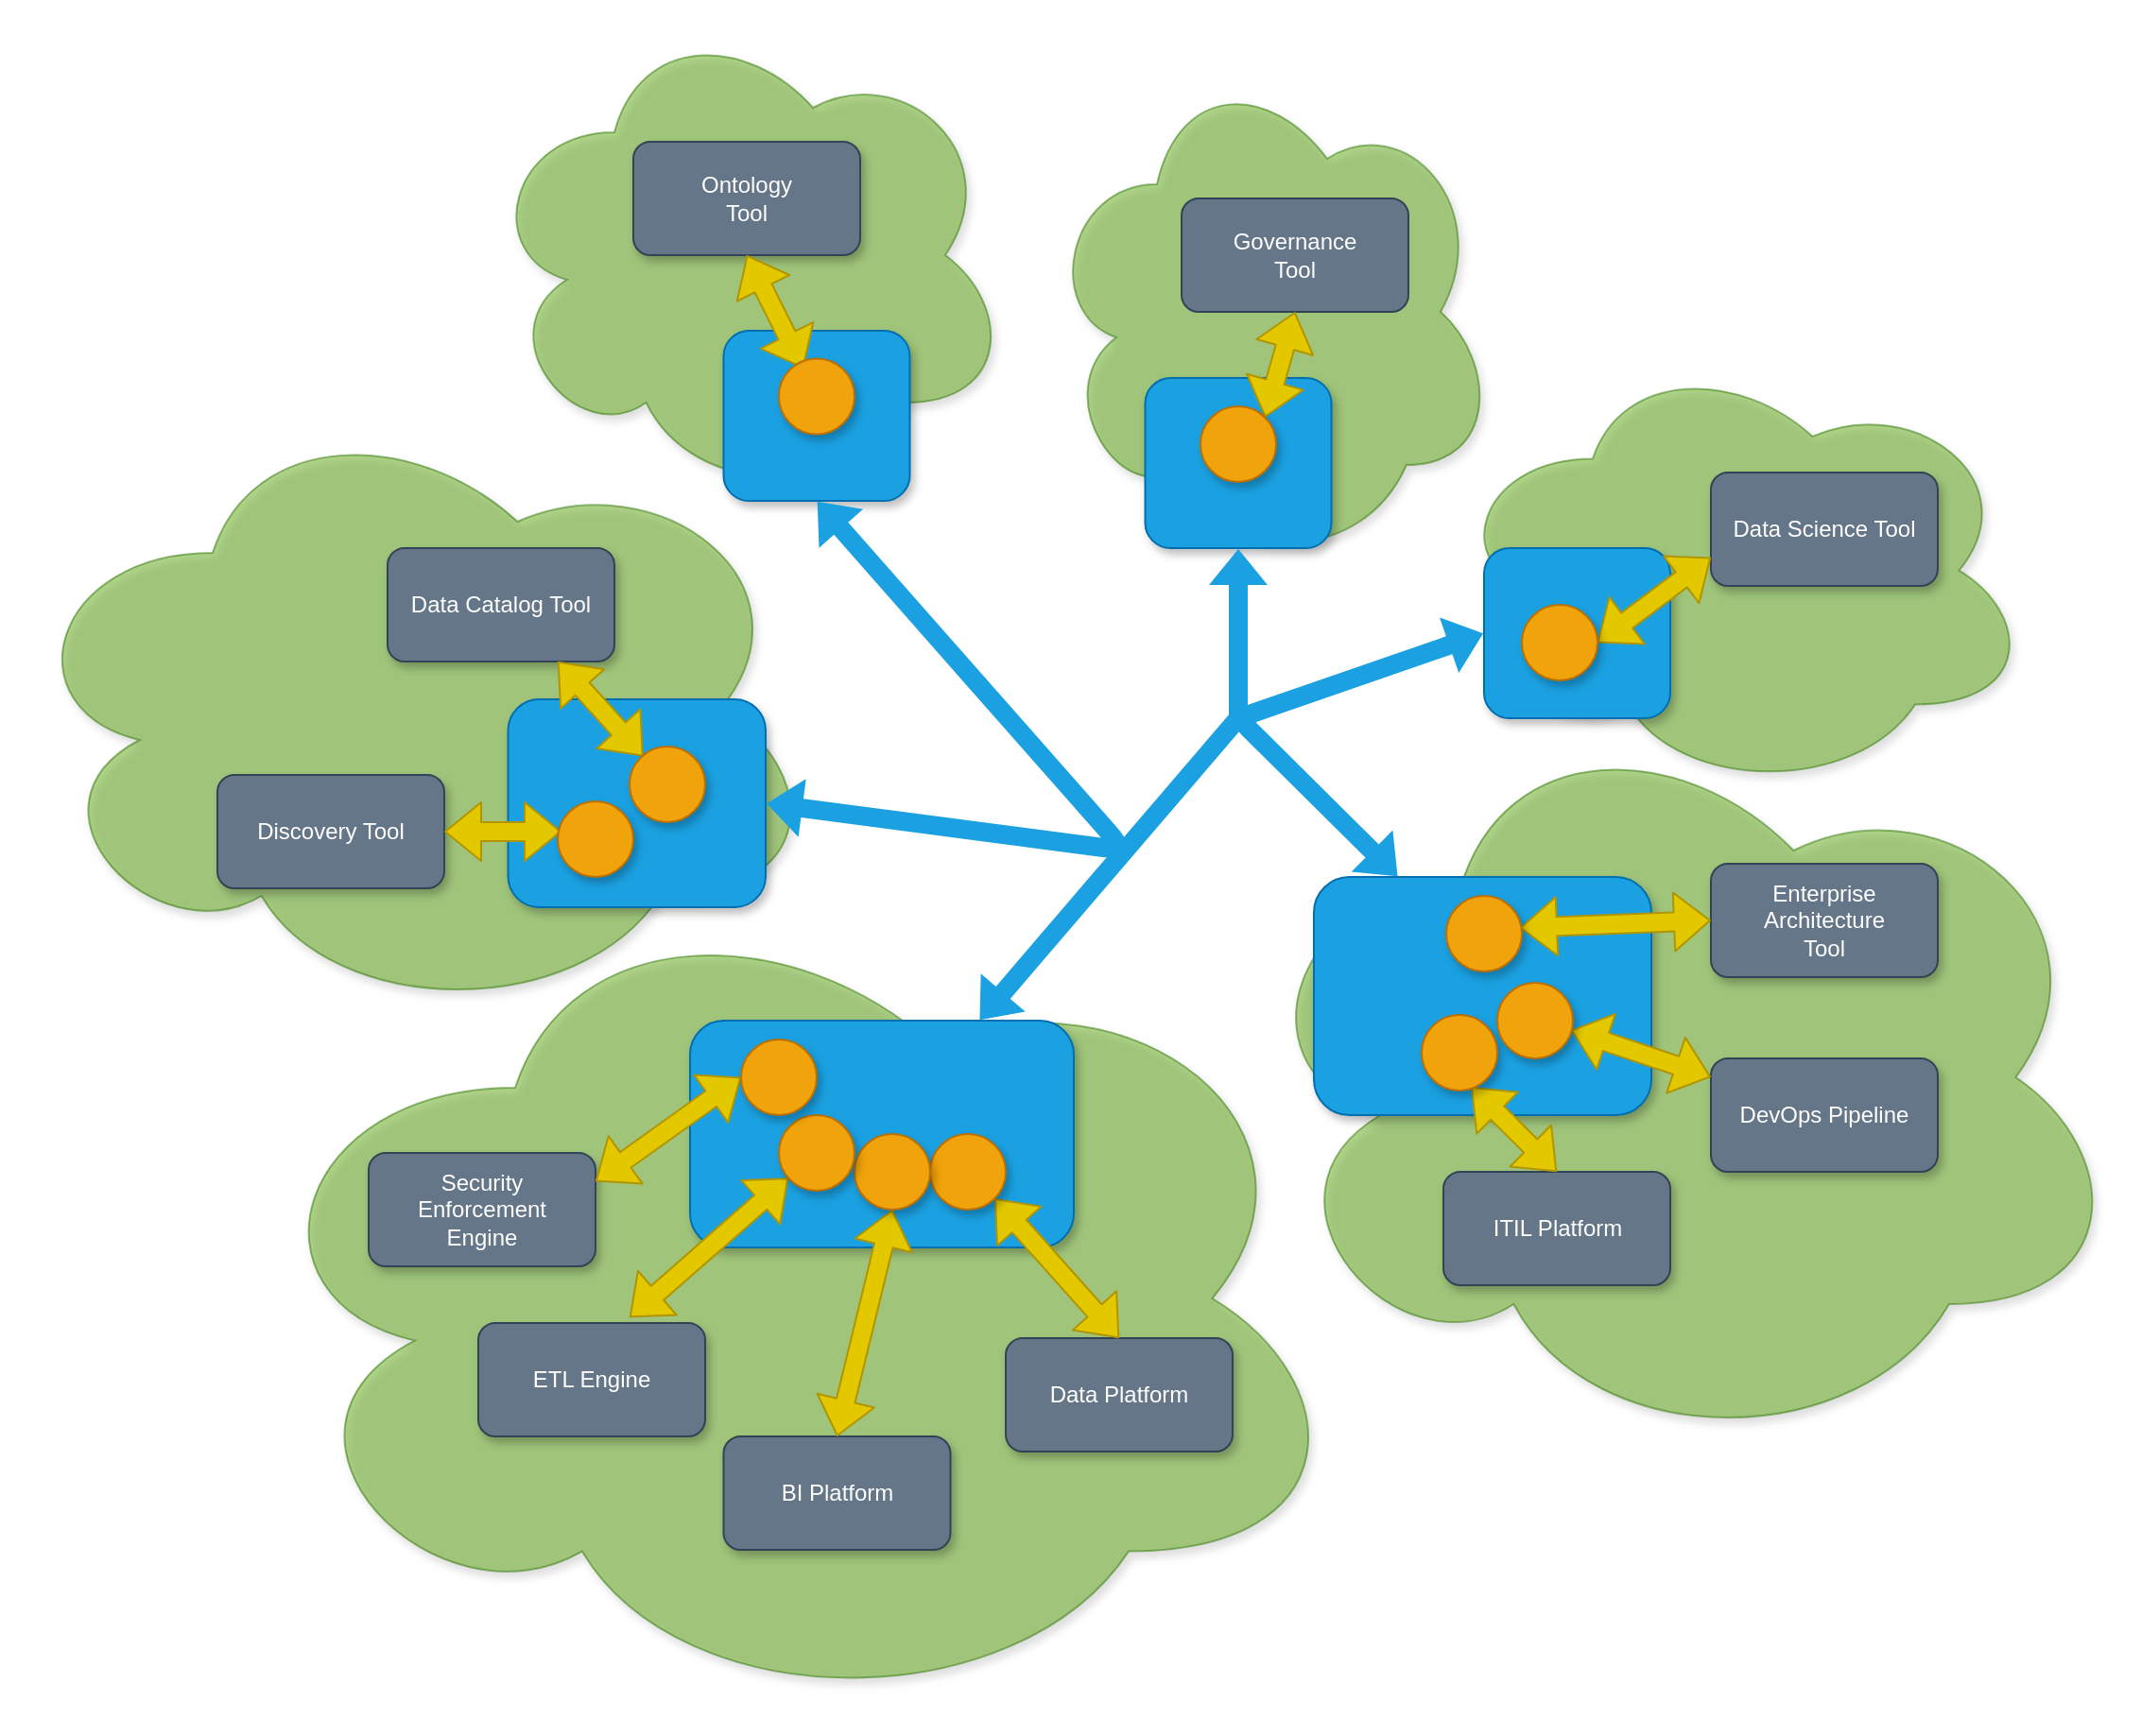<mxfile version="23.0.2" type="device" pages="31">
  <diagram name="Copy of Copy of Copy of egeria-overview" id="2Hlk_9TTMVKivneDpeGb">
    <mxGraphModel dx="2069" dy="1992" grid="1" gridSize="10" guides="1" tooltips="1" connect="1" arrows="1" fold="1" page="1" pageScale="1" pageWidth="827" pageHeight="1169" math="0" shadow="0">
      <root>
        <mxCell id="zLcWubZs0hETRzuIiiNO-0" />
        <mxCell id="zLcWubZs0hETRzuIiiNO-1" parent="zLcWubZs0hETRzuIiiNO-0" />
        <mxCell id="zLcWubZs0hETRzuIiiNO-51" value="" style="ellipse;shape=cloud;whiteSpace=wrap;html=1;shadow=1;fillColor=#60a917;fontSize=20;strokeColor=#2D7600;fontColor=#ffffff;opacity=50;" parent="zLcWubZs0hETRzuIiiNO-1" vertex="1">
          <mxGeometry x="-150" y="20" width="430" height="330" as="geometry" />
        </mxCell>
        <mxCell id="G09VUovqqsdC9S2jJERM-0" value="" style="rounded=1;whiteSpace=wrap;html=1;shadow=1;fillColor=#1ba1e2;fontSize=20;strokeColor=#006EAF;fontColor=#ffffff;" parent="zLcWubZs0hETRzuIiiNO-1" vertex="1">
          <mxGeometry x="113.75" y="180" width="136.25" height="110" as="geometry" />
        </mxCell>
        <mxCell id="ESOe_HJXDSnwAcuelSkz-2" value="" style="ellipse;shape=cloud;whiteSpace=wrap;html=1;shadow=1;fillColor=#60a917;fontSize=20;strokeColor=#2D7600;fontColor=#ffffff;opacity=50;" parent="zLcWubZs0hETRzuIiiNO-1" vertex="1">
          <mxGeometry x="100" y="-185" width="280" height="260" as="geometry" />
        </mxCell>
        <mxCell id="ESOe_HJXDSnwAcuelSkz-7" value="" style="rounded=1;whiteSpace=wrap;html=1;shadow=1;fillColor=#1ba1e2;fontSize=20;strokeColor=#006EAF;fontColor=#ffffff;" parent="zLcWubZs0hETRzuIiiNO-1" vertex="1">
          <mxGeometry x="227.75" y="-15" width="98.5" height="90" as="geometry" />
        </mxCell>
        <mxCell id="ESOe_HJXDSnwAcuelSkz-1" value="" style="ellipse;shape=cloud;whiteSpace=wrap;html=1;shadow=1;fillColor=#60a917;fontSize=20;strokeColor=#2D7600;fontColor=#ffffff;opacity=50;" parent="zLcWubZs0hETRzuIiiNO-1" vertex="1">
          <mxGeometry x="397" y="-160" width="240" height="270" as="geometry" />
        </mxCell>
        <mxCell id="ESOe_HJXDSnwAcuelSkz-6" value="" style="rounded=1;whiteSpace=wrap;html=1;shadow=1;fillColor=#1ba1e2;fontSize=20;strokeColor=#006EAF;fontColor=#ffffff;" parent="zLcWubZs0hETRzuIiiNO-1" vertex="1">
          <mxGeometry x="450.75" y="10" width="98.5" height="90" as="geometry" />
        </mxCell>
        <mxCell id="ESOe_HJXDSnwAcuelSkz-0" value="" style="ellipse;shape=cloud;whiteSpace=wrap;html=1;shadow=1;fillColor=#60a917;fontSize=20;strokeColor=#2D7600;fontColor=#ffffff;opacity=50;" parent="zLcWubZs0hETRzuIiiNO-1" vertex="1">
          <mxGeometry x="610" y="-6.29" width="310" height="236.29" as="geometry" />
        </mxCell>
        <mxCell id="ESOe_HJXDSnwAcuelSkz-5" value="" style="rounded=1;whiteSpace=wrap;html=1;shadow=1;fillColor=#1ba1e2;fontSize=20;strokeColor=#006EAF;fontColor=#ffffff;" parent="zLcWubZs0hETRzuIiiNO-1" vertex="1">
          <mxGeometry x="630" y="100" width="98.5" height="90" as="geometry" />
        </mxCell>
        <mxCell id="okorPUwSJHV5rKYItbnV-1" value="" style="ellipse;shape=cloud;whiteSpace=wrap;html=1;shadow=1;fillColor=#60a917;fontSize=20;strokeColor=#2D7600;fontColor=#ffffff;opacity=50;" parent="zLcWubZs0hETRzuIiiNO-1" vertex="1">
          <mxGeometry x="500" y="180" width="470" height="400" as="geometry" />
        </mxCell>
        <mxCell id="ESOe_HJXDSnwAcuelSkz-4" value="" style="rounded=1;whiteSpace=wrap;html=1;shadow=1;fillColor=#1ba1e2;fontSize=20;strokeColor=#006EAF;fontColor=#ffffff;" parent="zLcWubZs0hETRzuIiiNO-1" vertex="1">
          <mxGeometry x="540" y="274" width="178.5" height="126" as="geometry" />
        </mxCell>
        <mxCell id="zLcWubZs0hETRzuIiiNO-52" value="" style="ellipse;shape=cloud;whiteSpace=wrap;html=1;shadow=1;fillColor=#60a917;fontSize=20;strokeColor=#2D7600;fontColor=#ffffff;opacity=50;" parent="zLcWubZs0hETRzuIiiNO-1" vertex="1">
          <mxGeometry x="-30" y="274" width="590" height="446" as="geometry" />
        </mxCell>
        <mxCell id="ESOe_HJXDSnwAcuelSkz-3" value="" style="rounded=1;whiteSpace=wrap;html=1;shadow=1;fillColor=#1ba1e2;fontSize=20;strokeColor=#006EAF;fontColor=#ffffff;" parent="zLcWubZs0hETRzuIiiNO-1" vertex="1">
          <mxGeometry x="210" y="350" width="203" height="120" as="geometry" />
        </mxCell>
        <mxCell id="zLcWubZs0hETRzuIiiNO-3" value="ETL Engine" style="rounded=1;whiteSpace=wrap;html=1;fillColor=#647687;strokeColor=#314354;fontColor=#ffffff;shadow=1;" parent="zLcWubZs0hETRzuIiiNO-1" vertex="1">
          <mxGeometry x="98" y="510" width="120" height="60" as="geometry" />
        </mxCell>
        <mxCell id="zLcWubZs0hETRzuIiiNO-4" value="Data Science Tool" style="rounded=1;whiteSpace=wrap;html=1;fillColor=#647687;strokeColor=#314354;fontColor=#ffffff;shadow=1;" parent="zLcWubZs0hETRzuIiiNO-1" vertex="1">
          <mxGeometry x="750" y="60" width="120" height="60" as="geometry" />
        </mxCell>
        <mxCell id="zLcWubZs0hETRzuIiiNO-5" value="BI Platform" style="rounded=1;whiteSpace=wrap;html=1;fillColor=#647687;strokeColor=#314354;fontColor=#ffffff;shadow=1;" parent="zLcWubZs0hETRzuIiiNO-1" vertex="1">
          <mxGeometry x="227.75" y="570" width="120" height="60" as="geometry" />
        </mxCell>
        <mxCell id="zLcWubZs0hETRzuIiiNO-6" value="Governance&lt;br&gt;Tool" style="rounded=1;whiteSpace=wrap;html=1;fillColor=#647687;strokeColor=#314354;fontColor=#ffffff;" parent="zLcWubZs0hETRzuIiiNO-1" vertex="1">
          <mxGeometry x="470" y="-85" width="120" height="60" as="geometry" />
        </mxCell>
        <mxCell id="zLcWubZs0hETRzuIiiNO-7" value="Data Catalog Tool" style="rounded=1;whiteSpace=wrap;html=1;fillColor=#647687;strokeColor=#314354;fontColor=#ffffff;shadow=1;" parent="zLcWubZs0hETRzuIiiNO-1" vertex="1">
          <mxGeometry x="50" y="100" width="120" height="60" as="geometry" />
        </mxCell>
        <mxCell id="zLcWubZs0hETRzuIiiNO-8" value="Enterprise&lt;br&gt;Architecture&lt;br&gt;Tool" style="rounded=1;whiteSpace=wrap;html=1;fillColor=#647687;strokeColor=#314354;fontColor=#ffffff;shadow=1;" parent="zLcWubZs0hETRzuIiiNO-1" vertex="1">
          <mxGeometry x="750" y="267" width="120" height="60" as="geometry" />
        </mxCell>
        <mxCell id="zLcWubZs0hETRzuIiiNO-9" value="DevOps Pipeline" style="rounded=1;whiteSpace=wrap;html=1;fillColor=#647687;strokeColor=#314354;fontColor=#ffffff;shadow=1;" parent="zLcWubZs0hETRzuIiiNO-1" vertex="1">
          <mxGeometry x="750" y="370" width="120" height="60" as="geometry" />
        </mxCell>
        <mxCell id="zLcWubZs0hETRzuIiiNO-10" value="ITIL Platform" style="rounded=1;whiteSpace=wrap;html=1;fillColor=#647687;strokeColor=#314354;fontColor=#ffffff;shadow=1;" parent="zLcWubZs0hETRzuIiiNO-1" vertex="1">
          <mxGeometry x="608.5" y="430" width="120" height="60" as="geometry" />
        </mxCell>
        <mxCell id="zLcWubZs0hETRzuIiiNO-11" value="Ontology&lt;br&gt;Tool" style="rounded=1;whiteSpace=wrap;html=1;fillColor=#647687;strokeColor=#314354;fontColor=#ffffff;shadow=1;" parent="zLcWubZs0hETRzuIiiNO-1" vertex="1">
          <mxGeometry x="180" y="-115" width="120" height="60" as="geometry" />
        </mxCell>
        <mxCell id="zLcWubZs0hETRzuIiiNO-12" value="" style="shape=flexArrow;endArrow=classic;startArrow=classic;html=1;exitX=0.667;exitY=-0.05;exitDx=0;exitDy=0;exitPerimeter=0;fillColor=#e3c800;strokeColor=#B09500;" parent="zLcWubZs0hETRzuIiiNO-1" source="zLcWubZs0hETRzuIiiNO-3" target="zLcWubZs0hETRzuIiiNO-47" edge="1">
          <mxGeometry width="50" height="50" relative="1" as="geometry">
            <mxPoint x="20" y="650" as="sourcePoint" />
            <mxPoint x="236.8" y="397" as="targetPoint" />
          </mxGeometry>
        </mxCell>
        <mxCell id="zLcWubZs0hETRzuIiiNO-13" value="" style="shape=flexArrow;endArrow=classic;startArrow=classic;html=1;entryX=0.142;entryY=0.286;entryDx=0;entryDy=0;entryPerimeter=0;exitX=0.75;exitY=1;exitDx=0;exitDy=0;fillColor=#e3c800;strokeColor=#B09500;" parent="zLcWubZs0hETRzuIiiNO-1" source="zLcWubZs0hETRzuIiiNO-7" edge="1">
          <mxGeometry width="50" height="50" relative="1" as="geometry">
            <mxPoint x="20" y="650" as="sourcePoint" />
            <mxPoint x="185.2" y="210.1" as="targetPoint" />
          </mxGeometry>
        </mxCell>
        <mxCell id="zLcWubZs0hETRzuIiiNO-14" value="" style="shape=flexArrow;endArrow=classic;startArrow=classic;html=1;entryX=0.5;entryY=1;entryDx=0;entryDy=0;exitX=0.35;exitY=0.114;exitDx=0;exitDy=0;exitPerimeter=0;fillColor=#e3c800;strokeColor=#B09500;" parent="zLcWubZs0hETRzuIiiNO-1" target="zLcWubZs0hETRzuIiiNO-11" edge="1">
          <mxGeometry width="50" height="50" relative="1" as="geometry">
            <mxPoint x="270" y="4.9" as="sourcePoint" />
            <mxPoint x="60" y="455" as="targetPoint" />
          </mxGeometry>
        </mxCell>
        <mxCell id="zLcWubZs0hETRzuIiiNO-15" value="" style="shape=flexArrow;endArrow=classic;startArrow=classic;html=1;entryX=0.5;entryY=1;entryDx=0;entryDy=0;fillColor=#e3c800;strokeColor=#B09500;exitX=1;exitY=0;exitDx=0;exitDy=0;" parent="zLcWubZs0hETRzuIiiNO-1" source="zLcWubZs0hETRzuIiiNO-38" target="zLcWubZs0hETRzuIiiNO-6" edge="1">
          <mxGeometry width="50" height="50" relative="1" as="geometry">
            <mxPoint x="480" y="45" as="sourcePoint" />
            <mxPoint x="140" y="485" as="targetPoint" />
          </mxGeometry>
        </mxCell>
        <mxCell id="zLcWubZs0hETRzuIiiNO-16" value="" style="shape=flexArrow;endArrow=classic;startArrow=classic;html=1;entryX=0;entryY=0.75;entryDx=0;entryDy=0;exitX=1;exitY=0.5;exitDx=0;exitDy=0;fillColor=#e3c800;strokeColor=#B09500;" parent="zLcWubZs0hETRzuIiiNO-1" source="zLcWubZs0hETRzuIiiNO-36" target="zLcWubZs0hETRzuIiiNO-4" edge="1">
          <mxGeometry width="50" height="50" relative="1" as="geometry">
            <mxPoint x="654.2" y="168.85" as="sourcePoint" />
            <mxPoint x="155" y="585" as="targetPoint" />
          </mxGeometry>
        </mxCell>
        <mxCell id="zLcWubZs0hETRzuIiiNO-17" value="" style="shape=flexArrow;endArrow=classic;startArrow=classic;html=1;entryX=0;entryY=0.5;entryDx=0;entryDy=0;exitX=0.915;exitY=0.354;exitDx=0;exitDy=0;exitPerimeter=0;fillColor=#e3c800;strokeColor=#B09500;" parent="zLcWubZs0hETRzuIiiNO-1" target="zLcWubZs0hETRzuIiiNO-8" edge="1">
          <mxGeometry width="50" height="50" relative="1" as="geometry">
            <mxPoint x="649" y="300.9" as="sourcePoint" />
            <mxPoint x="100" y="667" as="targetPoint" />
          </mxGeometry>
        </mxCell>
        <mxCell id="zLcWubZs0hETRzuIiiNO-18" value="Data Platform" style="rounded=1;whiteSpace=wrap;html=1;fillColor=#647687;strokeColor=#314354;fontColor=#ffffff;shadow=1;" parent="zLcWubZs0hETRzuIiiNO-1" vertex="1">
          <mxGeometry x="377" y="518" width="120" height="60" as="geometry" />
        </mxCell>
        <mxCell id="zLcWubZs0hETRzuIiiNO-19" value="" style="shape=flexArrow;endArrow=classic;startArrow=classic;html=1;entryX=0.5;entryY=1;entryDx=0;entryDy=0;exitX=0.5;exitY=0;exitDx=0;exitDy=0;fillColor=#e3c800;strokeColor=#B09500;" parent="zLcWubZs0hETRzuIiiNO-1" source="zLcWubZs0hETRzuIiiNO-5" target="zLcWubZs0hETRzuIiiNO-45" edge="1">
          <mxGeometry width="50" height="50" relative="1" as="geometry">
            <mxPoint x="-3" y="640" as="sourcePoint" />
            <mxPoint x="329" y="437.95" as="targetPoint" />
          </mxGeometry>
        </mxCell>
        <mxCell id="zLcWubZs0hETRzuIiiNO-20" value="" style="shape=flexArrow;endArrow=classic;startArrow=classic;html=1;entryX=1;entryY=1;entryDx=0;entryDy=0;exitX=0.5;exitY=0;exitDx=0;exitDy=0;fillColor=#e3c800;strokeColor=#B09500;" parent="zLcWubZs0hETRzuIiiNO-1" source="zLcWubZs0hETRzuIiiNO-18" target="zLcWubZs0hETRzuIiiNO-43" edge="1">
          <mxGeometry width="50" height="50" relative="1" as="geometry">
            <mxPoint x="-43" y="648" as="sourcePoint" />
            <mxPoint x="418" y="440" as="targetPoint" />
          </mxGeometry>
        </mxCell>
        <mxCell id="zLcWubZs0hETRzuIiiNO-21" value="" style="shape=flexArrow;endArrow=classic;startArrow=classic;html=1;entryX=0.872;entryY=0.786;entryDx=0;entryDy=0;entryPerimeter=0;exitX=0.5;exitY=0;exitDx=0;exitDy=0;fillColor=#e3c800;strokeColor=#B09500;" parent="zLcWubZs0hETRzuIiiNO-1" source="zLcWubZs0hETRzuIiiNO-10" edge="1">
          <mxGeometry width="50" height="50" relative="1" as="geometry">
            <mxPoint x="50" y="640" as="sourcePoint" />
            <mxPoint x="623.2" y="385.1" as="targetPoint" />
          </mxGeometry>
        </mxCell>
        <mxCell id="zLcWubZs0hETRzuIiiNO-22" value="" style="shape=flexArrow;endArrow=classic;startArrow=classic;html=1;entryX=0.96;entryY=0.7;entryDx=0;entryDy=0;entryPerimeter=0;fillColor=#e3c800;strokeColor=#B09500;" parent="zLcWubZs0hETRzuIiiNO-1" source="zLcWubZs0hETRzuIiiNO-9" edge="1">
          <mxGeometry width="50" height="50" relative="1" as="geometry">
            <mxPoint x="50" y="640" as="sourcePoint" />
            <mxPoint x="676" y="355" as="targetPoint" />
          </mxGeometry>
        </mxCell>
        <mxCell id="zLcWubZs0hETRzuIiiNO-23" value="Discovery Tool" style="rounded=1;whiteSpace=wrap;html=1;fillColor=#647687;strokeColor=#314354;fontColor=#ffffff;shadow=1;" parent="zLcWubZs0hETRzuIiiNO-1" vertex="1">
          <mxGeometry x="-40" y="220" width="120" height="60" as="geometry" />
        </mxCell>
        <mxCell id="zLcWubZs0hETRzuIiiNO-24" value="" style="shape=flexArrow;endArrow=classic;startArrow=classic;html=1;entryX=0.07;entryY=0.4;entryDx=0;entryDy=0;entryPerimeter=0;exitX=1;exitY=0.5;exitDx=0;exitDy=0;fillColor=#e3c800;strokeColor=#B09500;" parent="zLcWubZs0hETRzuIiiNO-1" source="zLcWubZs0hETRzuIiiNO-23" edge="1">
          <mxGeometry width="50" height="50" relative="1" as="geometry">
            <mxPoint x="-40" y="640" as="sourcePoint" />
            <mxPoint x="142" y="250" as="targetPoint" />
          </mxGeometry>
        </mxCell>
        <mxCell id="zLcWubZs0hETRzuIiiNO-25" value="Security&lt;br&gt;Enforcement&lt;br&gt;Engine" style="rounded=1;whiteSpace=wrap;html=1;fillColor=#647687;strokeColor=#314354;fontColor=#ffffff;shadow=1;" parent="zLcWubZs0hETRzuIiiNO-1" vertex="1">
          <mxGeometry x="40" y="420" width="120" height="60" as="geometry" />
        </mxCell>
        <mxCell id="zLcWubZs0hETRzuIiiNO-26" value="" style="shape=flexArrow;endArrow=classic;startArrow=classic;html=1;entryX=0;entryY=0.5;entryDx=0;entryDy=0;exitX=1;exitY=0.25;exitDx=0;exitDy=0;fillColor=#e3c800;strokeColor=#B09500;" parent="zLcWubZs0hETRzuIiiNO-1" source="zLcWubZs0hETRzuIiiNO-25" target="zLcWubZs0hETRzuIiiNO-50" edge="1">
          <mxGeometry width="50" height="50" relative="1" as="geometry">
            <mxPoint x="-25" y="626" as="sourcePoint" />
            <mxPoint x="176" y="364" as="targetPoint" />
          </mxGeometry>
        </mxCell>
        <mxCell id="zLcWubZs0hETRzuIiiNO-27" value="" style="ellipse;whiteSpace=wrap;html=1;aspect=fixed;fillColor=#f0a30a;strokeColor=#BD7000;fontColor=#ffffff;shadow=1;" parent="zLcWubZs0hETRzuIiiNO-1" vertex="1">
          <mxGeometry x="140" y="234" width="40" height="40" as="geometry" />
        </mxCell>
        <mxCell id="zLcWubZs0hETRzuIiiNO-30" value="" style="ellipse;whiteSpace=wrap;html=1;aspect=fixed;fillColor=#f0a30a;strokeColor=#BD7000;fontColor=#ffffff;shadow=1;" parent="zLcWubZs0hETRzuIiiNO-1" vertex="1">
          <mxGeometry x="178" y="205" width="40" height="40" as="geometry" />
        </mxCell>
        <mxCell id="zLcWubZs0hETRzuIiiNO-32" value="" style="ellipse;whiteSpace=wrap;html=1;aspect=fixed;fillColor=#f0a30a;strokeColor=#BD7000;fontColor=#ffffff;shadow=1;" parent="zLcWubZs0hETRzuIiiNO-1" vertex="1">
          <mxGeometry x="610" y="284" width="40" height="40" as="geometry" />
        </mxCell>
        <mxCell id="zLcWubZs0hETRzuIiiNO-36" value="" style="ellipse;whiteSpace=wrap;html=1;aspect=fixed;fillColor=#f0a30a;strokeColor=#BD7000;fontColor=#ffffff;shadow=1;" parent="zLcWubZs0hETRzuIiiNO-1" vertex="1">
          <mxGeometry x="650" y="130" width="40" height="40" as="geometry" />
        </mxCell>
        <mxCell id="zLcWubZs0hETRzuIiiNO-38" value="" style="ellipse;whiteSpace=wrap;html=1;aspect=fixed;fillColor=#f0a30a;strokeColor=#BD7000;fontColor=#ffffff;shadow=1;" parent="zLcWubZs0hETRzuIiiNO-1" vertex="1">
          <mxGeometry x="480" y="25" width="40" height="40" as="geometry" />
        </mxCell>
        <mxCell id="zLcWubZs0hETRzuIiiNO-41" value="" style="ellipse;whiteSpace=wrap;html=1;aspect=fixed;fillColor=#f0a30a;strokeColor=#BD7000;fontColor=#ffffff;shadow=1;" parent="zLcWubZs0hETRzuIiiNO-1" vertex="1">
          <mxGeometry x="257" y="-0.29" width="40" height="40" as="geometry" />
        </mxCell>
        <mxCell id="zLcWubZs0hETRzuIiiNO-42" value="" style="ellipse;whiteSpace=wrap;html=1;aspect=fixed;fillColor=#f0a30a;strokeColor=#BD7000;fontColor=#ffffff;shadow=1;" parent="zLcWubZs0hETRzuIiiNO-1" vertex="1">
          <mxGeometry x="597" y="347" width="40" height="40" as="geometry" />
        </mxCell>
        <mxCell id="zLcWubZs0hETRzuIiiNO-43" value="" style="ellipse;whiteSpace=wrap;html=1;aspect=fixed;fillColor=#f0a30a;strokeColor=#BD7000;fontColor=#ffffff;shadow=1;" parent="zLcWubZs0hETRzuIiiNO-1" vertex="1">
          <mxGeometry x="337" y="410" width="40" height="40" as="geometry" />
        </mxCell>
        <mxCell id="zLcWubZs0hETRzuIiiNO-45" value="" style="ellipse;whiteSpace=wrap;html=1;aspect=fixed;fillColor=#f0a30a;strokeColor=#BD7000;fontColor=#ffffff;shadow=1;" parent="zLcWubZs0hETRzuIiiNO-1" vertex="1">
          <mxGeometry x="297" y="410" width="40" height="40" as="geometry" />
        </mxCell>
        <mxCell id="zLcWubZs0hETRzuIiiNO-47" value="" style="ellipse;whiteSpace=wrap;html=1;aspect=fixed;fillColor=#f0a30a;strokeColor=#BD7000;fontColor=#ffffff;shadow=1;" parent="zLcWubZs0hETRzuIiiNO-1" vertex="1">
          <mxGeometry x="257" y="400" width="40" height="40" as="geometry" />
        </mxCell>
        <mxCell id="zLcWubZs0hETRzuIiiNO-49" value="" style="ellipse;whiteSpace=wrap;html=1;aspect=fixed;fillColor=#f0a30a;strokeColor=#BD7000;fontColor=#ffffff;shadow=1;" parent="zLcWubZs0hETRzuIiiNO-1" vertex="1">
          <mxGeometry x="637" y="330" width="40" height="40" as="geometry" />
        </mxCell>
        <mxCell id="zLcWubZs0hETRzuIiiNO-50" value="" style="ellipse;whiteSpace=wrap;html=1;aspect=fixed;fillColor=#f0a30a;strokeColor=#BD7000;fontColor=#ffffff;shadow=1;" parent="zLcWubZs0hETRzuIiiNO-1" vertex="1">
          <mxGeometry x="237" y="360" width="40" height="40" as="geometry" />
        </mxCell>
        <mxCell id="G09VUovqqsdC9S2jJERM-1" value="" style="shape=flexArrow;endArrow=classic;startArrow=classic;html=1;fontSize=20;entryX=0.5;entryY=1;entryDx=0;entryDy=0;fillColor=#1ba1e2;strokeColor=none;" parent="zLcWubZs0hETRzuIiiNO-1" source="ESOe_HJXDSnwAcuelSkz-3" target="ESOe_HJXDSnwAcuelSkz-6" edge="1">
          <mxGeometry width="50" height="50" relative="1" as="geometry">
            <mxPoint x="-150" y="800" as="sourcePoint" />
            <mxPoint x="-100" y="750" as="targetPoint" />
            <Array as="points">
              <mxPoint x="500" y="190" />
            </Array>
          </mxGeometry>
        </mxCell>
        <mxCell id="G09VUovqqsdC9S2jJERM-3" value="" style="shape=flexArrow;endArrow=classic;startArrow=classic;html=1;fontSize=20;entryX=0.5;entryY=1;entryDx=0;entryDy=0;fillColor=#1ba1e2;strokeColor=none;exitX=1;exitY=0.5;exitDx=0;exitDy=0;" parent="zLcWubZs0hETRzuIiiNO-1" source="G09VUovqqsdC9S2jJERM-0" target="ESOe_HJXDSnwAcuelSkz-7" edge="1">
          <mxGeometry width="50" height="50" relative="1" as="geometry">
            <mxPoint x="375.357" y="350" as="sourcePoint" />
            <mxPoint x="510" y="110" as="targetPoint" />
            <Array as="points">
              <mxPoint x="440" y="260" />
            </Array>
          </mxGeometry>
        </mxCell>
        <mxCell id="G09VUovqqsdC9S2jJERM-4" value="" style="shape=flexArrow;endArrow=classic;startArrow=classic;html=1;fontSize=20;entryX=0;entryY=0.5;entryDx=0;entryDy=0;fillColor=#1ba1e2;strokeColor=none;exitX=0.25;exitY=0;exitDx=0;exitDy=0;" parent="zLcWubZs0hETRzuIiiNO-1" source="ESOe_HJXDSnwAcuelSkz-4" target="ESOe_HJXDSnwAcuelSkz-5" edge="1">
          <mxGeometry width="50" height="50" relative="1" as="geometry">
            <mxPoint x="385.357" y="360" as="sourcePoint" />
            <mxPoint x="520" y="120" as="targetPoint" />
            <Array as="points">
              <mxPoint x="500" y="190" />
            </Array>
          </mxGeometry>
        </mxCell>
      </root>
    </mxGraphModel>
  </diagram>
  <diagram id="bjTxhtsOuMXdcATvAXh6" name="types-of-omag-servers">
    <mxGraphModel dx="415" dy="1992" grid="1" gridSize="10" guides="1" tooltips="1" connect="1" arrows="1" fold="1" page="1" pageScale="1" pageWidth="827" pageHeight="1169" math="0" shadow="0">
      <root>
        <mxCell id="4H7qlk7V3E9ICv7X_ewr-0" />
        <mxCell id="4H7qlk7V3E9ICv7X_ewr-1" parent="4H7qlk7V3E9ICv7X_ewr-0" />
        <mxCell id="_rW6aRSOVRi5JFX2hWUg-6" style="edgeStyle=orthogonalEdgeStyle;rounded=0;orthogonalLoop=1;jettySize=auto;html=1;exitX=0.5;exitY=0;exitDx=0;exitDy=0;entryX=0.5;entryY=1;entryDx=0;entryDy=0;endArrow=block;endFill=0;" parent="4H7qlk7V3E9ICv7X_ewr-1" source="_rW6aRSOVRi5JFX2hWUg-7" target="_rW6aRSOVRi5JFX2hWUg-15" edge="1">
          <mxGeometry relative="1" as="geometry">
            <mxPoint x="1495" y="-814.71" as="targetPoint" />
          </mxGeometry>
        </mxCell>
        <mxCell id="_rW6aRSOVRi5JFX2hWUg-7" value="Engine Host" style="rounded=0;whiteSpace=wrap;html=1;fillColor=#ffcd28;strokeColor=#d79b00;gradientColor=#ffa500;shadow=1;" parent="4H7qlk7V3E9ICv7X_ewr-1" vertex="1">
          <mxGeometry x="1423" y="-874.71" width="120" height="60" as="geometry" />
        </mxCell>
        <mxCell id="_rW6aRSOVRi5JFX2hWUg-10" style="edgeStyle=orthogonalEdgeStyle;rounded=0;orthogonalLoop=1;jettySize=auto;html=1;exitX=0.5;exitY=0;exitDx=0;exitDy=0;entryX=0.5;entryY=1;entryDx=0;entryDy=0;endArrow=block;endFill=0;" parent="4H7qlk7V3E9ICv7X_ewr-1" source="_rW6aRSOVRi5JFX2hWUg-11" target="_rW6aRSOVRi5JFX2hWUg-26" edge="1">
          <mxGeometry relative="1" as="geometry">
            <mxPoint x="746.5" y="-1044.71" as="targetPoint" />
          </mxGeometry>
        </mxCell>
        <mxCell id="_rW6aRSOVRi5JFX2hWUg-11" value="Conformance&lt;br&gt;Test Server" style="rounded=0;whiteSpace=wrap;html=1;fillColor=#ffcd28;strokeColor=#d79b00;gradientColor=#ffa500;shadow=1;" parent="4H7qlk7V3E9ICv7X_ewr-1" vertex="1">
          <mxGeometry x="1142" y="-874.71" width="120" height="60" as="geometry" />
        </mxCell>
        <mxCell id="_rW6aRSOVRi5JFX2hWUg-12" style="edgeStyle=orthogonalEdgeStyle;rounded=0;orthogonalLoop=1;jettySize=auto;html=1;exitX=0.5;exitY=0;exitDx=0;exitDy=0;entryX=0.5;entryY=1;entryDx=0;entryDy=0;endArrow=block;endFill=0;" parent="4H7qlk7V3E9ICv7X_ewr-1" source="_rW6aRSOVRi5JFX2hWUg-13" target="_rW6aRSOVRi5JFX2hWUg-26" edge="1">
          <mxGeometry relative="1" as="geometry" />
        </mxCell>
        <mxCell id="_rW6aRSOVRi5JFX2hWUg-13" value="Repository Proxy" style="rounded=0;whiteSpace=wrap;html=1;fillColor=#ffcd28;strokeColor=#d79b00;gradientColor=#ffa500;shadow=1;" parent="4H7qlk7V3E9ICv7X_ewr-1" vertex="1">
          <mxGeometry x="1012" y="-874.71" width="120" height="60" as="geometry" />
        </mxCell>
        <mxCell id="_rW6aRSOVRi5JFX2hWUg-14" style="edgeStyle=orthogonalEdgeStyle;rounded=0;orthogonalLoop=1;jettySize=auto;html=1;exitX=0.5;exitY=0;exitDx=0;exitDy=0;endArrow=block;endFill=0;" parent="4H7qlk7V3E9ICv7X_ewr-1" source="_rW6aRSOVRi5JFX2hWUg-15" target="_rW6aRSOVRi5JFX2hWUg-29" edge="1">
          <mxGeometry relative="1" as="geometry" />
        </mxCell>
        <mxCell id="_rW6aRSOVRi5JFX2hWUg-15" value="Governance Server" style="rounded=0;whiteSpace=wrap;html=1;fillColor=#fff2cc;strokeColor=#d6b656;fontStyle=2;shadow=1;" parent="4H7qlk7V3E9ICv7X_ewr-1" vertex="1">
          <mxGeometry x="1487" y="-1004.71" width="120" height="60" as="geometry" />
        </mxCell>
        <mxCell id="_rW6aRSOVRi5JFX2hWUg-16" style="edgeStyle=orthogonalEdgeStyle;rounded=0;orthogonalLoop=1;jettySize=auto;html=1;exitX=0.5;exitY=0;exitDx=0;exitDy=0;endArrow=block;endFill=0;entryX=0.5;entryY=1;entryDx=0;entryDy=0;" parent="4H7qlk7V3E9ICv7X_ewr-1" source="_rW6aRSOVRi5JFX2hWUg-17" target="a4h2ZUFjzpvWdwgWV8p4-0" edge="1">
          <mxGeometry relative="1" as="geometry">
            <mxPoint x="940" y="-820" as="targetPoint" />
            <Array as="points">
              <mxPoint x="1030" y="-790" />
              <mxPoint x="941" y="-790" />
            </Array>
          </mxGeometry>
        </mxCell>
        <mxCell id="_rW6aRSOVRi5JFX2hWUg-17" value="Metadata&lt;br&gt;Access Store" style="rounded=0;whiteSpace=wrap;html=1;fillColor=#ffcd28;strokeColor=#d79b00;gradientColor=#ffa500;shadow=1;" parent="4H7qlk7V3E9ICv7X_ewr-1" vertex="1">
          <mxGeometry x="970" y="-760" width="120" height="60" as="geometry" />
        </mxCell>
        <mxCell id="_rW6aRSOVRi5JFX2hWUg-18" style="edgeStyle=orthogonalEdgeStyle;rounded=0;orthogonalLoop=1;jettySize=auto;html=1;exitX=0.5;exitY=0;exitDx=0;exitDy=0;entryX=0.5;entryY=1;entryDx=0;entryDy=0;endArrow=block;endFill=0;" parent="4H7qlk7V3E9ICv7X_ewr-1" source="_rW6aRSOVRi5JFX2hWUg-19" target="_rW6aRSOVRi5JFX2hWUg-15" edge="1">
          <mxGeometry relative="1" as="geometry" />
        </mxCell>
        <mxCell id="_rW6aRSOVRi5JFX2hWUg-19" value="Data Engine&lt;br&gt;Proxy" style="rounded=0;whiteSpace=wrap;html=1;fillColor=#ffcd28;strokeColor=#d79b00;gradientColor=#ffa500;shadow=1;" parent="4H7qlk7V3E9ICv7X_ewr-1" vertex="1">
          <mxGeometry x="1553" y="-874.71" width="120" height="60" as="geometry" />
        </mxCell>
        <mxCell id="_rW6aRSOVRi5JFX2hWUg-24" style="edgeStyle=orthogonalEdgeStyle;rounded=0;orthogonalLoop=1;jettySize=auto;html=1;exitX=0.5;exitY=0;exitDx=0;exitDy=0;entryX=0.5;entryY=1;entryDx=0;entryDy=0;endArrow=block;endFill=0;" parent="4H7qlk7V3E9ICv7X_ewr-1" source="_rW6aRSOVRi5JFX2hWUg-25" target="_rW6aRSOVRi5JFX2hWUg-15" edge="1">
          <mxGeometry relative="1" as="geometry" />
        </mxCell>
        <mxCell id="_rW6aRSOVRi5JFX2hWUg-25" value="Lineage&lt;br&gt;Warehouse" style="rounded=0;whiteSpace=wrap;html=1;fillColor=#ffcd28;strokeColor=#d79b00;gradientColor=#ffa500;shadow=1;" parent="4H7qlk7V3E9ICv7X_ewr-1" vertex="1">
          <mxGeometry x="1682" y="-874.71" width="120" height="60" as="geometry" />
        </mxCell>
        <mxCell id="_rW6aRSOVRi5JFX2hWUg-26" value="Cohort Member" style="rounded=0;whiteSpace=wrap;html=1;fillColor=#fff2cc;strokeColor=#d6b656;fontStyle=2;shadow=1;" parent="4H7qlk7V3E9ICv7X_ewr-1" vertex="1">
          <mxGeometry x="1001" y="-1004.71" width="120" height="60" as="geometry" />
        </mxCell>
        <mxCell id="_rW6aRSOVRi5JFX2hWUg-27" style="edgeStyle=orthogonalEdgeStyle;rounded=0;orthogonalLoop=1;jettySize=auto;html=1;exitX=0.5;exitY=0;exitDx=0;exitDy=0;endArrow=block;endFill=0;" parent="4H7qlk7V3E9ICv7X_ewr-1" source="_rW6aRSOVRi5JFX2hWUg-28" target="_rW6aRSOVRi5JFX2hWUg-15" edge="1">
          <mxGeometry relative="1" as="geometry" />
        </mxCell>
        <mxCell id="_rW6aRSOVRi5JFX2hWUg-28" value="Integration&lt;br&gt;Daemon" style="rounded=0;whiteSpace=wrap;html=1;fillColor=#ffcd28;strokeColor=#d79b00;fontStyle=0;gradientColor=#ffa500;shadow=1;" parent="4H7qlk7V3E9ICv7X_ewr-1" vertex="1">
          <mxGeometry x="1291.5" y="-874.71" width="120" height="60" as="geometry" />
        </mxCell>
        <mxCell id="_rW6aRSOVRi5JFX2hWUg-29" value="OMAG Server" style="rounded=0;whiteSpace=wrap;html=1;fillColor=#fff2cc;strokeColor=#d6b656;fontStyle=2;shadow=1;" parent="4H7qlk7V3E9ICv7X_ewr-1" vertex="1">
          <mxGeometry x="1220" y="-1120" width="120" height="60" as="geometry" />
        </mxCell>
        <mxCell id="_rW6aRSOVRi5JFX2hWUg-30" value="Metadata&lt;br&gt;Access Point" style="rounded=0;whiteSpace=wrap;html=1;fillColor=#ffcd28;strokeColor=#d79b00;gradientColor=#ffa500;shadow=1;" parent="4H7qlk7V3E9ICv7X_ewr-1" vertex="1">
          <mxGeometry x="840" y="-760" width="120" height="60" as="geometry" />
        </mxCell>
        <mxCell id="_rW6aRSOVRi5JFX2hWUg-31" style="edgeStyle=orthogonalEdgeStyle;rounded=0;orthogonalLoop=1;jettySize=auto;html=1;exitX=0.5;exitY=0;exitDx=0;exitDy=0;endArrow=block;endFill=0;entryX=0.5;entryY=1;entryDx=0;entryDy=0;" parent="4H7qlk7V3E9ICv7X_ewr-1" source="_rW6aRSOVRi5JFX2hWUg-26" target="_rW6aRSOVRi5JFX2hWUg-29" edge="1">
          <mxGeometry relative="1" as="geometry">
            <mxPoint x="132" y="-994.71" as="sourcePoint" />
            <mxPoint x="519" y="-1049.71" as="targetPoint" />
          </mxGeometry>
        </mxCell>
        <mxCell id="_rW6aRSOVRi5JFX2hWUg-32" style="edgeStyle=orthogonalEdgeStyle;rounded=0;orthogonalLoop=1;jettySize=auto;html=1;exitX=0.5;exitY=0;exitDx=0;exitDy=0;entryX=0.5;entryY=1;entryDx=0;entryDy=0;endArrow=block;endFill=0;" parent="4H7qlk7V3E9ICv7X_ewr-1" source="a4h2ZUFjzpvWdwgWV8p4-0" target="_rW6aRSOVRi5JFX2hWUg-26" edge="1">
          <mxGeometry relative="1" as="geometry">
            <mxPoint x="961" y="-934.71" as="targetPoint" />
            <mxPoint x="1106" y="-864.71" as="sourcePoint" />
          </mxGeometry>
        </mxCell>
        <mxCell id="_rW6aRSOVRi5JFX2hWUg-33" value="View&lt;br&gt;Server" style="rounded=0;whiteSpace=wrap;html=1;fillColor=#ffcd28;strokeColor=#d79b00;gradientColor=#ffa500;shadow=1;" parent="4H7qlk7V3E9ICv7X_ewr-1" vertex="1">
          <mxGeometry x="1225.5" y="-1004.71" width="120" height="60" as="geometry" />
        </mxCell>
        <mxCell id="_rW6aRSOVRi5JFX2hWUg-34" style="edgeStyle=orthogonalEdgeStyle;rounded=0;orthogonalLoop=1;jettySize=auto;html=1;endArrow=block;endFill=0;entryX=0.5;entryY=1;entryDx=0;entryDy=0;" parent="4H7qlk7V3E9ICv7X_ewr-1" source="_rW6aRSOVRi5JFX2hWUg-33" target="_rW6aRSOVRi5JFX2hWUg-29" edge="1">
          <mxGeometry relative="1" as="geometry">
            <mxPoint x="1281" y="-995.71" as="sourcePoint" />
            <mxPoint x="1290.714" y="-1049.996" as="targetPoint" />
          </mxGeometry>
        </mxCell>
        <mxCell id="a4h2ZUFjzpvWdwgWV8p4-0" value="Metadata&lt;br&gt;Access Server" style="rounded=0;whiteSpace=wrap;html=1;fillColor=#fff2cc;strokeColor=#d6b656;fontStyle=2;shadow=1;" parent="4H7qlk7V3E9ICv7X_ewr-1" vertex="1">
          <mxGeometry x="881" y="-874.71" width="120" height="60" as="geometry" />
        </mxCell>
        <mxCell id="a4h2ZUFjzpvWdwgWV8p4-2" style="edgeStyle=orthogonalEdgeStyle;rounded=0;orthogonalLoop=1;jettySize=auto;html=1;entryX=0.5;entryY=1;entryDx=0;entryDy=0;endArrow=block;endFill=0;exitX=0.5;exitY=0;exitDx=0;exitDy=0;" parent="4H7qlk7V3E9ICv7X_ewr-1" source="_rW6aRSOVRi5JFX2hWUg-30" target="a4h2ZUFjzpvWdwgWV8p4-0" edge="1">
          <mxGeometry relative="1" as="geometry">
            <mxPoint x="1000" y="-669" as="targetPoint" />
            <mxPoint x="890" y="-760" as="sourcePoint" />
            <Array as="points">
              <mxPoint x="900" y="-790" />
              <mxPoint x="941" y="-790" />
            </Array>
          </mxGeometry>
        </mxCell>
      </root>
    </mxGraphModel>
  </diagram>
  <diagram name="omag-server-ecosystem" id="QYcpX3i4GW4YMHX-9kkB">
    <mxGraphModel dx="1242" dy="-346" grid="1" gridSize="10" guides="1" tooltips="1" connect="1" arrows="1" fold="1" page="1" pageScale="1" pageWidth="827" pageHeight="1169" math="0" shadow="0">
      <root>
        <mxCell id="Izfhy94N5UY88itbl390-0" />
        <mxCell id="Izfhy94N5UY88itbl390-1" parent="Izfhy94N5UY88itbl390-0" />
        <mxCell id="Izfhy94N5UY88itbl390-2" style="edgeStyle=orthogonalEdgeStyle;rounded=0;orthogonalLoop=1;jettySize=auto;html=1;entryX=0.25;entryY=0;entryDx=0;entryDy=0;startArrow=classic;startFill=1;endArrow=classic;endFill=1;exitX=0.75;exitY=1;exitDx=0;exitDy=0;" parent="Izfhy94N5UY88itbl390-1" source="Izfhy94N5UY88itbl390-62" target="Izfhy94N5UY88itbl390-11" edge="1">
          <mxGeometry relative="1" as="geometry" />
        </mxCell>
        <mxCell id="Izfhy94N5UY88itbl390-3" style="edgeStyle=orthogonalEdgeStyle;rounded=0;orthogonalLoop=1;jettySize=auto;html=1;exitX=0.25;exitY=1;exitDx=0;exitDy=0;startArrow=classic;startFill=1;endArrow=classic;endFill=1;entryX=0.75;entryY=0;entryDx=0;entryDy=0;" parent="Izfhy94N5UY88itbl390-1" source="Izfhy94N5UY88itbl390-62" target="Izfhy94N5UY88itbl390-15" edge="1">
          <mxGeometry relative="1" as="geometry">
            <mxPoint x="470" y="1581" as="targetPoint" />
          </mxGeometry>
        </mxCell>
        <mxCell id="Q0eYrso0yGD7CUmxt3uE-0" style="edgeStyle=orthogonalEdgeStyle;rounded=0;orthogonalLoop=1;jettySize=auto;html=1;exitX=0.5;exitY=1;exitDx=0;exitDy=0;entryX=0.5;entryY=0;entryDx=0;entryDy=0;startArrow=classic;startFill=1;" parent="Izfhy94N5UY88itbl390-1" source="Izfhy94N5UY88itbl390-4" target="Izfhy94N5UY88itbl390-62" edge="1">
          <mxGeometry relative="1" as="geometry" />
        </mxCell>
        <mxCell id="Izfhy94N5UY88itbl390-4" value="Presentation&lt;br&gt;Server" style="rounded=1;whiteSpace=wrap;html=1;fillColor=#1ba1e2;strokeColor=#006EAF;fontColor=#ffffff;" parent="Izfhy94N5UY88itbl390-1" vertex="1">
          <mxGeometry x="487" y="1335" width="116" height="70" as="geometry" />
        </mxCell>
        <mxCell id="Izfhy94N5UY88itbl390-5" value="Metadata&lt;br&gt;Repository&lt;br&gt;" style="shape=cylinder;whiteSpace=wrap;html=1;boundedLbl=1;backgroundOutline=1;fillColor=#1ba1e2;strokeColor=#006EAF;fontColor=#ffffff;" parent="Izfhy94N5UY88itbl390-1" vertex="1">
          <mxGeometry x="565" y="1726.5" width="90" height="65" as="geometry" />
        </mxCell>
        <mxCell id="Izfhy94N5UY88itbl390-6" style="edgeStyle=orthogonalEdgeStyle;rounded=0;orthogonalLoop=1;jettySize=auto;html=1;exitX=0.25;exitY=1;exitDx=0;exitDy=0;endArrow=none;endFill=0;entryX=0.5;entryY=0;entryDx=0;entryDy=0;" parent="Izfhy94N5UY88itbl390-1" source="Izfhy94N5UY88itbl390-11" target="Izfhy94N5UY88itbl390-5" edge="1">
          <mxGeometry relative="1" as="geometry">
            <mxPoint x="647" y="1679" as="targetPoint" />
          </mxGeometry>
        </mxCell>
        <mxCell id="Izfhy94N5UY88itbl390-7" style="edgeStyle=orthogonalEdgeStyle;rounded=0;orthogonalLoop=1;jettySize=auto;html=1;exitX=0.75;exitY=0;exitDx=0;exitDy=0;entryX=0.5;entryY=1;entryDx=0;entryDy=0;endArrow=classic;endFill=1;" parent="Izfhy94N5UY88itbl390-1" source="Izfhy94N5UY88itbl390-11" target="Izfhy94N5UY88itbl390-20" edge="1">
          <mxGeometry relative="1" as="geometry" />
        </mxCell>
        <mxCell id="Izfhy94N5UY88itbl390-8" style="edgeStyle=orthogonalEdgeStyle;rounded=0;orthogonalLoop=1;jettySize=auto;html=1;exitX=0;exitY=0.25;exitDx=0;exitDy=0;entryX=1;entryY=0.5;entryDx=0;entryDy=0;endArrow=classic;endFill=1;" parent="Izfhy94N5UY88itbl390-1" source="Izfhy94N5UY88itbl390-11" target="Izfhy94N5UY88itbl390-22" edge="1">
          <mxGeometry relative="1" as="geometry" />
        </mxCell>
        <mxCell id="Izfhy94N5UY88itbl390-9" style="edgeStyle=orthogonalEdgeStyle;rounded=0;orthogonalLoop=1;jettySize=auto;html=1;entryX=0;entryY=0.25;entryDx=0;entryDy=0;startArrow=classic;startFill=1;endArrow=classic;endFill=1;exitX=1;exitY=0.25;exitDx=0;exitDy=0;" parent="Izfhy94N5UY88itbl390-1" source="Izfhy94N5UY88itbl390-11" target="Izfhy94N5UY88itbl390-34" edge="1">
          <mxGeometry relative="1" as="geometry" />
        </mxCell>
        <mxCell id="Izfhy94N5UY88itbl390-10" style="edgeStyle=orthogonalEdgeStyle;rounded=0;orthogonalLoop=1;jettySize=auto;html=1;exitX=0.7;exitY=0.006;exitDx=0;exitDy=0;entryX=0.5;entryY=1;entryDx=0;entryDy=0;startArrow=classic;startFill=1;endArrow=none;endFill=0;exitPerimeter=0;" parent="Izfhy94N5UY88itbl390-1" source="Izfhy94N5UY88itbl390-11" target="Izfhy94N5UY88itbl390-47" edge="1">
          <mxGeometry relative="1" as="geometry">
            <Array as="points">
              <mxPoint x="677" y="1569" />
              <mxPoint x="677" y="1569" />
            </Array>
          </mxGeometry>
        </mxCell>
        <mxCell id="Izfhy94N5UY88itbl390-11" value="Metadata Server /&lt;br&gt;Metadata Access Point" style="rounded=1;whiteSpace=wrap;html=1;fillColor=#1ba1e2;strokeColor=#006EAF;fontColor=#ffffff;" parent="Izfhy94N5UY88itbl390-1" vertex="1">
          <mxGeometry x="572" y="1579" width="150" height="110" as="geometry" />
        </mxCell>
        <mxCell id="Izfhy94N5UY88itbl390-12" style="edgeStyle=orthogonalEdgeStyle;rounded=0;orthogonalLoop=1;jettySize=auto;html=1;exitX=1;exitY=0.5;exitDx=0;exitDy=0;entryX=0;entryY=0.5;entryDx=0;entryDy=0;endArrow=classic;endFill=1;" parent="Izfhy94N5UY88itbl390-1" source="Izfhy94N5UY88itbl390-15" target="Izfhy94N5UY88itbl390-24" edge="1">
          <mxGeometry relative="1" as="geometry" />
        </mxCell>
        <mxCell id="Izfhy94N5UY88itbl390-13" style="edgeStyle=orthogonalEdgeStyle;rounded=0;orthogonalLoop=1;jettySize=auto;html=1;exitX=1;exitY=0.75;exitDx=0;exitDy=0;entryX=0;entryY=0.75;entryDx=0;entryDy=0;endArrow=classic;endFill=1;" parent="Izfhy94N5UY88itbl390-1" source="Izfhy94N5UY88itbl390-15" target="Izfhy94N5UY88itbl390-11" edge="1">
          <mxGeometry relative="1" as="geometry" />
        </mxCell>
        <mxCell id="Izfhy94N5UY88itbl390-14" style="edgeStyle=orthogonalEdgeStyle;rounded=0;orthogonalLoop=1;jettySize=auto;html=1;exitX=0.25;exitY=0;exitDx=0;exitDy=0;entryX=0.5;entryY=1;entryDx=0;entryDy=0;startArrow=classic;startFill=1;endArrow=classic;endFill=1;" parent="Izfhy94N5UY88itbl390-1" source="Izfhy94N5UY88itbl390-15" target="Izfhy94N5UY88itbl390-42" edge="1">
          <mxGeometry relative="1" as="geometry" />
        </mxCell>
        <mxCell id="Izfhy94N5UY88itbl390-15" value="Governance&lt;br&gt;Server" style="rounded=1;whiteSpace=wrap;html=1;fillColor=#1ba1e2;strokeColor=#006EAF;fontColor=#ffffff;" parent="Izfhy94N5UY88itbl390-1" vertex="1">
          <mxGeometry x="410" y="1579" width="75" height="110" as="geometry" />
        </mxCell>
        <mxCell id="Izfhy94N5UY88itbl390-16" style="edgeStyle=orthogonalEdgeStyle;rounded=0;orthogonalLoop=1;jettySize=auto;html=1;exitX=0.25;exitY=1;exitDx=0;exitDy=0;entryX=0.25;entryY=0;entryDx=0;entryDy=0;startArrow=classic;startFill=1;endArrow=classic;endFill=1;" parent="Izfhy94N5UY88itbl390-1" source="Izfhy94N5UY88itbl390-18" target="Izfhy94N5UY88itbl390-11" edge="1">
          <mxGeometry relative="1" as="geometry" />
        </mxCell>
        <mxCell id="Izfhy94N5UY88itbl390-17" style="edgeStyle=orthogonalEdgeStyle;rounded=0;orthogonalLoop=1;jettySize=auto;html=1;exitX=0.5;exitY=1;exitDx=0;exitDy=0;entryX=0.5;entryY=0;entryDx=0;entryDy=0;startArrow=none;startFill=0;endArrow=classic;endFill=1;" parent="Izfhy94N5UY88itbl390-1" source="Izfhy94N5UY88itbl390-18" target="Izfhy94N5UY88itbl390-47" edge="1">
          <mxGeometry relative="1" as="geometry" />
        </mxCell>
        <mxCell id="Izfhy94N5UY88itbl390-18" value="Third Party Tool" style="rounded=1;whiteSpace=wrap;html=1;fillColor=#bac8d3;strokeColor=#23445d;" parent="Izfhy94N5UY88itbl390-1" vertex="1">
          <mxGeometry x="619" y="1450" width="116" height="70" as="geometry" />
        </mxCell>
        <mxCell id="Izfhy94N5UY88itbl390-19" style="edgeStyle=orthogonalEdgeStyle;rounded=0;orthogonalLoop=1;jettySize=auto;html=1;exitX=0.5;exitY=0;exitDx=0;exitDy=0;entryX=0.75;entryY=1;entryDx=0;entryDy=0;endArrow=classic;endFill=1;" parent="Izfhy94N5UY88itbl390-1" source="Izfhy94N5UY88itbl390-20" target="Izfhy94N5UY88itbl390-18" edge="1">
          <mxGeometry relative="1" as="geometry" />
        </mxCell>
        <mxCell id="Izfhy94N5UY88itbl390-20" value="" style="shape=partialRectangle;whiteSpace=wrap;html=1;bottom=1;right=1;left=1;top=0;fillColor=none;routingCenterX=-0.5;" parent="Izfhy94N5UY88itbl390-1" vertex="1">
          <mxGeometry x="696" y="1540" width="20" height="20" as="geometry" />
        </mxCell>
        <mxCell id="Izfhy94N5UY88itbl390-21" style="edgeStyle=orthogonalEdgeStyle;rounded=0;orthogonalLoop=1;jettySize=auto;html=1;exitX=0;exitY=0.5;exitDx=0;exitDy=0;entryX=1;entryY=0.25;entryDx=0;entryDy=0;endArrow=classic;endFill=1;" parent="Izfhy94N5UY88itbl390-1" source="Izfhy94N5UY88itbl390-22" target="Izfhy94N5UY88itbl390-15" edge="1">
          <mxGeometry relative="1" as="geometry" />
        </mxCell>
        <mxCell id="Izfhy94N5UY88itbl390-22" value="" style="shape=partialRectangle;whiteSpace=wrap;html=1;bottom=1;right=1;left=1;top=0;fillColor=none;routingCenterX=-0.5;" parent="Izfhy94N5UY88itbl390-1" vertex="1">
          <mxGeometry x="518" y="1597" width="20" height="20" as="geometry" />
        </mxCell>
        <mxCell id="Izfhy94N5UY88itbl390-23" style="edgeStyle=orthogonalEdgeStyle;rounded=0;orthogonalLoop=1;jettySize=auto;html=1;exitX=1;exitY=0.5;exitDx=0;exitDy=0;endArrow=classic;endFill=1;" parent="Izfhy94N5UY88itbl390-1" source="Izfhy94N5UY88itbl390-24" target="Izfhy94N5UY88itbl390-11" edge="1">
          <mxGeometry relative="1" as="geometry" />
        </mxCell>
        <mxCell id="Izfhy94N5UY88itbl390-24" value="" style="shape=partialRectangle;whiteSpace=wrap;html=1;bottom=1;right=1;left=1;top=0;fillColor=none;routingCenterX=-0.5;" parent="Izfhy94N5UY88itbl390-1" vertex="1">
          <mxGeometry x="518" y="1624" width="20" height="20" as="geometry" />
        </mxCell>
        <mxCell id="Izfhy94N5UY88itbl390-25" value="" style="ellipse;shape=doubleEllipse;whiteSpace=wrap;html=1;aspect=fixed;fillColor=#1ba1e2;strokeColor=#006EAF;fontColor=#ffffff;" parent="Izfhy94N5UY88itbl390-1" vertex="1">
          <mxGeometry x="813" y="1613" width="80" height="80" as="geometry" />
        </mxCell>
        <mxCell id="Izfhy94N5UY88itbl390-26" style="edgeStyle=orthogonalEdgeStyle;rounded=0;orthogonalLoop=1;jettySize=auto;html=1;exitX=1;exitY=0.5;exitDx=0;exitDy=0;entryX=0;entryY=0.75;entryDx=0;entryDy=0;startArrow=classic;startFill=1;endArrow=classic;endFill=1;" parent="Izfhy94N5UY88itbl390-1" source="Izfhy94N5UY88itbl390-27" target="Izfhy94N5UY88itbl390-34" edge="1">
          <mxGeometry relative="1" as="geometry" />
        </mxCell>
        <mxCell id="Izfhy94N5UY88itbl390-27" value="" style="shape=partialRectangle;whiteSpace=wrap;html=1;bottom=1;right=1;left=1;top=0;routingCenterX=-0.5;" parent="Izfhy94N5UY88itbl390-1" vertex="1">
          <mxGeometry x="843" y="1652" width="20" height="20" as="geometry" />
        </mxCell>
        <mxCell id="Izfhy94N5UY88itbl390-28" style="edgeStyle=orthogonalEdgeStyle;rounded=0;orthogonalLoop=1;jettySize=auto;html=1;exitX=1;exitY=0.75;exitDx=0;exitDy=0;entryX=0;entryY=0.5;entryDx=0;entryDy=0;endArrow=classic;endFill=1;startArrow=classic;startFill=1;" parent="Izfhy94N5UY88itbl390-1" source="Izfhy94N5UY88itbl390-11" target="Izfhy94N5UY88itbl390-27" edge="1">
          <mxGeometry relative="1" as="geometry" />
        </mxCell>
        <mxCell id="Izfhy94N5UY88itbl390-29" value="&lt;div style=&quot;text-align: center&quot;&gt;&lt;span&gt;Cohort&lt;/span&gt;&lt;/div&gt;&lt;div style=&quot;text-align: center&quot;&gt;&lt;span&gt;Topic(s)&lt;/span&gt;&lt;/div&gt;" style="text;html=1;resizable=0;points=[];autosize=1;align=center;verticalAlign=top;spacingTop=-4;fontColor=#FFFFFF;" parent="Izfhy94N5UY88itbl390-1" vertex="1">
          <mxGeometry x="823" y="1620" width="60" height="30" as="geometry" />
        </mxCell>
        <mxCell id="Izfhy94N5UY88itbl390-30" value="" style="rounded=1;whiteSpace=wrap;html=1;fillColor=#d80073;strokeColor=#A50040;fontColor=#ffffff;" parent="Izfhy94N5UY88itbl390-1" vertex="1">
          <mxGeometry x="1137" y="1450" width="116" height="70" as="geometry" />
        </mxCell>
        <mxCell id="Izfhy94N5UY88itbl390-31" value="Third Party&lt;br&gt;UI" style="rounded=1;whiteSpace=wrap;html=1;" parent="Izfhy94N5UY88itbl390-1" vertex="1">
          <mxGeometry x="1143" y="1455" width="104" height="60" as="geometry" />
        </mxCell>
        <mxCell id="Izfhy94N5UY88itbl390-32" value="Third Party&lt;br&gt;Technology" style="rounded=1;whiteSpace=wrap;html=1;fillColor=#60a917;strokeColor=#2D7600;fontColor=#ffffff;" parent="Izfhy94N5UY88itbl390-1" vertex="1">
          <mxGeometry x="230" y="1579" width="93" height="110" as="geometry" />
        </mxCell>
        <mxCell id="Izfhy94N5UY88itbl390-33" style="edgeStyle=orthogonalEdgeStyle;rounded=0;orthogonalLoop=1;jettySize=auto;html=1;exitX=1;exitY=0.5;exitDx=0;exitDy=0;startArrow=classic;startFill=1;endArrow=classic;endFill=1;" parent="Izfhy94N5UY88itbl390-1" source="Izfhy94N5UY88itbl390-34" target="Izfhy94N5UY88itbl390-36" edge="1">
          <mxGeometry relative="1" as="geometry" />
        </mxCell>
        <mxCell id="Izfhy94N5UY88itbl390-34" value="Another&lt;br&gt;Cohort&lt;br&gt;Member" style="rounded=1;whiteSpace=wrap;html=1;fillColor=#1ba1e2;strokeColor=#006EAF;fontColor=#ffffff;" parent="Izfhy94N5UY88itbl390-1" vertex="1">
          <mxGeometry x="980" y="1579" width="75" height="110" as="geometry" />
        </mxCell>
        <mxCell id="Izfhy94N5UY88itbl390-35" style="edgeStyle=orthogonalEdgeStyle;rounded=0;orthogonalLoop=1;jettySize=auto;html=1;exitX=0.5;exitY=0;exitDx=0;exitDy=0;entryX=0.5;entryY=1;entryDx=0;entryDy=0;startArrow=classic;startFill=1;endArrow=classic;endFill=1;" parent="Izfhy94N5UY88itbl390-1" source="Izfhy94N5UY88itbl390-36" target="Izfhy94N5UY88itbl390-30" edge="1">
          <mxGeometry relative="1" as="geometry" />
        </mxCell>
        <mxCell id="Izfhy94N5UY88itbl390-36" value="Third Party&lt;br&gt;Metadata Server" style="rounded=1;whiteSpace=wrap;html=1;fillColor=#d80073;strokeColor=#A50040;fontColor=#ffffff;" parent="Izfhy94N5UY88itbl390-1" vertex="1">
          <mxGeometry x="1120" y="1579" width="150" height="110" as="geometry" />
        </mxCell>
        <mxCell id="Izfhy94N5UY88itbl390-37" style="edgeStyle=orthogonalEdgeStyle;rounded=0;orthogonalLoop=1;jettySize=auto;html=1;exitX=0.5;exitY=0;exitDx=0;exitDy=0;entryX=0.5;entryY=1;entryDx=0;entryDy=0;startArrow=classic;startFill=1;endArrow=classic;endFill=1;" parent="Izfhy94N5UY88itbl390-1" source="Izfhy94N5UY88itbl390-39" target="Izfhy94N5UY88itbl390-36" edge="1">
          <mxGeometry relative="1" as="geometry" />
        </mxCell>
        <mxCell id="Izfhy94N5UY88itbl390-38" style="edgeStyle=orthogonalEdgeStyle;rounded=0;orthogonalLoop=1;jettySize=auto;html=1;exitX=0;exitY=0.5;exitDx=0;exitDy=0;entryX=1;entryY=0.5;entryDx=0;entryDy=0;startArrow=none;startFill=0;endArrow=classic;endFill=1;" parent="Izfhy94N5UY88itbl390-1" source="Izfhy94N5UY88itbl390-39" target="Izfhy94N5UY88itbl390-41" edge="1">
          <mxGeometry relative="1" as="geometry" />
        </mxCell>
        <mxCell id="Izfhy94N5UY88itbl390-39" value="Third Party&lt;br&gt;Metadata&lt;br&gt;Repository" style="shape=cylinder;whiteSpace=wrap;html=1;boundedLbl=1;backgroundOutline=1;fillColor=#d80073;strokeColor=#A50040;fontColor=#ffffff;" parent="Izfhy94N5UY88itbl390-1" vertex="1">
          <mxGeometry x="1150" y="1724" width="90" height="65" as="geometry" />
        </mxCell>
        <mxCell id="Izfhy94N5UY88itbl390-40" style="edgeStyle=orthogonalEdgeStyle;rounded=0;orthogonalLoop=1;jettySize=auto;html=1;exitX=0;exitY=0.5;exitDx=0;exitDy=0;entryX=0.75;entryY=1;entryDx=0;entryDy=0;startArrow=none;startFill=0;endArrow=classic;endFill=1;" parent="Izfhy94N5UY88itbl390-1" source="Izfhy94N5UY88itbl390-41" target="Izfhy94N5UY88itbl390-34" edge="1">
          <mxGeometry relative="1" as="geometry" />
        </mxCell>
        <mxCell id="Izfhy94N5UY88itbl390-41" value="" style="shape=partialRectangle;whiteSpace=wrap;html=1;bottom=1;right=1;left=1;top=0;fillColor=none;routingCenterX=-0.5;" parent="Izfhy94N5UY88itbl390-1" vertex="1">
          <mxGeometry x="1070" y="1746.5" width="20" height="20" as="geometry" />
        </mxCell>
        <mxCell id="Q0eYrso0yGD7CUmxt3uE-2" value="" style="edgeStyle=orthogonalEdgeStyle;rounded=0;orthogonalLoop=1;jettySize=auto;html=1;startArrow=classic;startFill=1;" parent="Izfhy94N5UY88itbl390-1" target="Izfhy94N5UY88itbl390-62" edge="1">
          <mxGeometry relative="1" as="geometry">
            <mxPoint x="438" y="1485" as="sourcePoint" />
          </mxGeometry>
        </mxCell>
        <mxCell id="Izfhy94N5UY88itbl390-42" value="Third Party Tool" style="rounded=1;whiteSpace=wrap;html=1;fillColor=#bac8d3;strokeColor=#23445d;" parent="Izfhy94N5UY88itbl390-1" vertex="1">
          <mxGeometry x="322" y="1450" width="116" height="70" as="geometry" />
        </mxCell>
        <mxCell id="Izfhy94N5UY88itbl390-43" style="edgeStyle=orthogonalEdgeStyle;rounded=0;orthogonalLoop=1;jettySize=auto;html=1;exitX=0.5;exitY=0;exitDx=0;exitDy=0;entryX=0.5;entryY=1;entryDx=0;entryDy=0;startArrow=classic;startFill=1;endArrow=classic;endFill=1;" parent="Izfhy94N5UY88itbl390-1" source="Izfhy94N5UY88itbl390-46" target="Izfhy94N5UY88itbl390-27" edge="1">
          <mxGeometry relative="1" as="geometry" />
        </mxCell>
        <mxCell id="Izfhy94N5UY88itbl390-44" style="edgeStyle=orthogonalEdgeStyle;rounded=0;orthogonalLoop=1;jettySize=auto;html=1;exitX=1;exitY=0.5;exitDx=0;exitDy=0;entryX=0.25;entryY=1;entryDx=0;entryDy=0;startArrow=classic;startFill=1;endArrow=classic;endFill=1;" parent="Izfhy94N5UY88itbl390-1" source="Izfhy94N5UY88itbl390-46" target="Izfhy94N5UY88itbl390-34" edge="1">
          <mxGeometry relative="1" as="geometry" />
        </mxCell>
        <mxCell id="Izfhy94N5UY88itbl390-45" style="edgeStyle=orthogonalEdgeStyle;rounded=0;orthogonalLoop=1;jettySize=auto;html=1;exitX=0;exitY=0.5;exitDx=0;exitDy=0;entryX=0.75;entryY=1;entryDx=0;entryDy=0;startArrow=classic;startFill=1;endArrow=classic;endFill=1;" parent="Izfhy94N5UY88itbl390-1" source="Izfhy94N5UY88itbl390-46" target="Izfhy94N5UY88itbl390-11" edge="1">
          <mxGeometry relative="1" as="geometry" />
        </mxCell>
        <mxCell id="Izfhy94N5UY88itbl390-46" value="Conformance&lt;br&gt;Test Server" style="rounded=1;whiteSpace=wrap;html=1;fillColor=#1ba1e2;strokeColor=#006EAF;fontColor=#ffffff;" parent="Izfhy94N5UY88itbl390-1" vertex="1">
          <mxGeometry x="778" y="1749" width="150" height="85" as="geometry" />
        </mxCell>
        <mxCell id="Izfhy94N5UY88itbl390-47" value="" style="shape=partialRectangle;whiteSpace=wrap;html=1;bottom=1;right=1;left=1;top=0;fillColor=none;routingCenterX=-0.5;" parent="Izfhy94N5UY88itbl390-1" vertex="1">
          <mxGeometry x="667" y="1540" width="20" height="20" as="geometry" />
        </mxCell>
        <mxCell id="Izfhy94N5UY88itbl390-48" style="edgeStyle=orthogonalEdgeStyle;rounded=0;orthogonalLoop=1;jettySize=auto;html=1;exitX=0;exitY=0.25;exitDx=0;exitDy=0;entryX=1;entryY=0.5;entryDx=0;entryDy=0;endArrow=classic;endFill=1;" parent="Izfhy94N5UY88itbl390-1" target="Izfhy94N5UY88itbl390-52" edge="1">
          <mxGeometry relative="1" as="geometry">
            <mxPoint x="410" y="1607.5" as="sourcePoint" />
          </mxGeometry>
        </mxCell>
        <mxCell id="Izfhy94N5UY88itbl390-49" style="edgeStyle=orthogonalEdgeStyle;rounded=0;orthogonalLoop=1;jettySize=auto;html=1;exitX=1;exitY=0.5;exitDx=0;exitDy=0;entryX=0;entryY=0.5;entryDx=0;entryDy=0;endArrow=classic;endFill=1;" parent="Izfhy94N5UY88itbl390-1" target="Izfhy94N5UY88itbl390-54" edge="1">
          <mxGeometry relative="1" as="geometry">
            <mxPoint x="323" y="1634.5" as="sourcePoint" />
          </mxGeometry>
        </mxCell>
        <mxCell id="Izfhy94N5UY88itbl390-50" style="edgeStyle=orthogonalEdgeStyle;rounded=0;orthogonalLoop=1;jettySize=auto;html=1;exitX=1;exitY=0.75;exitDx=0;exitDy=0;entryX=0;entryY=0.75;entryDx=0;entryDy=0;endArrow=none;endFill=0;startArrow=classic;startFill=1;" parent="Izfhy94N5UY88itbl390-1" edge="1">
          <mxGeometry relative="1" as="geometry">
            <mxPoint x="323" y="1661.5" as="sourcePoint" />
            <mxPoint x="410" y="1661.5" as="targetPoint" />
          </mxGeometry>
        </mxCell>
        <mxCell id="Izfhy94N5UY88itbl390-51" style="edgeStyle=orthogonalEdgeStyle;rounded=0;orthogonalLoop=1;jettySize=auto;html=1;exitX=0;exitY=0.5;exitDx=0;exitDy=0;entryX=1;entryY=0.25;entryDx=0;entryDy=0;endArrow=classic;endFill=1;" parent="Izfhy94N5UY88itbl390-1" source="Izfhy94N5UY88itbl390-52" edge="1">
          <mxGeometry relative="1" as="geometry">
            <mxPoint x="323" y="1608" as="targetPoint" />
          </mxGeometry>
        </mxCell>
        <mxCell id="Izfhy94N5UY88itbl390-52" value="" style="shape=partialRectangle;whiteSpace=wrap;html=1;bottom=1;right=1;left=1;top=0;fillColor=none;routingCenterX=-0.5;" parent="Izfhy94N5UY88itbl390-1" vertex="1">
          <mxGeometry x="356" y="1597.5" width="20" height="20" as="geometry" />
        </mxCell>
        <mxCell id="Izfhy94N5UY88itbl390-53" style="edgeStyle=orthogonalEdgeStyle;rounded=0;orthogonalLoop=1;jettySize=auto;html=1;exitX=1;exitY=0.5;exitDx=0;exitDy=0;endArrow=classic;endFill=1;" parent="Izfhy94N5UY88itbl390-1" source="Izfhy94N5UY88itbl390-54" edge="1">
          <mxGeometry relative="1" as="geometry">
            <mxPoint x="410" y="1635" as="targetPoint" />
          </mxGeometry>
        </mxCell>
        <mxCell id="Izfhy94N5UY88itbl390-54" value="" style="shape=partialRectangle;whiteSpace=wrap;html=1;bottom=1;right=1;left=1;top=0;fillColor=none;routingCenterX=-0.5;" parent="Izfhy94N5UY88itbl390-1" vertex="1">
          <mxGeometry x="356" y="1624.5" width="20" height="20" as="geometry" />
        </mxCell>
        <mxCell id="Izfhy94N5UY88itbl390-55" style="edgeStyle=orthogonalEdgeStyle;rounded=0;orthogonalLoop=1;jettySize=auto;html=1;entryX=0.5;entryY=0;entryDx=0;entryDy=0;" parent="Izfhy94N5UY88itbl390-1" source="Izfhy94N5UY88itbl390-56" target="Izfhy94N5UY88itbl390-4" edge="1">
          <mxGeometry relative="1" as="geometry" />
        </mxCell>
        <mxCell id="Izfhy94N5UY88itbl390-56" value="" style="rounded=1;whiteSpace=wrap;html=1;fillColor=#1ba1e2;strokeColor=#006EAF;fontColor=#ffffff;" parent="Izfhy94N5UY88itbl390-1" vertex="1">
          <mxGeometry x="487" y="1240" width="116" height="70" as="geometry" />
        </mxCell>
        <mxCell id="Izfhy94N5UY88itbl390-57" value="Browser" style="rounded=1;whiteSpace=wrap;html=1;" parent="Izfhy94N5UY88itbl390-1" vertex="1">
          <mxGeometry x="493" y="1245" width="104" height="60" as="geometry" />
        </mxCell>
        <mxCell id="Izfhy94N5UY88itbl390-62" value="View Server" style="rounded=1;whiteSpace=wrap;html=1;fillColor=#1ba1e2;strokeColor=#006EAF;fontColor=#ffffff;" parent="Izfhy94N5UY88itbl390-1" vertex="1">
          <mxGeometry x="487" y="1450" width="116" height="70" as="geometry" />
        </mxCell>
        <mxCell id="qccWsMX_qFsX68nMwVSn-0" value="View Server" style="rounded=1;whiteSpace=wrap;html=1;gradientColor=#ffa500;fillColor=#ffcd28;strokeColor=#d79b00;" parent="Izfhy94N5UY88itbl390-1" vertex="1">
          <mxGeometry x="490" y="1460" width="110" height="50" as="geometry" />
        </mxCell>
        <mxCell id="qccWsMX_qFsX68nMwVSn-1" value="Governance&lt;br&gt;Server" style="rounded=1;whiteSpace=wrap;html=1;gradientColor=#ffa500;fillColor=#ffcd28;strokeColor=#d79b00;" parent="Izfhy94N5UY88itbl390-1" vertex="1">
          <mxGeometry x="412.5" y="1594.75" width="70" height="78.5" as="geometry" />
        </mxCell>
        <mxCell id="qccWsMX_qFsX68nMwVSn-2" value="Metadata Access&lt;br&gt;Server" style="rounded=1;whiteSpace=wrap;html=1;gradientColor=#ffa500;fillColor=#ffcd28;strokeColor=#d79b00;" parent="Izfhy94N5UY88itbl390-1" vertex="1">
          <mxGeometry x="575" y="1597" width="145" height="73" as="geometry" />
        </mxCell>
        <mxCell id="qccWsMX_qFsX68nMwVSn-3" value="Repository&lt;br&gt;Proxy" style="rounded=1;whiteSpace=wrap;html=1;gradientColor=#ffa500;fillColor=#ffcd28;strokeColor=#d79b00;" parent="Izfhy94N5UY88itbl390-1" vertex="1">
          <mxGeometry x="982.5" y="1594.5" width="70" height="78.5" as="geometry" />
        </mxCell>
        <mxCell id="qccWsMX_qFsX68nMwVSn-4" value="Conformance&lt;br&gt;Test Server" style="rounded=1;whiteSpace=wrap;html=1;gradientColor=#ffa500;fillColor=#ffcd28;strokeColor=#d79b00;" parent="Izfhy94N5UY88itbl390-1" vertex="1">
          <mxGeometry x="781" y="1759" width="145" height="65" as="geometry" />
        </mxCell>
        <mxCell id="RBjzMTGbGdqm70LviwiP-0" style="edgeStyle=orthogonalEdgeStyle;rounded=0;orthogonalLoop=1;jettySize=auto;html=1;entryX=0.25;entryY=0;entryDx=0;entryDy=0;startArrow=classic;startFill=1;endArrow=classic;endFill=1;exitX=0.75;exitY=1;exitDx=0;exitDy=0;" parent="Izfhy94N5UY88itbl390-1" source="RBjzMTGbGdqm70LviwiP-58" target="RBjzMTGbGdqm70LviwiP-10" edge="1">
          <mxGeometry relative="1" as="geometry" />
        </mxCell>
        <mxCell id="RBjzMTGbGdqm70LviwiP-1" style="edgeStyle=orthogonalEdgeStyle;rounded=0;orthogonalLoop=1;jettySize=auto;html=1;exitX=0.25;exitY=1;exitDx=0;exitDy=0;startArrow=classic;startFill=1;endArrow=classic;endFill=1;entryX=0.75;entryY=0;entryDx=0;entryDy=0;" parent="Izfhy94N5UY88itbl390-1" source="RBjzMTGbGdqm70LviwiP-58" target="RBjzMTGbGdqm70LviwiP-14" edge="1">
          <mxGeometry relative="1" as="geometry">
            <mxPoint x="460" y="2281" as="targetPoint" />
          </mxGeometry>
        </mxCell>
        <mxCell id="RBjzMTGbGdqm70LviwiP-2" style="edgeStyle=orthogonalEdgeStyle;rounded=0;orthogonalLoop=1;jettySize=auto;html=1;exitX=0.5;exitY=1;exitDx=0;exitDy=0;entryX=0.5;entryY=0;entryDx=0;entryDy=0;startArrow=classic;startFill=1;" parent="Izfhy94N5UY88itbl390-1" source="RBjzMTGbGdqm70LviwiP-3" target="RBjzMTGbGdqm70LviwiP-58" edge="1">
          <mxGeometry relative="1" as="geometry" />
        </mxCell>
        <mxCell id="RBjzMTGbGdqm70LviwiP-3" value="Presentation&lt;br&gt;Server" style="rounded=1;whiteSpace=wrap;html=1;fillColor=#1ba1e2;strokeColor=#006EAF;fontColor=#ffffff;" parent="Izfhy94N5UY88itbl390-1" vertex="1">
          <mxGeometry x="477" y="2035" width="116" height="70" as="geometry" />
        </mxCell>
        <mxCell id="RBjzMTGbGdqm70LviwiP-4" value="Metadata&lt;br&gt;Repository&lt;br&gt;" style="shape=cylinder;whiteSpace=wrap;html=1;boundedLbl=1;backgroundOutline=1;fillColor=#1ba1e2;strokeColor=#006EAF;fontColor=#ffffff;" parent="Izfhy94N5UY88itbl390-1" vertex="1">
          <mxGeometry x="592" y="2430" width="90" height="65" as="geometry" />
        </mxCell>
        <mxCell id="RBjzMTGbGdqm70LviwiP-5" style="rounded=0;orthogonalLoop=1;jettySize=auto;html=1;exitX=0.5;exitY=1;exitDx=0;exitDy=0;endArrow=none;endFill=0;entryX=0.5;entryY=0;entryDx=0;entryDy=0;" parent="Izfhy94N5UY88itbl390-1" source="RBjzMTGbGdqm70LviwiP-10" target="RBjzMTGbGdqm70LviwiP-4" edge="1">
          <mxGeometry relative="1" as="geometry">
            <mxPoint x="637" y="2379" as="targetPoint" />
          </mxGeometry>
        </mxCell>
        <mxCell id="RBjzMTGbGdqm70LviwiP-6" style="edgeStyle=orthogonalEdgeStyle;rounded=0;orthogonalLoop=1;jettySize=auto;html=1;exitX=0.75;exitY=0;exitDx=0;exitDy=0;entryX=0.5;entryY=1;entryDx=0;entryDy=0;endArrow=classic;endFill=1;" parent="Izfhy94N5UY88itbl390-1" source="RBjzMTGbGdqm70LviwiP-10" target="RBjzMTGbGdqm70LviwiP-19" edge="1">
          <mxGeometry relative="1" as="geometry" />
        </mxCell>
        <mxCell id="RBjzMTGbGdqm70LviwiP-7" style="edgeStyle=orthogonalEdgeStyle;rounded=0;orthogonalLoop=1;jettySize=auto;html=1;exitX=0;exitY=0.25;exitDx=0;exitDy=0;entryX=1;entryY=0.5;entryDx=0;entryDy=0;endArrow=classic;endFill=1;" parent="Izfhy94N5UY88itbl390-1" source="RBjzMTGbGdqm70LviwiP-10" target="RBjzMTGbGdqm70LviwiP-21" edge="1">
          <mxGeometry relative="1" as="geometry" />
        </mxCell>
        <mxCell id="RBjzMTGbGdqm70LviwiP-8" style="edgeStyle=orthogonalEdgeStyle;rounded=0;orthogonalLoop=1;jettySize=auto;html=1;entryX=0;entryY=0.25;entryDx=0;entryDy=0;startArrow=classic;startFill=1;endArrow=classic;endFill=1;exitX=1;exitY=0.25;exitDx=0;exitDy=0;" parent="Izfhy94N5UY88itbl390-1" source="RBjzMTGbGdqm70LviwiP-10" target="RBjzMTGbGdqm70LviwiP-33" edge="1">
          <mxGeometry relative="1" as="geometry" />
        </mxCell>
        <mxCell id="RBjzMTGbGdqm70LviwiP-9" style="edgeStyle=orthogonalEdgeStyle;rounded=0;orthogonalLoop=1;jettySize=auto;html=1;exitX=0.7;exitY=0.006;exitDx=0;exitDy=0;entryX=0.5;entryY=1;entryDx=0;entryDy=0;startArrow=classic;startFill=1;endArrow=none;endFill=0;exitPerimeter=0;" parent="Izfhy94N5UY88itbl390-1" source="RBjzMTGbGdqm70LviwiP-10" target="RBjzMTGbGdqm70LviwiP-47" edge="1">
          <mxGeometry relative="1" as="geometry">
            <Array as="points">
              <mxPoint x="667" y="2269" />
              <mxPoint x="667" y="2269" />
            </Array>
          </mxGeometry>
        </mxCell>
        <mxCell id="RBjzMTGbGdqm70LviwiP-10" value="Metadata Server /&lt;br&gt;Metadata Access Point" style="rounded=1;whiteSpace=wrap;html=1;fillColor=#1ba1e2;strokeColor=#006EAF;fontColor=#ffffff;" parent="Izfhy94N5UY88itbl390-1" vertex="1">
          <mxGeometry x="562" y="2279" width="150" height="110" as="geometry" />
        </mxCell>
        <mxCell id="RBjzMTGbGdqm70LviwiP-11" style="edgeStyle=orthogonalEdgeStyle;rounded=0;orthogonalLoop=1;jettySize=auto;html=1;exitX=1;exitY=0.5;exitDx=0;exitDy=0;entryX=0;entryY=0.5;entryDx=0;entryDy=0;endArrow=classic;endFill=1;" parent="Izfhy94N5UY88itbl390-1" source="RBjzMTGbGdqm70LviwiP-14" target="RBjzMTGbGdqm70LviwiP-23" edge="1">
          <mxGeometry relative="1" as="geometry" />
        </mxCell>
        <mxCell id="RBjzMTGbGdqm70LviwiP-12" style="edgeStyle=orthogonalEdgeStyle;rounded=0;orthogonalLoop=1;jettySize=auto;html=1;exitX=1;exitY=0.75;exitDx=0;exitDy=0;entryX=0;entryY=0.75;entryDx=0;entryDy=0;endArrow=classic;endFill=1;" parent="Izfhy94N5UY88itbl390-1" source="RBjzMTGbGdqm70LviwiP-14" target="RBjzMTGbGdqm70LviwiP-10" edge="1">
          <mxGeometry relative="1" as="geometry" />
        </mxCell>
        <mxCell id="RBjzMTGbGdqm70LviwiP-13" style="edgeStyle=orthogonalEdgeStyle;rounded=0;orthogonalLoop=1;jettySize=auto;html=1;exitX=0.25;exitY=0;exitDx=0;exitDy=0;entryX=0.5;entryY=1;entryDx=0;entryDy=0;startArrow=classic;startFill=1;endArrow=classic;endFill=1;" parent="Izfhy94N5UY88itbl390-1" source="RBjzMTGbGdqm70LviwiP-14" target="RBjzMTGbGdqm70LviwiP-42" edge="1">
          <mxGeometry relative="1" as="geometry" />
        </mxCell>
        <mxCell id="RBjzMTGbGdqm70LviwiP-14" value="Governance&lt;br&gt;Server" style="rounded=1;whiteSpace=wrap;html=1;fillColor=#1ba1e2;strokeColor=#006EAF;fontColor=#ffffff;" parent="Izfhy94N5UY88itbl390-1" vertex="1">
          <mxGeometry x="400" y="2279" width="75" height="110" as="geometry" />
        </mxCell>
        <mxCell id="RBjzMTGbGdqm70LviwiP-15" style="edgeStyle=orthogonalEdgeStyle;rounded=0;orthogonalLoop=1;jettySize=auto;html=1;exitX=0.25;exitY=1;exitDx=0;exitDy=0;entryX=0.25;entryY=0;entryDx=0;entryDy=0;startArrow=classic;startFill=1;endArrow=classic;endFill=1;" parent="Izfhy94N5UY88itbl390-1" source="RBjzMTGbGdqm70LviwiP-17" target="RBjzMTGbGdqm70LviwiP-10" edge="1">
          <mxGeometry relative="1" as="geometry" />
        </mxCell>
        <mxCell id="RBjzMTGbGdqm70LviwiP-16" style="edgeStyle=orthogonalEdgeStyle;rounded=0;orthogonalLoop=1;jettySize=auto;html=1;exitX=0.5;exitY=1;exitDx=0;exitDy=0;entryX=0.5;entryY=0;entryDx=0;entryDy=0;startArrow=none;startFill=0;endArrow=classic;endFill=1;" parent="Izfhy94N5UY88itbl390-1" source="RBjzMTGbGdqm70LviwiP-17" target="RBjzMTGbGdqm70LviwiP-47" edge="1">
          <mxGeometry relative="1" as="geometry" />
        </mxCell>
        <mxCell id="RBjzMTGbGdqm70LviwiP-17" value="Third Party Tool" style="rounded=1;whiteSpace=wrap;html=1;fillColor=#bac8d3;strokeColor=#23445d;" parent="Izfhy94N5UY88itbl390-1" vertex="1">
          <mxGeometry x="609" y="2150" width="116" height="70" as="geometry" />
        </mxCell>
        <mxCell id="RBjzMTGbGdqm70LviwiP-18" style="edgeStyle=orthogonalEdgeStyle;rounded=0;orthogonalLoop=1;jettySize=auto;html=1;exitX=0.5;exitY=0;exitDx=0;exitDy=0;entryX=0.75;entryY=1;entryDx=0;entryDy=0;endArrow=classic;endFill=1;" parent="Izfhy94N5UY88itbl390-1" source="RBjzMTGbGdqm70LviwiP-19" target="RBjzMTGbGdqm70LviwiP-17" edge="1">
          <mxGeometry relative="1" as="geometry" />
        </mxCell>
        <mxCell id="RBjzMTGbGdqm70LviwiP-19" value="" style="shape=partialRectangle;whiteSpace=wrap;html=1;bottom=1;right=1;left=1;top=0;fillColor=none;routingCenterX=-0.5;" parent="Izfhy94N5UY88itbl390-1" vertex="1">
          <mxGeometry x="686" y="2240" width="20" height="20" as="geometry" />
        </mxCell>
        <mxCell id="RBjzMTGbGdqm70LviwiP-20" style="edgeStyle=orthogonalEdgeStyle;rounded=0;orthogonalLoop=1;jettySize=auto;html=1;exitX=0;exitY=0.5;exitDx=0;exitDy=0;entryX=1;entryY=0.25;entryDx=0;entryDy=0;endArrow=classic;endFill=1;" parent="Izfhy94N5UY88itbl390-1" source="RBjzMTGbGdqm70LviwiP-21" target="RBjzMTGbGdqm70LviwiP-14" edge="1">
          <mxGeometry relative="1" as="geometry" />
        </mxCell>
        <mxCell id="RBjzMTGbGdqm70LviwiP-21" value="" style="shape=partialRectangle;whiteSpace=wrap;html=1;bottom=1;right=1;left=1;top=0;fillColor=none;routingCenterX=-0.5;" parent="Izfhy94N5UY88itbl390-1" vertex="1">
          <mxGeometry x="508" y="2297" width="20" height="20" as="geometry" />
        </mxCell>
        <mxCell id="RBjzMTGbGdqm70LviwiP-22" style="edgeStyle=orthogonalEdgeStyle;rounded=0;orthogonalLoop=1;jettySize=auto;html=1;exitX=1;exitY=0.5;exitDx=0;exitDy=0;endArrow=classic;endFill=1;" parent="Izfhy94N5UY88itbl390-1" source="RBjzMTGbGdqm70LviwiP-23" target="RBjzMTGbGdqm70LviwiP-10" edge="1">
          <mxGeometry relative="1" as="geometry" />
        </mxCell>
        <mxCell id="RBjzMTGbGdqm70LviwiP-23" value="" style="shape=partialRectangle;whiteSpace=wrap;html=1;bottom=1;right=1;left=1;top=0;fillColor=none;routingCenterX=-0.5;" parent="Izfhy94N5UY88itbl390-1" vertex="1">
          <mxGeometry x="508" y="2324" width="20" height="20" as="geometry" />
        </mxCell>
        <mxCell id="RBjzMTGbGdqm70LviwiP-24" value="" style="ellipse;shape=doubleEllipse;whiteSpace=wrap;html=1;aspect=fixed;fillColor=#1ba1e2;strokeColor=#006EAF;fontColor=#ffffff;" parent="Izfhy94N5UY88itbl390-1" vertex="1">
          <mxGeometry x="803" y="2313" width="80" height="80" as="geometry" />
        </mxCell>
        <mxCell id="RBjzMTGbGdqm70LviwiP-25" style="edgeStyle=orthogonalEdgeStyle;rounded=0;orthogonalLoop=1;jettySize=auto;html=1;exitX=1;exitY=0.5;exitDx=0;exitDy=0;entryX=0;entryY=0.75;entryDx=0;entryDy=0;startArrow=classic;startFill=1;endArrow=classic;endFill=1;" parent="Izfhy94N5UY88itbl390-1" source="RBjzMTGbGdqm70LviwiP-26" target="RBjzMTGbGdqm70LviwiP-33" edge="1">
          <mxGeometry relative="1" as="geometry" />
        </mxCell>
        <mxCell id="RBjzMTGbGdqm70LviwiP-26" value="" style="shape=partialRectangle;whiteSpace=wrap;html=1;bottom=1;right=1;left=1;top=0;routingCenterX=-0.5;" parent="Izfhy94N5UY88itbl390-1" vertex="1">
          <mxGeometry x="833" y="2352" width="20" height="20" as="geometry" />
        </mxCell>
        <mxCell id="RBjzMTGbGdqm70LviwiP-27" style="edgeStyle=orthogonalEdgeStyle;rounded=0;orthogonalLoop=1;jettySize=auto;html=1;exitX=1;exitY=0.75;exitDx=0;exitDy=0;entryX=0;entryY=0.5;entryDx=0;entryDy=0;endArrow=classic;endFill=1;startArrow=classic;startFill=1;" parent="Izfhy94N5UY88itbl390-1" source="RBjzMTGbGdqm70LviwiP-10" target="RBjzMTGbGdqm70LviwiP-26" edge="1">
          <mxGeometry relative="1" as="geometry" />
        </mxCell>
        <mxCell id="RBjzMTGbGdqm70LviwiP-28" value="&lt;div style=&quot;text-align: center&quot;&gt;&lt;span&gt;Cohort&lt;/span&gt;&lt;/div&gt;&lt;div style=&quot;text-align: center&quot;&gt;&lt;span&gt;Topic(s)&lt;/span&gt;&lt;/div&gt;" style="text;html=1;resizable=0;points=[];autosize=1;align=center;verticalAlign=top;spacingTop=-4;fontColor=#FFFFFF;" parent="Izfhy94N5UY88itbl390-1" vertex="1">
          <mxGeometry x="813" y="2320" width="60" height="30" as="geometry" />
        </mxCell>
        <mxCell id="RBjzMTGbGdqm70LviwiP-29" value="" style="rounded=1;whiteSpace=wrap;html=1;fillColor=#d80073;strokeColor=#A50040;fontColor=#ffffff;" parent="Izfhy94N5UY88itbl390-1" vertex="1">
          <mxGeometry x="1127" y="2150" width="116" height="70" as="geometry" />
        </mxCell>
        <mxCell id="RBjzMTGbGdqm70LviwiP-30" value="Third Party&lt;br&gt;UI" style="rounded=1;whiteSpace=wrap;html=1;" parent="Izfhy94N5UY88itbl390-1" vertex="1">
          <mxGeometry x="1133" y="2155" width="104" height="60" as="geometry" />
        </mxCell>
        <mxCell id="RBjzMTGbGdqm70LviwiP-31" value="Third Party&lt;br&gt;Technology" style="rounded=1;whiteSpace=wrap;html=1;fillColor=#60a917;strokeColor=#2D7600;fontColor=#ffffff;" parent="Izfhy94N5UY88itbl390-1" vertex="1">
          <mxGeometry x="220" y="2279" width="93" height="110" as="geometry" />
        </mxCell>
        <mxCell id="RBjzMTGbGdqm70LviwiP-32" style="edgeStyle=orthogonalEdgeStyle;rounded=0;orthogonalLoop=1;jettySize=auto;html=1;exitX=1;exitY=0.5;exitDx=0;exitDy=0;startArrow=classic;startFill=1;endArrow=classic;endFill=1;" parent="Izfhy94N5UY88itbl390-1" source="RBjzMTGbGdqm70LviwiP-33" target="RBjzMTGbGdqm70LviwiP-35" edge="1">
          <mxGeometry relative="1" as="geometry" />
        </mxCell>
        <mxCell id="RBjzMTGbGdqm70LviwiP-33" value="Another&lt;br&gt;Cohort&lt;br&gt;Member" style="rounded=1;whiteSpace=wrap;html=1;fillColor=#1ba1e2;strokeColor=#006EAF;fontColor=#ffffff;" parent="Izfhy94N5UY88itbl390-1" vertex="1">
          <mxGeometry x="970" y="2279" width="75" height="110" as="geometry" />
        </mxCell>
        <mxCell id="RBjzMTGbGdqm70LviwiP-34" style="edgeStyle=orthogonalEdgeStyle;rounded=0;orthogonalLoop=1;jettySize=auto;html=1;exitX=0.5;exitY=0;exitDx=0;exitDy=0;entryX=0.5;entryY=1;entryDx=0;entryDy=0;startArrow=classic;startFill=1;endArrow=classic;endFill=1;" parent="Izfhy94N5UY88itbl390-1" source="RBjzMTGbGdqm70LviwiP-35" target="RBjzMTGbGdqm70LviwiP-29" edge="1">
          <mxGeometry relative="1" as="geometry" />
        </mxCell>
        <mxCell id="RBjzMTGbGdqm70LviwiP-35" value="Third Party&lt;br&gt;Metadata Server" style="rounded=1;whiteSpace=wrap;html=1;fillColor=#d80073;strokeColor=#A50040;fontColor=#ffffff;" parent="Izfhy94N5UY88itbl390-1" vertex="1">
          <mxGeometry x="1110" y="2279" width="150" height="110" as="geometry" />
        </mxCell>
        <mxCell id="RBjzMTGbGdqm70LviwiP-36" style="edgeStyle=orthogonalEdgeStyle;rounded=0;orthogonalLoop=1;jettySize=auto;html=1;exitX=0.5;exitY=0;exitDx=0;exitDy=0;entryX=0.5;entryY=1;entryDx=0;entryDy=0;startArrow=classic;startFill=1;endArrow=classic;endFill=1;" parent="Izfhy94N5UY88itbl390-1" source="RBjzMTGbGdqm70LviwiP-38" target="RBjzMTGbGdqm70LviwiP-35" edge="1">
          <mxGeometry relative="1" as="geometry" />
        </mxCell>
        <mxCell id="RBjzMTGbGdqm70LviwiP-37" style="edgeStyle=orthogonalEdgeStyle;rounded=0;orthogonalLoop=1;jettySize=auto;html=1;exitX=0;exitY=0.5;exitDx=0;exitDy=0;entryX=1;entryY=0.5;entryDx=0;entryDy=0;startArrow=none;startFill=0;endArrow=classic;endFill=1;" parent="Izfhy94N5UY88itbl390-1" source="RBjzMTGbGdqm70LviwiP-38" target="RBjzMTGbGdqm70LviwiP-40" edge="1">
          <mxGeometry relative="1" as="geometry" />
        </mxCell>
        <mxCell id="RBjzMTGbGdqm70LviwiP-38" value="Third Party&lt;br&gt;Metadata&lt;br&gt;Repository" style="shape=cylinder;whiteSpace=wrap;html=1;boundedLbl=1;backgroundOutline=1;fillColor=#d80073;strokeColor=#A50040;fontColor=#ffffff;" parent="Izfhy94N5UY88itbl390-1" vertex="1">
          <mxGeometry x="1140" y="2424" width="90" height="65" as="geometry" />
        </mxCell>
        <mxCell id="RBjzMTGbGdqm70LviwiP-39" style="edgeStyle=orthogonalEdgeStyle;rounded=0;orthogonalLoop=1;jettySize=auto;html=1;exitX=0;exitY=0.5;exitDx=0;exitDy=0;entryX=0.75;entryY=1;entryDx=0;entryDy=0;startArrow=none;startFill=0;endArrow=classic;endFill=1;" parent="Izfhy94N5UY88itbl390-1" source="RBjzMTGbGdqm70LviwiP-40" target="RBjzMTGbGdqm70LviwiP-33" edge="1">
          <mxGeometry relative="1" as="geometry" />
        </mxCell>
        <mxCell id="RBjzMTGbGdqm70LviwiP-40" value="" style="shape=partialRectangle;whiteSpace=wrap;html=1;bottom=1;right=1;left=1;top=0;fillColor=none;routingCenterX=-0.5;" parent="Izfhy94N5UY88itbl390-1" vertex="1">
          <mxGeometry x="1060" y="2446.5" width="20" height="20" as="geometry" />
        </mxCell>
        <mxCell id="RBjzMTGbGdqm70LviwiP-41" value="" style="edgeStyle=orthogonalEdgeStyle;rounded=0;orthogonalLoop=1;jettySize=auto;html=1;startArrow=classic;startFill=1;" parent="Izfhy94N5UY88itbl390-1" target="RBjzMTGbGdqm70LviwiP-58" edge="1">
          <mxGeometry relative="1" as="geometry">
            <mxPoint x="428" y="2185" as="sourcePoint" />
          </mxGeometry>
        </mxCell>
        <mxCell id="RBjzMTGbGdqm70LviwiP-42" value="Third Party Tool" style="rounded=1;whiteSpace=wrap;html=1;fillColor=#bac8d3;strokeColor=#23445d;" parent="Izfhy94N5UY88itbl390-1" vertex="1">
          <mxGeometry x="312" y="2150" width="116" height="70" as="geometry" />
        </mxCell>
        <mxCell id="RBjzMTGbGdqm70LviwiP-47" value="" style="shape=partialRectangle;whiteSpace=wrap;html=1;bottom=1;right=1;left=1;top=0;fillColor=none;routingCenterX=-0.5;" parent="Izfhy94N5UY88itbl390-1" vertex="1">
          <mxGeometry x="657" y="2240" width="20" height="20" as="geometry" />
        </mxCell>
        <mxCell id="RBjzMTGbGdqm70LviwiP-48" style="edgeStyle=orthogonalEdgeStyle;rounded=0;orthogonalLoop=1;jettySize=auto;html=1;exitX=0;exitY=0.25;exitDx=0;exitDy=0;entryX=1;entryY=0.5;entryDx=0;entryDy=0;endArrow=classic;endFill=1;" parent="Izfhy94N5UY88itbl390-1" target="RBjzMTGbGdqm70LviwiP-52" edge="1">
          <mxGeometry relative="1" as="geometry">
            <mxPoint x="400" y="2307.5" as="sourcePoint" />
          </mxGeometry>
        </mxCell>
        <mxCell id="RBjzMTGbGdqm70LviwiP-49" style="edgeStyle=orthogonalEdgeStyle;rounded=0;orthogonalLoop=1;jettySize=auto;html=1;exitX=1;exitY=0.5;exitDx=0;exitDy=0;entryX=0;entryY=0.5;entryDx=0;entryDy=0;endArrow=classic;endFill=1;" parent="Izfhy94N5UY88itbl390-1" target="RBjzMTGbGdqm70LviwiP-54" edge="1">
          <mxGeometry relative="1" as="geometry">
            <mxPoint x="313" y="2334.5" as="sourcePoint" />
          </mxGeometry>
        </mxCell>
        <mxCell id="RBjzMTGbGdqm70LviwiP-50" style="edgeStyle=orthogonalEdgeStyle;rounded=0;orthogonalLoop=1;jettySize=auto;html=1;exitX=1;exitY=0.75;exitDx=0;exitDy=0;entryX=0;entryY=0.75;entryDx=0;entryDy=0;endArrow=none;endFill=0;startArrow=classic;startFill=1;" parent="Izfhy94N5UY88itbl390-1" edge="1">
          <mxGeometry relative="1" as="geometry">
            <mxPoint x="313" y="2361.5" as="sourcePoint" />
            <mxPoint x="400" y="2361.5" as="targetPoint" />
          </mxGeometry>
        </mxCell>
        <mxCell id="RBjzMTGbGdqm70LviwiP-51" style="edgeStyle=orthogonalEdgeStyle;rounded=0;orthogonalLoop=1;jettySize=auto;html=1;exitX=0;exitY=0.5;exitDx=0;exitDy=0;entryX=1;entryY=0.25;entryDx=0;entryDy=0;endArrow=classic;endFill=1;" parent="Izfhy94N5UY88itbl390-1" source="RBjzMTGbGdqm70LviwiP-52" edge="1">
          <mxGeometry relative="1" as="geometry">
            <mxPoint x="313" y="2308" as="targetPoint" />
          </mxGeometry>
        </mxCell>
        <mxCell id="RBjzMTGbGdqm70LviwiP-52" value="" style="shape=partialRectangle;whiteSpace=wrap;html=1;bottom=1;right=1;left=1;top=0;fillColor=none;routingCenterX=-0.5;" parent="Izfhy94N5UY88itbl390-1" vertex="1">
          <mxGeometry x="346" y="2297.5" width="20" height="20" as="geometry" />
        </mxCell>
        <mxCell id="RBjzMTGbGdqm70LviwiP-53" style="edgeStyle=orthogonalEdgeStyle;rounded=0;orthogonalLoop=1;jettySize=auto;html=1;exitX=1;exitY=0.5;exitDx=0;exitDy=0;endArrow=classic;endFill=1;" parent="Izfhy94N5UY88itbl390-1" source="RBjzMTGbGdqm70LviwiP-54" edge="1">
          <mxGeometry relative="1" as="geometry">
            <mxPoint x="400" y="2335" as="targetPoint" />
          </mxGeometry>
        </mxCell>
        <mxCell id="RBjzMTGbGdqm70LviwiP-54" value="" style="shape=partialRectangle;whiteSpace=wrap;html=1;bottom=1;right=1;left=1;top=0;fillColor=none;routingCenterX=-0.5;" parent="Izfhy94N5UY88itbl390-1" vertex="1">
          <mxGeometry x="346" y="2324.5" width="20" height="20" as="geometry" />
        </mxCell>
        <mxCell id="RBjzMTGbGdqm70LviwiP-55" style="edgeStyle=orthogonalEdgeStyle;rounded=0;orthogonalLoop=1;jettySize=auto;html=1;entryX=0.5;entryY=0;entryDx=0;entryDy=0;" parent="Izfhy94N5UY88itbl390-1" source="RBjzMTGbGdqm70LviwiP-56" target="RBjzMTGbGdqm70LviwiP-3" edge="1">
          <mxGeometry relative="1" as="geometry" />
        </mxCell>
        <mxCell id="RBjzMTGbGdqm70LviwiP-56" value="" style="rounded=1;whiteSpace=wrap;html=1;fillColor=#1ba1e2;strokeColor=#006EAF;fontColor=#ffffff;" parent="Izfhy94N5UY88itbl390-1" vertex="1">
          <mxGeometry x="477" y="1940" width="116" height="70" as="geometry" />
        </mxCell>
        <mxCell id="RBjzMTGbGdqm70LviwiP-57" value="Browser" style="rounded=1;whiteSpace=wrap;html=1;" parent="Izfhy94N5UY88itbl390-1" vertex="1">
          <mxGeometry x="483" y="1945" width="104" height="60" as="geometry" />
        </mxCell>
        <mxCell id="RBjzMTGbGdqm70LviwiP-58" value="View Server" style="rounded=1;whiteSpace=wrap;html=1;fillColor=#1ba1e2;strokeColor=#006EAF;fontColor=#ffffff;" parent="Izfhy94N5UY88itbl390-1" vertex="1">
          <mxGeometry x="477" y="2150" width="116" height="70" as="geometry" />
        </mxCell>
        <mxCell id="RBjzMTGbGdqm70LviwiP-59" value="View Server" style="rounded=1;whiteSpace=wrap;html=1;gradientColor=#ffa500;fillColor=#ffcd28;strokeColor=#d79b00;" parent="Izfhy94N5UY88itbl390-1" vertex="1">
          <mxGeometry x="480" y="2160" width="110" height="50" as="geometry" />
        </mxCell>
        <mxCell id="RBjzMTGbGdqm70LviwiP-60" value="Governance&lt;br&gt;Server" style="rounded=1;whiteSpace=wrap;html=1;gradientColor=#ffa500;fillColor=#ffcd28;strokeColor=#d79b00;" parent="Izfhy94N5UY88itbl390-1" vertex="1">
          <mxGeometry x="402.5" y="2294.75" width="70" height="78.5" as="geometry" />
        </mxCell>
        <mxCell id="RBjzMTGbGdqm70LviwiP-61" value="Metadata Access&lt;br&gt;Server" style="rounded=1;whiteSpace=wrap;html=1;gradientColor=#ffa500;fillColor=#ffcd28;strokeColor=#d79b00;" parent="Izfhy94N5UY88itbl390-1" vertex="1">
          <mxGeometry x="565" y="2297" width="145" height="73" as="geometry" />
        </mxCell>
        <mxCell id="RBjzMTGbGdqm70LviwiP-62" value="Repository&lt;br&gt;Proxy" style="rounded=1;whiteSpace=wrap;html=1;gradientColor=#ffa500;fillColor=#ffcd28;strokeColor=#d79b00;" parent="Izfhy94N5UY88itbl390-1" vertex="1">
          <mxGeometry x="972.5" y="2294.5" width="70" height="78.5" as="geometry" />
        </mxCell>
        <mxCell id="RBjzMTGbGdqm70LviwiP-65" value="Metadata&lt;br&gt;Repository&lt;br&gt;" style="shape=cylinder;whiteSpace=wrap;html=1;boundedLbl=1;backgroundOutline=1;fillColor=#1ba1e2;strokeColor=#006EAF;fontColor=#ffffff;" parent="Izfhy94N5UY88itbl390-1" vertex="1">
          <mxGeometry x="734" y="2910" width="90" height="65" as="geometry" />
        </mxCell>
        <mxCell id="RBjzMTGbGdqm70LviwiP-69" style="edgeStyle=orthogonalEdgeStyle;rounded=0;orthogonalLoop=1;jettySize=auto;html=1;entryX=0;entryY=0.25;entryDx=0;entryDy=0;startArrow=classic;startFill=1;endArrow=classic;endFill=1;exitX=1;exitY=0.25;exitDx=0;exitDy=0;" parent="Izfhy94N5UY88itbl390-1" source="RBjzMTGbGdqm70LviwiP-71" target="RBjzMTGbGdqm70LviwiP-88" edge="1">
          <mxGeometry relative="1" as="geometry" />
        </mxCell>
        <mxCell id="RBjzMTGbGdqm70LviwiP-104" style="edgeStyle=orthogonalEdgeStyle;rounded=0;orthogonalLoop=1;jettySize=auto;html=1;exitX=0.5;exitY=1;exitDx=0;exitDy=0;endArrow=none;endFill=0;" parent="Izfhy94N5UY88itbl390-1" source="RBjzMTGbGdqm70LviwiP-71" target="RBjzMTGbGdqm70LviwiP-65" edge="1">
          <mxGeometry relative="1" as="geometry" />
        </mxCell>
        <mxCell id="RBjzMTGbGdqm70LviwiP-71" value="Metadata Server /&lt;br&gt;Metadata Access Point" style="rounded=1;whiteSpace=wrap;html=1;fillColor=#1ba1e2;strokeColor=#006EAF;fontColor=#ffffff;" parent="Izfhy94N5UY88itbl390-1" vertex="1">
          <mxGeometry x="704" y="2749" width="150" height="110" as="geometry" />
        </mxCell>
        <mxCell id="RBjzMTGbGdqm70LviwiP-80" value="" style="ellipse;shape=doubleEllipse;whiteSpace=wrap;html=1;aspect=fixed;fillColor=#1ba1e2;strokeColor=#006EAF;fontColor=#ffffff;" parent="Izfhy94N5UY88itbl390-1" vertex="1">
          <mxGeometry x="945" y="2783" width="80" height="80" as="geometry" />
        </mxCell>
        <mxCell id="RBjzMTGbGdqm70LviwiP-81" style="edgeStyle=orthogonalEdgeStyle;rounded=0;orthogonalLoop=1;jettySize=auto;html=1;exitX=1;exitY=0.5;exitDx=0;exitDy=0;entryX=0;entryY=0.75;entryDx=0;entryDy=0;startArrow=classic;startFill=1;endArrow=classic;endFill=1;" parent="Izfhy94N5UY88itbl390-1" source="RBjzMTGbGdqm70LviwiP-82" target="RBjzMTGbGdqm70LviwiP-88" edge="1">
          <mxGeometry relative="1" as="geometry" />
        </mxCell>
        <mxCell id="RBjzMTGbGdqm70LviwiP-82" value="" style="shape=partialRectangle;whiteSpace=wrap;html=1;bottom=1;right=1;left=1;top=0;routingCenterX=-0.5;" parent="Izfhy94N5UY88itbl390-1" vertex="1">
          <mxGeometry x="975" y="2822" width="20" height="20" as="geometry" />
        </mxCell>
        <mxCell id="RBjzMTGbGdqm70LviwiP-83" style="edgeStyle=orthogonalEdgeStyle;rounded=0;orthogonalLoop=1;jettySize=auto;html=1;exitX=1;exitY=0.75;exitDx=0;exitDy=0;entryX=0;entryY=0.5;entryDx=0;entryDy=0;endArrow=classic;endFill=1;startArrow=classic;startFill=1;" parent="Izfhy94N5UY88itbl390-1" source="RBjzMTGbGdqm70LviwiP-71" target="RBjzMTGbGdqm70LviwiP-82" edge="1">
          <mxGeometry relative="1" as="geometry" />
        </mxCell>
        <mxCell id="RBjzMTGbGdqm70LviwiP-84" value="&lt;div style=&quot;text-align: center&quot;&gt;&lt;span&gt;Cohort&lt;/span&gt;&lt;/div&gt;&lt;div style=&quot;text-align: center&quot;&gt;&lt;span&gt;Topic(s)&lt;/span&gt;&lt;/div&gt;" style="text;html=1;resizable=0;points=[];autosize=1;align=center;verticalAlign=top;spacingTop=-4;fontColor=#FFFFFF;" parent="Izfhy94N5UY88itbl390-1" vertex="1">
          <mxGeometry x="955" y="2790" width="60" height="30" as="geometry" />
        </mxCell>
        <mxCell id="RBjzMTGbGdqm70LviwiP-88" value="Another&lt;br&gt;Cohort&lt;br&gt;Member" style="rounded=1;whiteSpace=wrap;html=1;fillColor=#1ba1e2;strokeColor=#006EAF;fontColor=#ffffff;" parent="Izfhy94N5UY88itbl390-1" vertex="1">
          <mxGeometry x="1112" y="2749" width="138" height="110" as="geometry" />
        </mxCell>
        <mxCell id="RBjzMTGbGdqm70LviwiP-101" value="Metadata Access&lt;br&gt;Store" style="rounded=1;whiteSpace=wrap;html=1;gradientColor=#ffa500;fillColor=#ffcd28;strokeColor=#d79b00;" parent="Izfhy94N5UY88itbl390-1" vertex="1">
          <mxGeometry x="707" y="2767" width="145" height="73" as="geometry" />
        </mxCell>
        <mxCell id="RBjzMTGbGdqm70LviwiP-102" value="Conformance Test Server" style="rounded=1;whiteSpace=wrap;html=1;gradientColor=#ffa500;fillColor=#ffcd28;strokeColor=#d79b00;" parent="Izfhy94N5UY88itbl390-1" vertex="1">
          <mxGeometry x="1113.5" y="2764.5" width="134.5" height="78.5" as="geometry" />
        </mxCell>
      </root>
    </mxGraphModel>
  </diagram>
  <diagram name="rings-of-omag-server-ecosystem" id="PgsnN5U7dpqTYPERLPDg">
    <mxGraphModel dx="1242" dy="-346" grid="1" gridSize="10" guides="1" tooltips="1" connect="1" arrows="1" fold="1" page="1" pageScale="1" pageWidth="827" pageHeight="1169" math="0" shadow="0">
      <root>
        <mxCell id="neH2IYxWcwNUoae1Mh9U-0" />
        <mxCell id="neH2IYxWcwNUoae1Mh9U-1" parent="neH2IYxWcwNUoae1Mh9U-0" />
        <mxCell id="neH2IYxWcwNUoae1Mh9U-66" value="" style="rounded=1;whiteSpace=wrap;html=1;strokeWidth=1;align=left;fillColor=#b0e3e6;strokeColor=#0e8088;opacity=35;arcSize=6;textOpacity=35;" parent="neH2IYxWcwNUoae1Mh9U-1" vertex="1">
          <mxGeometry x="210" y="1320" width="1110" height="550" as="geometry" />
        </mxCell>
        <mxCell id="neH2IYxWcwNUoae1Mh9U-68" value="" style="rounded=1;whiteSpace=wrap;html=1;strokeWidth=1;align=left;fillColor=#b0e3e6;strokeColor=#0e8088;opacity=55;" parent="neH2IYxWcwNUoae1Mh9U-1" vertex="1">
          <mxGeometry x="220" y="1540" width="1090" height="310" as="geometry" />
        </mxCell>
        <mxCell id="neH2IYxWcwNUoae1Mh9U-70" value="" style="rounded=1;whiteSpace=wrap;html=1;strokeWidth=1;align=left;fillColor=#b0e3e6;strokeColor=#0e8088;" parent="neH2IYxWcwNUoae1Mh9U-1" vertex="1">
          <mxGeometry x="560" y="1550" width="740" height="290" as="geometry" />
        </mxCell>
        <mxCell id="neH2IYxWcwNUoae1Mh9U-2" style="edgeStyle=orthogonalEdgeStyle;rounded=0;orthogonalLoop=1;jettySize=auto;html=1;entryX=0.25;entryY=0;entryDx=0;entryDy=0;startArrow=classic;startFill=1;endArrow=classic;endFill=1;exitX=0.75;exitY=1;exitDx=0;exitDy=0;" parent="neH2IYxWcwNUoae1Mh9U-1" source="neH2IYxWcwNUoae1Mh9U-60" target="neH2IYxWcwNUoae1Mh9U-12" edge="1">
          <mxGeometry relative="1" as="geometry" />
        </mxCell>
        <mxCell id="neH2IYxWcwNUoae1Mh9U-3" style="edgeStyle=orthogonalEdgeStyle;rounded=0;orthogonalLoop=1;jettySize=auto;html=1;exitX=0.25;exitY=1;exitDx=0;exitDy=0;startArrow=classic;startFill=1;endArrow=classic;endFill=1;entryX=0.75;entryY=0;entryDx=0;entryDy=0;" parent="neH2IYxWcwNUoae1Mh9U-1" source="neH2IYxWcwNUoae1Mh9U-60" target="neH2IYxWcwNUoae1Mh9U-16" edge="1">
          <mxGeometry relative="1" as="geometry">
            <mxPoint x="470" y="1581" as="targetPoint" />
          </mxGeometry>
        </mxCell>
        <mxCell id="neH2IYxWcwNUoae1Mh9U-4" style="edgeStyle=orthogonalEdgeStyle;rounded=0;orthogonalLoop=1;jettySize=auto;html=1;exitX=0.5;exitY=1;exitDx=0;exitDy=0;entryX=0.5;entryY=0;entryDx=0;entryDy=0;startArrow=classic;startFill=1;" parent="neH2IYxWcwNUoae1Mh9U-1" source="neH2IYxWcwNUoae1Mh9U-5" target="neH2IYxWcwNUoae1Mh9U-60" edge="1">
          <mxGeometry relative="1" as="geometry" />
        </mxCell>
        <mxCell id="neH2IYxWcwNUoae1Mh9U-5" value="Presentation&lt;br&gt;Server" style="rounded=1;whiteSpace=wrap;html=1;fillColor=#1ba1e2;strokeColor=#006EAF;fontColor=#ffffff;" parent="neH2IYxWcwNUoae1Mh9U-1" vertex="1">
          <mxGeometry x="487" y="1335" width="116" height="70" as="geometry" />
        </mxCell>
        <mxCell id="neH2IYxWcwNUoae1Mh9U-6" value="Native Metadata&lt;br&gt;Repository" style="shape=cylinder;whiteSpace=wrap;html=1;boundedLbl=1;backgroundOutline=1;fillColor=#1ba1e2;strokeColor=#006EAF;fontColor=#ffffff;" parent="neH2IYxWcwNUoae1Mh9U-1" vertex="1">
          <mxGeometry x="565" y="1726.5" width="90" height="65" as="geometry" />
        </mxCell>
        <mxCell id="neH2IYxWcwNUoae1Mh9U-7" style="edgeStyle=orthogonalEdgeStyle;rounded=0;orthogonalLoop=1;jettySize=auto;html=1;exitX=0.25;exitY=1;exitDx=0;exitDy=0;endArrow=none;endFill=0;entryX=0.5;entryY=0;entryDx=0;entryDy=0;" parent="neH2IYxWcwNUoae1Mh9U-1" source="neH2IYxWcwNUoae1Mh9U-12" target="neH2IYxWcwNUoae1Mh9U-6" edge="1">
          <mxGeometry relative="1" as="geometry">
            <mxPoint x="647" y="1679" as="targetPoint" />
          </mxGeometry>
        </mxCell>
        <mxCell id="neH2IYxWcwNUoae1Mh9U-8" style="edgeStyle=orthogonalEdgeStyle;rounded=0;orthogonalLoop=1;jettySize=auto;html=1;exitX=0.75;exitY=0;exitDx=0;exitDy=0;entryX=0.5;entryY=1;entryDx=0;entryDy=0;endArrow=classic;endFill=1;" parent="neH2IYxWcwNUoae1Mh9U-1" source="neH2IYxWcwNUoae1Mh9U-12" target="neH2IYxWcwNUoae1Mh9U-21" edge="1">
          <mxGeometry relative="1" as="geometry" />
        </mxCell>
        <mxCell id="neH2IYxWcwNUoae1Mh9U-9" style="edgeStyle=orthogonalEdgeStyle;rounded=0;orthogonalLoop=1;jettySize=auto;html=1;exitX=0;exitY=0.25;exitDx=0;exitDy=0;entryX=1;entryY=0.5;entryDx=0;entryDy=0;endArrow=classic;endFill=1;" parent="neH2IYxWcwNUoae1Mh9U-1" source="neH2IYxWcwNUoae1Mh9U-12" target="neH2IYxWcwNUoae1Mh9U-23" edge="1">
          <mxGeometry relative="1" as="geometry" />
        </mxCell>
        <mxCell id="neH2IYxWcwNUoae1Mh9U-10" style="edgeStyle=orthogonalEdgeStyle;rounded=0;orthogonalLoop=1;jettySize=auto;html=1;entryX=0;entryY=0.25;entryDx=0;entryDy=0;startArrow=classic;startFill=1;endArrow=classic;endFill=1;exitX=1;exitY=0.25;exitDx=0;exitDy=0;" parent="neH2IYxWcwNUoae1Mh9U-1" source="neH2IYxWcwNUoae1Mh9U-12" target="neH2IYxWcwNUoae1Mh9U-35" edge="1">
          <mxGeometry relative="1" as="geometry" />
        </mxCell>
        <mxCell id="neH2IYxWcwNUoae1Mh9U-11" style="edgeStyle=orthogonalEdgeStyle;rounded=0;orthogonalLoop=1;jettySize=auto;html=1;exitX=0.7;exitY=0.006;exitDx=0;exitDy=0;entryX=0.5;entryY=1;entryDx=0;entryDy=0;startArrow=classic;startFill=1;endArrow=none;endFill=0;exitPerimeter=0;" parent="neH2IYxWcwNUoae1Mh9U-1" source="neH2IYxWcwNUoae1Mh9U-12" target="neH2IYxWcwNUoae1Mh9U-49" edge="1">
          <mxGeometry relative="1" as="geometry">
            <Array as="points">
              <mxPoint x="677" y="1569" />
              <mxPoint x="677" y="1569" />
            </Array>
          </mxGeometry>
        </mxCell>
        <mxCell id="neH2IYxWcwNUoae1Mh9U-12" value="Metadata Server /&lt;br&gt;Metadata Access Point" style="rounded=1;whiteSpace=wrap;html=1;fillColor=#1ba1e2;strokeColor=#006EAF;fontColor=#ffffff;" parent="neH2IYxWcwNUoae1Mh9U-1" vertex="1">
          <mxGeometry x="572" y="1579" width="150" height="110" as="geometry" />
        </mxCell>
        <mxCell id="neH2IYxWcwNUoae1Mh9U-13" style="edgeStyle=orthogonalEdgeStyle;rounded=0;orthogonalLoop=1;jettySize=auto;html=1;exitX=1;exitY=0.5;exitDx=0;exitDy=0;entryX=0;entryY=0.5;entryDx=0;entryDy=0;endArrow=classic;endFill=1;" parent="neH2IYxWcwNUoae1Mh9U-1" source="neH2IYxWcwNUoae1Mh9U-16" target="neH2IYxWcwNUoae1Mh9U-25" edge="1">
          <mxGeometry relative="1" as="geometry" />
        </mxCell>
        <mxCell id="neH2IYxWcwNUoae1Mh9U-14" style="edgeStyle=orthogonalEdgeStyle;rounded=0;orthogonalLoop=1;jettySize=auto;html=1;exitX=1;exitY=0.75;exitDx=0;exitDy=0;entryX=0;entryY=0.75;entryDx=0;entryDy=0;endArrow=classic;endFill=1;" parent="neH2IYxWcwNUoae1Mh9U-1" source="neH2IYxWcwNUoae1Mh9U-16" target="neH2IYxWcwNUoae1Mh9U-12" edge="1">
          <mxGeometry relative="1" as="geometry" />
        </mxCell>
        <mxCell id="neH2IYxWcwNUoae1Mh9U-15" style="edgeStyle=orthogonalEdgeStyle;rounded=0;orthogonalLoop=1;jettySize=auto;html=1;exitX=0.25;exitY=0;exitDx=0;exitDy=0;entryX=0.5;entryY=1;entryDx=0;entryDy=0;startArrow=classic;startFill=1;endArrow=classic;endFill=1;" parent="neH2IYxWcwNUoae1Mh9U-1" source="neH2IYxWcwNUoae1Mh9U-16" target="neH2IYxWcwNUoae1Mh9U-44" edge="1">
          <mxGeometry relative="1" as="geometry" />
        </mxCell>
        <mxCell id="neH2IYxWcwNUoae1Mh9U-16" value="Governance&lt;br&gt;Server" style="rounded=1;whiteSpace=wrap;html=1;fillColor=#1ba1e2;strokeColor=#006EAF;fontColor=#ffffff;" parent="neH2IYxWcwNUoae1Mh9U-1" vertex="1">
          <mxGeometry x="410" y="1579" width="75" height="110" as="geometry" />
        </mxCell>
        <mxCell id="neH2IYxWcwNUoae1Mh9U-17" style="edgeStyle=orthogonalEdgeStyle;rounded=0;orthogonalLoop=1;jettySize=auto;html=1;exitX=0.25;exitY=1;exitDx=0;exitDy=0;entryX=0.25;entryY=0;entryDx=0;entryDy=0;startArrow=classic;startFill=1;endArrow=classic;endFill=1;" parent="neH2IYxWcwNUoae1Mh9U-1" source="neH2IYxWcwNUoae1Mh9U-19" target="neH2IYxWcwNUoae1Mh9U-12" edge="1">
          <mxGeometry relative="1" as="geometry" />
        </mxCell>
        <mxCell id="neH2IYxWcwNUoae1Mh9U-18" style="edgeStyle=orthogonalEdgeStyle;rounded=0;orthogonalLoop=1;jettySize=auto;html=1;exitX=0.5;exitY=1;exitDx=0;exitDy=0;entryX=0.5;entryY=0;entryDx=0;entryDy=0;startArrow=none;startFill=0;endArrow=classic;endFill=1;" parent="neH2IYxWcwNUoae1Mh9U-1" source="neH2IYxWcwNUoae1Mh9U-19" target="neH2IYxWcwNUoae1Mh9U-49" edge="1">
          <mxGeometry relative="1" as="geometry" />
        </mxCell>
        <mxCell id="neH2IYxWcwNUoae1Mh9U-19" value="Third Party Tool" style="rounded=1;whiteSpace=wrap;html=1;fillColor=#bac8d3;strokeColor=#23445d;" parent="neH2IYxWcwNUoae1Mh9U-1" vertex="1">
          <mxGeometry x="619" y="1450" width="116" height="70" as="geometry" />
        </mxCell>
        <mxCell id="neH2IYxWcwNUoae1Mh9U-20" style="edgeStyle=orthogonalEdgeStyle;rounded=0;orthogonalLoop=1;jettySize=auto;html=1;exitX=0.5;exitY=0;exitDx=0;exitDy=0;entryX=0.75;entryY=1;entryDx=0;entryDy=0;endArrow=classic;endFill=1;" parent="neH2IYxWcwNUoae1Mh9U-1" source="neH2IYxWcwNUoae1Mh9U-21" target="neH2IYxWcwNUoae1Mh9U-19" edge="1">
          <mxGeometry relative="1" as="geometry" />
        </mxCell>
        <mxCell id="neH2IYxWcwNUoae1Mh9U-21" value="" style="shape=partialRectangle;whiteSpace=wrap;html=1;bottom=1;right=1;left=1;top=0;fillColor=none;routingCenterX=-0.5;" parent="neH2IYxWcwNUoae1Mh9U-1" vertex="1">
          <mxGeometry x="696" y="1540" width="20" height="20" as="geometry" />
        </mxCell>
        <mxCell id="neH2IYxWcwNUoae1Mh9U-22" style="edgeStyle=orthogonalEdgeStyle;rounded=0;orthogonalLoop=1;jettySize=auto;html=1;exitX=0;exitY=0.5;exitDx=0;exitDy=0;entryX=1;entryY=0.25;entryDx=0;entryDy=0;endArrow=classic;endFill=1;" parent="neH2IYxWcwNUoae1Mh9U-1" source="neH2IYxWcwNUoae1Mh9U-23" target="neH2IYxWcwNUoae1Mh9U-16" edge="1">
          <mxGeometry relative="1" as="geometry" />
        </mxCell>
        <mxCell id="neH2IYxWcwNUoae1Mh9U-23" value="" style="shape=partialRectangle;whiteSpace=wrap;html=1;bottom=1;right=1;left=1;top=0;fillColor=none;routingCenterX=-0.5;" parent="neH2IYxWcwNUoae1Mh9U-1" vertex="1">
          <mxGeometry x="518" y="1597" width="20" height="20" as="geometry" />
        </mxCell>
        <mxCell id="neH2IYxWcwNUoae1Mh9U-24" style="edgeStyle=orthogonalEdgeStyle;rounded=0;orthogonalLoop=1;jettySize=auto;html=1;exitX=1;exitY=0.5;exitDx=0;exitDy=0;endArrow=classic;endFill=1;" parent="neH2IYxWcwNUoae1Mh9U-1" source="neH2IYxWcwNUoae1Mh9U-25" target="neH2IYxWcwNUoae1Mh9U-12" edge="1">
          <mxGeometry relative="1" as="geometry" />
        </mxCell>
        <mxCell id="neH2IYxWcwNUoae1Mh9U-25" value="" style="shape=partialRectangle;whiteSpace=wrap;html=1;bottom=1;right=1;left=1;top=0;fillColor=none;routingCenterX=-0.5;" parent="neH2IYxWcwNUoae1Mh9U-1" vertex="1">
          <mxGeometry x="518" y="1624" width="20" height="20" as="geometry" />
        </mxCell>
        <mxCell id="neH2IYxWcwNUoae1Mh9U-26" value="" style="ellipse;shape=doubleEllipse;whiteSpace=wrap;html=1;aspect=fixed;fillColor=#1ba1e2;strokeColor=#006EAF;fontColor=#ffffff;" parent="neH2IYxWcwNUoae1Mh9U-1" vertex="1">
          <mxGeometry x="813" y="1613" width="80" height="80" as="geometry" />
        </mxCell>
        <mxCell id="neH2IYxWcwNUoae1Mh9U-27" style="edgeStyle=orthogonalEdgeStyle;rounded=0;orthogonalLoop=1;jettySize=auto;html=1;exitX=1;exitY=0.5;exitDx=0;exitDy=0;entryX=0;entryY=0.75;entryDx=0;entryDy=0;startArrow=classic;startFill=1;endArrow=classic;endFill=1;" parent="neH2IYxWcwNUoae1Mh9U-1" source="neH2IYxWcwNUoae1Mh9U-28" target="neH2IYxWcwNUoae1Mh9U-35" edge="1">
          <mxGeometry relative="1" as="geometry" />
        </mxCell>
        <mxCell id="neH2IYxWcwNUoae1Mh9U-28" value="" style="shape=partialRectangle;whiteSpace=wrap;html=1;bottom=1;right=1;left=1;top=0;routingCenterX=-0.5;" parent="neH2IYxWcwNUoae1Mh9U-1" vertex="1">
          <mxGeometry x="843" y="1652" width="20" height="20" as="geometry" />
        </mxCell>
        <mxCell id="neH2IYxWcwNUoae1Mh9U-29" style="edgeStyle=orthogonalEdgeStyle;rounded=0;orthogonalLoop=1;jettySize=auto;html=1;exitX=1;exitY=0.75;exitDx=0;exitDy=0;entryX=0;entryY=0.5;entryDx=0;entryDy=0;endArrow=classic;endFill=1;startArrow=classic;startFill=1;" parent="neH2IYxWcwNUoae1Mh9U-1" source="neH2IYxWcwNUoae1Mh9U-12" target="neH2IYxWcwNUoae1Mh9U-28" edge="1">
          <mxGeometry relative="1" as="geometry" />
        </mxCell>
        <mxCell id="neH2IYxWcwNUoae1Mh9U-30" value="&lt;div style=&quot;text-align: center&quot;&gt;&lt;span&gt;Cohort&lt;/span&gt;&lt;/div&gt;&lt;div style=&quot;text-align: center&quot;&gt;&lt;span&gt;Topic(s)&lt;/span&gt;&lt;/div&gt;" style="text;html=1;resizable=0;points=[];autosize=1;align=center;verticalAlign=top;spacingTop=-4;fontColor=#FFFFFF;" parent="neH2IYxWcwNUoae1Mh9U-1" vertex="1">
          <mxGeometry x="823" y="1620" width="60" height="30" as="geometry" />
        </mxCell>
        <mxCell id="neH2IYxWcwNUoae1Mh9U-31" value="" style="rounded=1;whiteSpace=wrap;html=1;fillColor=#d80073;strokeColor=#A50040;fontColor=#ffffff;" parent="neH2IYxWcwNUoae1Mh9U-1" vertex="1">
          <mxGeometry x="1137" y="1450" width="116" height="70" as="geometry" />
        </mxCell>
        <mxCell id="neH2IYxWcwNUoae1Mh9U-32" value="Third Party&lt;br&gt;UI" style="rounded=1;whiteSpace=wrap;html=1;" parent="neH2IYxWcwNUoae1Mh9U-1" vertex="1">
          <mxGeometry x="1143" y="1455" width="104" height="60" as="geometry" />
        </mxCell>
        <mxCell id="neH2IYxWcwNUoae1Mh9U-33" value="Third Party&lt;br&gt;Technology" style="rounded=1;whiteSpace=wrap;html=1;fillColor=#60a917;strokeColor=#2D7600;fontColor=#ffffff;" parent="neH2IYxWcwNUoae1Mh9U-1" vertex="1">
          <mxGeometry x="230" y="1579" width="93" height="110" as="geometry" />
        </mxCell>
        <mxCell id="neH2IYxWcwNUoae1Mh9U-34" style="edgeStyle=orthogonalEdgeStyle;rounded=0;orthogonalLoop=1;jettySize=auto;html=1;exitX=1;exitY=0.5;exitDx=0;exitDy=0;startArrow=classic;startFill=1;endArrow=classic;endFill=1;" parent="neH2IYxWcwNUoae1Mh9U-1" source="neH2IYxWcwNUoae1Mh9U-35" target="neH2IYxWcwNUoae1Mh9U-37" edge="1">
          <mxGeometry relative="1" as="geometry" />
        </mxCell>
        <mxCell id="neH2IYxWcwNUoae1Mh9U-35" value="Another&lt;br&gt;Cohort&lt;br&gt;Member" style="rounded=1;whiteSpace=wrap;html=1;fillColor=#1ba1e2;strokeColor=#006EAF;fontColor=#ffffff;" parent="neH2IYxWcwNUoae1Mh9U-1" vertex="1">
          <mxGeometry x="980" y="1579" width="75" height="110" as="geometry" />
        </mxCell>
        <mxCell id="neH2IYxWcwNUoae1Mh9U-36" style="edgeStyle=orthogonalEdgeStyle;rounded=0;orthogonalLoop=1;jettySize=auto;html=1;exitX=0.5;exitY=0;exitDx=0;exitDy=0;entryX=0.5;entryY=1;entryDx=0;entryDy=0;startArrow=classic;startFill=1;endArrow=classic;endFill=1;" parent="neH2IYxWcwNUoae1Mh9U-1" source="neH2IYxWcwNUoae1Mh9U-37" target="neH2IYxWcwNUoae1Mh9U-31" edge="1">
          <mxGeometry relative="1" as="geometry" />
        </mxCell>
        <mxCell id="neH2IYxWcwNUoae1Mh9U-37" value="Third Party&lt;br&gt;Metadata Server" style="rounded=1;whiteSpace=wrap;html=1;fillColor=#d80073;strokeColor=#A50040;fontColor=#ffffff;" parent="neH2IYxWcwNUoae1Mh9U-1" vertex="1">
          <mxGeometry x="1120" y="1579" width="150" height="110" as="geometry" />
        </mxCell>
        <mxCell id="neH2IYxWcwNUoae1Mh9U-38" style="edgeStyle=orthogonalEdgeStyle;rounded=0;orthogonalLoop=1;jettySize=auto;html=1;exitX=0.5;exitY=0;exitDx=0;exitDy=0;entryX=0.5;entryY=1;entryDx=0;entryDy=0;startArrow=classic;startFill=1;endArrow=classic;endFill=1;" parent="neH2IYxWcwNUoae1Mh9U-1" source="neH2IYxWcwNUoae1Mh9U-40" target="neH2IYxWcwNUoae1Mh9U-37" edge="1">
          <mxGeometry relative="1" as="geometry" />
        </mxCell>
        <mxCell id="neH2IYxWcwNUoae1Mh9U-39" style="edgeStyle=orthogonalEdgeStyle;rounded=0;orthogonalLoop=1;jettySize=auto;html=1;exitX=0;exitY=0.5;exitDx=0;exitDy=0;entryX=1;entryY=0.5;entryDx=0;entryDy=0;startArrow=none;startFill=0;endArrow=classic;endFill=1;" parent="neH2IYxWcwNUoae1Mh9U-1" source="neH2IYxWcwNUoae1Mh9U-40" target="neH2IYxWcwNUoae1Mh9U-42" edge="1">
          <mxGeometry relative="1" as="geometry" />
        </mxCell>
        <mxCell id="neH2IYxWcwNUoae1Mh9U-40" value="Third Party&lt;br&gt;Metadata&lt;br&gt;Repository" style="shape=cylinder;whiteSpace=wrap;html=1;boundedLbl=1;backgroundOutline=1;fillColor=#d80073;strokeColor=#A50040;fontColor=#ffffff;" parent="neH2IYxWcwNUoae1Mh9U-1" vertex="1">
          <mxGeometry x="1150" y="1724" width="90" height="65" as="geometry" />
        </mxCell>
        <mxCell id="neH2IYxWcwNUoae1Mh9U-41" style="edgeStyle=orthogonalEdgeStyle;rounded=0;orthogonalLoop=1;jettySize=auto;html=1;exitX=0;exitY=0.5;exitDx=0;exitDy=0;entryX=0.75;entryY=1;entryDx=0;entryDy=0;startArrow=none;startFill=0;endArrow=classic;endFill=1;" parent="neH2IYxWcwNUoae1Mh9U-1" source="neH2IYxWcwNUoae1Mh9U-42" target="neH2IYxWcwNUoae1Mh9U-35" edge="1">
          <mxGeometry relative="1" as="geometry" />
        </mxCell>
        <mxCell id="neH2IYxWcwNUoae1Mh9U-42" value="" style="shape=partialRectangle;whiteSpace=wrap;html=1;bottom=1;right=1;left=1;top=0;fillColor=none;routingCenterX=-0.5;" parent="neH2IYxWcwNUoae1Mh9U-1" vertex="1">
          <mxGeometry x="1070" y="1746.5" width="20" height="20" as="geometry" />
        </mxCell>
        <mxCell id="neH2IYxWcwNUoae1Mh9U-43" value="" style="edgeStyle=orthogonalEdgeStyle;rounded=0;orthogonalLoop=1;jettySize=auto;html=1;startArrow=classic;startFill=1;" parent="neH2IYxWcwNUoae1Mh9U-1" target="neH2IYxWcwNUoae1Mh9U-60" edge="1">
          <mxGeometry relative="1" as="geometry">
            <mxPoint x="438" y="1485" as="sourcePoint" />
          </mxGeometry>
        </mxCell>
        <mxCell id="neH2IYxWcwNUoae1Mh9U-44" value="Third Party Tool" style="rounded=1;whiteSpace=wrap;html=1;fillColor=#bac8d3;strokeColor=#23445d;" parent="neH2IYxWcwNUoae1Mh9U-1" vertex="1">
          <mxGeometry x="322" y="1450" width="116" height="70" as="geometry" />
        </mxCell>
        <mxCell id="neH2IYxWcwNUoae1Mh9U-45" style="edgeStyle=orthogonalEdgeStyle;rounded=0;orthogonalLoop=1;jettySize=auto;html=1;exitX=0.5;exitY=0;exitDx=0;exitDy=0;entryX=0.5;entryY=1;entryDx=0;entryDy=0;startArrow=classic;startFill=1;endArrow=classic;endFill=1;" parent="neH2IYxWcwNUoae1Mh9U-1" source="neH2IYxWcwNUoae1Mh9U-48" target="neH2IYxWcwNUoae1Mh9U-28" edge="1">
          <mxGeometry relative="1" as="geometry" />
        </mxCell>
        <mxCell id="neH2IYxWcwNUoae1Mh9U-46" style="edgeStyle=orthogonalEdgeStyle;rounded=0;orthogonalLoop=1;jettySize=auto;html=1;exitX=1;exitY=0.5;exitDx=0;exitDy=0;entryX=0.25;entryY=1;entryDx=0;entryDy=0;startArrow=classic;startFill=1;endArrow=classic;endFill=1;" parent="neH2IYxWcwNUoae1Mh9U-1" source="neH2IYxWcwNUoae1Mh9U-48" target="neH2IYxWcwNUoae1Mh9U-35" edge="1">
          <mxGeometry relative="1" as="geometry" />
        </mxCell>
        <mxCell id="neH2IYxWcwNUoae1Mh9U-47" style="edgeStyle=orthogonalEdgeStyle;rounded=0;orthogonalLoop=1;jettySize=auto;html=1;exitX=0;exitY=0.5;exitDx=0;exitDy=0;entryX=0.75;entryY=1;entryDx=0;entryDy=0;startArrow=classic;startFill=1;endArrow=classic;endFill=1;" parent="neH2IYxWcwNUoae1Mh9U-1" source="neH2IYxWcwNUoae1Mh9U-48" target="neH2IYxWcwNUoae1Mh9U-12" edge="1">
          <mxGeometry relative="1" as="geometry" />
        </mxCell>
        <mxCell id="neH2IYxWcwNUoae1Mh9U-48" value="Conformance&lt;br&gt;Test Server" style="rounded=1;whiteSpace=wrap;html=1;fillColor=#1ba1e2;strokeColor=#006EAF;fontColor=#ffffff;" parent="neH2IYxWcwNUoae1Mh9U-1" vertex="1">
          <mxGeometry x="778" y="1749" width="150" height="85" as="geometry" />
        </mxCell>
        <mxCell id="neH2IYxWcwNUoae1Mh9U-49" value="" style="shape=partialRectangle;whiteSpace=wrap;html=1;bottom=1;right=1;left=1;top=0;fillColor=none;routingCenterX=-0.5;" parent="neH2IYxWcwNUoae1Mh9U-1" vertex="1">
          <mxGeometry x="667" y="1540" width="20" height="20" as="geometry" />
        </mxCell>
        <mxCell id="neH2IYxWcwNUoae1Mh9U-50" style="edgeStyle=orthogonalEdgeStyle;rounded=0;orthogonalLoop=1;jettySize=auto;html=1;exitX=0;exitY=0.25;exitDx=0;exitDy=0;entryX=1;entryY=0.5;entryDx=0;entryDy=0;endArrow=classic;endFill=1;" parent="neH2IYxWcwNUoae1Mh9U-1" target="neH2IYxWcwNUoae1Mh9U-54" edge="1">
          <mxGeometry relative="1" as="geometry">
            <mxPoint x="410" y="1607.5" as="sourcePoint" />
          </mxGeometry>
        </mxCell>
        <mxCell id="neH2IYxWcwNUoae1Mh9U-51" style="edgeStyle=orthogonalEdgeStyle;rounded=0;orthogonalLoop=1;jettySize=auto;html=1;exitX=1;exitY=0.5;exitDx=0;exitDy=0;entryX=0;entryY=0.5;entryDx=0;entryDy=0;endArrow=classic;endFill=1;" parent="neH2IYxWcwNUoae1Mh9U-1" target="neH2IYxWcwNUoae1Mh9U-56" edge="1">
          <mxGeometry relative="1" as="geometry">
            <mxPoint x="323" y="1634.5" as="sourcePoint" />
          </mxGeometry>
        </mxCell>
        <mxCell id="neH2IYxWcwNUoae1Mh9U-52" style="edgeStyle=orthogonalEdgeStyle;rounded=0;orthogonalLoop=1;jettySize=auto;html=1;exitX=1;exitY=0.75;exitDx=0;exitDy=0;entryX=0;entryY=0.75;entryDx=0;entryDy=0;endArrow=none;endFill=0;startArrow=classic;startFill=1;" parent="neH2IYxWcwNUoae1Mh9U-1" edge="1">
          <mxGeometry relative="1" as="geometry">
            <mxPoint x="323" y="1661.5" as="sourcePoint" />
            <mxPoint x="410" y="1661.5" as="targetPoint" />
          </mxGeometry>
        </mxCell>
        <mxCell id="neH2IYxWcwNUoae1Mh9U-53" style="edgeStyle=orthogonalEdgeStyle;rounded=0;orthogonalLoop=1;jettySize=auto;html=1;exitX=0;exitY=0.5;exitDx=0;exitDy=0;entryX=1;entryY=0.25;entryDx=0;entryDy=0;endArrow=classic;endFill=1;" parent="neH2IYxWcwNUoae1Mh9U-1" source="neH2IYxWcwNUoae1Mh9U-54" edge="1">
          <mxGeometry relative="1" as="geometry">
            <mxPoint x="323" y="1608" as="targetPoint" />
          </mxGeometry>
        </mxCell>
        <mxCell id="neH2IYxWcwNUoae1Mh9U-54" value="" style="shape=partialRectangle;whiteSpace=wrap;html=1;bottom=1;right=1;left=1;top=0;fillColor=none;routingCenterX=-0.5;" parent="neH2IYxWcwNUoae1Mh9U-1" vertex="1">
          <mxGeometry x="356" y="1597.5" width="20" height="20" as="geometry" />
        </mxCell>
        <mxCell id="neH2IYxWcwNUoae1Mh9U-55" style="edgeStyle=orthogonalEdgeStyle;rounded=0;orthogonalLoop=1;jettySize=auto;html=1;exitX=1;exitY=0.5;exitDx=0;exitDy=0;endArrow=classic;endFill=1;" parent="neH2IYxWcwNUoae1Mh9U-1" source="neH2IYxWcwNUoae1Mh9U-56" edge="1">
          <mxGeometry relative="1" as="geometry">
            <mxPoint x="410" y="1635" as="targetPoint" />
          </mxGeometry>
        </mxCell>
        <mxCell id="neH2IYxWcwNUoae1Mh9U-56" value="" style="shape=partialRectangle;whiteSpace=wrap;html=1;bottom=1;right=1;left=1;top=0;fillColor=none;routingCenterX=-0.5;" parent="neH2IYxWcwNUoae1Mh9U-1" vertex="1">
          <mxGeometry x="356" y="1624.5" width="20" height="20" as="geometry" />
        </mxCell>
        <mxCell id="neH2IYxWcwNUoae1Mh9U-57" style="edgeStyle=orthogonalEdgeStyle;rounded=0;orthogonalLoop=1;jettySize=auto;html=1;entryX=0.5;entryY=0;entryDx=0;entryDy=0;" parent="neH2IYxWcwNUoae1Mh9U-1" source="neH2IYxWcwNUoae1Mh9U-58" target="neH2IYxWcwNUoae1Mh9U-5" edge="1">
          <mxGeometry relative="1" as="geometry" />
        </mxCell>
        <mxCell id="neH2IYxWcwNUoae1Mh9U-58" value="" style="rounded=1;whiteSpace=wrap;html=1;fillColor=#1ba1e2;strokeColor=#006EAF;fontColor=#ffffff;" parent="neH2IYxWcwNUoae1Mh9U-1" vertex="1">
          <mxGeometry x="487" y="1240" width="116" height="70" as="geometry" />
        </mxCell>
        <mxCell id="neH2IYxWcwNUoae1Mh9U-59" value="Browser" style="rounded=1;whiteSpace=wrap;html=1;" parent="neH2IYxWcwNUoae1Mh9U-1" vertex="1">
          <mxGeometry x="493" y="1245" width="104" height="60" as="geometry" />
        </mxCell>
        <mxCell id="neH2IYxWcwNUoae1Mh9U-60" value="View Server" style="rounded=1;whiteSpace=wrap;html=1;fillColor=#1ba1e2;strokeColor=#006EAF;fontColor=#ffffff;" parent="neH2IYxWcwNUoae1Mh9U-1" vertex="1">
          <mxGeometry x="487" y="1450" width="116" height="70" as="geometry" />
        </mxCell>
        <mxCell id="neH2IYxWcwNUoae1Mh9U-61" value="View Server" style="rounded=1;whiteSpace=wrap;html=1;gradientColor=#ffa500;fillColor=#ffcd28;strokeColor=#d79b00;" parent="neH2IYxWcwNUoae1Mh9U-1" vertex="1">
          <mxGeometry x="490" y="1460" width="110" height="50" as="geometry" />
        </mxCell>
        <mxCell id="neH2IYxWcwNUoae1Mh9U-62" value="Governance&lt;br&gt;Server" style="rounded=1;whiteSpace=wrap;html=1;gradientColor=#ffa500;fillColor=#ffcd28;strokeColor=#d79b00;" parent="neH2IYxWcwNUoae1Mh9U-1" vertex="1">
          <mxGeometry x="412.5" y="1594.75" width="70" height="78.5" as="geometry" />
        </mxCell>
        <mxCell id="neH2IYxWcwNUoae1Mh9U-63" value="Metadata Access&lt;br&gt;Server" style="rounded=1;whiteSpace=wrap;html=1;gradientColor=#ffa500;fillColor=#ffcd28;strokeColor=#d79b00;" parent="neH2IYxWcwNUoae1Mh9U-1" vertex="1">
          <mxGeometry x="575" y="1597" width="145" height="73" as="geometry" />
        </mxCell>
        <mxCell id="neH2IYxWcwNUoae1Mh9U-64" value="Repository&lt;br&gt;Proxy" style="rounded=1;whiteSpace=wrap;html=1;gradientColor=#ffa500;fillColor=#ffcd28;strokeColor=#d79b00;" parent="neH2IYxWcwNUoae1Mh9U-1" vertex="1">
          <mxGeometry x="982.5" y="1594.5" width="70" height="78.5" as="geometry" />
        </mxCell>
        <mxCell id="neH2IYxWcwNUoae1Mh9U-65" value="Conformance&lt;br&gt;Test Server" style="rounded=1;whiteSpace=wrap;html=1;gradientColor=#ffa500;fillColor=#ffcd28;strokeColor=#d79b00;" parent="neH2IYxWcwNUoae1Mh9U-1" vertex="1">
          <mxGeometry x="781" y="1759" width="145" height="65" as="geometry" />
        </mxCell>
        <mxCell id="neH2IYxWcwNUoae1Mh9U-67" value="&lt;font color=&quot;#000000&quot; style=&quot;font-size: 14px;&quot;&gt;Governance Solution&amp;nbsp;&lt;/font&gt;" style="text;html=1;align=center;verticalAlign=middle;resizable=0;points=[];autosize=1;fontColor=#FFFFFF;fontStyle=1;fontSize=14;" parent="neH2IYxWcwNUoae1Mh9U-1" vertex="1">
          <mxGeometry x="926" y="1340" width="160" height="20" as="geometry" />
        </mxCell>
        <mxCell id="neH2IYxWcwNUoae1Mh9U-69" value="&lt;font color=&quot;#000000&quot; style=&quot;font-size: 14px&quot;&gt;Integrated Governance&lt;/font&gt;" style="text;html=1;align=center;verticalAlign=middle;resizable=0;points=[];autosize=1;fontColor=#FFFFFF;fontStyle=1;fontSize=14;" parent="neH2IYxWcwNUoae1Mh9U-1" vertex="1">
          <mxGeometry x="275" y="1746.5" width="170" height="20" as="geometry" />
        </mxCell>
        <mxCell id="neH2IYxWcwNUoae1Mh9U-71" value="&lt;font color=&quot;#000000&quot; style=&quot;font-size: 14px&quot;&gt;Integrated Metadata&lt;/font&gt;" style="text;html=1;align=center;verticalAlign=middle;resizable=0;points=[];autosize=1;fontColor=#FFFFFF;fontStyle=1;fontSize=14;" parent="neH2IYxWcwNUoae1Mh9U-1" vertex="1">
          <mxGeometry x="1005" y="1804" width="150" height="20" as="geometry" />
        </mxCell>
      </root>
    </mxGraphModel>
  </diagram>
  <diagram name="metadata-server" id="6ietRn8E1kpSs_psO1ID">
    <mxGraphModel dx="1242" dy="823" grid="1" gridSize="10" guides="1" tooltips="1" connect="1" arrows="1" fold="1" page="1" pageScale="1" pageWidth="827" pageHeight="1169" math="0" shadow="0">
      <root>
        <mxCell id="9wfdvAxeRkV-qU15ELbO-0" />
        <mxCell id="9wfdvAxeRkV-qU15ELbO-1" parent="9wfdvAxeRkV-qU15ELbO-0" />
        <mxCell id="K-dkVDAqK5WSQ9iVypYh-0" style="edgeStyle=orthogonalEdgeStyle;rounded=0;orthogonalLoop=1;jettySize=auto;html=1;entryX=0.25;entryY=0;entryDx=0;entryDy=0;startArrow=classic;startFill=1;endArrow=classic;endFill=1;exitX=0.5;exitY=1;exitDx=0;exitDy=0;" parent="9wfdvAxeRkV-qU15ELbO-1" source="K-dkVDAqK5WSQ9iVypYh-60" target="K-dkVDAqK5WSQ9iVypYh-9" edge="1">
          <mxGeometry relative="1" as="geometry" />
        </mxCell>
        <mxCell id="K-dkVDAqK5WSQ9iVypYh-3" value="Native Metadata&lt;br&gt;Repository" style="shape=cylinder;whiteSpace=wrap;html=1;boundedLbl=1;backgroundOutline=1;fillColor=#1ba1e2;strokeColor=#006EAF;fontColor=#ffffff;" parent="9wfdvAxeRkV-qU15ELbO-1" vertex="1">
          <mxGeometry x="602" y="1721" width="90" height="65" as="geometry" />
        </mxCell>
        <mxCell id="K-dkVDAqK5WSQ9iVypYh-4" style="edgeStyle=orthogonalEdgeStyle;rounded=0;orthogonalLoop=1;jettySize=auto;html=1;endArrow=none;endFill=0;entryX=0.5;entryY=0;entryDx=0;entryDy=0;" parent="9wfdvAxeRkV-qU15ELbO-1" source="K-dkVDAqK5WSQ9iVypYh-9" target="K-dkVDAqK5WSQ9iVypYh-3" edge="1">
          <mxGeometry relative="1" as="geometry">
            <mxPoint x="647" y="1679" as="targetPoint" />
          </mxGeometry>
        </mxCell>
        <mxCell id="K-dkVDAqK5WSQ9iVypYh-5" style="edgeStyle=orthogonalEdgeStyle;rounded=0;orthogonalLoop=1;jettySize=auto;html=1;exitX=0.75;exitY=0;exitDx=0;exitDy=0;entryX=0.5;entryY=1;entryDx=0;entryDy=0;endArrow=classic;endFill=1;" parent="9wfdvAxeRkV-qU15ELbO-1" source="K-dkVDAqK5WSQ9iVypYh-9" target="K-dkVDAqK5WSQ9iVypYh-18" edge="1">
          <mxGeometry relative="1" as="geometry" />
        </mxCell>
        <mxCell id="K-dkVDAqK5WSQ9iVypYh-6" style="edgeStyle=orthogonalEdgeStyle;rounded=0;orthogonalLoop=1;jettySize=auto;html=1;exitX=0;exitY=0.25;exitDx=0;exitDy=0;entryX=1;entryY=0.5;entryDx=0;entryDy=0;endArrow=classic;endFill=1;" parent="9wfdvAxeRkV-qU15ELbO-1" source="K-dkVDAqK5WSQ9iVypYh-9" target="K-dkVDAqK5WSQ9iVypYh-20" edge="1">
          <mxGeometry relative="1" as="geometry" />
        </mxCell>
        <mxCell id="K-dkVDAqK5WSQ9iVypYh-7" style="edgeStyle=orthogonalEdgeStyle;rounded=0;orthogonalLoop=1;jettySize=auto;html=1;entryX=0;entryY=0.25;entryDx=0;entryDy=0;startArrow=classic;startFill=1;endArrow=classic;endFill=1;exitX=1;exitY=0.25;exitDx=0;exitDy=0;" parent="9wfdvAxeRkV-qU15ELbO-1" source="K-dkVDAqK5WSQ9iVypYh-9" target="K-dkVDAqK5WSQ9iVypYh-32" edge="1">
          <mxGeometry relative="1" as="geometry" />
        </mxCell>
        <mxCell id="K-dkVDAqK5WSQ9iVypYh-8" style="edgeStyle=orthogonalEdgeStyle;rounded=0;orthogonalLoop=1;jettySize=auto;html=1;exitX=0.7;exitY=0.006;exitDx=0;exitDy=0;entryX=0.5;entryY=1;entryDx=0;entryDy=0;startArrow=classic;startFill=1;endArrow=none;endFill=0;exitPerimeter=0;" parent="9wfdvAxeRkV-qU15ELbO-1" source="K-dkVDAqK5WSQ9iVypYh-9" target="K-dkVDAqK5WSQ9iVypYh-45" edge="1">
          <mxGeometry relative="1" as="geometry">
            <Array as="points">
              <mxPoint x="677" y="1569" />
              <mxPoint x="677" y="1569" />
            </Array>
          </mxGeometry>
        </mxCell>
        <mxCell id="K-dkVDAqK5WSQ9iVypYh-9" value="Metadata Server" style="rounded=1;whiteSpace=wrap;html=1;fillColor=#1ba1e2;strokeColor=#006EAF;fontColor=#ffffff;" parent="9wfdvAxeRkV-qU15ELbO-1" vertex="1">
          <mxGeometry x="572" y="1579" width="150" height="110" as="geometry" />
        </mxCell>
        <mxCell id="K-dkVDAqK5WSQ9iVypYh-10" style="edgeStyle=orthogonalEdgeStyle;rounded=0;orthogonalLoop=1;jettySize=auto;html=1;exitX=1;exitY=0.5;exitDx=0;exitDy=0;entryX=0;entryY=0.5;entryDx=0;entryDy=0;endArrow=classic;endFill=1;" parent="9wfdvAxeRkV-qU15ELbO-1" source="K-dkVDAqK5WSQ9iVypYh-13" target="K-dkVDAqK5WSQ9iVypYh-22" edge="1">
          <mxGeometry relative="1" as="geometry" />
        </mxCell>
        <mxCell id="K-dkVDAqK5WSQ9iVypYh-11" style="edgeStyle=orthogonalEdgeStyle;rounded=0;orthogonalLoop=1;jettySize=auto;html=1;exitX=1;exitY=0.75;exitDx=0;exitDy=0;entryX=0;entryY=0.75;entryDx=0;entryDy=0;endArrow=classic;endFill=1;" parent="9wfdvAxeRkV-qU15ELbO-1" source="K-dkVDAqK5WSQ9iVypYh-13" target="K-dkVDAqK5WSQ9iVypYh-9" edge="1">
          <mxGeometry relative="1" as="geometry" />
        </mxCell>
        <mxCell id="K-dkVDAqK5WSQ9iVypYh-13" value="Governance&lt;br&gt;Server" style="rounded=1;whiteSpace=wrap;html=1;fillColor=#1ba1e2;strokeColor=#006EAF;fontColor=#ffffff;" parent="9wfdvAxeRkV-qU15ELbO-1" vertex="1">
          <mxGeometry x="410" y="1579" width="75" height="110" as="geometry" />
        </mxCell>
        <mxCell id="K-dkVDAqK5WSQ9iVypYh-14" style="edgeStyle=orthogonalEdgeStyle;rounded=0;orthogonalLoop=1;jettySize=auto;html=1;exitX=0.25;exitY=1;exitDx=0;exitDy=0;entryX=0.25;entryY=0;entryDx=0;entryDy=0;startArrow=classic;startFill=1;endArrow=classic;endFill=1;" parent="9wfdvAxeRkV-qU15ELbO-1" source="K-dkVDAqK5WSQ9iVypYh-16" target="K-dkVDAqK5WSQ9iVypYh-9" edge="1">
          <mxGeometry relative="1" as="geometry" />
        </mxCell>
        <mxCell id="K-dkVDAqK5WSQ9iVypYh-15" style="edgeStyle=orthogonalEdgeStyle;rounded=0;orthogonalLoop=1;jettySize=auto;html=1;exitX=0.5;exitY=1;exitDx=0;exitDy=0;entryX=0.5;entryY=0;entryDx=0;entryDy=0;startArrow=none;startFill=0;endArrow=classic;endFill=1;" parent="9wfdvAxeRkV-qU15ELbO-1" source="K-dkVDAqK5WSQ9iVypYh-16" target="K-dkVDAqK5WSQ9iVypYh-45" edge="1">
          <mxGeometry relative="1" as="geometry" />
        </mxCell>
        <mxCell id="K-dkVDAqK5WSQ9iVypYh-16" value="Third Party Tool" style="rounded=1;whiteSpace=wrap;html=1;fillColor=#bac8d3;strokeColor=#23445d;" parent="9wfdvAxeRkV-qU15ELbO-1" vertex="1">
          <mxGeometry x="619" y="1450" width="116" height="70" as="geometry" />
        </mxCell>
        <mxCell id="K-dkVDAqK5WSQ9iVypYh-17" style="edgeStyle=orthogonalEdgeStyle;rounded=0;orthogonalLoop=1;jettySize=auto;html=1;exitX=0.5;exitY=0;exitDx=0;exitDy=0;entryX=0.75;entryY=1;entryDx=0;entryDy=0;endArrow=classic;endFill=1;" parent="9wfdvAxeRkV-qU15ELbO-1" source="K-dkVDAqK5WSQ9iVypYh-18" target="K-dkVDAqK5WSQ9iVypYh-16" edge="1">
          <mxGeometry relative="1" as="geometry" />
        </mxCell>
        <mxCell id="K-dkVDAqK5WSQ9iVypYh-18" value="" style="shape=partialRectangle;whiteSpace=wrap;html=1;bottom=1;right=1;left=1;top=0;fillColor=none;routingCenterX=-0.5;" parent="9wfdvAxeRkV-qU15ELbO-1" vertex="1">
          <mxGeometry x="696" y="1540" width="20" height="20" as="geometry" />
        </mxCell>
        <mxCell id="K-dkVDAqK5WSQ9iVypYh-19" style="edgeStyle=orthogonalEdgeStyle;rounded=0;orthogonalLoop=1;jettySize=auto;html=1;exitX=0;exitY=0.5;exitDx=0;exitDy=0;entryX=1;entryY=0.25;entryDx=0;entryDy=0;endArrow=classic;endFill=1;" parent="9wfdvAxeRkV-qU15ELbO-1" source="K-dkVDAqK5WSQ9iVypYh-20" target="K-dkVDAqK5WSQ9iVypYh-13" edge="1">
          <mxGeometry relative="1" as="geometry" />
        </mxCell>
        <mxCell id="K-dkVDAqK5WSQ9iVypYh-20" value="" style="shape=partialRectangle;whiteSpace=wrap;html=1;bottom=1;right=1;left=1;top=0;fillColor=none;routingCenterX=-0.5;" parent="9wfdvAxeRkV-qU15ELbO-1" vertex="1">
          <mxGeometry x="518" y="1597" width="20" height="20" as="geometry" />
        </mxCell>
        <mxCell id="K-dkVDAqK5WSQ9iVypYh-21" style="edgeStyle=orthogonalEdgeStyle;rounded=0;orthogonalLoop=1;jettySize=auto;html=1;exitX=1;exitY=0.5;exitDx=0;exitDy=0;endArrow=classic;endFill=1;" parent="9wfdvAxeRkV-qU15ELbO-1" source="K-dkVDAqK5WSQ9iVypYh-22" target="K-dkVDAqK5WSQ9iVypYh-9" edge="1">
          <mxGeometry relative="1" as="geometry" />
        </mxCell>
        <mxCell id="K-dkVDAqK5WSQ9iVypYh-22" value="" style="shape=partialRectangle;whiteSpace=wrap;html=1;bottom=1;right=1;left=1;top=0;fillColor=none;routingCenterX=-0.5;" parent="9wfdvAxeRkV-qU15ELbO-1" vertex="1">
          <mxGeometry x="518" y="1624" width="20" height="20" as="geometry" />
        </mxCell>
        <mxCell id="K-dkVDAqK5WSQ9iVypYh-23" value="" style="ellipse;shape=doubleEllipse;whiteSpace=wrap;html=1;aspect=fixed;fillColor=#1ba1e2;strokeColor=#006EAF;fontColor=#ffffff;" parent="9wfdvAxeRkV-qU15ELbO-1" vertex="1">
          <mxGeometry x="813" y="1613" width="80" height="80" as="geometry" />
        </mxCell>
        <mxCell id="K-dkVDAqK5WSQ9iVypYh-24" style="edgeStyle=orthogonalEdgeStyle;rounded=0;orthogonalLoop=1;jettySize=auto;html=1;exitX=1;exitY=0.5;exitDx=0;exitDy=0;entryX=0;entryY=0.75;entryDx=0;entryDy=0;startArrow=classic;startFill=1;endArrow=classic;endFill=1;" parent="9wfdvAxeRkV-qU15ELbO-1" source="K-dkVDAqK5WSQ9iVypYh-25" target="K-dkVDAqK5WSQ9iVypYh-32" edge="1">
          <mxGeometry relative="1" as="geometry" />
        </mxCell>
        <mxCell id="K-dkVDAqK5WSQ9iVypYh-25" value="" style="shape=partialRectangle;whiteSpace=wrap;html=1;bottom=1;right=1;left=1;top=0;routingCenterX=-0.5;" parent="9wfdvAxeRkV-qU15ELbO-1" vertex="1">
          <mxGeometry x="843" y="1652" width="20" height="20" as="geometry" />
        </mxCell>
        <mxCell id="K-dkVDAqK5WSQ9iVypYh-26" style="edgeStyle=orthogonalEdgeStyle;rounded=0;orthogonalLoop=1;jettySize=auto;html=1;exitX=1;exitY=0.75;exitDx=0;exitDy=0;entryX=0;entryY=0.5;entryDx=0;entryDy=0;endArrow=classic;endFill=1;startArrow=classic;startFill=1;" parent="9wfdvAxeRkV-qU15ELbO-1" source="K-dkVDAqK5WSQ9iVypYh-9" target="K-dkVDAqK5WSQ9iVypYh-25" edge="1">
          <mxGeometry relative="1" as="geometry" />
        </mxCell>
        <mxCell id="K-dkVDAqK5WSQ9iVypYh-27" value="&lt;div style=&quot;text-align: center&quot;&gt;&lt;span&gt;Cohort&lt;/span&gt;&lt;/div&gt;&lt;div style=&quot;text-align: center&quot;&gt;&lt;span&gt;Topic(s)&lt;/span&gt;&lt;/div&gt;" style="text;html=1;resizable=0;points=[];autosize=1;align=center;verticalAlign=top;spacingTop=-4;fontColor=#FFFFFF;" parent="9wfdvAxeRkV-qU15ELbO-1" vertex="1">
          <mxGeometry x="823" y="1620" width="60" height="30" as="geometry" />
        </mxCell>
        <mxCell id="K-dkVDAqK5WSQ9iVypYh-32" value="Another&lt;br&gt;Cohort&lt;br&gt;Member" style="rounded=1;whiteSpace=wrap;html=1;fillColor=#1ba1e2;strokeColor=#006EAF;fontColor=#ffffff;" parent="9wfdvAxeRkV-qU15ELbO-1" vertex="1">
          <mxGeometry x="980" y="1579" width="75" height="110" as="geometry" />
        </mxCell>
        <mxCell id="K-dkVDAqK5WSQ9iVypYh-45" value="" style="shape=partialRectangle;whiteSpace=wrap;html=1;bottom=1;right=1;left=1;top=0;fillColor=none;routingCenterX=-0.5;" parent="9wfdvAxeRkV-qU15ELbO-1" vertex="1">
          <mxGeometry x="667" y="1540" width="20" height="20" as="geometry" />
        </mxCell>
        <mxCell id="K-dkVDAqK5WSQ9iVypYh-60" value="View Server" style="rounded=1;whiteSpace=wrap;html=1;fillColor=#1ba1e2;strokeColor=#006EAF;fontColor=#ffffff;" parent="9wfdvAxeRkV-qU15ELbO-1" vertex="1">
          <mxGeometry x="495" y="1450" width="116" height="70" as="geometry" />
        </mxCell>
        <mxCell id="5VCLRuLtusFi3coW-Asf-0" style="edgeStyle=orthogonalEdgeStyle;rounded=0;orthogonalLoop=1;jettySize=auto;html=1;entryX=0.25;entryY=0;entryDx=0;entryDy=0;startArrow=classic;startFill=1;endArrow=classic;endFill=1;exitX=0.5;exitY=1;exitDx=0;exitDy=0;" parent="9wfdvAxeRkV-qU15ELbO-1" source="5VCLRuLtusFi3coW-Asf-27" target="5VCLRuLtusFi3coW-Asf-7" edge="1">
          <mxGeometry relative="1" as="geometry" />
        </mxCell>
        <mxCell id="5VCLRuLtusFi3coW-Asf-3" style="edgeStyle=orthogonalEdgeStyle;rounded=0;orthogonalLoop=1;jettySize=auto;html=1;exitX=0.75;exitY=0;exitDx=0;exitDy=0;entryX=0.5;entryY=1;entryDx=0;entryDy=0;endArrow=classic;endFill=1;" parent="9wfdvAxeRkV-qU15ELbO-1" source="5VCLRuLtusFi3coW-Asf-7" target="5VCLRuLtusFi3coW-Asf-15" edge="1">
          <mxGeometry relative="1" as="geometry" />
        </mxCell>
        <mxCell id="5VCLRuLtusFi3coW-Asf-4" style="edgeStyle=orthogonalEdgeStyle;rounded=0;orthogonalLoop=1;jettySize=auto;html=1;exitX=0;exitY=0.25;exitDx=0;exitDy=0;entryX=1;entryY=0.5;entryDx=0;entryDy=0;endArrow=classic;endFill=1;" parent="9wfdvAxeRkV-qU15ELbO-1" source="5VCLRuLtusFi3coW-Asf-7" target="5VCLRuLtusFi3coW-Asf-17" edge="1">
          <mxGeometry relative="1" as="geometry" />
        </mxCell>
        <mxCell id="5VCLRuLtusFi3coW-Asf-5" style="edgeStyle=orthogonalEdgeStyle;rounded=0;orthogonalLoop=1;jettySize=auto;html=1;entryX=0;entryY=0.25;entryDx=0;entryDy=0;startArrow=classic;startFill=1;endArrow=classic;endFill=1;exitX=1;exitY=0.25;exitDx=0;exitDy=0;" parent="9wfdvAxeRkV-qU15ELbO-1" source="5VCLRuLtusFi3coW-Asf-7" target="5VCLRuLtusFi3coW-Asf-25" edge="1">
          <mxGeometry relative="1" as="geometry" />
        </mxCell>
        <mxCell id="5VCLRuLtusFi3coW-Asf-6" style="edgeStyle=orthogonalEdgeStyle;rounded=0;orthogonalLoop=1;jettySize=auto;html=1;exitX=0.7;exitY=0.006;exitDx=0;exitDy=0;entryX=0.5;entryY=1;entryDx=0;entryDy=0;startArrow=classic;startFill=1;endArrow=none;endFill=0;exitPerimeter=0;" parent="9wfdvAxeRkV-qU15ELbO-1" source="5VCLRuLtusFi3coW-Asf-7" target="5VCLRuLtusFi3coW-Asf-26" edge="1">
          <mxGeometry relative="1" as="geometry">
            <Array as="points">
              <mxPoint x="667" y="1979" />
              <mxPoint x="667" y="1979" />
            </Array>
          </mxGeometry>
        </mxCell>
        <mxCell id="5VCLRuLtusFi3coW-Asf-7" value="Metadata Access Point" style="rounded=1;whiteSpace=wrap;html=1;fillColor=#1ba1e2;strokeColor=#006EAF;fontColor=#ffffff;" parent="9wfdvAxeRkV-qU15ELbO-1" vertex="1">
          <mxGeometry x="562" y="1989" width="150" height="110" as="geometry" />
        </mxCell>
        <mxCell id="5VCLRuLtusFi3coW-Asf-8" style="edgeStyle=orthogonalEdgeStyle;rounded=0;orthogonalLoop=1;jettySize=auto;html=1;exitX=1;exitY=0.5;exitDx=0;exitDy=0;entryX=0;entryY=0.5;entryDx=0;entryDy=0;endArrow=classic;endFill=1;" parent="9wfdvAxeRkV-qU15ELbO-1" source="5VCLRuLtusFi3coW-Asf-10" target="5VCLRuLtusFi3coW-Asf-19" edge="1">
          <mxGeometry relative="1" as="geometry" />
        </mxCell>
        <mxCell id="5VCLRuLtusFi3coW-Asf-9" style="edgeStyle=orthogonalEdgeStyle;rounded=0;orthogonalLoop=1;jettySize=auto;html=1;exitX=1;exitY=0.75;exitDx=0;exitDy=0;entryX=0;entryY=0.75;entryDx=0;entryDy=0;endArrow=classic;endFill=1;" parent="9wfdvAxeRkV-qU15ELbO-1" source="5VCLRuLtusFi3coW-Asf-10" target="5VCLRuLtusFi3coW-Asf-7" edge="1">
          <mxGeometry relative="1" as="geometry" />
        </mxCell>
        <mxCell id="5VCLRuLtusFi3coW-Asf-10" value="Governance&lt;br&gt;Server" style="rounded=1;whiteSpace=wrap;html=1;fillColor=#1ba1e2;strokeColor=#006EAF;fontColor=#ffffff;" parent="9wfdvAxeRkV-qU15ELbO-1" vertex="1">
          <mxGeometry x="400" y="1989" width="75" height="110" as="geometry" />
        </mxCell>
        <mxCell id="5VCLRuLtusFi3coW-Asf-11" style="edgeStyle=orthogonalEdgeStyle;rounded=0;orthogonalLoop=1;jettySize=auto;html=1;exitX=0.25;exitY=1;exitDx=0;exitDy=0;entryX=0.25;entryY=0;entryDx=0;entryDy=0;startArrow=classic;startFill=1;endArrow=classic;endFill=1;" parent="9wfdvAxeRkV-qU15ELbO-1" source="5VCLRuLtusFi3coW-Asf-13" target="5VCLRuLtusFi3coW-Asf-7" edge="1">
          <mxGeometry relative="1" as="geometry" />
        </mxCell>
        <mxCell id="5VCLRuLtusFi3coW-Asf-12" style="edgeStyle=orthogonalEdgeStyle;rounded=0;orthogonalLoop=1;jettySize=auto;html=1;exitX=0.5;exitY=1;exitDx=0;exitDy=0;entryX=0.5;entryY=0;entryDx=0;entryDy=0;startArrow=none;startFill=0;endArrow=classic;endFill=1;" parent="9wfdvAxeRkV-qU15ELbO-1" source="5VCLRuLtusFi3coW-Asf-13" target="5VCLRuLtusFi3coW-Asf-26" edge="1">
          <mxGeometry relative="1" as="geometry" />
        </mxCell>
        <mxCell id="5VCLRuLtusFi3coW-Asf-13" value="Third Party Tool" style="rounded=1;whiteSpace=wrap;html=1;fillColor=#bac8d3;strokeColor=#23445d;" parent="9wfdvAxeRkV-qU15ELbO-1" vertex="1">
          <mxGeometry x="609" y="1860" width="116" height="70" as="geometry" />
        </mxCell>
        <mxCell id="5VCLRuLtusFi3coW-Asf-14" style="edgeStyle=orthogonalEdgeStyle;rounded=0;orthogonalLoop=1;jettySize=auto;html=1;exitX=0.5;exitY=0;exitDx=0;exitDy=0;entryX=0.75;entryY=1;entryDx=0;entryDy=0;endArrow=classic;endFill=1;" parent="9wfdvAxeRkV-qU15ELbO-1" source="5VCLRuLtusFi3coW-Asf-15" target="5VCLRuLtusFi3coW-Asf-13" edge="1">
          <mxGeometry relative="1" as="geometry" />
        </mxCell>
        <mxCell id="5VCLRuLtusFi3coW-Asf-15" value="" style="shape=partialRectangle;whiteSpace=wrap;html=1;bottom=1;right=1;left=1;top=0;fillColor=none;routingCenterX=-0.5;" parent="9wfdvAxeRkV-qU15ELbO-1" vertex="1">
          <mxGeometry x="686" y="1950" width="20" height="20" as="geometry" />
        </mxCell>
        <mxCell id="5VCLRuLtusFi3coW-Asf-16" style="edgeStyle=orthogonalEdgeStyle;rounded=0;orthogonalLoop=1;jettySize=auto;html=1;exitX=0;exitY=0.5;exitDx=0;exitDy=0;entryX=1;entryY=0.25;entryDx=0;entryDy=0;endArrow=classic;endFill=1;" parent="9wfdvAxeRkV-qU15ELbO-1" source="5VCLRuLtusFi3coW-Asf-17" target="5VCLRuLtusFi3coW-Asf-10" edge="1">
          <mxGeometry relative="1" as="geometry" />
        </mxCell>
        <mxCell id="5VCLRuLtusFi3coW-Asf-17" value="" style="shape=partialRectangle;whiteSpace=wrap;html=1;bottom=1;right=1;left=1;top=0;fillColor=none;routingCenterX=-0.5;" parent="9wfdvAxeRkV-qU15ELbO-1" vertex="1">
          <mxGeometry x="508" y="2007" width="20" height="20" as="geometry" />
        </mxCell>
        <mxCell id="5VCLRuLtusFi3coW-Asf-18" style="edgeStyle=orthogonalEdgeStyle;rounded=0;orthogonalLoop=1;jettySize=auto;html=1;exitX=1;exitY=0.5;exitDx=0;exitDy=0;endArrow=classic;endFill=1;" parent="9wfdvAxeRkV-qU15ELbO-1" source="5VCLRuLtusFi3coW-Asf-19" target="5VCLRuLtusFi3coW-Asf-7" edge="1">
          <mxGeometry relative="1" as="geometry" />
        </mxCell>
        <mxCell id="5VCLRuLtusFi3coW-Asf-19" value="" style="shape=partialRectangle;whiteSpace=wrap;html=1;bottom=1;right=1;left=1;top=0;fillColor=none;routingCenterX=-0.5;" parent="9wfdvAxeRkV-qU15ELbO-1" vertex="1">
          <mxGeometry x="508" y="2034" width="20" height="20" as="geometry" />
        </mxCell>
        <mxCell id="5VCLRuLtusFi3coW-Asf-20" value="" style="ellipse;shape=doubleEllipse;whiteSpace=wrap;html=1;aspect=fixed;fillColor=#1ba1e2;strokeColor=#006EAF;fontColor=#ffffff;" parent="9wfdvAxeRkV-qU15ELbO-1" vertex="1">
          <mxGeometry x="803" y="2023" width="80" height="80" as="geometry" />
        </mxCell>
        <mxCell id="5VCLRuLtusFi3coW-Asf-21" style="edgeStyle=orthogonalEdgeStyle;rounded=0;orthogonalLoop=1;jettySize=auto;html=1;exitX=1;exitY=0.5;exitDx=0;exitDy=0;entryX=0;entryY=0.75;entryDx=0;entryDy=0;startArrow=classic;startFill=1;endArrow=classic;endFill=1;" parent="9wfdvAxeRkV-qU15ELbO-1" source="5VCLRuLtusFi3coW-Asf-22" target="5VCLRuLtusFi3coW-Asf-25" edge="1">
          <mxGeometry relative="1" as="geometry" />
        </mxCell>
        <mxCell id="5VCLRuLtusFi3coW-Asf-22" value="" style="shape=partialRectangle;whiteSpace=wrap;html=1;bottom=1;right=1;left=1;top=0;routingCenterX=-0.5;" parent="9wfdvAxeRkV-qU15ELbO-1" vertex="1">
          <mxGeometry x="833" y="2062" width="20" height="20" as="geometry" />
        </mxCell>
        <mxCell id="5VCLRuLtusFi3coW-Asf-23" style="edgeStyle=orthogonalEdgeStyle;rounded=0;orthogonalLoop=1;jettySize=auto;html=1;exitX=1;exitY=0.75;exitDx=0;exitDy=0;entryX=0;entryY=0.5;entryDx=0;entryDy=0;endArrow=classic;endFill=1;startArrow=classic;startFill=1;" parent="9wfdvAxeRkV-qU15ELbO-1" source="5VCLRuLtusFi3coW-Asf-7" target="5VCLRuLtusFi3coW-Asf-22" edge="1">
          <mxGeometry relative="1" as="geometry" />
        </mxCell>
        <mxCell id="5VCLRuLtusFi3coW-Asf-24" value="&lt;div style=&quot;text-align: center&quot;&gt;&lt;span&gt;Cohort&lt;/span&gt;&lt;/div&gt;&lt;div style=&quot;text-align: center&quot;&gt;&lt;span&gt;Topic(s)&lt;/span&gt;&lt;/div&gt;" style="text;html=1;resizable=0;points=[];autosize=1;align=center;verticalAlign=top;spacingTop=-4;fontColor=#FFFFFF;" parent="9wfdvAxeRkV-qU15ELbO-1" vertex="1">
          <mxGeometry x="813" y="2030" width="60" height="30" as="geometry" />
        </mxCell>
        <mxCell id="5VCLRuLtusFi3coW-Asf-25" value="Another&lt;br&gt;Cohort&lt;br&gt;Member" style="rounded=1;whiteSpace=wrap;html=1;fillColor=#1ba1e2;strokeColor=#006EAF;fontColor=#ffffff;" parent="9wfdvAxeRkV-qU15ELbO-1" vertex="1">
          <mxGeometry x="970" y="1989" width="75" height="110" as="geometry" />
        </mxCell>
        <mxCell id="5VCLRuLtusFi3coW-Asf-26" value="" style="shape=partialRectangle;whiteSpace=wrap;html=1;bottom=1;right=1;left=1;top=0;fillColor=none;routingCenterX=-0.5;" parent="9wfdvAxeRkV-qU15ELbO-1" vertex="1">
          <mxGeometry x="657" y="1950" width="20" height="20" as="geometry" />
        </mxCell>
        <mxCell id="5VCLRuLtusFi3coW-Asf-27" value="View Server" style="rounded=1;whiteSpace=wrap;html=1;fillColor=#1ba1e2;strokeColor=#006EAF;fontColor=#ffffff;" parent="9wfdvAxeRkV-qU15ELbO-1" vertex="1">
          <mxGeometry x="485" y="1860" width="116" height="70" as="geometry" />
        </mxCell>
        <mxCell id="1UrImIDM-fRPkAloEWAm-0" value="View Server" style="rounded=1;whiteSpace=wrap;html=1;gradientColor=#ffa500;fillColor=#ffcd28;strokeColor=#d79b00;" parent="9wfdvAxeRkV-qU15ELbO-1" vertex="1">
          <mxGeometry x="498" y="1460" width="110" height="50" as="geometry" />
        </mxCell>
        <mxCell id="1UrImIDM-fRPkAloEWAm-1" value="Governance&lt;br&gt;Server" style="rounded=1;whiteSpace=wrap;html=1;gradientColor=#ffa500;fillColor=#ffcd28;strokeColor=#d79b00;" parent="9wfdvAxeRkV-qU15ELbO-1" vertex="1">
          <mxGeometry x="412.5" y="1594.75" width="70" height="78.5" as="geometry" />
        </mxCell>
        <mxCell id="1UrImIDM-fRPkAloEWAm-2" value="Metadata Access Store" style="rounded=1;whiteSpace=wrap;html=1;gradientColor=#ffa500;fillColor=#ffcd28;strokeColor=#d79b00;" parent="9wfdvAxeRkV-qU15ELbO-1" vertex="1">
          <mxGeometry x="575" y="1597" width="145" height="73" as="geometry" />
        </mxCell>
        <mxCell id="1UrImIDM-fRPkAloEWAm-5" value="View Server" style="rounded=1;whiteSpace=wrap;html=1;gradientColor=#ffa500;fillColor=#ffcd28;strokeColor=#d79b00;" parent="9wfdvAxeRkV-qU15ELbO-1" vertex="1">
          <mxGeometry x="488.5" y="1870" width="110" height="50" as="geometry" />
        </mxCell>
        <mxCell id="1UrImIDM-fRPkAloEWAm-6" value="Governance&lt;br&gt;Server" style="rounded=1;whiteSpace=wrap;html=1;gradientColor=#ffa500;fillColor=#ffcd28;strokeColor=#d79b00;" parent="9wfdvAxeRkV-qU15ELbO-1" vertex="1">
          <mxGeometry x="403" y="2004.75" width="70" height="78.5" as="geometry" />
        </mxCell>
        <mxCell id="1UrImIDM-fRPkAloEWAm-7" value="Metadata&lt;br&gt;Access Point" style="rounded=1;whiteSpace=wrap;html=1;gradientColor=#ffa500;fillColor=#ffcd28;strokeColor=#d79b00;" parent="9wfdvAxeRkV-qU15ELbO-1" vertex="1">
          <mxGeometry x="565.5" y="2007" width="145" height="73" as="geometry" />
        </mxCell>
        <mxCell id="RZUhPo3SLT-lbqJjhr65-0" style="edgeStyle=orthogonalEdgeStyle;rounded=0;orthogonalLoop=1;jettySize=auto;html=1;entryX=0.25;entryY=0;entryDx=0;entryDy=0;startArrow=classic;startFill=1;endArrow=classic;endFill=1;exitX=0.5;exitY=1;exitDx=0;exitDy=0;" parent="9wfdvAxeRkV-qU15ELbO-1" source="RZUhPo3SLT-lbqJjhr65-27" target="RZUhPo3SLT-lbqJjhr65-7" edge="1">
          <mxGeometry relative="1" as="geometry" />
        </mxCell>
        <mxCell id="RZUhPo3SLT-lbqJjhr65-1" value="Native Metadata&lt;br&gt;Repository" style="shape=cylinder;whiteSpace=wrap;html=1;boundedLbl=1;backgroundOutline=1;fillColor=#1ba1e2;strokeColor=#006EAF;fontColor=#ffffff;" parent="9wfdvAxeRkV-qU15ELbO-1" vertex="1">
          <mxGeometry x="595" y="1261" width="90" height="65" as="geometry" />
        </mxCell>
        <mxCell id="RZUhPo3SLT-lbqJjhr65-2" style="edgeStyle=orthogonalEdgeStyle;rounded=0;orthogonalLoop=1;jettySize=auto;html=1;endArrow=none;endFill=0;entryX=0.5;entryY=0;entryDx=0;entryDy=0;" parent="9wfdvAxeRkV-qU15ELbO-1" source="RZUhPo3SLT-lbqJjhr65-7" target="RZUhPo3SLT-lbqJjhr65-1" edge="1">
          <mxGeometry relative="1" as="geometry">
            <mxPoint x="640" y="1219" as="targetPoint" />
          </mxGeometry>
        </mxCell>
        <mxCell id="RZUhPo3SLT-lbqJjhr65-3" style="edgeStyle=orthogonalEdgeStyle;rounded=0;orthogonalLoop=1;jettySize=auto;html=1;exitX=0.75;exitY=0;exitDx=0;exitDy=0;entryX=0.5;entryY=1;entryDx=0;entryDy=0;endArrow=classic;endFill=1;" parent="9wfdvAxeRkV-qU15ELbO-1" source="RZUhPo3SLT-lbqJjhr65-7" target="RZUhPo3SLT-lbqJjhr65-15" edge="1">
          <mxGeometry relative="1" as="geometry" />
        </mxCell>
        <mxCell id="RZUhPo3SLT-lbqJjhr65-4" style="edgeStyle=orthogonalEdgeStyle;rounded=0;orthogonalLoop=1;jettySize=auto;html=1;exitX=0;exitY=0.25;exitDx=0;exitDy=0;entryX=1;entryY=0.5;entryDx=0;entryDy=0;endArrow=classic;endFill=1;" parent="9wfdvAxeRkV-qU15ELbO-1" source="RZUhPo3SLT-lbqJjhr65-7" target="RZUhPo3SLT-lbqJjhr65-17" edge="1">
          <mxGeometry relative="1" as="geometry" />
        </mxCell>
        <mxCell id="RZUhPo3SLT-lbqJjhr65-5" style="edgeStyle=orthogonalEdgeStyle;rounded=0;orthogonalLoop=1;jettySize=auto;html=1;entryX=0;entryY=0.25;entryDx=0;entryDy=0;startArrow=classic;startFill=1;endArrow=classic;endFill=1;exitX=1;exitY=0.25;exitDx=0;exitDy=0;" parent="9wfdvAxeRkV-qU15ELbO-1" source="RZUhPo3SLT-lbqJjhr65-7" target="RZUhPo3SLT-lbqJjhr65-25" edge="1">
          <mxGeometry relative="1" as="geometry" />
        </mxCell>
        <mxCell id="RZUhPo3SLT-lbqJjhr65-6" style="edgeStyle=orthogonalEdgeStyle;rounded=0;orthogonalLoop=1;jettySize=auto;html=1;exitX=0.7;exitY=0.006;exitDx=0;exitDy=0;entryX=0.5;entryY=1;entryDx=0;entryDy=0;startArrow=classic;startFill=1;endArrow=none;endFill=0;exitPerimeter=0;" parent="9wfdvAxeRkV-qU15ELbO-1" source="RZUhPo3SLT-lbqJjhr65-7" target="RZUhPo3SLT-lbqJjhr65-26" edge="1">
          <mxGeometry relative="1" as="geometry">
            <Array as="points">
              <mxPoint x="670" y="1109" />
              <mxPoint x="670" y="1109" />
            </Array>
          </mxGeometry>
        </mxCell>
        <mxCell id="RZUhPo3SLT-lbqJjhr65-7" value="Metadata Server" style="rounded=1;whiteSpace=wrap;html=1;fillColor=#1ba1e2;strokeColor=#006EAF;fontColor=#ffffff;" parent="9wfdvAxeRkV-qU15ELbO-1" vertex="1">
          <mxGeometry x="565" y="1119" width="150" height="110" as="geometry" />
        </mxCell>
        <mxCell id="RZUhPo3SLT-lbqJjhr65-8" style="edgeStyle=orthogonalEdgeStyle;rounded=0;orthogonalLoop=1;jettySize=auto;html=1;exitX=1;exitY=0.5;exitDx=0;exitDy=0;entryX=0;entryY=0.5;entryDx=0;entryDy=0;endArrow=classic;endFill=1;" parent="9wfdvAxeRkV-qU15ELbO-1" source="RZUhPo3SLT-lbqJjhr65-10" target="RZUhPo3SLT-lbqJjhr65-19" edge="1">
          <mxGeometry relative="1" as="geometry" />
        </mxCell>
        <mxCell id="RZUhPo3SLT-lbqJjhr65-9" style="edgeStyle=orthogonalEdgeStyle;rounded=0;orthogonalLoop=1;jettySize=auto;html=1;exitX=1;exitY=0.75;exitDx=0;exitDy=0;entryX=0;entryY=0.75;entryDx=0;entryDy=0;endArrow=classic;endFill=1;" parent="9wfdvAxeRkV-qU15ELbO-1" source="RZUhPo3SLT-lbqJjhr65-10" target="RZUhPo3SLT-lbqJjhr65-7" edge="1">
          <mxGeometry relative="1" as="geometry" />
        </mxCell>
        <mxCell id="RZUhPo3SLT-lbqJjhr65-10" value="Governance&lt;br&gt;Server" style="rounded=1;whiteSpace=wrap;html=1;fillColor=#1ba1e2;strokeColor=#006EAF;fontColor=#ffffff;" parent="9wfdvAxeRkV-qU15ELbO-1" vertex="1">
          <mxGeometry x="403" y="1119" width="75" height="110" as="geometry" />
        </mxCell>
        <mxCell id="RZUhPo3SLT-lbqJjhr65-11" style="edgeStyle=orthogonalEdgeStyle;rounded=0;orthogonalLoop=1;jettySize=auto;html=1;exitX=0.25;exitY=1;exitDx=0;exitDy=0;entryX=0.25;entryY=0;entryDx=0;entryDy=0;startArrow=classic;startFill=1;endArrow=classic;endFill=1;" parent="9wfdvAxeRkV-qU15ELbO-1" source="RZUhPo3SLT-lbqJjhr65-13" target="RZUhPo3SLT-lbqJjhr65-7" edge="1">
          <mxGeometry relative="1" as="geometry" />
        </mxCell>
        <mxCell id="RZUhPo3SLT-lbqJjhr65-12" style="edgeStyle=orthogonalEdgeStyle;rounded=0;orthogonalLoop=1;jettySize=auto;html=1;exitX=0.5;exitY=1;exitDx=0;exitDy=0;entryX=0.5;entryY=0;entryDx=0;entryDy=0;startArrow=none;startFill=0;endArrow=classic;endFill=1;" parent="9wfdvAxeRkV-qU15ELbO-1" source="RZUhPo3SLT-lbqJjhr65-13" target="RZUhPo3SLT-lbqJjhr65-26" edge="1">
          <mxGeometry relative="1" as="geometry" />
        </mxCell>
        <mxCell id="RZUhPo3SLT-lbqJjhr65-13" value="Third Party Tool" style="rounded=1;whiteSpace=wrap;html=1;fillColor=#bac8d3;strokeColor=#23445d;" parent="9wfdvAxeRkV-qU15ELbO-1" vertex="1">
          <mxGeometry x="612" y="990" width="116" height="70" as="geometry" />
        </mxCell>
        <mxCell id="RZUhPo3SLT-lbqJjhr65-14" style="edgeStyle=orthogonalEdgeStyle;rounded=0;orthogonalLoop=1;jettySize=auto;html=1;exitX=0.5;exitY=0;exitDx=0;exitDy=0;entryX=0.75;entryY=1;entryDx=0;entryDy=0;endArrow=classic;endFill=1;" parent="9wfdvAxeRkV-qU15ELbO-1" source="RZUhPo3SLT-lbqJjhr65-15" target="RZUhPo3SLT-lbqJjhr65-13" edge="1">
          <mxGeometry relative="1" as="geometry" />
        </mxCell>
        <mxCell id="RZUhPo3SLT-lbqJjhr65-15" value="" style="shape=partialRectangle;whiteSpace=wrap;html=1;bottom=1;right=1;left=1;top=0;fillColor=none;routingCenterX=-0.5;" parent="9wfdvAxeRkV-qU15ELbO-1" vertex="1">
          <mxGeometry x="689" y="1080" width="20" height="20" as="geometry" />
        </mxCell>
        <mxCell id="RZUhPo3SLT-lbqJjhr65-16" style="edgeStyle=orthogonalEdgeStyle;rounded=0;orthogonalLoop=1;jettySize=auto;html=1;exitX=0;exitY=0.5;exitDx=0;exitDy=0;entryX=1;entryY=0.25;entryDx=0;entryDy=0;endArrow=classic;endFill=1;" parent="9wfdvAxeRkV-qU15ELbO-1" source="RZUhPo3SLT-lbqJjhr65-17" target="RZUhPo3SLT-lbqJjhr65-10" edge="1">
          <mxGeometry relative="1" as="geometry" />
        </mxCell>
        <mxCell id="RZUhPo3SLT-lbqJjhr65-17" value="" style="shape=partialRectangle;whiteSpace=wrap;html=1;bottom=1;right=1;left=1;top=0;fillColor=none;routingCenterX=-0.5;" parent="9wfdvAxeRkV-qU15ELbO-1" vertex="1">
          <mxGeometry x="511" y="1137" width="20" height="20" as="geometry" />
        </mxCell>
        <mxCell id="RZUhPo3SLT-lbqJjhr65-18" style="edgeStyle=orthogonalEdgeStyle;rounded=0;orthogonalLoop=1;jettySize=auto;html=1;exitX=1;exitY=0.5;exitDx=0;exitDy=0;endArrow=classic;endFill=1;" parent="9wfdvAxeRkV-qU15ELbO-1" source="RZUhPo3SLT-lbqJjhr65-19" target="RZUhPo3SLT-lbqJjhr65-7" edge="1">
          <mxGeometry relative="1" as="geometry" />
        </mxCell>
        <mxCell id="RZUhPo3SLT-lbqJjhr65-19" value="" style="shape=partialRectangle;whiteSpace=wrap;html=1;bottom=1;right=1;left=1;top=0;fillColor=none;routingCenterX=-0.5;" parent="9wfdvAxeRkV-qU15ELbO-1" vertex="1">
          <mxGeometry x="511" y="1164" width="20" height="20" as="geometry" />
        </mxCell>
        <mxCell id="RZUhPo3SLT-lbqJjhr65-20" value="" style="ellipse;shape=doubleEllipse;whiteSpace=wrap;html=1;aspect=fixed;fillColor=#1ba1e2;strokeColor=#006EAF;fontColor=#ffffff;" parent="9wfdvAxeRkV-qU15ELbO-1" vertex="1">
          <mxGeometry x="806" y="1153" width="80" height="80" as="geometry" />
        </mxCell>
        <mxCell id="RZUhPo3SLT-lbqJjhr65-21" style="edgeStyle=orthogonalEdgeStyle;rounded=0;orthogonalLoop=1;jettySize=auto;html=1;exitX=1;exitY=0.5;exitDx=0;exitDy=0;entryX=0;entryY=0.75;entryDx=0;entryDy=0;startArrow=classic;startFill=1;endArrow=classic;endFill=1;" parent="9wfdvAxeRkV-qU15ELbO-1" source="RZUhPo3SLT-lbqJjhr65-22" target="RZUhPo3SLT-lbqJjhr65-25" edge="1">
          <mxGeometry relative="1" as="geometry" />
        </mxCell>
        <mxCell id="RZUhPo3SLT-lbqJjhr65-22" value="" style="shape=partialRectangle;whiteSpace=wrap;html=1;bottom=1;right=1;left=1;top=0;routingCenterX=-0.5;" parent="9wfdvAxeRkV-qU15ELbO-1" vertex="1">
          <mxGeometry x="836" y="1192" width="20" height="20" as="geometry" />
        </mxCell>
        <mxCell id="RZUhPo3SLT-lbqJjhr65-23" style="edgeStyle=orthogonalEdgeStyle;rounded=0;orthogonalLoop=1;jettySize=auto;html=1;exitX=1;exitY=0.75;exitDx=0;exitDy=0;entryX=0;entryY=0.5;entryDx=0;entryDy=0;endArrow=classic;endFill=1;startArrow=classic;startFill=1;" parent="9wfdvAxeRkV-qU15ELbO-1" source="RZUhPo3SLT-lbqJjhr65-7" target="RZUhPo3SLT-lbqJjhr65-22" edge="1">
          <mxGeometry relative="1" as="geometry" />
        </mxCell>
        <mxCell id="RZUhPo3SLT-lbqJjhr65-24" value="&lt;div style=&quot;text-align: center&quot;&gt;&lt;span&gt;Cohort&lt;/span&gt;&lt;/div&gt;&lt;div style=&quot;text-align: center&quot;&gt;&lt;span&gt;Topic(s)&lt;/span&gt;&lt;/div&gt;" style="text;html=1;resizable=0;points=[];autosize=1;align=center;verticalAlign=top;spacingTop=-4;fontColor=#FFFFFF;" parent="9wfdvAxeRkV-qU15ELbO-1" vertex="1">
          <mxGeometry x="816" y="1160" width="60" height="30" as="geometry" />
        </mxCell>
        <mxCell id="RZUhPo3SLT-lbqJjhr65-25" value="Another&lt;br&gt;Cohort&lt;br&gt;Member" style="rounded=1;whiteSpace=wrap;html=1;fillColor=#1ba1e2;strokeColor=#006EAF;fontColor=#ffffff;" parent="9wfdvAxeRkV-qU15ELbO-1" vertex="1">
          <mxGeometry x="973" y="1119" width="75" height="110" as="geometry" />
        </mxCell>
        <mxCell id="RZUhPo3SLT-lbqJjhr65-26" value="" style="shape=partialRectangle;whiteSpace=wrap;html=1;bottom=1;right=1;left=1;top=0;fillColor=none;routingCenterX=-0.5;" parent="9wfdvAxeRkV-qU15ELbO-1" vertex="1">
          <mxGeometry x="660" y="1080" width="20" height="20" as="geometry" />
        </mxCell>
        <mxCell id="RZUhPo3SLT-lbqJjhr65-27" value="View Server" style="rounded=1;whiteSpace=wrap;html=1;fillColor=#1ba1e2;strokeColor=#006EAF;fontColor=#ffffff;" parent="9wfdvAxeRkV-qU15ELbO-1" vertex="1">
          <mxGeometry x="488" y="990" width="116" height="70" as="geometry" />
        </mxCell>
        <mxCell id="RZUhPo3SLT-lbqJjhr65-28" value="View Server" style="rounded=1;whiteSpace=wrap;html=1;gradientColor=#ffa500;fillColor=#ffcd28;strokeColor=#d79b00;" parent="9wfdvAxeRkV-qU15ELbO-1" vertex="1">
          <mxGeometry x="491" y="1000" width="110" height="50" as="geometry" />
        </mxCell>
        <mxCell id="RZUhPo3SLT-lbqJjhr65-29" value="Governance&lt;br&gt;Server" style="rounded=1;whiteSpace=wrap;html=1;gradientColor=#ffa500;fillColor=#ffcd28;strokeColor=#d79b00;" parent="9wfdvAxeRkV-qU15ELbO-1" vertex="1">
          <mxGeometry x="405.5" y="1134.75" width="70" height="78.5" as="geometry" />
        </mxCell>
        <mxCell id="RZUhPo3SLT-lbqJjhr65-30" value="Metadata Access Server" style="rounded=1;whiteSpace=wrap;html=1;gradientColor=#ffa500;fillColor=#ffcd28;strokeColor=#d79b00;" parent="9wfdvAxeRkV-qU15ELbO-1" vertex="1">
          <mxGeometry x="568" y="1137" width="145" height="73" as="geometry" />
        </mxCell>
        <mxCell id="RZUhPo3SLT-lbqJjhr65-31" value="(optional)" style="text;html=1;align=center;verticalAlign=middle;resizable=0;points=[];autosize=1;strokeColor=none;fillColor=none;" parent="9wfdvAxeRkV-qU15ELbO-1" vertex="1">
          <mxGeometry x="696" y="1283.5" width="70" height="20" as="geometry" />
        </mxCell>
      </root>
    </mxGraphModel>
  </diagram>
  <diagram name="view-server" id="CIMclGBhH-nbxpYtSsTH">
    <mxGraphModel dx="1242" dy="-346" grid="1" gridSize="10" guides="1" tooltips="1" connect="1" arrows="1" fold="1" page="1" pageScale="1" pageWidth="827" pageHeight="1169" math="0" shadow="0">
      <root>
        <mxCell id="UIZ_e0k7jADlECH_TIl_-0" />
        <mxCell id="UIZ_e0k7jADlECH_TIl_-1" parent="UIZ_e0k7jADlECH_TIl_-0" />
        <mxCell id="UIZ_e0k7jADlECH_TIl_-2" style="edgeStyle=orthogonalEdgeStyle;rounded=0;orthogonalLoop=1;jettySize=auto;html=1;entryX=0.25;entryY=0;entryDx=0;entryDy=0;startArrow=classic;startFill=1;endArrow=classic;endFill=1;exitX=0.75;exitY=1;exitDx=0;exitDy=0;" parent="UIZ_e0k7jADlECH_TIl_-1" source="UIZ_e0k7jADlECH_TIl_-62" target="UIZ_e0k7jADlECH_TIl_-11" edge="1">
          <mxGeometry relative="1" as="geometry" />
        </mxCell>
        <mxCell id="UIZ_e0k7jADlECH_TIl_-3" style="edgeStyle=orthogonalEdgeStyle;rounded=0;orthogonalLoop=1;jettySize=auto;html=1;exitX=0.25;exitY=1;exitDx=0;exitDy=0;startArrow=classic;startFill=1;endArrow=classic;endFill=1;entryX=0.75;entryY=0;entryDx=0;entryDy=0;" parent="UIZ_e0k7jADlECH_TIl_-1" source="UIZ_e0k7jADlECH_TIl_-62" target="UIZ_e0k7jADlECH_TIl_-15" edge="1">
          <mxGeometry relative="1" as="geometry">
            <mxPoint x="470" y="1581" as="targetPoint" />
          </mxGeometry>
        </mxCell>
        <mxCell id="UIZ_e0k7jADlECH_TIl_-4" value="Presentation&lt;br&gt;Server" style="rounded=1;whiteSpace=wrap;html=1;fillColor=#1ba1e2;strokeColor=#006EAF;fontColor=#ffffff;" parent="UIZ_e0k7jADlECH_TIl_-1" vertex="1">
          <mxGeometry x="480" y="1350" width="116" height="70" as="geometry" />
        </mxCell>
        <mxCell id="UIZ_e0k7jADlECH_TIl_-5" value="Metadata&lt;br&gt;Repository&lt;br&gt;" style="shape=cylinder;whiteSpace=wrap;html=1;boundedLbl=1;backgroundOutline=1;fillColor=#1ba1e2;strokeColor=#006EAF;fontColor=#ffffff;" parent="UIZ_e0k7jADlECH_TIl_-1" vertex="1">
          <mxGeometry x="602" y="1726.5" width="90" height="65" as="geometry" />
        </mxCell>
        <mxCell id="UIZ_e0k7jADlECH_TIl_-6" style="edgeStyle=orthogonalEdgeStyle;rounded=0;orthogonalLoop=1;jettySize=auto;html=1;exitX=0.5;exitY=1;exitDx=0;exitDy=0;endArrow=none;endFill=0;entryX=0.5;entryY=0;entryDx=0;entryDy=0;" parent="UIZ_e0k7jADlECH_TIl_-1" source="UIZ_e0k7jADlECH_TIl_-11" target="UIZ_e0k7jADlECH_TIl_-5" edge="1">
          <mxGeometry relative="1" as="geometry">
            <mxPoint x="647" y="1679" as="targetPoint" />
          </mxGeometry>
        </mxCell>
        <mxCell id="UIZ_e0k7jADlECH_TIl_-8" style="edgeStyle=orthogonalEdgeStyle;rounded=0;orthogonalLoop=1;jettySize=auto;html=1;exitX=0;exitY=0.25;exitDx=0;exitDy=0;entryX=1;entryY=0.5;entryDx=0;entryDy=0;endArrow=classic;endFill=1;" parent="UIZ_e0k7jADlECH_TIl_-1" source="UIZ_e0k7jADlECH_TIl_-11" target="UIZ_e0k7jADlECH_TIl_-22" edge="1">
          <mxGeometry relative="1" as="geometry" />
        </mxCell>
        <mxCell id="UIZ_e0k7jADlECH_TIl_-11" value="Metadata Server /&lt;br&gt;Metadata Access Point" style="rounded=1;whiteSpace=wrap;html=1;fillColor=#1ba1e2;strokeColor=#006EAF;fontColor=#ffffff;" parent="UIZ_e0k7jADlECH_TIl_-1" vertex="1">
          <mxGeometry x="572" y="1579" width="150" height="110" as="geometry" />
        </mxCell>
        <mxCell id="UIZ_e0k7jADlECH_TIl_-12" style="edgeStyle=orthogonalEdgeStyle;rounded=0;orthogonalLoop=1;jettySize=auto;html=1;exitX=1;exitY=0.5;exitDx=0;exitDy=0;entryX=0;entryY=0.5;entryDx=0;entryDy=0;endArrow=classic;endFill=1;" parent="UIZ_e0k7jADlECH_TIl_-1" source="UIZ_e0k7jADlECH_TIl_-15" target="UIZ_e0k7jADlECH_TIl_-24" edge="1">
          <mxGeometry relative="1" as="geometry" />
        </mxCell>
        <mxCell id="UIZ_e0k7jADlECH_TIl_-13" style="edgeStyle=orthogonalEdgeStyle;rounded=0;orthogonalLoop=1;jettySize=auto;html=1;exitX=1;exitY=0.75;exitDx=0;exitDy=0;entryX=0;entryY=0.75;entryDx=0;entryDy=0;endArrow=classic;endFill=1;" parent="UIZ_e0k7jADlECH_TIl_-1" source="UIZ_e0k7jADlECH_TIl_-15" target="UIZ_e0k7jADlECH_TIl_-11" edge="1">
          <mxGeometry relative="1" as="geometry" />
        </mxCell>
        <mxCell id="UIZ_e0k7jADlECH_TIl_-15" value="Governance&lt;br&gt;Server" style="rounded=1;whiteSpace=wrap;html=1;fillColor=#1ba1e2;strokeColor=#006EAF;fontColor=#ffffff;" parent="UIZ_e0k7jADlECH_TIl_-1" vertex="1">
          <mxGeometry x="390" y="1579" width="95" height="110" as="geometry" />
        </mxCell>
        <mxCell id="UIZ_e0k7jADlECH_TIl_-21" style="edgeStyle=orthogonalEdgeStyle;rounded=0;orthogonalLoop=1;jettySize=auto;html=1;exitX=0;exitY=0.5;exitDx=0;exitDy=0;entryX=1;entryY=0.25;entryDx=0;entryDy=0;endArrow=classic;endFill=1;" parent="UIZ_e0k7jADlECH_TIl_-1" source="UIZ_e0k7jADlECH_TIl_-22" target="UIZ_e0k7jADlECH_TIl_-15" edge="1">
          <mxGeometry relative="1" as="geometry" />
        </mxCell>
        <mxCell id="UIZ_e0k7jADlECH_TIl_-22" value="" style="shape=partialRectangle;whiteSpace=wrap;html=1;bottom=1;right=1;left=1;top=0;fillColor=none;routingCenterX=-0.5;" parent="UIZ_e0k7jADlECH_TIl_-1" vertex="1">
          <mxGeometry x="518" y="1597" width="20" height="20" as="geometry" />
        </mxCell>
        <mxCell id="UIZ_e0k7jADlECH_TIl_-23" style="edgeStyle=orthogonalEdgeStyle;rounded=0;orthogonalLoop=1;jettySize=auto;html=1;exitX=1;exitY=0.5;exitDx=0;exitDy=0;endArrow=classic;endFill=1;" parent="UIZ_e0k7jADlECH_TIl_-1" source="UIZ_e0k7jADlECH_TIl_-24" target="UIZ_e0k7jADlECH_TIl_-11" edge="1">
          <mxGeometry relative="1" as="geometry" />
        </mxCell>
        <mxCell id="UIZ_e0k7jADlECH_TIl_-24" value="" style="shape=partialRectangle;whiteSpace=wrap;html=1;bottom=1;right=1;left=1;top=0;fillColor=none;routingCenterX=-0.5;" parent="UIZ_e0k7jADlECH_TIl_-1" vertex="1">
          <mxGeometry x="518" y="1624" width="20" height="20" as="geometry" />
        </mxCell>
        <mxCell id="UIZ_e0k7jADlECH_TIl_-55" style="edgeStyle=orthogonalEdgeStyle;rounded=0;orthogonalLoop=1;jettySize=auto;html=1;entryX=0.5;entryY=0;entryDx=0;entryDy=0;" parent="UIZ_e0k7jADlECH_TIl_-1" source="UIZ_e0k7jADlECH_TIl_-56" target="UIZ_e0k7jADlECH_TIl_-4" edge="1">
          <mxGeometry relative="1" as="geometry" />
        </mxCell>
        <mxCell id="UIZ_e0k7jADlECH_TIl_-56" value="" style="rounded=1;whiteSpace=wrap;html=1;fillColor=#1ba1e2;strokeColor=#006EAF;fontColor=#ffffff;" parent="UIZ_e0k7jADlECH_TIl_-1" vertex="1">
          <mxGeometry x="480" y="1250" width="116" height="70" as="geometry" />
        </mxCell>
        <mxCell id="UIZ_e0k7jADlECH_TIl_-57" value="Browser" style="rounded=1;whiteSpace=wrap;html=1;" parent="UIZ_e0k7jADlECH_TIl_-1" vertex="1">
          <mxGeometry x="486" y="1255" width="104" height="60" as="geometry" />
        </mxCell>
        <mxCell id="UIZ_e0k7jADlECH_TIl_-61" style="edgeStyle=orthogonalEdgeStyle;rounded=0;orthogonalLoop=1;jettySize=auto;html=1;exitX=0.5;exitY=0;exitDx=0;exitDy=0;startArrow=classic;startFill=1;endArrow=classic;endFill=1;" parent="UIZ_e0k7jADlECH_TIl_-1" source="UIZ_e0k7jADlECH_TIl_-62" target="UIZ_e0k7jADlECH_TIl_-4" edge="1">
          <mxGeometry relative="1" as="geometry" />
        </mxCell>
        <mxCell id="UIZ_e0k7jADlECH_TIl_-62" value="View Server" style="rounded=1;whiteSpace=wrap;html=1;fillColor=#1ba1e2;strokeColor=#006EAF;fontColor=#ffffff;" parent="UIZ_e0k7jADlECH_TIl_-1" vertex="1">
          <mxGeometry x="480" y="1450" width="116" height="70" as="geometry" />
        </mxCell>
        <mxCell id="mqnQt-MNXQjOngkBUqFz-0" value="" style="edgeStyle=orthogonalEdgeStyle;rounded=0;orthogonalLoop=1;jettySize=auto;html=1;startArrow=classic;startFill=1;" parent="UIZ_e0k7jADlECH_TIl_-1" edge="1">
          <mxGeometry relative="1" as="geometry">
            <mxPoint x="438" y="1485" as="sourcePoint" />
            <mxPoint x="480" y="1485" as="targetPoint" />
          </mxGeometry>
        </mxCell>
        <mxCell id="mqnQt-MNXQjOngkBUqFz-1" value="Third Party Tool" style="rounded=1;whiteSpace=wrap;html=1;fillColor=#bac8d3;strokeColor=#23445d;" parent="UIZ_e0k7jADlECH_TIl_-1" vertex="1">
          <mxGeometry x="322" y="1450" width="116" height="70" as="geometry" />
        </mxCell>
        <mxCell id="Ls7i9j-8Y45QAqRiNwuX-0" value="View Server" style="rounded=1;whiteSpace=wrap;html=1;gradientColor=#ffa500;fillColor=#ffcd28;strokeColor=#d79b00;" parent="UIZ_e0k7jADlECH_TIl_-1" vertex="1">
          <mxGeometry x="483" y="1460" width="110" height="50" as="geometry" />
        </mxCell>
        <mxCell id="Ls7i9j-8Y45QAqRiNwuX-1" value="Governance&lt;br&gt;Server" style="rounded=1;whiteSpace=wrap;html=1;gradientColor=#ffa500;fillColor=#ffcd28;strokeColor=#d79b00;" parent="UIZ_e0k7jADlECH_TIl_-1" vertex="1">
          <mxGeometry x="394" y="1594.75" width="88" height="78.5" as="geometry" />
        </mxCell>
        <mxCell id="Ls7i9j-8Y45QAqRiNwuX-2" value="Metadata Access Point /&lt;br&gt;Metadata Access Store" style="rounded=1;whiteSpace=wrap;html=1;gradientColor=#ffa500;fillColor=#ffcd28;strokeColor=#d79b00;" parent="UIZ_e0k7jADlECH_TIl_-1" vertex="1">
          <mxGeometry x="577" y="1597" width="141" height="73" as="geometry" />
        </mxCell>
        <mxCell id="cAsR5N5cXXszArwZB4s7-0" style="edgeStyle=orthogonalEdgeStyle;rounded=0;orthogonalLoop=1;jettySize=auto;html=1;entryX=0.25;entryY=0;entryDx=0;entryDy=0;startArrow=classic;startFill=1;endArrow=classic;endFill=1;exitX=0.75;exitY=1;exitDx=0;exitDy=0;" parent="UIZ_e0k7jADlECH_TIl_-1" source="cAsR5N5cXXszArwZB4s7-18" target="cAsR5N5cXXszArwZB4s7-6" edge="1">
          <mxGeometry relative="1" as="geometry" />
        </mxCell>
        <mxCell id="cAsR5N5cXXszArwZB4s7-1" style="edgeStyle=orthogonalEdgeStyle;rounded=0;orthogonalLoop=1;jettySize=auto;html=1;exitX=0.25;exitY=1;exitDx=0;exitDy=0;startArrow=classic;startFill=1;endArrow=classic;endFill=1;entryX=0.75;entryY=0;entryDx=0;entryDy=0;" parent="UIZ_e0k7jADlECH_TIl_-1" source="cAsR5N5cXXszArwZB4s7-18" target="cAsR5N5cXXszArwZB4s7-9" edge="1">
          <mxGeometry relative="1" as="geometry">
            <mxPoint x="1308" y="1581" as="targetPoint" />
          </mxGeometry>
        </mxCell>
        <mxCell id="cAsR5N5cXXszArwZB4s7-2" value="Presentation&lt;br&gt;Server" style="rounded=1;whiteSpace=wrap;html=1;fillColor=#1ba1e2;strokeColor=#006EAF;fontColor=#ffffff;" parent="UIZ_e0k7jADlECH_TIl_-1" vertex="1">
          <mxGeometry x="1318" y="1350" width="116" height="70" as="geometry" />
        </mxCell>
        <mxCell id="cAsR5N5cXXszArwZB4s7-3" value="Metadata&lt;br&gt;Repository&lt;br&gt;" style="shape=cylinder;whiteSpace=wrap;html=1;boundedLbl=1;backgroundOutline=1;fillColor=#1ba1e2;strokeColor=#006EAF;fontColor=#ffffff;" parent="UIZ_e0k7jADlECH_TIl_-1" vertex="1">
          <mxGeometry x="1440" y="1726.5" width="90" height="65" as="geometry" />
        </mxCell>
        <mxCell id="cAsR5N5cXXszArwZB4s7-4" style="edgeStyle=orthogonalEdgeStyle;rounded=0;orthogonalLoop=1;jettySize=auto;html=1;exitX=0.5;exitY=1;exitDx=0;exitDy=0;endArrow=none;endFill=0;entryX=0.5;entryY=0;entryDx=0;entryDy=0;" parent="UIZ_e0k7jADlECH_TIl_-1" source="cAsR5N5cXXszArwZB4s7-6" target="cAsR5N5cXXszArwZB4s7-3" edge="1">
          <mxGeometry relative="1" as="geometry">
            <mxPoint x="1485" y="1679" as="targetPoint" />
          </mxGeometry>
        </mxCell>
        <mxCell id="cAsR5N5cXXszArwZB4s7-5" style="edgeStyle=orthogonalEdgeStyle;rounded=0;orthogonalLoop=1;jettySize=auto;html=1;exitX=0;exitY=0.25;exitDx=0;exitDy=0;entryX=1;entryY=0.5;entryDx=0;entryDy=0;endArrow=classic;endFill=1;" parent="UIZ_e0k7jADlECH_TIl_-1" source="cAsR5N5cXXszArwZB4s7-6" target="cAsR5N5cXXszArwZB4s7-11" edge="1">
          <mxGeometry relative="1" as="geometry" />
        </mxCell>
        <mxCell id="cAsR5N5cXXszArwZB4s7-6" value="Metadata Server /&lt;br&gt;Metadata Access Point" style="rounded=1;whiteSpace=wrap;html=1;fillColor=#1ba1e2;strokeColor=#006EAF;fontColor=#ffffff;" parent="UIZ_e0k7jADlECH_TIl_-1" vertex="1">
          <mxGeometry x="1410" y="1579" width="150" height="110" as="geometry" />
        </mxCell>
        <mxCell id="cAsR5N5cXXszArwZB4s7-7" style="edgeStyle=orthogonalEdgeStyle;rounded=0;orthogonalLoop=1;jettySize=auto;html=1;exitX=1;exitY=0.5;exitDx=0;exitDy=0;entryX=0;entryY=0.5;entryDx=0;entryDy=0;endArrow=classic;endFill=1;" parent="UIZ_e0k7jADlECH_TIl_-1" source="cAsR5N5cXXszArwZB4s7-9" target="cAsR5N5cXXszArwZB4s7-13" edge="1">
          <mxGeometry relative="1" as="geometry" />
        </mxCell>
        <mxCell id="cAsR5N5cXXszArwZB4s7-8" style="edgeStyle=orthogonalEdgeStyle;rounded=0;orthogonalLoop=1;jettySize=auto;html=1;exitX=1;exitY=0.75;exitDx=0;exitDy=0;entryX=0;entryY=0.75;entryDx=0;entryDy=0;endArrow=classic;endFill=1;" parent="UIZ_e0k7jADlECH_TIl_-1" source="cAsR5N5cXXszArwZB4s7-9" target="cAsR5N5cXXszArwZB4s7-6" edge="1">
          <mxGeometry relative="1" as="geometry" />
        </mxCell>
        <mxCell id="cAsR5N5cXXszArwZB4s7-9" value="Governance&lt;br&gt;Server" style="rounded=1;whiteSpace=wrap;html=1;fillColor=#1ba1e2;strokeColor=#006EAF;fontColor=#ffffff;" parent="UIZ_e0k7jADlECH_TIl_-1" vertex="1">
          <mxGeometry x="1228" y="1579" width="95" height="110" as="geometry" />
        </mxCell>
        <mxCell id="cAsR5N5cXXszArwZB4s7-10" style="edgeStyle=orthogonalEdgeStyle;rounded=0;orthogonalLoop=1;jettySize=auto;html=1;exitX=0;exitY=0.5;exitDx=0;exitDy=0;entryX=1;entryY=0.25;entryDx=0;entryDy=0;endArrow=classic;endFill=1;" parent="UIZ_e0k7jADlECH_TIl_-1" source="cAsR5N5cXXszArwZB4s7-11" target="cAsR5N5cXXszArwZB4s7-9" edge="1">
          <mxGeometry relative="1" as="geometry" />
        </mxCell>
        <mxCell id="cAsR5N5cXXszArwZB4s7-11" value="" style="shape=partialRectangle;whiteSpace=wrap;html=1;bottom=1;right=1;left=1;top=0;fillColor=none;routingCenterX=-0.5;" parent="UIZ_e0k7jADlECH_TIl_-1" vertex="1">
          <mxGeometry x="1356" y="1597" width="20" height="20" as="geometry" />
        </mxCell>
        <mxCell id="cAsR5N5cXXszArwZB4s7-12" style="edgeStyle=orthogonalEdgeStyle;rounded=0;orthogonalLoop=1;jettySize=auto;html=1;exitX=1;exitY=0.5;exitDx=0;exitDy=0;endArrow=classic;endFill=1;" parent="UIZ_e0k7jADlECH_TIl_-1" source="cAsR5N5cXXszArwZB4s7-13" target="cAsR5N5cXXszArwZB4s7-6" edge="1">
          <mxGeometry relative="1" as="geometry" />
        </mxCell>
        <mxCell id="cAsR5N5cXXszArwZB4s7-13" value="" style="shape=partialRectangle;whiteSpace=wrap;html=1;bottom=1;right=1;left=1;top=0;fillColor=none;routingCenterX=-0.5;" parent="UIZ_e0k7jADlECH_TIl_-1" vertex="1">
          <mxGeometry x="1356" y="1624" width="20" height="20" as="geometry" />
        </mxCell>
        <mxCell id="cAsR5N5cXXszArwZB4s7-14" style="edgeStyle=orthogonalEdgeStyle;rounded=0;orthogonalLoop=1;jettySize=auto;html=1;entryX=0.5;entryY=0;entryDx=0;entryDy=0;" parent="UIZ_e0k7jADlECH_TIl_-1" source="cAsR5N5cXXszArwZB4s7-15" target="cAsR5N5cXXszArwZB4s7-2" edge="1">
          <mxGeometry relative="1" as="geometry" />
        </mxCell>
        <mxCell id="cAsR5N5cXXszArwZB4s7-15" value="" style="rounded=1;whiteSpace=wrap;html=1;fillColor=#1ba1e2;strokeColor=#006EAF;fontColor=#ffffff;" parent="UIZ_e0k7jADlECH_TIl_-1" vertex="1">
          <mxGeometry x="1318" y="1250" width="116" height="70" as="geometry" />
        </mxCell>
        <mxCell id="cAsR5N5cXXszArwZB4s7-16" value="Browser" style="rounded=1;whiteSpace=wrap;html=1;" parent="UIZ_e0k7jADlECH_TIl_-1" vertex="1">
          <mxGeometry x="1324" y="1255" width="104" height="60" as="geometry" />
        </mxCell>
        <mxCell id="cAsR5N5cXXszArwZB4s7-17" style="edgeStyle=orthogonalEdgeStyle;rounded=0;orthogonalLoop=1;jettySize=auto;html=1;exitX=0.5;exitY=0;exitDx=0;exitDy=0;startArrow=classic;startFill=1;endArrow=classic;endFill=1;" parent="UIZ_e0k7jADlECH_TIl_-1" source="cAsR5N5cXXszArwZB4s7-18" target="cAsR5N5cXXszArwZB4s7-2" edge="1">
          <mxGeometry relative="1" as="geometry" />
        </mxCell>
        <mxCell id="cAsR5N5cXXszArwZB4s7-18" value="View Server" style="rounded=1;whiteSpace=wrap;html=1;fillColor=#1ba1e2;strokeColor=#006EAF;fontColor=#ffffff;" parent="UIZ_e0k7jADlECH_TIl_-1" vertex="1">
          <mxGeometry x="1318" y="1450" width="116" height="70" as="geometry" />
        </mxCell>
        <mxCell id="cAsR5N5cXXszArwZB4s7-19" value="" style="edgeStyle=orthogonalEdgeStyle;rounded=0;orthogonalLoop=1;jettySize=auto;html=1;startArrow=classic;startFill=1;" parent="UIZ_e0k7jADlECH_TIl_-1" edge="1">
          <mxGeometry relative="1" as="geometry">
            <mxPoint x="1276" y="1485" as="sourcePoint" />
            <mxPoint x="1318" y="1485" as="targetPoint" />
          </mxGeometry>
        </mxCell>
        <mxCell id="cAsR5N5cXXszArwZB4s7-20" value="Third Party Tool" style="rounded=1;whiteSpace=wrap;html=1;fillColor=#bac8d3;strokeColor=#23445d;" parent="UIZ_e0k7jADlECH_TIl_-1" vertex="1">
          <mxGeometry x="1160" y="1450" width="116" height="70" as="geometry" />
        </mxCell>
        <mxCell id="cAsR5N5cXXszArwZB4s7-21" value="View Server" style="rounded=1;whiteSpace=wrap;html=1;gradientColor=#ffa500;fillColor=#ffcd28;strokeColor=#d79b00;" parent="UIZ_e0k7jADlECH_TIl_-1" vertex="1">
          <mxGeometry x="1321" y="1460" width="110" height="50" as="geometry" />
        </mxCell>
        <mxCell id="cAsR5N5cXXszArwZB4s7-22" value="Governance&lt;br&gt;Server" style="rounded=1;whiteSpace=wrap;html=1;gradientColor=#ffa500;fillColor=#ffcd28;strokeColor=#d79b00;" parent="UIZ_e0k7jADlECH_TIl_-1" vertex="1">
          <mxGeometry x="1232" y="1594.75" width="88" height="78.5" as="geometry" />
        </mxCell>
        <mxCell id="cAsR5N5cXXszArwZB4s7-23" value="Metadata Access Store" style="rounded=1;whiteSpace=wrap;html=1;gradientColor=#ffa500;fillColor=#ffcd28;strokeColor=#d79b00;" parent="UIZ_e0k7jADlECH_TIl_-1" vertex="1">
          <mxGeometry x="1415" y="1597" width="141" height="73" as="geometry" />
        </mxCell>
        <mxCell id="6WY8aK53V0lFqUrZQowN-0" value="Third Party&lt;br&gt;Technology" style="rounded=1;whiteSpace=wrap;html=1;fillColor=#60a917;strokeColor=#2D7600;fontColor=#ffffff;" parent="UIZ_e0k7jADlECH_TIl_-1" vertex="1">
          <mxGeometry x="1048" y="1579" width="93" height="110" as="geometry" />
        </mxCell>
        <mxCell id="6WY8aK53V0lFqUrZQowN-1" style="edgeStyle=orthogonalEdgeStyle;rounded=0;orthogonalLoop=1;jettySize=auto;html=1;exitX=0;exitY=0.25;exitDx=0;exitDy=0;entryX=1;entryY=0.5;entryDx=0;entryDy=0;endArrow=classic;endFill=1;" parent="UIZ_e0k7jADlECH_TIl_-1" target="6WY8aK53V0lFqUrZQowN-5" edge="1">
          <mxGeometry relative="1" as="geometry">
            <mxPoint x="1228" y="1607.5" as="sourcePoint" />
          </mxGeometry>
        </mxCell>
        <mxCell id="6WY8aK53V0lFqUrZQowN-2" style="edgeStyle=orthogonalEdgeStyle;rounded=0;orthogonalLoop=1;jettySize=auto;html=1;exitX=1;exitY=0.5;exitDx=0;exitDy=0;entryX=0;entryY=0.5;entryDx=0;entryDy=0;endArrow=classic;endFill=1;" parent="UIZ_e0k7jADlECH_TIl_-1" target="6WY8aK53V0lFqUrZQowN-7" edge="1">
          <mxGeometry relative="1" as="geometry">
            <mxPoint x="1141" y="1634.5" as="sourcePoint" />
          </mxGeometry>
        </mxCell>
        <mxCell id="6WY8aK53V0lFqUrZQowN-3" style="edgeStyle=orthogonalEdgeStyle;rounded=0;orthogonalLoop=1;jettySize=auto;html=1;exitX=1;exitY=0.75;exitDx=0;exitDy=0;entryX=0;entryY=0.75;entryDx=0;entryDy=0;endArrow=none;endFill=0;startArrow=classic;startFill=1;" parent="UIZ_e0k7jADlECH_TIl_-1" edge="1">
          <mxGeometry relative="1" as="geometry">
            <mxPoint x="1141" y="1661.5" as="sourcePoint" />
            <mxPoint x="1228" y="1661.5" as="targetPoint" />
          </mxGeometry>
        </mxCell>
        <mxCell id="6WY8aK53V0lFqUrZQowN-4" style="edgeStyle=orthogonalEdgeStyle;rounded=0;orthogonalLoop=1;jettySize=auto;html=1;exitX=0;exitY=0.5;exitDx=0;exitDy=0;entryX=1;entryY=0.25;entryDx=0;entryDy=0;endArrow=classic;endFill=1;" parent="UIZ_e0k7jADlECH_TIl_-1" source="6WY8aK53V0lFqUrZQowN-5" edge="1">
          <mxGeometry relative="1" as="geometry">
            <mxPoint x="1141" y="1608" as="targetPoint" />
          </mxGeometry>
        </mxCell>
        <mxCell id="6WY8aK53V0lFqUrZQowN-5" value="" style="shape=partialRectangle;whiteSpace=wrap;html=1;bottom=1;right=1;left=1;top=0;fillColor=none;routingCenterX=-0.5;" parent="UIZ_e0k7jADlECH_TIl_-1" vertex="1">
          <mxGeometry x="1174" y="1597.5" width="20" height="20" as="geometry" />
        </mxCell>
        <mxCell id="6WY8aK53V0lFqUrZQowN-6" style="edgeStyle=orthogonalEdgeStyle;rounded=0;orthogonalLoop=1;jettySize=auto;html=1;exitX=1;exitY=0.5;exitDx=0;exitDy=0;endArrow=classic;endFill=1;" parent="UIZ_e0k7jADlECH_TIl_-1" source="6WY8aK53V0lFqUrZQowN-7" edge="1">
          <mxGeometry relative="1" as="geometry">
            <mxPoint x="1228" y="1635" as="targetPoint" />
          </mxGeometry>
        </mxCell>
        <mxCell id="6WY8aK53V0lFqUrZQowN-7" value="" style="shape=partialRectangle;whiteSpace=wrap;html=1;bottom=1;right=1;left=1;top=0;fillColor=none;routingCenterX=-0.5;" parent="UIZ_e0k7jADlECH_TIl_-1" vertex="1">
          <mxGeometry x="1174" y="1624.5" width="20" height="20" as="geometry" />
        </mxCell>
        <mxCell id="q8c_nD98NCDNYeuCWDPQ-0" style="edgeStyle=orthogonalEdgeStyle;rounded=0;orthogonalLoop=1;jettySize=auto;html=1;entryX=0;entryY=0.25;entryDx=0;entryDy=0;startArrow=classic;startFill=1;endArrow=classic;endFill=1;exitX=1;exitY=0.25;exitDx=0;exitDy=0;" parent="UIZ_e0k7jADlECH_TIl_-1" target="q8c_nD98NCDNYeuCWDPQ-6" edge="1">
          <mxGeometry relative="1" as="geometry">
            <mxPoint x="1560" y="1606.5" as="sourcePoint" />
          </mxGeometry>
        </mxCell>
        <mxCell id="q8c_nD98NCDNYeuCWDPQ-1" value="" style="ellipse;shape=doubleEllipse;whiteSpace=wrap;html=1;aspect=fixed;fillColor=#1ba1e2;strokeColor=#006EAF;fontColor=#ffffff;" parent="UIZ_e0k7jADlECH_TIl_-1" vertex="1">
          <mxGeometry x="1651" y="1613" width="80" height="80" as="geometry" />
        </mxCell>
        <mxCell id="q8c_nD98NCDNYeuCWDPQ-2" style="edgeStyle=orthogonalEdgeStyle;rounded=0;orthogonalLoop=1;jettySize=auto;html=1;exitX=1;exitY=0.5;exitDx=0;exitDy=0;entryX=0;entryY=0.75;entryDx=0;entryDy=0;startArrow=classic;startFill=1;endArrow=classic;endFill=1;" parent="UIZ_e0k7jADlECH_TIl_-1" source="q8c_nD98NCDNYeuCWDPQ-3" target="q8c_nD98NCDNYeuCWDPQ-6" edge="1">
          <mxGeometry relative="1" as="geometry" />
        </mxCell>
        <mxCell id="q8c_nD98NCDNYeuCWDPQ-3" value="" style="shape=partialRectangle;whiteSpace=wrap;html=1;bottom=1;right=1;left=1;top=0;routingCenterX=-0.5;" parent="UIZ_e0k7jADlECH_TIl_-1" vertex="1">
          <mxGeometry x="1681" y="1652" width="20" height="20" as="geometry" />
        </mxCell>
        <mxCell id="q8c_nD98NCDNYeuCWDPQ-4" style="edgeStyle=orthogonalEdgeStyle;rounded=0;orthogonalLoop=1;jettySize=auto;html=1;exitX=1;exitY=0.75;exitDx=0;exitDy=0;entryX=0;entryY=0.5;entryDx=0;entryDy=0;endArrow=classic;endFill=1;startArrow=classic;startFill=1;" parent="UIZ_e0k7jADlECH_TIl_-1" target="q8c_nD98NCDNYeuCWDPQ-3" edge="1">
          <mxGeometry relative="1" as="geometry">
            <mxPoint x="1560" y="1661.5" as="sourcePoint" />
          </mxGeometry>
        </mxCell>
        <mxCell id="q8c_nD98NCDNYeuCWDPQ-5" value="&lt;div style=&quot;text-align: center&quot;&gt;&lt;span&gt;Cohort&lt;/span&gt;&lt;/div&gt;&lt;div style=&quot;text-align: center&quot;&gt;&lt;span&gt;Topic(s)&lt;/span&gt;&lt;/div&gt;" style="text;html=1;resizable=0;points=[];autosize=1;align=center;verticalAlign=top;spacingTop=-4;fontColor=#FFFFFF;" parent="UIZ_e0k7jADlECH_TIl_-1" vertex="1">
          <mxGeometry x="1661" y="1620" width="60" height="30" as="geometry" />
        </mxCell>
        <mxCell id="q8c_nD98NCDNYeuCWDPQ-6" value="Another&lt;br&gt;Cohort&lt;br&gt;Member" style="rounded=1;whiteSpace=wrap;html=1;fillColor=#1ba1e2;strokeColor=#006EAF;fontColor=#ffffff;" parent="UIZ_e0k7jADlECH_TIl_-1" vertex="1">
          <mxGeometry x="1818" y="1579" width="75" height="110" as="geometry" />
        </mxCell>
      </root>
    </mxGraphModel>
  </diagram>
  <diagram name="repository-proxy" id="Vil0w_42tBJCTSolNwWz">
    <mxGraphModel dx="415" dy="-346" grid="1" gridSize="10" guides="1" tooltips="1" connect="1" arrows="1" fold="1" page="1" pageScale="1" pageWidth="827" pageHeight="1169" math="0" shadow="0">
      <root>
        <mxCell id="UYc1pphcT6Xh1Dm5z1_N-0" />
        <mxCell id="UYc1pphcT6Xh1Dm5z1_N-1" parent="UYc1pphcT6Xh1Dm5z1_N-0" />
        <mxCell id="_LNjDt_RUZ14CdQUvrzH-7" style="edgeStyle=orthogonalEdgeStyle;rounded=0;orthogonalLoop=1;jettySize=auto;html=1;entryX=1;entryY=0.25;entryDx=0;entryDy=0;startArrow=classic;startFill=1;endArrow=classic;endFill=1;exitX=0;exitY=0.25;exitDx=0;exitDy=0;" parent="UYc1pphcT6Xh1Dm5z1_N-1" source="_LNjDt_RUZ14CdQUvrzH-9" target="_LNjDt_RUZ14CdQUvrzH-32" edge="1">
          <mxGeometry relative="1" as="geometry" />
        </mxCell>
        <mxCell id="_LNjDt_RUZ14CdQUvrzH-9" value="Another&lt;br&gt;Cohort&lt;br&gt;Member" style="rounded=1;whiteSpace=wrap;html=1;fillColor=#1ba1e2;strokeColor=#006EAF;fontColor=#ffffff;" parent="UYc1pphcT6Xh1Dm5z1_N-1" vertex="1">
          <mxGeometry x="1459" y="1356" width="82" height="110" as="geometry" />
        </mxCell>
        <mxCell id="_LNjDt_RUZ14CdQUvrzH-23" value="" style="ellipse;shape=doubleEllipse;whiteSpace=wrap;html=1;aspect=fixed;fillColor=#1ba1e2;strokeColor=#006EAF;fontColor=#ffffff;" parent="UYc1pphcT6Xh1Dm5z1_N-1" vertex="1">
          <mxGeometry x="1319" y="1391" width="80" height="80" as="geometry" />
        </mxCell>
        <mxCell id="_LNjDt_RUZ14CdQUvrzH-24" style="edgeStyle=orthogonalEdgeStyle;rounded=0;orthogonalLoop=1;jettySize=auto;html=1;exitX=0;exitY=0.5;exitDx=0;exitDy=0;entryX=1;entryY=0.75;entryDx=0;entryDy=0;startArrow=classic;startFill=1;endArrow=classic;endFill=1;" parent="UYc1pphcT6Xh1Dm5z1_N-1" source="_LNjDt_RUZ14CdQUvrzH-25" target="_LNjDt_RUZ14CdQUvrzH-32" edge="1">
          <mxGeometry relative="1" as="geometry" />
        </mxCell>
        <mxCell id="_LNjDt_RUZ14CdQUvrzH-25" value="" style="shape=partialRectangle;whiteSpace=wrap;html=1;bottom=1;right=1;left=1;top=0;routingCenterX=-0.5;" parent="UYc1pphcT6Xh1Dm5z1_N-1" vertex="1">
          <mxGeometry x="1349" y="1429" width="20" height="20" as="geometry" />
        </mxCell>
        <mxCell id="_LNjDt_RUZ14CdQUvrzH-26" style="edgeStyle=orthogonalEdgeStyle;rounded=0;orthogonalLoop=1;jettySize=auto;html=1;exitX=0;exitY=0.75;exitDx=0;exitDy=0;entryX=1;entryY=0.5;entryDx=0;entryDy=0;endArrow=classic;endFill=1;startArrow=classic;startFill=1;" parent="UYc1pphcT6Xh1Dm5z1_N-1" source="_LNjDt_RUZ14CdQUvrzH-9" target="_LNjDt_RUZ14CdQUvrzH-25" edge="1">
          <mxGeometry relative="1" as="geometry" />
        </mxCell>
        <mxCell id="_LNjDt_RUZ14CdQUvrzH-27" value="&lt;div style=&quot;text-align: center&quot;&gt;&lt;span&gt;Cohort&lt;/span&gt;&lt;/div&gt;&lt;div style=&quot;text-align: center&quot;&gt;&lt;span&gt;Topic(s)&lt;/span&gt;&lt;/div&gt;" style="text;html=1;resizable=0;points=[];autosize=1;align=center;verticalAlign=top;spacingTop=-4;fontColor=#FFFFFF;" parent="UYc1pphcT6Xh1Dm5z1_N-1" vertex="1">
          <mxGeometry x="1329" y="1394" width="60" height="30" as="geometry" />
        </mxCell>
        <mxCell id="_LNjDt_RUZ14CdQUvrzH-28" value="" style="rounded=1;whiteSpace=wrap;html=1;fillColor=#d80073;strokeColor=#A50040;fontColor=#ffffff;" parent="UYc1pphcT6Xh1Dm5z1_N-1" vertex="1">
          <mxGeometry x="956" y="1250" width="116" height="70" as="geometry" />
        </mxCell>
        <mxCell id="_LNjDt_RUZ14CdQUvrzH-29" value="Third Party&lt;br&gt;UI" style="rounded=1;whiteSpace=wrap;html=1;" parent="UYc1pphcT6Xh1Dm5z1_N-1" vertex="1">
          <mxGeometry x="962" y="1255" width="104" height="60" as="geometry" />
        </mxCell>
        <mxCell id="_LNjDt_RUZ14CdQUvrzH-31" style="edgeStyle=orthogonalEdgeStyle;rounded=0;orthogonalLoop=1;jettySize=auto;html=1;startArrow=classic;startFill=1;endArrow=classic;endFill=1;" parent="UYc1pphcT6Xh1Dm5z1_N-1" source="_LNjDt_RUZ14CdQUvrzH-32" target="_LNjDt_RUZ14CdQUvrzH-34" edge="1">
          <mxGeometry relative="1" as="geometry" />
        </mxCell>
        <mxCell id="_LNjDt_RUZ14CdQUvrzH-32" value="Repository&lt;br&gt;Proxy&lt;br&gt;" style="rounded=1;whiteSpace=wrap;html=1;fillColor=#1ba1e2;strokeColor=#006EAF;fontColor=#ffffff;" parent="UYc1pphcT6Xh1Dm5z1_N-1" vertex="1">
          <mxGeometry x="1179" y="1356" width="75" height="110" as="geometry" />
        </mxCell>
        <mxCell id="_LNjDt_RUZ14CdQUvrzH-33" style="edgeStyle=orthogonalEdgeStyle;rounded=0;orthogonalLoop=1;jettySize=auto;html=1;exitX=0.5;exitY=0;exitDx=0;exitDy=0;entryX=0.5;entryY=1;entryDx=0;entryDy=0;startArrow=classic;startFill=1;endArrow=classic;endFill=1;" parent="UYc1pphcT6Xh1Dm5z1_N-1" source="_LNjDt_RUZ14CdQUvrzH-34" target="_LNjDt_RUZ14CdQUvrzH-28" edge="1">
          <mxGeometry relative="1" as="geometry" />
        </mxCell>
        <mxCell id="_LNjDt_RUZ14CdQUvrzH-34" value="Third Party&lt;br&gt;Metadata Server" style="rounded=1;whiteSpace=wrap;html=1;fillColor=#d80073;strokeColor=#A50040;fontColor=#ffffff;" parent="UYc1pphcT6Xh1Dm5z1_N-1" vertex="1">
          <mxGeometry x="939" y="1356" width="150" height="110" as="geometry" />
        </mxCell>
        <mxCell id="_LNjDt_RUZ14CdQUvrzH-35" style="edgeStyle=orthogonalEdgeStyle;rounded=0;orthogonalLoop=1;jettySize=auto;html=1;exitX=0.5;exitY=0;exitDx=0;exitDy=0;entryX=0.5;entryY=1;entryDx=0;entryDy=0;startArrow=classic;startFill=1;endArrow=classic;endFill=1;" parent="UYc1pphcT6Xh1Dm5z1_N-1" source="_LNjDt_RUZ14CdQUvrzH-37" target="_LNjDt_RUZ14CdQUvrzH-34" edge="1">
          <mxGeometry relative="1" as="geometry" />
        </mxCell>
        <mxCell id="_LNjDt_RUZ14CdQUvrzH-36" style="edgeStyle=orthogonalEdgeStyle;rounded=0;orthogonalLoop=1;jettySize=auto;html=1;exitX=1;exitY=0.5;exitDx=0;exitDy=0;entryX=0;entryY=0.5;entryDx=0;entryDy=0;startArrow=none;startFill=0;endArrow=classic;endFill=1;" parent="UYc1pphcT6Xh1Dm5z1_N-1" source="_LNjDt_RUZ14CdQUvrzH-37" target="_LNjDt_RUZ14CdQUvrzH-39" edge="1">
          <mxGeometry relative="1" as="geometry" />
        </mxCell>
        <mxCell id="_LNjDt_RUZ14CdQUvrzH-37" value="Third Party&lt;br&gt;Metadata&lt;br&gt;Repository" style="shape=cylinder;whiteSpace=wrap;html=1;boundedLbl=1;backgroundOutline=1;fillColor=#d80073;strokeColor=#A50040;fontColor=#ffffff;" parent="UYc1pphcT6Xh1Dm5z1_N-1" vertex="1">
          <mxGeometry x="969" y="1495" width="90" height="65" as="geometry" />
        </mxCell>
        <mxCell id="_LNjDt_RUZ14CdQUvrzH-38" style="edgeStyle=orthogonalEdgeStyle;rounded=0;orthogonalLoop=1;jettySize=auto;html=1;exitX=1;exitY=0.5;exitDx=0;exitDy=0;startArrow=none;startFill=0;endArrow=classic;endFill=1;" parent="UYc1pphcT6Xh1Dm5z1_N-1" source="_LNjDt_RUZ14CdQUvrzH-39" target="_LNjDt_RUZ14CdQUvrzH-32" edge="1">
          <mxGeometry relative="1" as="geometry" />
        </mxCell>
        <mxCell id="_LNjDt_RUZ14CdQUvrzH-39" value="" style="shape=partialRectangle;whiteSpace=wrap;html=1;bottom=1;right=1;left=1;top=0;fillColor=none;routingCenterX=-0.5;" parent="UYc1pphcT6Xh1Dm5z1_N-1" vertex="1">
          <mxGeometry x="1089" y="1517.5" width="20" height="20" as="geometry" />
        </mxCell>
        <mxCell id="ytYwqN0MKwOrISLMMuoU-3" value="Repository&lt;br&gt;Proxy" style="rounded=1;whiteSpace=wrap;html=1;gradientColor=#ffa500;fillColor=#ffcd28;strokeColor=#d79b00;" parent="UYc1pphcT6Xh1Dm5z1_N-1" vertex="1">
          <mxGeometry x="1182" y="1371.75" width="70" height="78.5" as="geometry" />
        </mxCell>
        <mxCell id="TwCnB3KQAg8DfgbvYcWv-0" style="edgeStyle=orthogonalEdgeStyle;rounded=0;orthogonalLoop=1;jettySize=auto;html=1;entryX=1;entryY=0.25;entryDx=0;entryDy=0;startArrow=classic;startFill=1;endArrow=classic;endFill=1;exitX=0;exitY=0.25;exitDx=0;exitDy=0;" parent="UYc1pphcT6Xh1Dm5z1_N-1" source="TwCnB3KQAg8DfgbvYcWv-1" target="TwCnB3KQAg8DfgbvYcWv-10" edge="1">
          <mxGeometry relative="1" as="geometry" />
        </mxCell>
        <mxCell id="TwCnB3KQAg8DfgbvYcWv-1" value="Another&lt;br&gt;Cohort&lt;br&gt;Member" style="rounded=1;whiteSpace=wrap;html=1;fillColor=#1ba1e2;strokeColor=#006EAF;fontColor=#ffffff;" parent="UYc1pphcT6Xh1Dm5z1_N-1" vertex="1">
          <mxGeometry x="1459" y="1746" width="82" height="110" as="geometry" />
        </mxCell>
        <mxCell id="TwCnB3KQAg8DfgbvYcWv-2" value="" style="ellipse;shape=doubleEllipse;whiteSpace=wrap;html=1;aspect=fixed;fillColor=#1ba1e2;strokeColor=#006EAF;fontColor=#ffffff;" parent="UYc1pphcT6Xh1Dm5z1_N-1" vertex="1">
          <mxGeometry x="1319" y="1781" width="80" height="80" as="geometry" />
        </mxCell>
        <mxCell id="TwCnB3KQAg8DfgbvYcWv-3" style="edgeStyle=orthogonalEdgeStyle;rounded=0;orthogonalLoop=1;jettySize=auto;html=1;exitX=0;exitY=0.5;exitDx=0;exitDy=0;entryX=1;entryY=0.75;entryDx=0;entryDy=0;startArrow=classic;startFill=1;endArrow=classic;endFill=1;" parent="UYc1pphcT6Xh1Dm5z1_N-1" source="TwCnB3KQAg8DfgbvYcWv-4" target="TwCnB3KQAg8DfgbvYcWv-10" edge="1">
          <mxGeometry relative="1" as="geometry" />
        </mxCell>
        <mxCell id="TwCnB3KQAg8DfgbvYcWv-4" value="" style="shape=partialRectangle;whiteSpace=wrap;html=1;bottom=1;right=1;left=1;top=0;routingCenterX=-0.5;" parent="UYc1pphcT6Xh1Dm5z1_N-1" vertex="1">
          <mxGeometry x="1349" y="1819" width="20" height="20" as="geometry" />
        </mxCell>
        <mxCell id="TwCnB3KQAg8DfgbvYcWv-5" style="edgeStyle=orthogonalEdgeStyle;rounded=0;orthogonalLoop=1;jettySize=auto;html=1;exitX=0;exitY=0.75;exitDx=0;exitDy=0;entryX=1;entryY=0.5;entryDx=0;entryDy=0;endArrow=classic;endFill=1;startArrow=classic;startFill=1;" parent="UYc1pphcT6Xh1Dm5z1_N-1" source="TwCnB3KQAg8DfgbvYcWv-1" target="TwCnB3KQAg8DfgbvYcWv-4" edge="1">
          <mxGeometry relative="1" as="geometry" />
        </mxCell>
        <mxCell id="TwCnB3KQAg8DfgbvYcWv-6" value="&lt;div style=&quot;text-align: center&quot;&gt;&lt;span&gt;Cohort&lt;/span&gt;&lt;/div&gt;&lt;div style=&quot;text-align: center&quot;&gt;&lt;span&gt;Topic(s)&lt;/span&gt;&lt;/div&gt;" style="text;html=1;resizable=0;points=[];autosize=1;align=center;verticalAlign=top;spacingTop=-4;fontColor=#FFFFFF;" parent="UYc1pphcT6Xh1Dm5z1_N-1" vertex="1">
          <mxGeometry x="1329" y="1784" width="60" height="30" as="geometry" />
        </mxCell>
        <mxCell id="TwCnB3KQAg8DfgbvYcWv-7" value="" style="rounded=1;whiteSpace=wrap;html=1;fillColor=#6d8764;strokeColor=#3A5431;fontColor=#ffffff;" parent="UYc1pphcT6Xh1Dm5z1_N-1" vertex="1">
          <mxGeometry x="956" y="1640" width="116" height="70" as="geometry" />
        </mxCell>
        <mxCell id="TwCnB3KQAg8DfgbvYcWv-8" value="Atlas UI" style="rounded=1;whiteSpace=wrap;html=1;" parent="UYc1pphcT6Xh1Dm5z1_N-1" vertex="1">
          <mxGeometry x="962" y="1645" width="104" height="60" as="geometry" />
        </mxCell>
        <mxCell id="TwCnB3KQAg8DfgbvYcWv-9" style="edgeStyle=orthogonalEdgeStyle;rounded=0;orthogonalLoop=1;jettySize=auto;html=1;startArrow=classic;startFill=1;endArrow=classic;endFill=1;" parent="UYc1pphcT6Xh1Dm5z1_N-1" source="TwCnB3KQAg8DfgbvYcWv-10" target="TwCnB3KQAg8DfgbvYcWv-12" edge="1">
          <mxGeometry relative="1" as="geometry" />
        </mxCell>
        <mxCell id="TwCnB3KQAg8DfgbvYcWv-10" value="Repository&lt;br&gt;Proxy&lt;br&gt;" style="rounded=1;whiteSpace=wrap;html=1;fillColor=#1ba1e2;strokeColor=#006EAF;fontColor=#ffffff;" parent="UYc1pphcT6Xh1Dm5z1_N-1" vertex="1">
          <mxGeometry x="1179" y="1746" width="75" height="110" as="geometry" />
        </mxCell>
        <mxCell id="TwCnB3KQAg8DfgbvYcWv-11" style="edgeStyle=orthogonalEdgeStyle;rounded=0;orthogonalLoop=1;jettySize=auto;html=1;exitX=0.5;exitY=0;exitDx=0;exitDy=0;entryX=0.5;entryY=1;entryDx=0;entryDy=0;startArrow=classic;startFill=1;endArrow=classic;endFill=1;" parent="UYc1pphcT6Xh1Dm5z1_N-1" source="TwCnB3KQAg8DfgbvYcWv-12" target="TwCnB3KQAg8DfgbvYcWv-7" edge="1">
          <mxGeometry relative="1" as="geometry" />
        </mxCell>
        <mxCell id="TwCnB3KQAg8DfgbvYcWv-12" value="Apache Atlas" style="rounded=1;whiteSpace=wrap;html=1;fillColor=#6d8764;strokeColor=#3A5431;fontColor=#ffffff;" parent="UYc1pphcT6Xh1Dm5z1_N-1" vertex="1">
          <mxGeometry x="939" y="1746" width="150" height="110" as="geometry" />
        </mxCell>
        <mxCell id="TwCnB3KQAg8DfgbvYcWv-13" style="edgeStyle=orthogonalEdgeStyle;rounded=0;orthogonalLoop=1;jettySize=auto;html=1;exitX=0.5;exitY=0;exitDx=0;exitDy=0;entryX=0.5;entryY=1;entryDx=0;entryDy=0;startArrow=classic;startFill=1;endArrow=classic;endFill=1;" parent="UYc1pphcT6Xh1Dm5z1_N-1" source="TwCnB3KQAg8DfgbvYcWv-15" target="TwCnB3KQAg8DfgbvYcWv-12" edge="1">
          <mxGeometry relative="1" as="geometry" />
        </mxCell>
        <mxCell id="TwCnB3KQAg8DfgbvYcWv-14" style="edgeStyle=orthogonalEdgeStyle;rounded=0;orthogonalLoop=1;jettySize=auto;html=1;exitX=1;exitY=0.5;exitDx=0;exitDy=0;entryX=0;entryY=0.5;entryDx=0;entryDy=0;startArrow=none;startFill=0;endArrow=classic;endFill=1;" parent="UYc1pphcT6Xh1Dm5z1_N-1" source="TwCnB3KQAg8DfgbvYcWv-15" target="TwCnB3KQAg8DfgbvYcWv-17" edge="1">
          <mxGeometry relative="1" as="geometry" />
        </mxCell>
        <mxCell id="TwCnB3KQAg8DfgbvYcWv-15" value="Atlas Repository" style="shape=cylinder;whiteSpace=wrap;html=1;boundedLbl=1;backgroundOutline=1;fillColor=#6d8764;strokeColor=#3A5431;fontColor=#ffffff;" parent="UYc1pphcT6Xh1Dm5z1_N-1" vertex="1">
          <mxGeometry x="969" y="1885" width="90" height="65" as="geometry" />
        </mxCell>
        <mxCell id="TwCnB3KQAg8DfgbvYcWv-16" style="edgeStyle=orthogonalEdgeStyle;rounded=0;orthogonalLoop=1;jettySize=auto;html=1;exitX=1;exitY=0.5;exitDx=0;exitDy=0;startArrow=none;startFill=0;endArrow=classic;endFill=1;" parent="UYc1pphcT6Xh1Dm5z1_N-1" source="TwCnB3KQAg8DfgbvYcWv-17" target="TwCnB3KQAg8DfgbvYcWv-10" edge="1">
          <mxGeometry relative="1" as="geometry" />
        </mxCell>
        <mxCell id="TwCnB3KQAg8DfgbvYcWv-17" value="" style="shape=partialRectangle;whiteSpace=wrap;html=1;bottom=1;right=1;left=1;top=0;fillColor=none;routingCenterX=-0.5;" parent="UYc1pphcT6Xh1Dm5z1_N-1" vertex="1">
          <mxGeometry x="1089" y="1907.5" width="20" height="20" as="geometry" />
        </mxCell>
        <mxCell id="TwCnB3KQAg8DfgbvYcWv-18" value="Repository&lt;br&gt;Proxy" style="rounded=1;whiteSpace=wrap;html=1;gradientColor=#ffa500;fillColor=#ffcd28;strokeColor=#d79b00;" parent="UYc1pphcT6Xh1Dm5z1_N-1" vertex="1">
          <mxGeometry x="1182" y="1761.75" width="70" height="78.5" as="geometry" />
        </mxCell>
        <mxCell id="TwCnB3KQAg8DfgbvYcWv-70" style="edgeStyle=orthogonalEdgeStyle;rounded=0;orthogonalLoop=1;jettySize=auto;html=1;entryX=1;entryY=0.25;entryDx=0;entryDy=0;startArrow=classic;startFill=1;endArrow=classic;endFill=1;exitX=0;exitY=0.25;exitDx=0;exitDy=0;" parent="UYc1pphcT6Xh1Dm5z1_N-1" source="TwCnB3KQAg8DfgbvYcWv-71" target="TwCnB3KQAg8DfgbvYcWv-80" edge="1">
          <mxGeometry relative="1" as="geometry" />
        </mxCell>
        <mxCell id="TwCnB3KQAg8DfgbvYcWv-71" value="Another&lt;br&gt;Cohort&lt;br&gt;Member" style="rounded=1;whiteSpace=wrap;html=1;fillColor=#1ba1e2;strokeColor=#006EAF;fontColor=#ffffff;" parent="UYc1pphcT6Xh1Dm5z1_N-1" vertex="1">
          <mxGeometry x="1458.5" y="2116" width="82" height="110" as="geometry" />
        </mxCell>
        <mxCell id="TwCnB3KQAg8DfgbvYcWv-72" value="" style="ellipse;shape=doubleEllipse;whiteSpace=wrap;html=1;aspect=fixed;fillColor=#1ba1e2;strokeColor=#006EAF;fontColor=#ffffff;" parent="UYc1pphcT6Xh1Dm5z1_N-1" vertex="1">
          <mxGeometry x="1318.5" y="2151" width="80" height="80" as="geometry" />
        </mxCell>
        <mxCell id="TwCnB3KQAg8DfgbvYcWv-73" style="edgeStyle=orthogonalEdgeStyle;rounded=0;orthogonalLoop=1;jettySize=auto;html=1;exitX=0;exitY=0.5;exitDx=0;exitDy=0;entryX=1;entryY=0.75;entryDx=0;entryDy=0;startArrow=classic;startFill=1;endArrow=classic;endFill=1;" parent="UYc1pphcT6Xh1Dm5z1_N-1" source="TwCnB3KQAg8DfgbvYcWv-74" target="TwCnB3KQAg8DfgbvYcWv-80" edge="1">
          <mxGeometry relative="1" as="geometry" />
        </mxCell>
        <mxCell id="TwCnB3KQAg8DfgbvYcWv-74" value="" style="shape=partialRectangle;whiteSpace=wrap;html=1;bottom=1;right=1;left=1;top=0;routingCenterX=-0.5;" parent="UYc1pphcT6Xh1Dm5z1_N-1" vertex="1">
          <mxGeometry x="1348.5" y="2189" width="20" height="20" as="geometry" />
        </mxCell>
        <mxCell id="TwCnB3KQAg8DfgbvYcWv-75" style="edgeStyle=orthogonalEdgeStyle;rounded=0;orthogonalLoop=1;jettySize=auto;html=1;exitX=0;exitY=0.75;exitDx=0;exitDy=0;entryX=1;entryY=0.5;entryDx=0;entryDy=0;endArrow=classic;endFill=1;startArrow=classic;startFill=1;" parent="UYc1pphcT6Xh1Dm5z1_N-1" source="TwCnB3KQAg8DfgbvYcWv-71" target="TwCnB3KQAg8DfgbvYcWv-74" edge="1">
          <mxGeometry relative="1" as="geometry" />
        </mxCell>
        <mxCell id="TwCnB3KQAg8DfgbvYcWv-76" value="&lt;div style=&quot;text-align: center&quot;&gt;&lt;span&gt;Cohort&lt;/span&gt;&lt;/div&gt;&lt;div style=&quot;text-align: center&quot;&gt;&lt;span&gt;Topic(s)&lt;/span&gt;&lt;/div&gt;" style="text;html=1;resizable=0;points=[];autosize=1;align=center;verticalAlign=top;spacingTop=-4;fontColor=#FFFFFF;" parent="UYc1pphcT6Xh1Dm5z1_N-1" vertex="1">
          <mxGeometry x="1328.5" y="2154" width="60" height="30" as="geometry" />
        </mxCell>
        <mxCell id="TwCnB3KQAg8DfgbvYcWv-77" value="" style="rounded=1;whiteSpace=wrap;html=1;fillColor=#647687;strokeColor=#314354;fontColor=#ffffff;" parent="UYc1pphcT6Xh1Dm5z1_N-1" vertex="1">
          <mxGeometry x="955.5" y="2010" width="116" height="70" as="geometry" />
        </mxCell>
        <mxCell id="TwCnB3KQAg8DfgbvYcWv-78" value="IGC UI" style="rounded=1;whiteSpace=wrap;html=1;" parent="UYc1pphcT6Xh1Dm5z1_N-1" vertex="1">
          <mxGeometry x="961.5" y="2015" width="104" height="60" as="geometry" />
        </mxCell>
        <mxCell id="TwCnB3KQAg8DfgbvYcWv-79" style="edgeStyle=orthogonalEdgeStyle;rounded=0;orthogonalLoop=1;jettySize=auto;html=1;startArrow=classic;startFill=1;endArrow=classic;endFill=1;" parent="UYc1pphcT6Xh1Dm5z1_N-1" source="TwCnB3KQAg8DfgbvYcWv-80" target="TwCnB3KQAg8DfgbvYcWv-82" edge="1">
          <mxGeometry relative="1" as="geometry" />
        </mxCell>
        <mxCell id="TwCnB3KQAg8DfgbvYcWv-80" value="Repository&lt;br&gt;Proxy&lt;br&gt;" style="rounded=1;whiteSpace=wrap;html=1;fillColor=#1ba1e2;strokeColor=#006EAF;fontColor=#ffffff;" parent="UYc1pphcT6Xh1Dm5z1_N-1" vertex="1">
          <mxGeometry x="1178.5" y="2116" width="75" height="110" as="geometry" />
        </mxCell>
        <mxCell id="TwCnB3KQAg8DfgbvYcWv-81" style="edgeStyle=orthogonalEdgeStyle;rounded=0;orthogonalLoop=1;jettySize=auto;html=1;exitX=0.5;exitY=0;exitDx=0;exitDy=0;entryX=0.5;entryY=1;entryDx=0;entryDy=0;startArrow=classic;startFill=1;endArrow=classic;endFill=1;" parent="UYc1pphcT6Xh1Dm5z1_N-1" source="TwCnB3KQAg8DfgbvYcWv-82" target="TwCnB3KQAg8DfgbvYcWv-77" edge="1">
          <mxGeometry relative="1" as="geometry" />
        </mxCell>
        <mxCell id="TwCnB3KQAg8DfgbvYcWv-82" value="IBM Information Governance&lt;br&gt;Catalog (IGC)" style="rounded=1;whiteSpace=wrap;html=1;fillColor=#647687;strokeColor=#314354;fontColor=#ffffff;" parent="UYc1pphcT6Xh1Dm5z1_N-1" vertex="1">
          <mxGeometry x="938.5" y="2116" width="150" height="110" as="geometry" />
        </mxCell>
        <mxCell id="TwCnB3KQAg8DfgbvYcWv-83" style="edgeStyle=orthogonalEdgeStyle;rounded=0;orthogonalLoop=1;jettySize=auto;html=1;exitX=0.5;exitY=0;exitDx=0;exitDy=0;entryX=0.5;entryY=1;entryDx=0;entryDy=0;startArrow=classic;startFill=1;endArrow=classic;endFill=1;" parent="UYc1pphcT6Xh1Dm5z1_N-1" source="TwCnB3KQAg8DfgbvYcWv-85" target="TwCnB3KQAg8DfgbvYcWv-82" edge="1">
          <mxGeometry relative="1" as="geometry" />
        </mxCell>
        <mxCell id="TwCnB3KQAg8DfgbvYcWv-84" style="edgeStyle=orthogonalEdgeStyle;rounded=0;orthogonalLoop=1;jettySize=auto;html=1;exitX=1;exitY=0.5;exitDx=0;exitDy=0;entryX=0;entryY=0.5;entryDx=0;entryDy=0;startArrow=none;startFill=0;endArrow=classic;endFill=1;" parent="UYc1pphcT6Xh1Dm5z1_N-1" source="TwCnB3KQAg8DfgbvYcWv-85" target="TwCnB3KQAg8DfgbvYcWv-87" edge="1">
          <mxGeometry relative="1" as="geometry" />
        </mxCell>
        <mxCell id="TwCnB3KQAg8DfgbvYcWv-85" value="xmeta Repository" style="shape=cylinder;whiteSpace=wrap;html=1;boundedLbl=1;backgroundOutline=1;fillColor=#647687;strokeColor=#314354;fontColor=#ffffff;" parent="UYc1pphcT6Xh1Dm5z1_N-1" vertex="1">
          <mxGeometry x="968.5" y="2255" width="90" height="65" as="geometry" />
        </mxCell>
        <mxCell id="TwCnB3KQAg8DfgbvYcWv-86" style="edgeStyle=orthogonalEdgeStyle;rounded=0;orthogonalLoop=1;jettySize=auto;html=1;exitX=1;exitY=0.5;exitDx=0;exitDy=0;startArrow=none;startFill=0;endArrow=classic;endFill=1;" parent="UYc1pphcT6Xh1Dm5z1_N-1" source="TwCnB3KQAg8DfgbvYcWv-87" target="TwCnB3KQAg8DfgbvYcWv-80" edge="1">
          <mxGeometry relative="1" as="geometry" />
        </mxCell>
        <mxCell id="TwCnB3KQAg8DfgbvYcWv-87" value="" style="shape=partialRectangle;whiteSpace=wrap;html=1;bottom=1;right=1;left=1;top=0;fillColor=none;routingCenterX=-0.5;" parent="UYc1pphcT6Xh1Dm5z1_N-1" vertex="1">
          <mxGeometry x="1088.5" y="2277.5" width="20" height="20" as="geometry" />
        </mxCell>
        <mxCell id="TwCnB3KQAg8DfgbvYcWv-88" value="Repository&lt;br&gt;Proxy" style="rounded=1;whiteSpace=wrap;html=1;gradientColor=#ffa500;fillColor=#ffcd28;strokeColor=#d79b00;" parent="UYc1pphcT6Xh1Dm5z1_N-1" vertex="1">
          <mxGeometry x="1181.5" y="2131.75" width="70" height="78.5" as="geometry" />
        </mxCell>
      </root>
    </mxGraphModel>
  </diagram>
  <diagram name="Copy of repository-proxy" id="LQXq4nlvzKORgzmFu2gp">
    <mxGraphModel dx="415" dy="-1518" grid="1" gridSize="10" guides="1" tooltips="1" connect="1" arrows="1" fold="1" page="1" pageScale="1" pageWidth="827" pageHeight="1169" math="0" shadow="0">
      <root>
        <mxCell id="sbk5ioSZzZIingMKv6X6-0" />
        <mxCell id="sbk5ioSZzZIingMKv6X6-1" parent="sbk5ioSZzZIingMKv6X6-0" />
        <mxCell id="rk1v_uYjAYl3B6uinWtn-0" value="View Server" style="rounded=1;whiteSpace=wrap;html=1;fillColor=#1ba1e2;strokeColor=#006EAF;fontColor=#ffffff;" parent="sbk5ioSZzZIingMKv6X6-1" vertex="1">
          <mxGeometry x="1189" y="2381" width="116" height="70" as="geometry" />
        </mxCell>
        <mxCell id="sbk5ioSZzZIingMKv6X6-40" style="edgeStyle=orthogonalEdgeStyle;rounded=0;orthogonalLoop=1;jettySize=auto;html=1;entryX=1;entryY=0.25;entryDx=0;entryDy=0;startArrow=classic;startFill=1;endArrow=classic;endFill=1;exitX=0.25;exitY=1;exitDx=0;exitDy=0;" parent="sbk5ioSZzZIingMKv6X6-1" source="U_AMrMVr1kykQODWdQpl-3" target="sbk5ioSZzZIingMKv6X6-49" edge="1">
          <mxGeometry relative="1" as="geometry">
            <mxPoint x="1440" y="2695" as="sourcePoint" />
          </mxGeometry>
        </mxCell>
        <mxCell id="sbk5ioSZzZIingMKv6X6-41" value="" style="ellipse;shape=doubleEllipse;whiteSpace=wrap;html=1;aspect=fixed;fillColor=#1ba1e2;strokeColor=#006EAF;fontColor=#ffffff;" parent="sbk5ioSZzZIingMKv6X6-1" vertex="1">
          <mxGeometry x="1301" y="2702" width="80" height="80" as="geometry" />
        </mxCell>
        <mxCell id="sbk5ioSZzZIingMKv6X6-42" style="edgeStyle=orthogonalEdgeStyle;rounded=0;orthogonalLoop=1;jettySize=auto;html=1;exitX=0;exitY=0.5;exitDx=0;exitDy=0;entryX=1;entryY=0.75;entryDx=0;entryDy=0;startArrow=classic;startFill=1;endArrow=classic;endFill=1;" parent="sbk5ioSZzZIingMKv6X6-1" source="sbk5ioSZzZIingMKv6X6-43" target="sbk5ioSZzZIingMKv6X6-49" edge="1">
          <mxGeometry relative="1" as="geometry" />
        </mxCell>
        <mxCell id="sbk5ioSZzZIingMKv6X6-43" value="" style="shape=partialRectangle;whiteSpace=wrap;html=1;bottom=1;right=1;left=1;top=0;routingCenterX=-0.5;" parent="sbk5ioSZzZIingMKv6X6-1" vertex="1">
          <mxGeometry x="1331" y="2740" width="20" height="20" as="geometry" />
        </mxCell>
        <mxCell id="sbk5ioSZzZIingMKv6X6-44" style="edgeStyle=orthogonalEdgeStyle;rounded=0;orthogonalLoop=1;jettySize=auto;html=1;exitX=0;exitY=0.75;exitDx=0;exitDy=0;entryX=1;entryY=0.5;entryDx=0;entryDy=0;endArrow=classic;endFill=1;startArrow=classic;startFill=1;" parent="sbk5ioSZzZIingMKv6X6-1" target="sbk5ioSZzZIingMKv6X6-43" edge="1">
          <mxGeometry relative="1" as="geometry">
            <mxPoint x="1440" y="2750" as="sourcePoint" />
          </mxGeometry>
        </mxCell>
        <mxCell id="sbk5ioSZzZIingMKv6X6-45" value="&lt;div style=&quot;text-align: center&quot;&gt;&lt;span&gt;Cohort&lt;/span&gt;&lt;/div&gt;&lt;div style=&quot;text-align: center&quot;&gt;&lt;span&gt;Topic(s)&lt;/span&gt;&lt;/div&gt;" style="text;html=1;resizable=0;points=[];autosize=1;align=center;verticalAlign=top;spacingTop=-4;fontColor=#FFFFFF;" parent="sbk5ioSZzZIingMKv6X6-1" vertex="1">
          <mxGeometry x="1311" y="2705" width="60" height="30" as="geometry" />
        </mxCell>
        <mxCell id="sbk5ioSZzZIingMKv6X6-46" value="" style="rounded=1;whiteSpace=wrap;html=1;fillColor=#647687;strokeColor=#314354;fontColor=#ffffff;" parent="sbk5ioSZzZIingMKv6X6-1" vertex="1">
          <mxGeometry x="937" y="2561" width="116" height="70" as="geometry" />
        </mxCell>
        <mxCell id="sbk5ioSZzZIingMKv6X6-47" value="IGC UI" style="rounded=1;whiteSpace=wrap;html=1;" parent="sbk5ioSZzZIingMKv6X6-1" vertex="1">
          <mxGeometry x="943" y="2566" width="104" height="60" as="geometry" />
        </mxCell>
        <mxCell id="sbk5ioSZzZIingMKv6X6-48" style="edgeStyle=orthogonalEdgeStyle;rounded=0;orthogonalLoop=1;jettySize=auto;html=1;startArrow=classic;startFill=1;endArrow=classic;endFill=1;" parent="sbk5ioSZzZIingMKv6X6-1" source="sbk5ioSZzZIingMKv6X6-49" target="sbk5ioSZzZIingMKv6X6-51" edge="1">
          <mxGeometry relative="1" as="geometry" />
        </mxCell>
        <mxCell id="sbk5ioSZzZIingMKv6X6-49" value="Repository&lt;br&gt;Proxy&lt;br&gt;" style="rounded=1;whiteSpace=wrap;html=1;fillColor=#1ba1e2;strokeColor=#006EAF;fontColor=#ffffff;" parent="sbk5ioSZzZIingMKv6X6-1" vertex="1">
          <mxGeometry x="1160" y="2667" width="75" height="110" as="geometry" />
        </mxCell>
        <mxCell id="sbk5ioSZzZIingMKv6X6-50" style="edgeStyle=orthogonalEdgeStyle;rounded=0;orthogonalLoop=1;jettySize=auto;html=1;exitX=0.5;exitY=0;exitDx=0;exitDy=0;entryX=0.5;entryY=1;entryDx=0;entryDy=0;startArrow=classic;startFill=1;endArrow=classic;endFill=1;" parent="sbk5ioSZzZIingMKv6X6-1" source="sbk5ioSZzZIingMKv6X6-51" target="sbk5ioSZzZIingMKv6X6-46" edge="1">
          <mxGeometry relative="1" as="geometry" />
        </mxCell>
        <mxCell id="sbk5ioSZzZIingMKv6X6-51" value="IBM Information Governance&lt;br&gt;Catalog (IGC)" style="rounded=1;whiteSpace=wrap;html=1;fillColor=#647687;strokeColor=#314354;fontColor=#ffffff;" parent="sbk5ioSZzZIingMKv6X6-1" vertex="1">
          <mxGeometry x="920" y="2667" width="150" height="110" as="geometry" />
        </mxCell>
        <mxCell id="sbk5ioSZzZIingMKv6X6-52" style="edgeStyle=orthogonalEdgeStyle;rounded=0;orthogonalLoop=1;jettySize=auto;html=1;exitX=0.5;exitY=0;exitDx=0;exitDy=0;entryX=0.5;entryY=1;entryDx=0;entryDy=0;startArrow=classic;startFill=1;endArrow=classic;endFill=1;" parent="sbk5ioSZzZIingMKv6X6-1" source="sbk5ioSZzZIingMKv6X6-54" target="sbk5ioSZzZIingMKv6X6-51" edge="1">
          <mxGeometry relative="1" as="geometry" />
        </mxCell>
        <mxCell id="sbk5ioSZzZIingMKv6X6-53" style="edgeStyle=orthogonalEdgeStyle;rounded=0;orthogonalLoop=1;jettySize=auto;html=1;exitX=1;exitY=0.5;exitDx=0;exitDy=0;entryX=0;entryY=0.5;entryDx=0;entryDy=0;" parent="sbk5ioSZzZIingMKv6X6-1" source="sbk5ioSZzZIingMKv6X6-54" target="sbk5ioSZzZIingMKv6X6-56" edge="1">
          <mxGeometry relative="1" as="geometry" />
        </mxCell>
        <mxCell id="sbk5ioSZzZIingMKv6X6-54" value="xmeta Repository" style="shape=cylinder;whiteSpace=wrap;html=1;boundedLbl=1;backgroundOutline=1;fillColor=#647687;strokeColor=#314354;fontColor=#ffffff;" parent="sbk5ioSZzZIingMKv6X6-1" vertex="1">
          <mxGeometry x="950" y="2806" width="90" height="65" as="geometry" />
        </mxCell>
        <mxCell id="sbk5ioSZzZIingMKv6X6-55" style="edgeStyle=orthogonalEdgeStyle;rounded=0;orthogonalLoop=1;jettySize=auto;html=1;exitX=1;exitY=0.5;exitDx=0;exitDy=0;startArrow=none;startFill=0;endArrow=classic;endFill=1;entryX=0.25;entryY=1;entryDx=0;entryDy=0;" parent="sbk5ioSZzZIingMKv6X6-1" source="sbk5ioSZzZIingMKv6X6-56" target="sbk5ioSZzZIingMKv6X6-49" edge="1">
          <mxGeometry relative="1" as="geometry" />
        </mxCell>
        <mxCell id="sbk5ioSZzZIingMKv6X6-56" value="" style="shape=partialRectangle;whiteSpace=wrap;html=1;bottom=1;right=1;left=1;top=0;fillColor=none;routingCenterX=-0.5;" parent="sbk5ioSZzZIingMKv6X6-1" vertex="1">
          <mxGeometry x="1070" y="2828.5" width="20" height="20" as="geometry" />
        </mxCell>
        <mxCell id="sbk5ioSZzZIingMKv6X6-57" value="Repository&lt;br&gt;Proxy" style="rounded=1;whiteSpace=wrap;html=1;gradientColor=#ffa500;fillColor=#ffcd28;strokeColor=#d79b00;" parent="sbk5ioSZzZIingMKv6X6-1" vertex="1">
          <mxGeometry x="1163" y="2682.75" width="70" height="78.5" as="geometry" />
        </mxCell>
        <mxCell id="sbk5ioSZzZIingMKv6X6-58" value="" style="rounded=1;whiteSpace=wrap;html=1;fillColor=#6d8764;strokeColor=#3A5431;fontColor=#ffffff;" parent="sbk5ioSZzZIingMKv6X6-1" vertex="1">
          <mxGeometry x="1588" y="2560" width="116" height="70" as="geometry" />
        </mxCell>
        <mxCell id="sbk5ioSZzZIingMKv6X6-59" value="Atlas UI" style="rounded=1;whiteSpace=wrap;html=1;" parent="sbk5ioSZzZIingMKv6X6-1" vertex="1">
          <mxGeometry x="1594" y="2565" width="104" height="60" as="geometry" />
        </mxCell>
        <mxCell id="sbk5ioSZzZIingMKv6X6-60" style="edgeStyle=orthogonalEdgeStyle;rounded=0;orthogonalLoop=1;jettySize=auto;html=1;exitX=0.5;exitY=0;exitDx=0;exitDy=0;entryX=0.5;entryY=1;entryDx=0;entryDy=0;startArrow=classic;startFill=1;endArrow=classic;endFill=1;" parent="sbk5ioSZzZIingMKv6X6-1" source="sbk5ioSZzZIingMKv6X6-61" target="sbk5ioSZzZIingMKv6X6-58" edge="1">
          <mxGeometry relative="1" as="geometry" />
        </mxCell>
        <mxCell id="sbk5ioSZzZIingMKv6X6-61" value="Apache Atlas" style="rounded=1;whiteSpace=wrap;html=1;fillColor=#6d8764;strokeColor=#3A5431;fontColor=#ffffff;" parent="sbk5ioSZzZIingMKv6X6-1" vertex="1">
          <mxGeometry x="1571" y="2666" width="150" height="110" as="geometry" />
        </mxCell>
        <mxCell id="sbk5ioSZzZIingMKv6X6-62" style="edgeStyle=orthogonalEdgeStyle;rounded=0;orthogonalLoop=1;jettySize=auto;html=1;exitX=0.5;exitY=0;exitDx=0;exitDy=0;entryX=0.5;entryY=1;entryDx=0;entryDy=0;startArrow=classic;startFill=1;endArrow=classic;endFill=1;" parent="sbk5ioSZzZIingMKv6X6-1" source="sbk5ioSZzZIingMKv6X6-64" target="sbk5ioSZzZIingMKv6X6-61" edge="1">
          <mxGeometry relative="1" as="geometry" />
        </mxCell>
        <mxCell id="sbk5ioSZzZIingMKv6X6-63" style="edgeStyle=orthogonalEdgeStyle;rounded=0;orthogonalLoop=1;jettySize=auto;html=1;exitX=0;exitY=0.5;exitDx=0;exitDy=0;" parent="sbk5ioSZzZIingMKv6X6-1" source="sbk5ioSZzZIingMKv6X6-64" target="sbk5ioSZzZIingMKv6X6-69" edge="1">
          <mxGeometry relative="1" as="geometry" />
        </mxCell>
        <mxCell id="sbk5ioSZzZIingMKv6X6-64" value="Atlas Repository" style="shape=cylinder;whiteSpace=wrap;html=1;boundedLbl=1;backgroundOutline=1;fillColor=#6d8764;strokeColor=#3A5431;fontColor=#ffffff;" parent="sbk5ioSZzZIingMKv6X6-1" vertex="1">
          <mxGeometry x="1601" y="2806" width="90" height="65" as="geometry" />
        </mxCell>
        <mxCell id="sbk5ioSZzZIingMKv6X6-65" value="Repository&lt;br&gt;Proxy&lt;br&gt;" style="rounded=1;whiteSpace=wrap;html=1;fillColor=#1ba1e2;strokeColor=#006EAF;fontColor=#ffffff;" parent="sbk5ioSZzZIingMKv6X6-1" vertex="1">
          <mxGeometry x="1440.5" y="2666" width="75" height="110" as="geometry" />
        </mxCell>
        <mxCell id="sbk5ioSZzZIingMKv6X6-66" style="edgeStyle=orthogonalEdgeStyle;rounded=0;orthogonalLoop=1;jettySize=auto;html=1;exitX=1;exitY=0.5;exitDx=0;exitDy=0;" parent="sbk5ioSZzZIingMKv6X6-1" source="sbk5ioSZzZIingMKv6X6-67" target="sbk5ioSZzZIingMKv6X6-61" edge="1">
          <mxGeometry relative="1" as="geometry" />
        </mxCell>
        <mxCell id="sbk5ioSZzZIingMKv6X6-67" value="Repository&lt;br&gt;Proxy" style="rounded=1;whiteSpace=wrap;html=1;gradientColor=#ffa500;fillColor=#ffcd28;strokeColor=#d79b00;" parent="sbk5ioSZzZIingMKv6X6-1" vertex="1">
          <mxGeometry x="1443.5" y="2681.75" width="70" height="78.5" as="geometry" />
        </mxCell>
        <mxCell id="sbk5ioSZzZIingMKv6X6-68" style="edgeStyle=orthogonalEdgeStyle;rounded=0;orthogonalLoop=1;jettySize=auto;html=1;exitX=0;exitY=0.5;exitDx=0;exitDy=0;entryX=0.75;entryY=1;entryDx=0;entryDy=0;" parent="sbk5ioSZzZIingMKv6X6-1" source="sbk5ioSZzZIingMKv6X6-69" target="sbk5ioSZzZIingMKv6X6-65" edge="1">
          <mxGeometry relative="1" as="geometry" />
        </mxCell>
        <mxCell id="sbk5ioSZzZIingMKv6X6-69" value="" style="shape=partialRectangle;whiteSpace=wrap;html=1;bottom=1;right=1;left=1;top=0;fillColor=none;routingCenterX=-0.5;" parent="sbk5ioSZzZIingMKv6X6-1" vertex="1">
          <mxGeometry x="1531" y="2828.5" width="20" height="20" as="geometry" />
        </mxCell>
        <mxCell id="sbk5ioSZzZIingMKv6X6-89" style="edgeStyle=orthogonalEdgeStyle;rounded=0;orthogonalLoop=1;jettySize=auto;html=1;exitX=0;exitY=0.5;exitDx=0;exitDy=0;" parent="sbk5ioSZzZIingMKv6X6-1" source="sbk5ioSZzZIingMKv6X6-90" target="sbk5ioSZzZIingMKv6X6-61" edge="1">
          <mxGeometry relative="1" as="geometry" />
        </mxCell>
        <mxCell id="sbk5ioSZzZIingMKv6X6-90" value="Hive/HDFS" style="shape=cylinder;whiteSpace=wrap;html=1;boundedLbl=1;backgroundOutline=1;fillColor=#a0522d;strokeColor=#6D1F00;fontColor=#ffffff;" parent="sbk5ioSZzZIingMKv6X6-1" vertex="1">
          <mxGeometry x="1813" y="2688.5" width="90" height="65" as="geometry" />
        </mxCell>
        <mxCell id="sbk5ioSZzZIingMKv6X6-91" value="Atlas Bridge" style="text;html=1;align=center;verticalAlign=middle;resizable=0;points=[];;autosize=1;" parent="sbk5ioSZzZIingMKv6X6-1" vertex="1">
          <mxGeometry x="1732" y="2702" width="80" height="20" as="geometry" />
        </mxCell>
        <mxCell id="sbk5ioSZzZIingMKv6X6-110" value="" style="ellipse;shape=doubleEllipse;whiteSpace=wrap;html=1;aspect=fixed;fillColor=#1ba1e2;strokeColor=#006EAF;fontColor=#ffffff;" parent="sbk5ioSZzZIingMKv6X6-1" vertex="1">
          <mxGeometry x="1350" y="4002" width="80" height="80" as="geometry" />
        </mxCell>
        <mxCell id="sbk5ioSZzZIingMKv6X6-112" value="" style="shape=partialRectangle;whiteSpace=wrap;html=1;bottom=1;right=1;left=1;top=0;routingCenterX=-0.5;" parent="sbk5ioSZzZIingMKv6X6-1" vertex="1">
          <mxGeometry x="1380" y="4040" width="20" height="20" as="geometry" />
        </mxCell>
        <mxCell id="sbk5ioSZzZIingMKv6X6-113" style="edgeStyle=orthogonalEdgeStyle;rounded=0;orthogonalLoop=1;jettySize=auto;html=1;exitX=0;exitY=0.75;exitDx=0;exitDy=0;entryX=1;entryY=0.5;entryDx=0;entryDy=0;endArrow=classic;endFill=1;startArrow=classic;startFill=1;" parent="sbk5ioSZzZIingMKv6X6-1" target="sbk5ioSZzZIingMKv6X6-112" edge="1">
          <mxGeometry relative="1" as="geometry">
            <mxPoint x="1490" y="4050" as="sourcePoint" />
          </mxGeometry>
        </mxCell>
        <mxCell id="sbk5ioSZzZIingMKv6X6-114" value="&lt;div style=&quot;text-align: center&quot;&gt;&lt;span&gt;Cohort&lt;/span&gt;&lt;/div&gt;&lt;div style=&quot;text-align: center&quot;&gt;&lt;span&gt;Topic&lt;/span&gt;&lt;/div&gt;" style="text;html=1;resizable=0;points=[];autosize=1;align=center;verticalAlign=top;spacingTop=-4;fontColor=#FFFFFF;" parent="sbk5ioSZzZIingMKv6X6-1" vertex="1">
          <mxGeometry x="1365" y="4005" width="50" height="30" as="geometry" />
        </mxCell>
        <mxCell id="sbk5ioSZzZIingMKv6X6-115" value="" style="rounded=1;whiteSpace=wrap;html=1;fillColor=#647687;strokeColor=#314354;fontColor=#ffffff;" parent="sbk5ioSZzZIingMKv6X6-1" vertex="1">
          <mxGeometry x="937" y="4116" width="116" height="70" as="geometry" />
        </mxCell>
        <mxCell id="sbk5ioSZzZIingMKv6X6-116" value="Third Party&lt;br&gt;UI" style="rounded=1;whiteSpace=wrap;html=1;" parent="sbk5ioSZzZIingMKv6X6-1" vertex="1">
          <mxGeometry x="943" y="4121" width="104" height="60" as="geometry" />
        </mxCell>
        <mxCell id="sbk5ioSZzZIingMKv6X6-119" style="edgeStyle=orthogonalEdgeStyle;rounded=0;orthogonalLoop=1;jettySize=auto;html=1;exitX=0.5;exitY=0;exitDx=0;exitDy=0;entryX=0.5;entryY=1;entryDx=0;entryDy=0;startArrow=classic;startFill=1;endArrow=classic;endFill=1;" parent="sbk5ioSZzZIingMKv6X6-1" source="sbk5ioSZzZIingMKv6X6-120" target="sbk5ioSZzZIingMKv6X6-115" edge="1">
          <mxGeometry relative="1" as="geometry" />
        </mxCell>
        <mxCell id="sbk5ioSZzZIingMKv6X6-120" value="IBM Information Governance&lt;br&gt;Catalog (IGC)" style="rounded=1;whiteSpace=wrap;html=1;fillColor=#647687;strokeColor=#314354;fontColor=#ffffff;" parent="sbk5ioSZzZIingMKv6X6-1" vertex="1">
          <mxGeometry x="920" y="4222" width="150" height="110" as="geometry" />
        </mxCell>
        <mxCell id="sbk5ioSZzZIingMKv6X6-121" style="edgeStyle=orthogonalEdgeStyle;rounded=0;orthogonalLoop=1;jettySize=auto;html=1;exitX=0.5;exitY=0;exitDx=0;exitDy=0;entryX=0.5;entryY=1;entryDx=0;entryDy=0;startArrow=classic;startFill=1;endArrow=classic;endFill=1;" parent="sbk5ioSZzZIingMKv6X6-1" source="sbk5ioSZzZIingMKv6X6-123" target="sbk5ioSZzZIingMKv6X6-120" edge="1">
          <mxGeometry relative="1" as="geometry" />
        </mxCell>
        <mxCell id="sbk5ioSZzZIingMKv6X6-123" value="xmeta Repository" style="shape=cylinder;whiteSpace=wrap;html=1;boundedLbl=1;backgroundOutline=1;fillColor=#647687;strokeColor=#314354;fontColor=#ffffff;" parent="sbk5ioSZzZIingMKv6X6-1" vertex="1">
          <mxGeometry x="950" y="4360" width="90" height="65" as="geometry" />
        </mxCell>
        <mxCell id="sbk5ioSZzZIingMKv6X6-127" value="" style="rounded=1;whiteSpace=wrap;html=1;fillColor=#6d8764;strokeColor=#3A5431;fontColor=#ffffff;" parent="sbk5ioSZzZIingMKv6X6-1" vertex="1">
          <mxGeometry x="1638" y="3860" width="116" height="70" as="geometry" />
        </mxCell>
        <mxCell id="sbk5ioSZzZIingMKv6X6-128" value="Third Party&lt;br&gt;UI" style="rounded=1;whiteSpace=wrap;html=1;" parent="sbk5ioSZzZIingMKv6X6-1" vertex="1">
          <mxGeometry x="1644" y="3865" width="104" height="60" as="geometry" />
        </mxCell>
        <mxCell id="sbk5ioSZzZIingMKv6X6-129" style="edgeStyle=orthogonalEdgeStyle;rounded=0;orthogonalLoop=1;jettySize=auto;html=1;exitX=0.5;exitY=0;exitDx=0;exitDy=0;entryX=0.5;entryY=1;entryDx=0;entryDy=0;startArrow=classic;startFill=1;endArrow=classic;endFill=1;" parent="sbk5ioSZzZIingMKv6X6-1" source="sbk5ioSZzZIingMKv6X6-130" target="sbk5ioSZzZIingMKv6X6-127" edge="1">
          <mxGeometry relative="1" as="geometry" />
        </mxCell>
        <mxCell id="sbk5ioSZzZIingMKv6X6-130" value="Apache Atlas" style="rounded=1;whiteSpace=wrap;html=1;fillColor=#6d8764;strokeColor=#3A5431;fontColor=#ffffff;" parent="sbk5ioSZzZIingMKv6X6-1" vertex="1">
          <mxGeometry x="1621" y="3966" width="150" height="110" as="geometry" />
        </mxCell>
        <mxCell id="sbk5ioSZzZIingMKv6X6-131" style="edgeStyle=orthogonalEdgeStyle;rounded=0;orthogonalLoop=1;jettySize=auto;html=1;exitX=0.5;exitY=0;exitDx=0;exitDy=0;entryX=0.5;entryY=1;entryDx=0;entryDy=0;startArrow=classic;startFill=1;endArrow=classic;endFill=1;" parent="sbk5ioSZzZIingMKv6X6-1" source="sbk5ioSZzZIingMKv6X6-133" target="sbk5ioSZzZIingMKv6X6-130" edge="1">
          <mxGeometry relative="1" as="geometry" />
        </mxCell>
        <mxCell id="sbk5ioSZzZIingMKv6X6-132" style="edgeStyle=orthogonalEdgeStyle;rounded=0;orthogonalLoop=1;jettySize=auto;html=1;exitX=0;exitY=0.5;exitDx=0;exitDy=0;" parent="sbk5ioSZzZIingMKv6X6-1" source="sbk5ioSZzZIingMKv6X6-133" target="sbk5ioSZzZIingMKv6X6-138" edge="1">
          <mxGeometry relative="1" as="geometry" />
        </mxCell>
        <mxCell id="sbk5ioSZzZIingMKv6X6-133" value="Atlas Repository" style="shape=cylinder;whiteSpace=wrap;html=1;boundedLbl=1;backgroundOutline=1;fillColor=#6d8764;strokeColor=#3A5431;fontColor=#ffffff;" parent="sbk5ioSZzZIingMKv6X6-1" vertex="1">
          <mxGeometry x="1651" y="4105" width="90" height="65" as="geometry" />
        </mxCell>
        <mxCell id="sbk5ioSZzZIingMKv6X6-134" value="Repository&lt;br&gt;Proxy&lt;br&gt;" style="rounded=1;whiteSpace=wrap;html=1;fillColor=#1ba1e2;strokeColor=#006EAF;fontColor=#ffffff;" parent="sbk5ioSZzZIingMKv6X6-1" vertex="1">
          <mxGeometry x="1490.5" y="3966" width="75" height="110" as="geometry" />
        </mxCell>
        <mxCell id="sbk5ioSZzZIingMKv6X6-135" style="edgeStyle=orthogonalEdgeStyle;rounded=0;orthogonalLoop=1;jettySize=auto;html=1;exitX=1;exitY=0.5;exitDx=0;exitDy=0;" parent="sbk5ioSZzZIingMKv6X6-1" source="sbk5ioSZzZIingMKv6X6-136" target="sbk5ioSZzZIingMKv6X6-130" edge="1">
          <mxGeometry relative="1" as="geometry" />
        </mxCell>
        <mxCell id="sbk5ioSZzZIingMKv6X6-136" value="Repository&lt;br&gt;Proxy" style="rounded=1;whiteSpace=wrap;html=1;gradientColor=#ffa500;fillColor=#ffcd28;strokeColor=#d79b00;" parent="sbk5ioSZzZIingMKv6X6-1" vertex="1">
          <mxGeometry x="1493.5" y="3981.75" width="70" height="78.5" as="geometry" />
        </mxCell>
        <mxCell id="sbk5ioSZzZIingMKv6X6-137" style="edgeStyle=orthogonalEdgeStyle;rounded=0;orthogonalLoop=1;jettySize=auto;html=1;exitX=0;exitY=0.5;exitDx=0;exitDy=0;entryX=0.75;entryY=1;entryDx=0;entryDy=0;" parent="sbk5ioSZzZIingMKv6X6-1" source="sbk5ioSZzZIingMKv6X6-138" target="sbk5ioSZzZIingMKv6X6-134" edge="1">
          <mxGeometry relative="1" as="geometry" />
        </mxCell>
        <mxCell id="sbk5ioSZzZIingMKv6X6-138" value="" style="shape=partialRectangle;whiteSpace=wrap;html=1;bottom=1;right=1;left=1;top=0;fillColor=none;routingCenterX=-0.5;" parent="sbk5ioSZzZIingMKv6X6-1" vertex="1">
          <mxGeometry x="1581" y="4127.5" width="20" height="20" as="geometry" />
        </mxCell>
        <mxCell id="sbk5ioSZzZIingMKv6X6-140" value="Hive/HDSF" style="shape=cylinder;whiteSpace=wrap;html=1;boundedLbl=1;backgroundOutline=1;fillColor=#a0522d;strokeColor=#6D1F00;fontColor=#ffffff;" parent="sbk5ioSZzZIingMKv6X6-1" vertex="1">
          <mxGeometry x="1795" y="4265.37" width="90" height="65" as="geometry" />
        </mxCell>
        <mxCell id="sbk5ioSZzZIingMKv6X6-142" value="Metadata&lt;br&gt;Repository&lt;br&gt;" style="shape=cylinder;whiteSpace=wrap;html=1;boundedLbl=1;backgroundOutline=1;fillColor=#1ba1e2;strokeColor=#006EAF;fontColor=#ffffff;" parent="sbk5ioSZzZIingMKv6X6-1" vertex="1">
          <mxGeometry x="1308" y="4337" width="90" height="65" as="geometry" />
        </mxCell>
        <mxCell id="sbk5ioSZzZIingMKv6X6-143" style="edgeStyle=orthogonalEdgeStyle;rounded=0;orthogonalLoop=1;jettySize=auto;html=1;exitX=0.25;exitY=1;exitDx=0;exitDy=0;endArrow=none;endFill=0;entryX=0.5;entryY=0;entryDx=0;entryDy=0;" parent="sbk5ioSZzZIingMKv6X6-1" source="sbk5ioSZzZIingMKv6X6-146" target="sbk5ioSZzZIingMKv6X6-142" edge="1">
          <mxGeometry relative="1" as="geometry">
            <mxPoint x="1390" y="4289.5" as="targetPoint" />
          </mxGeometry>
        </mxCell>
        <mxCell id="sbk5ioSZzZIingMKv6X6-144" style="edgeStyle=orthogonalEdgeStyle;rounded=0;orthogonalLoop=1;jettySize=auto;html=1;exitX=0.5;exitY=0;exitDx=0;exitDy=0;entryX=0.5;entryY=1;entryDx=0;entryDy=0;startArrow=classic;startFill=1;" parent="sbk5ioSZzZIingMKv6X6-1" source="sbk5ioSZzZIingMKv6X6-146" target="sbk5ioSZzZIingMKv6X6-112" edge="1">
          <mxGeometry relative="1" as="geometry" />
        </mxCell>
        <mxCell id="sbk5ioSZzZIingMKv6X6-146" value="Metadata Server /&lt;br&gt;Metadata Access Point" style="rounded=1;whiteSpace=wrap;html=1;fillColor=#1ba1e2;strokeColor=#006EAF;fontColor=#ffffff;" parent="sbk5ioSZzZIingMKv6X6-1" vertex="1">
          <mxGeometry x="1315" y="4231.5" width="150" height="90" as="geometry" />
        </mxCell>
        <mxCell id="sbk5ioSZzZIingMKv6X6-147" style="edgeStyle=orthogonalEdgeStyle;rounded=0;orthogonalLoop=1;jettySize=auto;html=1;exitX=0.75;exitY=0;exitDx=0;exitDy=0;entryX=0.25;entryY=1;entryDx=0;entryDy=0;startArrow=classic;startFill=1;" parent="sbk5ioSZzZIingMKv6X6-1" source="sbk5ioSZzZIingMKv6X6-146" target="sbk5ioSZzZIingMKv6X6-134" edge="1">
          <mxGeometry relative="1" as="geometry" />
        </mxCell>
        <mxCell id="sbk5ioSZzZIingMKv6X6-148" value="Metadata&lt;br&gt;Server" style="rounded=1;whiteSpace=wrap;html=1;gradientColor=#ffa500;fillColor=#ffcd28;strokeColor=#d79b00;" parent="sbk5ioSZzZIingMKv6X6-1" vertex="1">
          <mxGeometry x="1318" y="4241.75" width="145" height="67.5" as="geometry" />
        </mxCell>
        <mxCell id="sbk5ioSZzZIingMKv6X6-149" style="edgeStyle=orthogonalEdgeStyle;rounded=0;orthogonalLoop=1;jettySize=auto;html=1;exitX=1;exitY=0.25;exitDx=0;exitDy=0;entryX=0;entryY=0.5;entryDx=0;entryDy=0;endArrow=classic;endFill=1;" parent="sbk5ioSZzZIingMKv6X6-1" source="sbk5ioSZzZIingMKv6X6-146" target="sbk5ioSZzZIingMKv6X6-154" edge="1">
          <mxGeometry relative="1" as="geometry">
            <mxPoint x="1315" y="4248.5" as="sourcePoint" />
          </mxGeometry>
        </mxCell>
        <mxCell id="sbk5ioSZzZIingMKv6X6-150" style="edgeStyle=orthogonalEdgeStyle;rounded=0;orthogonalLoop=1;jettySize=auto;html=1;entryX=0;entryY=0.5;entryDx=0;entryDy=0;endArrow=none;endFill=0;exitX=1;exitY=0.5;exitDx=0;exitDy=0;startArrow=classic;startFill=1;" parent="sbk5ioSZzZIingMKv6X6-1" source="sbk5ioSZzZIingMKv6X6-146" target="sbk5ioSZzZIingMKv6X6-156" edge="1">
          <mxGeometry relative="1" as="geometry">
            <mxPoint x="1487" y="4314" as="sourcePoint" />
          </mxGeometry>
        </mxCell>
        <mxCell id="sbk5ioSZzZIingMKv6X6-151" style="edgeStyle=orthogonalEdgeStyle;rounded=0;orthogonalLoop=1;jettySize=auto;html=1;exitX=0;exitY=0.75;exitDx=0;exitDy=0;entryX=0.75;entryY=1;entryDx=0;entryDy=0;endArrow=classic;endFill=1;" parent="sbk5ioSZzZIingMKv6X6-1" source="sbk5ioSZzZIingMKv6X6-152" target="sbk5ioSZzZIingMKv6X6-146" edge="1">
          <mxGeometry relative="1" as="geometry">
            <mxPoint x="1315" y="4303.5" as="targetPoint" />
            <Array as="points">
              <mxPoint x="1660" y="4342" />
              <mxPoint x="1428" y="4342" />
            </Array>
          </mxGeometry>
        </mxCell>
        <mxCell id="cuE4zkv-LYZ3Kom_aoqq-1" style="edgeStyle=orthogonalEdgeStyle;rounded=0;orthogonalLoop=1;jettySize=auto;html=1;exitX=0.5;exitY=1;exitDx=0;exitDy=0;startArrow=classic;startFill=1;endArrow=classic;endFill=1;" parent="sbk5ioSZzZIingMKv6X6-1" source="sbk5ioSZzZIingMKv6X6-152" target="cuE4zkv-LYZ3Kom_aoqq-0" edge="1">
          <mxGeometry relative="1" as="geometry" />
        </mxCell>
        <mxCell id="sbk5ioSZzZIingMKv6X6-152" value="Governance&lt;br&gt;Server" style="rounded=1;whiteSpace=wrap;html=1;fillColor=#1ba1e2;strokeColor=#006EAF;fontColor=#ffffff;" parent="sbk5ioSZzZIingMKv6X6-1" vertex="1">
          <mxGeometry x="1659.5" y="4214" width="75" height="158" as="geometry" />
        </mxCell>
        <mxCell id="sbk5ioSZzZIingMKv6X6-153" style="edgeStyle=orthogonalEdgeStyle;rounded=0;orthogonalLoop=1;jettySize=auto;html=1;exitX=1;exitY=0.5;exitDx=0;exitDy=0;endArrow=classic;endFill=1;entryX=0;entryY=0.25;entryDx=0;entryDy=0;" parent="sbk5ioSZzZIingMKv6X6-1" source="sbk5ioSZzZIingMKv6X6-154" target="sbk5ioSZzZIingMKv6X6-152" edge="1">
          <mxGeometry relative="1" as="geometry" />
        </mxCell>
        <mxCell id="sbk5ioSZzZIingMKv6X6-154" value="" style="shape=partialRectangle;whiteSpace=wrap;html=1;bottom=1;right=1;left=1;top=0;fillColor=none;routingCenterX=-0.5;" parent="sbk5ioSZzZIingMKv6X6-1" vertex="1">
          <mxGeometry x="1511" y="4244" width="20" height="20" as="geometry" />
        </mxCell>
        <mxCell id="sbk5ioSZzZIingMKv6X6-155" style="edgeStyle=orthogonalEdgeStyle;rounded=0;orthogonalLoop=1;jettySize=auto;html=1;exitX=1;exitY=0.5;exitDx=0;exitDy=0;endArrow=none;endFill=0;entryX=0;entryY=0.5;entryDx=0;entryDy=0;startArrow=classic;startFill=1;" parent="sbk5ioSZzZIingMKv6X6-1" source="sbk5ioSZzZIingMKv6X6-156" target="sbk5ioSZzZIingMKv6X6-152" edge="1">
          <mxGeometry relative="1" as="geometry">
            <mxPoint x="1315" y="4275.5" as="targetPoint" />
          </mxGeometry>
        </mxCell>
        <mxCell id="sbk5ioSZzZIingMKv6X6-156" value="" style="shape=partialRectangle;whiteSpace=wrap;html=1;bottom=1;right=1;left=1;top=0;fillColor=none;routingCenterX=-0.5;" parent="sbk5ioSZzZIingMKv6X6-1" vertex="1">
          <mxGeometry x="1511" y="4283" width="20" height="20" as="geometry" />
        </mxCell>
        <mxCell id="sbk5ioSZzZIingMKv6X6-157" style="edgeStyle=orthogonalEdgeStyle;rounded=0;orthogonalLoop=1;jettySize=auto;html=1;entryX=0;entryY=0.5;entryDx=0;entryDy=0;startArrow=classic;startFill=1;" parent="sbk5ioSZzZIingMKv6X6-1" source="sbk5ioSZzZIingMKv6X6-158" target="sbk5ioSZzZIingMKv6X6-140" edge="1">
          <mxGeometry relative="1" as="geometry" />
        </mxCell>
        <mxCell id="sbk5ioSZzZIingMKv6X6-158" value="Integration&lt;br&gt;Daemon" style="rounded=1;whiteSpace=wrap;html=1;gradientColor=#ffa500;fillColor=#ffcd28;strokeColor=#d79b00;fontStyle=0" parent="sbk5ioSZzZIingMKv6X6-1" vertex="1">
          <mxGeometry x="1662" y="4241.75" width="70" height="112.25" as="geometry" />
        </mxCell>
        <mxCell id="sbk5ioSZzZIingMKv6X6-159" value="Relational" style="shape=cylinder;whiteSpace=wrap;html=1;boundedLbl=1;backgroundOutline=1;fillColor=#a0522d;strokeColor=#6D1F00;fontColor=#ffffff;" parent="sbk5ioSZzZIingMKv6X6-1" vertex="1">
          <mxGeometry x="1795" y="4344" width="90" height="65" as="geometry" />
        </mxCell>
        <mxCell id="sbk5ioSZzZIingMKv6X6-160" style="edgeStyle=orthogonalEdgeStyle;rounded=0;orthogonalLoop=1;jettySize=auto;html=1;entryX=0;entryY=0.5;entryDx=0;entryDy=0;startArrow=classic;startFill=1;exitX=1;exitY=0.813;exitDx=0;exitDy=0;exitPerimeter=0;" parent="sbk5ioSZzZIingMKv6X6-1" source="sbk5ioSZzZIingMKv6X6-158" target="sbk5ioSZzZIingMKv6X6-159" edge="1">
          <mxGeometry relative="1" as="geometry">
            <mxPoint x="1732" y="4376.63" as="sourcePoint" />
          </mxGeometry>
        </mxCell>
        <mxCell id="sbk5ioSZzZIingMKv6X6-161" value="File System" style="shape=cylinder;whiteSpace=wrap;html=1;boundedLbl=1;backgroundOutline=1;fillColor=#a0522d;strokeColor=#6D1F00;fontColor=#ffffff;" parent="sbk5ioSZzZIingMKv6X6-1" vertex="1">
          <mxGeometry x="1795" y="4184" width="90" height="65" as="geometry" />
        </mxCell>
        <mxCell id="sbk5ioSZzZIingMKv6X6-162" style="edgeStyle=orthogonalEdgeStyle;rounded=0;orthogonalLoop=1;jettySize=auto;html=1;entryX=0;entryY=0.5;entryDx=0;entryDy=0;startArrow=classic;startFill=1;exitX=1;exitY=0.25;exitDx=0;exitDy=0;" parent="sbk5ioSZzZIingMKv6X6-1" source="sbk5ioSZzZIingMKv6X6-152" target="sbk5ioSZzZIingMKv6X6-161" edge="1">
          <mxGeometry relative="1" as="geometry">
            <mxPoint x="1732" y="4216.63" as="sourcePoint" />
          </mxGeometry>
        </mxCell>
        <mxCell id="U_AMrMVr1kykQODWdQpl-0" style="edgeStyle=orthogonalEdgeStyle;rounded=0;orthogonalLoop=1;jettySize=auto;html=1;entryX=0.25;entryY=0;entryDx=0;entryDy=0;startArrow=classic;startFill=1;endArrow=classic;endFill=1;exitX=0.5;exitY=1;exitDx=0;exitDy=0;" parent="sbk5ioSZzZIingMKv6X6-1" source="rk1v_uYjAYl3B6uinWtn-0" target="U_AMrMVr1kykQODWdQpl-3" edge="1">
          <mxGeometry relative="1" as="geometry">
            <mxPoint x="1246.5" y="2450" as="sourcePoint" />
          </mxGeometry>
        </mxCell>
        <mxCell id="U_AMrMVr1kykQODWdQpl-1" style="edgeStyle=orthogonalEdgeStyle;rounded=0;orthogonalLoop=1;jettySize=auto;html=1;exitX=0.75;exitY=0;exitDx=0;exitDy=0;entryX=0.5;entryY=1;entryDx=0;entryDy=0;endArrow=classic;endFill=1;" parent="sbk5ioSZzZIingMKv6X6-1" source="U_AMrMVr1kykQODWdQpl-3" target="U_AMrMVr1kykQODWdQpl-8" edge="1">
          <mxGeometry relative="1" as="geometry" />
        </mxCell>
        <mxCell id="U_AMrMVr1kykQODWdQpl-2" style="edgeStyle=orthogonalEdgeStyle;rounded=0;orthogonalLoop=1;jettySize=auto;html=1;exitX=0.7;exitY=0.006;exitDx=0;exitDy=0;entryX=0.5;entryY=1;entryDx=0;entryDy=0;startArrow=classic;startFill=1;endArrow=none;endFill=0;exitPerimeter=0;" parent="sbk5ioSZzZIingMKv6X6-1" source="U_AMrMVr1kykQODWdQpl-3" target="U_AMrMVr1kykQODWdQpl-9" edge="1">
          <mxGeometry relative="1" as="geometry">
            <Array as="points">
              <mxPoint x="1370.5" y="2499" />
              <mxPoint x="1370.5" y="2499" />
            </Array>
          </mxGeometry>
        </mxCell>
        <mxCell id="U_AMrMVr1kykQODWdQpl-12" style="edgeStyle=orthogonalEdgeStyle;rounded=0;orthogonalLoop=1;jettySize=auto;html=1;exitX=0.5;exitY=1;exitDx=0;exitDy=0;entryX=0.5;entryY=0;entryDx=0;entryDy=0;startArrow=classic;startFill=1;endArrow=classic;endFill=1;" parent="sbk5ioSZzZIingMKv6X6-1" source="U_AMrMVr1kykQODWdQpl-3" target="sbk5ioSZzZIingMKv6X6-43" edge="1">
          <mxGeometry relative="1" as="geometry" />
        </mxCell>
        <mxCell id="U_AMrMVr1kykQODWdQpl-13" style="edgeStyle=orthogonalEdgeStyle;rounded=0;orthogonalLoop=1;jettySize=auto;html=1;exitX=0.75;exitY=1;exitDx=0;exitDy=0;entryX=0;entryY=0.25;entryDx=0;entryDy=0;startArrow=classic;startFill=1;endArrow=classic;endFill=1;" parent="sbk5ioSZzZIingMKv6X6-1" source="U_AMrMVr1kykQODWdQpl-3" target="sbk5ioSZzZIingMKv6X6-65" edge="1">
          <mxGeometry relative="1" as="geometry" />
        </mxCell>
        <mxCell id="U_AMrMVr1kykQODWdQpl-3" value="Metadata Access Point" style="rounded=1;whiteSpace=wrap;html=1;fillColor=#1ba1e2;strokeColor=#006EAF;fontColor=#ffffff;" parent="sbk5ioSZzZIingMKv6X6-1" vertex="1">
          <mxGeometry x="1265.5" y="2509" width="150" height="110" as="geometry" />
        </mxCell>
        <mxCell id="U_AMrMVr1kykQODWdQpl-4" style="edgeStyle=orthogonalEdgeStyle;rounded=0;orthogonalLoop=1;jettySize=auto;html=1;exitX=0.25;exitY=1;exitDx=0;exitDy=0;entryX=0.25;entryY=0;entryDx=0;entryDy=0;startArrow=classic;startFill=1;endArrow=classic;endFill=1;" parent="sbk5ioSZzZIingMKv6X6-1" source="U_AMrMVr1kykQODWdQpl-6" target="U_AMrMVr1kykQODWdQpl-3" edge="1">
          <mxGeometry relative="1" as="geometry" />
        </mxCell>
        <mxCell id="U_AMrMVr1kykQODWdQpl-5" style="edgeStyle=orthogonalEdgeStyle;rounded=0;orthogonalLoop=1;jettySize=auto;html=1;exitX=0.5;exitY=1;exitDx=0;exitDy=0;entryX=0.5;entryY=0;entryDx=0;entryDy=0;startArrow=none;startFill=0;endArrow=classic;endFill=1;" parent="sbk5ioSZzZIingMKv6X6-1" source="U_AMrMVr1kykQODWdQpl-6" target="U_AMrMVr1kykQODWdQpl-9" edge="1">
          <mxGeometry relative="1" as="geometry" />
        </mxCell>
        <mxCell id="U_AMrMVr1kykQODWdQpl-6" value="Third Party Tool" style="rounded=1;whiteSpace=wrap;html=1;fillColor=#bac8d3;strokeColor=#23445d;" parent="sbk5ioSZzZIingMKv6X6-1" vertex="1">
          <mxGeometry x="1312.5" y="2380" width="116" height="70" as="geometry" />
        </mxCell>
        <mxCell id="U_AMrMVr1kykQODWdQpl-7" style="edgeStyle=orthogonalEdgeStyle;rounded=0;orthogonalLoop=1;jettySize=auto;html=1;exitX=0.5;exitY=0;exitDx=0;exitDy=0;entryX=0.75;entryY=1;entryDx=0;entryDy=0;endArrow=classic;endFill=1;" parent="sbk5ioSZzZIingMKv6X6-1" source="U_AMrMVr1kykQODWdQpl-8" target="U_AMrMVr1kykQODWdQpl-6" edge="1">
          <mxGeometry relative="1" as="geometry" />
        </mxCell>
        <mxCell id="U_AMrMVr1kykQODWdQpl-8" value="" style="shape=partialRectangle;whiteSpace=wrap;html=1;bottom=1;right=1;left=1;top=0;fillColor=none;routingCenterX=-0.5;" parent="sbk5ioSZzZIingMKv6X6-1" vertex="1">
          <mxGeometry x="1389.5" y="2470" width="20" height="20" as="geometry" />
        </mxCell>
        <mxCell id="U_AMrMVr1kykQODWdQpl-9" value="" style="shape=partialRectangle;whiteSpace=wrap;html=1;bottom=1;right=1;left=1;top=0;fillColor=none;routingCenterX=-0.5;" parent="sbk5ioSZzZIingMKv6X6-1" vertex="1">
          <mxGeometry x="1360.5" y="2470" width="20" height="20" as="geometry" />
        </mxCell>
        <mxCell id="U_AMrMVr1kykQODWdQpl-10" value="View Server" style="rounded=1;whiteSpace=wrap;html=1;gradientColor=#ffa500;fillColor=#ffcd28;strokeColor=#d79b00;" parent="sbk5ioSZzZIingMKv6X6-1" vertex="1">
          <mxGeometry x="1192" y="2390" width="110" height="50" as="geometry" />
        </mxCell>
        <mxCell id="U_AMrMVr1kykQODWdQpl-11" value="Metadata&lt;br&gt;Access Point" style="rounded=1;whiteSpace=wrap;html=1;gradientColor=#ffa500;fillColor=#ffcd28;strokeColor=#d79b00;" parent="sbk5ioSZzZIingMKv6X6-1" vertex="1">
          <mxGeometry x="1269" y="2527" width="145" height="73" as="geometry" />
        </mxCell>
        <mxCell id="rk1v_uYjAYl3B6uinWtn-1" style="edgeStyle=orthogonalEdgeStyle;rounded=0;orthogonalLoop=1;jettySize=auto;html=1;entryX=1;entryY=0.25;entryDx=0;entryDy=0;startArrow=classic;startFill=1;endArrow=classic;endFill=1;exitX=0;exitY=0.25;exitDx=0;exitDy=0;" parent="sbk5ioSZzZIingMKv6X6-1" target="rk1v_uYjAYl3B6uinWtn-10" edge="1">
          <mxGeometry relative="1" as="geometry">
            <mxPoint x="1440" y="3235" as="sourcePoint" />
          </mxGeometry>
        </mxCell>
        <mxCell id="rk1v_uYjAYl3B6uinWtn-2" value="" style="ellipse;shape=doubleEllipse;whiteSpace=wrap;html=1;aspect=fixed;fillColor=#1ba1e2;strokeColor=#006EAF;fontColor=#ffffff;" parent="sbk5ioSZzZIingMKv6X6-1" vertex="1">
          <mxGeometry x="1300" y="3242" width="80" height="80" as="geometry" />
        </mxCell>
        <mxCell id="rk1v_uYjAYl3B6uinWtn-3" style="edgeStyle=orthogonalEdgeStyle;rounded=0;orthogonalLoop=1;jettySize=auto;html=1;exitX=0;exitY=0.5;exitDx=0;exitDy=0;entryX=1;entryY=0.75;entryDx=0;entryDy=0;startArrow=classic;startFill=1;endArrow=classic;endFill=1;" parent="sbk5ioSZzZIingMKv6X6-1" source="rk1v_uYjAYl3B6uinWtn-4" target="rk1v_uYjAYl3B6uinWtn-10" edge="1">
          <mxGeometry relative="1" as="geometry" />
        </mxCell>
        <mxCell id="rk1v_uYjAYl3B6uinWtn-4" value="" style="shape=partialRectangle;whiteSpace=wrap;html=1;bottom=1;right=1;left=1;top=0;routingCenterX=-0.5;" parent="sbk5ioSZzZIingMKv6X6-1" vertex="1">
          <mxGeometry x="1330" y="3280" width="20" height="20" as="geometry" />
        </mxCell>
        <mxCell id="rk1v_uYjAYl3B6uinWtn-5" style="edgeStyle=orthogonalEdgeStyle;rounded=0;orthogonalLoop=1;jettySize=auto;html=1;exitX=0;exitY=0.75;exitDx=0;exitDy=0;entryX=1;entryY=0.5;entryDx=0;entryDy=0;endArrow=classic;endFill=1;startArrow=classic;startFill=1;" parent="sbk5ioSZzZIingMKv6X6-1" target="rk1v_uYjAYl3B6uinWtn-4" edge="1">
          <mxGeometry relative="1" as="geometry">
            <mxPoint x="1440" y="3290" as="sourcePoint" />
          </mxGeometry>
        </mxCell>
        <mxCell id="rk1v_uYjAYl3B6uinWtn-6" value="&lt;div style=&quot;text-align: center&quot;&gt;&lt;span&gt;Cohort&lt;/span&gt;&lt;/div&gt;&lt;div style=&quot;text-align: center&quot;&gt;&lt;span&gt;Topic(s)&lt;/span&gt;&lt;/div&gt;" style="text;html=1;resizable=0;points=[];autosize=1;align=center;verticalAlign=top;spacingTop=-4;fontColor=#FFFFFF;" parent="sbk5ioSZzZIingMKv6X6-1" vertex="1">
          <mxGeometry x="1310" y="3245" width="60" height="30" as="geometry" />
        </mxCell>
        <mxCell id="rk1v_uYjAYl3B6uinWtn-7" value="" style="rounded=1;whiteSpace=wrap;html=1;fillColor=#647687;strokeColor=#314354;fontColor=#ffffff;" parent="sbk5ioSZzZIingMKv6X6-1" vertex="1">
          <mxGeometry x="937" y="3101" width="116" height="70" as="geometry" />
        </mxCell>
        <mxCell id="rk1v_uYjAYl3B6uinWtn-8" value="Third Party&lt;br&gt;UI" style="rounded=1;whiteSpace=wrap;html=1;" parent="sbk5ioSZzZIingMKv6X6-1" vertex="1">
          <mxGeometry x="943" y="3106" width="104" height="60" as="geometry" />
        </mxCell>
        <mxCell id="rk1v_uYjAYl3B6uinWtn-9" style="edgeStyle=orthogonalEdgeStyle;rounded=0;orthogonalLoop=1;jettySize=auto;html=1;startArrow=classic;startFill=1;endArrow=classic;endFill=1;" parent="sbk5ioSZzZIingMKv6X6-1" source="rk1v_uYjAYl3B6uinWtn-10" target="rk1v_uYjAYl3B6uinWtn-12" edge="1">
          <mxGeometry relative="1" as="geometry" />
        </mxCell>
        <mxCell id="rk1v_uYjAYl3B6uinWtn-10" value="Repository&lt;br&gt;Proxy&lt;br&gt;" style="rounded=1;whiteSpace=wrap;html=1;fillColor=#1ba1e2;strokeColor=#006EAF;fontColor=#ffffff;" parent="sbk5ioSZzZIingMKv6X6-1" vertex="1">
          <mxGeometry x="1160" y="3207" width="75" height="110" as="geometry" />
        </mxCell>
        <mxCell id="rk1v_uYjAYl3B6uinWtn-11" style="edgeStyle=orthogonalEdgeStyle;rounded=0;orthogonalLoop=1;jettySize=auto;html=1;exitX=0.5;exitY=0;exitDx=0;exitDy=0;entryX=0.5;entryY=1;entryDx=0;entryDy=0;startArrow=classic;startFill=1;endArrow=classic;endFill=1;" parent="sbk5ioSZzZIingMKv6X6-1" source="rk1v_uYjAYl3B6uinWtn-12" target="rk1v_uYjAYl3B6uinWtn-7" edge="1">
          <mxGeometry relative="1" as="geometry" />
        </mxCell>
        <mxCell id="rk1v_uYjAYl3B6uinWtn-12" value="IBM Information Governance&lt;br&gt;Catalog (IGC)" style="rounded=1;whiteSpace=wrap;html=1;fillColor=#647687;strokeColor=#314354;fontColor=#ffffff;" parent="sbk5ioSZzZIingMKv6X6-1" vertex="1">
          <mxGeometry x="920" y="3207" width="150" height="110" as="geometry" />
        </mxCell>
        <mxCell id="rk1v_uYjAYl3B6uinWtn-13" style="edgeStyle=orthogonalEdgeStyle;rounded=0;orthogonalLoop=1;jettySize=auto;html=1;exitX=0.5;exitY=0;exitDx=0;exitDy=0;entryX=0.5;entryY=1;entryDx=0;entryDy=0;startArrow=classic;startFill=1;endArrow=classic;endFill=1;" parent="sbk5ioSZzZIingMKv6X6-1" source="rk1v_uYjAYl3B6uinWtn-15" target="rk1v_uYjAYl3B6uinWtn-12" edge="1">
          <mxGeometry relative="1" as="geometry" />
        </mxCell>
        <mxCell id="rk1v_uYjAYl3B6uinWtn-14" style="edgeStyle=orthogonalEdgeStyle;rounded=0;orthogonalLoop=1;jettySize=auto;html=1;exitX=1;exitY=0.5;exitDx=0;exitDy=0;entryX=0;entryY=0.5;entryDx=0;entryDy=0;" parent="sbk5ioSZzZIingMKv6X6-1" target="rk1v_uYjAYl3B6uinWtn-17" edge="1">
          <mxGeometry relative="1" as="geometry">
            <mxPoint x="1040" y="3382" as="sourcePoint" />
          </mxGeometry>
        </mxCell>
        <mxCell id="rk1v_uYjAYl3B6uinWtn-15" value="xmeta Repository" style="shape=cylinder;whiteSpace=wrap;html=1;boundedLbl=1;backgroundOutline=1;fillColor=#647687;strokeColor=#314354;fontColor=#ffffff;" parent="sbk5ioSZzZIingMKv6X6-1" vertex="1">
          <mxGeometry x="950" y="3346" width="90" height="65" as="geometry" />
        </mxCell>
        <mxCell id="rk1v_uYjAYl3B6uinWtn-16" style="edgeStyle=orthogonalEdgeStyle;rounded=0;orthogonalLoop=1;jettySize=auto;html=1;exitX=1;exitY=0.5;exitDx=0;exitDy=0;startArrow=none;startFill=0;endArrow=classic;endFill=1;entryX=0.25;entryY=1;entryDx=0;entryDy=0;" parent="sbk5ioSZzZIingMKv6X6-1" source="rk1v_uYjAYl3B6uinWtn-17" target="rk1v_uYjAYl3B6uinWtn-10" edge="1">
          <mxGeometry relative="1" as="geometry" />
        </mxCell>
        <mxCell id="rk1v_uYjAYl3B6uinWtn-17" value="" style="shape=partialRectangle;whiteSpace=wrap;html=1;bottom=1;right=1;left=1;top=0;fillColor=none;routingCenterX=-0.5;" parent="sbk5ioSZzZIingMKv6X6-1" vertex="1">
          <mxGeometry x="1089" y="3372.5" width="20" height="20" as="geometry" />
        </mxCell>
        <mxCell id="rk1v_uYjAYl3B6uinWtn-18" value="Repository&lt;br&gt;Proxy" style="rounded=1;whiteSpace=wrap;html=1;gradientColor=#ffa500;fillColor=#ffcd28;strokeColor=#d79b00;" parent="sbk5ioSZzZIingMKv6X6-1" vertex="1">
          <mxGeometry x="1163" y="3222.75" width="70" height="78.5" as="geometry" />
        </mxCell>
        <mxCell id="rk1v_uYjAYl3B6uinWtn-19" value="" style="rounded=1;whiteSpace=wrap;html=1;fillColor=#6d8764;strokeColor=#3A5431;fontColor=#ffffff;" parent="sbk5ioSZzZIingMKv6X6-1" vertex="1">
          <mxGeometry x="1588" y="3100" width="116" height="70" as="geometry" />
        </mxCell>
        <mxCell id="rk1v_uYjAYl3B6uinWtn-20" value="Third Party&lt;br&gt;UI" style="rounded=1;whiteSpace=wrap;html=1;" parent="sbk5ioSZzZIingMKv6X6-1" vertex="1">
          <mxGeometry x="1594" y="3105" width="104" height="60" as="geometry" />
        </mxCell>
        <mxCell id="rk1v_uYjAYl3B6uinWtn-21" style="edgeStyle=orthogonalEdgeStyle;rounded=0;orthogonalLoop=1;jettySize=auto;html=1;exitX=0.5;exitY=0;exitDx=0;exitDy=0;entryX=0.5;entryY=1;entryDx=0;entryDy=0;startArrow=classic;startFill=1;endArrow=classic;endFill=1;" parent="sbk5ioSZzZIingMKv6X6-1" source="rk1v_uYjAYl3B6uinWtn-22" target="rk1v_uYjAYl3B6uinWtn-19" edge="1">
          <mxGeometry relative="1" as="geometry" />
        </mxCell>
        <mxCell id="rk1v_uYjAYl3B6uinWtn-22" value="Apache Atlas" style="rounded=1;whiteSpace=wrap;html=1;fillColor=#6d8764;strokeColor=#3A5431;fontColor=#ffffff;" parent="sbk5ioSZzZIingMKv6X6-1" vertex="1">
          <mxGeometry x="1571" y="3206" width="150" height="110" as="geometry" />
        </mxCell>
        <mxCell id="rk1v_uYjAYl3B6uinWtn-23" style="edgeStyle=orthogonalEdgeStyle;rounded=0;orthogonalLoop=1;jettySize=auto;html=1;exitX=0.5;exitY=0;exitDx=0;exitDy=0;entryX=0.5;entryY=1;entryDx=0;entryDy=0;startArrow=classic;startFill=1;endArrow=classic;endFill=1;" parent="sbk5ioSZzZIingMKv6X6-1" source="rk1v_uYjAYl3B6uinWtn-25" target="rk1v_uYjAYl3B6uinWtn-22" edge="1">
          <mxGeometry relative="1" as="geometry" />
        </mxCell>
        <mxCell id="rk1v_uYjAYl3B6uinWtn-24" style="edgeStyle=orthogonalEdgeStyle;rounded=0;orthogonalLoop=1;jettySize=auto;html=1;exitX=0;exitY=0.5;exitDx=0;exitDy=0;" parent="sbk5ioSZzZIingMKv6X6-1" source="rk1v_uYjAYl3B6uinWtn-25" target="rk1v_uYjAYl3B6uinWtn-30" edge="1">
          <mxGeometry relative="1" as="geometry" />
        </mxCell>
        <mxCell id="rk1v_uYjAYl3B6uinWtn-25" value="Atlas Repository" style="shape=cylinder;whiteSpace=wrap;html=1;boundedLbl=1;backgroundOutline=1;fillColor=#6d8764;strokeColor=#3A5431;fontColor=#ffffff;" parent="sbk5ioSZzZIingMKv6X6-1" vertex="1">
          <mxGeometry x="1601" y="3345" width="90" height="65" as="geometry" />
        </mxCell>
        <mxCell id="rk1v_uYjAYl3B6uinWtn-26" value="Repository&lt;br&gt;Proxy&lt;br&gt;" style="rounded=1;whiteSpace=wrap;html=1;fillColor=#1ba1e2;strokeColor=#006EAF;fontColor=#ffffff;" parent="sbk5ioSZzZIingMKv6X6-1" vertex="1">
          <mxGeometry x="1440.5" y="3206" width="75" height="110" as="geometry" />
        </mxCell>
        <mxCell id="rk1v_uYjAYl3B6uinWtn-27" style="edgeStyle=orthogonalEdgeStyle;rounded=0;orthogonalLoop=1;jettySize=auto;html=1;exitX=1;exitY=0.5;exitDx=0;exitDy=0;" parent="sbk5ioSZzZIingMKv6X6-1" source="rk1v_uYjAYl3B6uinWtn-28" target="rk1v_uYjAYl3B6uinWtn-22" edge="1">
          <mxGeometry relative="1" as="geometry" />
        </mxCell>
        <mxCell id="rk1v_uYjAYl3B6uinWtn-28" value="Repository&lt;br&gt;Proxy" style="rounded=1;whiteSpace=wrap;html=1;gradientColor=#ffa500;fillColor=#ffcd28;strokeColor=#d79b00;" parent="sbk5ioSZzZIingMKv6X6-1" vertex="1">
          <mxGeometry x="1443.5" y="3221.75" width="70" height="78.5" as="geometry" />
        </mxCell>
        <mxCell id="rk1v_uYjAYl3B6uinWtn-29" style="edgeStyle=orthogonalEdgeStyle;rounded=0;orthogonalLoop=1;jettySize=auto;html=1;exitX=0;exitY=0.5;exitDx=0;exitDy=0;entryX=0.75;entryY=1;entryDx=0;entryDy=0;" parent="sbk5ioSZzZIingMKv6X6-1" source="rk1v_uYjAYl3B6uinWtn-30" target="rk1v_uYjAYl3B6uinWtn-26" edge="1">
          <mxGeometry relative="1" as="geometry" />
        </mxCell>
        <mxCell id="rk1v_uYjAYl3B6uinWtn-30" value="" style="shape=partialRectangle;whiteSpace=wrap;html=1;bottom=1;right=1;left=1;top=0;fillColor=none;routingCenterX=-0.5;" parent="sbk5ioSZzZIingMKv6X6-1" vertex="1">
          <mxGeometry x="1531" y="3367.5" width="20" height="20" as="geometry" />
        </mxCell>
        <mxCell id="rk1v_uYjAYl3B6uinWtn-31" value="Hive/HDSF" style="shape=cylinder;whiteSpace=wrap;html=1;boundedLbl=1;backgroundOutline=1;fillColor=#a0522d;strokeColor=#6D1F00;fontColor=#ffffff;" parent="sbk5ioSZzZIingMKv6X6-1" vertex="1">
          <mxGeometry x="1745" y="3496.37" width="90" height="65" as="geometry" />
        </mxCell>
        <mxCell id="rk1v_uYjAYl3B6uinWtn-32" value="Metadata&lt;br&gt;Repository&lt;br&gt;" style="shape=cylinder;whiteSpace=wrap;html=1;boundedLbl=1;backgroundOutline=1;fillColor=#1ba1e2;strokeColor=#006EAF;fontColor=#ffffff;" parent="sbk5ioSZzZIingMKv6X6-1" vertex="1">
          <mxGeometry x="1258" y="3568" width="90" height="65" as="geometry" />
        </mxCell>
        <mxCell id="rk1v_uYjAYl3B6uinWtn-33" style="edgeStyle=orthogonalEdgeStyle;rounded=0;orthogonalLoop=1;jettySize=auto;html=1;exitX=0.25;exitY=1;exitDx=0;exitDy=0;endArrow=none;endFill=0;entryX=0.5;entryY=0;entryDx=0;entryDy=0;" parent="sbk5ioSZzZIingMKv6X6-1" source="rk1v_uYjAYl3B6uinWtn-36" target="rk1v_uYjAYl3B6uinWtn-32" edge="1">
          <mxGeometry relative="1" as="geometry">
            <mxPoint x="1340" y="3520.5" as="targetPoint" />
          </mxGeometry>
        </mxCell>
        <mxCell id="rk1v_uYjAYl3B6uinWtn-34" style="edgeStyle=orthogonalEdgeStyle;rounded=0;orthogonalLoop=1;jettySize=auto;html=1;exitX=0.5;exitY=0;exitDx=0;exitDy=0;entryX=0.5;entryY=1;entryDx=0;entryDy=0;" parent="sbk5ioSZzZIingMKv6X6-1" source="rk1v_uYjAYl3B6uinWtn-36" target="rk1v_uYjAYl3B6uinWtn-4" edge="1">
          <mxGeometry relative="1" as="geometry" />
        </mxCell>
        <mxCell id="rk1v_uYjAYl3B6uinWtn-35" style="edgeStyle=orthogonalEdgeStyle;rounded=0;orthogonalLoop=1;jettySize=auto;html=1;exitX=0.25;exitY=0;exitDx=0;exitDy=0;entryX=0.75;entryY=1;entryDx=0;entryDy=0;" parent="sbk5ioSZzZIingMKv6X6-1" source="rk1v_uYjAYl3B6uinWtn-36" target="rk1v_uYjAYl3B6uinWtn-10" edge="1">
          <mxGeometry relative="1" as="geometry" />
        </mxCell>
        <mxCell id="rk1v_uYjAYl3B6uinWtn-36" value="Metadata Server /&lt;br&gt;Metadata Access Point" style="rounded=1;whiteSpace=wrap;html=1;fillColor=#1ba1e2;strokeColor=#006EAF;fontColor=#ffffff;" parent="sbk5ioSZzZIingMKv6X6-1" vertex="1">
          <mxGeometry x="1265" y="3462.5" width="150" height="90" as="geometry" />
        </mxCell>
        <mxCell id="rk1v_uYjAYl3B6uinWtn-37" style="edgeStyle=orthogonalEdgeStyle;rounded=0;orthogonalLoop=1;jettySize=auto;html=1;exitX=0.75;exitY=0;exitDx=0;exitDy=0;entryX=0.25;entryY=1;entryDx=0;entryDy=0;" parent="sbk5ioSZzZIingMKv6X6-1" source="rk1v_uYjAYl3B6uinWtn-36" target="rk1v_uYjAYl3B6uinWtn-26" edge="1">
          <mxGeometry relative="1" as="geometry" />
        </mxCell>
        <mxCell id="rk1v_uYjAYl3B6uinWtn-38" value="Metadata&lt;br&gt;Server" style="rounded=1;whiteSpace=wrap;html=1;gradientColor=#ffa500;fillColor=#ffcd28;strokeColor=#d79b00;" parent="sbk5ioSZzZIingMKv6X6-1" vertex="1">
          <mxGeometry x="1267" y="3475" width="145" height="67.5" as="geometry" />
        </mxCell>
        <mxCell id="rk1v_uYjAYl3B6uinWtn-39" style="edgeStyle=orthogonalEdgeStyle;rounded=0;orthogonalLoop=1;jettySize=auto;html=1;exitX=1;exitY=0.25;exitDx=0;exitDy=0;entryX=0;entryY=0.5;entryDx=0;entryDy=0;endArrow=classic;endFill=1;" parent="sbk5ioSZzZIingMKv6X6-1" source="rk1v_uYjAYl3B6uinWtn-36" target="rk1v_uYjAYl3B6uinWtn-44" edge="1">
          <mxGeometry relative="1" as="geometry">
            <mxPoint x="1265" y="3479.5" as="sourcePoint" />
          </mxGeometry>
        </mxCell>
        <mxCell id="rk1v_uYjAYl3B6uinWtn-40" style="edgeStyle=orthogonalEdgeStyle;rounded=0;orthogonalLoop=1;jettySize=auto;html=1;entryX=0;entryY=0.5;entryDx=0;entryDy=0;endArrow=none;endFill=0;exitX=1;exitY=0.5;exitDx=0;exitDy=0;startArrow=classic;startFill=1;" parent="sbk5ioSZzZIingMKv6X6-1" source="rk1v_uYjAYl3B6uinWtn-36" target="rk1v_uYjAYl3B6uinWtn-46" edge="1">
          <mxGeometry relative="1" as="geometry">
            <mxPoint x="1437" y="3545" as="sourcePoint" />
          </mxGeometry>
        </mxCell>
        <mxCell id="rk1v_uYjAYl3B6uinWtn-41" style="edgeStyle=orthogonalEdgeStyle;rounded=0;orthogonalLoop=1;jettySize=auto;html=1;exitX=0;exitY=0.75;exitDx=0;exitDy=0;entryX=0.75;entryY=1;entryDx=0;entryDy=0;endArrow=classic;endFill=1;" parent="sbk5ioSZzZIingMKv6X6-1" source="rk1v_uYjAYl3B6uinWtn-42" target="rk1v_uYjAYl3B6uinWtn-36" edge="1">
          <mxGeometry relative="1" as="geometry">
            <mxPoint x="1265" y="3534.5" as="targetPoint" />
            <Array as="points">
              <mxPoint x="1610" y="3573" />
              <mxPoint x="1378" y="3573" />
            </Array>
          </mxGeometry>
        </mxCell>
        <mxCell id="rk1v_uYjAYl3B6uinWtn-42" value="Governance&lt;br&gt;Server" style="rounded=1;whiteSpace=wrap;html=1;fillColor=#1ba1e2;strokeColor=#006EAF;fontColor=#ffffff;" parent="sbk5ioSZzZIingMKv6X6-1" vertex="1">
          <mxGeometry x="1609.5" y="3445" width="75" height="158" as="geometry" />
        </mxCell>
        <mxCell id="rk1v_uYjAYl3B6uinWtn-43" style="edgeStyle=orthogonalEdgeStyle;rounded=0;orthogonalLoop=1;jettySize=auto;html=1;exitX=1;exitY=0.5;exitDx=0;exitDy=0;endArrow=classic;endFill=1;entryX=0;entryY=0.25;entryDx=0;entryDy=0;" parent="sbk5ioSZzZIingMKv6X6-1" source="rk1v_uYjAYl3B6uinWtn-44" target="rk1v_uYjAYl3B6uinWtn-42" edge="1">
          <mxGeometry relative="1" as="geometry" />
        </mxCell>
        <mxCell id="rk1v_uYjAYl3B6uinWtn-44" value="" style="shape=partialRectangle;whiteSpace=wrap;html=1;bottom=1;right=1;left=1;top=0;fillColor=none;routingCenterX=-0.5;" parent="sbk5ioSZzZIingMKv6X6-1" vertex="1">
          <mxGeometry x="1461" y="3475" width="20" height="20" as="geometry" />
        </mxCell>
        <mxCell id="rk1v_uYjAYl3B6uinWtn-45" style="edgeStyle=orthogonalEdgeStyle;rounded=0;orthogonalLoop=1;jettySize=auto;html=1;exitX=1;exitY=0.5;exitDx=0;exitDy=0;endArrow=none;endFill=0;entryX=0;entryY=0.5;entryDx=0;entryDy=0;startArrow=classic;startFill=1;" parent="sbk5ioSZzZIingMKv6X6-1" source="rk1v_uYjAYl3B6uinWtn-46" target="rk1v_uYjAYl3B6uinWtn-42" edge="1">
          <mxGeometry relative="1" as="geometry">
            <mxPoint x="1265" y="3506.5" as="targetPoint" />
          </mxGeometry>
        </mxCell>
        <mxCell id="rk1v_uYjAYl3B6uinWtn-46" value="" style="shape=partialRectangle;whiteSpace=wrap;html=1;bottom=1;right=1;left=1;top=0;fillColor=none;routingCenterX=-0.5;" parent="sbk5ioSZzZIingMKv6X6-1" vertex="1">
          <mxGeometry x="1461" y="3514" width="20" height="20" as="geometry" />
        </mxCell>
        <mxCell id="rk1v_uYjAYl3B6uinWtn-47" style="edgeStyle=orthogonalEdgeStyle;rounded=0;orthogonalLoop=1;jettySize=auto;html=1;entryX=0;entryY=0.5;entryDx=0;entryDy=0;startArrow=classic;startFill=1;" parent="sbk5ioSZzZIingMKv6X6-1" source="rk1v_uYjAYl3B6uinWtn-48" target="rk1v_uYjAYl3B6uinWtn-31" edge="1">
          <mxGeometry relative="1" as="geometry" />
        </mxCell>
        <mxCell id="rk1v_uYjAYl3B6uinWtn-48" value="Integration&lt;br&gt;Daemon" style="rounded=1;whiteSpace=wrap;html=1;gradientColor=#ffa500;fillColor=#ffcd28;strokeColor=#d79b00;fontStyle=0" parent="sbk5ioSZzZIingMKv6X6-1" vertex="1">
          <mxGeometry x="1612" y="3472.75" width="70" height="112.25" as="geometry" />
        </mxCell>
        <mxCell id="rk1v_uYjAYl3B6uinWtn-49" value="Relational" style="shape=cylinder;whiteSpace=wrap;html=1;boundedLbl=1;backgroundOutline=1;fillColor=#a0522d;strokeColor=#6D1F00;fontColor=#ffffff;" parent="sbk5ioSZzZIingMKv6X6-1" vertex="1">
          <mxGeometry x="1745" y="3575" width="90" height="65" as="geometry" />
        </mxCell>
        <mxCell id="rk1v_uYjAYl3B6uinWtn-50" style="edgeStyle=orthogonalEdgeStyle;rounded=0;orthogonalLoop=1;jettySize=auto;html=1;entryX=0;entryY=0.5;entryDx=0;entryDy=0;startArrow=classic;startFill=1;exitX=1;exitY=0.813;exitDx=0;exitDy=0;exitPerimeter=0;" parent="sbk5ioSZzZIingMKv6X6-1" source="rk1v_uYjAYl3B6uinWtn-48" target="rk1v_uYjAYl3B6uinWtn-49" edge="1">
          <mxGeometry relative="1" as="geometry">
            <mxPoint x="1682" y="3607.63" as="sourcePoint" />
          </mxGeometry>
        </mxCell>
        <mxCell id="rk1v_uYjAYl3B6uinWtn-51" value="File System" style="shape=cylinder;whiteSpace=wrap;html=1;boundedLbl=1;backgroundOutline=1;fillColor=#a0522d;strokeColor=#6D1F00;fontColor=#ffffff;" parent="sbk5ioSZzZIingMKv6X6-1" vertex="1">
          <mxGeometry x="1745" y="3415" width="90" height="65" as="geometry" />
        </mxCell>
        <mxCell id="rk1v_uYjAYl3B6uinWtn-52" style="edgeStyle=orthogonalEdgeStyle;rounded=0;orthogonalLoop=1;jettySize=auto;html=1;entryX=0;entryY=0.5;entryDx=0;entryDy=0;startArrow=classic;startFill=1;exitX=1;exitY=0.25;exitDx=0;exitDy=0;" parent="sbk5ioSZzZIingMKv6X6-1" source="rk1v_uYjAYl3B6uinWtn-42" target="rk1v_uYjAYl3B6uinWtn-51" edge="1">
          <mxGeometry relative="1" as="geometry">
            <mxPoint x="1682" y="3447.63" as="sourcePoint" />
          </mxGeometry>
        </mxCell>
        <mxCell id="l8kH1U5EizxoEfEvJsyY-0" style="edgeStyle=orthogonalEdgeStyle;rounded=0;orthogonalLoop=1;jettySize=auto;html=1;exitX=0;exitY=0.25;exitDx=0;exitDy=0;entryX=1;entryY=0.5;entryDx=0;entryDy=0;endArrow=classic;endFill=1;" parent="sbk5ioSZzZIingMKv6X6-1" target="l8kH1U5EizxoEfEvJsyY-5" edge="1">
          <mxGeometry relative="1" as="geometry">
            <mxPoint x="1317" y="4248.75" as="sourcePoint" />
          </mxGeometry>
        </mxCell>
        <mxCell id="l8kH1U5EizxoEfEvJsyY-1" style="edgeStyle=orthogonalEdgeStyle;rounded=0;orthogonalLoop=1;jettySize=auto;html=1;exitX=1;exitY=0.5;exitDx=0;exitDy=0;entryX=0;entryY=0.5;entryDx=0;entryDy=0;endArrow=classic;endFill=1;" parent="sbk5ioSZzZIingMKv6X6-1" source="l8kH1U5EizxoEfEvJsyY-3" target="l8kH1U5EizxoEfEvJsyY-7" edge="1">
          <mxGeometry relative="1" as="geometry" />
        </mxCell>
        <mxCell id="l8kH1U5EizxoEfEvJsyY-2" style="edgeStyle=orthogonalEdgeStyle;rounded=0;orthogonalLoop=1;jettySize=auto;html=1;exitX=1;exitY=0.75;exitDx=0;exitDy=0;entryX=0;entryY=0.75;entryDx=0;entryDy=0;endArrow=classic;endFill=1;" parent="sbk5ioSZzZIingMKv6X6-1" source="l8kH1U5EizxoEfEvJsyY-3" edge="1">
          <mxGeometry relative="1" as="geometry">
            <mxPoint x="1317" y="4303.75" as="targetPoint" />
          </mxGeometry>
        </mxCell>
        <mxCell id="l8kH1U5EizxoEfEvJsyY-3" value="Governance&lt;br&gt;Server" style="rounded=1;whiteSpace=wrap;html=1;fillColor=#1ba1e2;strokeColor=#006EAF;fontColor=#ffffff;" parent="sbk5ioSZzZIingMKv6X6-1" vertex="1">
          <mxGeometry x="1137" y="4221.75" width="75" height="110" as="geometry" />
        </mxCell>
        <mxCell id="l8kH1U5EizxoEfEvJsyY-4" style="edgeStyle=orthogonalEdgeStyle;rounded=0;orthogonalLoop=1;jettySize=auto;html=1;exitX=0;exitY=0.5;exitDx=0;exitDy=0;entryX=1;entryY=0.25;entryDx=0;entryDy=0;endArrow=classic;endFill=1;" parent="sbk5ioSZzZIingMKv6X6-1" source="l8kH1U5EizxoEfEvJsyY-5" target="l8kH1U5EizxoEfEvJsyY-3" edge="1">
          <mxGeometry relative="1" as="geometry" />
        </mxCell>
        <mxCell id="l8kH1U5EizxoEfEvJsyY-5" value="" style="shape=partialRectangle;whiteSpace=wrap;html=1;bottom=1;right=1;left=1;top=0;fillColor=none;routingCenterX=-0.5;" parent="sbk5ioSZzZIingMKv6X6-1" vertex="1">
          <mxGeometry x="1254" y="4238.75" width="20" height="20" as="geometry" />
        </mxCell>
        <mxCell id="l8kH1U5EizxoEfEvJsyY-6" style="edgeStyle=orthogonalEdgeStyle;rounded=0;orthogonalLoop=1;jettySize=auto;html=1;exitX=1;exitY=0.5;exitDx=0;exitDy=0;endArrow=classic;endFill=1;" parent="sbk5ioSZzZIingMKv6X6-1" source="l8kH1U5EizxoEfEvJsyY-7" edge="1">
          <mxGeometry relative="1" as="geometry">
            <mxPoint x="1317" y="4276" as="targetPoint" />
          </mxGeometry>
        </mxCell>
        <mxCell id="l8kH1U5EizxoEfEvJsyY-7" value="" style="shape=partialRectangle;whiteSpace=wrap;html=1;bottom=1;right=1;left=1;top=0;fillColor=none;routingCenterX=-0.5;" parent="sbk5ioSZzZIingMKv6X6-1" vertex="1">
          <mxGeometry x="1254" y="4266.75" width="20" height="20" as="geometry" />
        </mxCell>
        <mxCell id="l8kH1U5EizxoEfEvJsyY-10" style="edgeStyle=orthogonalEdgeStyle;rounded=0;orthogonalLoop=1;jettySize=auto;html=1;entryX=0;entryY=0.5;entryDx=0;entryDy=0;endArrow=classic;endFill=1;" parent="sbk5ioSZzZIingMKv6X6-1" source="sbk5ioSZzZIingMKv6X6-123" target="l8kH1U5EizxoEfEvJsyY-15" edge="1">
          <mxGeometry relative="1" as="geometry">
            <mxPoint x="1107" y="4277.25" as="sourcePoint" />
          </mxGeometry>
        </mxCell>
        <mxCell id="l8kH1U5EizxoEfEvJsyY-11" style="edgeStyle=orthogonalEdgeStyle;rounded=0;orthogonalLoop=1;jettySize=auto;html=1;exitX=1;exitY=0.5;exitDx=0;exitDy=0;entryX=0;entryY=0.5;entryDx=0;entryDy=0;endArrow=classic;endFill=1;startArrow=classic;startFill=1;" parent="sbk5ioSZzZIingMKv6X6-1" source="sbk5ioSZzZIingMKv6X6-120" target="l8kH1U5EizxoEfEvJsyY-16" edge="1">
          <mxGeometry relative="1" as="geometry">
            <mxPoint x="1068" y="4303.25" as="sourcePoint" />
            <mxPoint x="1155" y="4303.25" as="targetPoint" />
          </mxGeometry>
        </mxCell>
        <mxCell id="l8kH1U5EizxoEfEvJsyY-14" style="edgeStyle=orthogonalEdgeStyle;rounded=0;orthogonalLoop=1;jettySize=auto;html=1;exitX=1;exitY=0.5;exitDx=0;exitDy=0;endArrow=classic;endFill=1;" parent="sbk5ioSZzZIingMKv6X6-1" source="l8kH1U5EizxoEfEvJsyY-15" target="l8kH1U5EizxoEfEvJsyY-3" edge="1">
          <mxGeometry relative="1" as="geometry">
            <mxPoint x="1155" y="4276.75" as="targetPoint" />
          </mxGeometry>
        </mxCell>
        <mxCell id="l8kH1U5EizxoEfEvJsyY-15" value="" style="shape=partialRectangle;whiteSpace=wrap;html=1;bottom=1;right=1;left=1;top=0;fillColor=none;routingCenterX=-0.5;" parent="sbk5ioSZzZIingMKv6X6-1" vertex="1">
          <mxGeometry x="1129" y="4382.5" width="20" height="20" as="geometry" />
        </mxCell>
        <mxCell id="l8kH1U5EizxoEfEvJsyY-16" value="Integration&lt;br&gt;Daemon" style="rounded=1;whiteSpace=wrap;html=1;gradientColor=#ffa500;fillColor=#ffcd28;strokeColor=#d79b00;fontStyle=0" parent="sbk5ioSZzZIingMKv6X6-1" vertex="1">
          <mxGeometry x="1139.5" y="4237.5" width="70" height="78.5" as="geometry" />
        </mxCell>
        <mxCell id="cuE4zkv-LYZ3Kom_aoqq-2" style="edgeStyle=orthogonalEdgeStyle;rounded=0;orthogonalLoop=1;jettySize=auto;html=1;exitX=1;exitY=0.5;exitDx=0;exitDy=0;entryX=1;entryY=0.5;entryDx=0;entryDy=0;startArrow=classic;startFill=1;endArrow=classic;endFill=1;" parent="sbk5ioSZzZIingMKv6X6-1" source="cuE4zkv-LYZ3Kom_aoqq-0" target="sbk5ioSZzZIingMKv6X6-140" edge="1">
          <mxGeometry relative="1" as="geometry" />
        </mxCell>
        <mxCell id="cuE4zkv-LYZ3Kom_aoqq-0" value="Ranger" style="rounded=1;whiteSpace=wrap;html=1;fillColor=#fa6800;strokeColor=#C73500;fontColor=#ffffff;" parent="sbk5ioSZzZIingMKv6X6-1" vertex="1">
          <mxGeometry x="1637" y="4425" width="120" height="60" as="geometry" />
        </mxCell>
        <mxCell id="cuE4zkv-LYZ3Kom_aoqq-3" style="edgeStyle=orthogonalEdgeStyle;rounded=0;orthogonalLoop=1;jettySize=auto;html=1;exitX=0.5;exitY=1;exitDx=0;exitDy=0;startArrow=classic;startFill=1;endArrow=classic;endFill=1;" parent="sbk5ioSZzZIingMKv6X6-1" target="cuE4zkv-LYZ3Kom_aoqq-5" edge="1">
          <mxGeometry relative="1" as="geometry">
            <mxPoint x="1647" y="3604" as="sourcePoint" />
          </mxGeometry>
        </mxCell>
        <mxCell id="cuE4zkv-LYZ3Kom_aoqq-4" style="edgeStyle=orthogonalEdgeStyle;rounded=0;orthogonalLoop=1;jettySize=auto;html=1;exitX=1;exitY=0.5;exitDx=0;exitDy=0;entryX=1;entryY=0.5;entryDx=0;entryDy=0;startArrow=classic;startFill=1;endArrow=classic;endFill=1;" parent="sbk5ioSZzZIingMKv6X6-1" source="cuE4zkv-LYZ3Kom_aoqq-5" target="rk1v_uYjAYl3B6uinWtn-31" edge="1">
          <mxGeometry relative="1" as="geometry">
            <mxPoint x="1835" y="3530" as="targetPoint" />
          </mxGeometry>
        </mxCell>
        <mxCell id="cuE4zkv-LYZ3Kom_aoqq-5" value="Ranger" style="rounded=1;whiteSpace=wrap;html=1;fillColor=#fa6800;strokeColor=#C73500;fontColor=#ffffff;" parent="sbk5ioSZzZIingMKv6X6-1" vertex="1">
          <mxGeometry x="1587" y="3657" width="120" height="60" as="geometry" />
        </mxCell>
      </root>
    </mxGraphModel>
  </diagram>
  <diagram name="governance-server" id="SGakZWqoOd8hQrf2QdML">
    <mxGraphModel dx="1242" dy="823" grid="1" gridSize="10" guides="1" tooltips="1" connect="1" arrows="1" fold="1" page="1" pageScale="1" pageWidth="827" pageHeight="1169" math="0" shadow="0">
      <root>
        <mxCell id="IfEUz_kkGnBBCecHkkn7-0" />
        <mxCell id="IfEUz_kkGnBBCecHkkn7-1" parent="IfEUz_kkGnBBCecHkkn7-0" />
        <mxCell id="IfEUz_kkGnBBCecHkkn7-3" style="edgeStyle=orthogonalEdgeStyle;rounded=0;orthogonalLoop=1;jettySize=auto;html=1;exitX=0.5;exitY=1;exitDx=0;exitDy=0;startArrow=classic;startFill=1;endArrow=classic;endFill=1;entryX=0.75;entryY=0;entryDx=0;entryDy=0;" parent="IfEUz_kkGnBBCecHkkn7-1" source="IfEUz_kkGnBBCecHkkn7-62" target="IfEUz_kkGnBBCecHkkn7-15" edge="1">
          <mxGeometry relative="1" as="geometry">
            <mxPoint x="470" y="1611" as="targetPoint" />
          </mxGeometry>
        </mxCell>
        <mxCell id="IfEUz_kkGnBBCecHkkn7-8" style="edgeStyle=orthogonalEdgeStyle;rounded=0;orthogonalLoop=1;jettySize=auto;html=1;exitX=0;exitY=0.25;exitDx=0;exitDy=0;entryX=1;entryY=0.5;entryDx=0;entryDy=0;endArrow=classic;endFill=1;" parent="IfEUz_kkGnBBCecHkkn7-1" source="IfEUz_kkGnBBCecHkkn7-11" target="IfEUz_kkGnBBCecHkkn7-22" edge="1">
          <mxGeometry relative="1" as="geometry" />
        </mxCell>
        <mxCell id="IfEUz_kkGnBBCecHkkn7-11" value="Metadata Server /&lt;br&gt;Metadata Access Point" style="rounded=1;whiteSpace=wrap;html=1;fillColor=#1ba1e2;strokeColor=#006EAF;fontColor=#ffffff;" parent="IfEUz_kkGnBBCecHkkn7-1" vertex="1">
          <mxGeometry x="572" y="1609" width="150" height="110" as="geometry" />
        </mxCell>
        <mxCell id="IfEUz_kkGnBBCecHkkn7-12" style="edgeStyle=orthogonalEdgeStyle;rounded=0;orthogonalLoop=1;jettySize=auto;html=1;exitX=1;exitY=0.5;exitDx=0;exitDy=0;entryX=0;entryY=0.5;entryDx=0;entryDy=0;endArrow=classic;endFill=1;" parent="IfEUz_kkGnBBCecHkkn7-1" source="IfEUz_kkGnBBCecHkkn7-15" target="IfEUz_kkGnBBCecHkkn7-24" edge="1">
          <mxGeometry relative="1" as="geometry" />
        </mxCell>
        <mxCell id="IfEUz_kkGnBBCecHkkn7-13" style="edgeStyle=orthogonalEdgeStyle;rounded=0;orthogonalLoop=1;jettySize=auto;html=1;exitX=1;exitY=0.75;exitDx=0;exitDy=0;entryX=0;entryY=0.75;entryDx=0;entryDy=0;endArrow=classic;endFill=1;" parent="IfEUz_kkGnBBCecHkkn7-1" source="IfEUz_kkGnBBCecHkkn7-15" target="IfEUz_kkGnBBCecHkkn7-11" edge="1">
          <mxGeometry relative="1" as="geometry" />
        </mxCell>
        <mxCell id="IfEUz_kkGnBBCecHkkn7-14" style="edgeStyle=orthogonalEdgeStyle;rounded=0;orthogonalLoop=1;jettySize=auto;html=1;exitX=0.25;exitY=0;exitDx=0;exitDy=0;entryX=0.5;entryY=1;entryDx=0;entryDy=0;startArrow=classic;startFill=1;endArrow=classic;endFill=1;" parent="IfEUz_kkGnBBCecHkkn7-1" source="IfEUz_kkGnBBCecHkkn7-15" target="IfEUz_kkGnBBCecHkkn7-42" edge="1">
          <mxGeometry relative="1" as="geometry" />
        </mxCell>
        <mxCell id="IfEUz_kkGnBBCecHkkn7-15" value="Governance&lt;br&gt;Server" style="rounded=1;whiteSpace=wrap;html=1;fillColor=#1ba1e2;strokeColor=#006EAF;fontColor=#ffffff;" parent="IfEUz_kkGnBBCecHkkn7-1" vertex="1">
          <mxGeometry x="410" y="1609" width="75" height="110" as="geometry" />
        </mxCell>
        <mxCell id="IfEUz_kkGnBBCecHkkn7-21" style="edgeStyle=orthogonalEdgeStyle;rounded=0;orthogonalLoop=1;jettySize=auto;html=1;exitX=0;exitY=0.5;exitDx=0;exitDy=0;entryX=1;entryY=0.25;entryDx=0;entryDy=0;endArrow=classic;endFill=1;" parent="IfEUz_kkGnBBCecHkkn7-1" source="IfEUz_kkGnBBCecHkkn7-22" target="IfEUz_kkGnBBCecHkkn7-15" edge="1">
          <mxGeometry relative="1" as="geometry" />
        </mxCell>
        <mxCell id="IfEUz_kkGnBBCecHkkn7-22" value="" style="shape=partialRectangle;whiteSpace=wrap;html=1;bottom=1;right=1;left=1;top=0;fillColor=none;routingCenterX=-0.5;" parent="IfEUz_kkGnBBCecHkkn7-1" vertex="1">
          <mxGeometry x="518" y="1627" width="20" height="20" as="geometry" />
        </mxCell>
        <mxCell id="IfEUz_kkGnBBCecHkkn7-23" style="edgeStyle=orthogonalEdgeStyle;rounded=0;orthogonalLoop=1;jettySize=auto;html=1;exitX=1;exitY=0.5;exitDx=0;exitDy=0;endArrow=classic;endFill=1;" parent="IfEUz_kkGnBBCecHkkn7-1" source="IfEUz_kkGnBBCecHkkn7-24" target="IfEUz_kkGnBBCecHkkn7-11" edge="1">
          <mxGeometry relative="1" as="geometry" />
        </mxCell>
        <mxCell id="IfEUz_kkGnBBCecHkkn7-24" value="" style="shape=partialRectangle;whiteSpace=wrap;html=1;bottom=1;right=1;left=1;top=0;fillColor=none;routingCenterX=-0.5;" parent="IfEUz_kkGnBBCecHkkn7-1" vertex="1">
          <mxGeometry x="518" y="1654" width="20" height="20" as="geometry" />
        </mxCell>
        <mxCell id="IfEUz_kkGnBBCecHkkn7-32" value="Third Party&lt;br&gt;Technology" style="rounded=1;whiteSpace=wrap;html=1;fillColor=#60a917;strokeColor=#2D7600;fontColor=#ffffff;" parent="IfEUz_kkGnBBCecHkkn7-1" vertex="1">
          <mxGeometry x="230" y="1609" width="93" height="110" as="geometry" />
        </mxCell>
        <mxCell id="IfEUz_kkGnBBCecHkkn7-42" value="Another Tool" style="rounded=1;whiteSpace=wrap;html=1;fillColor=#bac8d3;strokeColor=#23445d;" parent="IfEUz_kkGnBBCecHkkn7-1" vertex="1">
          <mxGeometry x="329" y="1480" width="116" height="70" as="geometry" />
        </mxCell>
        <mxCell id="IfEUz_kkGnBBCecHkkn7-48" style="edgeStyle=orthogonalEdgeStyle;rounded=0;orthogonalLoop=1;jettySize=auto;html=1;exitX=0;exitY=0.25;exitDx=0;exitDy=0;entryX=1;entryY=0.5;entryDx=0;entryDy=0;endArrow=classic;endFill=1;" parent="IfEUz_kkGnBBCecHkkn7-1" target="IfEUz_kkGnBBCecHkkn7-52" edge="1">
          <mxGeometry relative="1" as="geometry">
            <mxPoint x="410" y="1637.5" as="sourcePoint" />
          </mxGeometry>
        </mxCell>
        <mxCell id="IfEUz_kkGnBBCecHkkn7-49" style="edgeStyle=orthogonalEdgeStyle;rounded=0;orthogonalLoop=1;jettySize=auto;html=1;exitX=1;exitY=0.5;exitDx=0;exitDy=0;entryX=0;entryY=0.5;entryDx=0;entryDy=0;endArrow=classic;endFill=1;" parent="IfEUz_kkGnBBCecHkkn7-1" target="IfEUz_kkGnBBCecHkkn7-54" edge="1">
          <mxGeometry relative="1" as="geometry">
            <mxPoint x="323" y="1664.5" as="sourcePoint" />
          </mxGeometry>
        </mxCell>
        <mxCell id="IfEUz_kkGnBBCecHkkn7-50" style="edgeStyle=orthogonalEdgeStyle;rounded=0;orthogonalLoop=1;jettySize=auto;html=1;exitX=1;exitY=0.75;exitDx=0;exitDy=0;entryX=0;entryY=0.75;entryDx=0;entryDy=0;endArrow=none;endFill=0;startArrow=classic;startFill=1;" parent="IfEUz_kkGnBBCecHkkn7-1" edge="1">
          <mxGeometry relative="1" as="geometry">
            <mxPoint x="323" y="1691.5" as="sourcePoint" />
            <mxPoint x="410" y="1691.5" as="targetPoint" />
          </mxGeometry>
        </mxCell>
        <mxCell id="IfEUz_kkGnBBCecHkkn7-51" style="edgeStyle=orthogonalEdgeStyle;rounded=0;orthogonalLoop=1;jettySize=auto;html=1;exitX=0;exitY=0.5;exitDx=0;exitDy=0;entryX=1;entryY=0.25;entryDx=0;entryDy=0;endArrow=classic;endFill=1;" parent="IfEUz_kkGnBBCecHkkn7-1" source="IfEUz_kkGnBBCecHkkn7-52" edge="1">
          <mxGeometry relative="1" as="geometry">
            <mxPoint x="323" y="1638" as="targetPoint" />
          </mxGeometry>
        </mxCell>
        <mxCell id="IfEUz_kkGnBBCecHkkn7-52" value="" style="shape=partialRectangle;whiteSpace=wrap;html=1;bottom=1;right=1;left=1;top=0;fillColor=none;routingCenterX=-0.5;" parent="IfEUz_kkGnBBCecHkkn7-1" vertex="1">
          <mxGeometry x="356" y="1627.5" width="20" height="20" as="geometry" />
        </mxCell>
        <mxCell id="IfEUz_kkGnBBCecHkkn7-53" style="edgeStyle=orthogonalEdgeStyle;rounded=0;orthogonalLoop=1;jettySize=auto;html=1;exitX=1;exitY=0.5;exitDx=0;exitDy=0;endArrow=classic;endFill=1;" parent="IfEUz_kkGnBBCecHkkn7-1" source="IfEUz_kkGnBBCecHkkn7-54" edge="1">
          <mxGeometry relative="1" as="geometry">
            <mxPoint x="410" y="1665" as="targetPoint" />
          </mxGeometry>
        </mxCell>
        <mxCell id="IfEUz_kkGnBBCecHkkn7-54" value="" style="shape=partialRectangle;whiteSpace=wrap;html=1;bottom=1;right=1;left=1;top=0;fillColor=none;routingCenterX=-0.5;" parent="IfEUz_kkGnBBCecHkkn7-1" vertex="1">
          <mxGeometry x="356" y="1654.5" width="20" height="20" as="geometry" />
        </mxCell>
        <mxCell id="IfEUz_kkGnBBCecHkkn7-62" value="View Server" style="rounded=1;whiteSpace=wrap;html=1;fillColor=#1ba1e2;strokeColor=#006EAF;fontColor=#ffffff;" parent="IfEUz_kkGnBBCecHkkn7-1" vertex="1">
          <mxGeometry x="453" y="1480" width="116" height="70" as="geometry" />
        </mxCell>
        <mxCell id="eDjGrK021HF3rboPuxfV-5" value="View Server" style="rounded=1;whiteSpace=wrap;html=1;gradientColor=#ffa500;fillColor=#ffcd28;strokeColor=#d79b00;" parent="IfEUz_kkGnBBCecHkkn7-1" vertex="1">
          <mxGeometry x="456" y="1490" width="110" height="50" as="geometry" />
        </mxCell>
        <mxCell id="eDjGrK021HF3rboPuxfV-6" value="Integration&lt;br&gt;Daemon" style="rounded=1;whiteSpace=wrap;html=1;gradientColor=#ffa500;fillColor=#ffcd28;strokeColor=#d79b00;fontStyle=0" parent="IfEUz_kkGnBBCecHkkn7-1" vertex="1">
          <mxGeometry x="412.5" y="1624.75" width="70" height="78.5" as="geometry" />
        </mxCell>
        <mxCell id="eDjGrK021HF3rboPuxfV-7" value="Metadata Access&amp;nbsp;Server" style="rounded=1;whiteSpace=wrap;html=1;gradientColor=#ffa500;fillColor=#ffcd28;strokeColor=#d79b00;" parent="IfEUz_kkGnBBCecHkkn7-1" vertex="1">
          <mxGeometry x="575" y="1627" width="145" height="73" as="geometry" />
        </mxCell>
        <mxCell id="fUcbEMe3eY0ve91RO2nH-1" style="edgeStyle=orthogonalEdgeStyle;rounded=0;orthogonalLoop=1;jettySize=auto;html=1;exitX=0.5;exitY=1;exitDx=0;exitDy=0;startArrow=classic;startFill=1;endArrow=classic;endFill=1;entryX=0.75;entryY=0;entryDx=0;entryDy=0;" parent="IfEUz_kkGnBBCecHkkn7-1" source="fUcbEMe3eY0ve91RO2nH-36" target="fUcbEMe3eY0ve91RO2nH-10" edge="1">
          <mxGeometry relative="1" as="geometry">
            <mxPoint x="470" y="1931" as="targetPoint" />
          </mxGeometry>
        </mxCell>
        <mxCell id="fUcbEMe3eY0ve91RO2nH-3" style="edgeStyle=orthogonalEdgeStyle;rounded=0;orthogonalLoop=1;jettySize=auto;html=1;exitX=0;exitY=0.25;exitDx=0;exitDy=0;entryX=1;entryY=0.5;entryDx=0;entryDy=0;endArrow=classic;endFill=1;" parent="IfEUz_kkGnBBCecHkkn7-1" source="fUcbEMe3eY0ve91RO2nH-6" target="fUcbEMe3eY0ve91RO2nH-17" edge="1">
          <mxGeometry relative="1" as="geometry" />
        </mxCell>
        <mxCell id="fUcbEMe3eY0ve91RO2nH-6" value="Metadata Server /&lt;br&gt;Metadata Access Point" style="rounded=1;whiteSpace=wrap;html=1;fillColor=#1ba1e2;strokeColor=#006EAF;fontColor=#ffffff;" parent="IfEUz_kkGnBBCecHkkn7-1" vertex="1">
          <mxGeometry x="572" y="1929" width="150" height="110" as="geometry" />
        </mxCell>
        <mxCell id="fUcbEMe3eY0ve91RO2nH-7" style="edgeStyle=orthogonalEdgeStyle;rounded=0;orthogonalLoop=1;jettySize=auto;html=1;exitX=1;exitY=0.5;exitDx=0;exitDy=0;entryX=0;entryY=0.5;entryDx=0;entryDy=0;endArrow=classic;endFill=1;" parent="IfEUz_kkGnBBCecHkkn7-1" source="fUcbEMe3eY0ve91RO2nH-10" target="fUcbEMe3eY0ve91RO2nH-19" edge="1">
          <mxGeometry relative="1" as="geometry" />
        </mxCell>
        <mxCell id="fUcbEMe3eY0ve91RO2nH-8" style="edgeStyle=orthogonalEdgeStyle;rounded=0;orthogonalLoop=1;jettySize=auto;html=1;exitX=1;exitY=0.75;exitDx=0;exitDy=0;entryX=0;entryY=0.75;entryDx=0;entryDy=0;endArrow=classic;endFill=1;" parent="IfEUz_kkGnBBCecHkkn7-1" source="fUcbEMe3eY0ve91RO2nH-10" target="fUcbEMe3eY0ve91RO2nH-6" edge="1">
          <mxGeometry relative="1" as="geometry" />
        </mxCell>
        <mxCell id="fUcbEMe3eY0ve91RO2nH-9" style="edgeStyle=orthogonalEdgeStyle;rounded=0;orthogonalLoop=1;jettySize=auto;html=1;exitX=0.25;exitY=0;exitDx=0;exitDy=0;entryX=0.5;entryY=1;entryDx=0;entryDy=0;startArrow=classic;startFill=1;endArrow=classic;endFill=1;" parent="IfEUz_kkGnBBCecHkkn7-1" source="fUcbEMe3eY0ve91RO2nH-10" target="fUcbEMe3eY0ve91RO2nH-27" edge="1">
          <mxGeometry relative="1" as="geometry" />
        </mxCell>
        <mxCell id="fUcbEMe3eY0ve91RO2nH-10" value="Governance&lt;br&gt;Server" style="rounded=1;whiteSpace=wrap;html=1;fillColor=#1ba1e2;strokeColor=#006EAF;fontColor=#ffffff;" parent="IfEUz_kkGnBBCecHkkn7-1" vertex="1">
          <mxGeometry x="410" y="1929" width="75" height="110" as="geometry" />
        </mxCell>
        <mxCell id="fUcbEMe3eY0ve91RO2nH-16" style="edgeStyle=orthogonalEdgeStyle;rounded=0;orthogonalLoop=1;jettySize=auto;html=1;exitX=0;exitY=0.5;exitDx=0;exitDy=0;entryX=1;entryY=0.25;entryDx=0;entryDy=0;endArrow=classic;endFill=1;" parent="IfEUz_kkGnBBCecHkkn7-1" source="fUcbEMe3eY0ve91RO2nH-17" target="fUcbEMe3eY0ve91RO2nH-10" edge="1">
          <mxGeometry relative="1" as="geometry" />
        </mxCell>
        <mxCell id="fUcbEMe3eY0ve91RO2nH-17" value="" style="shape=partialRectangle;whiteSpace=wrap;html=1;bottom=1;right=1;left=1;top=0;fillColor=none;routingCenterX=-0.5;" parent="IfEUz_kkGnBBCecHkkn7-1" vertex="1">
          <mxGeometry x="518" y="1947" width="20" height="20" as="geometry" />
        </mxCell>
        <mxCell id="fUcbEMe3eY0ve91RO2nH-18" style="edgeStyle=orthogonalEdgeStyle;rounded=0;orthogonalLoop=1;jettySize=auto;html=1;exitX=1;exitY=0.5;exitDx=0;exitDy=0;endArrow=classic;endFill=1;" parent="IfEUz_kkGnBBCecHkkn7-1" source="fUcbEMe3eY0ve91RO2nH-19" target="fUcbEMe3eY0ve91RO2nH-6" edge="1">
          <mxGeometry relative="1" as="geometry" />
        </mxCell>
        <mxCell id="fUcbEMe3eY0ve91RO2nH-19" value="" style="shape=partialRectangle;whiteSpace=wrap;html=1;bottom=1;right=1;left=1;top=0;fillColor=none;routingCenterX=-0.5;" parent="IfEUz_kkGnBBCecHkkn7-1" vertex="1">
          <mxGeometry x="518" y="1974" width="20" height="20" as="geometry" />
        </mxCell>
        <mxCell id="fUcbEMe3eY0ve91RO2nH-25" value="Third Party&lt;br&gt;Technology" style="rounded=1;whiteSpace=wrap;html=1;fillColor=#60a917;strokeColor=#2D7600;fontColor=#ffffff;" parent="IfEUz_kkGnBBCecHkkn7-1" vertex="1">
          <mxGeometry x="230" y="1929" width="93" height="110" as="geometry" />
        </mxCell>
        <mxCell id="fUcbEMe3eY0ve91RO2nH-27" value="Another Tool" style="rounded=1;whiteSpace=wrap;html=1;fillColor=#bac8d3;strokeColor=#23445d;" parent="IfEUz_kkGnBBCecHkkn7-1" vertex="1">
          <mxGeometry x="326" y="1800" width="116" height="70" as="geometry" />
        </mxCell>
        <mxCell id="fUcbEMe3eY0ve91RO2nH-29" style="edgeStyle=orthogonalEdgeStyle;rounded=0;orthogonalLoop=1;jettySize=auto;html=1;exitX=0;exitY=0.25;exitDx=0;exitDy=0;entryX=1;entryY=0.5;entryDx=0;entryDy=0;endArrow=classic;endFill=1;" parent="IfEUz_kkGnBBCecHkkn7-1" target="fUcbEMe3eY0ve91RO2nH-33" edge="1">
          <mxGeometry relative="1" as="geometry">
            <mxPoint x="410" y="1957.5" as="sourcePoint" />
          </mxGeometry>
        </mxCell>
        <mxCell id="fUcbEMe3eY0ve91RO2nH-30" style="edgeStyle=orthogonalEdgeStyle;rounded=0;orthogonalLoop=1;jettySize=auto;html=1;exitX=1;exitY=0.5;exitDx=0;exitDy=0;entryX=0;entryY=0.5;entryDx=0;entryDy=0;endArrow=classic;endFill=1;" parent="IfEUz_kkGnBBCecHkkn7-1" target="fUcbEMe3eY0ve91RO2nH-35" edge="1">
          <mxGeometry relative="1" as="geometry">
            <mxPoint x="323" y="1984.5" as="sourcePoint" />
          </mxGeometry>
        </mxCell>
        <mxCell id="fUcbEMe3eY0ve91RO2nH-31" style="edgeStyle=orthogonalEdgeStyle;rounded=0;orthogonalLoop=1;jettySize=auto;html=1;exitX=1;exitY=0.75;exitDx=0;exitDy=0;entryX=0;entryY=0.75;entryDx=0;entryDy=0;endArrow=none;endFill=0;startArrow=classic;startFill=1;" parent="IfEUz_kkGnBBCecHkkn7-1" edge="1">
          <mxGeometry relative="1" as="geometry">
            <mxPoint x="323" y="2011.5" as="sourcePoint" />
            <mxPoint x="410" y="2011.5" as="targetPoint" />
          </mxGeometry>
        </mxCell>
        <mxCell id="fUcbEMe3eY0ve91RO2nH-32" style="edgeStyle=orthogonalEdgeStyle;rounded=0;orthogonalLoop=1;jettySize=auto;html=1;exitX=0;exitY=0.5;exitDx=0;exitDy=0;entryX=1;entryY=0.25;entryDx=0;entryDy=0;endArrow=classic;endFill=1;" parent="IfEUz_kkGnBBCecHkkn7-1" source="fUcbEMe3eY0ve91RO2nH-33" edge="1">
          <mxGeometry relative="1" as="geometry">
            <mxPoint x="323" y="1958" as="targetPoint" />
          </mxGeometry>
        </mxCell>
        <mxCell id="fUcbEMe3eY0ve91RO2nH-33" value="" style="shape=partialRectangle;whiteSpace=wrap;html=1;bottom=1;right=1;left=1;top=0;fillColor=none;routingCenterX=-0.5;" parent="IfEUz_kkGnBBCecHkkn7-1" vertex="1">
          <mxGeometry x="356" y="1947.5" width="20" height="20" as="geometry" />
        </mxCell>
        <mxCell id="fUcbEMe3eY0ve91RO2nH-34" style="edgeStyle=orthogonalEdgeStyle;rounded=0;orthogonalLoop=1;jettySize=auto;html=1;exitX=1;exitY=0.5;exitDx=0;exitDy=0;endArrow=classic;endFill=1;" parent="IfEUz_kkGnBBCecHkkn7-1" source="fUcbEMe3eY0ve91RO2nH-35" edge="1">
          <mxGeometry relative="1" as="geometry">
            <mxPoint x="410" y="1985" as="targetPoint" />
          </mxGeometry>
        </mxCell>
        <mxCell id="fUcbEMe3eY0ve91RO2nH-35" value="" style="shape=partialRectangle;whiteSpace=wrap;html=1;bottom=1;right=1;left=1;top=0;fillColor=none;routingCenterX=-0.5;" parent="IfEUz_kkGnBBCecHkkn7-1" vertex="1">
          <mxGeometry x="356" y="1974.5" width="20" height="20" as="geometry" />
        </mxCell>
        <mxCell id="fUcbEMe3eY0ve91RO2nH-36" value="View Server" style="rounded=1;whiteSpace=wrap;html=1;fillColor=#1ba1e2;strokeColor=#006EAF;fontColor=#ffffff;" parent="IfEUz_kkGnBBCecHkkn7-1" vertex="1">
          <mxGeometry x="451" y="1800" width="116" height="70" as="geometry" />
        </mxCell>
        <mxCell id="fUcbEMe3eY0ve91RO2nH-37" value="View Server" style="rounded=1;whiteSpace=wrap;html=1;gradientColor=#ffa500;fillColor=#ffcd28;strokeColor=#d79b00;" parent="IfEUz_kkGnBBCecHkkn7-1" vertex="1">
          <mxGeometry x="454" y="1810" width="110" height="50" as="geometry" />
        </mxCell>
        <mxCell id="fUcbEMe3eY0ve91RO2nH-38" value="Engine&lt;br&gt;Host" style="rounded=1;whiteSpace=wrap;html=1;gradientColor=#ffa500;fillColor=#ffcd28;strokeColor=#d79b00;fontStyle=0" parent="IfEUz_kkGnBBCecHkkn7-1" vertex="1">
          <mxGeometry x="412.5" y="1944.75" width="70" height="78.5" as="geometry" />
        </mxCell>
        <mxCell id="fUcbEMe3eY0ve91RO2nH-39" value="Metadata Access Server" style="rounded=1;whiteSpace=wrap;html=1;gradientColor=#ffa500;fillColor=#ffcd28;strokeColor=#d79b00;" parent="IfEUz_kkGnBBCecHkkn7-1" vertex="1">
          <mxGeometry x="575" y="1947" width="145" height="73" as="geometry" />
        </mxCell>
        <mxCell id="7qDx8sQdP4p5wO_IBH0G-0" style="edgeStyle=orthogonalEdgeStyle;rounded=0;orthogonalLoop=1;jettySize=auto;html=1;exitX=0.5;exitY=1;exitDx=0;exitDy=0;startArrow=classic;startFill=1;endArrow=classic;endFill=1;entryX=0.75;entryY=0;entryDx=0;entryDy=0;" parent="IfEUz_kkGnBBCecHkkn7-1" source="7qDx8sQdP4p5wO_IBH0G-20" target="7qDx8sQdP4p5wO_IBH0G-6" edge="1">
          <mxGeometry relative="1" as="geometry">
            <mxPoint x="470" y="1291" as="targetPoint" />
          </mxGeometry>
        </mxCell>
        <mxCell id="7qDx8sQdP4p5wO_IBH0G-1" style="edgeStyle=orthogonalEdgeStyle;rounded=0;orthogonalLoop=1;jettySize=auto;html=1;exitX=0;exitY=0.25;exitDx=0;exitDy=0;entryX=1;entryY=0.5;entryDx=0;entryDy=0;endArrow=classic;endFill=1;" parent="IfEUz_kkGnBBCecHkkn7-1" source="7qDx8sQdP4p5wO_IBH0G-2" target="7qDx8sQdP4p5wO_IBH0G-8" edge="1">
          <mxGeometry relative="1" as="geometry" />
        </mxCell>
        <mxCell id="7qDx8sQdP4p5wO_IBH0G-2" value="Metadata Server /&lt;br&gt;Metadata Access Point" style="rounded=1;whiteSpace=wrap;html=1;fillColor=#1ba1e2;strokeColor=#006EAF;fontColor=#ffffff;" parent="IfEUz_kkGnBBCecHkkn7-1" vertex="1">
          <mxGeometry x="572" y="1289" width="150" height="110" as="geometry" />
        </mxCell>
        <mxCell id="7qDx8sQdP4p5wO_IBH0G-3" style="edgeStyle=orthogonalEdgeStyle;rounded=0;orthogonalLoop=1;jettySize=auto;html=1;exitX=1;exitY=0.5;exitDx=0;exitDy=0;entryX=0;entryY=0.5;entryDx=0;entryDy=0;endArrow=classic;endFill=1;" parent="IfEUz_kkGnBBCecHkkn7-1" source="7qDx8sQdP4p5wO_IBH0G-6" target="7qDx8sQdP4p5wO_IBH0G-10" edge="1">
          <mxGeometry relative="1" as="geometry" />
        </mxCell>
        <mxCell id="7qDx8sQdP4p5wO_IBH0G-4" style="edgeStyle=orthogonalEdgeStyle;rounded=0;orthogonalLoop=1;jettySize=auto;html=1;exitX=1;exitY=0.75;exitDx=0;exitDy=0;entryX=0;entryY=0.75;entryDx=0;entryDy=0;endArrow=classic;endFill=1;" parent="IfEUz_kkGnBBCecHkkn7-1" source="7qDx8sQdP4p5wO_IBH0G-6" target="7qDx8sQdP4p5wO_IBH0G-2" edge="1">
          <mxGeometry relative="1" as="geometry" />
        </mxCell>
        <mxCell id="7qDx8sQdP4p5wO_IBH0G-5" style="edgeStyle=orthogonalEdgeStyle;rounded=0;orthogonalLoop=1;jettySize=auto;html=1;exitX=0.25;exitY=0;exitDx=0;exitDy=0;entryX=0.5;entryY=1;entryDx=0;entryDy=0;startArrow=classic;startFill=1;endArrow=classic;endFill=1;" parent="IfEUz_kkGnBBCecHkkn7-1" source="7qDx8sQdP4p5wO_IBH0G-6" target="7qDx8sQdP4p5wO_IBH0G-12" edge="1">
          <mxGeometry relative="1" as="geometry" />
        </mxCell>
        <mxCell id="7qDx8sQdP4p5wO_IBH0G-6" value="Governance&lt;br&gt;Server" style="rounded=1;whiteSpace=wrap;html=1;fillColor=#1ba1e2;strokeColor=#006EAF;fontColor=#ffffff;" parent="IfEUz_kkGnBBCecHkkn7-1" vertex="1">
          <mxGeometry x="410" y="1289" width="75" height="110" as="geometry" />
        </mxCell>
        <mxCell id="7qDx8sQdP4p5wO_IBH0G-7" style="edgeStyle=orthogonalEdgeStyle;rounded=0;orthogonalLoop=1;jettySize=auto;html=1;exitX=0;exitY=0.5;exitDx=0;exitDy=0;entryX=1;entryY=0.25;entryDx=0;entryDy=0;endArrow=classic;endFill=1;" parent="IfEUz_kkGnBBCecHkkn7-1" source="7qDx8sQdP4p5wO_IBH0G-8" target="7qDx8sQdP4p5wO_IBH0G-6" edge="1">
          <mxGeometry relative="1" as="geometry" />
        </mxCell>
        <mxCell id="7qDx8sQdP4p5wO_IBH0G-8" value="" style="shape=partialRectangle;whiteSpace=wrap;html=1;bottom=1;right=1;left=1;top=0;fillColor=none;routingCenterX=-0.5;" parent="IfEUz_kkGnBBCecHkkn7-1" vertex="1">
          <mxGeometry x="518" y="1307" width="20" height="20" as="geometry" />
        </mxCell>
        <mxCell id="7qDx8sQdP4p5wO_IBH0G-9" style="edgeStyle=orthogonalEdgeStyle;rounded=0;orthogonalLoop=1;jettySize=auto;html=1;exitX=1;exitY=0.5;exitDx=0;exitDy=0;endArrow=classic;endFill=1;" parent="IfEUz_kkGnBBCecHkkn7-1" source="7qDx8sQdP4p5wO_IBH0G-10" target="7qDx8sQdP4p5wO_IBH0G-2" edge="1">
          <mxGeometry relative="1" as="geometry" />
        </mxCell>
        <mxCell id="7qDx8sQdP4p5wO_IBH0G-10" value="" style="shape=partialRectangle;whiteSpace=wrap;html=1;bottom=1;right=1;left=1;top=0;fillColor=none;routingCenterX=-0.5;" parent="IfEUz_kkGnBBCecHkkn7-1" vertex="1">
          <mxGeometry x="518" y="1334" width="20" height="20" as="geometry" />
        </mxCell>
        <mxCell id="7qDx8sQdP4p5wO_IBH0G-11" value="Third Party&lt;br&gt;Technology" style="rounded=1;whiteSpace=wrap;html=1;fillColor=#60a917;strokeColor=#2D7600;fontColor=#ffffff;" parent="IfEUz_kkGnBBCecHkkn7-1" vertex="1">
          <mxGeometry x="230" y="1289" width="93" height="110" as="geometry" />
        </mxCell>
        <mxCell id="7qDx8sQdP4p5wO_IBH0G-12" value="Another Tool" style="rounded=1;whiteSpace=wrap;html=1;fillColor=#bac8d3;strokeColor=#23445d;" parent="IfEUz_kkGnBBCecHkkn7-1" vertex="1">
          <mxGeometry x="329" y="1160" width="116" height="70" as="geometry" />
        </mxCell>
        <mxCell id="7qDx8sQdP4p5wO_IBH0G-13" style="edgeStyle=orthogonalEdgeStyle;rounded=0;orthogonalLoop=1;jettySize=auto;html=1;exitX=0;exitY=0.25;exitDx=0;exitDy=0;entryX=1;entryY=0.5;entryDx=0;entryDy=0;endArrow=classic;endFill=1;" parent="IfEUz_kkGnBBCecHkkn7-1" target="7qDx8sQdP4p5wO_IBH0G-17" edge="1">
          <mxGeometry relative="1" as="geometry">
            <mxPoint x="410" y="1317.5" as="sourcePoint" />
          </mxGeometry>
        </mxCell>
        <mxCell id="7qDx8sQdP4p5wO_IBH0G-14" style="edgeStyle=orthogonalEdgeStyle;rounded=0;orthogonalLoop=1;jettySize=auto;html=1;exitX=1;exitY=0.5;exitDx=0;exitDy=0;entryX=0;entryY=0.5;entryDx=0;entryDy=0;endArrow=classic;endFill=1;" parent="IfEUz_kkGnBBCecHkkn7-1" target="7qDx8sQdP4p5wO_IBH0G-19" edge="1">
          <mxGeometry relative="1" as="geometry">
            <mxPoint x="323" y="1344.5" as="sourcePoint" />
          </mxGeometry>
        </mxCell>
        <mxCell id="7qDx8sQdP4p5wO_IBH0G-15" style="edgeStyle=orthogonalEdgeStyle;rounded=0;orthogonalLoop=1;jettySize=auto;html=1;exitX=1;exitY=0.75;exitDx=0;exitDy=0;entryX=0;entryY=0.75;entryDx=0;entryDy=0;endArrow=none;endFill=0;startArrow=classic;startFill=1;" parent="IfEUz_kkGnBBCecHkkn7-1" edge="1">
          <mxGeometry relative="1" as="geometry">
            <mxPoint x="323" y="1371.5" as="sourcePoint" />
            <mxPoint x="410" y="1371.5" as="targetPoint" />
          </mxGeometry>
        </mxCell>
        <mxCell id="7qDx8sQdP4p5wO_IBH0G-16" style="edgeStyle=orthogonalEdgeStyle;rounded=0;orthogonalLoop=1;jettySize=auto;html=1;exitX=0;exitY=0.5;exitDx=0;exitDy=0;entryX=1;entryY=0.25;entryDx=0;entryDy=0;endArrow=classic;endFill=1;" parent="IfEUz_kkGnBBCecHkkn7-1" source="7qDx8sQdP4p5wO_IBH0G-17" edge="1">
          <mxGeometry relative="1" as="geometry">
            <mxPoint x="323" y="1318" as="targetPoint" />
          </mxGeometry>
        </mxCell>
        <mxCell id="7qDx8sQdP4p5wO_IBH0G-17" value="" style="shape=partialRectangle;whiteSpace=wrap;html=1;bottom=1;right=1;left=1;top=0;fillColor=none;routingCenterX=-0.5;" parent="IfEUz_kkGnBBCecHkkn7-1" vertex="1">
          <mxGeometry x="356" y="1307.5" width="20" height="20" as="geometry" />
        </mxCell>
        <mxCell id="7qDx8sQdP4p5wO_IBH0G-18" style="edgeStyle=orthogonalEdgeStyle;rounded=0;orthogonalLoop=1;jettySize=auto;html=1;exitX=1;exitY=0.5;exitDx=0;exitDy=0;endArrow=classic;endFill=1;" parent="IfEUz_kkGnBBCecHkkn7-1" source="7qDx8sQdP4p5wO_IBH0G-19" edge="1">
          <mxGeometry relative="1" as="geometry">
            <mxPoint x="410" y="1345" as="targetPoint" />
          </mxGeometry>
        </mxCell>
        <mxCell id="7qDx8sQdP4p5wO_IBH0G-19" value="" style="shape=partialRectangle;whiteSpace=wrap;html=1;bottom=1;right=1;left=1;top=0;fillColor=none;routingCenterX=-0.5;" parent="IfEUz_kkGnBBCecHkkn7-1" vertex="1">
          <mxGeometry x="356" y="1334.5" width="20" height="20" as="geometry" />
        </mxCell>
        <mxCell id="7qDx8sQdP4p5wO_IBH0G-20" value="View Server" style="rounded=1;whiteSpace=wrap;html=1;fillColor=#1ba1e2;strokeColor=#006EAF;fontColor=#ffffff;" parent="IfEUz_kkGnBBCecHkkn7-1" vertex="1">
          <mxGeometry x="453" y="1160" width="116" height="70" as="geometry" />
        </mxCell>
        <mxCell id="7qDx8sQdP4p5wO_IBH0G-21" value="View Server" style="rounded=1;whiteSpace=wrap;html=1;gradientColor=#ffa500;fillColor=#ffcd28;strokeColor=#d79b00;" parent="IfEUz_kkGnBBCecHkkn7-1" vertex="1">
          <mxGeometry x="456" y="1170" width="110" height="50" as="geometry" />
        </mxCell>
        <mxCell id="7qDx8sQdP4p5wO_IBH0G-22" value="Governance&lt;br&gt;Server" style="rounded=1;whiteSpace=wrap;html=1;gradientColor=#ffa500;fillColor=#ffcd28;strokeColor=#d79b00;fontStyle=2" parent="IfEUz_kkGnBBCecHkkn7-1" vertex="1">
          <mxGeometry x="412.5" y="1304.75" width="70" height="78.5" as="geometry" />
        </mxCell>
        <mxCell id="7qDx8sQdP4p5wO_IBH0G-23" value="Metadata Access Server" style="rounded=1;whiteSpace=wrap;html=1;gradientColor=#ffa500;fillColor=#ffcd28;strokeColor=#d79b00;" parent="IfEUz_kkGnBBCecHkkn7-1" vertex="1">
          <mxGeometry x="575" y="1307" width="145" height="73" as="geometry" />
        </mxCell>
        <mxCell id="RpTjkxTBlMo0Bhw37a5r-0" style="edgeStyle=orthogonalEdgeStyle;rounded=0;orthogonalLoop=1;jettySize=auto;html=1;exitX=0.5;exitY=1;exitDx=0;exitDy=0;startArrow=classic;startFill=1;endArrow=classic;endFill=1;entryX=0.75;entryY=0;entryDx=0;entryDy=0;" parent="IfEUz_kkGnBBCecHkkn7-1" source="RpTjkxTBlMo0Bhw37a5r-20" target="RpTjkxTBlMo0Bhw37a5r-6" edge="1">
          <mxGeometry relative="1" as="geometry">
            <mxPoint x="470" y="2221" as="targetPoint" />
          </mxGeometry>
        </mxCell>
        <mxCell id="RpTjkxTBlMo0Bhw37a5r-1" style="edgeStyle=orthogonalEdgeStyle;rounded=0;orthogonalLoop=1;jettySize=auto;html=1;exitX=0;exitY=0.25;exitDx=0;exitDy=0;entryX=1;entryY=0.5;entryDx=0;entryDy=0;endArrow=classic;endFill=1;" parent="IfEUz_kkGnBBCecHkkn7-1" source="RpTjkxTBlMo0Bhw37a5r-2" target="RpTjkxTBlMo0Bhw37a5r-8" edge="1">
          <mxGeometry relative="1" as="geometry" />
        </mxCell>
        <mxCell id="RpTjkxTBlMo0Bhw37a5r-2" value="Metadata Server /&lt;br&gt;Metadata Access Point" style="rounded=1;whiteSpace=wrap;html=1;fillColor=#1ba1e2;strokeColor=#006EAF;fontColor=#ffffff;" parent="IfEUz_kkGnBBCecHkkn7-1" vertex="1">
          <mxGeometry x="572" y="2219" width="150" height="110" as="geometry" />
        </mxCell>
        <mxCell id="RpTjkxTBlMo0Bhw37a5r-3" style="edgeStyle=orthogonalEdgeStyle;rounded=0;orthogonalLoop=1;jettySize=auto;html=1;exitX=1;exitY=0.5;exitDx=0;exitDy=0;entryX=0;entryY=0.5;entryDx=0;entryDy=0;endArrow=classic;endFill=1;" parent="IfEUz_kkGnBBCecHkkn7-1" source="RpTjkxTBlMo0Bhw37a5r-6" target="RpTjkxTBlMo0Bhw37a5r-10" edge="1">
          <mxGeometry relative="1" as="geometry" />
        </mxCell>
        <mxCell id="RpTjkxTBlMo0Bhw37a5r-4" style="edgeStyle=orthogonalEdgeStyle;rounded=0;orthogonalLoop=1;jettySize=auto;html=1;exitX=1;exitY=0.75;exitDx=0;exitDy=0;entryX=0;entryY=0.75;entryDx=0;entryDy=0;endArrow=classic;endFill=1;" parent="IfEUz_kkGnBBCecHkkn7-1" source="RpTjkxTBlMo0Bhw37a5r-6" target="RpTjkxTBlMo0Bhw37a5r-2" edge="1">
          <mxGeometry relative="1" as="geometry" />
        </mxCell>
        <mxCell id="RpTjkxTBlMo0Bhw37a5r-5" style="edgeStyle=orthogonalEdgeStyle;rounded=0;orthogonalLoop=1;jettySize=auto;html=1;exitX=0.25;exitY=0;exitDx=0;exitDy=0;entryX=0.5;entryY=1;entryDx=0;entryDy=0;startArrow=classic;startFill=1;endArrow=classic;endFill=1;" parent="IfEUz_kkGnBBCecHkkn7-1" source="RpTjkxTBlMo0Bhw37a5r-6" target="RpTjkxTBlMo0Bhw37a5r-12" edge="1">
          <mxGeometry relative="1" as="geometry" />
        </mxCell>
        <mxCell id="RpTjkxTBlMo0Bhw37a5r-6" value="Governance&lt;br&gt;Server" style="rounded=1;whiteSpace=wrap;html=1;fillColor=#1ba1e2;strokeColor=#006EAF;fontColor=#ffffff;" parent="IfEUz_kkGnBBCecHkkn7-1" vertex="1">
          <mxGeometry x="410" y="2219" width="75" height="110" as="geometry" />
        </mxCell>
        <mxCell id="RpTjkxTBlMo0Bhw37a5r-7" style="edgeStyle=orthogonalEdgeStyle;rounded=0;orthogonalLoop=1;jettySize=auto;html=1;exitX=0;exitY=0.5;exitDx=0;exitDy=0;entryX=1;entryY=0.25;entryDx=0;entryDy=0;endArrow=classic;endFill=1;" parent="IfEUz_kkGnBBCecHkkn7-1" source="RpTjkxTBlMo0Bhw37a5r-8" target="RpTjkxTBlMo0Bhw37a5r-6" edge="1">
          <mxGeometry relative="1" as="geometry" />
        </mxCell>
        <mxCell id="RpTjkxTBlMo0Bhw37a5r-8" value="" style="shape=partialRectangle;whiteSpace=wrap;html=1;bottom=1;right=1;left=1;top=0;fillColor=none;routingCenterX=-0.5;" parent="IfEUz_kkGnBBCecHkkn7-1" vertex="1">
          <mxGeometry x="518" y="2237" width="20" height="20" as="geometry" />
        </mxCell>
        <mxCell id="RpTjkxTBlMo0Bhw37a5r-9" style="edgeStyle=orthogonalEdgeStyle;rounded=0;orthogonalLoop=1;jettySize=auto;html=1;exitX=1;exitY=0.5;exitDx=0;exitDy=0;endArrow=classic;endFill=1;" parent="IfEUz_kkGnBBCecHkkn7-1" source="RpTjkxTBlMo0Bhw37a5r-10" target="RpTjkxTBlMo0Bhw37a5r-2" edge="1">
          <mxGeometry relative="1" as="geometry" />
        </mxCell>
        <mxCell id="RpTjkxTBlMo0Bhw37a5r-10" value="" style="shape=partialRectangle;whiteSpace=wrap;html=1;bottom=1;right=1;left=1;top=0;fillColor=none;routingCenterX=-0.5;" parent="IfEUz_kkGnBBCecHkkn7-1" vertex="1">
          <mxGeometry x="518" y="2264" width="20" height="20" as="geometry" />
        </mxCell>
        <mxCell id="RpTjkxTBlMo0Bhw37a5r-11" value="Third Party&lt;br&gt;Technology" style="rounded=1;whiteSpace=wrap;html=1;fillColor=#60a917;strokeColor=#2D7600;fontColor=#ffffff;" parent="IfEUz_kkGnBBCecHkkn7-1" vertex="1">
          <mxGeometry x="230" y="2219" width="93" height="110" as="geometry" />
        </mxCell>
        <mxCell id="RpTjkxTBlMo0Bhw37a5r-12" value="Another Tool" style="rounded=1;whiteSpace=wrap;html=1;fillColor=#bac8d3;strokeColor=#23445d;" parent="IfEUz_kkGnBBCecHkkn7-1" vertex="1">
          <mxGeometry x="326" y="2090" width="116" height="70" as="geometry" />
        </mxCell>
        <mxCell id="RpTjkxTBlMo0Bhw37a5r-13" style="edgeStyle=orthogonalEdgeStyle;rounded=0;orthogonalLoop=1;jettySize=auto;html=1;exitX=0;exitY=0.25;exitDx=0;exitDy=0;entryX=1;entryY=0.5;entryDx=0;entryDy=0;endArrow=classic;endFill=1;" parent="IfEUz_kkGnBBCecHkkn7-1" target="RpTjkxTBlMo0Bhw37a5r-17" edge="1">
          <mxGeometry relative="1" as="geometry">
            <mxPoint x="410" y="2247.5" as="sourcePoint" />
          </mxGeometry>
        </mxCell>
        <mxCell id="RpTjkxTBlMo0Bhw37a5r-14" style="edgeStyle=orthogonalEdgeStyle;rounded=0;orthogonalLoop=1;jettySize=auto;html=1;exitX=1;exitY=0.5;exitDx=0;exitDy=0;entryX=0;entryY=0.5;entryDx=0;entryDy=0;endArrow=classic;endFill=1;" parent="IfEUz_kkGnBBCecHkkn7-1" target="RpTjkxTBlMo0Bhw37a5r-19" edge="1">
          <mxGeometry relative="1" as="geometry">
            <mxPoint x="323" y="2274.5" as="sourcePoint" />
          </mxGeometry>
        </mxCell>
        <mxCell id="RpTjkxTBlMo0Bhw37a5r-15" style="edgeStyle=orthogonalEdgeStyle;rounded=0;orthogonalLoop=1;jettySize=auto;html=1;exitX=1;exitY=0.75;exitDx=0;exitDy=0;entryX=0;entryY=0.75;entryDx=0;entryDy=0;endArrow=none;endFill=0;startArrow=classic;startFill=1;" parent="IfEUz_kkGnBBCecHkkn7-1" edge="1">
          <mxGeometry relative="1" as="geometry">
            <mxPoint x="323" y="2301.5" as="sourcePoint" />
            <mxPoint x="410" y="2301.5" as="targetPoint" />
          </mxGeometry>
        </mxCell>
        <mxCell id="RpTjkxTBlMo0Bhw37a5r-16" style="edgeStyle=orthogonalEdgeStyle;rounded=0;orthogonalLoop=1;jettySize=auto;html=1;exitX=0;exitY=0.5;exitDx=0;exitDy=0;entryX=1;entryY=0.25;entryDx=0;entryDy=0;endArrow=classic;endFill=1;" parent="IfEUz_kkGnBBCecHkkn7-1" source="RpTjkxTBlMo0Bhw37a5r-17" edge="1">
          <mxGeometry relative="1" as="geometry">
            <mxPoint x="323" y="2248" as="targetPoint" />
          </mxGeometry>
        </mxCell>
        <mxCell id="RpTjkxTBlMo0Bhw37a5r-17" value="" style="shape=partialRectangle;whiteSpace=wrap;html=1;bottom=1;right=1;left=1;top=0;fillColor=none;routingCenterX=-0.5;" parent="IfEUz_kkGnBBCecHkkn7-1" vertex="1">
          <mxGeometry x="356" y="2237.5" width="20" height="20" as="geometry" />
        </mxCell>
        <mxCell id="RpTjkxTBlMo0Bhw37a5r-18" style="edgeStyle=orthogonalEdgeStyle;rounded=0;orthogonalLoop=1;jettySize=auto;html=1;exitX=1;exitY=0.5;exitDx=0;exitDy=0;endArrow=classic;endFill=1;" parent="IfEUz_kkGnBBCecHkkn7-1" source="RpTjkxTBlMo0Bhw37a5r-19" edge="1">
          <mxGeometry relative="1" as="geometry">
            <mxPoint x="410" y="2275" as="targetPoint" />
          </mxGeometry>
        </mxCell>
        <mxCell id="RpTjkxTBlMo0Bhw37a5r-19" value="" style="shape=partialRectangle;whiteSpace=wrap;html=1;bottom=1;right=1;left=1;top=0;fillColor=none;routingCenterX=-0.5;" parent="IfEUz_kkGnBBCecHkkn7-1" vertex="1">
          <mxGeometry x="356" y="2264.5" width="20" height="20" as="geometry" />
        </mxCell>
        <mxCell id="RpTjkxTBlMo0Bhw37a5r-20" value="View Server" style="rounded=1;whiteSpace=wrap;html=1;fillColor=#1ba1e2;strokeColor=#006EAF;fontColor=#ffffff;" parent="IfEUz_kkGnBBCecHkkn7-1" vertex="1">
          <mxGeometry x="451" y="2090" width="116" height="70" as="geometry" />
        </mxCell>
        <mxCell id="RpTjkxTBlMo0Bhw37a5r-21" value="View Server" style="rounded=1;whiteSpace=wrap;html=1;gradientColor=#ffa500;fillColor=#ffcd28;strokeColor=#d79b00;" parent="IfEUz_kkGnBBCecHkkn7-1" vertex="1">
          <mxGeometry x="454" y="2100" width="110" height="50" as="geometry" />
        </mxCell>
        <mxCell id="RpTjkxTBlMo0Bhw37a5r-22" value="Data Engine Proxy" style="rounded=1;whiteSpace=wrap;html=1;gradientColor=#ffa500;fillColor=#ffcd28;strokeColor=#d79b00;fontStyle=0" parent="IfEUz_kkGnBBCecHkkn7-1" vertex="1">
          <mxGeometry x="412.5" y="2234.75" width="70" height="78.5" as="geometry" />
        </mxCell>
        <mxCell id="RpTjkxTBlMo0Bhw37a5r-23" value="Metadata Access Server" style="rounded=1;whiteSpace=wrap;html=1;gradientColor=#ffa500;fillColor=#ffcd28;strokeColor=#d79b00;" parent="IfEUz_kkGnBBCecHkkn7-1" vertex="1">
          <mxGeometry x="575" y="2237" width="145" height="73" as="geometry" />
        </mxCell>
        <mxCell id="RpTjkxTBlMo0Bhw37a5r-24" style="edgeStyle=orthogonalEdgeStyle;rounded=0;orthogonalLoop=1;jettySize=auto;html=1;exitX=0.5;exitY=1;exitDx=0;exitDy=0;startArrow=classic;startFill=1;endArrow=classic;endFill=1;entryX=0.75;entryY=0;entryDx=0;entryDy=0;" parent="IfEUz_kkGnBBCecHkkn7-1" source="RpTjkxTBlMo0Bhw37a5r-44" target="RpTjkxTBlMo0Bhw37a5r-30" edge="1">
          <mxGeometry relative="1" as="geometry">
            <mxPoint x="470" y="2551" as="targetPoint" />
          </mxGeometry>
        </mxCell>
        <mxCell id="RpTjkxTBlMo0Bhw37a5r-25" style="edgeStyle=orthogonalEdgeStyle;rounded=0;orthogonalLoop=1;jettySize=auto;html=1;exitX=0;exitY=0.25;exitDx=0;exitDy=0;entryX=1;entryY=0.5;entryDx=0;entryDy=0;endArrow=classic;endFill=1;" parent="IfEUz_kkGnBBCecHkkn7-1" source="RpTjkxTBlMo0Bhw37a5r-26" target="RpTjkxTBlMo0Bhw37a5r-32" edge="1">
          <mxGeometry relative="1" as="geometry" />
        </mxCell>
        <mxCell id="RpTjkxTBlMo0Bhw37a5r-26" value="Metadata Server /&lt;br&gt;Metadata Access Point" style="rounded=1;whiteSpace=wrap;html=1;fillColor=#1ba1e2;strokeColor=#006EAF;fontColor=#ffffff;" parent="IfEUz_kkGnBBCecHkkn7-1" vertex="1">
          <mxGeometry x="572" y="2549" width="150" height="110" as="geometry" />
        </mxCell>
        <mxCell id="RpTjkxTBlMo0Bhw37a5r-27" style="edgeStyle=orthogonalEdgeStyle;rounded=0;orthogonalLoop=1;jettySize=auto;html=1;exitX=1;exitY=0.5;exitDx=0;exitDy=0;entryX=0;entryY=0.5;entryDx=0;entryDy=0;endArrow=classic;endFill=1;" parent="IfEUz_kkGnBBCecHkkn7-1" source="RpTjkxTBlMo0Bhw37a5r-30" target="RpTjkxTBlMo0Bhw37a5r-34" edge="1">
          <mxGeometry relative="1" as="geometry" />
        </mxCell>
        <mxCell id="RpTjkxTBlMo0Bhw37a5r-28" style="edgeStyle=orthogonalEdgeStyle;rounded=0;orthogonalLoop=1;jettySize=auto;html=1;exitX=1;exitY=0.75;exitDx=0;exitDy=0;entryX=0;entryY=0.75;entryDx=0;entryDy=0;endArrow=classic;endFill=1;" parent="IfEUz_kkGnBBCecHkkn7-1" source="RpTjkxTBlMo0Bhw37a5r-30" target="RpTjkxTBlMo0Bhw37a5r-26" edge="1">
          <mxGeometry relative="1" as="geometry" />
        </mxCell>
        <mxCell id="RpTjkxTBlMo0Bhw37a5r-29" style="edgeStyle=orthogonalEdgeStyle;rounded=0;orthogonalLoop=1;jettySize=auto;html=1;exitX=0.25;exitY=0;exitDx=0;exitDy=0;entryX=0.5;entryY=1;entryDx=0;entryDy=0;startArrow=classic;startFill=1;endArrow=classic;endFill=1;" parent="IfEUz_kkGnBBCecHkkn7-1" source="RpTjkxTBlMo0Bhw37a5r-30" target="RpTjkxTBlMo0Bhw37a5r-36" edge="1">
          <mxGeometry relative="1" as="geometry" />
        </mxCell>
        <mxCell id="RpTjkxTBlMo0Bhw37a5r-30" value="Governance&lt;br&gt;Server" style="rounded=1;whiteSpace=wrap;html=1;fillColor=#1ba1e2;strokeColor=#006EAF;fontColor=#ffffff;" parent="IfEUz_kkGnBBCecHkkn7-1" vertex="1">
          <mxGeometry x="410" y="2549" width="75" height="110" as="geometry" />
        </mxCell>
        <mxCell id="RpTjkxTBlMo0Bhw37a5r-31" style="edgeStyle=orthogonalEdgeStyle;rounded=0;orthogonalLoop=1;jettySize=auto;html=1;exitX=0;exitY=0.5;exitDx=0;exitDy=0;entryX=1;entryY=0.25;entryDx=0;entryDy=0;endArrow=classic;endFill=1;" parent="IfEUz_kkGnBBCecHkkn7-1" source="RpTjkxTBlMo0Bhw37a5r-32" target="RpTjkxTBlMo0Bhw37a5r-30" edge="1">
          <mxGeometry relative="1" as="geometry" />
        </mxCell>
        <mxCell id="RpTjkxTBlMo0Bhw37a5r-32" value="" style="shape=partialRectangle;whiteSpace=wrap;html=1;bottom=1;right=1;left=1;top=0;fillColor=none;routingCenterX=-0.5;" parent="IfEUz_kkGnBBCecHkkn7-1" vertex="1">
          <mxGeometry x="518" y="2567" width="20" height="20" as="geometry" />
        </mxCell>
        <mxCell id="RpTjkxTBlMo0Bhw37a5r-33" style="edgeStyle=orthogonalEdgeStyle;rounded=0;orthogonalLoop=1;jettySize=auto;html=1;exitX=1;exitY=0.5;exitDx=0;exitDy=0;endArrow=classic;endFill=1;" parent="IfEUz_kkGnBBCecHkkn7-1" source="RpTjkxTBlMo0Bhw37a5r-34" target="RpTjkxTBlMo0Bhw37a5r-26" edge="1">
          <mxGeometry relative="1" as="geometry" />
        </mxCell>
        <mxCell id="RpTjkxTBlMo0Bhw37a5r-34" value="" style="shape=partialRectangle;whiteSpace=wrap;html=1;bottom=1;right=1;left=1;top=0;fillColor=none;routingCenterX=-0.5;" parent="IfEUz_kkGnBBCecHkkn7-1" vertex="1">
          <mxGeometry x="518" y="2594" width="20" height="20" as="geometry" />
        </mxCell>
        <mxCell id="RpTjkxTBlMo0Bhw37a5r-35" value="Third Party&lt;br&gt;Technology" style="rounded=1;whiteSpace=wrap;html=1;fillColor=#60a917;strokeColor=#2D7600;fontColor=#ffffff;" parent="IfEUz_kkGnBBCecHkkn7-1" vertex="1">
          <mxGeometry x="230" y="2549" width="93" height="110" as="geometry" />
        </mxCell>
        <mxCell id="RpTjkxTBlMo0Bhw37a5r-36" value="Another Tool" style="rounded=1;whiteSpace=wrap;html=1;fillColor=#bac8d3;strokeColor=#23445d;" parent="IfEUz_kkGnBBCecHkkn7-1" vertex="1">
          <mxGeometry x="326" y="2420" width="116" height="70" as="geometry" />
        </mxCell>
        <mxCell id="RpTjkxTBlMo0Bhw37a5r-37" style="edgeStyle=orthogonalEdgeStyle;rounded=0;orthogonalLoop=1;jettySize=auto;html=1;exitX=0;exitY=0.25;exitDx=0;exitDy=0;entryX=1;entryY=0.5;entryDx=0;entryDy=0;endArrow=classic;endFill=1;" parent="IfEUz_kkGnBBCecHkkn7-1" target="RpTjkxTBlMo0Bhw37a5r-41" edge="1">
          <mxGeometry relative="1" as="geometry">
            <mxPoint x="410" y="2577.5" as="sourcePoint" />
          </mxGeometry>
        </mxCell>
        <mxCell id="RpTjkxTBlMo0Bhw37a5r-38" style="edgeStyle=orthogonalEdgeStyle;rounded=0;orthogonalLoop=1;jettySize=auto;html=1;exitX=1;exitY=0.5;exitDx=0;exitDy=0;entryX=0;entryY=0.5;entryDx=0;entryDy=0;endArrow=classic;endFill=1;" parent="IfEUz_kkGnBBCecHkkn7-1" target="RpTjkxTBlMo0Bhw37a5r-43" edge="1">
          <mxGeometry relative="1" as="geometry">
            <mxPoint x="323" y="2604.5" as="sourcePoint" />
          </mxGeometry>
        </mxCell>
        <mxCell id="RpTjkxTBlMo0Bhw37a5r-39" style="edgeStyle=orthogonalEdgeStyle;rounded=0;orthogonalLoop=1;jettySize=auto;html=1;exitX=1;exitY=0.75;exitDx=0;exitDy=0;entryX=0;entryY=0.75;entryDx=0;entryDy=0;endArrow=none;endFill=0;startArrow=classic;startFill=1;" parent="IfEUz_kkGnBBCecHkkn7-1" edge="1">
          <mxGeometry relative="1" as="geometry">
            <mxPoint x="323" y="2631.5" as="sourcePoint" />
            <mxPoint x="410" y="2631.5" as="targetPoint" />
          </mxGeometry>
        </mxCell>
        <mxCell id="RpTjkxTBlMo0Bhw37a5r-40" style="edgeStyle=orthogonalEdgeStyle;rounded=0;orthogonalLoop=1;jettySize=auto;html=1;exitX=0;exitY=0.5;exitDx=0;exitDy=0;entryX=1;entryY=0.25;entryDx=0;entryDy=0;endArrow=classic;endFill=1;" parent="IfEUz_kkGnBBCecHkkn7-1" source="RpTjkxTBlMo0Bhw37a5r-41" edge="1">
          <mxGeometry relative="1" as="geometry">
            <mxPoint x="323" y="2578" as="targetPoint" />
          </mxGeometry>
        </mxCell>
        <mxCell id="RpTjkxTBlMo0Bhw37a5r-41" value="" style="shape=partialRectangle;whiteSpace=wrap;html=1;bottom=1;right=1;left=1;top=0;fillColor=none;routingCenterX=-0.5;" parent="IfEUz_kkGnBBCecHkkn7-1" vertex="1">
          <mxGeometry x="356" y="2567.5" width="20" height="20" as="geometry" />
        </mxCell>
        <mxCell id="RpTjkxTBlMo0Bhw37a5r-42" style="edgeStyle=orthogonalEdgeStyle;rounded=0;orthogonalLoop=1;jettySize=auto;html=1;exitX=1;exitY=0.5;exitDx=0;exitDy=0;endArrow=classic;endFill=1;" parent="IfEUz_kkGnBBCecHkkn7-1" source="RpTjkxTBlMo0Bhw37a5r-43" edge="1">
          <mxGeometry relative="1" as="geometry">
            <mxPoint x="410" y="2605" as="targetPoint" />
          </mxGeometry>
        </mxCell>
        <mxCell id="RpTjkxTBlMo0Bhw37a5r-43" value="" style="shape=partialRectangle;whiteSpace=wrap;html=1;bottom=1;right=1;left=1;top=0;fillColor=none;routingCenterX=-0.5;" parent="IfEUz_kkGnBBCecHkkn7-1" vertex="1">
          <mxGeometry x="356" y="2594.5" width="20" height="20" as="geometry" />
        </mxCell>
        <mxCell id="RpTjkxTBlMo0Bhw37a5r-44" value="View Server" style="rounded=1;whiteSpace=wrap;html=1;fillColor=#1ba1e2;strokeColor=#006EAF;fontColor=#ffffff;" parent="IfEUz_kkGnBBCecHkkn7-1" vertex="1">
          <mxGeometry x="451" y="2420" width="116" height="70" as="geometry" />
        </mxCell>
        <mxCell id="RpTjkxTBlMo0Bhw37a5r-45" value="View Server" style="rounded=1;whiteSpace=wrap;html=1;gradientColor=#ffa500;fillColor=#ffcd28;strokeColor=#d79b00;" parent="IfEUz_kkGnBBCecHkkn7-1" vertex="1">
          <mxGeometry x="454" y="2430" width="110" height="50" as="geometry" />
        </mxCell>
        <mxCell id="RpTjkxTBlMo0Bhw37a5r-46" value="Lineage Warehouse" style="rounded=1;whiteSpace=wrap;html=1;gradientColor=#ffa500;fillColor=#ffcd28;strokeColor=#d79b00;fontStyle=0" parent="IfEUz_kkGnBBCecHkkn7-1" vertex="1">
          <mxGeometry x="412.5" y="2564.75" width="70" height="78.5" as="geometry" />
        </mxCell>
        <mxCell id="RpTjkxTBlMo0Bhw37a5r-47" value="Metadata Access Server" style="rounded=1;whiteSpace=wrap;html=1;gradientColor=#ffa500;fillColor=#ffcd28;strokeColor=#d79b00;" parent="IfEUz_kkGnBBCecHkkn7-1" vertex="1">
          <mxGeometry x="575" y="2567" width="145" height="73" as="geometry" />
        </mxCell>
        <mxCell id="uGAeR0hBHxqfLFjCJTmu-0" value="Lineage&lt;br&gt;Warehouse&lt;br&gt;Store" style="shape=cylinder3;whiteSpace=wrap;html=1;boundedLbl=1;backgroundOutline=1;size=6.5;fillColor=#1ba1e2;fontColor=#ffffff;strokeColor=#006EAF;" vertex="1" parent="IfEUz_kkGnBBCecHkkn7-1">
          <mxGeometry x="410" y="2690" width="72.5" height="60" as="geometry" />
        </mxCell>
        <mxCell id="uGAeR0hBHxqfLFjCJTmu-1" style="edgeStyle=orthogonalEdgeStyle;rounded=0;orthogonalLoop=1;jettySize=auto;html=1;exitX=0.5;exitY=1;exitDx=0;exitDy=0;entryX=0.5;entryY=0;entryDx=0;entryDy=0;entryPerimeter=0;endArrow=none;endFill=0;" edge="1" parent="IfEUz_kkGnBBCecHkkn7-1" source="RpTjkxTBlMo0Bhw37a5r-30" target="uGAeR0hBHxqfLFjCJTmu-0">
          <mxGeometry relative="1" as="geometry" />
        </mxCell>
      </root>
    </mxGraphModel>
  </diagram>
  <diagram name="conformance-test-server" id="J56wz5HKqDOHLKs4s5R4">
    <mxGraphModel dx="1242" dy="-346" grid="1" gridSize="10" guides="1" tooltips="1" connect="1" arrows="1" fold="1" page="1" pageScale="1" pageWidth="827" pageHeight="1169" math="0" shadow="0">
      <root>
        <mxCell id="YQEmqCpVTRNePHNxJwfA-0" />
        <mxCell id="YQEmqCpVTRNePHNxJwfA-1" parent="YQEmqCpVTRNePHNxJwfA-0" />
        <mxCell id="YQEmqCpVTRNePHNxJwfA-9" style="edgeStyle=orthogonalEdgeStyle;rounded=0;orthogonalLoop=1;jettySize=auto;html=1;entryX=0;entryY=0.25;entryDx=0;entryDy=0;startArrow=classic;startFill=1;endArrow=classic;endFill=1;exitX=1;exitY=0.25;exitDx=0;exitDy=0;" parent="YQEmqCpVTRNePHNxJwfA-1" source="YQEmqCpVTRNePHNxJwfA-11" target="YQEmqCpVTRNePHNxJwfA-34" edge="1">
          <mxGeometry relative="1" as="geometry" />
        </mxCell>
        <mxCell id="YQEmqCpVTRNePHNxJwfA-11" value="Conformance&lt;br&gt;Test Server" style="rounded=1;whiteSpace=wrap;html=1;fillColor=#1ba1e2;strokeColor=#006EAF;fontColor=#ffffff;" parent="YQEmqCpVTRNePHNxJwfA-1" vertex="1">
          <mxGeometry x="572" y="1579" width="150" height="110" as="geometry" />
        </mxCell>
        <mxCell id="YQEmqCpVTRNePHNxJwfA-13" style="edgeStyle=orthogonalEdgeStyle;rounded=0;orthogonalLoop=1;jettySize=auto;html=1;exitX=1;exitY=0.5;exitDx=0;exitDy=0;entryX=0;entryY=0.5;entryDx=0;entryDy=0;endArrow=classic;endFill=1;startArrow=classic;startFill=1;" parent="YQEmqCpVTRNePHNxJwfA-1" source="YQEmqCpVTRNePHNxJwfA-15" target="YQEmqCpVTRNePHNxJwfA-11" edge="1">
          <mxGeometry relative="1" as="geometry" />
        </mxCell>
        <mxCell id="YQEmqCpVTRNePHNxJwfA-15" value="Platform&lt;br&gt;Being&lt;br&gt;Tested" style="rounded=1;whiteSpace=wrap;html=1;fillColor=#1ba1e2;strokeColor=#006EAF;fontColor=#ffffff;" parent="YQEmqCpVTRNePHNxJwfA-1" vertex="1">
          <mxGeometry x="410" y="1579" width="75" height="110" as="geometry" />
        </mxCell>
        <mxCell id="YQEmqCpVTRNePHNxJwfA-25" value="" style="ellipse;shape=doubleEllipse;whiteSpace=wrap;html=1;aspect=fixed;fillColor=#1ba1e2;strokeColor=#006EAF;fontColor=#ffffff;" parent="YQEmqCpVTRNePHNxJwfA-1" vertex="1">
          <mxGeometry x="813" y="1613" width="80" height="80" as="geometry" />
        </mxCell>
        <mxCell id="YQEmqCpVTRNePHNxJwfA-26" style="edgeStyle=orthogonalEdgeStyle;rounded=0;orthogonalLoop=1;jettySize=auto;html=1;exitX=1;exitY=0.5;exitDx=0;exitDy=0;entryX=0;entryY=0.75;entryDx=0;entryDy=0;startArrow=classic;startFill=1;endArrow=classic;endFill=1;" parent="YQEmqCpVTRNePHNxJwfA-1" source="YQEmqCpVTRNePHNxJwfA-27" target="YQEmqCpVTRNePHNxJwfA-34" edge="1">
          <mxGeometry relative="1" as="geometry" />
        </mxCell>
        <mxCell id="YQEmqCpVTRNePHNxJwfA-27" value="" style="shape=partialRectangle;whiteSpace=wrap;html=1;bottom=1;right=1;left=1;top=0;routingCenterX=-0.5;" parent="YQEmqCpVTRNePHNxJwfA-1" vertex="1">
          <mxGeometry x="843" y="1652" width="20" height="20" as="geometry" />
        </mxCell>
        <mxCell id="YQEmqCpVTRNePHNxJwfA-28" style="edgeStyle=orthogonalEdgeStyle;rounded=0;orthogonalLoop=1;jettySize=auto;html=1;exitX=1;exitY=0.75;exitDx=0;exitDy=0;entryX=0;entryY=0.5;entryDx=0;entryDy=0;endArrow=classic;endFill=1;startArrow=classic;startFill=1;" parent="YQEmqCpVTRNePHNxJwfA-1" source="YQEmqCpVTRNePHNxJwfA-11" target="YQEmqCpVTRNePHNxJwfA-27" edge="1">
          <mxGeometry relative="1" as="geometry" />
        </mxCell>
        <mxCell id="YQEmqCpVTRNePHNxJwfA-29" value="&lt;div style=&quot;text-align: center&quot;&gt;&lt;span&gt;Cohort&lt;/span&gt;&lt;/div&gt;&lt;div style=&quot;text-align: center&quot;&gt;&lt;span&gt;Topic(s)&lt;/span&gt;&lt;/div&gt;" style="text;html=1;resizable=0;points=[];autosize=1;align=center;verticalAlign=top;spacingTop=-4;fontColor=#FFFFFF;" parent="YQEmqCpVTRNePHNxJwfA-1" vertex="1">
          <mxGeometry x="823" y="1620" width="60" height="30" as="geometry" />
        </mxCell>
        <mxCell id="YQEmqCpVTRNePHNxJwfA-34" value="" style="rounded=1;whiteSpace=wrap;html=1;fillColor=#1ba1e2;strokeColor=#006EAF;fontColor=#ffffff;" parent="YQEmqCpVTRNePHNxJwfA-1" vertex="1">
          <mxGeometry x="980" y="1579" width="75" height="110" as="geometry" />
        </mxCell>
        <mxCell id="InKRH2w11dHQlKWWLIqz-2" value="Conformance&lt;br&gt;Test Server" style="rounded=1;whiteSpace=wrap;html=1;gradientColor=#ffa500;fillColor=#ffcd28;strokeColor=#d79b00;" parent="YQEmqCpVTRNePHNxJwfA-1" vertex="1">
          <mxGeometry x="575" y="1597" width="145" height="73" as="geometry" />
        </mxCell>
        <mxCell id="E62fGJcQI6J_piig6g5W-0" value="&lt;span style=&quot;white-space: normal;&quot;&gt;Cohort&lt;/span&gt;&lt;br style=&quot;white-space: normal;&quot;&gt;&lt;span style=&quot;white-space: normal;&quot;&gt;Member&lt;/span&gt;&lt;br style=&quot;white-space: normal;&quot;&gt;&lt;span style=&quot;white-space: normal;&quot;&gt;Being&lt;/span&gt;&lt;br style=&quot;white-space: normal;&quot;&gt;&lt;span style=&quot;white-space: normal;&quot;&gt;Tested&lt;/span&gt;" style="rounded=1;whiteSpace=wrap;html=1;shadow=0;gradientColor=#ffa500;fillColor=#ffcd28;strokeColor=#d79b00;fontColor=#000000;" parent="YQEmqCpVTRNePHNxJwfA-1" vertex="1">
          <mxGeometry x="983" y="1590" width="70" height="90" as="geometry" />
        </mxCell>
      </root>
    </mxGraphModel>
  </diagram>
  <diagram name="cohort-member" id="_MJBvOPtTxKVA6jJ9vee">
    <mxGraphModel dx="1242" dy="-346" grid="0" gridSize="10" guides="1" tooltips="1" connect="1" arrows="1" fold="1" page="1" pageScale="1" pageWidth="827" pageHeight="1169" math="0" shadow="0">
      <root>
        <mxCell id="j9ElBy8t-Q33KT2mss08-0" />
        <mxCell id="j9ElBy8t-Q33KT2mss08-1" parent="j9ElBy8t-Q33KT2mss08-0" />
        <mxCell id="zG_XJ40hCusM8pYC0mom-34" value="" style="ellipse;shape=doubleEllipse;whiteSpace=wrap;html=1;aspect=fixed;fillColor=#1ba1e2;strokeColor=#006EAF;fontColor=#ffffff;" parent="j9ElBy8t-Q33KT2mss08-1" vertex="1">
          <mxGeometry x="1001" y="2037" width="80" height="80" as="geometry" />
        </mxCell>
        <mxCell id="j9ElBy8t-Q33KT2mss08-6" value="Metadata&lt;br&gt;Repository&lt;br&gt;" style="shape=cylinder;whiteSpace=wrap;html=1;boundedLbl=1;backgroundOutline=1;fillColor=#1ba1e2;strokeColor=#006EAF;fontColor=#ffffff;" parent="j9ElBy8t-Q33KT2mss08-1" vertex="1">
          <mxGeometry x="490" y="1726.5" width="90" height="65" as="geometry" />
        </mxCell>
        <mxCell id="j9ElBy8t-Q33KT2mss08-7" style="edgeStyle=orthogonalEdgeStyle;rounded=0;orthogonalLoop=1;jettySize=auto;html=1;exitX=0.25;exitY=1;exitDx=0;exitDy=0;endArrow=none;endFill=0;entryX=0.5;entryY=0;entryDx=0;entryDy=0;" parent="j9ElBy8t-Q33KT2mss08-1" source="j9ElBy8t-Q33KT2mss08-12" target="j9ElBy8t-Q33KT2mss08-6" edge="1">
          <mxGeometry relative="1" as="geometry">
            <mxPoint x="572" y="1679" as="targetPoint" />
          </mxGeometry>
        </mxCell>
        <mxCell id="j9ElBy8t-Q33KT2mss08-74" style="edgeStyle=orthogonalEdgeStyle;rounded=0;orthogonalLoop=1;jettySize=auto;html=1;exitX=0.75;exitY=1;exitDx=0;exitDy=0;entryX=0.5;entryY=1;entryDx=0;entryDy=0;shadow=0;startArrow=classic;startFill=1;fontColor=#000000;" parent="j9ElBy8t-Q33KT2mss08-1" source="j9ElBy8t-Q33KT2mss08-12" target="j9ElBy8t-Q33KT2mss08-71" edge="1">
          <mxGeometry relative="1" as="geometry" />
        </mxCell>
        <mxCell id="j9ElBy8t-Q33KT2mss08-12" value="Metadata Server /&lt;br&gt;Metadata Access Point" style="rounded=1;whiteSpace=wrap;html=1;fillColor=#1ba1e2;strokeColor=#006EAF;fontColor=#ffffff;" parent="j9ElBy8t-Q33KT2mss08-1" vertex="1">
          <mxGeometry x="497" y="1594" width="150" height="90" as="geometry" />
        </mxCell>
        <mxCell id="j9ElBy8t-Q33KT2mss08-26" value="" style="ellipse;shape=doubleEllipse;whiteSpace=wrap;html=1;aspect=fixed;fillColor=#1ba1e2;strokeColor=#006EAF;fontColor=#ffffff;" parent="j9ElBy8t-Q33KT2mss08-1" vertex="1">
          <mxGeometry x="813" y="1590" width="80" height="80" as="geometry" />
        </mxCell>
        <mxCell id="j9ElBy8t-Q33KT2mss08-27" style="edgeStyle=orthogonalEdgeStyle;rounded=0;orthogonalLoop=1;jettySize=auto;html=1;exitX=1;exitY=0.5;exitDx=0;exitDy=0;entryX=0;entryY=0.5;entryDx=0;entryDy=0;startArrow=classic;startFill=1;endArrow=classic;endFill=1;" parent="j9ElBy8t-Q33KT2mss08-1" source="j9ElBy8t-Q33KT2mss08-28" target="j9ElBy8t-Q33KT2mss08-35" edge="1">
          <mxGeometry relative="1" as="geometry" />
        </mxCell>
        <mxCell id="j9ElBy8t-Q33KT2mss08-28" value="" style="shape=partialRectangle;whiteSpace=wrap;html=1;bottom=1;right=1;left=1;top=0;routingCenterX=-0.5;" parent="j9ElBy8t-Q33KT2mss08-1" vertex="1">
          <mxGeometry x="843" y="1629" width="20" height="20" as="geometry" />
        </mxCell>
        <mxCell id="j9ElBy8t-Q33KT2mss08-29" style="edgeStyle=orthogonalEdgeStyle;rounded=0;orthogonalLoop=1;jettySize=auto;html=1;exitX=1;exitY=0.5;exitDx=0;exitDy=0;entryX=0;entryY=0.5;entryDx=0;entryDy=0;endArrow=classic;endFill=1;startArrow=classic;startFill=1;" parent="j9ElBy8t-Q33KT2mss08-1" source="j9ElBy8t-Q33KT2mss08-12" target="j9ElBy8t-Q33KT2mss08-28" edge="1">
          <mxGeometry relative="1" as="geometry" />
        </mxCell>
        <mxCell id="j9ElBy8t-Q33KT2mss08-30" value="&lt;div style=&quot;text-align: center&quot;&gt;&lt;span&gt;Cohort&lt;/span&gt;&lt;/div&gt;&lt;div style=&quot;text-align: center&quot;&gt;&lt;span&gt;Topic(s)&lt;/span&gt;&lt;/div&gt;" style="text;html=1;resizable=0;points=[];autosize=1;align=center;verticalAlign=top;spacingTop=-4;fontColor=#FFFFFF;" parent="j9ElBy8t-Q33KT2mss08-1" vertex="1">
          <mxGeometry x="823" y="1597" width="60" height="30" as="geometry" />
        </mxCell>
        <mxCell id="j9ElBy8t-Q33KT2mss08-35" value="Another&lt;br&gt;Cohort&lt;br&gt;Member" style="rounded=1;whiteSpace=wrap;html=1;fillColor=#1ba1e2;strokeColor=#006EAF;fontColor=#ffffff;" parent="j9ElBy8t-Q33KT2mss08-1" vertex="1">
          <mxGeometry x="1080" y="1594" width="140" height="90" as="geometry" />
        </mxCell>
        <mxCell id="j9ElBy8t-Q33KT2mss08-45" style="edgeStyle=orthogonalEdgeStyle;rounded=0;orthogonalLoop=1;jettySize=auto;html=1;startArrow=classic;startFill=1;endArrow=classic;endFill=1;exitX=0.5;exitY=0;exitDx=0;exitDy=0;entryX=1;entryY=1;entryDx=0;entryDy=0;" parent="j9ElBy8t-Q33KT2mss08-1" source="j9ElBy8t-Q33KT2mss08-48" target="j9ElBy8t-Q33KT2mss08-28" edge="1">
          <mxGeometry relative="1" as="geometry">
            <mxPoint x="870" y="1649" as="targetPoint" />
          </mxGeometry>
        </mxCell>
        <mxCell id="j9ElBy8t-Q33KT2mss08-46" style="edgeStyle=orthogonalEdgeStyle;rounded=0;orthogonalLoop=1;jettySize=auto;html=1;exitX=0.5;exitY=1;exitDx=0;exitDy=0;entryX=0.25;entryY=1;entryDx=0;entryDy=0;startArrow=classic;startFill=1;endArrow=classic;endFill=1;" parent="j9ElBy8t-Q33KT2mss08-1" source="j9ElBy8t-Q33KT2mss08-48" target="j9ElBy8t-Q33KT2mss08-35" edge="1">
          <mxGeometry relative="1" as="geometry" />
        </mxCell>
        <mxCell id="j9ElBy8t-Q33KT2mss08-47" style="edgeStyle=orthogonalEdgeStyle;rounded=0;orthogonalLoop=1;jettySize=auto;html=1;exitX=0.5;exitY=1;exitDx=0;exitDy=0;entryX=0.75;entryY=1;entryDx=0;entryDy=0;startArrow=classic;startFill=1;endArrow=classic;endFill=1;" parent="j9ElBy8t-Q33KT2mss08-1" source="j9ElBy8t-Q33KT2mss08-48" target="j9ElBy8t-Q33KT2mss08-12" edge="1">
          <mxGeometry relative="1" as="geometry" />
        </mxCell>
        <mxCell id="j9ElBy8t-Q33KT2mss08-48" value="Conformance&lt;br&gt;Test Server" style="rounded=1;whiteSpace=wrap;html=1;fillColor=#1ba1e2;strokeColor=#006EAF;fontColor=#ffffff;" parent="j9ElBy8t-Q33KT2mss08-1" vertex="1">
          <mxGeometry x="893" y="1749" width="150" height="85" as="geometry" />
        </mxCell>
        <mxCell id="j9ElBy8t-Q33KT2mss08-63" value="Metadata&lt;br&gt;Access Server" style="rounded=1;whiteSpace=wrap;html=1;gradientColor=#ffa500;fillColor=#ffcd28;strokeColor=#d79b00;" parent="j9ElBy8t-Q33KT2mss08-1" vertex="1">
          <mxGeometry x="499.5" y="1606.5" width="145" height="67.5" as="geometry" />
        </mxCell>
        <mxCell id="j9ElBy8t-Q33KT2mss08-64" value="Repository&lt;br&gt;Proxy" style="rounded=1;whiteSpace=wrap;html=1;gradientColor=#ffa500;fillColor=#ffcd28;strokeColor=#d79b00;" parent="j9ElBy8t-Q33KT2mss08-1" vertex="1">
          <mxGeometry x="1082.5" y="1607.5" width="135.5" height="65.5" as="geometry" />
        </mxCell>
        <mxCell id="j9ElBy8t-Q33KT2mss08-65" value="Conformance&lt;br&gt;Test Server" style="rounded=1;whiteSpace=wrap;html=1;gradientColor=#ffa500;fillColor=#ffcd28;strokeColor=#d79b00;" parent="j9ElBy8t-Q33KT2mss08-1" vertex="1">
          <mxGeometry x="896" y="1759" width="145" height="65" as="geometry" />
        </mxCell>
        <mxCell id="j9ElBy8t-Q33KT2mss08-71" value="Conformance&lt;br&gt;Test Server" style="rounded=1;whiteSpace=wrap;html=1;fillColor=#1ba1e2;strokeColor=#006EAF;fontColor=#ffffff;" parent="j9ElBy8t-Q33KT2mss08-1" vertex="1">
          <mxGeometry x="663" y="1749" width="150" height="85" as="geometry" />
        </mxCell>
        <mxCell id="j9ElBy8t-Q33KT2mss08-73" style="edgeStyle=orthogonalEdgeStyle;rounded=0;orthogonalLoop=1;jettySize=auto;html=1;entryX=0;entryY=1;entryDx=0;entryDy=0;shadow=0;startArrow=classic;startFill=1;fontColor=#000000;exitX=0.5;exitY=0;exitDx=0;exitDy=0;" parent="j9ElBy8t-Q33KT2mss08-1" source="j9ElBy8t-Q33KT2mss08-71" target="j9ElBy8t-Q33KT2mss08-28" edge="1">
          <mxGeometry relative="1" as="geometry" />
        </mxCell>
        <mxCell id="j9ElBy8t-Q33KT2mss08-72" value="Metadata&lt;br&gt;Access Point" style="rounded=1;whiteSpace=wrap;html=1;gradientColor=#ffa500;fillColor=#ffcd28;strokeColor=#d79b00;" parent="j9ElBy8t-Q33KT2mss08-1" vertex="1">
          <mxGeometry x="666" y="1759" width="145" height="65" as="geometry" />
        </mxCell>
        <mxCell id="j9ElBy8t-Q33KT2mss08-77" style="edgeStyle=orthogonalEdgeStyle;rounded=0;orthogonalLoop=1;jettySize=auto;html=1;exitX=0.75;exitY=1;exitDx=0;exitDy=0;entryX=0.5;entryY=1;entryDx=0;entryDy=0;shadow=0;startArrow=classic;startFill=1;fontColor=#000000;" parent="j9ElBy8t-Q33KT2mss08-1" source="j9ElBy8t-Q33KT2mss08-78" target="j9ElBy8t-Q33KT2mss08-92" edge="1">
          <mxGeometry relative="1" as="geometry" />
        </mxCell>
        <mxCell id="j9ElBy8t-Q33KT2mss08-78" value="Metadata Server /&lt;br&gt;Metadata Access Point" style="rounded=1;whiteSpace=wrap;html=1;fillColor=#1ba1e2;strokeColor=#006EAF;fontColor=#ffffff;" parent="j9ElBy8t-Q33KT2mss08-1" vertex="1">
          <mxGeometry x="504" y="1244" width="150" height="90" as="geometry" />
        </mxCell>
        <mxCell id="j9ElBy8t-Q33KT2mss08-79" value="" style="ellipse;shape=doubleEllipse;whiteSpace=wrap;html=1;aspect=fixed;fillColor=#1ba1e2;strokeColor=#006EAF;fontColor=#ffffff;" parent="j9ElBy8t-Q33KT2mss08-1" vertex="1">
          <mxGeometry x="820" y="1240" width="80" height="80" as="geometry" />
        </mxCell>
        <mxCell id="j9ElBy8t-Q33KT2mss08-80" style="edgeStyle=orthogonalEdgeStyle;rounded=0;orthogonalLoop=1;jettySize=auto;html=1;exitX=1;exitY=0.5;exitDx=0;exitDy=0;entryX=0;entryY=0.5;entryDx=0;entryDy=0;startArrow=classic;startFill=1;endArrow=classic;endFill=1;" parent="j9ElBy8t-Q33KT2mss08-1" source="j9ElBy8t-Q33KT2mss08-81" target="j9ElBy8t-Q33KT2mss08-84" edge="1">
          <mxGeometry relative="1" as="geometry" />
        </mxCell>
        <mxCell id="j9ElBy8t-Q33KT2mss08-81" value="" style="shape=partialRectangle;whiteSpace=wrap;html=1;bottom=1;right=1;left=1;top=0;routingCenterX=-0.5;" parent="j9ElBy8t-Q33KT2mss08-1" vertex="1">
          <mxGeometry x="850" y="1279" width="20" height="20" as="geometry" />
        </mxCell>
        <mxCell id="j9ElBy8t-Q33KT2mss08-82" style="edgeStyle=orthogonalEdgeStyle;rounded=0;orthogonalLoop=1;jettySize=auto;html=1;exitX=1;exitY=0.5;exitDx=0;exitDy=0;entryX=0;entryY=0.5;entryDx=0;entryDy=0;endArrow=classic;endFill=1;startArrow=classic;startFill=1;" parent="j9ElBy8t-Q33KT2mss08-1" source="j9ElBy8t-Q33KT2mss08-78" target="j9ElBy8t-Q33KT2mss08-81" edge="1">
          <mxGeometry relative="1" as="geometry" />
        </mxCell>
        <mxCell id="j9ElBy8t-Q33KT2mss08-83" value="&lt;div style=&quot;text-align: center&quot;&gt;&lt;span&gt;Cohort&lt;/span&gt;&lt;/div&gt;&lt;div style=&quot;text-align: center&quot;&gt;&lt;span&gt;Topic(s)&lt;/span&gt;&lt;/div&gt;" style="text;html=1;resizable=0;points=[];autosize=1;align=center;verticalAlign=top;spacingTop=-4;fontColor=#FFFFFF;" parent="j9ElBy8t-Q33KT2mss08-1" vertex="1">
          <mxGeometry x="830" y="1247" width="60" height="30" as="geometry" />
        </mxCell>
        <mxCell id="j9ElBy8t-Q33KT2mss08-84" value="Another&lt;br&gt;Cohort&lt;br&gt;Member" style="rounded=1;whiteSpace=wrap;html=1;fillColor=#1ba1e2;strokeColor=#006EAF;fontColor=#ffffff;" parent="j9ElBy8t-Q33KT2mss08-1" vertex="1">
          <mxGeometry x="1087" y="1244" width="140" height="90" as="geometry" />
        </mxCell>
        <mxCell id="j9ElBy8t-Q33KT2mss08-85" style="edgeStyle=orthogonalEdgeStyle;rounded=0;orthogonalLoop=1;jettySize=auto;html=1;startArrow=classic;startFill=1;endArrow=classic;endFill=1;exitX=0.5;exitY=0;exitDx=0;exitDy=0;entryX=1;entryY=1;entryDx=0;entryDy=0;" parent="j9ElBy8t-Q33KT2mss08-1" source="j9ElBy8t-Q33KT2mss08-88" target="j9ElBy8t-Q33KT2mss08-81" edge="1">
          <mxGeometry relative="1" as="geometry">
            <mxPoint x="877" y="1299" as="targetPoint" />
          </mxGeometry>
        </mxCell>
        <mxCell id="j9ElBy8t-Q33KT2mss08-86" style="edgeStyle=orthogonalEdgeStyle;rounded=0;orthogonalLoop=1;jettySize=auto;html=1;exitX=0.5;exitY=1;exitDx=0;exitDy=0;entryX=0.25;entryY=1;entryDx=0;entryDy=0;startArrow=classic;startFill=1;endArrow=classic;endFill=1;" parent="j9ElBy8t-Q33KT2mss08-1" source="j9ElBy8t-Q33KT2mss08-88" target="j9ElBy8t-Q33KT2mss08-84" edge="1">
          <mxGeometry relative="1" as="geometry" />
        </mxCell>
        <mxCell id="j9ElBy8t-Q33KT2mss08-87" style="edgeStyle=orthogonalEdgeStyle;rounded=0;orthogonalLoop=1;jettySize=auto;html=1;exitX=0.5;exitY=1;exitDx=0;exitDy=0;entryX=0.75;entryY=1;entryDx=0;entryDy=0;startArrow=classic;startFill=1;endArrow=classic;endFill=1;" parent="j9ElBy8t-Q33KT2mss08-1" source="j9ElBy8t-Q33KT2mss08-88" target="j9ElBy8t-Q33KT2mss08-78" edge="1">
          <mxGeometry relative="1" as="geometry" />
        </mxCell>
        <mxCell id="j9ElBy8t-Q33KT2mss08-88" value="Conformance&lt;br&gt;Test Server" style="rounded=1;whiteSpace=wrap;html=1;fillColor=#1ba1e2;strokeColor=#006EAF;fontColor=#ffffff;" parent="j9ElBy8t-Q33KT2mss08-1" vertex="1">
          <mxGeometry x="900" y="1399" width="150" height="85" as="geometry" />
        </mxCell>
        <mxCell id="j9ElBy8t-Q33KT2mss08-89" value="Cohort&lt;br&gt;Member" style="rounded=1;whiteSpace=wrap;html=1;gradientColor=#ffa500;fillColor=#ffcd28;strokeColor=#d79b00;" parent="j9ElBy8t-Q33KT2mss08-1" vertex="1">
          <mxGeometry x="506.5" y="1256.5" width="145" height="67.5" as="geometry" />
        </mxCell>
        <mxCell id="j9ElBy8t-Q33KT2mss08-90" value="Cohort&lt;br&gt;Member" style="rounded=1;whiteSpace=wrap;html=1;gradientColor=#ffa500;fillColor=#ffcd28;strokeColor=#d79b00;" parent="j9ElBy8t-Q33KT2mss08-1" vertex="1">
          <mxGeometry x="1089.5" y="1257.5" width="135.5" height="65.5" as="geometry" />
        </mxCell>
        <mxCell id="j9ElBy8t-Q33KT2mss08-91" value="Cohort&lt;br&gt;Member" style="rounded=1;whiteSpace=wrap;html=1;gradientColor=#ffa500;fillColor=#ffcd28;strokeColor=#d79b00;" parent="j9ElBy8t-Q33KT2mss08-1" vertex="1">
          <mxGeometry x="903" y="1409" width="145" height="65" as="geometry" />
        </mxCell>
        <mxCell id="j9ElBy8t-Q33KT2mss08-92" value="Conformance&lt;br&gt;Test Server" style="rounded=1;whiteSpace=wrap;html=1;fillColor=#1ba1e2;strokeColor=#006EAF;fontColor=#ffffff;" parent="j9ElBy8t-Q33KT2mss08-1" vertex="1">
          <mxGeometry x="670" y="1399" width="150" height="85" as="geometry" />
        </mxCell>
        <mxCell id="j9ElBy8t-Q33KT2mss08-93" style="edgeStyle=orthogonalEdgeStyle;rounded=0;orthogonalLoop=1;jettySize=auto;html=1;entryX=0;entryY=1;entryDx=0;entryDy=0;shadow=0;startArrow=classic;startFill=1;fontColor=#000000;exitX=0.5;exitY=0;exitDx=0;exitDy=0;" parent="j9ElBy8t-Q33KT2mss08-1" source="j9ElBy8t-Q33KT2mss08-92" target="j9ElBy8t-Q33KT2mss08-81" edge="1">
          <mxGeometry relative="1" as="geometry" />
        </mxCell>
        <mxCell id="j9ElBy8t-Q33KT2mss08-94" value="Cohort&lt;br&gt;Member" style="rounded=1;whiteSpace=wrap;html=1;gradientColor=#ffa500;fillColor=#ffcd28;strokeColor=#d79b00;" parent="j9ElBy8t-Q33KT2mss08-1" vertex="1">
          <mxGeometry x="673" y="1409" width="145" height="65" as="geometry" />
        </mxCell>
        <mxCell id="zG_XJ40hCusM8pYC0mom-0" value="" style="ellipse;shape=doubleEllipse;whiteSpace=wrap;html=1;aspect=fixed;fillColor=#1ba1e2;strokeColor=#006EAF;fontColor=#ffffff;" parent="j9ElBy8t-Q33KT2mss08-1" vertex="1">
          <mxGeometry x="693" y="2006" width="80" height="80" as="geometry" />
        </mxCell>
        <mxCell id="zG_XJ40hCusM8pYC0mom-1" value="" style="shape=partialRectangle;whiteSpace=wrap;html=1;bottom=1;right=1;left=1;top=0;routingCenterX=-0.5;" parent="j9ElBy8t-Q33KT2mss08-1" vertex="1">
          <mxGeometry x="723" y="2050" width="20" height="20" as="geometry" />
        </mxCell>
        <mxCell id="zG_XJ40hCusM8pYC0mom-2" value="&lt;div style=&quot;text-align: center&quot;&gt;&lt;span&gt;Cohort&lt;/span&gt;&lt;/div&gt;&lt;div style=&quot;text-align: center&quot;&gt;&lt;span&gt;Topic&lt;/span&gt;&lt;/div&gt;" style="text;html=1;resizable=0;points=[];autosize=1;align=center;verticalAlign=top;spacingTop=-4;fontColor=#FFFFFF;" parent="j9ElBy8t-Q33KT2mss08-1" vertex="1">
          <mxGeometry x="708" y="2015" width="50" height="30" as="geometry" />
        </mxCell>
        <mxCell id="zG_XJ40hCusM8pYC0mom-5" value="" style="strokeWidth=1;html=1;shape=mxgraph.flowchart.terminator;whiteSpace=wrap;rotation=60;fillColor=#1ba1e2;strokeColor=#006EAF;fontColor=#ffffff;" parent="j9ElBy8t-Q33KT2mss08-1" vertex="1">
          <mxGeometry x="830.09" y="2022.36" width="117" height="80" as="geometry" />
        </mxCell>
        <mxCell id="zG_XJ40hCusM8pYC0mom-11" value="" style="strokeWidth=1;html=1;shape=mxgraph.flowchart.terminator;whiteSpace=wrap;rotation=60;fillColor=#1ba1e2;strokeColor=#006EAF;fontColor=#ffffff;" parent="j9ElBy8t-Q33KT2mss08-1" vertex="1">
          <mxGeometry x="835.36" y="2026.76" width="106.09" height="71.34" as="geometry" />
        </mxCell>
        <mxCell id="zG_XJ40hCusM8pYC0mom-7" value="Cohort&lt;br&gt;Topics" style="text;html=1;align=center;verticalAlign=middle;resizable=0;points=[];autosize=1;fontColor=#FFFFFF;" parent="j9ElBy8t-Q33KT2mss08-1" vertex="1">
          <mxGeometry x="853" y="2020" width="50" height="30" as="geometry" />
        </mxCell>
        <mxCell id="zG_XJ40hCusM8pYC0mom-8" value="" style="shape=partialRectangle;whiteSpace=wrap;html=1;bottom=1;right=1;left=1;top=0;routingCenterX=-0.5;" parent="j9ElBy8t-Q33KT2mss08-1" vertex="1">
          <mxGeometry x="875" y="2057" width="20" height="20" as="geometry" />
        </mxCell>
        <mxCell id="zG_XJ40hCusM8pYC0mom-9" value="" style="shape=partialRectangle;whiteSpace=wrap;html=1;bottom=1;right=1;left=1;top=0;routingCenterX=-0.5;" parent="j9ElBy8t-Q33KT2mss08-1" vertex="1">
          <mxGeometry x="885" y="2067" width="20" height="20" as="geometry" />
        </mxCell>
        <mxCell id="zG_XJ40hCusM8pYC0mom-10" value="" style="shape=partialRectangle;whiteSpace=wrap;html=1;bottom=1;right=1;left=1;top=0;routingCenterX=-0.5;" parent="j9ElBy8t-Q33KT2mss08-1" vertex="1">
          <mxGeometry x="895" y="2077" width="20" height="20" as="geometry" />
        </mxCell>
        <mxCell id="zG_XJ40hCusM8pYC0mom-28" value="" style="strokeWidth=1;html=1;shape=mxgraph.flowchart.terminator;whiteSpace=wrap;rotation=60;fillColor=#1ba1e2;strokeColor=#006EAF;fontColor=#ffffff;" parent="j9ElBy8t-Q33KT2mss08-1" vertex="1">
          <mxGeometry x="1020" y="2017" width="117" height="80" as="geometry" />
        </mxCell>
        <mxCell id="zG_XJ40hCusM8pYC0mom-29" value="" style="strokeWidth=1;html=1;shape=mxgraph.flowchart.terminator;whiteSpace=wrap;rotation=60;fillColor=#1ba1e2;strokeColor=#006EAF;fontColor=#ffffff;" parent="j9ElBy8t-Q33KT2mss08-1" vertex="1">
          <mxGeometry x="1025.27" y="2021.4" width="106.09" height="71.34" as="geometry" />
        </mxCell>
        <mxCell id="zG_XJ40hCusM8pYC0mom-30" value="Cohort&lt;br&gt;Topics" style="text;html=1;align=center;verticalAlign=middle;resizable=0;points=[];autosize=1;fontColor=#FFFFFF;" parent="j9ElBy8t-Q33KT2mss08-1" vertex="1">
          <mxGeometry x="1043.91" y="2014.64" width="50" height="30" as="geometry" />
        </mxCell>
        <mxCell id="zG_XJ40hCusM8pYC0mom-31" value="" style="shape=partialRectangle;whiteSpace=wrap;html=1;bottom=1;right=1;left=1;top=0;routingCenterX=-0.5;" parent="j9ElBy8t-Q33KT2mss08-1" vertex="1">
          <mxGeometry x="1065.91" y="2051.64" width="20" height="20" as="geometry" />
        </mxCell>
        <mxCell id="zG_XJ40hCusM8pYC0mom-32" value="" style="shape=partialRectangle;whiteSpace=wrap;html=1;bottom=1;right=1;left=1;top=0;routingCenterX=-0.5;" parent="j9ElBy8t-Q33KT2mss08-1" vertex="1">
          <mxGeometry x="1075.91" y="2061.64" width="20" height="20" as="geometry" />
        </mxCell>
        <mxCell id="zG_XJ40hCusM8pYC0mom-33" value="" style="shape=partialRectangle;whiteSpace=wrap;html=1;bottom=1;right=1;left=1;top=0;routingCenterX=-0.5;" parent="j9ElBy8t-Q33KT2mss08-1" vertex="1">
          <mxGeometry x="1085.91" y="2071.64" width="20" height="20" as="geometry" />
        </mxCell>
        <mxCell id="zG_XJ40hCusM8pYC0mom-35" value="" style="shape=partialRectangle;whiteSpace=wrap;html=1;bottom=1;right=1;left=1;top=0;routingCenterX=-0.5;" parent="j9ElBy8t-Q33KT2mss08-1" vertex="1">
          <mxGeometry x="1018" y="2074" width="20" height="20" as="geometry" />
        </mxCell>
        <mxCell id="zG_XJ40hCusM8pYC0mom-36" value="&lt;div style=&quot;text-align: center&quot;&gt;&lt;br&gt;&lt;/div&gt;" style="text;html=1;resizable=0;points=[];autosize=1;align=center;verticalAlign=top;spacingTop=-4;fontColor=#FFFFFF;" parent="j9ElBy8t-Q33KT2mss08-1" vertex="1">
          <mxGeometry x="1036" y="2046" width="10" height="14" as="geometry" />
        </mxCell>
        <mxCell id="zG_XJ40hCusM8pYC0mom-37" value="&lt;font color=&quot;#000000&quot;&gt;Single&lt;br&gt;Cohort Topic&lt;/font&gt;" style="text;html=1;align=center;verticalAlign=middle;resizable=0;points=[];autosize=1;fontColor=#FFFFFF;" parent="j9ElBy8t-Q33KT2mss08-1" vertex="1">
          <mxGeometry x="693" y="1954" width="77" height="32" as="geometry" />
        </mxCell>
        <mxCell id="zG_XJ40hCusM8pYC0mom-38" value="&lt;font color=&quot;#000000&quot;&gt;Dedicated&lt;br&gt;Cohort Topics&lt;/font&gt;" style="text;html=1;align=center;verticalAlign=middle;resizable=0;points=[];autosize=1;fontColor=#FFFFFF;" parent="j9ElBy8t-Q33KT2mss08-1" vertex="1">
          <mxGeometry x="836.5" y="1954" width="83" height="32" as="geometry" />
        </mxCell>
        <mxCell id="zG_XJ40hCusM8pYC0mom-40" value="&lt;font color=&quot;#000000&quot;&gt;Both Single and&lt;br&gt;Dedicated Cohort Topics&lt;/font&gt;" style="text;html=1;align=center;verticalAlign=middle;resizable=0;points=[];autosize=1;fontColor=#FFFFFF;" parent="j9ElBy8t-Q33KT2mss08-1" vertex="1">
          <mxGeometry x="993.41" y="1954" width="141" height="32" as="geometry" />
        </mxCell>
        <mxCell id="Lq03sl7flqxJcY8eKKhn-0" value="&lt;div&gt;cohortName&lt;/div&gt;&lt;div&gt;&amp;nbsp; &amp;nbsp; &amp;nbsp; &amp;nbsp; &amp;nbsp; &amp;nbsp; &amp;nbsp; &amp;nbsp; &amp;nbsp; &amp;nbsp; &amp;nbsp; &amp;nbsp; &amp;nbsp; &amp;nbsp;&lt;/div&gt;&lt;div&gt;cohortRegistryConnection&lt;/div&gt;&lt;div&gt;&amp;nbsp; &amp;nbsp; &amp;nbsp; &amp;nbsp; &amp;nbsp; &amp;nbsp;&lt;/div&gt;&lt;div&gt;cohortOMRSTopicConnection&lt;/div&gt;&lt;div&gt;&amp;nbsp; &amp;nbsp; &amp;nbsp; &amp;nbsp; &amp;nbsp; &amp;nbsp;&amp;nbsp;&lt;/div&gt;&lt;div&gt;cohortOMRSRegistrationTopicConnection&lt;/div&gt;&lt;div&gt;cohortOMRSTypesTopicConnection&amp;nbsp; &amp;nbsp; &amp;nbsp; &amp;nbsp;&lt;/div&gt;&lt;div&gt;cohortOMRSInstancesTopicConnection&lt;/div&gt;&lt;div&gt;&amp;nbsp; &amp;nbsp;&lt;/div&gt;&lt;div&gt;cohortOMRSTopicProtocolVersion&lt;/div&gt;&lt;div&gt;&amp;nbsp; &amp;nbsp; &amp;nbsp; &amp;nbsp;&lt;/div&gt;&lt;div&gt;eventsToProcessRule&amp;nbsp; &amp;nbsp; &amp;nbsp; &amp;nbsp; &amp;nbsp; &amp;nbsp; &amp;nbsp; &amp;nbsp; &amp;nbsp;&amp;nbsp;&lt;/div&gt;&lt;div&gt;selectedTypesToProcess&amp;nbsp; &amp;nbsp; &amp;nbsp; &amp;nbsp; &amp;nbsp; &amp;nbsp; &amp;nbsp; &amp;nbsp;&lt;/div&gt;" style="rounded=0;whiteSpace=wrap;html=1;align=left;spacingLeft=3;fillColor=#dae8fc;strokeColor=#6c8ebf;shadow=1;" parent="j9ElBy8t-Q33KT2mss08-1" vertex="1">
          <mxGeometry x="498" y="2233" width="245" height="222" as="geometry" />
        </mxCell>
        <mxCell id="Lq03sl7flqxJcY8eKKhn-1" value="" style="shape=curlyBracket;whiteSpace=wrap;html=1;rounded=1;align=left;rotation=-180;" parent="j9ElBy8t-Q33KT2mss08-1" vertex="1">
          <mxGeometry x="755" y="2329" width="20" height="47" as="geometry" />
        </mxCell>
        <mxCell id="Lq03sl7flqxJcY8eKKhn-2" value="Connections for the dedicated cohort topic structure" style="text;html=1;align=left;verticalAlign=middle;resizable=0;points=[];autosize=1;" parent="j9ElBy8t-Q33KT2mss08-1" vertex="1">
          <mxGeometry x="781" y="2346" width="285" height="18" as="geometry" />
        </mxCell>
        <mxCell id="Lq03sl7flqxJcY8eKKhn-3" value="" style="shape=curlyBracket;whiteSpace=wrap;html=1;rounded=1;align=left;rotation=-180;" parent="j9ElBy8t-Q33KT2mss08-1" vertex="1">
          <mxGeometry x="755" y="2239" width="20" height="20" as="geometry" />
        </mxCell>
        <mxCell id="Lq03sl7flqxJcY8eKKhn-4" value="Name of the cohort" style="text;html=1;align=center;verticalAlign=middle;resizable=0;points=[];autosize=1;" parent="j9ElBy8t-Q33KT2mss08-1" vertex="1">
          <mxGeometry x="779" y="2239" width="112" height="18" as="geometry" />
        </mxCell>
        <mxCell id="Lq03sl7flqxJcY8eKKhn-5" value="" style="shape=curlyBracket;whiteSpace=wrap;html=1;rounded=1;align=left;rotation=-180;" parent="j9ElBy8t-Q33KT2mss08-1" vertex="1">
          <mxGeometry x="755" y="2384" width="20" height="20" as="geometry" />
        </mxCell>
        <mxCell id="Lq03sl7flqxJcY8eKKhn-6" value="Rule to control the types of events that are to be&lt;br&gt;received from the cohort" style="text;html=1;align=left;verticalAlign=middle;resizable=0;points=[];autosize=1;" parent="j9ElBy8t-Q33KT2mss08-1" vertex="1">
          <mxGeometry x="781" y="2417" width="266" height="32" as="geometry" />
        </mxCell>
        <mxCell id="Lq03sl7flqxJcY8eKKhn-7" value="" style="shape=curlyBracket;whiteSpace=wrap;html=1;rounded=1;align=left;rotation=-180;size=0.5;" parent="j9ElBy8t-Q33KT2mss08-1" vertex="1">
          <mxGeometry x="755" y="2423" width="20" height="20" as="geometry" />
        </mxCell>
        <mxCell id="Lq03sl7flqxJcY8eKKhn-12" value="Protocol level to use in the cohort" style="text;html=1;align=left;verticalAlign=middle;resizable=0;points=[];autosize=1;" parent="j9ElBy8t-Q33KT2mss08-1" vertex="1">
          <mxGeometry x="782" y="2385" width="187" height="18" as="geometry" />
        </mxCell>
        <mxCell id="Lq03sl7flqxJcY8eKKhn-13" value="" style="shape=curlyBracket;whiteSpace=wrap;html=1;rounded=1;align=left;rotation=-180;" parent="j9ElBy8t-Q33KT2mss08-1" vertex="1">
          <mxGeometry x="755" y="2274" width="20" height="20" as="geometry" />
        </mxCell>
        <mxCell id="Lq03sl7flqxJcY8eKKhn-14" value="Connection for the cohort registry" style="text;html=1;align=center;verticalAlign=middle;resizable=0;points=[];autosize=1;" parent="j9ElBy8t-Q33KT2mss08-1" vertex="1">
          <mxGeometry x="776" y="2274" width="187" height="18" as="geometry" />
        </mxCell>
        <mxCell id="Lq03sl7flqxJcY8eKKhn-15" value="" style="shape=curlyBracket;whiteSpace=wrap;html=1;rounded=1;align=left;rotation=-180;" parent="j9ElBy8t-Q33KT2mss08-1" vertex="1">
          <mxGeometry x="755" y="2301" width="20" height="20" as="geometry" />
        </mxCell>
        <mxCell id="Lq03sl7flqxJcY8eKKhn-16" value="Connection for the single cohort topic structure" style="text;html=1;align=center;verticalAlign=middle;resizable=0;points=[];autosize=1;" parent="j9ElBy8t-Q33KT2mss08-1" vertex="1">
          <mxGeometry x="778" y="2301" width="258" height="18" as="geometry" />
        </mxCell>
        <mxCell id="A6-ws7LUKSVAKysBJ-oB-40" value="Metadata&lt;br&gt;Repository&lt;br&gt;" style="shape=cylinder;whiteSpace=wrap;html=1;boundedLbl=1;backgroundOutline=1;fillColor=#1ba1e2;strokeColor=#006EAF;fontColor=#ffffff;" parent="j9ElBy8t-Q33KT2mss08-1" vertex="1">
          <mxGeometry x="1439" y="1726.5" width="90" height="65" as="geometry" />
        </mxCell>
        <mxCell id="A6-ws7LUKSVAKysBJ-oB-41" style="edgeStyle=orthogonalEdgeStyle;rounded=0;orthogonalLoop=1;jettySize=auto;html=1;exitX=0.25;exitY=1;exitDx=0;exitDy=0;endArrow=none;endFill=0;entryX=0.5;entryY=0;entryDx=0;entryDy=0;" parent="j9ElBy8t-Q33KT2mss08-1" source="A6-ws7LUKSVAKysBJ-oB-43" target="A6-ws7LUKSVAKysBJ-oB-40" edge="1">
          <mxGeometry relative="1" as="geometry">
            <mxPoint x="1521" y="1679" as="targetPoint" />
          </mxGeometry>
        </mxCell>
        <mxCell id="A6-ws7LUKSVAKysBJ-oB-43" value="Metadata Server /&lt;br&gt;Metadata Access Point" style="rounded=1;whiteSpace=wrap;html=1;fillColor=#1ba1e2;strokeColor=#006EAF;fontColor=#ffffff;" parent="j9ElBy8t-Q33KT2mss08-1" vertex="1">
          <mxGeometry x="1446" y="1594" width="150" height="90" as="geometry" />
        </mxCell>
        <mxCell id="A6-ws7LUKSVAKysBJ-oB-44" value="" style="ellipse;shape=doubleEllipse;whiteSpace=wrap;html=1;aspect=fixed;fillColor=#1ba1e2;strokeColor=#006EAF;fontColor=#ffffff;" parent="j9ElBy8t-Q33KT2mss08-1" vertex="1">
          <mxGeometry x="1713" y="1590" width="80" height="80" as="geometry" />
        </mxCell>
        <mxCell id="A6-ws7LUKSVAKysBJ-oB-45" style="edgeStyle=orthogonalEdgeStyle;rounded=0;orthogonalLoop=1;jettySize=auto;html=1;exitX=1;exitY=0.5;exitDx=0;exitDy=0;entryX=0;entryY=0.5;entryDx=0;entryDy=0;startArrow=classic;startFill=1;endArrow=classic;endFill=1;" parent="j9ElBy8t-Q33KT2mss08-1" source="A6-ws7LUKSVAKysBJ-oB-46" target="A6-ws7LUKSVAKysBJ-oB-49" edge="1">
          <mxGeometry relative="1" as="geometry" />
        </mxCell>
        <mxCell id="A6-ws7LUKSVAKysBJ-oB-46" value="" style="shape=partialRectangle;whiteSpace=wrap;html=1;bottom=1;right=1;left=1;top=0;routingCenterX=-0.5;" parent="j9ElBy8t-Q33KT2mss08-1" vertex="1">
          <mxGeometry x="1743" y="1629" width="20" height="20" as="geometry" />
        </mxCell>
        <mxCell id="A6-ws7LUKSVAKysBJ-oB-47" style="edgeStyle=orthogonalEdgeStyle;rounded=0;orthogonalLoop=1;jettySize=auto;html=1;exitX=1;exitY=0.5;exitDx=0;exitDy=0;entryX=0;entryY=0.5;entryDx=0;entryDy=0;endArrow=classic;endFill=1;startArrow=classic;startFill=1;" parent="j9ElBy8t-Q33KT2mss08-1" source="A6-ws7LUKSVAKysBJ-oB-43" target="A6-ws7LUKSVAKysBJ-oB-46" edge="1">
          <mxGeometry relative="1" as="geometry" />
        </mxCell>
        <mxCell id="A6-ws7LUKSVAKysBJ-oB-48" value="&lt;div style=&quot;text-align: center&quot;&gt;&lt;span&gt;Cohort&lt;/span&gt;&lt;/div&gt;&lt;div style=&quot;text-align: center&quot;&gt;&lt;span&gt;Topic(s)&lt;/span&gt;&lt;/div&gt;" style="text;html=1;resizable=0;points=[];autosize=1;align=center;verticalAlign=top;spacingTop=-4;fontColor=#FFFFFF;" parent="j9ElBy8t-Q33KT2mss08-1" vertex="1">
          <mxGeometry x="1723" y="1597" width="60" height="30" as="geometry" />
        </mxCell>
        <mxCell id="A6-ws7LUKSVAKysBJ-oB-49" value="Another&lt;br&gt;Cohort&lt;br&gt;Member" style="rounded=1;whiteSpace=wrap;html=1;fillColor=#1ba1e2;strokeColor=#006EAF;fontColor=#ffffff;" parent="j9ElBy8t-Q33KT2mss08-1" vertex="1">
          <mxGeometry x="1912" y="1594" width="140" height="90" as="geometry" />
        </mxCell>
        <mxCell id="A6-ws7LUKSVAKysBJ-oB-50" style="edgeStyle=orthogonalEdgeStyle;rounded=0;orthogonalLoop=1;jettySize=auto;html=1;startArrow=classic;startFill=1;endArrow=classic;endFill=1;exitX=0.5;exitY=0;exitDx=0;exitDy=0;" parent="j9ElBy8t-Q33KT2mss08-1" source="A6-ws7LUKSVAKysBJ-oB-53" edge="1">
          <mxGeometry relative="1" as="geometry">
            <mxPoint x="1750" y="1649" as="targetPoint" />
          </mxGeometry>
        </mxCell>
        <mxCell id="A6-ws7LUKSVAKysBJ-oB-51" style="edgeStyle=orthogonalEdgeStyle;rounded=0;orthogonalLoop=1;jettySize=auto;html=1;exitX=0.5;exitY=1;exitDx=0;exitDy=0;entryX=0.25;entryY=1;entryDx=0;entryDy=0;startArrow=classic;startFill=1;endArrow=classic;endFill=1;" parent="j9ElBy8t-Q33KT2mss08-1" source="A6-ws7LUKSVAKysBJ-oB-53" target="A6-ws7LUKSVAKysBJ-oB-49" edge="1">
          <mxGeometry relative="1" as="geometry" />
        </mxCell>
        <mxCell id="A6-ws7LUKSVAKysBJ-oB-52" style="edgeStyle=orthogonalEdgeStyle;rounded=0;orthogonalLoop=1;jettySize=auto;html=1;exitX=0.5;exitY=1;exitDx=0;exitDy=0;entryX=0.75;entryY=1;entryDx=0;entryDy=0;startArrow=classic;startFill=1;endArrow=classic;endFill=1;" parent="j9ElBy8t-Q33KT2mss08-1" source="A6-ws7LUKSVAKysBJ-oB-53" target="A6-ws7LUKSVAKysBJ-oB-43" edge="1">
          <mxGeometry relative="1" as="geometry" />
        </mxCell>
        <mxCell id="A6-ws7LUKSVAKysBJ-oB-53" value="Conformance&lt;br&gt;Test Server" style="rounded=1;whiteSpace=wrap;html=1;fillColor=#1ba1e2;strokeColor=#006EAF;fontColor=#ffffff;" parent="j9ElBy8t-Q33KT2mss08-1" vertex="1">
          <mxGeometry x="1675" y="1749" width="150" height="85" as="geometry" />
        </mxCell>
        <mxCell id="A6-ws7LUKSVAKysBJ-oB-54" value="Metadata&lt;br&gt;Access Server" style="rounded=1;whiteSpace=wrap;html=1;gradientColor=#ffa500;fillColor=#ffcd28;strokeColor=#d79b00;" parent="j9ElBy8t-Q33KT2mss08-1" vertex="1">
          <mxGeometry x="1448.5" y="1606.5" width="145" height="67.5" as="geometry" />
        </mxCell>
        <mxCell id="A6-ws7LUKSVAKysBJ-oB-55" value="Repository&lt;br&gt;Proxy" style="rounded=1;whiteSpace=wrap;html=1;gradientColor=#ffa500;fillColor=#ffcd28;strokeColor=#d79b00;" parent="j9ElBy8t-Q33KT2mss08-1" vertex="1">
          <mxGeometry x="1914.5" y="1607.5" width="135.5" height="65.5" as="geometry" />
        </mxCell>
        <mxCell id="A6-ws7LUKSVAKysBJ-oB-56" value="Conformance&lt;br&gt;Test Server" style="rounded=1;whiteSpace=wrap;html=1;gradientColor=#ffa500;fillColor=#ffcd28;strokeColor=#d79b00;" parent="j9ElBy8t-Q33KT2mss08-1" vertex="1">
          <mxGeometry x="1678" y="1759" width="145" height="65" as="geometry" />
        </mxCell>
      </root>
    </mxGraphModel>
  </diagram>
  <diagram id="GMvvsU9k0yCYxfbHejC2" name="server-choices">
    <mxGraphModel dx="2411" dy="823" grid="1" gridSize="10" guides="1" tooltips="1" connect="1" arrows="1" fold="1" page="1" pageScale="1" pageWidth="1169" pageHeight="827" math="0" shadow="0">
      <root>
        <mxCell id="0" />
        <mxCell id="1" parent="0" />
        <mxCell id="oucD4GwQE4aRKkvPWWwd-8" value="OMAG Server Platform" style="rounded=0;whiteSpace=wrap;html=1;verticalAlign=top;fillColor=#1ba1e2;strokeColor=#006EAF;fontColor=#ffffff;shadow=1;" parent="1" vertex="1">
          <mxGeometry x="570" y="170" width="150" height="360" as="geometry" />
        </mxCell>
        <mxCell id="oucD4GwQE4aRKkvPWWwd-9" value="OMAG Server Platform" style="rounded=0;whiteSpace=wrap;html=1;verticalAlign=top;fillColor=#1ba1e2;strokeColor=#006EAF;fontColor=#ffffff;shadow=1;" parent="1" vertex="1">
          <mxGeometry x="730" y="170" width="150" height="360" as="geometry" />
        </mxCell>
        <mxCell id="74L_0oyxRFO4OucVp1ci-1" value="OMAG Server Platform" style="rounded=0;whiteSpace=wrap;html=1;verticalAlign=top;fillColor=#1ba1e2;strokeColor=#006EAF;fontColor=#ffffff;shadow=1;" parent="1" vertex="1">
          <mxGeometry x="190" y="170" width="150" height="360" as="geometry" />
        </mxCell>
        <mxCell id="74L_0oyxRFO4OucVp1ci-2" value="OMAG Server" style="rounded=0;whiteSpace=wrap;html=1;gradientColor=#ffa500;fillColor=#ffcd28;strokeColor=#d79b00;" parent="1" vertex="1">
          <mxGeometry x="205" y="210" width="120" height="60" as="geometry" />
        </mxCell>
        <mxCell id="74L_0oyxRFO4OucVp1ci-3" value="OMAG Server" style="rounded=0;whiteSpace=wrap;html=1;gradientColor=#ffa500;fillColor=#ffcd28;strokeColor=#d79b00;" parent="1" vertex="1">
          <mxGeometry x="205" y="390" width="120" height="60" as="geometry" />
        </mxCell>
        <mxCell id="74L_0oyxRFO4OucVp1ci-4" value="OMAG Server" style="rounded=0;whiteSpace=wrap;html=1;gradientColor=#ffa500;fillColor=#ffcd28;strokeColor=#d79b00;" parent="1" vertex="1">
          <mxGeometry x="205" y="460" width="120" height="60" as="geometry" />
        </mxCell>
        <mxCell id="74L_0oyxRFO4OucVp1ci-5" value="OMAG Server" style="rounded=0;whiteSpace=wrap;html=1;gradientColor=#ffa500;fillColor=#ffcd28;strokeColor=#d79b00;" parent="1" vertex="1">
          <mxGeometry x="205" y="280" width="120" height="60" as="geometry" />
        </mxCell>
        <mxCell id="74L_0oyxRFO4OucVp1ci-6" value=":&lt;br style=&quot;font-size: 17px;&quot;&gt;:&lt;br style=&quot;font-size: 17px;&quot;&gt;" style="text;html=1;resizable=0;points=[];autosize=1;align=left;verticalAlign=top;spacingTop=-4;fontStyle=1;fontSize=17;" parent="1" vertex="1">
          <mxGeometry x="265" y="340" width="20" height="30" as="geometry" />
        </mxCell>
        <mxCell id="74L_0oyxRFO4OucVp1ci-7" value="OMAG Server Runtime" style="rounded=0;whiteSpace=wrap;html=1;verticalAlign=top;fillColor=#1ba1e2;strokeColor=#006EAF;fontColor=#ffffff;shadow=1;" parent="1" vertex="1">
          <mxGeometry x="-20" y="170" width="150" height="100" as="geometry" />
        </mxCell>
        <mxCell id="74L_0oyxRFO4OucVp1ci-8" value="OMAG Server" style="rounded=0;whiteSpace=wrap;html=1;gradientColor=#ffa500;fillColor=#ffcd28;strokeColor=#d79b00;" parent="1" vertex="1">
          <mxGeometry x="-5" y="200" width="120" height="60" as="geometry" />
        </mxCell>
        <mxCell id="74L_0oyxRFO4OucVp1ci-15" value="Microservices" style="rounded=0;whiteSpace=wrap;html=1;verticalAlign=top;fillColor=#d5e8d4;strokeColor=#82b366;" parent="1" vertex="1">
          <mxGeometry x="950" y="170" width="150" height="120" as="geometry" />
        </mxCell>
        <mxCell id="74L_0oyxRFO4OucVp1ci-16" value="OMAG Server" style="rounded=0;whiteSpace=wrap;html=1;" parent="1" vertex="1">
          <mxGeometry x="965" y="210" width="120" height="60" as="geometry" />
        </mxCell>
        <mxCell id="74L_0oyxRFO4OucVp1ci-17" value="Microservices" style="rounded=0;whiteSpace=wrap;html=1;verticalAlign=top;fillColor=#d5e8d4;strokeColor=#82b366;" parent="1" vertex="1">
          <mxGeometry x="1119" y="170" width="150" height="120" as="geometry" />
        </mxCell>
        <mxCell id="74L_0oyxRFO4OucVp1ci-18" value="OMAG Server" style="rounded=0;whiteSpace=wrap;html=1;" parent="1" vertex="1">
          <mxGeometry x="1134" y="210" width="120" height="60" as="geometry" />
        </mxCell>
        <mxCell id="74L_0oyxRFO4OucVp1ci-19" value="&lt;font style=&quot;font-size: 12px&quot;&gt;Multiple copies of same type&lt;br&gt;of server (multi-tenant operation)&lt;br&gt;or&lt;br&gt;Consolidation of different server&lt;br&gt;types into a single platform&lt;br&gt;&lt;/font&gt;" style="text;html=1;resizable=0;points=[];autosize=1;align=center;verticalAlign=top;spacingTop=-4;fontSize=17;" parent="1" vertex="1">
          <mxGeometry x="170" y="560" width="190" height="110" as="geometry" />
        </mxCell>
        <mxCell id="74L_0oyxRFO4OucVp1ci-20" value="&lt;font style=&quot;font-size: 12px&quot;&gt;Each server operating&lt;br&gt;in its own runtime.&lt;/font&gt;" style="text;html=1;resizable=0;points=[];autosize=1;align=center;verticalAlign=top;spacingTop=-4;fontSize=12;" parent="1" vertex="1">
          <mxGeometry x="-20" y="560" width="140" height="40" as="geometry" />
        </mxCell>
        <mxCell id="74L_0oyxRFO4OucVp1ci-22" value="Each server hosted as a microservice." style="text;html=1;resizable=0;points=[];autosize=1;align=left;verticalAlign=top;spacingTop=-4;fontSize=12;" parent="1" vertex="1">
          <mxGeometry x="1000" y="318" width="220" height="20" as="geometry" />
        </mxCell>
        <mxCell id="oucD4GwQE4aRKkvPWWwd-1" value="OMAG Server Platform" style="rounded=0;whiteSpace=wrap;html=1;verticalAlign=top;fillColor=#1ba1e2;strokeColor=#006EAF;fontColor=#ffffff;shadow=1;" parent="1" vertex="1">
          <mxGeometry x="410" y="170" width="150" height="360" as="geometry" />
        </mxCell>
        <mxCell id="oucD4GwQE4aRKkvPWWwd-3" value="OMAG Server" style="rounded=0;whiteSpace=wrap;html=1;gradientColor=#ffa500;fillColor=#ffcd28;strokeColor=#d79b00;" parent="1" vertex="1">
          <mxGeometry x="427.5" y="390" width="435" height="60" as="geometry" />
        </mxCell>
        <mxCell id="oucD4GwQE4aRKkvPWWwd-4" value="OMAG Server" style="rounded=0;whiteSpace=wrap;html=1;gradientColor=#ffa500;fillColor=#ffcd28;strokeColor=#d79b00;" parent="1" vertex="1">
          <mxGeometry x="427.5" y="460" width="435" height="60" as="geometry" />
        </mxCell>
        <mxCell id="oucD4GwQE4aRKkvPWWwd-5" value="OMAG Server" style="rounded=0;whiteSpace=wrap;html=1;gradientColor=#ffa500;fillColor=#ffcd28;strokeColor=#d79b00;" parent="1" vertex="1">
          <mxGeometry x="427.5" y="280" width="435" height="60" as="geometry" />
        </mxCell>
        <mxCell id="oucD4GwQE4aRKkvPWWwd-6" value=":&lt;br style=&quot;font-size: 17px;&quot;&gt;:&lt;br style=&quot;font-size: 17px;&quot;&gt;" style="text;html=1;resizable=0;points=[];autosize=1;align=left;verticalAlign=top;spacingTop=-4;fontStyle=1;fontSize=17;" parent="1" vertex="1">
          <mxGeometry x="487.5" y="340" width="20" height="30" as="geometry" />
        </mxCell>
        <mxCell id="oucD4GwQE4aRKkvPWWwd-7" value="&lt;font style=&quot;font-size: 12px&quot;&gt;Multiple copies of same server instance running on different platforms to provide&lt;br&gt;high availability and distribution of workload (horizontal scalability).&lt;br&gt;&lt;/font&gt;" style="text;html=1;resizable=0;points=[];autosize=1;align=center;verticalAlign=top;spacingTop=-4;fontSize=17;" parent="1" vertex="1">
          <mxGeometry x="410" y="560" width="440" height="50" as="geometry" />
        </mxCell>
        <mxCell id="oucD4GwQE4aRKkvPWWwd-2" value="OMAG Server" style="rounded=0;whiteSpace=wrap;html=1;gradientColor=#ffa500;fillColor=#ffcd28;strokeColor=#d79b00;" parent="1" vertex="1">
          <mxGeometry x="427.5" y="210" width="435" height="60" as="geometry" />
        </mxCell>
        <mxCell id="oucD4GwQE4aRKkvPWWwd-10" value=":&lt;br style=&quot;font-size: 17px;&quot;&gt;:&lt;br style=&quot;font-size: 17px;&quot;&gt;" style="text;html=1;resizable=0;points=[];autosize=1;align=left;verticalAlign=top;spacingTop=-4;fontStyle=1;fontSize=17;" parent="1" vertex="1">
          <mxGeometry x="640" y="340" width="20" height="30" as="geometry" />
        </mxCell>
        <mxCell id="oucD4GwQE4aRKkvPWWwd-11" value=":&lt;br style=&quot;font-size: 17px;&quot;&gt;:&lt;br style=&quot;font-size: 17px;&quot;&gt;" style="text;html=1;resizable=0;points=[];autosize=1;align=left;verticalAlign=top;spacingTop=-4;fontStyle=1;fontSize=17;" parent="1" vertex="1">
          <mxGeometry x="800" y="340" width="20" height="30" as="geometry" />
        </mxCell>
        <mxCell id="oucD4GwQE4aRKkvPWWwd-12" value="" style="rounded=0;whiteSpace=wrap;html=1;verticalAlign=top;fillColor=none;strokeColor=#006EAF;fontColor=#ffffff;dashed=1;shadow=0;" parent="1" vertex="1">
          <mxGeometry x="410" y="170" width="150" height="360" as="geometry" />
        </mxCell>
        <mxCell id="oucD4GwQE4aRKkvPWWwd-13" value="" style="rounded=0;whiteSpace=wrap;html=1;verticalAlign=top;fillColor=none;strokeColor=#006EAF;fontColor=#ffffff;dashed=1;shadow=0;" parent="1" vertex="1">
          <mxGeometry x="570" y="170" width="150" height="360" as="geometry" />
        </mxCell>
        <mxCell id="oucD4GwQE4aRKkvPWWwd-14" value="" style="rounded=0;whiteSpace=wrap;html=1;verticalAlign=top;fillColor=none;strokeColor=#006EAF;fontColor=#ffffff;dashed=1;shadow=0;" parent="1" vertex="1">
          <mxGeometry x="730" y="170" width="150" height="360" as="geometry" />
        </mxCell>
        <mxCell id="oucD4GwQE4aRKkvPWWwd-17" value="OMAG Server Runtime" style="rounded=0;whiteSpace=wrap;html=1;verticalAlign=top;fillColor=#1ba1e2;strokeColor=#006EAF;fontColor=#ffffff;shadow=1;" parent="1" vertex="1">
          <mxGeometry x="-20" y="300" width="150" height="100" as="geometry" />
        </mxCell>
        <mxCell id="oucD4GwQE4aRKkvPWWwd-18" value="OMAG Server" style="rounded=0;whiteSpace=wrap;html=1;gradientColor=#ffa500;fillColor=#ffcd28;strokeColor=#d79b00;" parent="1" vertex="1">
          <mxGeometry x="-5" y="330" width="120" height="60" as="geometry" />
        </mxCell>
        <mxCell id="oucD4GwQE4aRKkvPWWwd-19" value="OMAG Server Runtime" style="rounded=0;whiteSpace=wrap;html=1;verticalAlign=top;fillColor=#1ba1e2;strokeColor=#006EAF;fontColor=#ffffff;shadow=1;" parent="1" vertex="1">
          <mxGeometry x="-20" y="430" width="150" height="100" as="geometry" />
        </mxCell>
        <mxCell id="oucD4GwQE4aRKkvPWWwd-20" value="OMAG Server" style="rounded=0;whiteSpace=wrap;html=1;gradientColor=#ffa500;fillColor=#ffcd28;strokeColor=#d79b00;" parent="1" vertex="1">
          <mxGeometry x="-5" y="460" width="120" height="60" as="geometry" />
        </mxCell>
        <mxCell id="oucD4GwQE4aRKkvPWWwd-21" value="A" style="text;html=1;strokeColor=none;fillColor=none;align=center;verticalAlign=middle;whiteSpace=wrap;rounded=0;dashed=1;fontStyle=1;fontSize=33;" parent="1" vertex="1">
          <mxGeometry x="35" y="110" width="40" height="20" as="geometry" />
        </mxCell>
        <mxCell id="oucD4GwQE4aRKkvPWWwd-22" value="B" style="text;html=1;strokeColor=none;fillColor=none;align=center;verticalAlign=middle;whiteSpace=wrap;rounded=0;dashed=1;fontStyle=1;fontSize=33;" parent="1" vertex="1">
          <mxGeometry x="245" y="110" width="40" height="20" as="geometry" />
        </mxCell>
        <mxCell id="oucD4GwQE4aRKkvPWWwd-23" value="C" style="text;html=1;strokeColor=none;fillColor=none;align=center;verticalAlign=middle;whiteSpace=wrap;rounded=0;dashed=1;fontStyle=1;fontSize=33;" parent="1" vertex="1">
          <mxGeometry x="620" y="110" width="40" height="20" as="geometry" />
        </mxCell>
      </root>
    </mxGraphModel>
  </diagram>
  <diagram id="cy395SyDt69XfDIawDwn" name="omag-server-platform-onion">
    <mxGraphModel dx="1242" dy="823" grid="1" gridSize="10" guides="1" tooltips="1" connect="1" arrows="1" fold="1" page="1" pageScale="1" pageWidth="827" pageHeight="1169" math="0" shadow="0">
      <root>
        <mxCell id="0" />
        <mxCell id="1" parent="0" />
        <mxCell id="hy_apMXB0nTD0R-DNKeX-1" value="Operating System" style="rounded=0;whiteSpace=wrap;html=1;verticalAlign=bottom;fillColor=#647687;fontColor=#ffffff;strokeColor=#314354;" parent="1" vertex="1">
          <mxGeometry x="150" y="130" width="550" height="250" as="geometry" />
        </mxCell>
        <mxCell id="hy_apMXB0nTD0R-DNKeX-2" value="JVM Process" style="rounded=0;whiteSpace=wrap;html=1;verticalAlign=bottom;fillColor=#bac8d3;strokeColor=#23445d;" parent="1" vertex="1">
          <mxGeometry x="170" y="160" width="510" height="190" as="geometry" />
        </mxCell>
        <mxCell id="hy_apMXB0nTD0R-DNKeX-3" value="Spring Boot" style="rounded=0;whiteSpace=wrap;html=1;verticalAlign=bottom;fillColor=#eeeeee;strokeColor=#36393d;" parent="1" vertex="1">
          <mxGeometry x="190" y="180" width="470" height="140" as="geometry" />
        </mxCell>
        <mxCell id="hy_apMXB0nTD0R-DNKeX-4" value="Tomcat Web Server" style="rounded=0;whiteSpace=wrap;html=1;fillColor=#cdeb8b;strokeColor=#36393d;" parent="1" vertex="1">
          <mxGeometry x="200" y="190" width="86" height="117.5" as="geometry" />
        </mxCell>
        <mxCell id="hy_apMXB0nTD0R-DNKeX-5" value="Egeria Code" style="rounded=0;whiteSpace=wrap;html=1;fillColor=#cce5ff;strokeColor=#36393d;verticalAlign=top;" parent="1" vertex="1">
          <mxGeometry x="300" y="202.5" width="340" height="87.5" as="geometry" />
        </mxCell>
        <mxCell id="hy_apMXB0nTD0R-DNKeX-7" value="Connector" style="rounded=0;whiteSpace=wrap;html=1;fillColor=#ffcc99;strokeColor=#36393d;" parent="1" vertex="1">
          <mxGeometry x="430" y="231" width="80" height="40" as="geometry" />
        </mxCell>
        <mxCell id="hy_apMXB0nTD0R-DNKeX-8" value="Connector" style="rounded=0;whiteSpace=wrap;html=1;fillColor=#ffcc99;strokeColor=#36393d;" parent="1" vertex="1">
          <mxGeometry x="540" y="231" width="80" height="40" as="geometry" />
        </mxCell>
        <mxCell id="hy_apMXB0nTD0R-DNKeX-9" value="Connector" style="rounded=0;whiteSpace=wrap;html=1;fillColor=#ffcc99;strokeColor=#36393d;" parent="1" vertex="1">
          <mxGeometry x="320" y="231" width="80" height="40" as="geometry" />
        </mxCell>
        <mxCell id="nkqSTd2rssHVi5J-oK9T-30" value="Connector" style="rounded=0;whiteSpace=wrap;html=1;fillColor=#ffcc99;strokeColor=#36393d;" parent="1" vertex="1">
          <mxGeometry x="441" y="240" width="80" height="40" as="geometry" />
        </mxCell>
        <mxCell id="nkqSTd2rssHVi5J-oK9T-31" value="Connector" style="rounded=0;whiteSpace=wrap;html=1;fillColor=#ffcc99;strokeColor=#36393d;" parent="1" vertex="1">
          <mxGeometry x="551" y="240" width="80" height="40" as="geometry" />
        </mxCell>
        <mxCell id="nkqSTd2rssHVi5J-oK9T-32" value="Connector" style="rounded=0;whiteSpace=wrap;html=1;fillColor=#ffcc99;strokeColor=#36393d;" parent="1" vertex="1">
          <mxGeometry x="331" y="240" width="80" height="40" as="geometry" />
        </mxCell>
      </root>
    </mxGraphModel>
  </diagram>
  <diagram id="a5MFNBSca7sBoiTDjO-V" name="configurability-of-platform">
    <mxGraphModel dx="2069" dy="823" grid="1" gridSize="10" guides="1" tooltips="1" connect="1" arrows="1" fold="1" page="1" pageScale="1" pageWidth="827" pageHeight="1169" math="0" shadow="0">
      <root>
        <mxCell id="vbY3R_sEjzHZ0j3yAUI6-0" />
        <mxCell id="vbY3R_sEjzHZ0j3yAUI6-1" parent="vbY3R_sEjzHZ0j3yAUI6-0" />
        <mxCell id="vbY3R_sEjzHZ0j3yAUI6-2" value="OMAG Server Platform&amp;nbsp; &amp;nbsp; &amp;nbsp; &amp;nbsp; &amp;nbsp;&lt;br&gt;(Egeria Code)&amp;nbsp; &amp;nbsp; &amp;nbsp;&lt;br&gt;&amp;nbsp;&amp;nbsp;&lt;br&gt;&amp;nbsp;" style="rounded=0;whiteSpace=wrap;html=1;shadow=1;fillColor=#cce5ff;fontSize=33;strokeColor=#36393d;" parent="vbY3R_sEjzHZ0j3yAUI6-1" vertex="1">
          <mxGeometry x="160" y="160" width="620" height="300" as="geometry" />
        </mxCell>
        <mxCell id="vbY3R_sEjzHZ0j3yAUI6-9" style="edgeStyle=orthogonalEdgeStyle;rounded=0;orthogonalLoop=1;jettySize=auto;html=1;exitX=1;exitY=0.5;exitDx=0;exitDy=0;entryX=0;entryY=0.25;entryDx=0;entryDy=0;fontSize=14;" parent="vbY3R_sEjzHZ0j3yAUI6-1" source="vbY3R_sEjzHZ0j3yAUI6-3" target="vbY3R_sEjzHZ0j3yAUI6-2" edge="1">
          <mxGeometry relative="1" as="geometry" />
        </mxCell>
        <mxCell id="vbY3R_sEjzHZ0j3yAUI6-3" value="application.properties" style="shape=document;whiteSpace=wrap;html=1;boundedLbl=1;shadow=1;fontSize=14;" parent="vbY3R_sEjzHZ0j3yAUI6-1" vertex="1">
          <mxGeometry x="-40" y="195" width="160" height="80" as="geometry" />
        </mxCell>
        <mxCell id="vbY3R_sEjzHZ0j3yAUI6-10" style="edgeStyle=orthogonalEdgeStyle;rounded=0;orthogonalLoop=1;jettySize=auto;html=1;exitX=0.5;exitY=0;exitDx=0;exitDy=0;entryX=0.625;entryY=1.004;entryDx=0;entryDy=0;entryPerimeter=0;fontSize=14;startArrow=classic;startFill=1;" parent="vbY3R_sEjzHZ0j3yAUI6-1" source="vbY3R_sEjzHZ0j3yAUI6-4" target="vbY3R_sEjzHZ0j3yAUI6-2" edge="1">
          <mxGeometry relative="1" as="geometry" />
        </mxCell>
        <mxCell id="vbY3R_sEjzHZ0j3yAUI6-4" value="" style="shape=document;whiteSpace=wrap;html=1;boundedLbl=1;shadow=1;fontSize=14;" parent="vbY3R_sEjzHZ0j3yAUI6-1" vertex="1">
          <mxGeometry x="488" y="503" width="120" height="80" as="geometry" />
        </mxCell>
        <mxCell id="vbY3R_sEjzHZ0j3yAUI6-6" value="" style="shape=document;whiteSpace=wrap;html=1;boundedLbl=1;shadow=1;fontSize=14;" parent="vbY3R_sEjzHZ0j3yAUI6-1" vertex="1">
          <mxGeometry x="498" y="513" width="120" height="80" as="geometry" />
        </mxCell>
        <mxCell id="vbY3R_sEjzHZ0j3yAUI6-7" value="" style="shape=document;whiteSpace=wrap;html=1;boundedLbl=1;shadow=1;fontSize=14;" parent="vbY3R_sEjzHZ0j3yAUI6-1" vertex="1">
          <mxGeometry x="508" y="523" width="120" height="80" as="geometry" />
        </mxCell>
        <mxCell id="vbY3R_sEjzHZ0j3yAUI6-8" value="Server Configuration&lt;br&gt;Documents" style="shape=document;whiteSpace=wrap;html=1;boundedLbl=1;shadow=1;fontSize=14;" parent="vbY3R_sEjzHZ0j3yAUI6-1" vertex="1">
          <mxGeometry x="518" y="533" width="120" height="80" as="geometry" />
        </mxCell>
        <mxCell id="vbY3R_sEjzHZ0j3yAUI6-12" value="OMAG Subsystem" style="rounded=0;whiteSpace=wrap;html=1;shadow=1;fillColor=#cce5ff;fontSize=14;strokeColor=#36393d;" parent="vbY3R_sEjzHZ0j3yAUI6-1" vertex="1">
          <mxGeometry x="640" y="160" width="140" height="50" as="geometry" />
        </mxCell>
        <mxCell id="vbY3R_sEjzHZ0j3yAUI6-13" value="OMAG Subsystem" style="rounded=0;whiteSpace=wrap;html=1;shadow=1;fillColor=#cce5ff;fontSize=14;strokeColor=#36393d;" parent="vbY3R_sEjzHZ0j3yAUI6-1" vertex="1">
          <mxGeometry x="640" y="210" width="140" height="50" as="geometry" />
        </mxCell>
        <mxCell id="vbY3R_sEjzHZ0j3yAUI6-14" value="OMAG Subsystem" style="rounded=0;whiteSpace=wrap;html=1;shadow=1;fillColor=#cce5ff;fontSize=14;strokeColor=#36393d;" parent="vbY3R_sEjzHZ0j3yAUI6-1" vertex="1">
          <mxGeometry x="640" y="260" width="140" height="50" as="geometry" />
        </mxCell>
        <mxCell id="GpO8fLnR6Bueo31rlHb6-2" value="OMAG Subsystem" style="rounded=0;whiteSpace=wrap;html=1;shadow=1;fillColor=#cce5ff;fontSize=14;strokeColor=#36393d;" parent="vbY3R_sEjzHZ0j3yAUI6-1" vertex="1">
          <mxGeometry x="640" y="310" width="140" height="50" as="geometry" />
        </mxCell>
        <mxCell id="vbY3R_sEjzHZ0j3yAUI6-15" value="Platform Services" style="rounded=0;whiteSpace=wrap;html=1;shadow=1;fillColor=#cce5ff;fontSize=14;strokeColor=#36393d;verticalAlign=top;" parent="vbY3R_sEjzHZ0j3yAUI6-1" vertex="1">
          <mxGeometry x="230" y="360" width="210" height="100" as="geometry" />
        </mxCell>
        <mxCell id="vbY3R_sEjzHZ0j3yAUI6-16" value="Platform Metadata Security Connector" style="rounded=0;whiteSpace=wrap;html=1;shadow=1;fillColor=#ffe6cc;fontSize=14;strokeColor=#d79b00;" parent="vbY3R_sEjzHZ0j3yAUI6-1" vertex="1">
          <mxGeometry x="265" y="400" width="140" height="60" as="geometry" />
        </mxCell>
        <mxCell id="GpO8fLnR6Bueo31rlHb6-0" value="Administration Services" style="rounded=0;whiteSpace=wrap;html=1;shadow=1;fillColor=#cce5ff;fontSize=14;strokeColor=#36393d;verticalAlign=top;" parent="vbY3R_sEjzHZ0j3yAUI6-1" vertex="1">
          <mxGeometry x="440" y="360" width="200" height="100" as="geometry" />
        </mxCell>
        <mxCell id="vbY3R_sEjzHZ0j3yAUI6-11" value="Configuration Document Store&lt;br&gt;Connector" style="rounded=0;whiteSpace=wrap;html=1;shadow=1;fillColor=#ffe6cc;fontSize=14;strokeColor=#d79b00;" parent="vbY3R_sEjzHZ0j3yAUI6-1" vertex="1">
          <mxGeometry x="470" y="400" width="140" height="60" as="geometry" />
        </mxCell>
        <mxCell id="GpO8fLnR6Bueo31rlHb6-3" value="OMAG Subsystem" style="rounded=0;whiteSpace=wrap;html=1;shadow=1;fillColor=#cce5ff;fontSize=14;strokeColor=#36393d;" parent="vbY3R_sEjzHZ0j3yAUI6-1" vertex="1">
          <mxGeometry x="640" y="360" width="140" height="50" as="geometry" />
        </mxCell>
        <mxCell id="GpO8fLnR6Bueo31rlHb6-4" value="OMAG Subsystem" style="rounded=0;whiteSpace=wrap;html=1;shadow=1;fillColor=#cce5ff;fontSize=14;strokeColor=#36393d;" parent="vbY3R_sEjzHZ0j3yAUI6-1" vertex="1">
          <mxGeometry x="640" y="410" width="140" height="50" as="geometry" />
        </mxCell>
        <mxCell id="HXX1ZDP308X6d33xSyhq-1" style="edgeStyle=orthogonalEdgeStyle;rounded=0;orthogonalLoop=1;jettySize=auto;html=1;" parent="vbY3R_sEjzHZ0j3yAUI6-1" source="HXX1ZDP308X6d33xSyhq-0" target="vbY3R_sEjzHZ0j3yAUI6-2" edge="1">
          <mxGeometry relative="1" as="geometry" />
        </mxCell>
        <mxCell id="HXX1ZDP308X6d33xSyhq-0" value="Command line parameters" style="rounded=0;whiteSpace=wrap;html=1;" parent="vbY3R_sEjzHZ0j3yAUI6-1" vertex="1">
          <mxGeometry x="300" y="50" width="340" height="40" as="geometry" />
        </mxCell>
        <mxCell id="HXX1ZDP308X6d33xSyhq-2" value="" style="rounded=1;whiteSpace=wrap;html=1;fillColor=#ffff88;strokeColor=#36393d;" parent="vbY3R_sEjzHZ0j3yAUI6-1" vertex="1">
          <mxGeometry x="-40" y="325" width="60" height="30" as="geometry" />
        </mxCell>
        <mxCell id="HXX1ZDP308X6d33xSyhq-3" value="lib" style="rounded=0;whiteSpace=wrap;html=1;fillColor=#ffff88;strokeColor=#36393d;" parent="vbY3R_sEjzHZ0j3yAUI6-1" vertex="1">
          <mxGeometry x="-40" y="345" width="120" height="60" as="geometry" />
        </mxCell>
        <mxCell id="HXX1ZDP308X6d33xSyhq-4" value="" style="rounded=1;whiteSpace=wrap;html=1;fillColor=#ffff88;strokeColor=#36393d;" parent="vbY3R_sEjzHZ0j3yAUI6-1" vertex="1">
          <mxGeometry x="-30" y="335" width="60" height="30" as="geometry" />
        </mxCell>
        <mxCell id="HXX1ZDP308X6d33xSyhq-6" style="edgeStyle=orthogonalEdgeStyle;rounded=0;orthogonalLoop=1;jettySize=auto;html=1;exitX=1;exitY=0.5;exitDx=0;exitDy=0;entryX=0;entryY=0.75;entryDx=0;entryDy=0;" parent="vbY3R_sEjzHZ0j3yAUI6-1" source="HXX1ZDP308X6d33xSyhq-5" target="vbY3R_sEjzHZ0j3yAUI6-2" edge="1">
          <mxGeometry relative="1" as="geometry" />
        </mxCell>
        <mxCell id="HXX1ZDP308X6d33xSyhq-5" value="lib" style="rounded=0;whiteSpace=wrap;html=1;fillColor=#ffff88;strokeColor=#36393d;" parent="vbY3R_sEjzHZ0j3yAUI6-1" vertex="1">
          <mxGeometry x="-30" y="355" width="120" height="60" as="geometry" />
        </mxCell>
        <mxCell id="HXX1ZDP308X6d33xSyhq-7" value="Classpath" style="text;html=1;align=center;verticalAlign=middle;resizable=0;points=[];autosize=1;strokeColor=none;fillColor=none;" parent="vbY3R_sEjzHZ0j3yAUI6-1" vertex="1">
          <mxGeometry x="84" y="352" width="80" height="30" as="geometry" />
        </mxCell>
        <mxCell id="A5oLNa3ntCn3sD4Hnfdd-0" value="logback.xml" style="shape=note;whiteSpace=wrap;html=1;backgroundOutline=1;darkOpacity=0.05;size=15;fillColor=#008a00;strokeColor=#005700;fontColor=#ffffff;" parent="vbY3R_sEjzHZ0j3yAUI6-1" vertex="1">
          <mxGeometry x="40" y="400" width="80" height="40" as="geometry" />
        </mxCell>
        <mxCell id="Rg3iKdIfNEp1hm-RPBZj-0" style="edgeStyle=orthogonalEdgeStyle;rounded=0;orthogonalLoop=1;jettySize=auto;html=1;exitX=1;exitY=0.5;exitDx=0;exitDy=0;entryX=0.002;entryY=0.079;entryDx=0;entryDy=0;fontSize=14;entryPerimeter=0;" parent="vbY3R_sEjzHZ0j3yAUI6-1" source="Rg3iKdIfNEp1hm-RPBZj-1" edge="1">
          <mxGeometry relative="1" as="geometry">
            <mxPoint x="221.02" y="812.01" as="targetPoint" />
          </mxGeometry>
        </mxCell>
        <mxCell id="Rg3iKdIfNEp1hm-RPBZj-1" value="application.properties &lt;br&gt;(or environment variables)" style="shape=document;whiteSpace=wrap;html=1;boundedLbl=1;shadow=1;fontSize=14;size=0.222;" parent="vbY3R_sEjzHZ0j3yAUI6-1" vertex="1">
          <mxGeometry x="20" y="767" width="160" height="90" as="geometry" />
        </mxCell>
        <mxCell id="Rg3iKdIfNEp1hm-RPBZj-2" value="" style="rounded=1;whiteSpace=wrap;html=1;fillColor=#ffff88;strokeColor=#36393d;" parent="vbY3R_sEjzHZ0j3yAUI6-1" vertex="1">
          <mxGeometry x="20" y="880" width="60" height="30" as="geometry" />
        </mxCell>
        <mxCell id="Rg3iKdIfNEp1hm-RPBZj-3" value="lib" style="rounded=0;whiteSpace=wrap;html=1;fillColor=#ffff88;strokeColor=#36393d;shadow=1;" parent="vbY3R_sEjzHZ0j3yAUI6-1" vertex="1">
          <mxGeometry x="20" y="900" width="120" height="60" as="geometry" />
        </mxCell>
        <mxCell id="Rg3iKdIfNEp1hm-RPBZj-4" value="" style="rounded=1;whiteSpace=wrap;html=1;fillColor=#ffff88;strokeColor=#36393d;" parent="vbY3R_sEjzHZ0j3yAUI6-1" vertex="1">
          <mxGeometry x="30" y="890" width="60" height="30" as="geometry" />
        </mxCell>
        <mxCell id="Rg3iKdIfNEp1hm-RPBZj-5" style="edgeStyle=orthogonalEdgeStyle;rounded=0;orthogonalLoop=1;jettySize=auto;html=1;exitX=1;exitY=0.5;exitDx=0;exitDy=0;entryX=0;entryY=0.75;entryDx=0;entryDy=0;" parent="vbY3R_sEjzHZ0j3yAUI6-1" source="Rg3iKdIfNEp1hm-RPBZj-6" edge="1">
          <mxGeometry relative="1" as="geometry">
            <mxPoint x="220" y="940" as="targetPoint" />
          </mxGeometry>
        </mxCell>
        <mxCell id="Rg3iKdIfNEp1hm-RPBZj-6" value="lib" style="rounded=0;whiteSpace=wrap;html=1;fillColor=#ffff88;strokeColor=#36393d;shadow=1;" parent="vbY3R_sEjzHZ0j3yAUI6-1" vertex="1">
          <mxGeometry x="30" y="910" width="120" height="60" as="geometry" />
        </mxCell>
        <mxCell id="Rg3iKdIfNEp1hm-RPBZj-7" value="Classpath" style="text;html=1;align=center;verticalAlign=middle;resizable=0;points=[];autosize=1;strokeColor=none;fillColor=none;" parent="vbY3R_sEjzHZ0j3yAUI6-1" vertex="1">
          <mxGeometry x="144" y="907" width="80" height="30" as="geometry" />
        </mxCell>
        <mxCell id="Rg3iKdIfNEp1hm-RPBZj-8" value="OMAG Server Platform" style="rounded=0;whiteSpace=wrap;html=1;verticalAlign=middle;fillColor=#bac8d3;strokeColor=#23445d;fontSize=14;" parent="vbY3R_sEjzHZ0j3yAUI6-1" vertex="1">
          <mxGeometry x="220" y="770" width="510" height="190" as="geometry" />
        </mxCell>
        <mxCell id="Rg3iKdIfNEp1hm-RPBZj-9" style="edgeStyle=orthogonalEdgeStyle;rounded=0;orthogonalLoop=1;jettySize=auto;html=1;" parent="vbY3R_sEjzHZ0j3yAUI6-1" source="Rg3iKdIfNEp1hm-RPBZj-10" edge="1">
          <mxGeometry relative="1" as="geometry">
            <mxPoint x="475" y="770" as="targetPoint" />
          </mxGeometry>
        </mxCell>
        <mxCell id="Rg3iKdIfNEp1hm-RPBZj-10" value="Command line parameters" style="rounded=0;whiteSpace=wrap;html=1;" parent="vbY3R_sEjzHZ0j3yAUI6-1" vertex="1">
          <mxGeometry x="305" y="680" width="340" height="40" as="geometry" />
        </mxCell>
        <mxCell id="Rg3iKdIfNEp1hm-RPBZj-11" value="" style="rounded=1;whiteSpace=wrap;html=1;fillColor=#ffff88;strokeColor=#36393d;" parent="vbY3R_sEjzHZ0j3yAUI6-1" vertex="1">
          <mxGeometry x="20" y="1190" width="60" height="30" as="geometry" />
        </mxCell>
        <mxCell id="Rg3iKdIfNEp1hm-RPBZj-12" value="lib" style="rounded=0;whiteSpace=wrap;html=1;fillColor=#ffff88;strokeColor=#36393d;shadow=1;" parent="vbY3R_sEjzHZ0j3yAUI6-1" vertex="1">
          <mxGeometry x="20" y="1210" width="120" height="60" as="geometry" />
        </mxCell>
        <mxCell id="Rg3iKdIfNEp1hm-RPBZj-13" value="" style="rounded=1;whiteSpace=wrap;html=1;fillColor=#ffff88;strokeColor=#36393d;" parent="vbY3R_sEjzHZ0j3yAUI6-1" vertex="1">
          <mxGeometry x="30" y="1200" width="60" height="30" as="geometry" />
        </mxCell>
        <mxCell id="Rg3iKdIfNEp1hm-RPBZj-14" style="edgeStyle=orthogonalEdgeStyle;rounded=0;orthogonalLoop=1;jettySize=auto;html=1;exitX=1;exitY=0.5;exitDx=0;exitDy=0;entryX=0;entryY=0.75;entryDx=0;entryDy=0;" parent="vbY3R_sEjzHZ0j3yAUI6-1" source="Rg3iKdIfNEp1hm-RPBZj-15" edge="1">
          <mxGeometry relative="1" as="geometry">
            <mxPoint x="220" y="1250" as="targetPoint" />
          </mxGeometry>
        </mxCell>
        <mxCell id="Rg3iKdIfNEp1hm-RPBZj-15" value="lib" style="rounded=0;whiteSpace=wrap;html=1;fillColor=#ffff88;strokeColor=#36393d;shadow=1;" parent="vbY3R_sEjzHZ0j3yAUI6-1" vertex="1">
          <mxGeometry x="30" y="1220" width="120" height="60" as="geometry" />
        </mxCell>
        <mxCell id="Rg3iKdIfNEp1hm-RPBZj-16" value="Classpath" style="text;html=1;align=center;verticalAlign=middle;resizable=0;points=[];autosize=1;strokeColor=none;fillColor=none;" parent="vbY3R_sEjzHZ0j3yAUI6-1" vertex="1">
          <mxGeometry x="144" y="1217" width="80" height="30" as="geometry" />
        </mxCell>
        <mxCell id="Rg3iKdIfNEp1hm-RPBZj-17" value="OMAG Server Platform" style="rounded=0;whiteSpace=wrap;html=1;verticalAlign=middle;fillColor=#bac8d3;strokeColor=#23445d;fontSize=14;" parent="vbY3R_sEjzHZ0j3yAUI6-1" vertex="1">
          <mxGeometry x="220" y="1080" width="510" height="190" as="geometry" />
        </mxCell>
        <mxCell id="Rg3iKdIfNEp1hm-RPBZj-18" style="edgeStyle=orthogonalEdgeStyle;rounded=0;orthogonalLoop=1;jettySize=auto;html=1;exitX=0.5;exitY=0;exitDx=0;exitDy=0;entryX=0.625;entryY=1.004;entryDx=0;entryDy=0;entryPerimeter=0;fontSize=12;startArrow=classic;startFill=1;" parent="vbY3R_sEjzHZ0j3yAUI6-1" source="Rg3iKdIfNEp1hm-RPBZj-19" edge="1">
          <mxGeometry relative="1" as="geometry">
            <mxPoint x="580" y="1271" as="targetPoint" />
          </mxGeometry>
        </mxCell>
        <mxCell id="Rg3iKdIfNEp1hm-RPBZj-19" value="" style="shape=document;whiteSpace=wrap;html=1;boundedLbl=1;shadow=1;fontSize=12;" parent="vbY3R_sEjzHZ0j3yAUI6-1" vertex="1">
          <mxGeometry x="520" y="1313" width="120" height="80" as="geometry" />
        </mxCell>
        <mxCell id="Rg3iKdIfNEp1hm-RPBZj-20" value="" style="shape=document;whiteSpace=wrap;html=1;boundedLbl=1;shadow=1;fontSize=12;" parent="vbY3R_sEjzHZ0j3yAUI6-1" vertex="1">
          <mxGeometry x="530" y="1323" width="120" height="80" as="geometry" />
        </mxCell>
        <mxCell id="Rg3iKdIfNEp1hm-RPBZj-21" value="" style="shape=document;whiteSpace=wrap;html=1;boundedLbl=1;shadow=1;fontSize=12;" parent="vbY3R_sEjzHZ0j3yAUI6-1" vertex="1">
          <mxGeometry x="540" y="1333" width="120" height="80" as="geometry" />
        </mxCell>
        <mxCell id="Rg3iKdIfNEp1hm-RPBZj-22" value="OMAG Server Configuration&lt;br style=&quot;font-size: 12px;&quot;&gt;Documents" style="shape=document;whiteSpace=wrap;html=1;boundedLbl=1;shadow=1;fontSize=12;" parent="vbY3R_sEjzHZ0j3yAUI6-1" vertex="1">
          <mxGeometry x="550" y="1343" width="120" height="80" as="geometry" />
        </mxCell>
        <mxCell id="Rg3iKdIfNEp1hm-RPBZj-23" value="Platform Metadata Security Connector" style="rounded=0;whiteSpace=wrap;html=1;shadow=0;fillColor=#ffe6cc;fontSize=12;strokeColor=#d79b00;" parent="vbY3R_sEjzHZ0j3yAUI6-1" vertex="1">
          <mxGeometry x="297" y="1220" width="140" height="50" as="geometry" />
        </mxCell>
        <mxCell id="Rg3iKdIfNEp1hm-RPBZj-24" value="Configuration Document Store Connector" style="rounded=0;whiteSpace=wrap;html=1;shadow=0;fillColor=#ffe6cc;fontSize=12;strokeColor=#d79b00;" parent="vbY3R_sEjzHZ0j3yAUI6-1" vertex="1">
          <mxGeometry x="502" y="1220" width="140" height="50" as="geometry" />
        </mxCell>
        <mxCell id="Rg3iKdIfNEp1hm-RPBZj-25" value="" style="rounded=1;whiteSpace=wrap;html=1;fillColor=#ffff88;strokeColor=#36393d;" parent="vbY3R_sEjzHZ0j3yAUI6-1" vertex="1">
          <mxGeometry x="20" y="1560" width="60" height="30" as="geometry" />
        </mxCell>
        <mxCell id="Rg3iKdIfNEp1hm-RPBZj-26" value="lib" style="rounded=0;whiteSpace=wrap;html=1;fillColor=#ffff88;strokeColor=#36393d;shadow=1;" parent="vbY3R_sEjzHZ0j3yAUI6-1" vertex="1">
          <mxGeometry x="20" y="1580" width="120" height="60" as="geometry" />
        </mxCell>
        <mxCell id="Rg3iKdIfNEp1hm-RPBZj-27" value="" style="rounded=1;whiteSpace=wrap;html=1;fillColor=#ffff88;strokeColor=#36393d;" parent="vbY3R_sEjzHZ0j3yAUI6-1" vertex="1">
          <mxGeometry x="30" y="1570" width="60" height="30" as="geometry" />
        </mxCell>
        <mxCell id="Rg3iKdIfNEp1hm-RPBZj-28" style="edgeStyle=orthogonalEdgeStyle;rounded=0;orthogonalLoop=1;jettySize=auto;html=1;exitX=1;exitY=0.5;exitDx=0;exitDy=0;entryX=0;entryY=0.75;entryDx=0;entryDy=0;" parent="vbY3R_sEjzHZ0j3yAUI6-1" source="Rg3iKdIfNEp1hm-RPBZj-29" edge="1">
          <mxGeometry relative="1" as="geometry">
            <mxPoint x="220" y="1620" as="targetPoint" />
          </mxGeometry>
        </mxCell>
        <mxCell id="Rg3iKdIfNEp1hm-RPBZj-29" value="lib" style="rounded=0;whiteSpace=wrap;html=1;fillColor=#ffff88;strokeColor=#36393d;shadow=1;" parent="vbY3R_sEjzHZ0j3yAUI6-1" vertex="1">
          <mxGeometry x="30" y="1590" width="120" height="60" as="geometry" />
        </mxCell>
        <mxCell id="Rg3iKdIfNEp1hm-RPBZj-30" value="Classpath" style="text;html=1;align=center;verticalAlign=middle;resizable=0;points=[];autosize=1;strokeColor=none;fillColor=none;" parent="vbY3R_sEjzHZ0j3yAUI6-1" vertex="1">
          <mxGeometry x="144" y="1587" width="80" height="30" as="geometry" />
        </mxCell>
        <mxCell id="Rg3iKdIfNEp1hm-RPBZj-31" value="&lt;br&gt;&lt;br&gt;OMAG Server Platform" style="rounded=0;whiteSpace=wrap;html=1;verticalAlign=middle;fillColor=#bac8d3;strokeColor=#23445d;fontSize=14;" parent="vbY3R_sEjzHZ0j3yAUI6-1" vertex="1">
          <mxGeometry x="220" y="1440" width="510" height="200" as="geometry" />
        </mxCell>
        <mxCell id="Rg3iKdIfNEp1hm-RPBZj-32" style="edgeStyle=orthogonalEdgeStyle;rounded=0;orthogonalLoop=1;jettySize=auto;html=1;exitX=0.5;exitY=0;exitDx=0;exitDy=0;entryX=0.625;entryY=1.004;entryDx=0;entryDy=0;entryPerimeter=0;fontSize=14;startArrow=classic;startFill=1;" parent="vbY3R_sEjzHZ0j3yAUI6-1" source="Rg3iKdIfNEp1hm-RPBZj-33" edge="1">
          <mxGeometry relative="1" as="geometry">
            <mxPoint x="580" y="1641" as="targetPoint" />
          </mxGeometry>
        </mxCell>
        <mxCell id="Rg3iKdIfNEp1hm-RPBZj-33" value="" style="shape=document;whiteSpace=wrap;html=1;boundedLbl=1;shadow=1;fontSize=12;" parent="vbY3R_sEjzHZ0j3yAUI6-1" vertex="1">
          <mxGeometry x="520" y="1683" width="120" height="80" as="geometry" />
        </mxCell>
        <mxCell id="Rg3iKdIfNEp1hm-RPBZj-34" value="" style="shape=document;whiteSpace=wrap;html=1;boundedLbl=1;shadow=1;fontSize=12;" parent="vbY3R_sEjzHZ0j3yAUI6-1" vertex="1">
          <mxGeometry x="530" y="1693" width="120" height="80" as="geometry" />
        </mxCell>
        <mxCell id="Rg3iKdIfNEp1hm-RPBZj-35" value="" style="shape=document;whiteSpace=wrap;html=1;boundedLbl=1;shadow=1;fontSize=12;" parent="vbY3R_sEjzHZ0j3yAUI6-1" vertex="1">
          <mxGeometry x="540" y="1703" width="120" height="80" as="geometry" />
        </mxCell>
        <mxCell id="Rg3iKdIfNEp1hm-RPBZj-36" value="OMAG Server Configuration&lt;br style=&quot;font-size: 12px;&quot;&gt;Documents" style="shape=document;whiteSpace=wrap;html=1;boundedLbl=1;shadow=1;fontSize=12;" parent="vbY3R_sEjzHZ0j3yAUI6-1" vertex="1">
          <mxGeometry x="550" y="1713" width="120" height="80" as="geometry" />
        </mxCell>
        <mxCell id="Rg3iKdIfNEp1hm-RPBZj-37" value="Platform Metadata Security Connector" style="rounded=0;whiteSpace=wrap;html=1;shadow=0;fillColor=#ffe6cc;fontSize=12;strokeColor=#d79b00;" parent="vbY3R_sEjzHZ0j3yAUI6-1" vertex="1">
          <mxGeometry x="297" y="1590" width="140" height="50" as="geometry" />
        </mxCell>
        <mxCell id="Rg3iKdIfNEp1hm-RPBZj-38" value="Configuration Document Store Connector" style="rounded=0;whiteSpace=wrap;html=1;shadow=0;fillColor=#ffe6cc;fontSize=12;strokeColor=#d79b00;" parent="vbY3R_sEjzHZ0j3yAUI6-1" vertex="1">
          <mxGeometry x="502" y="1590" width="140" height="50" as="geometry" />
        </mxCell>
        <mxCell id="Rg3iKdIfNEp1hm-RPBZj-39" value="OMAG Server" style="rounded=1;whiteSpace=wrap;html=1;fillColor=#f9f7ed;strokeColor=#36393d;verticalAlign=top;" parent="vbY3R_sEjzHZ0j3yAUI6-1" vertex="1">
          <mxGeometry x="240" y="1451" width="150" height="90" as="geometry" />
        </mxCell>
        <mxCell id="Rg3iKdIfNEp1hm-RPBZj-40" value="Connector" style="rounded=0;whiteSpace=wrap;html=1;fillColor=#ffcc99;strokeColor=#36393d;" parent="vbY3R_sEjzHZ0j3yAUI6-1" vertex="1">
          <mxGeometry x="270" y="1481" width="80" height="40" as="geometry" />
        </mxCell>
        <mxCell id="Rg3iKdIfNEp1hm-RPBZj-41" value="Connector" style="rounded=0;whiteSpace=wrap;html=1;fillColor=#ffcc99;strokeColor=#36393d;" parent="vbY3R_sEjzHZ0j3yAUI6-1" vertex="1">
          <mxGeometry x="281" y="1490" width="80" height="40" as="geometry" />
        </mxCell>
        <mxCell id="Rg3iKdIfNEp1hm-RPBZj-42" value="OMAG Server" style="rounded=1;whiteSpace=wrap;html=1;fillColor=#f9f7ed;strokeColor=#36393d;verticalAlign=top;" parent="vbY3R_sEjzHZ0j3yAUI6-1" vertex="1">
          <mxGeometry x="404" y="1451" width="150" height="90" as="geometry" />
        </mxCell>
        <mxCell id="Rg3iKdIfNEp1hm-RPBZj-43" value="Connector" style="rounded=0;whiteSpace=wrap;html=1;fillColor=#ffcc99;strokeColor=#36393d;" parent="vbY3R_sEjzHZ0j3yAUI6-1" vertex="1">
          <mxGeometry x="434" y="1481" width="80" height="40" as="geometry" />
        </mxCell>
        <mxCell id="Rg3iKdIfNEp1hm-RPBZj-44" value="Connector" style="rounded=0;whiteSpace=wrap;html=1;fillColor=#ffcc99;strokeColor=#36393d;" parent="vbY3R_sEjzHZ0j3yAUI6-1" vertex="1">
          <mxGeometry x="445" y="1490" width="80" height="40" as="geometry" />
        </mxCell>
        <mxCell id="Rg3iKdIfNEp1hm-RPBZj-45" value="OMAG Server" style="rounded=1;whiteSpace=wrap;html=1;fillColor=#f9f7ed;strokeColor=#36393d;verticalAlign=top;" parent="vbY3R_sEjzHZ0j3yAUI6-1" vertex="1">
          <mxGeometry x="570" y="1451" width="150" height="90" as="geometry" />
        </mxCell>
        <mxCell id="Rg3iKdIfNEp1hm-RPBZj-46" value="Connector" style="rounded=0;whiteSpace=wrap;html=1;fillColor=#ffcc99;strokeColor=#36393d;" parent="vbY3R_sEjzHZ0j3yAUI6-1" vertex="1">
          <mxGeometry x="600" y="1481" width="80" height="40" as="geometry" />
        </mxCell>
        <mxCell id="Rg3iKdIfNEp1hm-RPBZj-47" value="Connector" style="rounded=0;whiteSpace=wrap;html=1;fillColor=#ffcc99;strokeColor=#36393d;" parent="vbY3R_sEjzHZ0j3yAUI6-1" vertex="1">
          <mxGeometry x="611" y="1490" width="80" height="40" as="geometry" />
        </mxCell>
        <mxCell id="Rg3iKdIfNEp1hm-RPBZj-48" value="logback.xml" style="shape=note;whiteSpace=wrap;html=1;backgroundOutline=1;darkOpacity=0.05;size=15;fillColor=#008a00;strokeColor=#005700;fontColor=#ffffff;" parent="vbY3R_sEjzHZ0j3yAUI6-1" vertex="1">
          <mxGeometry x="110" y="960" width="80" height="40" as="geometry" />
        </mxCell>
        <mxCell id="Rg3iKdIfNEp1hm-RPBZj-49" value="logback.xml" style="shape=note;whiteSpace=wrap;html=1;backgroundOutline=1;darkOpacity=0.05;size=15;fillColor=#008a00;strokeColor=#005700;fontColor=#ffffff;" parent="vbY3R_sEjzHZ0j3yAUI6-1" vertex="1">
          <mxGeometry x="110" y="1260" width="80" height="40" as="geometry" />
        </mxCell>
        <mxCell id="Rg3iKdIfNEp1hm-RPBZj-50" value="logback.xml" style="shape=note;whiteSpace=wrap;html=1;backgroundOutline=1;darkOpacity=0.05;size=15;fillColor=#008a00;strokeColor=#005700;fontColor=#ffffff;" parent="vbY3R_sEjzHZ0j3yAUI6-1" vertex="1">
          <mxGeometry x="110" y="1630" width="80" height="40" as="geometry" />
        </mxCell>
      </root>
    </mxGraphModel>
  </diagram>
  <diagram id="PCNDkwJdZLR3tmsSTVx6" name="logback-architecture">
    <mxGraphModel dx="1242" dy="820" grid="1" gridSize="10" guides="1" tooltips="1" connect="1" arrows="1" fold="1" page="1" pageScale="1" pageWidth="827" pageHeight="1169" math="0" shadow="0">
      <root>
        <mxCell id="0" />
        <mxCell id="1" parent="0" />
        <mxCell id="ChOOtuz_fNSH7fDTCwFu-1" value="&lt;br&gt;&lt;br&gt;OMAG Server Platform" style="rounded=0;whiteSpace=wrap;html=1;verticalAlign=bottom;fillColor=#bac8d3;strokeColor=#23445d;fontSize=14;" parent="1" vertex="1">
          <mxGeometry x="270" y="100" width="250" height="340" as="geometry" />
        </mxCell>
        <mxCell id="ChOOtuz_fNSH7fDTCwFu-24" style="edgeStyle=orthogonalEdgeStyle;rounded=0;orthogonalLoop=1;jettySize=auto;html=1;exitX=1;exitY=0.25;exitDx=0;exitDy=0;entryX=0;entryY=0.25;entryDx=0;entryDy=0;" parent="1" source="ChOOtuz_fNSH7fDTCwFu-4" target="ChOOtuz_fNSH7fDTCwFu-21" edge="1">
          <mxGeometry relative="1" as="geometry" />
        </mxCell>
        <mxCell id="ChOOtuz_fNSH7fDTCwFu-25" style="edgeStyle=orthogonalEdgeStyle;rounded=0;orthogonalLoop=1;jettySize=auto;html=1;exitX=1;exitY=0.75;exitDx=0;exitDy=0;entryX=0;entryY=0.5;entryDx=0;entryDy=0;" parent="1" source="ChOOtuz_fNSH7fDTCwFu-4" target="ChOOtuz_fNSH7fDTCwFu-20" edge="1">
          <mxGeometry relative="1" as="geometry">
            <mxPoint x="440" y="530" as="targetPoint" />
          </mxGeometry>
        </mxCell>
        <mxCell id="ChOOtuz_fNSH7fDTCwFu-4" value="OMAG Server" style="rounded=1;whiteSpace=wrap;html=1;fillColor=#f9f7ed;strokeColor=#36393d;verticalAlign=top;" parent="1" vertex="1">
          <mxGeometry x="280" y="120" width="150" height="90" as="geometry" />
        </mxCell>
        <mxCell id="ChOOtuz_fNSH7fDTCwFu-5" value="Connector" style="rounded=0;whiteSpace=wrap;html=1;fillColor=#ffcc99;strokeColor=#36393d;" parent="1" vertex="1">
          <mxGeometry x="310" y="150" width="80" height="40" as="geometry" />
        </mxCell>
        <mxCell id="ChOOtuz_fNSH7fDTCwFu-6" value="Connector" style="rounded=0;whiteSpace=wrap;html=1;fillColor=#ffcc99;strokeColor=#36393d;" parent="1" vertex="1">
          <mxGeometry x="321" y="159" width="80" height="40" as="geometry" />
        </mxCell>
        <mxCell id="ChOOtuz_fNSH7fDTCwFu-14" value="Audit Log Destinations" style="text;html=1;align=center;verticalAlign=middle;resizable=0;points=[];autosize=1;strokeColor=none;fillColor=none;" parent="1" vertex="1">
          <mxGeometry x="594" y="80" width="140" height="30" as="geometry" />
        </mxCell>
        <mxCell id="ChOOtuz_fNSH7fDTCwFu-15" value="" style="rounded=0;whiteSpace=wrap;html=1;fillColor=#e1d5e7;strokeColor=#9673a6;" parent="1" vertex="1">
          <mxGeometry x="600" y="115" width="120" height="60" as="geometry" />
        </mxCell>
        <mxCell id="ChOOtuz_fNSH7fDTCwFu-17" value="" style="rounded=0;whiteSpace=wrap;html=1;fillColor=#e1d5e7;strokeColor=#9673a6;" parent="1" vertex="1">
          <mxGeometry x="610" y="125" width="120" height="60" as="geometry" />
        </mxCell>
        <mxCell id="ChOOtuz_fNSH7fDTCwFu-19" value="" style="rounded=0;whiteSpace=wrap;html=1;fillColor=#e1d5e7;strokeColor=#9673a6;" parent="1" vertex="1">
          <mxGeometry x="620" y="135" width="120" height="60" as="geometry" />
        </mxCell>
        <mxCell id="ChOOtuz_fNSH7fDTCwFu-20" value="" style="rounded=0;whiteSpace=wrap;html=1;fillColor=#d5e8d4;strokeColor=#82b366;" parent="1" vertex="1">
          <mxGeometry x="480" y="290" width="40" height="120" as="geometry" />
        </mxCell>
        <mxCell id="ChOOtuz_fNSH7fDTCwFu-26" style="edgeStyle=orthogonalEdgeStyle;rounded=0;orthogonalLoop=1;jettySize=auto;html=1;" parent="1" source="ChOOtuz_fNSH7fDTCwFu-21" target="ChOOtuz_fNSH7fDTCwFu-20" edge="1">
          <mxGeometry relative="1" as="geometry" />
        </mxCell>
        <mxCell id="ChOOtuz_fNSH7fDTCwFu-27" style="edgeStyle=orthogonalEdgeStyle;rounded=0;orthogonalLoop=1;jettySize=auto;html=1;exitX=1;exitY=0.5;exitDx=0;exitDy=0;" parent="1" source="ChOOtuz_fNSH7fDTCwFu-21" target="ChOOtuz_fNSH7fDTCwFu-15" edge="1">
          <mxGeometry relative="1" as="geometry" />
        </mxCell>
        <mxCell id="ChOOtuz_fNSH7fDTCwFu-28" style="edgeStyle=orthogonalEdgeStyle;rounded=0;orthogonalLoop=1;jettySize=auto;html=1;exitX=1;exitY=0.5;exitDx=0;exitDy=0;entryX=0;entryY=0.5;entryDx=0;entryDy=0;" parent="1" source="ChOOtuz_fNSH7fDTCwFu-21" target="ChOOtuz_fNSH7fDTCwFu-17" edge="1">
          <mxGeometry relative="1" as="geometry" />
        </mxCell>
        <mxCell id="ChOOtuz_fNSH7fDTCwFu-29" style="edgeStyle=orthogonalEdgeStyle;rounded=0;orthogonalLoop=1;jettySize=auto;html=1;exitX=1;exitY=0.5;exitDx=0;exitDy=0;" parent="1" source="ChOOtuz_fNSH7fDTCwFu-21" target="ChOOtuz_fNSH7fDTCwFu-19" edge="1">
          <mxGeometry relative="1" as="geometry" />
        </mxCell>
        <mxCell id="ChOOtuz_fNSH7fDTCwFu-21" value="" style="rounded=0;whiteSpace=wrap;html=1;fillColor=#e1d5e7;strokeColor=#9673a6;" parent="1" vertex="1">
          <mxGeometry x="480" y="102" width="40" height="160" as="geometry" />
        </mxCell>
        <mxCell id="ChOOtuz_fNSH7fDTCwFu-22" value="Audit Log Framework" style="text;html=1;align=center;verticalAlign=middle;resizable=0;points=[];autosize=1;strokeColor=none;fillColor=none;rotation=-90;" parent="1" vertex="1">
          <mxGeometry x="430" y="175" width="140" height="30" as="geometry" />
        </mxCell>
        <mxCell id="ChOOtuz_fNSH7fDTCwFu-23" value="SLF4J/Logback" style="text;html=1;align=center;verticalAlign=middle;resizable=0;points=[];autosize=1;strokeColor=none;fillColor=none;rotation=-90;" parent="1" vertex="1">
          <mxGeometry x="445" y="335" width="110" height="30" as="geometry" />
        </mxCell>
        <mxCell id="ChOOtuz_fNSH7fDTCwFu-30" value="Logback Destinations" style="text;html=1;align=center;verticalAlign=middle;resizable=0;points=[];autosize=1;strokeColor=none;fillColor=none;" parent="1" vertex="1">
          <mxGeometry x="594" y="251" width="140" height="30" as="geometry" />
        </mxCell>
        <mxCell id="ChOOtuz_fNSH7fDTCwFu-31" value="" style="rounded=0;whiteSpace=wrap;html=1;fillColor=#d5e8d4;strokeColor=#82b366;" parent="1" vertex="1">
          <mxGeometry x="600" y="285" width="120" height="60" as="geometry" />
        </mxCell>
        <mxCell id="ChOOtuz_fNSH7fDTCwFu-32" value="" style="rounded=0;whiteSpace=wrap;html=1;fillColor=#d5e8d4;strokeColor=#82b366;" parent="1" vertex="1">
          <mxGeometry x="610" y="295" width="120" height="60" as="geometry" />
        </mxCell>
        <mxCell id="ChOOtuz_fNSH7fDTCwFu-33" value="" style="rounded=0;whiteSpace=wrap;html=1;fillColor=#d5e8d4;strokeColor=#82b366;" parent="1" vertex="1">
          <mxGeometry x="620" y="305" width="120" height="60" as="geometry" />
        </mxCell>
        <mxCell id="ChOOtuz_fNSH7fDTCwFu-34" style="edgeStyle=orthogonalEdgeStyle;rounded=0;orthogonalLoop=1;jettySize=auto;html=1;exitX=1;exitY=0.5;exitDx=0;exitDy=0;entryX=0;entryY=0.5;entryDx=0;entryDy=0;" parent="1" target="ChOOtuz_fNSH7fDTCwFu-31" edge="1">
          <mxGeometry relative="1" as="geometry">
            <mxPoint x="520" y="352" as="sourcePoint" />
          </mxGeometry>
        </mxCell>
        <mxCell id="ChOOtuz_fNSH7fDTCwFu-35" style="edgeStyle=orthogonalEdgeStyle;rounded=0;orthogonalLoop=1;jettySize=auto;html=1;exitX=1;exitY=0.5;exitDx=0;exitDy=0;entryX=0;entryY=0.5;entryDx=0;entryDy=0;" parent="1" target="ChOOtuz_fNSH7fDTCwFu-32" edge="1">
          <mxGeometry relative="1" as="geometry">
            <mxPoint x="520" y="352" as="sourcePoint" />
          </mxGeometry>
        </mxCell>
        <mxCell id="ChOOtuz_fNSH7fDTCwFu-36" style="edgeStyle=orthogonalEdgeStyle;rounded=0;orthogonalLoop=1;jettySize=auto;html=1;exitX=1;exitY=0.5;exitDx=0;exitDy=0;" parent="1" target="ChOOtuz_fNSH7fDTCwFu-33" edge="1">
          <mxGeometry relative="1" as="geometry">
            <mxPoint x="520" y="352" as="sourcePoint" />
          </mxGeometry>
        </mxCell>
        <mxCell id="ChOOtuz_fNSH7fDTCwFu-37" value="1" style="ellipse;whiteSpace=wrap;html=1;aspect=fixed;strokeColor=#050505;fillColor=#fff2cc;strokeWidth=2;shadow=1;fontStyle=1" parent="1" vertex="1">
          <mxGeometry x="440" y="110" width="30" height="30" as="geometry" />
        </mxCell>
        <mxCell id="ChOOtuz_fNSH7fDTCwFu-38" value="2" style="ellipse;whiteSpace=wrap;html=1;aspect=fixed;strokeColor=#050505;fillColor=#fff2cc;strokeWidth=2;shadow=1;fontStyle=1" parent="1" vertex="1">
          <mxGeometry x="430" y="230" width="30" height="30" as="geometry" />
        </mxCell>
        <mxCell id="ChOOtuz_fNSH7fDTCwFu-39" value="3" style="ellipse;whiteSpace=wrap;html=1;aspect=fixed;strokeColor=#050505;fillColor=#fff2cc;strokeWidth=2;shadow=1;fontStyle=1" parent="1" vertex="1">
          <mxGeometry x="540" y="105" width="30" height="30" as="geometry" />
        </mxCell>
        <mxCell id="ChOOtuz_fNSH7fDTCwFu-40" value="4" style="ellipse;whiteSpace=wrap;html=1;aspect=fixed;strokeColor=#050505;fillColor=#fff2cc;strokeWidth=2;shadow=1;fontStyle=1" parent="1" vertex="1">
          <mxGeometry x="510" y="240" width="30" height="30" as="geometry" />
        </mxCell>
        <mxCell id="ChOOtuz_fNSH7fDTCwFu-41" value="5" style="ellipse;whiteSpace=wrap;html=1;aspect=fixed;strokeColor=#050505;fillColor=#fff2cc;strokeWidth=2;shadow=1;fontStyle=1" parent="1" vertex="1">
          <mxGeometry x="520" y="365" width="30" height="30" as="geometry" />
        </mxCell>
        <mxCell id="nYi7gs6-RHW_jVLMm_eV-1" style="edgeStyle=orthogonalEdgeStyle;rounded=0;orthogonalLoop=1;jettySize=auto;html=1;exitX=1;exitY=0.5;exitDx=0;exitDy=0;entryX=0.002;entryY=0.079;entryDx=0;entryDy=0;fontSize=14;entryPerimeter=0;" parent="1" source="nYi7gs6-RHW_jVLMm_eV-2" edge="1">
          <mxGeometry relative="1" as="geometry">
            <mxPoint x="271.02" y="390.01" as="targetPoint" />
          </mxGeometry>
        </mxCell>
        <mxCell id="nYi7gs6-RHW_jVLMm_eV-2" value="application.properties &lt;br style=&quot;font-size: 12px;&quot;&gt;(or environment variables)" style="shape=document;whiteSpace=wrap;html=1;boundedLbl=1;shadow=1;fontSize=12;size=0.222;" parent="1" vertex="1">
          <mxGeometry x="70" y="345" width="160" height="90" as="geometry" />
        </mxCell>
        <mxCell id="nYi7gs6-RHW_jVLMm_eV-3" value="" style="rounded=1;whiteSpace=wrap;html=1;fillColor=#ffff88;strokeColor=#36393d;" parent="1" vertex="1">
          <mxGeometry x="70" y="210" width="60" height="30" as="geometry" />
        </mxCell>
        <mxCell id="nYi7gs6-RHW_jVLMm_eV-4" value="lib" style="rounded=0;whiteSpace=wrap;html=1;fillColor=#ffff88;strokeColor=#36393d;shadow=1;" parent="1" vertex="1">
          <mxGeometry x="70" y="230" width="120" height="60" as="geometry" />
        </mxCell>
        <mxCell id="nYi7gs6-RHW_jVLMm_eV-5" value="" style="rounded=1;whiteSpace=wrap;html=1;fillColor=#ffff88;strokeColor=#36393d;" parent="1" vertex="1">
          <mxGeometry x="80" y="220" width="60" height="30" as="geometry" />
        </mxCell>
        <mxCell id="nYi7gs6-RHW_jVLMm_eV-6" style="edgeStyle=orthogonalEdgeStyle;rounded=0;orthogonalLoop=1;jettySize=auto;html=1;exitX=1;exitY=0.5;exitDx=0;exitDy=0;entryX=0;entryY=0.75;entryDx=0;entryDy=0;" parent="1" source="nYi7gs6-RHW_jVLMm_eV-7" edge="1">
          <mxGeometry relative="1" as="geometry">
            <mxPoint x="270" y="270" as="targetPoint" />
          </mxGeometry>
        </mxCell>
        <mxCell id="nYi7gs6-RHW_jVLMm_eV-7" value="lib" style="rounded=0;whiteSpace=wrap;html=1;fillColor=#ffff88;strokeColor=#36393d;shadow=1;" parent="1" vertex="1">
          <mxGeometry x="80" y="240" width="120" height="60" as="geometry" />
        </mxCell>
        <mxCell id="nYi7gs6-RHW_jVLMm_eV-8" value="Classpath" style="text;html=1;align=center;verticalAlign=middle;resizable=0;points=[];autosize=1;strokeColor=none;fillColor=none;" parent="1" vertex="1">
          <mxGeometry x="194" y="237" width="80" height="30" as="geometry" />
        </mxCell>
        <mxCell id="nYi7gs6-RHW_jVLMm_eV-9" value="logback.xml" style="shape=note;whiteSpace=wrap;html=1;backgroundOutline=1;darkOpacity=0.05;size=15;fillColor=#008a00;strokeColor=#005700;fontColor=#ffffff;" parent="1" vertex="1">
          <mxGeometry x="160" y="290" width="80" height="40" as="geometry" />
        </mxCell>
        <mxCell id="iqr8GW5IGx1QR1t2XDhJ-2" value="" style="shape=document;whiteSpace=wrap;html=1;boundedLbl=1;shadow=1;fontSize=14;" parent="1" vertex="1">
          <mxGeometry x="70" y="85" width="120" height="80" as="geometry" />
        </mxCell>
        <mxCell id="iqr8GW5IGx1QR1t2XDhJ-3" value="" style="shape=document;whiteSpace=wrap;html=1;boundedLbl=1;shadow=1;fontSize=14;" parent="1" vertex="1">
          <mxGeometry x="80" y="95" width="120" height="80" as="geometry" />
        </mxCell>
        <mxCell id="iqr8GW5IGx1QR1t2XDhJ-4" value="" style="shape=document;whiteSpace=wrap;html=1;boundedLbl=1;shadow=1;fontSize=14;" parent="1" vertex="1">
          <mxGeometry x="90" y="105" width="120" height="80" as="geometry" />
        </mxCell>
        <mxCell id="iqr8GW5IGx1QR1t2XDhJ-6" style="edgeStyle=orthogonalEdgeStyle;rounded=0;orthogonalLoop=1;jettySize=auto;html=1;exitX=1;exitY=0.5;exitDx=0;exitDy=0;entryX=0;entryY=0.25;entryDx=0;entryDy=0;" parent="1" source="iqr8GW5IGx1QR1t2XDhJ-5" target="ChOOtuz_fNSH7fDTCwFu-1" edge="1">
          <mxGeometry relative="1" as="geometry" />
        </mxCell>
        <mxCell id="iqr8GW5IGx1QR1t2XDhJ-5" value="OMAG Server Configuration&lt;br style=&quot;font-size: 12px;&quot;&gt;Document" style="shape=document;whiteSpace=wrap;html=1;boundedLbl=1;shadow=1;fontSize=12;" parent="1" vertex="1">
          <mxGeometry x="100" y="115" width="120" height="80" as="geometry" />
        </mxCell>
      </root>
    </mxGraphModel>
  </diagram>
  <diagram id="d5rAlMfa1T7ieC-YAY7k" name="omag-server-connector-types">
    <mxGraphModel dx="1242" dy="823" grid="1" gridSize="10" guides="1" tooltips="1" connect="1" arrows="1" fold="1" page="1" pageScale="1" pageWidth="827" pageHeight="1169" math="0" shadow="0">
      <root>
        <mxCell id="uW7bzfTDYqHI3X7h5YM2-0" />
        <mxCell id="uW7bzfTDYqHI3X7h5YM2-1" parent="uW7bzfTDYqHI3X7h5YM2-0" />
        <mxCell id="okjRdzAK-B0QWlfo2yLU-0" value="&lt;span style=&quot;font-weight: normal;&quot;&gt;OMAG Server&lt;/span&gt;" style="rounded=0;whiteSpace=wrap;html=1;shadow=1;fillColor=#fff2cc;fontSize=19;strokeColor=#d6b656;fontStyle=1" parent="uW7bzfTDYqHI3X7h5YM2-1" vertex="1">
          <mxGeometry x="114" y="99.81" width="560" height="290" as="geometry" />
        </mxCell>
        <mxCell id="UnuAzBRK7Gb3bcl4V7Lb-0" value="Audit Log&lt;br&gt;Destination" style="rounded=0;whiteSpace=wrap;html=1;shadow=0;fillColor=#ffe6cc;fontSize=14;strokeColor=#d79b00;" parent="uW7bzfTDYqHI3X7h5YM2-1" vertex="1">
          <mxGeometry x="390" y="109.62" width="120" height="60" as="geometry" />
        </mxCell>
        <mxCell id="UnuAzBRK7Gb3bcl4V7Lb-1" value="Repository" style="rounded=0;whiteSpace=wrap;html=1;shadow=0;fillColor=#ffe6cc;fontSize=14;strokeColor=#d79b00;" parent="uW7bzfTDYqHI3X7h5YM2-1" vertex="1">
          <mxGeometry x="266.65" y="319.81" width="120" height="60" as="geometry" />
        </mxCell>
        <mxCell id="UnuAzBRK7Gb3bcl4V7Lb-2" value="Event Mapper" style="rounded=0;whiteSpace=wrap;html=1;shadow=0;fillColor=#ffe6cc;fontSize=14;strokeColor=#d79b00;" parent="uW7bzfTDYqHI3X7h5YM2-1" vertex="1">
          <mxGeometry x="130" y="319.81" width="120" height="60" as="geometry" />
        </mxCell>
        <mxCell id="FCEwVEtmYq9lzgQnKbga-0" value="Open Metadata&lt;br&gt;Archive" style="rounded=0;whiteSpace=wrap;html=1;shadow=0;fillColor=#ffe6cc;fontSize=14;strokeColor=#d79b00;" parent="uW7bzfTDYqHI3X7h5YM2-1" vertex="1">
          <mxGeometry x="399" y="319.81" width="120" height="60" as="geometry" />
        </mxCell>
        <mxCell id="ojNx-drLAq85NdgH7UFq-0" value="Open Metadata&lt;br&gt;Topic" style="rounded=0;whiteSpace=wrap;html=1;shadow=0;fillColor=#ffe6cc;fontSize=14;strokeColor=#d79b00;" parent="uW7bzfTDYqHI3X7h5YM2-1" vertex="1">
          <mxGeometry x="260" y="109.62" width="120" height="60" as="geometry" />
        </mxCell>
        <mxCell id="ajvlxJ29CAtO-osixS3V-0" value="Server Metadata Security" style="rounded=0;whiteSpace=wrap;html=1;shadow=0;fillColor=#ffe6cc;fontSize=14;strokeColor=#d79b00;" parent="uW7bzfTDYqHI3X7h5YM2-1" vertex="1">
          <mxGeometry x="130" y="109.62" width="120" height="60" as="geometry" />
        </mxCell>
        <mxCell id="ajvlxJ29CAtO-osixS3V-1" value="Cohort Registry&lt;br&gt;" style="rounded=0;whiteSpace=wrap;html=1;shadow=0;fillColor=#ffe6cc;fontSize=14;strokeColor=#d79b00;" parent="uW7bzfTDYqHI3X7h5YM2-1" vertex="1">
          <mxGeometry x="539" y="109.62" width="120" height="60" as="geometry" />
        </mxCell>
        <mxCell id="ajvlxJ29CAtO-osixS3V-4" value="Integration&lt;br&gt;Connector" style="rounded=0;whiteSpace=wrap;html=1;shadow=0;fillColor=#ffe6cc;fontSize=14;strokeColor=#d79b00;" parent="uW7bzfTDYqHI3X7h5YM2-1" vertex="1">
          <mxGeometry x="539" y="212.81" width="120" height="60" as="geometry" />
        </mxCell>
        <mxCell id="ajvlxJ29CAtO-osixS3V-6" value="Governance&lt;br&gt;Service" style="rounded=0;whiteSpace=wrap;html=1;shadow=0;fillColor=#ffe6cc;fontSize=14;strokeColor=#d79b00;" parent="uW7bzfTDYqHI3X7h5YM2-1" vertex="1">
          <mxGeometry x="539" y="319.81" width="120" height="60" as="geometry" />
        </mxCell>
        <mxCell id="ajvlxJ29CAtO-osixS3V-13" value="" style="shape=curlyBracket;whiteSpace=wrap;html=1;rounded=1;shadow=0;fillColor=none;fontSize=19;strokeWidth=2;rotation=-180;" parent="uW7bzfTDYqHI3X7h5YM2-1" vertex="1">
          <mxGeometry x="684" y="210.62" width="20" height="65.31" as="geometry" />
        </mxCell>
        <mxCell id="ajvlxJ29CAtO-osixS3V-15" value="" style="shape=curlyBracket;whiteSpace=wrap;html=1;rounded=1;shadow=0;fillColor=none;fontSize=19;strokeWidth=2;rotation=-90;size=0.5;" parent="uW7bzfTDYqHI3X7h5YM2-1" vertex="1">
          <mxGeometry x="237.95" y="312.05" width="20" height="240" as="geometry" />
        </mxCell>
        <mxCell id="ajvlxJ29CAtO-osixS3V-16" value="" style="shape=curlyBracket;whiteSpace=wrap;html=1;rounded=1;shadow=0;fillColor=none;fontSize=19;strokeWidth=2;rotation=90;" parent="uW7bzfTDYqHI3X7h5YM2-1" vertex="1">
          <mxGeometry x="312.48" y="-110.19" width="20" height="385" as="geometry" />
        </mxCell>
        <mxCell id="ajvlxJ29CAtO-osixS3V-17" value="All OMAG Servers" style="text;html=1;align=center;verticalAlign=middle;resizable=0;points=[];;autosize=1;fontSize=19;" parent="uW7bzfTDYqHI3X7h5YM2-1" vertex="1">
          <mxGeometry x="232" y="34.62" width="170" height="30" as="geometry" />
        </mxCell>
        <mxCell id="ajvlxJ29CAtO-osixS3V-19" value="" style="shape=curlyBracket;whiteSpace=wrap;html=1;rounded=1;shadow=0;fillColor=none;fontSize=19;strokeWidth=2;rotation=90;" parent="uW7bzfTDYqHI3X7h5YM2-1" vertex="1">
          <mxGeometry x="589" y="27.31" width="20" height="110" as="geometry" />
        </mxCell>
        <mxCell id="ajvlxJ29CAtO-osixS3V-20" value="" style="shape=curlyBracket;whiteSpace=wrap;html=1;rounded=1;shadow=0;fillColor=none;fontSize=19;strokeWidth=2;rotation=-90;" parent="uW7bzfTDYqHI3X7h5YM2-1" vertex="1">
          <mxGeometry x="591.65" y="352.26" width="20" height="115.1" as="geometry" />
        </mxCell>
        <mxCell id="ajvlxJ29CAtO-osixS3V-22" value="Engine Host" style="text;html=1;align=center;verticalAlign=middle;resizable=0;points=[];;autosize=1;fontSize=19;" parent="uW7bzfTDYqHI3X7h5YM2-1" vertex="1">
          <mxGeometry x="534" y="427.36" width="130" height="40" as="geometry" />
        </mxCell>
        <mxCell id="ajvlxJ29CAtO-osixS3V-23" value="Metadata&lt;br&gt;Access Store" style="text;html=1;align=center;verticalAlign=middle;resizable=0;points=[];;autosize=1;fontSize=19;" parent="uW7bzfTDYqHI3X7h5YM2-1" vertex="1">
          <mxGeometry x="324" y="440" width="140" height="60" as="geometry" />
        </mxCell>
        <mxCell id="ajvlxJ29CAtO-osixS3V-24" value="Cohort Members" style="text;html=1;align=center;verticalAlign=middle;resizable=0;points=[];;autosize=1;fontSize=19;" parent="uW7bzfTDYqHI3X7h5YM2-1" vertex="1">
          <mxGeometry x="524" y="29.62" width="160" height="40" as="geometry" />
        </mxCell>
        <mxCell id="ajvlxJ29CAtO-osixS3V-25" value="Integration&lt;br&gt;Daemon" style="text;html=1;align=center;verticalAlign=middle;resizable=0;points=[];;autosize=1;fontSize=19;" parent="uW7bzfTDYqHI3X7h5YM2-1" vertex="1">
          <mxGeometry x="704" y="212.81" width="110" height="60" as="geometry" />
        </mxCell>
        <mxCell id="3emfYF6ZmsaWDCMIP4aZ-1" value="" style="shape=curlyBracket;whiteSpace=wrap;html=1;rounded=1;shadow=0;fillColor=none;fontSize=19;strokeWidth=2;rotation=-90;" vertex="1" parent="uW7bzfTDYqHI3X7h5YM2-1">
          <mxGeometry x="382.87" y="286.13" width="20" height="247.36" as="geometry" />
        </mxCell>
        <mxCell id="3emfYF6ZmsaWDCMIP4aZ-3" value="Repository&lt;br&gt;Proxy" style="text;html=1;align=center;verticalAlign=middle;resizable=0;points=[];;autosize=1;fontSize=19;" vertex="1" parent="uW7bzfTDYqHI3X7h5YM2-1">
          <mxGeometry x="192.95" y="450" width="110" height="60" as="geometry" />
        </mxCell>
      </root>
    </mxGraphModel>
  </diagram>
  <diagram id="v5hRollJOmNClwHth9gy" name="configuration-document-structure">
    <mxGraphModel dx="2411" dy="1650" grid="0" gridSize="10" guides="1" tooltips="1" connect="1" arrows="1" fold="1" page="1" pageScale="1" pageWidth="1169" pageHeight="827" math="0" shadow="0">
      <root>
        <mxCell id="mkqYDf7i4gYbNIa9ypcu-0" />
        <mxCell id="mkqYDf7i4gYbNIa9ypcu-1" parent="mkqYDf7i4gYbNIa9ypcu-0" />
        <mxCell id="yx2-JHDfwJC-aZ7stveB-5" value="Local Server Id" style="rounded=0;whiteSpace=wrap;html=1;fontSize=12;align=left;spacingLeft=11;fillColor=#ffe6cc;strokeColor=#d79b00;shadow=1;" vertex="1" parent="mkqYDf7i4gYbNIa9ypcu-1">
          <mxGeometry x="694" y="72.5" width="240" height="40" as="geometry" />
        </mxCell>
        <mxCell id="yx2-JHDfwJC-aZ7stveB-6" value="Local Server Name" style="rounded=0;whiteSpace=wrap;html=1;fontSize=12;align=left;spacingLeft=11;fillColor=#ffe6cc;strokeColor=#d79b00;shadow=1;" vertex="1" parent="mkqYDf7i4gYbNIa9ypcu-1">
          <mxGeometry x="694" y="119.5" width="240" height="40" as="geometry" />
        </mxCell>
        <mxCell id="yx2-JHDfwJC-aZ7stveB-7" value="Local Server Type" style="rounded=0;whiteSpace=wrap;html=1;fontSize=12;align=left;spacingLeft=11;fillColor=#ffe6cc;strokeColor=#d79b00;shadow=1;" vertex="1" parent="mkqYDf7i4gYbNIa9ypcu-1">
          <mxGeometry x="694" y="166.5" width="240" height="40" as="geometry" />
        </mxCell>
        <mxCell id="yx2-JHDfwJC-aZ7stveB-8" value="Event Bus Defaults" style="rounded=0;whiteSpace=wrap;html=1;fontSize=12;align=left;spacingLeft=11;fillColor=#f5f5f5;strokeColor=#666666;shadow=1;fontColor=#333333;" vertex="1" parent="mkqYDf7i4gYbNIa9ypcu-1">
          <mxGeometry x="694" y="260" width="240" height="40" as="geometry" />
        </mxCell>
        <mxCell id="yx2-JHDfwJC-aZ7stveB-9" value="Access Services" style="rounded=0;whiteSpace=wrap;html=1;fontSize=12;align=left;spacingLeft=11;fillColor=#d5e8d4;strokeColor=#82b366;shadow=1;" vertex="1" parent="mkqYDf7i4gYbNIa9ypcu-1">
          <mxGeometry x="694" y="676" width="240" height="40" as="geometry" />
        </mxCell>
        <mxCell id="yx2-JHDfwJC-aZ7stveB-10" value="Conformance Suite Services" style="rounded=0;whiteSpace=wrap;html=1;fontSize=12;align=left;spacingLeft=11;fillColor=#d5e8d4;strokeColor=#82b366;shadow=1;" vertex="1" parent="mkqYDf7i4gYbNIa9ypcu-1">
          <mxGeometry x="694" y="964" width="240" height="40" as="geometry" />
        </mxCell>
        <mxCell id="yx2-JHDfwJC-aZ7stveB-11" value="Engine Host Services" style="rounded=0;whiteSpace=wrap;html=1;fontSize=12;align=left;spacingLeft=11;fillColor=#d5e8d4;strokeColor=#82b366;shadow=1;" vertex="1" parent="mkqYDf7i4gYbNIa9ypcu-1">
          <mxGeometry x="694" y="819.25" width="240" height="40" as="geometry" />
        </mxCell>
        <mxCell id="yx2-JHDfwJC-aZ7stveB-12" value="Lineage Warehouse Services" style="rounded=0;whiteSpace=wrap;html=1;fontSize=12;align=left;spacingLeft=11;fillColor=#d5e8d4;strokeColor=#82b366;shadow=1;" vertex="1" parent="mkqYDf7i4gYbNIa9ypcu-1">
          <mxGeometry x="694" y="867.25" width="240" height="40" as="geometry" />
        </mxCell>
        <mxCell id="yx2-JHDfwJC-aZ7stveB-13" value="Data Engine Proxy Services" style="rounded=0;whiteSpace=wrap;html=1;fontSize=12;align=left;spacingLeft=11;fillColor=#d5e8d4;strokeColor=#82b366;shadow=1;" vertex="1" parent="mkqYDf7i4gYbNIa9ypcu-1">
          <mxGeometry x="694" y="915" width="240" height="40" as="geometry" />
        </mxCell>
        <mxCell id="yx2-JHDfwJC-aZ7stveB-14" value="Audit Trail" style="rounded=0;whiteSpace=wrap;html=1;fontSize=12;align=left;spacingLeft=11;fillColor=#ffe6cc;strokeColor=#d79b00;shadow=1;" vertex="1" parent="mkqYDf7i4gYbNIa9ypcu-1">
          <mxGeometry x="694" y="212.25" width="240" height="40" as="geometry" />
        </mxCell>
        <mxCell id="yx2-JHDfwJC-aZ7stveB-15" value="" style="rounded=0;whiteSpace=wrap;html=1;fontSize=12;align=left;spacingLeft=11;shadow=1;" vertex="1" parent="mkqYDf7i4gYbNIa9ypcu-1">
          <mxGeometry x="694" y="405" width="240" height="264" as="geometry" />
        </mxCell>
        <mxCell id="yx2-JHDfwJC-aZ7stveB-17" value="Repository Services" style="rounded=1;whiteSpace=wrap;html=1;fontSize=12;align=center;strokeColor=none;fillColor=none;shadow=1;" vertex="1" parent="mkqYDf7i4gYbNIa9ypcu-1">
          <mxGeometry x="754" y="408.75" width="120" height="19" as="geometry" />
        </mxCell>
        <mxCell id="yx2-JHDfwJC-aZ7stveB-18" value="Server Security Connection" style="rounded=0;whiteSpace=wrap;html=1;fontSize=12;align=left;spacingLeft=11;fillColor=#dae8fc;strokeColor=#6c8ebf;shadow=1;" vertex="1" parent="mkqYDf7i4gYbNIa9ypcu-1">
          <mxGeometry x="694" y="357" width="240" height="40" as="geometry" />
        </mxCell>
        <mxCell id="yx2-JHDfwJC-aZ7stveB-19" value="Integration Daemon Services" style="rounded=0;whiteSpace=wrap;html=1;fontSize=12;align=left;spacingLeft=11;fillColor=#d5e8d4;strokeColor=#82b366;shadow=1;" vertex="1" parent="mkqYDf7i4gYbNIa9ypcu-1">
          <mxGeometry x="694" y="771" width="240" height="40" as="geometry" />
        </mxCell>
        <mxCell id="yx2-JHDfwJC-aZ7stveB-20" value="View Services" style="rounded=0;whiteSpace=wrap;html=1;fontSize=12;align=left;spacingLeft=11;fillColor=#d5e8d4;strokeColor=#82b366;shadow=1;" vertex="1" parent="mkqYDf7i4gYbNIa9ypcu-1">
          <mxGeometry x="694" y="723.25" width="240" height="40" as="geometry" />
        </mxCell>
        <mxCell id="yx2-JHDfwJC-aZ7stveB-21" value="Basic Server Properties" style="rounded=0;whiteSpace=wrap;html=1;fontSize=12;align=left;spacingLeft=11;fillColor=#dae8fc;strokeColor=#6c8ebf;shadow=1;" vertex="1" parent="mkqYDf7i4gYbNIa9ypcu-1">
          <mxGeometry x="694" y="308" width="240" height="40" as="geometry" />
        </mxCell>
        <mxCell id="mkqYDf7i4gYbNIa9ypcu-3" value="Local Server Id" style="rounded=0;whiteSpace=wrap;html=1;fontSize=12;align=left;spacingLeft=11;fillColor=#ffe6cc;strokeColor=#d79b00;shadow=1;" parent="mkqYDf7i4gYbNIa9ypcu-1" vertex="1">
          <mxGeometry x="200" y="63.75" width="240" height="40" as="geometry" />
        </mxCell>
        <mxCell id="mkqYDf7i4gYbNIa9ypcu-4" value="Local Server Name" style="rounded=0;whiteSpace=wrap;html=1;fontSize=12;align=left;spacingLeft=11;fillColor=#ffe6cc;strokeColor=#d79b00;shadow=1;" parent="mkqYDf7i4gYbNIa9ypcu-1" vertex="1">
          <mxGeometry x="200" y="110.75" width="240" height="40" as="geometry" />
        </mxCell>
        <mxCell id="mkqYDf7i4gYbNIa9ypcu-5" value="Local Server Type" style="rounded=0;whiteSpace=wrap;html=1;fontSize=12;align=left;spacingLeft=11;fillColor=#ffe6cc;strokeColor=#d79b00;shadow=1;" parent="mkqYDf7i4gYbNIa9ypcu-1" vertex="1">
          <mxGeometry x="200" y="157.75" width="240" height="40" as="geometry" />
        </mxCell>
        <mxCell id="mkqYDf7i4gYbNIa9ypcu-11" value="Event Bus Defaults" style="rounded=0;whiteSpace=wrap;html=1;fontSize=12;align=left;spacingLeft=11;fillColor=#f5f5f5;strokeColor=#666666;shadow=1;fontColor=#333333;" parent="mkqYDf7i4gYbNIa9ypcu-1" vertex="1">
          <mxGeometry x="200" y="251.25" width="240" height="40" as="geometry" />
        </mxCell>
        <mxCell id="mkqYDf7i4gYbNIa9ypcu-12" value="Access Services" style="rounded=0;whiteSpace=wrap;html=1;fontSize=12;align=left;spacingLeft=11;fillColor=#d5e8d4;strokeColor=#82b366;shadow=1;" parent="mkqYDf7i4gYbNIa9ypcu-1" vertex="1">
          <mxGeometry x="200" y="451.25" width="240" height="40" as="geometry" />
        </mxCell>
        <mxCell id="mkqYDf7i4gYbNIa9ypcu-14" value="Conformance Suite Services" style="rounded=0;whiteSpace=wrap;html=1;fontSize=12;align=left;spacingLeft=11;fillColor=#d5e8d4;strokeColor=#82b366;shadow=1;" parent="mkqYDf7i4gYbNIa9ypcu-1" vertex="1">
          <mxGeometry x="200" y="739.25" width="240" height="40" as="geometry" />
        </mxCell>
        <mxCell id="mkqYDf7i4gYbNIa9ypcu-15" value="Engine Host Services" style="rounded=0;whiteSpace=wrap;html=1;fontSize=12;align=left;spacingLeft=11;fillColor=#d5e8d4;strokeColor=#82b366;shadow=1;" parent="mkqYDf7i4gYbNIa9ypcu-1" vertex="1">
          <mxGeometry x="200" y="594.5" width="240" height="40" as="geometry" />
        </mxCell>
        <mxCell id="mkqYDf7i4gYbNIa9ypcu-16" value="Lineage Warehouse Services" style="rounded=0;whiteSpace=wrap;html=1;fontSize=12;align=left;spacingLeft=11;fillColor=#d5e8d4;strokeColor=#82b366;shadow=1;" parent="mkqYDf7i4gYbNIa9ypcu-1" vertex="1">
          <mxGeometry x="200" y="642.5" width="240" height="40" as="geometry" />
        </mxCell>
        <mxCell id="mkqYDf7i4gYbNIa9ypcu-18" value="Data Engine Proxy Services" style="rounded=0;whiteSpace=wrap;html=1;fontSize=12;align=left;spacingLeft=11;fillColor=#d5e8d4;strokeColor=#82b366;shadow=1;" parent="mkqYDf7i4gYbNIa9ypcu-1" vertex="1">
          <mxGeometry x="200" y="690.25" width="240" height="40" as="geometry" />
        </mxCell>
        <mxCell id="mkqYDf7i4gYbNIa9ypcu-19" value="Audit Trail" style="rounded=0;whiteSpace=wrap;html=1;fontSize=12;align=left;spacingLeft=11;fillColor=#ffe6cc;strokeColor=#d79b00;shadow=1;" parent="mkqYDf7i4gYbNIa9ypcu-1" vertex="1">
          <mxGeometry x="200" y="203.5" width="240" height="40" as="geometry" />
        </mxCell>
        <mxCell id="mkqYDf7i4gYbNIa9ypcu-20" value="" style="shape=curlyBracket;whiteSpace=wrap;html=1;rounded=1;fontSize=12;align=left;" parent="mkqYDf7i4gYbNIa9ypcu-1" vertex="1">
          <mxGeometry x="172" y="253.25" width="20" height="38" as="geometry" />
        </mxCell>
        <mxCell id="mkqYDf7i4gYbNIa9ypcu-21" value="" style="shape=curlyBracket;whiteSpace=wrap;html=1;rounded=1;fontSize=12;align=left;" parent="mkqYDf7i4gYbNIa9ypcu-1" vertex="1">
          <mxGeometry x="171" y="301.25" width="20" height="117" as="geometry" />
        </mxCell>
        <mxCell id="mkqYDf7i4gYbNIa9ypcu-22" value="Default values used in the&lt;br&gt;configuration services that&lt;br&gt;send notifications." style="text;html=1;resizable=0;points=[];autosize=1;align=left;verticalAlign=top;spacingTop=-4;fontSize=12;" parent="mkqYDf7i4gYbNIa9ypcu-1" vertex="1">
          <mxGeometry x="-6" y="246.75" width="157" height="49" as="geometry" />
        </mxCell>
        <mxCell id="mkqYDf7i4gYbNIa9ypcu-23" value="" style="shape=curlyBracket;whiteSpace=wrap;html=1;rounded=1;fontSize=12;align=left;" parent="mkqYDf7i4gYbNIa9ypcu-1" vertex="1">
          <mxGeometry x="171" y="423.25" width="20" height="357" as="geometry" />
        </mxCell>
        <mxCell id="mkqYDf7i4gYbNIa9ypcu-26" value="Values used by&lt;br&gt;all types of server." style="text;html=1;resizable=0;points=[];autosize=1;align=left;verticalAlign=top;spacingTop=-4;fontSize=12;" parent="mkqYDf7i4gYbNIa9ypcu-1" vertex="1">
          <mxGeometry x="-6" y="339.25" width="115" height="35" as="geometry" />
        </mxCell>
        <mxCell id="mkqYDf7i4gYbNIa9ypcu-27" value="Configuration to control&lt;br&gt;the activation of specialized&lt;br&gt;services that are specific to&lt;br&gt;particular types of server." style="text;html=1;resizable=0;points=[];autosize=1;align=left;verticalAlign=top;spacingTop=-4;fontSize=12;" parent="mkqYDf7i4gYbNIa9ypcu-1" vertex="1">
          <mxGeometry x="-8" y="570" width="157" height="56" as="geometry" />
        </mxCell>
        <mxCell id="mkqYDf7i4gYbNIa9ypcu-28" value="" style="rounded=0;whiteSpace=wrap;html=1;fontSize=12;align=left;spacingLeft=11;fillColor=#dae8fc;strokeColor=#6c8ebf;shadow=1;" parent="mkqYDf7i4gYbNIa9ypcu-1" vertex="1">
          <mxGeometry x="200" y="396.25" width="240" height="47" as="geometry" />
        </mxCell>
        <mxCell id="mkqYDf7i4gYbNIa9ypcu-32" value="" style="rounded=0;whiteSpace=wrap;html=1;fontSize=12;align=left;spacingLeft=11;fillColor=#d5e8d4;strokeColor=none;shadow=0;" parent="mkqYDf7i4gYbNIa9ypcu-1" vertex="1">
          <mxGeometry x="201" y="420.25" width="238" height="23" as="geometry" />
        </mxCell>
        <mxCell id="mkqYDf7i4gYbNIa9ypcu-31" value="Repository Services" style="rounded=1;whiteSpace=wrap;html=1;fontSize=12;align=center;strokeColor=none;fillColor=none;shadow=1;" parent="mkqYDf7i4gYbNIa9ypcu-1" vertex="1">
          <mxGeometry x="208" y="410.25" width="120" height="19" as="geometry" />
        </mxCell>
        <mxCell id="n2fgxjQwUDKw5m0Y36PV-4" value="Server Security Connection" style="rounded=0;whiteSpace=wrap;html=1;fontSize=12;align=left;spacingLeft=11;fillColor=#dae8fc;strokeColor=#6c8ebf;shadow=1;" parent="mkqYDf7i4gYbNIa9ypcu-1" vertex="1">
          <mxGeometry x="200" y="348.25" width="240" height="40" as="geometry" />
        </mxCell>
        <mxCell id="nljNdZsD4xL8MU8YP6Pi-0" value="Integration Daemon Services" style="rounded=0;whiteSpace=wrap;html=1;fontSize=12;align=left;spacingLeft=11;fillColor=#d5e8d4;strokeColor=#82b366;shadow=1;" parent="mkqYDf7i4gYbNIa9ypcu-1" vertex="1">
          <mxGeometry x="200" y="546.25" width="240" height="40" as="geometry" />
        </mxCell>
        <mxCell id="nljNdZsD4xL8MU8YP6Pi-1" value="View Services" style="rounded=0;whiteSpace=wrap;html=1;fontSize=12;align=left;spacingLeft=11;fillColor=#d5e8d4;strokeColor=#82b366;shadow=1;" parent="mkqYDf7i4gYbNIa9ypcu-1" vertex="1">
          <mxGeometry x="200" y="498.5" width="240" height="40" as="geometry" />
        </mxCell>
        <mxCell id="ppbRqkghF_tcapw3ORW0-1" value="Basic Server Properties" style="rounded=0;whiteSpace=wrap;html=1;fontSize=12;align=left;spacingLeft=11;fillColor=#dae8fc;strokeColor=#6c8ebf;shadow=1;" parent="mkqYDf7i4gYbNIa9ypcu-1" vertex="1">
          <mxGeometry x="200" y="299.25" width="240" height="40" as="geometry" />
        </mxCell>
        <mxCell id="KrisrSlRLXvMn0SVFgA7-0" value="" style="shape=curlyBracket;whiteSpace=wrap;html=1;rounded=1;fontSize=12;align=left;" parent="mkqYDf7i4gYbNIa9ypcu-1" vertex="1">
          <mxGeometry x="171" y="64.5" width="20" height="179.75" as="geometry" />
        </mxCell>
        <mxCell id="KrisrSlRLXvMn0SVFgA7-1" value="Values typically&lt;br&gt;maintained by Egeria" style="text;html=1;align=left;verticalAlign=middle;resizable=0;points=[];autosize=1;strokeColor=none;fillColor=none;" parent="mkqYDf7i4gYbNIa9ypcu-1" vertex="1">
          <mxGeometry x="-8" y="133.88" width="131" height="41" as="geometry" />
        </mxCell>
        <mxCell id="yx2-JHDfwJC-aZ7stveB-0" value="Audit Log Destinations" style="rounded=0;whiteSpace=wrap;html=1;fontSize=12;align=left;spacingLeft=11;fillColor=#dae8fc;strokeColor=#6c8ebf;shadow=1;" vertex="1" parent="mkqYDf7i4gYbNIa9ypcu-1">
          <mxGeometry x="703" y="432" width="224" height="40" as="geometry" />
        </mxCell>
        <mxCell id="yx2-JHDfwJC-aZ7stveB-1" value="Metadata Archives" style="rounded=0;whiteSpace=wrap;html=1;fontSize=12;align=left;spacingLeft=11;fillColor=#d5e8d4;strokeColor=#82b366;shadow=1;" vertex="1" parent="mkqYDf7i4gYbNIa9ypcu-1">
          <mxGeometry x="702.5" y="620" width="224.5" height="40" as="geometry" />
        </mxCell>
        <mxCell id="yx2-JHDfwJC-aZ7stveB-2" value="Enterprise Access" style="rounded=0;whiteSpace=wrap;html=1;fontSize=12;align=left;spacingLeft=11;fillColor=#d5e8d4;strokeColor=#82b366;shadow=1;" vertex="1" parent="mkqYDf7i4gYbNIa9ypcu-1">
          <mxGeometry x="702.5" y="478" width="223.5" height="40" as="geometry" />
        </mxCell>
        <mxCell id="yx2-JHDfwJC-aZ7stveB-3" value="Cohort List" style="rounded=0;whiteSpace=wrap;html=1;fontSize=12;align=left;spacingLeft=11;fillColor=#d5e8d4;strokeColor=#82b366;shadow=1;" vertex="1" parent="mkqYDf7i4gYbNIa9ypcu-1">
          <mxGeometry x="702.5" y="525" width="223.5" height="40" as="geometry" />
        </mxCell>
        <mxCell id="yx2-JHDfwJC-aZ7stveB-4" value="Local Repository" style="rounded=0;whiteSpace=wrap;html=1;fontSize=12;align=left;spacingLeft=11;fillColor=#d5e8d4;strokeColor=#82b366;shadow=1;" vertex="1" parent="mkqYDf7i4gYbNIa9ypcu-1">
          <mxGeometry x="703" y="573" width="224" height="40" as="geometry" />
        </mxCell>
        <mxCell id="vSEhYjj6ecQRm94Rph-c-0" value="" style="shape=curlyBracket;whiteSpace=wrap;html=1;rounded=1;fontSize=12;align=left;" vertex="1" parent="mkqYDf7i4gYbNIa9ypcu-1">
          <mxGeometry x="671" y="261.25" width="20" height="38" as="geometry" />
        </mxCell>
        <mxCell id="vSEhYjj6ecQRm94Rph-c-1" value="" style="shape=curlyBracket;whiteSpace=wrap;html=1;rounded=1;fontSize=12;align=left;" vertex="1" parent="mkqYDf7i4gYbNIa9ypcu-1">
          <mxGeometry x="670" y="309.25" width="20" height="164.25" as="geometry" />
        </mxCell>
        <mxCell id="vSEhYjj6ecQRm94Rph-c-2" value="Default values used in the&lt;br&gt;configuration services that&lt;br&gt;send notifications." style="text;html=1;resizable=0;points=[];autosize=1;align=left;verticalAlign=top;spacingTop=-4;fontSize=12;" vertex="1" parent="mkqYDf7i4gYbNIa9ypcu-1">
          <mxGeometry x="493" y="254.75" width="157" height="49" as="geometry" />
        </mxCell>
        <mxCell id="vSEhYjj6ecQRm94Rph-c-3" value="" style="shape=curlyBracket;whiteSpace=wrap;html=1;rounded=1;fontSize=12;align=left;" vertex="1" parent="mkqYDf7i4gYbNIa9ypcu-1">
          <mxGeometry x="670" y="476.5" width="20" height="532" as="geometry" />
        </mxCell>
        <mxCell id="vSEhYjj6ecQRm94Rph-c-4" value="Values used by&lt;br&gt;all types of server." style="text;html=1;resizable=0;points=[];autosize=1;align=left;verticalAlign=top;spacingTop=-4;fontSize=12;" vertex="1" parent="mkqYDf7i4gYbNIa9ypcu-1">
          <mxGeometry x="493" y="370" width="115" height="35" as="geometry" />
        </mxCell>
        <mxCell id="vSEhYjj6ecQRm94Rph-c-5" value="Configuration to control&lt;br&gt;the activation of specialized&lt;br&gt;services that are specific to&lt;br&gt;particular types of server." style="text;html=1;resizable=0;points=[];autosize=1;align=left;verticalAlign=top;spacingTop=-4;fontSize=12;" vertex="1" parent="mkqYDf7i4gYbNIa9ypcu-1">
          <mxGeometry x="493" y="714.5" width="157" height="56" as="geometry" />
        </mxCell>
        <mxCell id="vSEhYjj6ecQRm94Rph-c-6" value="" style="shape=curlyBracket;whiteSpace=wrap;html=1;rounded=1;fontSize=12;align=left;" vertex="1" parent="mkqYDf7i4gYbNIa9ypcu-1">
          <mxGeometry x="670" y="72.5" width="20" height="179.75" as="geometry" />
        </mxCell>
        <mxCell id="vSEhYjj6ecQRm94Rph-c-7" value="Values typically&lt;br&gt;maintained by Egeria" style="text;html=1;align=left;verticalAlign=middle;resizable=0;points=[];autosize=1;strokeColor=none;fillColor=none;" vertex="1" parent="mkqYDf7i4gYbNIa9ypcu-1">
          <mxGeometry x="491" y="141.88" width="131" height="41" as="geometry" />
        </mxCell>
        <mxCell id="QcstY45J5QQD_sNUMyMo-1" value="Engine Host" style="rounded=0;whiteSpace=wrap;html=1;fillColor=#ffcd28;strokeColor=#d79b00;gradientColor=#ffa500;shadow=1;" vertex="1" parent="mkqYDf7i4gYbNIa9ypcu-1">
          <mxGeometry x="2619.75" y="-19.0" width="120" height="60" as="geometry" />
        </mxCell>
        <mxCell id="QcstY45J5QQD_sNUMyMo-3" value="Conformance&lt;br&gt;Test Server" style="rounded=0;whiteSpace=wrap;html=1;fillColor=#ffcd28;strokeColor=#d79b00;gradientColor=#ffa500;shadow=1;" vertex="1" parent="mkqYDf7i4gYbNIa9ypcu-1">
          <mxGeometry x="3441" y="-19.0" width="120" height="60" as="geometry" />
        </mxCell>
        <mxCell id="QcstY45J5QQD_sNUMyMo-5" value="Repository Proxy" style="rounded=0;whiteSpace=wrap;html=1;fillColor=#ffcd28;strokeColor=#d79b00;gradientColor=#ffa500;shadow=1;" vertex="1" parent="mkqYDf7i4gYbNIa9ypcu-1">
          <mxGeometry x="1787" y="-28.0" width="120" height="60" as="geometry" />
        </mxCell>
        <mxCell id="QcstY45J5QQD_sNUMyMo-8" value="Metadata&lt;br&gt;Access Store" style="rounded=0;whiteSpace=wrap;html=1;fillColor=#ffcd28;strokeColor=#d79b00;gradientColor=#ffa500;shadow=1;" vertex="1" parent="mkqYDf7i4gYbNIa9ypcu-1">
          <mxGeometry x="1512" y="-28.0" width="120" height="60" as="geometry" />
        </mxCell>
        <mxCell id="QcstY45J5QQD_sNUMyMo-10" value="Data Engine&lt;br&gt;Proxy" style="rounded=0;whiteSpace=wrap;html=1;fillColor=#ffcd28;strokeColor=#d79b00;gradientColor=#ffa500;shadow=1;" vertex="1" parent="mkqYDf7i4gYbNIa9ypcu-1">
          <mxGeometry x="2884" y="-19.0" width="120" height="60" as="geometry" />
        </mxCell>
        <mxCell id="QcstY45J5QQD_sNUMyMo-12" value="Lineage&lt;br&gt;Warehouse" style="rounded=0;whiteSpace=wrap;html=1;fillColor=#ffcd28;strokeColor=#d79b00;gradientColor=#ffa500;shadow=1;" vertex="1" parent="mkqYDf7i4gYbNIa9ypcu-1">
          <mxGeometry x="3166" y="-19.0" width="120" height="60" as="geometry" />
        </mxCell>
        <mxCell id="QcstY45J5QQD_sNUMyMo-15" value="Integration&lt;br&gt;Daemon" style="rounded=0;whiteSpace=wrap;html=1;fillColor=#ffcd28;strokeColor=#d79b00;fontStyle=0;gradientColor=#ffa500;shadow=1;" vertex="1" parent="mkqYDf7i4gYbNIa9ypcu-1">
          <mxGeometry x="2356" y="-22.29" width="120" height="60" as="geometry" />
        </mxCell>
        <mxCell id="QcstY45J5QQD_sNUMyMo-16" value="Metadata&lt;br&gt;Access Point" style="rounded=0;whiteSpace=wrap;html=1;fillColor=#ffcd28;strokeColor=#d79b00;gradientColor=#ffa500;shadow=1;" vertex="1" parent="mkqYDf7i4gYbNIa9ypcu-1">
          <mxGeometry x="1244" y="-28.0" width="120" height="60" as="geometry" />
        </mxCell>
        <mxCell id="QcstY45J5QQD_sNUMyMo-18" value="View&lt;br&gt;Server" style="rounded=0;whiteSpace=wrap;html=1;fillColor=#ffcd28;strokeColor=#d79b00;gradientColor=#ffa500;shadow=1;" vertex="1" parent="mkqYDf7i4gYbNIa9ypcu-1">
          <mxGeometry x="2068.5" y="-28.0" width="120" height="60" as="geometry" />
        </mxCell>
        <mxCell id="QcstY45J5QQD_sNUMyMo-21" value="Local Server Id" style="rounded=0;whiteSpace=wrap;html=1;fontSize=12;align=left;spacingLeft=11;fillColor=#ffe6cc;strokeColor=#d79b00;shadow=1;" vertex="1" parent="mkqYDf7i4gYbNIa9ypcu-1">
          <mxGeometry x="1178" y="65" width="240" height="40" as="geometry" />
        </mxCell>
        <mxCell id="QcstY45J5QQD_sNUMyMo-22" value="Local Server Name" style="rounded=0;whiteSpace=wrap;html=1;fontSize=12;align=left;spacingLeft=11;fillColor=#ffe6cc;strokeColor=#d79b00;shadow=1;" vertex="1" parent="mkqYDf7i4gYbNIa9ypcu-1">
          <mxGeometry x="1178" y="112" width="240" height="40" as="geometry" />
        </mxCell>
        <mxCell id="QcstY45J5QQD_sNUMyMo-23" value="Local Server Type" style="rounded=0;whiteSpace=wrap;html=1;fontSize=12;align=left;spacingLeft=11;fillColor=#ffe6cc;strokeColor=#d79b00;shadow=1;" vertex="1" parent="mkqYDf7i4gYbNIa9ypcu-1">
          <mxGeometry x="1178" y="159" width="240" height="40" as="geometry" />
        </mxCell>
        <mxCell id="QcstY45J5QQD_sNUMyMo-24" value="Event Bus Defaults" style="rounded=0;whiteSpace=wrap;html=1;fontSize=12;align=left;spacingLeft=11;fillColor=#f5f5f5;strokeColor=#666666;shadow=1;fontColor=#333333;" vertex="1" parent="mkqYDf7i4gYbNIa9ypcu-1">
          <mxGeometry x="1178" y="252.5" width="240" height="40" as="geometry" />
        </mxCell>
        <mxCell id="QcstY45J5QQD_sNUMyMo-25" value="Access Services" style="rounded=0;whiteSpace=wrap;html=1;fontSize=12;align=left;spacingLeft=11;fillColor=#d5e8d4;strokeColor=#82b366;shadow=1;" vertex="1" parent="mkqYDf7i4gYbNIa9ypcu-1">
          <mxGeometry x="1178" y="574" width="240" height="40" as="geometry" />
        </mxCell>
        <mxCell id="QcstY45J5QQD_sNUMyMo-30" value="Audit Trail" style="rounded=0;whiteSpace=wrap;html=1;fontSize=12;align=left;spacingLeft=11;fillColor=#ffe6cc;strokeColor=#d79b00;shadow=1;" vertex="1" parent="mkqYDf7i4gYbNIa9ypcu-1">
          <mxGeometry x="1178" y="204.75" width="240" height="40" as="geometry" />
        </mxCell>
        <mxCell id="QcstY45J5QQD_sNUMyMo-31" value="" style="rounded=0;whiteSpace=wrap;html=1;fontSize=12;align=left;spacingLeft=11;shadow=1;" vertex="1" parent="mkqYDf7i4gYbNIa9ypcu-1">
          <mxGeometry x="1178" y="397.5" width="240" height="169.5" as="geometry" />
        </mxCell>
        <mxCell id="QcstY45J5QQD_sNUMyMo-32" value="Repository Services" style="rounded=1;whiteSpace=wrap;html=1;fontSize=12;align=center;strokeColor=none;fillColor=none;shadow=1;" vertex="1" parent="mkqYDf7i4gYbNIa9ypcu-1">
          <mxGeometry x="1238" y="401.25" width="120" height="19" as="geometry" />
        </mxCell>
        <mxCell id="QcstY45J5QQD_sNUMyMo-33" value="Server Security Connection" style="rounded=0;whiteSpace=wrap;html=1;fontSize=12;align=left;spacingLeft=11;fillColor=#dae8fc;strokeColor=#6c8ebf;shadow=1;" vertex="1" parent="mkqYDf7i4gYbNIa9ypcu-1">
          <mxGeometry x="1178" y="349.5" width="240" height="40" as="geometry" />
        </mxCell>
        <mxCell id="QcstY45J5QQD_sNUMyMo-36" value="Basic Server Properties" style="rounded=0;whiteSpace=wrap;html=1;fontSize=12;align=left;spacingLeft=11;fillColor=#dae8fc;strokeColor=#6c8ebf;shadow=1;" vertex="1" parent="mkqYDf7i4gYbNIa9ypcu-1">
          <mxGeometry x="1178" y="300.5" width="240" height="40" as="geometry" />
        </mxCell>
        <mxCell id="QcstY45J5QQD_sNUMyMo-37" value="Audit Log Destinations" style="rounded=0;whiteSpace=wrap;html=1;fontSize=12;align=left;spacingLeft=11;fillColor=#dae8fc;strokeColor=#6c8ebf;shadow=1;" vertex="1" parent="mkqYDf7i4gYbNIa9ypcu-1">
          <mxGeometry x="1187" y="424.5" width="224" height="40" as="geometry" />
        </mxCell>
        <mxCell id="QcstY45J5QQD_sNUMyMo-39" value="Enterprise Access" style="rounded=0;whiteSpace=wrap;html=1;fontSize=12;align=left;spacingLeft=11;fillColor=#d5e8d4;strokeColor=#82b366;shadow=1;" vertex="1" parent="mkqYDf7i4gYbNIa9ypcu-1">
          <mxGeometry x="1186.5" y="470.5" width="223.5" height="40" as="geometry" />
        </mxCell>
        <mxCell id="QcstY45J5QQD_sNUMyMo-40" value="Cohort List" style="rounded=0;whiteSpace=wrap;html=1;fontSize=12;align=left;spacingLeft=11;fillColor=#d5e8d4;strokeColor=#82b366;shadow=1;" vertex="1" parent="mkqYDf7i4gYbNIa9ypcu-1">
          <mxGeometry x="1186.5" y="517.5" width="223.5" height="40" as="geometry" />
        </mxCell>
        <mxCell id="QcstY45J5QQD_sNUMyMo-42" value="Local Server Id" style="rounded=0;whiteSpace=wrap;html=1;fontSize=12;align=left;spacingLeft=11;fillColor=#ffe6cc;strokeColor=#d79b00;shadow=1;" vertex="1" parent="mkqYDf7i4gYbNIa9ypcu-1">
          <mxGeometry x="1452" y="65" width="240" height="40" as="geometry" />
        </mxCell>
        <mxCell id="QcstY45J5QQD_sNUMyMo-43" value="Local Server Name" style="rounded=0;whiteSpace=wrap;html=1;fontSize=12;align=left;spacingLeft=11;fillColor=#ffe6cc;strokeColor=#d79b00;shadow=1;" vertex="1" parent="mkqYDf7i4gYbNIa9ypcu-1">
          <mxGeometry x="1452" y="112" width="240" height="40" as="geometry" />
        </mxCell>
        <mxCell id="QcstY45J5QQD_sNUMyMo-44" value="Local Server Type" style="rounded=0;whiteSpace=wrap;html=1;fontSize=12;align=left;spacingLeft=11;fillColor=#ffe6cc;strokeColor=#d79b00;shadow=1;" vertex="1" parent="mkqYDf7i4gYbNIa9ypcu-1">
          <mxGeometry x="1452" y="159" width="240" height="40" as="geometry" />
        </mxCell>
        <mxCell id="QcstY45J5QQD_sNUMyMo-45" value="Event Bus Defaults" style="rounded=0;whiteSpace=wrap;html=1;fontSize=12;align=left;spacingLeft=11;fillColor=#f5f5f5;strokeColor=#666666;shadow=1;fontColor=#333333;" vertex="1" parent="mkqYDf7i4gYbNIa9ypcu-1">
          <mxGeometry x="1452" y="252.5" width="240" height="40" as="geometry" />
        </mxCell>
        <mxCell id="QcstY45J5QQD_sNUMyMo-46" value="Access Services" style="rounded=0;whiteSpace=wrap;html=1;fontSize=12;align=left;spacingLeft=11;fillColor=#d5e8d4;strokeColor=#82b366;shadow=1;" vertex="1" parent="mkqYDf7i4gYbNIa9ypcu-1">
          <mxGeometry x="1452" y="668.5" width="240" height="40" as="geometry" />
        </mxCell>
        <mxCell id="QcstY45J5QQD_sNUMyMo-51" value="Audit Trail" style="rounded=0;whiteSpace=wrap;html=1;fontSize=12;align=left;spacingLeft=11;fillColor=#ffe6cc;strokeColor=#d79b00;shadow=1;" vertex="1" parent="mkqYDf7i4gYbNIa9ypcu-1">
          <mxGeometry x="1452" y="204.75" width="240" height="40" as="geometry" />
        </mxCell>
        <mxCell id="QcstY45J5QQD_sNUMyMo-52" value="" style="rounded=0;whiteSpace=wrap;html=1;fontSize=12;align=left;spacingLeft=11;shadow=1;" vertex="1" parent="mkqYDf7i4gYbNIa9ypcu-1">
          <mxGeometry x="1452" y="397.5" width="240" height="264" as="geometry" />
        </mxCell>
        <mxCell id="QcstY45J5QQD_sNUMyMo-53" value="Repository Services" style="rounded=1;whiteSpace=wrap;html=1;fontSize=12;align=center;strokeColor=none;fillColor=none;shadow=1;" vertex="1" parent="mkqYDf7i4gYbNIa9ypcu-1">
          <mxGeometry x="1512" y="401.25" width="120" height="19" as="geometry" />
        </mxCell>
        <mxCell id="QcstY45J5QQD_sNUMyMo-54" value="Server Security Connection" style="rounded=0;whiteSpace=wrap;html=1;fontSize=12;align=left;spacingLeft=11;fillColor=#dae8fc;strokeColor=#6c8ebf;shadow=1;" vertex="1" parent="mkqYDf7i4gYbNIa9ypcu-1">
          <mxGeometry x="1452" y="349.5" width="240" height="40" as="geometry" />
        </mxCell>
        <mxCell id="QcstY45J5QQD_sNUMyMo-57" value="Basic Server Properties" style="rounded=0;whiteSpace=wrap;html=1;fontSize=12;align=left;spacingLeft=11;fillColor=#dae8fc;strokeColor=#6c8ebf;shadow=1;" vertex="1" parent="mkqYDf7i4gYbNIa9ypcu-1">
          <mxGeometry x="1452" y="300.5" width="240" height="40" as="geometry" />
        </mxCell>
        <mxCell id="QcstY45J5QQD_sNUMyMo-58" value="Audit Log Destinations" style="rounded=0;whiteSpace=wrap;html=1;fontSize=12;align=left;spacingLeft=11;fillColor=#dae8fc;strokeColor=#6c8ebf;shadow=1;" vertex="1" parent="mkqYDf7i4gYbNIa9ypcu-1">
          <mxGeometry x="1461" y="424.5" width="224" height="40" as="geometry" />
        </mxCell>
        <mxCell id="QcstY45J5QQD_sNUMyMo-59" value="Metadata Archives" style="rounded=0;whiteSpace=wrap;html=1;fontSize=12;align=left;spacingLeft=11;fillColor=#d5e8d4;strokeColor=#82b366;shadow=1;" vertex="1" parent="mkqYDf7i4gYbNIa9ypcu-1">
          <mxGeometry x="1460.5" y="612.5" width="224.5" height="40" as="geometry" />
        </mxCell>
        <mxCell id="QcstY45J5QQD_sNUMyMo-60" value="Enterprise Access" style="rounded=0;whiteSpace=wrap;html=1;fontSize=12;align=left;spacingLeft=11;fillColor=#d5e8d4;strokeColor=#82b366;shadow=1;" vertex="1" parent="mkqYDf7i4gYbNIa9ypcu-1">
          <mxGeometry x="1460.5" y="470.5" width="223.5" height="40" as="geometry" />
        </mxCell>
        <mxCell id="QcstY45J5QQD_sNUMyMo-61" value="Cohort List" style="rounded=0;whiteSpace=wrap;html=1;fontSize=12;align=left;spacingLeft=11;fillColor=#d5e8d4;strokeColor=#82b366;shadow=1;" vertex="1" parent="mkqYDf7i4gYbNIa9ypcu-1">
          <mxGeometry x="1460.5" y="517.5" width="223.5" height="40" as="geometry" />
        </mxCell>
        <mxCell id="QcstY45J5QQD_sNUMyMo-62" value="Local Repository" style="rounded=0;whiteSpace=wrap;html=1;fontSize=12;align=left;spacingLeft=11;fillColor=#d5e8d4;strokeColor=#82b366;shadow=1;" vertex="1" parent="mkqYDf7i4gYbNIa9ypcu-1">
          <mxGeometry x="1461" y="565.5" width="224" height="40" as="geometry" />
        </mxCell>
        <mxCell id="QcstY45J5QQD_sNUMyMo-63" value="Local Server Id" style="rounded=0;whiteSpace=wrap;html=1;fontSize=12;align=left;spacingLeft=11;fillColor=#ffe6cc;strokeColor=#d79b00;shadow=1;" vertex="1" parent="mkqYDf7i4gYbNIa9ypcu-1">
          <mxGeometry x="1727" y="65" width="240" height="40" as="geometry" />
        </mxCell>
        <mxCell id="QcstY45J5QQD_sNUMyMo-64" value="Local Server Name" style="rounded=0;whiteSpace=wrap;html=1;fontSize=12;align=left;spacingLeft=11;fillColor=#ffe6cc;strokeColor=#d79b00;shadow=1;" vertex="1" parent="mkqYDf7i4gYbNIa9ypcu-1">
          <mxGeometry x="1727" y="112" width="240" height="40" as="geometry" />
        </mxCell>
        <mxCell id="QcstY45J5QQD_sNUMyMo-65" value="Local Server Type" style="rounded=0;whiteSpace=wrap;html=1;fontSize=12;align=left;spacingLeft=11;fillColor=#ffe6cc;strokeColor=#d79b00;shadow=1;" vertex="1" parent="mkqYDf7i4gYbNIa9ypcu-1">
          <mxGeometry x="1727" y="159" width="240" height="40" as="geometry" />
        </mxCell>
        <mxCell id="QcstY45J5QQD_sNUMyMo-66" value="Event Bus Defaults" style="rounded=0;whiteSpace=wrap;html=1;fontSize=12;align=left;spacingLeft=11;fillColor=#f5f5f5;strokeColor=#666666;shadow=1;fontColor=#333333;" vertex="1" parent="mkqYDf7i4gYbNIa9ypcu-1">
          <mxGeometry x="1727" y="252.5" width="240" height="40" as="geometry" />
        </mxCell>
        <mxCell id="QcstY45J5QQD_sNUMyMo-72" value="Audit Trail" style="rounded=0;whiteSpace=wrap;html=1;fontSize=12;align=left;spacingLeft=11;fillColor=#ffe6cc;strokeColor=#d79b00;shadow=1;" vertex="1" parent="mkqYDf7i4gYbNIa9ypcu-1">
          <mxGeometry x="1727" y="204.75" width="240" height="40" as="geometry" />
        </mxCell>
        <mxCell id="QcstY45J5QQD_sNUMyMo-73" value="" style="rounded=0;whiteSpace=wrap;html=1;fontSize=12;align=left;spacingLeft=11;shadow=1;" vertex="1" parent="mkqYDf7i4gYbNIa9ypcu-1">
          <mxGeometry x="1727" y="397.5" width="240" height="176.5" as="geometry" />
        </mxCell>
        <mxCell id="QcstY45J5QQD_sNUMyMo-74" value="Repository Services" style="rounded=1;whiteSpace=wrap;html=1;fontSize=12;align=center;strokeColor=none;fillColor=none;shadow=1;" vertex="1" parent="mkqYDf7i4gYbNIa9ypcu-1">
          <mxGeometry x="1787" y="401.25" width="120" height="19" as="geometry" />
        </mxCell>
        <mxCell id="QcstY45J5QQD_sNUMyMo-75" value="Server Security Connection" style="rounded=0;whiteSpace=wrap;html=1;fontSize=12;align=left;spacingLeft=11;fillColor=#dae8fc;strokeColor=#6c8ebf;shadow=1;" vertex="1" parent="mkqYDf7i4gYbNIa9ypcu-1">
          <mxGeometry x="1727" y="349.5" width="240" height="40" as="geometry" />
        </mxCell>
        <mxCell id="QcstY45J5QQD_sNUMyMo-78" value="Basic Server Properties" style="rounded=0;whiteSpace=wrap;html=1;fontSize=12;align=left;spacingLeft=11;fillColor=#dae8fc;strokeColor=#6c8ebf;shadow=1;" vertex="1" parent="mkqYDf7i4gYbNIa9ypcu-1">
          <mxGeometry x="1727" y="300.5" width="240" height="40" as="geometry" />
        </mxCell>
        <mxCell id="QcstY45J5QQD_sNUMyMo-79" value="Audit Log Destinations" style="rounded=0;whiteSpace=wrap;html=1;fontSize=12;align=left;spacingLeft=11;fillColor=#dae8fc;strokeColor=#6c8ebf;shadow=1;" vertex="1" parent="mkqYDf7i4gYbNIa9ypcu-1">
          <mxGeometry x="1736" y="424.5" width="224" height="40" as="geometry" />
        </mxCell>
        <mxCell id="QcstY45J5QQD_sNUMyMo-82" value="Cohort List" style="rounded=0;whiteSpace=wrap;html=1;fontSize=12;align=left;spacingLeft=11;fillColor=#d5e8d4;strokeColor=#82b366;shadow=1;" vertex="1" parent="mkqYDf7i4gYbNIa9ypcu-1">
          <mxGeometry x="1736" y="473" width="223.5" height="40" as="geometry" />
        </mxCell>
        <mxCell id="QcstY45J5QQD_sNUMyMo-83" value="Local Repository" style="rounded=0;whiteSpace=wrap;html=1;fontSize=12;align=left;spacingLeft=11;fillColor=#d5e8d4;strokeColor=#82b366;shadow=1;" vertex="1" parent="mkqYDf7i4gYbNIa9ypcu-1">
          <mxGeometry x="1736.5" y="521" width="224" height="40" as="geometry" />
        </mxCell>
        <mxCell id="QcstY45J5QQD_sNUMyMo-84" value="Local Server Id" style="rounded=0;whiteSpace=wrap;html=1;fontSize=12;align=left;spacingLeft=11;fillColor=#ffe6cc;strokeColor=#d79b00;shadow=1;" vertex="1" parent="mkqYDf7i4gYbNIa9ypcu-1">
          <mxGeometry x="2007.5" y="63.75" width="240" height="40" as="geometry" />
        </mxCell>
        <mxCell id="QcstY45J5QQD_sNUMyMo-85" value="Local Server Name" style="rounded=0;whiteSpace=wrap;html=1;fontSize=12;align=left;spacingLeft=11;fillColor=#ffe6cc;strokeColor=#d79b00;shadow=1;" vertex="1" parent="mkqYDf7i4gYbNIa9ypcu-1">
          <mxGeometry x="2007.5" y="110.75" width="240" height="40" as="geometry" />
        </mxCell>
        <mxCell id="QcstY45J5QQD_sNUMyMo-86" value="Local Server Type" style="rounded=0;whiteSpace=wrap;html=1;fontSize=12;align=left;spacingLeft=11;fillColor=#ffe6cc;strokeColor=#d79b00;shadow=1;" vertex="1" parent="mkqYDf7i4gYbNIa9ypcu-1">
          <mxGeometry x="2007.5" y="157.75" width="240" height="40" as="geometry" />
        </mxCell>
        <mxCell id="QcstY45J5QQD_sNUMyMo-87" value="Event Bus Defaults" style="rounded=0;whiteSpace=wrap;html=1;fontSize=12;align=left;spacingLeft=11;fillColor=#f5f5f5;strokeColor=#666666;shadow=1;fontColor=#333333;" vertex="1" parent="mkqYDf7i4gYbNIa9ypcu-1">
          <mxGeometry x="2007.5" y="251.25" width="240" height="40" as="geometry" />
        </mxCell>
        <mxCell id="QcstY45J5QQD_sNUMyMo-93" value="Audit Trail" style="rounded=0;whiteSpace=wrap;html=1;fontSize=12;align=left;spacingLeft=11;fillColor=#ffe6cc;strokeColor=#d79b00;shadow=1;" vertex="1" parent="mkqYDf7i4gYbNIa9ypcu-1">
          <mxGeometry x="2007.5" y="203.5" width="240" height="40" as="geometry" />
        </mxCell>
        <mxCell id="QcstY45J5QQD_sNUMyMo-94" value="" style="rounded=0;whiteSpace=wrap;html=1;fontSize=12;align=left;spacingLeft=11;shadow=1;" vertex="1" parent="mkqYDf7i4gYbNIa9ypcu-1">
          <mxGeometry x="2007.5" y="396.25" width="240" height="77.75" as="geometry" />
        </mxCell>
        <mxCell id="QcstY45J5QQD_sNUMyMo-95" value="Repository Services" style="rounded=1;whiteSpace=wrap;html=1;fontSize=12;align=center;strokeColor=none;fillColor=none;shadow=1;" vertex="1" parent="mkqYDf7i4gYbNIa9ypcu-1">
          <mxGeometry x="2067.5" y="400" width="120" height="19" as="geometry" />
        </mxCell>
        <mxCell id="QcstY45J5QQD_sNUMyMo-96" value="Server Security Connection" style="rounded=0;whiteSpace=wrap;html=1;fontSize=12;align=left;spacingLeft=11;fillColor=#dae8fc;strokeColor=#6c8ebf;shadow=1;" vertex="1" parent="mkqYDf7i4gYbNIa9ypcu-1">
          <mxGeometry x="2007.5" y="348.25" width="240" height="40" as="geometry" />
        </mxCell>
        <mxCell id="QcstY45J5QQD_sNUMyMo-98" value="View Services" style="rounded=0;whiteSpace=wrap;html=1;fontSize=12;align=left;spacingLeft=11;fillColor=#d5e8d4;strokeColor=#82b366;shadow=1;" vertex="1" parent="mkqYDf7i4gYbNIa9ypcu-1">
          <mxGeometry x="2007.5" y="481" width="240" height="40" as="geometry" />
        </mxCell>
        <mxCell id="QcstY45J5QQD_sNUMyMo-99" value="Basic Server Properties" style="rounded=0;whiteSpace=wrap;html=1;fontSize=12;align=left;spacingLeft=11;fillColor=#dae8fc;strokeColor=#6c8ebf;shadow=1;" vertex="1" parent="mkqYDf7i4gYbNIa9ypcu-1">
          <mxGeometry x="2007.5" y="299.25" width="240" height="40" as="geometry" />
        </mxCell>
        <mxCell id="QcstY45J5QQD_sNUMyMo-100" value="Audit Log Destinations" style="rounded=0;whiteSpace=wrap;html=1;fontSize=12;align=left;spacingLeft=11;fillColor=#dae8fc;strokeColor=#6c8ebf;shadow=1;" vertex="1" parent="mkqYDf7i4gYbNIa9ypcu-1">
          <mxGeometry x="2016.5" y="423.25" width="224" height="40" as="geometry" />
        </mxCell>
        <mxCell id="QcstY45J5QQD_sNUMyMo-105" value="Local Server Id" style="rounded=0;whiteSpace=wrap;html=1;fontSize=12;align=left;spacingLeft=11;fillColor=#ffe6cc;strokeColor=#d79b00;shadow=1;" vertex="1" parent="mkqYDf7i4gYbNIa9ypcu-1">
          <mxGeometry x="2282" y="65" width="240" height="40" as="geometry" />
        </mxCell>
        <mxCell id="QcstY45J5QQD_sNUMyMo-106" value="Local Server Name" style="rounded=0;whiteSpace=wrap;html=1;fontSize=12;align=left;spacingLeft=11;fillColor=#ffe6cc;strokeColor=#d79b00;shadow=1;" vertex="1" parent="mkqYDf7i4gYbNIa9ypcu-1">
          <mxGeometry x="2282" y="112" width="240" height="40" as="geometry" />
        </mxCell>
        <mxCell id="QcstY45J5QQD_sNUMyMo-107" value="Local Server Type" style="rounded=0;whiteSpace=wrap;html=1;fontSize=12;align=left;spacingLeft=11;fillColor=#ffe6cc;strokeColor=#d79b00;shadow=1;" vertex="1" parent="mkqYDf7i4gYbNIa9ypcu-1">
          <mxGeometry x="2282" y="159" width="240" height="40" as="geometry" />
        </mxCell>
        <mxCell id="QcstY45J5QQD_sNUMyMo-108" value="Event Bus Defaults" style="rounded=0;whiteSpace=wrap;html=1;fontSize=12;align=left;spacingLeft=11;fillColor=#f5f5f5;strokeColor=#666666;shadow=1;fontColor=#333333;" vertex="1" parent="mkqYDf7i4gYbNIa9ypcu-1">
          <mxGeometry x="2282" y="252.5" width="240" height="40" as="geometry" />
        </mxCell>
        <mxCell id="QcstY45J5QQD_sNUMyMo-114" value="Audit Trail" style="rounded=0;whiteSpace=wrap;html=1;fontSize=12;align=left;spacingLeft=11;fillColor=#ffe6cc;strokeColor=#d79b00;shadow=1;" vertex="1" parent="mkqYDf7i4gYbNIa9ypcu-1">
          <mxGeometry x="2282" y="204.75" width="240" height="40" as="geometry" />
        </mxCell>
        <mxCell id="QcstY45J5QQD_sNUMyMo-115" value="" style="rounded=0;whiteSpace=wrap;html=1;fontSize=12;align=left;spacingLeft=11;shadow=1;" vertex="1" parent="mkqYDf7i4gYbNIa9ypcu-1">
          <mxGeometry x="2282" y="397.5" width="240" height="76.5" as="geometry" />
        </mxCell>
        <mxCell id="QcstY45J5QQD_sNUMyMo-116" value="Repository Services" style="rounded=1;whiteSpace=wrap;html=1;fontSize=12;align=center;strokeColor=none;fillColor=none;shadow=1;" vertex="1" parent="mkqYDf7i4gYbNIa9ypcu-1">
          <mxGeometry x="2342" y="401.25" width="120" height="19" as="geometry" />
        </mxCell>
        <mxCell id="QcstY45J5QQD_sNUMyMo-117" value="Server Security Connection" style="rounded=0;whiteSpace=wrap;html=1;fontSize=12;align=left;spacingLeft=11;fillColor=#dae8fc;strokeColor=#6c8ebf;shadow=1;" vertex="1" parent="mkqYDf7i4gYbNIa9ypcu-1">
          <mxGeometry x="2282" y="349.5" width="240" height="40" as="geometry" />
        </mxCell>
        <mxCell id="QcstY45J5QQD_sNUMyMo-118" value="Integration Daemon Services" style="rounded=0;whiteSpace=wrap;html=1;fontSize=12;align=left;spacingLeft=11;fillColor=#d5e8d4;strokeColor=#82b366;shadow=1;" vertex="1" parent="mkqYDf7i4gYbNIa9ypcu-1">
          <mxGeometry x="2282" y="481" width="240" height="40" as="geometry" />
        </mxCell>
        <mxCell id="QcstY45J5QQD_sNUMyMo-120" value="Basic Server Properties" style="rounded=0;whiteSpace=wrap;html=1;fontSize=12;align=left;spacingLeft=11;fillColor=#dae8fc;strokeColor=#6c8ebf;shadow=1;" vertex="1" parent="mkqYDf7i4gYbNIa9ypcu-1">
          <mxGeometry x="2282" y="300.5" width="240" height="40" as="geometry" />
        </mxCell>
        <mxCell id="QcstY45J5QQD_sNUMyMo-121" value="Audit Log Destinations" style="rounded=0;whiteSpace=wrap;html=1;fontSize=12;align=left;spacingLeft=11;fillColor=#dae8fc;strokeColor=#6c8ebf;shadow=1;" vertex="1" parent="mkqYDf7i4gYbNIa9ypcu-1">
          <mxGeometry x="2291" y="424.5" width="224" height="40" as="geometry" />
        </mxCell>
        <mxCell id="QcstY45J5QQD_sNUMyMo-126" value="Local Server Id" style="rounded=0;whiteSpace=wrap;html=1;fontSize=12;align=left;spacingLeft=11;fillColor=#ffe6cc;strokeColor=#d79b00;shadow=1;" vertex="1" parent="mkqYDf7i4gYbNIa9ypcu-1">
          <mxGeometry x="2559" y="65" width="240" height="40" as="geometry" />
        </mxCell>
        <mxCell id="QcstY45J5QQD_sNUMyMo-127" value="Local Server Name" style="rounded=0;whiteSpace=wrap;html=1;fontSize=12;align=left;spacingLeft=11;fillColor=#ffe6cc;strokeColor=#d79b00;shadow=1;" vertex="1" parent="mkqYDf7i4gYbNIa9ypcu-1">
          <mxGeometry x="2559" y="112" width="240" height="40" as="geometry" />
        </mxCell>
        <mxCell id="QcstY45J5QQD_sNUMyMo-128" value="Local Server Type" style="rounded=0;whiteSpace=wrap;html=1;fontSize=12;align=left;spacingLeft=11;fillColor=#ffe6cc;strokeColor=#d79b00;shadow=1;" vertex="1" parent="mkqYDf7i4gYbNIa9ypcu-1">
          <mxGeometry x="2559" y="159" width="240" height="40" as="geometry" />
        </mxCell>
        <mxCell id="QcstY45J5QQD_sNUMyMo-129" value="Event Bus Defaults" style="rounded=0;whiteSpace=wrap;html=1;fontSize=12;align=left;spacingLeft=11;fillColor=#f5f5f5;strokeColor=#666666;shadow=1;fontColor=#333333;" vertex="1" parent="mkqYDf7i4gYbNIa9ypcu-1">
          <mxGeometry x="2559" y="252.5" width="240" height="40" as="geometry" />
        </mxCell>
        <mxCell id="QcstY45J5QQD_sNUMyMo-132" value="Engine Host Services" style="rounded=0;whiteSpace=wrap;html=1;fontSize=12;align=left;spacingLeft=11;fillColor=#d5e8d4;strokeColor=#82b366;shadow=1;" vertex="1" parent="mkqYDf7i4gYbNIa9ypcu-1">
          <mxGeometry x="2560" y="481" width="240" height="40" as="geometry" />
        </mxCell>
        <mxCell id="QcstY45J5QQD_sNUMyMo-135" value="Audit Trail" style="rounded=0;whiteSpace=wrap;html=1;fontSize=12;align=left;spacingLeft=11;fillColor=#ffe6cc;strokeColor=#d79b00;shadow=1;" vertex="1" parent="mkqYDf7i4gYbNIa9ypcu-1">
          <mxGeometry x="2559" y="204.75" width="240" height="40" as="geometry" />
        </mxCell>
        <mxCell id="QcstY45J5QQD_sNUMyMo-136" value="" style="rounded=0;whiteSpace=wrap;html=1;fontSize=12;align=left;spacingLeft=11;shadow=1;" vertex="1" parent="mkqYDf7i4gYbNIa9ypcu-1">
          <mxGeometry x="2559" y="397.5" width="240" height="76.5" as="geometry" />
        </mxCell>
        <mxCell id="QcstY45J5QQD_sNUMyMo-137" value="Repository Services" style="rounded=1;whiteSpace=wrap;html=1;fontSize=12;align=center;strokeColor=none;fillColor=none;shadow=1;" vertex="1" parent="mkqYDf7i4gYbNIa9ypcu-1">
          <mxGeometry x="2619" y="401.25" width="120" height="19" as="geometry" />
        </mxCell>
        <mxCell id="QcstY45J5QQD_sNUMyMo-138" value="Server Security Connection" style="rounded=0;whiteSpace=wrap;html=1;fontSize=12;align=left;spacingLeft=11;fillColor=#dae8fc;strokeColor=#6c8ebf;shadow=1;" vertex="1" parent="mkqYDf7i4gYbNIa9ypcu-1">
          <mxGeometry x="2559" y="349.5" width="240" height="40" as="geometry" />
        </mxCell>
        <mxCell id="QcstY45J5QQD_sNUMyMo-141" value="Basic Server Properties" style="rounded=0;whiteSpace=wrap;html=1;fontSize=12;align=left;spacingLeft=11;fillColor=#dae8fc;strokeColor=#6c8ebf;shadow=1;" vertex="1" parent="mkqYDf7i4gYbNIa9ypcu-1">
          <mxGeometry x="2559" y="300.5" width="240" height="40" as="geometry" />
        </mxCell>
        <mxCell id="QcstY45J5QQD_sNUMyMo-142" value="Audit Log Destinations" style="rounded=0;whiteSpace=wrap;html=1;fontSize=12;align=left;spacingLeft=11;fillColor=#dae8fc;strokeColor=#6c8ebf;shadow=1;" vertex="1" parent="mkqYDf7i4gYbNIa9ypcu-1">
          <mxGeometry x="2568" y="424.5" width="224" height="40" as="geometry" />
        </mxCell>
        <mxCell id="QcstY45J5QQD_sNUMyMo-147" value="Local Server Id" style="rounded=0;whiteSpace=wrap;html=1;fontSize=12;align=left;spacingLeft=11;fillColor=#ffe6cc;strokeColor=#d79b00;shadow=1;" vertex="1" parent="mkqYDf7i4gYbNIa9ypcu-1">
          <mxGeometry x="2827" y="65" width="240" height="40" as="geometry" />
        </mxCell>
        <mxCell id="QcstY45J5QQD_sNUMyMo-148" value="Local Server Name" style="rounded=0;whiteSpace=wrap;html=1;fontSize=12;align=left;spacingLeft=11;fillColor=#ffe6cc;strokeColor=#d79b00;shadow=1;" vertex="1" parent="mkqYDf7i4gYbNIa9ypcu-1">
          <mxGeometry x="2827" y="112" width="240" height="40" as="geometry" />
        </mxCell>
        <mxCell id="QcstY45J5QQD_sNUMyMo-149" value="Local Server Type" style="rounded=0;whiteSpace=wrap;html=1;fontSize=12;align=left;spacingLeft=11;fillColor=#ffe6cc;strokeColor=#d79b00;shadow=1;" vertex="1" parent="mkqYDf7i4gYbNIa9ypcu-1">
          <mxGeometry x="2827" y="159" width="240" height="40" as="geometry" />
        </mxCell>
        <mxCell id="QcstY45J5QQD_sNUMyMo-150" value="Event Bus Defaults" style="rounded=0;whiteSpace=wrap;html=1;fontSize=12;align=left;spacingLeft=11;fillColor=#f5f5f5;strokeColor=#666666;shadow=1;fontColor=#333333;" vertex="1" parent="mkqYDf7i4gYbNIa9ypcu-1">
          <mxGeometry x="2827" y="252.5" width="240" height="40" as="geometry" />
        </mxCell>
        <mxCell id="QcstY45J5QQD_sNUMyMo-155" value="Data Engine Proxy Services" style="rounded=0;whiteSpace=wrap;html=1;fontSize=12;align=left;spacingLeft=11;fillColor=#d5e8d4;strokeColor=#82b366;shadow=1;" vertex="1" parent="mkqYDf7i4gYbNIa9ypcu-1">
          <mxGeometry x="2828" y="483.75" width="240" height="40" as="geometry" />
        </mxCell>
        <mxCell id="QcstY45J5QQD_sNUMyMo-156" value="Audit Trail" style="rounded=0;whiteSpace=wrap;html=1;fontSize=12;align=left;spacingLeft=11;fillColor=#ffe6cc;strokeColor=#d79b00;shadow=1;" vertex="1" parent="mkqYDf7i4gYbNIa9ypcu-1">
          <mxGeometry x="2827" y="204.75" width="240" height="40" as="geometry" />
        </mxCell>
        <mxCell id="QcstY45J5QQD_sNUMyMo-157" value="" style="rounded=0;whiteSpace=wrap;html=1;fontSize=12;align=left;spacingLeft=11;shadow=1;" vertex="1" parent="mkqYDf7i4gYbNIa9ypcu-1">
          <mxGeometry x="2827" y="397.5" width="240" height="78.5" as="geometry" />
        </mxCell>
        <mxCell id="QcstY45J5QQD_sNUMyMo-158" value="Repository Services" style="rounded=1;whiteSpace=wrap;html=1;fontSize=12;align=center;strokeColor=none;fillColor=none;shadow=1;" vertex="1" parent="mkqYDf7i4gYbNIa9ypcu-1">
          <mxGeometry x="2887" y="401.25" width="120" height="19" as="geometry" />
        </mxCell>
        <mxCell id="QcstY45J5QQD_sNUMyMo-159" value="Server Security Connection" style="rounded=0;whiteSpace=wrap;html=1;fontSize=12;align=left;spacingLeft=11;fillColor=#dae8fc;strokeColor=#6c8ebf;shadow=1;" vertex="1" parent="mkqYDf7i4gYbNIa9ypcu-1">
          <mxGeometry x="2827" y="349.5" width="240" height="40" as="geometry" />
        </mxCell>
        <mxCell id="QcstY45J5QQD_sNUMyMo-162" value="Basic Server Properties" style="rounded=0;whiteSpace=wrap;html=1;fontSize=12;align=left;spacingLeft=11;fillColor=#dae8fc;strokeColor=#6c8ebf;shadow=1;" vertex="1" parent="mkqYDf7i4gYbNIa9ypcu-1">
          <mxGeometry x="2827" y="300.5" width="240" height="40" as="geometry" />
        </mxCell>
        <mxCell id="QcstY45J5QQD_sNUMyMo-163" value="Audit Log Destinations" style="rounded=0;whiteSpace=wrap;html=1;fontSize=12;align=left;spacingLeft=11;fillColor=#dae8fc;strokeColor=#6c8ebf;shadow=1;" vertex="1" parent="mkqYDf7i4gYbNIa9ypcu-1">
          <mxGeometry x="2836" y="424.5" width="224" height="40" as="geometry" />
        </mxCell>
        <mxCell id="QcstY45J5QQD_sNUMyMo-168" value="Local Server Id" style="rounded=0;whiteSpace=wrap;html=1;fontSize=12;align=left;spacingLeft=11;fillColor=#ffe6cc;strokeColor=#d79b00;shadow=1;" vertex="1" parent="mkqYDf7i4gYbNIa9ypcu-1">
          <mxGeometry x="3109" y="65" width="240" height="40" as="geometry" />
        </mxCell>
        <mxCell id="QcstY45J5QQD_sNUMyMo-169" value="Local Server Name" style="rounded=0;whiteSpace=wrap;html=1;fontSize=12;align=left;spacingLeft=11;fillColor=#ffe6cc;strokeColor=#d79b00;shadow=1;" vertex="1" parent="mkqYDf7i4gYbNIa9ypcu-1">
          <mxGeometry x="3109" y="112" width="240" height="40" as="geometry" />
        </mxCell>
        <mxCell id="QcstY45J5QQD_sNUMyMo-170" value="Local Server Type" style="rounded=0;whiteSpace=wrap;html=1;fontSize=12;align=left;spacingLeft=11;fillColor=#ffe6cc;strokeColor=#d79b00;shadow=1;" vertex="1" parent="mkqYDf7i4gYbNIa9ypcu-1">
          <mxGeometry x="3109" y="159" width="240" height="40" as="geometry" />
        </mxCell>
        <mxCell id="QcstY45J5QQD_sNUMyMo-171" value="Event Bus Defaults" style="rounded=0;whiteSpace=wrap;html=1;fontSize=12;align=left;spacingLeft=11;fillColor=#f5f5f5;strokeColor=#666666;shadow=1;fontColor=#333333;" vertex="1" parent="mkqYDf7i4gYbNIa9ypcu-1">
          <mxGeometry x="3109" y="252.5" width="240" height="40" as="geometry" />
        </mxCell>
        <mxCell id="QcstY45J5QQD_sNUMyMo-175" value="Lineage Warehouse Services" style="rounded=0;whiteSpace=wrap;html=1;fontSize=12;align=left;spacingLeft=11;fillColor=#d5e8d4;strokeColor=#82b366;shadow=1;" vertex="1" parent="mkqYDf7i4gYbNIa9ypcu-1">
          <mxGeometry x="3109" y="483.75" width="240" height="40" as="geometry" />
        </mxCell>
        <mxCell id="QcstY45J5QQD_sNUMyMo-177" value="Audit Trail" style="rounded=0;whiteSpace=wrap;html=1;fontSize=12;align=left;spacingLeft=11;fillColor=#ffe6cc;strokeColor=#d79b00;shadow=1;" vertex="1" parent="mkqYDf7i4gYbNIa9ypcu-1">
          <mxGeometry x="3109" y="204.75" width="240" height="40" as="geometry" />
        </mxCell>
        <mxCell id="QcstY45J5QQD_sNUMyMo-178" value="" style="rounded=0;whiteSpace=wrap;html=1;fontSize=12;align=left;spacingLeft=11;shadow=1;" vertex="1" parent="mkqYDf7i4gYbNIa9ypcu-1">
          <mxGeometry x="3109" y="397.5" width="240" height="78.5" as="geometry" />
        </mxCell>
        <mxCell id="QcstY45J5QQD_sNUMyMo-179" value="Repository Services" style="rounded=1;whiteSpace=wrap;html=1;fontSize=12;align=center;strokeColor=none;fillColor=none;shadow=1;" vertex="1" parent="mkqYDf7i4gYbNIa9ypcu-1">
          <mxGeometry x="3169" y="401.25" width="120" height="19" as="geometry" />
        </mxCell>
        <mxCell id="QcstY45J5QQD_sNUMyMo-180" value="Server Security Connection" style="rounded=0;whiteSpace=wrap;html=1;fontSize=12;align=left;spacingLeft=11;fillColor=#dae8fc;strokeColor=#6c8ebf;shadow=1;" vertex="1" parent="mkqYDf7i4gYbNIa9ypcu-1">
          <mxGeometry x="3109" y="349.5" width="240" height="40" as="geometry" />
        </mxCell>
        <mxCell id="QcstY45J5QQD_sNUMyMo-183" value="Basic Server Properties" style="rounded=0;whiteSpace=wrap;html=1;fontSize=12;align=left;spacingLeft=11;fillColor=#dae8fc;strokeColor=#6c8ebf;shadow=1;" vertex="1" parent="mkqYDf7i4gYbNIa9ypcu-1">
          <mxGeometry x="3109" y="300.5" width="240" height="40" as="geometry" />
        </mxCell>
        <mxCell id="QcstY45J5QQD_sNUMyMo-184" value="Audit Log Destinations" style="rounded=0;whiteSpace=wrap;html=1;fontSize=12;align=left;spacingLeft=11;fillColor=#dae8fc;strokeColor=#6c8ebf;shadow=1;" vertex="1" parent="mkqYDf7i4gYbNIa9ypcu-1">
          <mxGeometry x="3118" y="424.5" width="224" height="40" as="geometry" />
        </mxCell>
        <mxCell id="QcstY45J5QQD_sNUMyMo-189" value="Local Server Id" style="rounded=0;whiteSpace=wrap;html=1;fontSize=12;align=left;spacingLeft=11;fillColor=#ffe6cc;strokeColor=#d79b00;shadow=1;" vertex="1" parent="mkqYDf7i4gYbNIa9ypcu-1">
          <mxGeometry x="3381" y="65" width="240" height="40" as="geometry" />
        </mxCell>
        <mxCell id="QcstY45J5QQD_sNUMyMo-190" value="Local Server Name" style="rounded=0;whiteSpace=wrap;html=1;fontSize=12;align=left;spacingLeft=11;fillColor=#ffe6cc;strokeColor=#d79b00;shadow=1;" vertex="1" parent="mkqYDf7i4gYbNIa9ypcu-1">
          <mxGeometry x="3381" y="112" width="240" height="40" as="geometry" />
        </mxCell>
        <mxCell id="QcstY45J5QQD_sNUMyMo-191" value="Local Server Type" style="rounded=0;whiteSpace=wrap;html=1;fontSize=12;align=left;spacingLeft=11;fillColor=#ffe6cc;strokeColor=#d79b00;shadow=1;" vertex="1" parent="mkqYDf7i4gYbNIa9ypcu-1">
          <mxGeometry x="3381" y="159" width="240" height="40" as="geometry" />
        </mxCell>
        <mxCell id="QcstY45J5QQD_sNUMyMo-192" value="Event Bus Defaults" style="rounded=0;whiteSpace=wrap;html=1;fontSize=12;align=left;spacingLeft=11;fillColor=#f5f5f5;strokeColor=#666666;shadow=1;fontColor=#333333;" vertex="1" parent="mkqYDf7i4gYbNIa9ypcu-1">
          <mxGeometry x="3381" y="252.5" width="240" height="40" as="geometry" />
        </mxCell>
        <mxCell id="QcstY45J5QQD_sNUMyMo-194" value="Conformance Suite Services" style="rounded=0;whiteSpace=wrap;html=1;fontSize=12;align=left;spacingLeft=11;fillColor=#d5e8d4;strokeColor=#82b366;shadow=1;" vertex="1" parent="mkqYDf7i4gYbNIa9ypcu-1">
          <mxGeometry x="3382.5" y="581" width="240" height="40" as="geometry" />
        </mxCell>
        <mxCell id="QcstY45J5QQD_sNUMyMo-198" value="Audit Trail" style="rounded=0;whiteSpace=wrap;html=1;fontSize=12;align=left;spacingLeft=11;fillColor=#ffe6cc;strokeColor=#d79b00;shadow=1;" vertex="1" parent="mkqYDf7i4gYbNIa9ypcu-1">
          <mxGeometry x="3381" y="204.75" width="240" height="40" as="geometry" />
        </mxCell>
        <mxCell id="QcstY45J5QQD_sNUMyMo-201" value="Server Security Connection" style="rounded=0;whiteSpace=wrap;html=1;fontSize=12;align=left;spacingLeft=11;fillColor=#dae8fc;strokeColor=#6c8ebf;shadow=1;" vertex="1" parent="mkqYDf7i4gYbNIa9ypcu-1">
          <mxGeometry x="3381" y="349.5" width="240" height="40" as="geometry" />
        </mxCell>
        <mxCell id="QcstY45J5QQD_sNUMyMo-204" value="Basic Server Properties" style="rounded=0;whiteSpace=wrap;html=1;fontSize=12;align=left;spacingLeft=11;fillColor=#dae8fc;strokeColor=#6c8ebf;shadow=1;" vertex="1" parent="mkqYDf7i4gYbNIa9ypcu-1">
          <mxGeometry x="3381" y="300.5" width="240" height="40" as="geometry" />
        </mxCell>
        <mxCell id="QcstY45J5QQD_sNUMyMo-210" value="" style="rounded=0;whiteSpace=wrap;html=1;fontSize=12;align=left;spacingLeft=11;shadow=1;" vertex="1" parent="mkqYDf7i4gYbNIa9ypcu-1">
          <mxGeometry x="3381" y="396.25" width="240" height="176.5" as="geometry" />
        </mxCell>
        <mxCell id="QcstY45J5QQD_sNUMyMo-211" value="Repository Services" style="rounded=1;whiteSpace=wrap;html=1;fontSize=12;align=center;strokeColor=none;fillColor=none;shadow=1;" vertex="1" parent="mkqYDf7i4gYbNIa9ypcu-1">
          <mxGeometry x="3441" y="400" width="120" height="19" as="geometry" />
        </mxCell>
        <mxCell id="QcstY45J5QQD_sNUMyMo-212" value="Audit Log Destinations" style="rounded=0;whiteSpace=wrap;html=1;fontSize=12;align=left;spacingLeft=11;fillColor=#dae8fc;strokeColor=#6c8ebf;shadow=1;" vertex="1" parent="mkqYDf7i4gYbNIa9ypcu-1">
          <mxGeometry x="3390" y="423.25" width="224" height="40" as="geometry" />
        </mxCell>
        <mxCell id="QcstY45J5QQD_sNUMyMo-213" value="Cohort List" style="rounded=0;whiteSpace=wrap;html=1;fontSize=12;align=left;spacingLeft=11;fillColor=#d5e8d4;strokeColor=#82b366;shadow=1;" vertex="1" parent="mkqYDf7i4gYbNIa9ypcu-1">
          <mxGeometry x="3390" y="471.75" width="223.5" height="40" as="geometry" />
        </mxCell>
        <mxCell id="QcstY45J5QQD_sNUMyMo-214" value="Local Repository" style="rounded=0;whiteSpace=wrap;html=1;fontSize=12;align=left;spacingLeft=11;fillColor=#d5e8d4;strokeColor=#82b366;shadow=1;" vertex="1" parent="mkqYDf7i4gYbNIa9ypcu-1">
          <mxGeometry x="3390.5" y="519.75" width="224" height="40" as="geometry" />
        </mxCell>
        <mxCell id="QcstY45J5QQD_sNUMyMo-215" value="" style="shape=curlyBracket;whiteSpace=wrap;html=1;rounded=1;fontSize=12;align=left;" vertex="1" parent="mkqYDf7i4gYbNIa9ypcu-1">
          <mxGeometry x="1155" y="253.75" width="20" height="38" as="geometry" />
        </mxCell>
        <mxCell id="QcstY45J5QQD_sNUMyMo-216" value="" style="shape=curlyBracket;whiteSpace=wrap;html=1;rounded=1;fontSize=12;align=left;" vertex="1" parent="mkqYDf7i4gYbNIa9ypcu-1">
          <mxGeometry x="1154" y="301.75" width="20" height="164.25" as="geometry" />
        </mxCell>
        <mxCell id="QcstY45J5QQD_sNUMyMo-217" value="Default values used in the&lt;br&gt;configuration services that&lt;br&gt;send notifications." style="text;html=1;resizable=0;points=[];autosize=1;align=left;verticalAlign=top;spacingTop=-4;fontSize=12;" vertex="1" parent="mkqYDf7i4gYbNIa9ypcu-1">
          <mxGeometry x="977" y="247.25" width="157" height="49" as="geometry" />
        </mxCell>
        <mxCell id="QcstY45J5QQD_sNUMyMo-218" value="" style="shape=curlyBracket;whiteSpace=wrap;html=1;rounded=1;fontSize=12;align=left;" vertex="1" parent="mkqYDf7i4gYbNIa9ypcu-1">
          <mxGeometry x="1154" y="469" width="20" height="243" as="geometry" />
        </mxCell>
        <mxCell id="QcstY45J5QQD_sNUMyMo-219" value="Values used by&lt;br&gt;all types of server." style="text;html=1;resizable=0;points=[];autosize=1;align=left;verticalAlign=top;spacingTop=-4;fontSize=12;" vertex="1" parent="mkqYDf7i4gYbNIa9ypcu-1">
          <mxGeometry x="977" y="362.5" width="115" height="35" as="geometry" />
        </mxCell>
        <mxCell id="QcstY45J5QQD_sNUMyMo-220" value="Configuration to control&lt;br&gt;the activation of specialized&lt;br&gt;services that are specific to&lt;br&gt;particular types of server." style="text;html=1;resizable=0;points=[];autosize=1;align=left;verticalAlign=top;spacingTop=-4;fontSize=12;" vertex="1" parent="mkqYDf7i4gYbNIa9ypcu-1">
          <mxGeometry x="977" y="558" width="157" height="56" as="geometry" />
        </mxCell>
        <mxCell id="QcstY45J5QQD_sNUMyMo-221" value="" style="shape=curlyBracket;whiteSpace=wrap;html=1;rounded=1;fontSize=12;align=left;" vertex="1" parent="mkqYDf7i4gYbNIa9ypcu-1">
          <mxGeometry x="1154" y="65" width="20" height="179.75" as="geometry" />
        </mxCell>
        <mxCell id="QcstY45J5QQD_sNUMyMo-222" value="Values typically&lt;br&gt;maintained by Egeria" style="text;html=1;align=left;verticalAlign=middle;resizable=0;points=[];autosize=1;strokeColor=none;fillColor=none;" vertex="1" parent="mkqYDf7i4gYbNIa9ypcu-1">
          <mxGeometry x="975" y="134.38" width="131" height="41" as="geometry" />
        </mxCell>
      </root>
    </mxGraphModel>
  </diagram>
  <diagram id="sb-_CGoGl18sdwyBQWfb" name="configuration-docs-sections">
    <mxGraphModel dx="2411" dy="2477" grid="1" gridSize="10" guides="1" tooltips="1" connect="1" arrows="1" fold="1" page="1" pageScale="1" pageWidth="1169" pageHeight="827" math="0" shadow="0">
      <root>
        <mxCell id="ItlgkuQvLvuYjyyeinmj-0" />
        <mxCell id="ItlgkuQvLvuYjyyeinmj-1" parent="ItlgkuQvLvuYjyyeinmj-0" />
        <mxCell id="bJi4KcLT42XUEcb6ZQF5-13" value="Configuration Document" style="rounded=0;whiteSpace=wrap;html=1;fontSize=12;verticalAlign=top;" parent="ItlgkuQvLvuYjyyeinmj-1" vertex="1">
          <mxGeometry x="603.5" y="1379" width="261" height="200" as="geometry" />
        </mxCell>
        <mxCell id="bJi4KcLT42XUEcb6ZQF5-14" value="Configuration Document" style="rounded=0;whiteSpace=wrap;html=1;fontSize=12;verticalAlign=top;" parent="ItlgkuQvLvuYjyyeinmj-1" vertex="1">
          <mxGeometry x="580" y="-500" width="261" height="200" as="geometry" />
        </mxCell>
        <mxCell id="bJi4KcLT42XUEcb6ZQF5-15" value="Configuration Document" style="rounded=0;whiteSpace=wrap;html=1;fontSize=12;verticalAlign=top;" parent="ItlgkuQvLvuYjyyeinmj-1" vertex="1">
          <mxGeometry x="580" y="-260.5" width="261" height="200" as="geometry" />
        </mxCell>
        <mxCell id="bJi4KcLT42XUEcb6ZQF5-12" value="Configuration Document" style="rounded=0;whiteSpace=wrap;html=1;fontSize=12;verticalAlign=top;" parent="ItlgkuQvLvuYjyyeinmj-1" vertex="1">
          <mxGeometry x="579.75" y="274.75" width="261" height="200" as="geometry" />
        </mxCell>
        <mxCell id="bJi4KcLT42XUEcb6ZQF5-11" value="Configuration Document" style="rounded=0;whiteSpace=wrap;html=1;fontSize=12;verticalAlign=top;" parent="ItlgkuQvLvuYjyyeinmj-1" vertex="1">
          <mxGeometry x="571.75" y="-773" width="261" height="200" as="geometry" />
        </mxCell>
        <mxCell id="bJi4KcLT42XUEcb6ZQF5-10" value="Configuration Document" style="rounded=0;whiteSpace=wrap;html=1;fontSize=12;verticalAlign=top;" parent="ItlgkuQvLvuYjyyeinmj-1" vertex="1">
          <mxGeometry x="569.25" y="-1051" width="261" height="200" as="geometry" />
        </mxCell>
        <mxCell id="bJi4KcLT42XUEcb6ZQF5-9" value="Configuration Document" style="rounded=0;whiteSpace=wrap;html=1;fontSize=12;verticalAlign=top;" parent="ItlgkuQvLvuYjyyeinmj-1" vertex="1">
          <mxGeometry x="-1110.5" y="201.5" width="261" height="200" as="geometry" />
        </mxCell>
        <mxCell id="ItlgkuQvLvuYjyyeinmj-2" value="Configuration Document" style="rounded=0;whiteSpace=wrap;html=1;fontSize=12;verticalAlign=top;" parent="ItlgkuQvLvuYjyyeinmj-1" vertex="1">
          <mxGeometry x="-270" y="-109.5" width="261" height="200" as="geometry" />
        </mxCell>
        <mxCell id="ItlgkuQvLvuYjyyeinmj-4" style="edgeStyle=orthogonalEdgeStyle;rounded=0;orthogonalLoop=1;jettySize=auto;html=1;exitX=1;exitY=0.5;exitDx=0;exitDy=0;entryX=0.1;entryY=0.5;entryDx=0;entryDy=0;entryPerimeter=0;fontSize=12;" parent="ItlgkuQvLvuYjyyeinmj-1" target="ItlgkuQvLvuYjyyeinmj-13" edge="1">
          <mxGeometry relative="1" as="geometry">
            <mxPoint x="-19.5" y="-2.75" as="sourcePoint" />
          </mxGeometry>
        </mxCell>
        <mxCell id="ItlgkuQvLvuYjyyeinmj-9" value="Enterprise Metadata Collection Name" style="rounded=0;whiteSpace=wrap;html=1;fontSize=12;align=left;spacingLeft=11;fillColor=#d5e8d4;strokeColor=#82b366;shadow=1;" parent="ItlgkuQvLvuYjyyeinmj-1" vertex="1">
          <mxGeometry x="110" y="-49" width="240" height="40" as="geometry" />
        </mxCell>
        <mxCell id="ItlgkuQvLvuYjyyeinmj-10" value="Enterprise Access" style="rounded=0;whiteSpace=wrap;html=1;fontSize=12;align=left;spacingLeft=11;fillColor=#d5e8d4;strokeColor=#82b366;shadow=1;" parent="ItlgkuQvLvuYjyyeinmj-1" vertex="1">
          <mxGeometry x="-260" y="-23" width="240" height="40" as="geometry" />
        </mxCell>
        <mxCell id="ItlgkuQvLvuYjyyeinmj-11" value="Enterprise Local Topic Connection" style="rounded=0;whiteSpace=wrap;html=1;fontSize=12;align=left;spacingLeft=11;fillColor=#d5e8d4;strokeColor=#82b366;shadow=1;" parent="ItlgkuQvLvuYjyyeinmj-1" vertex="1">
          <mxGeometry x="110" y="-0.75" width="240" height="40" as="geometry" />
        </mxCell>
        <mxCell id="ItlgkuQvLvuYjyyeinmj-13" value="" style="shape=curlyBracket;whiteSpace=wrap;html=1;rounded=1;fillColor=none;fontSize=12;align=center;size=0.6;" parent="ItlgkuQvLvuYjyyeinmj-1" vertex="1">
          <mxGeometry x="80" y="-96.5" width="20" height="187.5" as="geometry" />
        </mxCell>
        <mxCell id="ItlgkuQvLvuYjyyeinmj-15" value="Configuration Document" style="rounded=0;whiteSpace=wrap;html=1;fontSize=12;verticalAlign=top;" parent="ItlgkuQvLvuYjyyeinmj-1" vertex="1">
          <mxGeometry x="-270" y="211" width="261" height="200" as="geometry" />
        </mxCell>
        <mxCell id="ItlgkuQvLvuYjyyeinmj-17" style="edgeStyle=orthogonalEdgeStyle;rounded=0;orthogonalLoop=1;jettySize=auto;html=1;exitX=1;exitY=0.5;exitDx=0;exitDy=0;entryX=0.1;entryY=0.5;entryDx=0;entryDy=0;entryPerimeter=0;fontSize=12;" parent="ItlgkuQvLvuYjyyeinmj-1" target="ItlgkuQvLvuYjyyeinmj-26" edge="1">
          <mxGeometry relative="1" as="geometry">
            <mxPoint x="-19.5" y="317.5" as="sourcePoint" />
          </mxGeometry>
        </mxCell>
        <mxCell id="ItlgkuQvLvuYjyyeinmj-22" value="Cohort Name" style="rounded=0;whiteSpace=wrap;html=1;fontSize=12;align=left;spacingLeft=11;fillColor=#d5e8d4;strokeColor=#82b366;shadow=1;" parent="ItlgkuQvLvuYjyyeinmj-1" vertex="1">
          <mxGeometry x="118" y="170.25" width="240" height="40" as="geometry" />
        </mxCell>
        <mxCell id="ItlgkuQvLvuYjyyeinmj-23" value="Cohort Registry Connection" style="rounded=0;whiteSpace=wrap;html=1;fontSize=12;align=left;spacingLeft=11;fillColor=#d5e8d4;strokeColor=#82b366;shadow=1;" parent="ItlgkuQvLvuYjyyeinmj-1" vertex="1">
          <mxGeometry x="118" y="221" width="240" height="40" as="geometry" />
        </mxCell>
        <mxCell id="ItlgkuQvLvuYjyyeinmj-24" value="Cohort List" style="rounded=0;whiteSpace=wrap;html=1;fontSize=12;align=left;spacingLeft=11;fillColor=#d5e8d4;strokeColor=#82b366;shadow=1;" parent="ItlgkuQvLvuYjyyeinmj-1" vertex="1">
          <mxGeometry x="-260" y="297.5" width="240" height="40" as="geometry" />
        </mxCell>
        <mxCell id="ItlgkuQvLvuYjyyeinmj-25" value="Registration Topic Connection" style="rounded=0;whiteSpace=wrap;html=1;fontSize=12;align=left;spacingLeft=11;fillColor=#d5e8d4;strokeColor=#82b366;shadow=1;" parent="ItlgkuQvLvuYjyyeinmj-1" vertex="1">
          <mxGeometry x="118" y="272.25" width="240" height="40" as="geometry" />
        </mxCell>
        <mxCell id="ItlgkuQvLvuYjyyeinmj-26" value="" style="shape=curlyBracket;whiteSpace=wrap;html=1;rounded=1;fillColor=none;fontSize=12;align=center;size=0.6;" parent="ItlgkuQvLvuYjyyeinmj-1" vertex="1">
          <mxGeometry x="90.5" y="164" width="20" height="307" as="geometry" />
        </mxCell>
        <mxCell id="ItlgkuQvLvuYjyyeinmj-28" value="Configuration Document" style="rounded=0;whiteSpace=wrap;html=1;fontSize=12;verticalAlign=top;" parent="ItlgkuQvLvuYjyyeinmj-1" vertex="1">
          <mxGeometry x="-270" y="-749.5" width="261" height="200" as="geometry" />
        </mxCell>
        <mxCell id="ItlgkuQvLvuYjyyeinmj-30" style="edgeStyle=orthogonalEdgeStyle;rounded=0;orthogonalLoop=1;jettySize=auto;html=1;exitX=1;exitY=0.5;exitDx=0;exitDy=0;entryX=0.1;entryY=0.5;entryDx=0;entryDy=0;entryPerimeter=0;fontSize=12;" parent="ItlgkuQvLvuYjyyeinmj-1" source="ItlgkuQvLvuYjyyeinmj-31" target="ItlgkuQvLvuYjyyeinmj-39" edge="1">
          <mxGeometry relative="1" as="geometry" />
        </mxCell>
        <mxCell id="ItlgkuQvLvuYjyyeinmj-31" value="Audit Log Destinations" style="rounded=0;whiteSpace=wrap;html=1;fontSize=12;align=left;spacingLeft=11;fillColor=#dae8fc;strokeColor=#6c8ebf;shadow=1;" parent="ItlgkuQvLvuYjyyeinmj-1" vertex="1">
          <mxGeometry x="-259.5" y="-665.5" width="240" height="45.5" as="geometry" />
        </mxCell>
        <mxCell id="ItlgkuQvLvuYjyyeinmj-34" value="Audit Log Destination Connection" style="rounded=0;whiteSpace=wrap;html=1;fontSize=12;align=left;spacingLeft=11;fillColor=#dae8fc;strokeColor=#6c8ebf;shadow=1;" parent="ItlgkuQvLvuYjyyeinmj-1" vertex="1">
          <mxGeometry x="110" y="-663" width="240" height="40" as="geometry" />
        </mxCell>
        <mxCell id="ItlgkuQvLvuYjyyeinmj-39" value="" style="shape=curlyBracket;whiteSpace=wrap;html=1;rounded=1;fillColor=none;fontSize=12;align=center;size=0.6;" parent="ItlgkuQvLvuYjyyeinmj-1" vertex="1">
          <mxGeometry x="90" y="-668" width="20" height="50" as="geometry" />
        </mxCell>
        <mxCell id="ItlgkuQvLvuYjyyeinmj-41" value="Configuration Document" style="rounded=0;whiteSpace=wrap;html=1;fontSize=12;verticalAlign=top;" parent="ItlgkuQvLvuYjyyeinmj-1" vertex="1">
          <mxGeometry x="-270" y="-429" width="261" height="200" as="geometry" />
        </mxCell>
        <mxCell id="ItlgkuQvLvuYjyyeinmj-43" style="edgeStyle=orthogonalEdgeStyle;rounded=0;orthogonalLoop=1;jettySize=auto;html=1;exitX=1;exitY=0.5;exitDx=0;exitDy=0;entryX=0.1;entryY=0.5;entryDx=0;entryDy=0;entryPerimeter=0;fontSize=12;" parent="ItlgkuQvLvuYjyyeinmj-1" target="ItlgkuQvLvuYjyyeinmj-52" edge="1">
          <mxGeometry relative="1" as="geometry">
            <mxPoint x="-19.5" y="-322.5" as="sourcePoint" />
          </mxGeometry>
        </mxCell>
        <mxCell id="ItlgkuQvLvuYjyyeinmj-48" value="Metadata Archives" style="rounded=0;whiteSpace=wrap;html=1;fontSize=12;align=left;spacingLeft=11;fillColor=#d5e8d4;strokeColor=#82b366;shadow=1;" parent="ItlgkuQvLvuYjyyeinmj-1" vertex="1">
          <mxGeometry x="-260" y="-342.5" width="240" height="40" as="geometry" />
        </mxCell>
        <mxCell id="ItlgkuQvLvuYjyyeinmj-49" value="Open Metadata Archive Connection" style="rounded=0;whiteSpace=wrap;html=1;fontSize=12;align=left;spacingLeft=11;fillColor=#d5e8d4;strokeColor=#82b366;shadow=1;" parent="ItlgkuQvLvuYjyyeinmj-1" vertex="1">
          <mxGeometry x="108.5" y="-342.5" width="240" height="40" as="geometry" />
        </mxCell>
        <mxCell id="ItlgkuQvLvuYjyyeinmj-52" value="" style="shape=curlyBracket;whiteSpace=wrap;html=1;rounded=1;fillColor=none;fontSize=12;align=center;size=0.6;" parent="ItlgkuQvLvuYjyyeinmj-1" vertex="1">
          <mxGeometry x="82.5" y="-344" width="20" height="44" as="geometry" />
        </mxCell>
        <mxCell id="ItlgkuQvLvuYjyyeinmj-56" value="Configuration Document" style="rounded=0;whiteSpace=wrap;html=1;fontSize=12;verticalAlign=top;" parent="ItlgkuQvLvuYjyyeinmj-1" vertex="1">
          <mxGeometry x="-271.5" y="625" width="261" height="200" as="geometry" />
        </mxCell>
        <mxCell id="ItlgkuQvLvuYjyyeinmj-58" style="edgeStyle=orthogonalEdgeStyle;rounded=0;orthogonalLoop=1;jettySize=auto;html=1;exitX=1;exitY=0.5;exitDx=0;exitDy=0;entryX=0.1;entryY=0.5;entryDx=0;entryDy=0;entryPerimeter=0;fontSize=12;" parent="ItlgkuQvLvuYjyyeinmj-1" source="ItlgkuQvLvuYjyyeinmj-66" target="ItlgkuQvLvuYjyyeinmj-67" edge="1">
          <mxGeometry relative="1" as="geometry">
            <mxPoint x="-14.75" y="693.25" as="sourcePoint" />
          </mxGeometry>
        </mxCell>
        <mxCell id="ItlgkuQvLvuYjyyeinmj-63" value="Metadata Collection Id" style="rounded=0;whiteSpace=wrap;html=1;fontSize=12;align=left;spacingLeft=11;fillColor=#d5e8d4;strokeColor=#82b366;shadow=1;" parent="ItlgkuQvLvuYjyyeinmj-1" vertex="1">
          <mxGeometry x="118" y="568.5" width="240" height="40" as="geometry" />
        </mxCell>
        <mxCell id="ItlgkuQvLvuYjyyeinmj-64" value="Local Repository Mode" style="rounded=0;whiteSpace=wrap;html=1;fontSize=12;align=left;spacingLeft=11;fillColor=#d5e8d4;strokeColor=#82b366;shadow=1;" parent="ItlgkuQvLvuYjyyeinmj-1" vertex="1">
          <mxGeometry x="118" y="664.5" width="240" height="40" as="geometry" />
        </mxCell>
        <mxCell id="ItlgkuQvLvuYjyyeinmj-65" value="Local Repository Local Connection" style="rounded=0;whiteSpace=wrap;html=1;fontSize=12;align=left;spacingLeft=11;fillColor=#d5e8d4;strokeColor=#82b366;shadow=1;" parent="ItlgkuQvLvuYjyyeinmj-1" vertex="1">
          <mxGeometry x="118" y="711" width="240" height="40" as="geometry" />
        </mxCell>
        <mxCell id="ItlgkuQvLvuYjyyeinmj-66" value="Local Repository" style="rounded=0;whiteSpace=wrap;html=1;fontSize=12;align=left;spacingLeft=11;fillColor=#d5e8d4;strokeColor=#82b366;shadow=1;" parent="ItlgkuQvLvuYjyyeinmj-1" vertex="1">
          <mxGeometry x="-261.5" y="711.5" width="240" height="40" as="geometry" />
        </mxCell>
        <mxCell id="ItlgkuQvLvuYjyyeinmj-67" value="" style="shape=curlyBracket;whiteSpace=wrap;html=1;rounded=1;fillColor=none;fontSize=12;align=center;size=0.6;" parent="ItlgkuQvLvuYjyyeinmj-1" vertex="1">
          <mxGeometry x="90.5" y="565.25" width="20" height="331.5" as="geometry" />
        </mxCell>
        <mxCell id="LQuk7bm1pK9w8Pg2bgnv-0" value="View Services" style="rounded=0;whiteSpace=wrap;html=1;fontSize=12;align=left;spacingLeft=11;fillColor=#d5e8d4;strokeColor=#82b366;shadow=1;" parent="ItlgkuQvLvuYjyyeinmj-1" vertex="1">
          <mxGeometry x="590.5" y="-180.5" width="240" height="40" as="geometry" />
        </mxCell>
        <mxCell id="LQuk7bm1pK9w8Pg2bgnv-1" style="edgeStyle=orthogonalEdgeStyle;rounded=0;orthogonalLoop=1;jettySize=auto;html=1;" parent="ItlgkuQvLvuYjyyeinmj-1" source="LQuk7bm1pK9w8Pg2bgnv-2" target="LQuk7bm1pK9w8Pg2bgnv-7" edge="1">
          <mxGeometry relative="1" as="geometry" />
        </mxCell>
        <mxCell id="LQuk7bm1pK9w8Pg2bgnv-2" value="Access Services" style="rounded=0;whiteSpace=wrap;html=1;fontSize=12;align=left;spacingLeft=11;fillColor=#d5e8d4;strokeColor=#82b366;shadow=1;" parent="ItlgkuQvLvuYjyyeinmj-1" vertex="1">
          <mxGeometry x="590.5" y="-420" width="240" height="40" as="geometry" />
        </mxCell>
        <mxCell id="LQuk7bm1pK9w8Pg2bgnv-3" value="Access Service Description" style="rounded=0;whiteSpace=wrap;html=1;fontSize=12;align=left;spacingLeft=11;fillColor=#d5e8d4;strokeColor=#82b366;shadow=1;" parent="ItlgkuQvLvuYjyyeinmj-1" vertex="1">
          <mxGeometry x="968.5" y="-491.5" width="240" height="40" as="geometry" />
        </mxCell>
        <mxCell id="LQuk7bm1pK9w8Pg2bgnv-4" value="Access Service Options" style="rounded=0;whiteSpace=wrap;html=1;fontSize=12;align=left;spacingLeft=11;fillColor=#d5e8d4;strokeColor=#82b366;shadow=1;" parent="ItlgkuQvLvuYjyyeinmj-1" vertex="1">
          <mxGeometry x="968.5" y="-444.5" width="240" height="40" as="geometry" />
        </mxCell>
        <mxCell id="LQuk7bm1pK9w8Pg2bgnv-5" value="Access Service InTopic Connection" style="rounded=0;whiteSpace=wrap;html=1;fontSize=12;align=left;spacingLeft=11;fillColor=#d5e8d4;strokeColor=#82b366;shadow=1;" parent="ItlgkuQvLvuYjyyeinmj-1" vertex="1">
          <mxGeometry x="968.5" y="-397.5" width="240" height="40" as="geometry" />
        </mxCell>
        <mxCell id="LQuk7bm1pK9w8Pg2bgnv-6" value="Access Service OutTopic Connection" style="rounded=0;whiteSpace=wrap;html=1;fontSize=12;align=left;spacingLeft=11;fillColor=#d5e8d4;strokeColor=#82b366;shadow=1;" parent="ItlgkuQvLvuYjyyeinmj-1" vertex="1">
          <mxGeometry x="968.5" y="-350.5" width="240" height="40" as="geometry" />
        </mxCell>
        <mxCell id="LQuk7bm1pK9w8Pg2bgnv-7" value="" style="shape=curlyBracket;whiteSpace=wrap;html=1;rounded=1;labelPosition=left;verticalLabelPosition=middle;align=right;verticalAlign=middle;" parent="ItlgkuQvLvuYjyyeinmj-1" vertex="1">
          <mxGeometry x="948.5" y="-495.5" width="20" height="191" as="geometry" />
        </mxCell>
        <mxCell id="LQuk7bm1pK9w8Pg2bgnv-8" value="View Service Description" style="rounded=0;whiteSpace=wrap;html=1;fontSize=12;align=left;spacingLeft=11;fillColor=#d5e8d4;strokeColor=#82b366;shadow=1;" parent="ItlgkuQvLvuYjyyeinmj-1" vertex="1">
          <mxGeometry x="968.5" y="-227.5" width="240" height="40" as="geometry" />
        </mxCell>
        <mxCell id="LQuk7bm1pK9w8Pg2bgnv-9" value="View Service Options" style="rounded=0;whiteSpace=wrap;html=1;fontSize=12;align=left;spacingLeft=11;fillColor=#d5e8d4;strokeColor=#82b366;shadow=1;" parent="ItlgkuQvLvuYjyyeinmj-1" vertex="1">
          <mxGeometry x="968.5" y="-180.5" width="240" height="40" as="geometry" />
        </mxCell>
        <mxCell id="LQuk7bm1pK9w8Pg2bgnv-10" value="Resource Endpoints" style="rounded=0;whiteSpace=wrap;html=1;fontSize=12;align=left;spacingLeft=11;fillColor=#d5e8d4;strokeColor=#82b366;shadow=1;" parent="ItlgkuQvLvuYjyyeinmj-1" vertex="1">
          <mxGeometry x="968.5" y="-133.5" width="240" height="40" as="geometry" />
        </mxCell>
        <mxCell id="LQuk7bm1pK9w8Pg2bgnv-11" value="List of" style="text;html=1;align=center;verticalAlign=middle;resizable=0;points=[];autosize=1;strokeColor=none;fillColor=none;" parent="ItlgkuQvLvuYjyyeinmj-1" vertex="1">
          <mxGeometry x="860.5" y="-426.5" width="50" height="26" as="geometry" />
        </mxCell>
        <mxCell id="LQuk7bm1pK9w8Pg2bgnv-12" value="" style="shape=curlyBracket;whiteSpace=wrap;html=1;rounded=1;labelPosition=left;verticalLabelPosition=middle;align=right;verticalAlign=middle;" parent="ItlgkuQvLvuYjyyeinmj-1" vertex="1">
          <mxGeometry x="948.5" y="-233.5" width="20" height="146" as="geometry" />
        </mxCell>
        <mxCell id="LQuk7bm1pK9w8Pg2bgnv-13" style="edgeStyle=orthogonalEdgeStyle;rounded=0;orthogonalLoop=1;jettySize=auto;html=1;exitX=1;exitY=0.5;exitDx=0;exitDy=0;entryX=0.1;entryY=0.5;entryDx=0;entryDy=0;entryPerimeter=0;" parent="ItlgkuQvLvuYjyyeinmj-1" source="LQuk7bm1pK9w8Pg2bgnv-0" target="LQuk7bm1pK9w8Pg2bgnv-12" edge="1">
          <mxGeometry relative="1" as="geometry" />
        </mxCell>
        <mxCell id="LQuk7bm1pK9w8Pg2bgnv-14" value="List of" style="text;html=1;align=center;verticalAlign=middle;resizable=0;points=[];autosize=1;strokeColor=none;fillColor=none;" parent="ItlgkuQvLvuYjyyeinmj-1" vertex="1">
          <mxGeometry x="857.5" y="-187.5" width="50" height="26" as="geometry" />
        </mxCell>
        <mxCell id="LQuk7bm1pK9w8Pg2bgnv-15" value="Platform Endpoints" style="rounded=0;whiteSpace=wrap;html=1;fontSize=12;align=left;spacingLeft=11;fillColor=#d5e8d4;strokeColor=#82b366;shadow=1;" parent="ItlgkuQvLvuYjyyeinmj-1" vertex="1">
          <mxGeometry x="1312.5" y="-182.5" width="240" height="40" as="geometry" />
        </mxCell>
        <mxCell id="LQuk7bm1pK9w8Pg2bgnv-16" value="Server Endpoints" style="rounded=0;whiteSpace=wrap;html=1;fontSize=12;align=left;spacingLeft=11;fillColor=#d5e8d4;strokeColor=#82b366;shadow=1;" parent="ItlgkuQvLvuYjyyeinmj-1" vertex="1">
          <mxGeometry x="1314" y="-123" width="240" height="40" as="geometry" />
        </mxCell>
        <mxCell id="LQuk7bm1pK9w8Pg2bgnv-17" value="" style="shape=curlyBracket;whiteSpace=wrap;html=1;rounded=1;labelPosition=left;verticalLabelPosition=middle;align=right;verticalAlign=middle;" parent="ItlgkuQvLvuYjyyeinmj-1" vertex="1">
          <mxGeometry x="1294.5" y="-185.5" width="20" height="49" as="geometry" />
        </mxCell>
        <mxCell id="LQuk7bm1pK9w8Pg2bgnv-18" value="" style="shape=curlyBracket;whiteSpace=wrap;html=1;rounded=1;labelPosition=left;verticalLabelPosition=middle;align=right;verticalAlign=middle;" parent="ItlgkuQvLvuYjyyeinmj-1" vertex="1">
          <mxGeometry x="1297" y="-127.5" width="20" height="49" as="geometry" />
        </mxCell>
        <mxCell id="LQuk7bm1pK9w8Pg2bgnv-19" style="edgeStyle=orthogonalEdgeStyle;rounded=0;orthogonalLoop=1;jettySize=auto;html=1;exitX=1;exitY=0.75;exitDx=0;exitDy=0;entryX=0.1;entryY=0.5;entryDx=0;entryDy=0;entryPerimeter=0;" parent="ItlgkuQvLvuYjyyeinmj-1" source="LQuk7bm1pK9w8Pg2bgnv-10" target="LQuk7bm1pK9w8Pg2bgnv-18" edge="1">
          <mxGeometry relative="1" as="geometry" />
        </mxCell>
        <mxCell id="LQuk7bm1pK9w8Pg2bgnv-20" style="edgeStyle=orthogonalEdgeStyle;rounded=0;orthogonalLoop=1;jettySize=auto;html=1;exitX=1;exitY=0.25;exitDx=0;exitDy=0;entryX=0.1;entryY=0.5;entryDx=0;entryDy=0;entryPerimeter=0;" parent="ItlgkuQvLvuYjyyeinmj-1" source="LQuk7bm1pK9w8Pg2bgnv-10" target="LQuk7bm1pK9w8Pg2bgnv-17" edge="1">
          <mxGeometry relative="1" as="geometry">
            <Array as="points">
              <mxPoint x="1251.5" y="-123.5" />
              <mxPoint x="1251.5" y="-160.5" />
            </Array>
          </mxGeometry>
        </mxCell>
        <mxCell id="LQuk7bm1pK9w8Pg2bgnv-21" value="List of" style="text;html=1;align=center;verticalAlign=middle;resizable=0;points=[];autosize=1;strokeColor=none;fillColor=none;" parent="ItlgkuQvLvuYjyyeinmj-1" vertex="1">
          <mxGeometry x="1252.5" y="-133.5" width="50" height="26" as="geometry" />
        </mxCell>
        <mxCell id="LQuk7bm1pK9w8Pg2bgnv-22" value="List of" style="text;html=1;align=center;verticalAlign=middle;resizable=0;points=[];autosize=1;strokeColor=none;fillColor=none;" parent="ItlgkuQvLvuYjyyeinmj-1" vertex="1">
          <mxGeometry x="1254.5" y="-187.5" width="50" height="26" as="geometry" />
        </mxCell>
        <mxCell id="29h39FeLGxOTRz1VfDTW-0" value="" style="edgeStyle=orthogonalEdgeStyle;rounded=0;orthogonalLoop=1;jettySize=auto;html=1;" parent="ItlgkuQvLvuYjyyeinmj-1" source="29h39FeLGxOTRz1VfDTW-1" target="29h39FeLGxOTRz1VfDTW-26" edge="1">
          <mxGeometry relative="1" as="geometry" />
        </mxCell>
        <mxCell id="29h39FeLGxOTRz1VfDTW-1" value="Integration Daemon Services" style="rounded=0;whiteSpace=wrap;html=1;fontSize=12;align=left;spacingLeft=11;fillColor=#d5e8d4;strokeColor=#82b366;shadow=1;" parent="ItlgkuQvLvuYjyyeinmj-1" vertex="1">
          <mxGeometry x="615" y="1459" width="240" height="40" as="geometry" />
        </mxCell>
        <mxCell id="29h39FeLGxOTRz1VfDTW-2" style="edgeStyle=orthogonalEdgeStyle;rounded=0;orthogonalLoop=1;jettySize=auto;html=1;exitX=1;exitY=0.5;exitDx=0;exitDy=0;entryX=0.1;entryY=0.5;entryDx=0;entryDy=0;entryPerimeter=0;fontSize=12;fontStyle=0" parent="ItlgkuQvLvuYjyyeinmj-1" source="29h39FeLGxOTRz1VfDTW-3" target="29h39FeLGxOTRz1VfDTW-5" edge="1">
          <mxGeometry relative="1" as="geometry" />
        </mxCell>
        <mxCell id="29h39FeLGxOTRz1VfDTW-3" value="Integration Services" style="rounded=0;whiteSpace=wrap;html=1;fontSize=12;align=left;spacingLeft=11;fillColor=#d5e8d4;strokeColor=#82b366;shadow=1;" parent="ItlgkuQvLvuYjyyeinmj-1" vertex="1">
          <mxGeometry x="992" y="1566.5" width="240" height="40" as="geometry" />
        </mxCell>
        <mxCell id="29h39FeLGxOTRz1VfDTW-4" value="Integration Service Description" style="rounded=0;whiteSpace=wrap;html=1;fontSize=12;align=left;spacingLeft=11;fillColor=#d5e8d4;strokeColor=#82b366;shadow=1;fontStyle=0" parent="ItlgkuQvLvuYjyyeinmj-1" vertex="1">
          <mxGeometry x="1329" y="1564" width="240" height="40" as="geometry" />
        </mxCell>
        <mxCell id="29h39FeLGxOTRz1VfDTW-5" value="" style="shape=curlyBracket;whiteSpace=wrap;html=1;rounded=1;fillColor=none;fontSize=12;align=center;fontStyle=0" parent="ItlgkuQvLvuYjyyeinmj-1" vertex="1">
          <mxGeometry x="1299" y="1467" width="20" height="239" as="geometry" />
        </mxCell>
        <mxCell id="29h39FeLGxOTRz1VfDTW-6" value="Connector Identifier" style="rounded=0;whiteSpace=wrap;html=1;fontSize=12;align=left;spacingLeft=11;fillColor=#d5e8d4;strokeColor=#82b366;shadow=1;fontStyle=0" parent="ItlgkuQvLvuYjyyeinmj-1" vertex="1">
          <mxGeometry x="1690" y="1497" width="240" height="40" as="geometry" />
        </mxCell>
        <mxCell id="29h39FeLGxOTRz1VfDTW-7" value="Connector Name" style="rounded=0;whiteSpace=wrap;html=1;fontSize=12;align=left;spacingLeft=11;fillColor=#d5e8d4;strokeColor=#82b366;shadow=1;fontStyle=0" parent="ItlgkuQvLvuYjyyeinmj-1" vertex="1">
          <mxGeometry x="1690" y="1544" width="240" height="40" as="geometry" />
        </mxCell>
        <mxCell id="29h39FeLGxOTRz1VfDTW-8" value="Connector UserId" style="rounded=0;whiteSpace=wrap;html=1;fontSize=12;align=left;spacingLeft=11;fillColor=#d5e8d4;strokeColor=#82b366;shadow=1;fontStyle=0" parent="ItlgkuQvLvuYjyyeinmj-1" vertex="1">
          <mxGeometry x="1690" y="1590" width="240" height="40" as="geometry" />
        </mxCell>
        <mxCell id="29h39FeLGxOTRz1VfDTW-9" value="Connector Connection" style="rounded=0;whiteSpace=wrap;html=1;fontSize=12;align=left;spacingLeft=11;fillColor=#d5e8d4;strokeColor=#82b366;shadow=1;fontStyle=0" parent="ItlgkuQvLvuYjyyeinmj-1" vertex="1">
          <mxGeometry x="1690" y="1637" width="240" height="40" as="geometry" />
        </mxCell>
        <mxCell id="29h39FeLGxOTRz1VfDTW-10" value="Metadata Source Qualified Name" style="rounded=0;whiteSpace=wrap;html=1;fontSize=12;align=left;spacingLeft=11;fillColor=#d5e8d4;strokeColor=#82b366;shadow=1;fontStyle=0" parent="ItlgkuQvLvuYjyyeinmj-1" vertex="1">
          <mxGeometry x="1690" y="1684" width="240" height="40" as="geometry" />
        </mxCell>
        <mxCell id="29h39FeLGxOTRz1VfDTW-11" value="Refresh Time Interval" style="rounded=0;whiteSpace=wrap;html=1;fontSize=12;align=left;spacingLeft=11;fillColor=#d5e8d4;strokeColor=#82b366;shadow=1;fontStyle=0" parent="ItlgkuQvLvuYjyyeinmj-1" vertex="1">
          <mxGeometry x="1690" y="1731" width="240" height="40" as="geometry" />
        </mxCell>
        <mxCell id="29h39FeLGxOTRz1VfDTW-12" value="Uses Blocking Calls" style="rounded=0;whiteSpace=wrap;html=1;fontSize=12;align=left;spacingLeft=11;fillColor=#d5e8d4;strokeColor=#82b366;shadow=1;fontStyle=0" parent="ItlgkuQvLvuYjyyeinmj-1" vertex="1">
          <mxGeometry x="1690" y="1778" width="240" height="40" as="geometry" />
        </mxCell>
        <mxCell id="29h39FeLGxOTRz1VfDTW-13" style="edgeStyle=orthogonalEdgeStyle;rounded=0;orthogonalLoop=1;jettySize=auto;html=1;exitX=1;exitY=0.5;exitDx=0;exitDy=0;entryX=0.1;entryY=0.5;entryDx=0;entryDy=0;entryPerimeter=0;fontSize=12;fontStyle=0" parent="ItlgkuQvLvuYjyyeinmj-1" source="29h39FeLGxOTRz1VfDTW-16" target="29h39FeLGxOTRz1VfDTW-14" edge="1">
          <mxGeometry relative="1" as="geometry">
            <mxPoint x="1551" y="1567" as="sourcePoint" />
          </mxGeometry>
        </mxCell>
        <mxCell id="29h39FeLGxOTRz1VfDTW-14" value="" style="shape=curlyBracket;whiteSpace=wrap;html=1;rounded=1;fillColor=none;fontSize=12;align=center;fontStyle=0" parent="ItlgkuQvLvuYjyyeinmj-1" vertex="1">
          <mxGeometry x="1660" y="1494" width="20" height="374" as="geometry" />
        </mxCell>
        <mxCell id="29h39FeLGxOTRz1VfDTW-15" value="Integration Service Options" style="rounded=0;whiteSpace=wrap;html=1;fontSize=12;align=left;spacingLeft=11;fillColor=#d5e8d4;strokeColor=#82b366;shadow=1;fontStyle=0" parent="ItlgkuQvLvuYjyyeinmj-1" vertex="1">
          <mxGeometry x="1329" y="1613" width="240" height="40" as="geometry" />
        </mxCell>
        <mxCell id="29h39FeLGxOTRz1VfDTW-16" value="Integration Connectors" style="rounded=0;whiteSpace=wrap;html=1;fontSize=12;align=left;spacingLeft=11;fillColor=#d5e8d4;strokeColor=#82b366;shadow=1;fontStyle=0" parent="ItlgkuQvLvuYjyyeinmj-1" vertex="1">
          <mxGeometry x="1329" y="1661" width="240" height="40" as="geometry" />
        </mxCell>
        <mxCell id="29h39FeLGxOTRz1VfDTW-17" value="Permitted Synchronization Direction" style="rounded=0;whiteSpace=wrap;html=1;fontSize=12;align=left;spacingLeft=11;fillColor=#d5e8d4;strokeColor=#82b366;shadow=1;fontStyle=0" parent="ItlgkuQvLvuYjyyeinmj-1" vertex="1">
          <mxGeometry x="1690" y="1824" width="240" height="40" as="geometry" />
        </mxCell>
        <mxCell id="29h39FeLGxOTRz1VfDTW-18" value="Remote Service Root URL" style="rounded=0;whiteSpace=wrap;html=1;fontSize=12;align=left;spacingLeft=11;fillColor=#d5e8d4;strokeColor=#82b366;shadow=1;fontStyle=0" parent="ItlgkuQvLvuYjyyeinmj-1" vertex="1">
          <mxGeometry x="1329" y="1468" width="240" height="40" as="geometry" />
        </mxCell>
        <mxCell id="29h39FeLGxOTRz1VfDTW-19" value="Remote Service Server Name" style="rounded=0;whiteSpace=wrap;html=1;fontSize=12;align=left;spacingLeft=11;fillColor=#d5e8d4;strokeColor=#82b366;shadow=1;fontStyle=0" parent="ItlgkuQvLvuYjyyeinmj-1" vertex="1">
          <mxGeometry x="1329" y="1516" width="240" height="40" as="geometry" />
        </mxCell>
        <mxCell id="29h39FeLGxOTRz1VfDTW-20" value="Dynamic Integration Groups" style="rounded=0;whiteSpace=wrap;html=1;fontSize=12;align=left;spacingLeft=11;fillColor=#d5e8d4;strokeColor=#82b366;shadow=1;" parent="ItlgkuQvLvuYjyyeinmj-1" vertex="1">
          <mxGeometry x="992" y="1350" width="240" height="40" as="geometry" />
        </mxCell>
        <mxCell id="29h39FeLGxOTRz1VfDTW-21" value="" style="shape=curlyBracket;whiteSpace=wrap;html=1;rounded=1;fillColor=none;fontSize=12;align=center;" parent="ItlgkuQvLvuYjyyeinmj-1" vertex="1">
          <mxGeometry x="1298" y="1300" width="20" height="140" as="geometry" />
        </mxCell>
        <mxCell id="29h39FeLGxOTRz1VfDTW-22" value="Integration Group Qualified Name" style="rounded=0;whiteSpace=wrap;html=1;fontSize=12;align=left;spacingLeft=11;fillColor=#d5e8d4;strokeColor=#82b366;shadow=1;" parent="ItlgkuQvLvuYjyyeinmj-1" vertex="1">
          <mxGeometry x="1328" y="1397" width="240" height="40" as="geometry" />
        </mxCell>
        <mxCell id="29h39FeLGxOTRz1VfDTW-23" value="Remote Service Root URL" style="rounded=0;whiteSpace=wrap;html=1;fontSize=12;align=left;spacingLeft=11;fillColor=#d5e8d4;strokeColor=#82b366;shadow=1;" parent="ItlgkuQvLvuYjyyeinmj-1" vertex="1">
          <mxGeometry x="1328" y="1302" width="240" height="40" as="geometry" />
        </mxCell>
        <mxCell id="29h39FeLGxOTRz1VfDTW-24" value="Remote Service Server Name" style="rounded=0;whiteSpace=wrap;html=1;fontSize=12;align=left;spacingLeft=11;fillColor=#d5e8d4;strokeColor=#82b366;shadow=1;" parent="ItlgkuQvLvuYjyyeinmj-1" vertex="1">
          <mxGeometry x="1328" y="1350" width="240" height="40" as="geometry" />
        </mxCell>
        <mxCell id="29h39FeLGxOTRz1VfDTW-25" style="edgeStyle=orthogonalEdgeStyle;rounded=0;orthogonalLoop=1;jettySize=auto;html=1;exitX=1;exitY=0.5;exitDx=0;exitDy=0;entryX=0.1;entryY=0.5;entryDx=0;entryDy=0;entryPerimeter=0;" parent="ItlgkuQvLvuYjyyeinmj-1" source="29h39FeLGxOTRz1VfDTW-20" target="29h39FeLGxOTRz1VfDTW-21" edge="1">
          <mxGeometry relative="1" as="geometry" />
        </mxCell>
        <mxCell id="29h39FeLGxOTRz1VfDTW-26" value="" style="shape=curlyBracket;whiteSpace=wrap;html=1;rounded=1;labelPosition=left;verticalLabelPosition=middle;align=right;verticalAlign=middle;" parent="ItlgkuQvLvuYjyyeinmj-1" vertex="1">
          <mxGeometry x="972" y="1342" width="20" height="274" as="geometry" />
        </mxCell>
        <mxCell id="29h39FeLGxOTRz1VfDTW-27" value="List of" style="text;html=1;align=center;verticalAlign=middle;resizable=0;points=[];autosize=1;strokeColor=none;fillColor=none;" parent="ItlgkuQvLvuYjyyeinmj-1" vertex="1">
          <mxGeometry x="1240" y="1340" width="50" height="26" as="geometry" />
        </mxCell>
        <mxCell id="29h39FeLGxOTRz1VfDTW-28" value="List of" style="text;html=1;align=center;verticalAlign=middle;resizable=0;points=[];autosize=1;strokeColor=none;fillColor=none;fontStyle=0" parent="ItlgkuQvLvuYjyyeinmj-1" vertex="1">
          <mxGeometry x="1237" y="1558" width="60" height="30" as="geometry" />
        </mxCell>
        <mxCell id="ZLKmlCywgEHuLMGYvfUo-0" value="Conformance Suite Services" style="rounded=0;whiteSpace=wrap;html=1;fontSize=12;align=left;spacingLeft=11;fillColor=#d5e8d4;strokeColor=#82b366;shadow=1;" parent="ItlgkuQvLvuYjyyeinmj-1" vertex="1">
          <mxGeometry x="582.25" y="-692.5" width="240" height="40" as="geometry" />
        </mxCell>
        <mxCell id="ZLKmlCywgEHuLMGYvfUo-1" style="edgeStyle=orthogonalEdgeStyle;rounded=0;orthogonalLoop=1;jettySize=auto;html=1;exitX=1;exitY=0.5;exitDx=0;exitDy=0;entryX=0.1;entryY=0.5;entryDx=0;entryDy=0;entryPerimeter=0;fontSize=12;" parent="ItlgkuQvLvuYjyyeinmj-1" source="ZLKmlCywgEHuLMGYvfUo-2" target="ZLKmlCywgEHuLMGYvfUo-10" edge="1">
          <mxGeometry relative="1" as="geometry">
            <Array as="points">
              <mxPoint x="-773" y="304" />
              <mxPoint x="-773" y="304" />
            </Array>
          </mxGeometry>
        </mxCell>
        <mxCell id="ZLKmlCywgEHuLMGYvfUo-2" value="" style="rounded=0;whiteSpace=wrap;html=1;fontSize=12;align=left;spacingLeft=11;fillColor=#dae8fc;strokeColor=#6c8ebf;shadow=1;" parent="ItlgkuQvLvuYjyyeinmj-1" vertex="1">
          <mxGeometry x="-1100" y="280.5" width="240" height="47" as="geometry" />
        </mxCell>
        <mxCell id="ZLKmlCywgEHuLMGYvfUo-3" value="" style="rounded=0;whiteSpace=wrap;html=1;fontSize=12;align=left;spacingLeft=11;fillColor=#d5e8d4;strokeColor=none;shadow=0;" parent="ItlgkuQvLvuYjyyeinmj-1" vertex="1">
          <mxGeometry x="-1099" y="304.5" width="238" height="23" as="geometry" />
        </mxCell>
        <mxCell id="ZLKmlCywgEHuLMGYvfUo-4" value="Repository Services" style="rounded=1;whiteSpace=wrap;html=1;fontSize=12;align=center;strokeColor=none;fillColor=none;shadow=1;" parent="ItlgkuQvLvuYjyyeinmj-1" vertex="1">
          <mxGeometry x="-1092" y="294.5" width="120" height="19" as="geometry" />
        </mxCell>
        <mxCell id="ZLKmlCywgEHuLMGYvfUo-5" value="Audit Log Destinations" style="rounded=0;whiteSpace=wrap;html=1;fontSize=12;align=left;spacingLeft=11;fillColor=#dae8fc;strokeColor=#6c8ebf;shadow=1;" parent="ItlgkuQvLvuYjyyeinmj-1" vertex="1">
          <mxGeometry x="-723" y="183.5" width="240" height="40" as="geometry" />
        </mxCell>
        <mxCell id="ZLKmlCywgEHuLMGYvfUo-6" value="Metadata Archives" style="rounded=0;whiteSpace=wrap;html=1;fontSize=12;align=left;spacingLeft=11;fillColor=#d5e8d4;strokeColor=#82b366;shadow=1;" parent="ItlgkuQvLvuYjyyeinmj-1" vertex="1">
          <mxGeometry x="-723" y="234.5" width="240" height="40" as="geometry" />
        </mxCell>
        <mxCell id="ZLKmlCywgEHuLMGYvfUo-7" value="Enterprise Access" style="rounded=0;whiteSpace=wrap;html=1;fontSize=12;align=left;spacingLeft=11;fillColor=#d5e8d4;strokeColor=#82b366;shadow=1;" parent="ItlgkuQvLvuYjyyeinmj-1" vertex="1">
          <mxGeometry x="-723" y="284.5" width="240" height="40" as="geometry" />
        </mxCell>
        <mxCell id="ZLKmlCywgEHuLMGYvfUo-8" value="Cohort List" style="rounded=0;whiteSpace=wrap;html=1;fontSize=12;align=left;spacingLeft=11;fillColor=#d5e8d4;strokeColor=#82b366;shadow=1;" parent="ItlgkuQvLvuYjyyeinmj-1" vertex="1">
          <mxGeometry x="-723" y="333.5" width="240" height="40" as="geometry" />
        </mxCell>
        <mxCell id="ZLKmlCywgEHuLMGYvfUo-9" value="Local Repository" style="rounded=0;whiteSpace=wrap;html=1;fontSize=12;align=left;spacingLeft=11;fillColor=#d5e8d4;strokeColor=#82b366;shadow=1;" parent="ItlgkuQvLvuYjyyeinmj-1" vertex="1">
          <mxGeometry x="-723" y="382.5" width="240" height="40" as="geometry" />
        </mxCell>
        <mxCell id="ZLKmlCywgEHuLMGYvfUo-10" value="" style="shape=curlyBracket;whiteSpace=wrap;html=1;rounded=1;fillColor=none;fontSize=12;align=center;size=0.6;" parent="ItlgkuQvLvuYjyyeinmj-1" vertex="1">
          <mxGeometry x="-747" y="179.5" width="20" height="249" as="geometry" />
        </mxCell>
        <mxCell id="ZLKmlCywgEHuLMGYvfUo-11" style="edgeStyle=orthogonalEdgeStyle;rounded=0;orthogonalLoop=1;jettySize=auto;html=1;exitX=1;exitY=0.5;exitDx=0;exitDy=0;entryX=0.1;entryY=0.5;entryDx=0;entryDy=0;entryPerimeter=0;fontSize=12;" parent="ItlgkuQvLvuYjyyeinmj-1" source="ZLKmlCywgEHuLMGYvfUo-0" target="ZLKmlCywgEHuLMGYvfUo-14" edge="1">
          <mxGeometry relative="1" as="geometry">
            <mxPoint x="911.25" y="-701.75" as="sourcePoint" />
          </mxGeometry>
        </mxCell>
        <mxCell id="ZLKmlCywgEHuLMGYvfUo-12" value="Platform Workbench Configuration" style="rounded=0;whiteSpace=wrap;html=1;fontSize=12;align=left;spacingLeft=11;fillColor=#d5e8d4;strokeColor=#82b366;shadow=1;" parent="ItlgkuQvLvuYjyyeinmj-1" vertex="1">
          <mxGeometry x="959.25" y="-717" width="240" height="40" as="geometry" />
        </mxCell>
        <mxCell id="ZLKmlCywgEHuLMGYvfUo-13" value="Repository Workbench Configuration" style="rounded=0;whiteSpace=wrap;html=1;fontSize=12;align=left;spacingLeft=11;fillColor=#d5e8d4;strokeColor=#82b366;shadow=1;" parent="ItlgkuQvLvuYjyyeinmj-1" vertex="1">
          <mxGeometry x="959.25" y="-669" width="240" height="40" as="geometry" />
        </mxCell>
        <mxCell id="ZLKmlCywgEHuLMGYvfUo-14" value="" style="shape=curlyBracket;whiteSpace=wrap;html=1;rounded=1;fillColor=none;fontSize=12;align=center;" parent="ItlgkuQvLvuYjyyeinmj-1" vertex="1">
          <mxGeometry x="935.25" y="-717" width="20" height="89" as="geometry" />
        </mxCell>
        <mxCell id="ZLKmlCywgEHuLMGYvfUo-15" style="edgeStyle=orthogonalEdgeStyle;rounded=0;orthogonalLoop=1;jettySize=auto;html=1;exitX=1;exitY=0.5;exitDx=0;exitDy=0;entryX=0.1;entryY=0.5;entryDx=0;entryDy=0;entryPerimeter=0;fontSize=12;" parent="ItlgkuQvLvuYjyyeinmj-1" source="ZLKmlCywgEHuLMGYvfUo-16" target="ZLKmlCywgEHuLMGYvfUo-18" edge="1">
          <mxGeometry relative="1" as="geometry" />
        </mxCell>
        <mxCell id="ZLKmlCywgEHuLMGYvfUo-16" value="Engine Services" style="rounded=0;whiteSpace=wrap;html=1;fontSize=12;align=left;spacingLeft=11;fillColor=#d5e8d4;strokeColor=#82b366;shadow=1;" parent="ItlgkuQvLvuYjyyeinmj-1" vertex="1">
          <mxGeometry x="966.25" y="425.75" width="240" height="40" as="geometry" />
        </mxCell>
        <mxCell id="ZLKmlCywgEHuLMGYvfUo-17" value="Engine Service Description" style="rounded=0;whiteSpace=wrap;html=1;fontSize=12;align=left;spacingLeft=11;fillColor=#d5e8d4;strokeColor=#82b366;shadow=1;" parent="ItlgkuQvLvuYjyyeinmj-1" vertex="1">
          <mxGeometry x="1300.25" y="553.75" width="240" height="40" as="geometry" />
        </mxCell>
        <mxCell id="ZLKmlCywgEHuLMGYvfUo-18" value="" style="shape=curlyBracket;whiteSpace=wrap;html=1;rounded=1;fillColor=none;fontSize=12;align=center;" parent="ItlgkuQvLvuYjyyeinmj-1" vertex="1">
          <mxGeometry x="1270.25" y="456.75" width="20" height="143" as="geometry" />
        </mxCell>
        <mxCell id="ZLKmlCywgEHuLMGYvfUo-19" style="edgeStyle=orthogonalEdgeStyle;rounded=0;orthogonalLoop=1;jettySize=auto;html=1;exitX=1;exitY=0.5;exitDx=0;exitDy=0;entryX=0.1;entryY=0.5;entryDx=0;entryDy=0;entryPerimeter=0;fontSize=12;" parent="ItlgkuQvLvuYjyyeinmj-1" source="ZLKmlCywgEHuLMGYvfUo-24" target="ZLKmlCywgEHuLMGYvfUo-23" edge="1">
          <mxGeometry relative="1" as="geometry">
            <mxPoint x="1211.25" y="312.25" as="sourcePoint" />
          </mxGeometry>
        </mxCell>
        <mxCell id="ZLKmlCywgEHuLMGYvfUo-20" value="Engine Id" style="rounded=0;whiteSpace=wrap;html=1;fontSize=12;align=left;spacingLeft=11;fillColor=#d5e8d4;strokeColor=#82b366;shadow=1;" parent="ItlgkuQvLvuYjyyeinmj-1" vertex="1">
          <mxGeometry x="1297.25" y="261.25" width="240" height="40" as="geometry" />
        </mxCell>
        <mxCell id="ZLKmlCywgEHuLMGYvfUo-21" value="Engine Qualified Name" style="rounded=0;whiteSpace=wrap;html=1;fontSize=12;align=left;spacingLeft=11;fillColor=#d5e8d4;strokeColor=#82b366;shadow=1;" parent="ItlgkuQvLvuYjyyeinmj-1" vertex="1">
          <mxGeometry x="1297.25" y="309.25" width="240" height="40" as="geometry" />
        </mxCell>
        <mxCell id="ZLKmlCywgEHuLMGYvfUo-22" value="Engine User Id" style="rounded=0;whiteSpace=wrap;html=1;fontSize=12;align=left;spacingLeft=11;fillColor=#d5e8d4;strokeColor=#82b366;shadow=1;" parent="ItlgkuQvLvuYjyyeinmj-1" vertex="1">
          <mxGeometry x="1297.25" y="359.25" width="240" height="40" as="geometry" />
        </mxCell>
        <mxCell id="ZLKmlCywgEHuLMGYvfUo-23" value="" style="shape=curlyBracket;whiteSpace=wrap;html=1;rounded=1;fillColor=none;fontSize=12;align=center;" parent="ItlgkuQvLvuYjyyeinmj-1" vertex="1">
          <mxGeometry x="1267.25" y="262.25" width="20" height="140" as="geometry" />
        </mxCell>
        <mxCell id="ZLKmlCywgEHuLMGYvfUo-24" value="Engine List" style="rounded=0;whiteSpace=wrap;html=1;fontSize=12;align=left;spacingLeft=11;fillColor=#d5e8d4;strokeColor=#82b366;shadow=1;" parent="ItlgkuQvLvuYjyyeinmj-1" vertex="1">
          <mxGeometry x="966.25" y="377.25" width="240" height="40" as="geometry" />
        </mxCell>
        <mxCell id="ZLKmlCywgEHuLMGYvfUo-25" value="Remote Service Root URL" style="rounded=0;whiteSpace=wrap;html=1;fontSize=12;align=left;spacingLeft=11;fillColor=#d5e8d4;strokeColor=#82b366;shadow=1;" parent="ItlgkuQvLvuYjyyeinmj-1" vertex="1">
          <mxGeometry x="1300.25" y="456.75" width="240" height="40" as="geometry" />
        </mxCell>
        <mxCell id="ZLKmlCywgEHuLMGYvfUo-26" value="Remote Service Server Name" style="rounded=0;whiteSpace=wrap;html=1;fontSize=12;align=left;spacingLeft=11;fillColor=#d5e8d4;strokeColor=#82b366;shadow=1;" parent="ItlgkuQvLvuYjyyeinmj-1" vertex="1">
          <mxGeometry x="1300.25" y="504.75" width="240" height="40" as="geometry" />
        </mxCell>
        <mxCell id="ZLKmlCywgEHuLMGYvfUo-27" value="Engine Host Services" style="rounded=0;whiteSpace=wrap;html=1;fontSize=12;align=left;spacingLeft=11;fillColor=#d5e8d4;strokeColor=#82b366;shadow=1;" parent="ItlgkuQvLvuYjyyeinmj-1" vertex="1">
          <mxGeometry x="589.25" y="353.75" width="240" height="40" as="geometry" />
        </mxCell>
        <mxCell id="ZLKmlCywgEHuLMGYvfUo-28" value="Governance Engine OMAS Root URL" style="rounded=0;whiteSpace=wrap;html=1;fontSize=12;align=left;spacingLeft=11;fillColor=#d5e8d4;strokeColor=#82b366;shadow=1;" parent="ItlgkuQvLvuYjyyeinmj-1" vertex="1">
          <mxGeometry x="966.25" y="280.75" width="240" height="40" as="geometry" />
        </mxCell>
        <mxCell id="ZLKmlCywgEHuLMGYvfUo-29" value="Governance Engine OMAS Server Name" style="rounded=0;whiteSpace=wrap;html=1;fontSize=12;align=left;spacingLeft=11;fillColor=#d5e8d4;strokeColor=#82b366;shadow=1;" parent="ItlgkuQvLvuYjyyeinmj-1" vertex="1">
          <mxGeometry x="966.25" y="328.75" width="240" height="40" as="geometry" />
        </mxCell>
        <mxCell id="ZLKmlCywgEHuLMGYvfUo-30" style="edgeStyle=orthogonalEdgeStyle;rounded=0;orthogonalLoop=1;jettySize=auto;html=1;entryX=0.1;entryY=0.5;entryDx=0;entryDy=0;entryPerimeter=0;fontSize=12;" parent="ItlgkuQvLvuYjyyeinmj-1" source="ZLKmlCywgEHuLMGYvfUo-27" target="ZLKmlCywgEHuLMGYvfUo-31" edge="1">
          <mxGeometry relative="1" as="geometry">
            <mxPoint x="874.25" y="298.25" as="sourcePoint" />
          </mxGeometry>
        </mxCell>
        <mxCell id="ZLKmlCywgEHuLMGYvfUo-31" value="" style="shape=curlyBracket;whiteSpace=wrap;html=1;rounded=1;fillColor=none;fontSize=12;align=center;size=0.6;" parent="ItlgkuQvLvuYjyyeinmj-1" vertex="1">
          <mxGeometry x="943.25" y="278.75" width="20" height="190" as="geometry" />
        </mxCell>
        <mxCell id="ZLKmlCywgEHuLMGYvfUo-32" value="List of" style="text;html=1;align=center;verticalAlign=middle;resizable=0;points=[];autosize=1;strokeColor=none;fillColor=none;" parent="ItlgkuQvLvuYjyyeinmj-1" vertex="1">
          <mxGeometry x="1223.25" y="528.75" width="60" height="30" as="geometry" />
        </mxCell>
        <mxCell id="ZLKmlCywgEHuLMGYvfUo-33" value="List of" style="text;html=1;align=center;verticalAlign=middle;resizable=0;points=[];autosize=1;strokeColor=none;fillColor=none;" parent="ItlgkuQvLvuYjyyeinmj-1" vertex="1">
          <mxGeometry x="1218.25" y="298.75" width="60" height="30" as="geometry" />
        </mxCell>
        <mxCell id="bJi4KcLT42XUEcb6ZQF5-0" value="Organization Name" style="rounded=0;whiteSpace=wrap;html=1;fontSize=12;align=left;spacingLeft=11;fillColor=#dae8fc;strokeColor=#6c8ebf;shadow=1;" parent="ItlgkuQvLvuYjyyeinmj-1" vertex="1">
          <mxGeometry x="955.75" y="-895.5" width="240" height="40" as="geometry" />
        </mxCell>
        <mxCell id="bJi4KcLT42XUEcb6ZQF5-1" value="Local Server URL Root" style="rounded=0;whiteSpace=wrap;html=1;fontSize=12;align=left;spacingLeft=11;fillColor=#dae8fc;strokeColor=#6c8ebf;shadow=1;" parent="ItlgkuQvLvuYjyyeinmj-1" vertex="1">
          <mxGeometry x="955.75" y="-846" width="240" height="40" as="geometry" />
        </mxCell>
        <mxCell id="bJi4KcLT42XUEcb6ZQF5-2" value="Local Server UserId" style="rounded=0;whiteSpace=wrap;html=1;fontSize=12;align=left;spacingLeft=11;fillColor=#dae8fc;strokeColor=#6c8ebf;shadow=1;" parent="ItlgkuQvLvuYjyyeinmj-1" vertex="1">
          <mxGeometry x="955.75" y="-1045.5" width="240" height="40" as="geometry" />
        </mxCell>
        <mxCell id="bJi4KcLT42XUEcb6ZQF5-3" value="Local Server Password" style="rounded=0;whiteSpace=wrap;html=1;fontSize=12;align=left;spacingLeft=11;fillColor=#dae8fc;strokeColor=#6c8ebf;shadow=1;" parent="ItlgkuQvLvuYjyyeinmj-1" vertex="1">
          <mxGeometry x="955.75" y="-995.5" width="240" height="40" as="geometry" />
        </mxCell>
        <mxCell id="bJi4KcLT42XUEcb6ZQF5-4" value="Max Page Size" style="rounded=0;whiteSpace=wrap;html=1;fontSize=12;align=left;spacingLeft=11;fillColor=#dae8fc;strokeColor=#6c8ebf;shadow=1;" parent="ItlgkuQvLvuYjyyeinmj-1" vertex="1">
          <mxGeometry x="955.75" y="-945.5" width="240" height="40" as="geometry" />
        </mxCell>
        <mxCell id="bJi4KcLT42XUEcb6ZQF5-5" value="Local Server Description" style="rounded=0;whiteSpace=wrap;html=1;fontSize=12;align=left;spacingLeft=11;fillColor=#dae8fc;strokeColor=#6c8ebf;shadow=1;" parent="ItlgkuQvLvuYjyyeinmj-1" vertex="1">
          <mxGeometry x="955.75" y="-1094.5" width="240" height="40" as="geometry" />
        </mxCell>
        <mxCell id="bJi4KcLT42XUEcb6ZQF5-6" value="Basic Server Properties" style="rounded=0;whiteSpace=wrap;html=1;fontSize=12;align=left;spacingLeft=11;fillColor=#dae8fc;strokeColor=#6c8ebf;shadow=1;" parent="ItlgkuQvLvuYjyyeinmj-1" vertex="1">
          <mxGeometry x="579.75" y="-971" width="240" height="40" as="geometry" />
        </mxCell>
        <mxCell id="bJi4KcLT42XUEcb6ZQF5-7" style="edgeStyle=orthogonalEdgeStyle;rounded=0;orthogonalLoop=1;jettySize=auto;html=1;exitX=1;exitY=0.5;exitDx=0;exitDy=0;entryX=0.1;entryY=0.5;entryDx=0;entryDy=0;entryPerimeter=0;fontSize=12;" parent="ItlgkuQvLvuYjyyeinmj-1" source="bJi4KcLT42XUEcb6ZQF5-6" target="bJi4KcLT42XUEcb6ZQF5-8" edge="1">
          <mxGeometry relative="1" as="geometry">
            <mxPoint x="812.75" y="-1077" as="sourcePoint" />
          </mxGeometry>
        </mxCell>
        <mxCell id="bJi4KcLT42XUEcb6ZQF5-8" value="" style="shape=curlyBracket;whiteSpace=wrap;html=1;rounded=1;fillColor=none;fontSize=12;align=center;size=0.6;" parent="ItlgkuQvLvuYjyyeinmj-1" vertex="1">
          <mxGeometry x="933.75" y="-1100" width="20" height="298" as="geometry" />
        </mxCell>
        <mxCell id="NFmS2v0qgkpYuLmYk45S-0" value="Configuration Document" style="rounded=0;whiteSpace=wrap;html=1;fontSize=12;verticalAlign=top;" parent="ItlgkuQvLvuYjyyeinmj-1" vertex="1">
          <mxGeometry x="-270" y="-1037" width="261" height="200" as="geometry" />
        </mxCell>
        <mxCell id="NFmS2v0qgkpYuLmYk45S-1" style="edgeStyle=orthogonalEdgeStyle;rounded=0;orthogonalLoop=1;jettySize=auto;html=1;exitX=1;exitY=0.5;exitDx=0;exitDy=0;entryX=0.1;entryY=0.5;entryDx=0;entryDy=0;entryPerimeter=0;fontSize=12;" parent="ItlgkuQvLvuYjyyeinmj-1" source="NFmS2v0qgkpYuLmYk45S-2" target="NFmS2v0qgkpYuLmYk45S-10" edge="1">
          <mxGeometry relative="1" as="geometry" />
        </mxCell>
        <mxCell id="NFmS2v0qgkpYuLmYk45S-2" value="" style="rounded=0;whiteSpace=wrap;html=1;fontSize=12;align=left;spacingLeft=11;fillColor=#dae8fc;strokeColor=#6c8ebf;shadow=1;" parent="ItlgkuQvLvuYjyyeinmj-1" vertex="1">
          <mxGeometry x="-259.5" y="-953" width="240" height="45.5" as="geometry" />
        </mxCell>
        <mxCell id="NFmS2v0qgkpYuLmYk45S-3" value="" style="rounded=0;whiteSpace=wrap;html=1;fontSize=12;align=left;spacingLeft=11;fillColor=#d5e8d4;strokeColor=none;shadow=0;" parent="ItlgkuQvLvuYjyyeinmj-1" vertex="1">
          <mxGeometry x="-259.5" y="-930.5" width="240" height="23" as="geometry" />
        </mxCell>
        <mxCell id="NFmS2v0qgkpYuLmYk45S-4" value="Repository Services" style="rounded=1;whiteSpace=wrap;html=1;fontSize=12;align=center;strokeColor=none;fillColor=none;shadow=1;" parent="ItlgkuQvLvuYjyyeinmj-1" vertex="1">
          <mxGeometry x="-251.5" y="-939" width="120" height="19" as="geometry" />
        </mxCell>
        <mxCell id="NFmS2v0qgkpYuLmYk45S-5" value="Audit Log Destinations" style="rounded=0;whiteSpace=wrap;html=1;fontSize=12;align=left;spacingLeft=11;fillColor=#dae8fc;strokeColor=#6c8ebf;shadow=1;" parent="ItlgkuQvLvuYjyyeinmj-1" vertex="1">
          <mxGeometry x="90.5" y="-1057.5" width="240" height="40" as="geometry" />
        </mxCell>
        <mxCell id="NFmS2v0qgkpYuLmYk45S-6" value="Metadata Archives" style="rounded=0;whiteSpace=wrap;html=1;fontSize=12;align=left;spacingLeft=11;fillColor=#d5e8d4;strokeColor=#82b366;shadow=1;" parent="ItlgkuQvLvuYjyyeinmj-1" vertex="1">
          <mxGeometry x="90.5" y="-1007.5" width="240" height="40" as="geometry" />
        </mxCell>
        <mxCell id="NFmS2v0qgkpYuLmYk45S-7" value="Enterprise Access" style="rounded=0;whiteSpace=wrap;html=1;fontSize=12;align=left;spacingLeft=11;fillColor=#d5e8d4;strokeColor=#82b366;shadow=1;" parent="ItlgkuQvLvuYjyyeinmj-1" vertex="1">
          <mxGeometry x="90.5" y="-954.5" width="240" height="40" as="geometry" />
        </mxCell>
        <mxCell id="NFmS2v0qgkpYuLmYk45S-8" value="Cohort List" style="rounded=0;whiteSpace=wrap;html=1;fontSize=12;align=left;spacingLeft=11;fillColor=#d5e8d4;strokeColor=#82b366;shadow=1;" parent="ItlgkuQvLvuYjyyeinmj-1" vertex="1">
          <mxGeometry x="90.5" y="-900.5" width="240" height="40" as="geometry" />
        </mxCell>
        <mxCell id="NFmS2v0qgkpYuLmYk45S-9" value="Local Repository" style="rounded=0;whiteSpace=wrap;html=1;fontSize=12;align=left;spacingLeft=11;fillColor=#d5e8d4;strokeColor=#82b366;shadow=1;" parent="ItlgkuQvLvuYjyyeinmj-1" vertex="1">
          <mxGeometry x="90.5" y="-846.5" width="240" height="40" as="geometry" />
        </mxCell>
        <mxCell id="NFmS2v0qgkpYuLmYk45S-10" value="" style="shape=curlyBracket;whiteSpace=wrap;html=1;rounded=1;fillColor=none;fontSize=12;align=center;size=0.6;" parent="ItlgkuQvLvuYjyyeinmj-1" vertex="1">
          <mxGeometry x="60.5" y="-1055" width="20" height="249" as="geometry" />
        </mxCell>
        <mxCell id="NFmS2v0qgkpYuLmYk45S-11" value="List of" style="text;html=1;align=center;verticalAlign=middle;resizable=0;points=[];autosize=1;strokeColor=none;fillColor=none;" parent="ItlgkuQvLvuYjyyeinmj-1" vertex="1">
          <mxGeometry x="0.5" y="-677" width="60" height="30" as="geometry" />
        </mxCell>
        <mxCell id="NFmS2v0qgkpYuLmYk45S-12" value="List of" style="text;html=1;align=center;verticalAlign=middle;resizable=0;points=[];autosize=1;strokeColor=none;fillColor=none;" parent="ItlgkuQvLvuYjyyeinmj-1" vertex="1">
          <mxGeometry x="0.5" y="-350.5" width="60" height="30" as="geometry" />
        </mxCell>
        <mxCell id="NFmS2v0qgkpYuLmYk45S-13" value="Configuration Document" style="rounded=0;whiteSpace=wrap;html=1;fontSize=12;verticalAlign=top;" parent="ItlgkuQvLvuYjyyeinmj-1" vertex="1">
          <mxGeometry x="583.25" y="9.25" width="261" height="200" as="geometry" />
        </mxCell>
        <mxCell id="NFmS2v0qgkpYuLmYk45S-15" value="Engine Services" style="rounded=0;whiteSpace=wrap;html=1;fontSize=12;align=left;spacingLeft=11;fillColor=#d5e8d4;strokeColor=#82b366;shadow=1;opacity=30;" parent="ItlgkuQvLvuYjyyeinmj-1" vertex="1">
          <mxGeometry x="969.75" y="160.25" width="240" height="40" as="geometry" />
        </mxCell>
        <mxCell id="NFmS2v0qgkpYuLmYk45S-18" style="edgeStyle=orthogonalEdgeStyle;rounded=0;orthogonalLoop=1;jettySize=auto;html=1;exitX=1;exitY=0.5;exitDx=0;exitDy=0;entryX=0.1;entryY=0.5;entryDx=0;entryDy=0;entryPerimeter=0;fontSize=12;" parent="ItlgkuQvLvuYjyyeinmj-1" source="NFmS2v0qgkpYuLmYk45S-23" target="NFmS2v0qgkpYuLmYk45S-22" edge="1">
          <mxGeometry relative="1" as="geometry">
            <mxPoint x="1214.75" y="46.75" as="sourcePoint" />
          </mxGeometry>
        </mxCell>
        <mxCell id="NFmS2v0qgkpYuLmYk45S-19" value="Engine Id" style="rounded=0;whiteSpace=wrap;html=1;fontSize=12;align=left;spacingLeft=11;fillColor=#d5e8d4;strokeColor=#82b366;shadow=1;" parent="ItlgkuQvLvuYjyyeinmj-1" vertex="1">
          <mxGeometry x="1306.75" y="61.25" width="240" height="40" as="geometry" />
        </mxCell>
        <mxCell id="NFmS2v0qgkpYuLmYk45S-20" value="Engine Qualified Name" style="rounded=0;whiteSpace=wrap;html=1;fontSize=12;align=left;spacingLeft=11;fillColor=#d5e8d4;strokeColor=#82b366;shadow=1;" parent="ItlgkuQvLvuYjyyeinmj-1" vertex="1">
          <mxGeometry x="1306.75" y="109.25" width="240" height="40" as="geometry" />
        </mxCell>
        <mxCell id="NFmS2v0qgkpYuLmYk45S-21" value="Engine User Id" style="rounded=0;whiteSpace=wrap;html=1;fontSize=12;align=left;spacingLeft=11;fillColor=#d5e8d4;strokeColor=#82b366;shadow=1;" parent="ItlgkuQvLvuYjyyeinmj-1" vertex="1">
          <mxGeometry x="1306.75" y="159.25" width="240" height="40" as="geometry" />
        </mxCell>
        <mxCell id="NFmS2v0qgkpYuLmYk45S-22" value="" style="shape=curlyBracket;whiteSpace=wrap;html=1;rounded=1;fillColor=none;fontSize=12;align=center;" parent="ItlgkuQvLvuYjyyeinmj-1" vertex="1">
          <mxGeometry x="1276.75" y="62.25" width="20" height="140" as="geometry" />
        </mxCell>
        <mxCell id="NFmS2v0qgkpYuLmYk45S-23" value="Engine List" style="rounded=0;whiteSpace=wrap;html=1;fontSize=12;align=left;spacingLeft=11;fillColor=#d5e8d4;strokeColor=#82b366;shadow=1;" parent="ItlgkuQvLvuYjyyeinmj-1" vertex="1">
          <mxGeometry x="969.75" y="111.75" width="240" height="40" as="geometry" />
        </mxCell>
        <mxCell id="NFmS2v0qgkpYuLmYk45S-26" value="Engine Host Services" style="rounded=0;whiteSpace=wrap;html=1;fontSize=12;align=left;spacingLeft=11;fillColor=#d5e8d4;strokeColor=#82b366;shadow=1;" parent="ItlgkuQvLvuYjyyeinmj-1" vertex="1">
          <mxGeometry x="592.75" y="88.25" width="240" height="40" as="geometry" />
        </mxCell>
        <mxCell id="NFmS2v0qgkpYuLmYk45S-27" value="Governance Engine OMAS Root URL" style="rounded=0;whiteSpace=wrap;html=1;fontSize=12;align=left;spacingLeft=11;fillColor=#d5e8d4;strokeColor=#82b366;shadow=1;" parent="ItlgkuQvLvuYjyyeinmj-1" vertex="1">
          <mxGeometry x="969.75" y="15.25" width="240" height="40" as="geometry" />
        </mxCell>
        <mxCell id="NFmS2v0qgkpYuLmYk45S-28" value="Governance Engine OMAS Server Name" style="rounded=0;whiteSpace=wrap;html=1;fontSize=12;align=left;spacingLeft=11;fillColor=#d5e8d4;strokeColor=#82b366;shadow=1;" parent="ItlgkuQvLvuYjyyeinmj-1" vertex="1">
          <mxGeometry x="969.75" y="63.25" width="240" height="40" as="geometry" />
        </mxCell>
        <mxCell id="NFmS2v0qgkpYuLmYk45S-29" style="edgeStyle=orthogonalEdgeStyle;rounded=0;orthogonalLoop=1;jettySize=auto;html=1;entryX=0.1;entryY=0.5;entryDx=0;entryDy=0;entryPerimeter=0;fontSize=12;" parent="ItlgkuQvLvuYjyyeinmj-1" source="NFmS2v0qgkpYuLmYk45S-26" target="NFmS2v0qgkpYuLmYk45S-30" edge="1">
          <mxGeometry relative="1" as="geometry">
            <mxPoint x="877.75" y="32.75" as="sourcePoint" />
          </mxGeometry>
        </mxCell>
        <mxCell id="NFmS2v0qgkpYuLmYk45S-30" value="" style="shape=curlyBracket;whiteSpace=wrap;html=1;rounded=1;fillColor=none;fontSize=12;align=center;size=0.6;" parent="ItlgkuQvLvuYjyyeinmj-1" vertex="1">
          <mxGeometry x="946.75" y="13.25" width="20" height="190" as="geometry" />
        </mxCell>
        <mxCell id="NFmS2v0qgkpYuLmYk45S-32" value="List of" style="text;html=1;align=center;verticalAlign=middle;resizable=0;points=[];autosize=1;strokeColor=none;fillColor=none;" parent="ItlgkuQvLvuYjyyeinmj-1" vertex="1">
          <mxGeometry x="1225.25" y="101.25" width="60" height="30" as="geometry" />
        </mxCell>
        <mxCell id="NFmS2v0qgkpYuLmYk45S-33" value="Configuration Document" style="rounded=0;whiteSpace=wrap;html=1;fontSize=12;verticalAlign=top;" parent="ItlgkuQvLvuYjyyeinmj-1" vertex="1">
          <mxGeometry x="579.75" y="646" width="261" height="200" as="geometry" />
        </mxCell>
        <mxCell id="NFmS2v0qgkpYuLmYk45S-34" value="" style="edgeStyle=orthogonalEdgeStyle;rounded=0;orthogonalLoop=1;jettySize=auto;html=1;" parent="ItlgkuQvLvuYjyyeinmj-1" source="NFmS2v0qgkpYuLmYk45S-35" target="NFmS2v0qgkpYuLmYk45S-60" edge="1">
          <mxGeometry relative="1" as="geometry" />
        </mxCell>
        <mxCell id="NFmS2v0qgkpYuLmYk45S-35" value="Integration Daemon Services" style="rounded=0;whiteSpace=wrap;html=1;fontSize=12;align=left;spacingLeft=11;fillColor=#d5e8d4;strokeColor=#82b366;shadow=1;" parent="ItlgkuQvLvuYjyyeinmj-1" vertex="1">
          <mxGeometry x="591.25" y="726" width="240" height="40" as="geometry" />
        </mxCell>
        <mxCell id="NFmS2v0qgkpYuLmYk45S-37" value="Integration Services" style="rounded=0;whiteSpace=wrap;html=1;fontSize=12;align=left;spacingLeft=11;fillColor=#d5e8d4;strokeColor=#82b366;shadow=1;opacity=30;" parent="ItlgkuQvLvuYjyyeinmj-1" vertex="1">
          <mxGeometry x="969.75" y="750" width="240" height="40" as="geometry" />
        </mxCell>
        <mxCell id="NFmS2v0qgkpYuLmYk45S-54" value="Dynamic Integration Groups" style="rounded=0;whiteSpace=wrap;html=1;fontSize=12;align=left;spacingLeft=11;fillColor=#d5e8d4;strokeColor=#82b366;shadow=1;" parent="ItlgkuQvLvuYjyyeinmj-1" vertex="1">
          <mxGeometry x="968.25" y="700" width="240" height="40" as="geometry" />
        </mxCell>
        <mxCell id="NFmS2v0qgkpYuLmYk45S-55" value="" style="shape=curlyBracket;whiteSpace=wrap;html=1;rounded=1;fillColor=none;fontSize=12;align=center;" parent="ItlgkuQvLvuYjyyeinmj-1" vertex="1">
          <mxGeometry x="1274.25" y="650" width="20" height="140" as="geometry" />
        </mxCell>
        <mxCell id="NFmS2v0qgkpYuLmYk45S-56" value="Integration Group Qualified Name" style="rounded=0;whiteSpace=wrap;html=1;fontSize=12;align=left;spacingLeft=11;fillColor=#d5e8d4;strokeColor=#82b366;shadow=1;" parent="ItlgkuQvLvuYjyyeinmj-1" vertex="1">
          <mxGeometry x="1304.25" y="747" width="240" height="40" as="geometry" />
        </mxCell>
        <mxCell id="NFmS2v0qgkpYuLmYk45S-57" value="Remote Service Root URL" style="rounded=0;whiteSpace=wrap;html=1;fontSize=12;align=left;spacingLeft=11;fillColor=#d5e8d4;strokeColor=#82b366;shadow=1;" parent="ItlgkuQvLvuYjyyeinmj-1" vertex="1">
          <mxGeometry x="1304.25" y="652" width="240" height="40" as="geometry" />
        </mxCell>
        <mxCell id="NFmS2v0qgkpYuLmYk45S-58" value="Remote Service Server Name" style="rounded=0;whiteSpace=wrap;html=1;fontSize=12;align=left;spacingLeft=11;fillColor=#d5e8d4;strokeColor=#82b366;shadow=1;" parent="ItlgkuQvLvuYjyyeinmj-1" vertex="1">
          <mxGeometry x="1304.25" y="700" width="240" height="40" as="geometry" />
        </mxCell>
        <mxCell id="NFmS2v0qgkpYuLmYk45S-59" style="edgeStyle=orthogonalEdgeStyle;rounded=0;orthogonalLoop=1;jettySize=auto;html=1;exitX=1;exitY=0.5;exitDx=0;exitDy=0;entryX=0.1;entryY=0.5;entryDx=0;entryDy=0;entryPerimeter=0;" parent="ItlgkuQvLvuYjyyeinmj-1" source="NFmS2v0qgkpYuLmYk45S-54" target="NFmS2v0qgkpYuLmYk45S-55" edge="1">
          <mxGeometry relative="1" as="geometry" />
        </mxCell>
        <mxCell id="NFmS2v0qgkpYuLmYk45S-60" value="" style="shape=curlyBracket;whiteSpace=wrap;html=1;rounded=1;labelPosition=left;verticalLabelPosition=middle;align=right;verticalAlign=middle;" parent="ItlgkuQvLvuYjyyeinmj-1" vertex="1">
          <mxGeometry x="948.25" y="692" width="20" height="108" as="geometry" />
        </mxCell>
        <mxCell id="NFmS2v0qgkpYuLmYk45S-61" value="List of" style="text;html=1;align=center;verticalAlign=middle;resizable=0;points=[];autosize=1;strokeColor=none;fillColor=none;" parent="ItlgkuQvLvuYjyyeinmj-1" vertex="1">
          <mxGeometry x="1216.25" y="690" width="50" height="26" as="geometry" />
        </mxCell>
        <mxCell id="NFmS2v0qgkpYuLmYk45S-63" value="Configuration Document" style="rounded=0;whiteSpace=wrap;html=1;fontSize=12;verticalAlign=top;" parent="ItlgkuQvLvuYjyyeinmj-1" vertex="1">
          <mxGeometry x="579.75" y="939" width="261" height="200" as="geometry" />
        </mxCell>
        <mxCell id="NFmS2v0qgkpYuLmYk45S-64" value="" style="edgeStyle=orthogonalEdgeStyle;rounded=0;orthogonalLoop=1;jettySize=auto;html=1;" parent="ItlgkuQvLvuYjyyeinmj-1" source="NFmS2v0qgkpYuLmYk45S-65" target="NFmS2v0qgkpYuLmYk45S-90" edge="1">
          <mxGeometry relative="1" as="geometry" />
        </mxCell>
        <mxCell id="NFmS2v0qgkpYuLmYk45S-65" value="Integration Daemon Services" style="rounded=0;whiteSpace=wrap;html=1;fontSize=12;align=left;spacingLeft=11;fillColor=#d5e8d4;strokeColor=#82b366;shadow=1;" parent="ItlgkuQvLvuYjyyeinmj-1" vertex="1">
          <mxGeometry x="591.25" y="1019" width="240" height="40" as="geometry" />
        </mxCell>
        <mxCell id="NFmS2v0qgkpYuLmYk45S-66" style="edgeStyle=orthogonalEdgeStyle;rounded=0;orthogonalLoop=1;jettySize=auto;html=1;exitX=1;exitY=0.5;exitDx=0;exitDy=0;entryX=0.1;entryY=0.5;entryDx=0;entryDy=0;entryPerimeter=0;fontSize=12;fontStyle=0" parent="ItlgkuQvLvuYjyyeinmj-1" source="NFmS2v0qgkpYuLmYk45S-67" target="NFmS2v0qgkpYuLmYk45S-69" edge="1">
          <mxGeometry relative="1" as="geometry" />
        </mxCell>
        <mxCell id="NFmS2v0qgkpYuLmYk45S-67" value="Integration Services" style="rounded=0;whiteSpace=wrap;html=1;fontSize=12;align=left;spacingLeft=11;fillColor=#d5e8d4;strokeColor=#82b366;shadow=1;" parent="ItlgkuQvLvuYjyyeinmj-1" vertex="1">
          <mxGeometry x="968.25" y="1126.5" width="240" height="40" as="geometry" />
        </mxCell>
        <mxCell id="NFmS2v0qgkpYuLmYk45S-68" value="Integration Service Description" style="rounded=0;whiteSpace=wrap;html=1;fontSize=12;align=left;spacingLeft=11;fillColor=#d5e8d4;strokeColor=#82b366;shadow=1;fontStyle=0" parent="ItlgkuQvLvuYjyyeinmj-1" vertex="1">
          <mxGeometry x="1305.25" y="1124" width="240" height="40" as="geometry" />
        </mxCell>
        <mxCell id="NFmS2v0qgkpYuLmYk45S-69" value="" style="shape=curlyBracket;whiteSpace=wrap;html=1;rounded=1;fillColor=none;fontSize=12;align=center;fontStyle=0" parent="ItlgkuQvLvuYjyyeinmj-1" vertex="1">
          <mxGeometry x="1275.25" y="1027" width="20" height="239" as="geometry" />
        </mxCell>
        <mxCell id="NFmS2v0qgkpYuLmYk45S-79" value="Integration Service Options" style="rounded=0;whiteSpace=wrap;html=1;fontSize=12;align=left;spacingLeft=11;fillColor=#d5e8d4;strokeColor=#82b366;shadow=1;fontStyle=0" parent="ItlgkuQvLvuYjyyeinmj-1" vertex="1">
          <mxGeometry x="1305.25" y="1173" width="240" height="40" as="geometry" />
        </mxCell>
        <mxCell id="NFmS2v0qgkpYuLmYk45S-80" value="Integration Connectors" style="rounded=0;whiteSpace=wrap;html=1;fontSize=12;align=left;spacingLeft=11;fillColor=#d5e8d4;strokeColor=#82b366;shadow=1;fontStyle=0;opacity=30;" parent="ItlgkuQvLvuYjyyeinmj-1" vertex="1">
          <mxGeometry x="1305.25" y="1221" width="240" height="40" as="geometry" />
        </mxCell>
        <mxCell id="NFmS2v0qgkpYuLmYk45S-82" value="Remote Service Root URL" style="rounded=0;whiteSpace=wrap;html=1;fontSize=12;align=left;spacingLeft=11;fillColor=#d5e8d4;strokeColor=#82b366;shadow=1;fontStyle=0" parent="ItlgkuQvLvuYjyyeinmj-1" vertex="1">
          <mxGeometry x="1305.25" y="1028" width="240" height="40" as="geometry" />
        </mxCell>
        <mxCell id="NFmS2v0qgkpYuLmYk45S-83" value="Remote Service Server Name" style="rounded=0;whiteSpace=wrap;html=1;fontSize=12;align=left;spacingLeft=11;fillColor=#d5e8d4;strokeColor=#82b366;shadow=1;fontStyle=0" parent="ItlgkuQvLvuYjyyeinmj-1" vertex="1">
          <mxGeometry x="1305.25" y="1076" width="240" height="40" as="geometry" />
        </mxCell>
        <mxCell id="NFmS2v0qgkpYuLmYk45S-84" value="Dynamic Integration Groups" style="rounded=0;whiteSpace=wrap;html=1;fontSize=12;align=left;spacingLeft=11;fillColor=#d5e8d4;strokeColor=#82b366;shadow=1;" parent="ItlgkuQvLvuYjyyeinmj-1" vertex="1">
          <mxGeometry x="968.25" y="910" width="240" height="40" as="geometry" />
        </mxCell>
        <mxCell id="NFmS2v0qgkpYuLmYk45S-85" value="" style="shape=curlyBracket;whiteSpace=wrap;html=1;rounded=1;fillColor=none;fontSize=12;align=center;" parent="ItlgkuQvLvuYjyyeinmj-1" vertex="1">
          <mxGeometry x="1274.25" y="860" width="20" height="140" as="geometry" />
        </mxCell>
        <mxCell id="NFmS2v0qgkpYuLmYk45S-86" value="Integration Group Qualified Name" style="rounded=0;whiteSpace=wrap;html=1;fontSize=12;align=left;spacingLeft=11;fillColor=#d5e8d4;strokeColor=#82b366;shadow=1;" parent="ItlgkuQvLvuYjyyeinmj-1" vertex="1">
          <mxGeometry x="1304.25" y="957" width="240" height="40" as="geometry" />
        </mxCell>
        <mxCell id="NFmS2v0qgkpYuLmYk45S-87" value="Remote Service Root URL" style="rounded=0;whiteSpace=wrap;html=1;fontSize=12;align=left;spacingLeft=11;fillColor=#d5e8d4;strokeColor=#82b366;shadow=1;" parent="ItlgkuQvLvuYjyyeinmj-1" vertex="1">
          <mxGeometry x="1304.25" y="862" width="240" height="40" as="geometry" />
        </mxCell>
        <mxCell id="NFmS2v0qgkpYuLmYk45S-88" value="Remote Service Server Name" style="rounded=0;whiteSpace=wrap;html=1;fontSize=12;align=left;spacingLeft=11;fillColor=#d5e8d4;strokeColor=#82b366;shadow=1;" parent="ItlgkuQvLvuYjyyeinmj-1" vertex="1">
          <mxGeometry x="1304.25" y="910" width="240" height="40" as="geometry" />
        </mxCell>
        <mxCell id="NFmS2v0qgkpYuLmYk45S-89" style="edgeStyle=orthogonalEdgeStyle;rounded=0;orthogonalLoop=1;jettySize=auto;html=1;exitX=1;exitY=0.5;exitDx=0;exitDy=0;entryX=0.1;entryY=0.5;entryDx=0;entryDy=0;entryPerimeter=0;" parent="ItlgkuQvLvuYjyyeinmj-1" source="NFmS2v0qgkpYuLmYk45S-84" target="NFmS2v0qgkpYuLmYk45S-85" edge="1">
          <mxGeometry relative="1" as="geometry" />
        </mxCell>
        <mxCell id="NFmS2v0qgkpYuLmYk45S-90" value="" style="shape=curlyBracket;whiteSpace=wrap;html=1;rounded=1;labelPosition=left;verticalLabelPosition=middle;align=right;verticalAlign=middle;" parent="ItlgkuQvLvuYjyyeinmj-1" vertex="1">
          <mxGeometry x="948.25" y="902" width="20" height="274" as="geometry" />
        </mxCell>
        <mxCell id="NFmS2v0qgkpYuLmYk45S-91" value="List of" style="text;html=1;align=center;verticalAlign=middle;resizable=0;points=[];autosize=1;strokeColor=none;fillColor=none;" parent="ItlgkuQvLvuYjyyeinmj-1" vertex="1">
          <mxGeometry x="1216.25" y="900" width="50" height="26" as="geometry" />
        </mxCell>
        <mxCell id="NFmS2v0qgkpYuLmYk45S-92" value="List of" style="text;html=1;align=center;verticalAlign=middle;resizable=0;points=[];autosize=1;strokeColor=none;fillColor=none;fontStyle=0" parent="ItlgkuQvLvuYjyyeinmj-1" vertex="1">
          <mxGeometry x="1213.25" y="1118" width="60" height="30" as="geometry" />
        </mxCell>
        <mxCell id="NFmS2v0qgkpYuLmYk45S-93" value="List of" style="text;html=1;align=center;verticalAlign=middle;resizable=0;points=[];autosize=1;strokeColor=none;fillColor=none;" parent="ItlgkuQvLvuYjyyeinmj-1" vertex="1">
          <mxGeometry x="1580" y="1653" width="60" height="30" as="geometry" />
        </mxCell>
        <mxCell id="Mn72c0ainHGYV0Qr2zRn-0" value="Enterprise Metadata Collection Id" style="rounded=0;whiteSpace=wrap;html=1;fontSize=12;align=left;spacingLeft=11;fillColor=#d5e8d4;strokeColor=#82b366;shadow=1;" parent="ItlgkuQvLvuYjyyeinmj-1" vertex="1">
          <mxGeometry x="110" y="-96.5" width="240" height="40" as="geometry" />
        </mxCell>
        <mxCell id="Mn72c0ainHGYV0Qr2zRn-1" value="Enterprise Remote Topic Connection" style="rounded=0;whiteSpace=wrap;html=1;fontSize=12;align=left;spacingLeft=11;fillColor=#d5e8d4;strokeColor=#82b366;shadow=1;" parent="ItlgkuQvLvuYjyyeinmj-1" vertex="1">
          <mxGeometry x="110" y="48.25" width="240" height="40" as="geometry" />
        </mxCell>
        <mxCell id="Mn72c0ainHGYV0Qr2zRn-2" value="Metadata Collection Name" style="rounded=0;whiteSpace=wrap;html=1;fontSize=12;align=left;spacingLeft=11;fillColor=#d5e8d4;strokeColor=#82b366;shadow=1;" parent="ItlgkuQvLvuYjyyeinmj-1" vertex="1">
          <mxGeometry x="118" y="616.75" width="240" height="40" as="geometry" />
        </mxCell>
        <mxCell id="Mn72c0ainHGYV0Qr2zRn-3" value="Local Repository Remote Connection" style="rounded=0;whiteSpace=wrap;html=1;fontSize=12;align=left;spacingLeft=11;fillColor=#d5e8d4;strokeColor=#82b366;shadow=1;" parent="ItlgkuQvLvuYjyyeinmj-1" vertex="1">
          <mxGeometry x="118" y="805" width="240" height="40" as="geometry" />
        </mxCell>
        <mxCell id="Mn72c0ainHGYV0Qr2zRn-4" value="Local Repository Event Mapper" style="rounded=0;whiteSpace=wrap;html=1;fontSize=12;align=left;spacingLeft=11;fillColor=#d5e8d4;strokeColor=#82b366;shadow=1;" parent="ItlgkuQvLvuYjyyeinmj-1" vertex="1">
          <mxGeometry x="118" y="758" width="240" height="40" as="geometry" />
        </mxCell>
        <mxCell id="Mn72c0ainHGYV0Qr2zRn-5" value="Local Repository Event Rules" style="rounded=0;whiteSpace=wrap;html=1;fontSize=12;align=left;spacingLeft=11;fillColor=#d5e8d4;strokeColor=#82b366;shadow=1;" parent="ItlgkuQvLvuYjyyeinmj-1" vertex="1">
          <mxGeometry x="118" y="851" width="240" height="40" as="geometry" />
        </mxCell>
        <mxCell id="Mn72c0ainHGYV0Qr2zRn-6" value="List of" style="text;html=1;align=center;verticalAlign=middle;resizable=0;points=[];autosize=1;strokeColor=none;fillColor=none;" parent="ItlgkuQvLvuYjyyeinmj-1" vertex="1">
          <mxGeometry x="15.25" y="286.5" width="60" height="30" as="geometry" />
        </mxCell>
        <mxCell id="Mn72c0ainHGYV0Qr2zRn-7" value="Types Topic Connection" style="rounded=0;whiteSpace=wrap;html=1;fontSize=12;align=left;spacingLeft=11;fillColor=#d5e8d4;strokeColor=#82b366;shadow=1;" parent="ItlgkuQvLvuYjyyeinmj-1" vertex="1">
          <mxGeometry x="118" y="320.25" width="240" height="40" as="geometry" />
        </mxCell>
        <mxCell id="Mn72c0ainHGYV0Qr2zRn-8" value="Instances Topic Connection" style="rounded=0;whiteSpace=wrap;html=1;fontSize=12;align=left;spacingLeft=11;fillColor=#d5e8d4;strokeColor=#82b366;shadow=1;" parent="ItlgkuQvLvuYjyyeinmj-1" vertex="1">
          <mxGeometry x="118" y="370.25" width="240" height="40" as="geometry" />
        </mxCell>
        <mxCell id="Mn72c0ainHGYV0Qr2zRn-9" value="Incoming Event Rules" style="rounded=0;whiteSpace=wrap;html=1;fontSize=12;align=left;spacingLeft=11;fillColor=#d5e8d4;strokeColor=#82b366;shadow=1;" parent="ItlgkuQvLvuYjyyeinmj-1" vertex="1">
          <mxGeometry x="118" y="419.75" width="240" height="40" as="geometry" />
        </mxCell>
        <mxCell id="sjHe0d8NGCUVzl7dEdNL-0" value="Configuration Document" style="rounded=0;whiteSpace=wrap;html=1;fontSize=12;verticalAlign=top;" parent="ItlgkuQvLvuYjyyeinmj-1" vertex="1">
          <mxGeometry x="-1110.5" y="-350.5" width="261" height="290.5" as="geometry" />
        </mxCell>
        <mxCell id="Bvu6rUbXNgzAHmG5_8DM-0" value="Local Server Id" style="rounded=0;whiteSpace=wrap;html=1;fontSize=12;align=left;spacingLeft=11;fillColor=#ffe6cc;strokeColor=#d79b00;shadow=1;" parent="ItlgkuQvLvuYjyyeinmj-1" vertex="1">
          <mxGeometry x="-1099" y="-313.25" width="240" height="40" as="geometry" />
        </mxCell>
        <mxCell id="Bvu6rUbXNgzAHmG5_8DM-1" value="Local Server Name" style="rounded=0;whiteSpace=wrap;html=1;fontSize=12;align=left;spacingLeft=11;fillColor=#ffe6cc;strokeColor=#d79b00;shadow=1;" parent="ItlgkuQvLvuYjyyeinmj-1" vertex="1">
          <mxGeometry x="-1099" y="-267" width="240" height="40" as="geometry" />
        </mxCell>
        <mxCell id="Bvu6rUbXNgzAHmG5_8DM-2" value="Local Server Type" style="rounded=0;whiteSpace=wrap;html=1;fontSize=12;align=left;spacingLeft=11;fillColor=#ffe6cc;strokeColor=#d79b00;shadow=1;" parent="ItlgkuQvLvuYjyyeinmj-1" vertex="1">
          <mxGeometry x="-1099" y="-220" width="240" height="40" as="geometry" />
        </mxCell>
        <mxCell id="Bvu6rUbXNgzAHmG5_8DM-3" value="Audit Trail" style="rounded=0;whiteSpace=wrap;html=1;fontSize=12;align=left;spacingLeft=11;fillColor=#ffe6cc;strokeColor=#d79b00;shadow=1;" parent="ItlgkuQvLvuYjyyeinmj-1" vertex="1">
          <mxGeometry x="-1099" y="-173.5" width="240" height="40" as="geometry" />
        </mxCell>
      </root>
    </mxGraphModel>
  </diagram>
  <diagram name="metadata-access-point-config" id="OjV8kZ96mnatcw-9vrw5">
    <mxGraphModel dx="1242" dy="823" grid="1" gridSize="10" guides="1" tooltips="1" connect="1" arrows="1" fold="1" page="1" pageScale="1" pageWidth="1169" pageHeight="827" math="0" shadow="0">
      <root>
        <mxCell id="MblqyS_5wEW3T9G0fbOM-0" />
        <mxCell id="MblqyS_5wEW3T9G0fbOM-1" parent="MblqyS_5wEW3T9G0fbOM-0" />
        <mxCell id="eUyA0DKX8CiJzk4IcHNV-0" value="Local Server Id" style="rounded=0;whiteSpace=wrap;html=1;fontSize=12;align=left;spacingLeft=11;fillColor=#ffe6cc;strokeColor=#d79b00;shadow=1;" parent="MblqyS_5wEW3T9G0fbOM-1" vertex="1">
          <mxGeometry x="287" y="56.25" width="240" height="40" as="geometry" />
        </mxCell>
        <mxCell id="eUyA0DKX8CiJzk4IcHNV-1" value="Local Server Name" style="rounded=0;whiteSpace=wrap;html=1;fontSize=12;align=left;spacingLeft=11;fillColor=#ffe6cc;strokeColor=#d79b00;shadow=1;" parent="MblqyS_5wEW3T9G0fbOM-1" vertex="1">
          <mxGeometry x="287" y="103.25" width="240" height="40" as="geometry" />
        </mxCell>
        <mxCell id="eUyA0DKX8CiJzk4IcHNV-2" value="Local Server Type" style="rounded=0;whiteSpace=wrap;html=1;fontSize=12;align=left;spacingLeft=11;fillColor=#ffe6cc;strokeColor=#d79b00;shadow=1;" parent="MblqyS_5wEW3T9G0fbOM-1" vertex="1">
          <mxGeometry x="287" y="150.25" width="240" height="40" as="geometry" />
        </mxCell>
        <mxCell id="eUyA0DKX8CiJzk4IcHNV-3" value="Event Bus Defaults" style="rounded=0;whiteSpace=wrap;html=1;fontSize=12;align=left;spacingLeft=11;fillColor=#f5f5f5;strokeColor=#666666;shadow=1;fontColor=#333333;" parent="MblqyS_5wEW3T9G0fbOM-1" vertex="1">
          <mxGeometry x="287" y="243.75" width="240" height="40" as="geometry" />
        </mxCell>
        <mxCell id="eUyA0DKX8CiJzk4IcHNV-4" value="Access Services" style="rounded=0;whiteSpace=wrap;html=1;fontSize=12;align=left;spacingLeft=11;fillColor=#d5e8d4;strokeColor=#82b366;shadow=1;" parent="MblqyS_5wEW3T9G0fbOM-1" vertex="1">
          <mxGeometry x="287" y="600" width="240" height="40" as="geometry" />
        </mxCell>
        <mxCell id="eUyA0DKX8CiJzk4IcHNV-9" value="Audit Trail" style="rounded=0;whiteSpace=wrap;html=1;fontSize=12;align=left;spacingLeft=11;fillColor=#ffe6cc;strokeColor=#d79b00;shadow=1;" parent="MblqyS_5wEW3T9G0fbOM-1" vertex="1">
          <mxGeometry x="287" y="196" width="240" height="40" as="geometry" />
        </mxCell>
        <mxCell id="eUyA0DKX8CiJzk4IcHNV-16" value="" style="rounded=0;whiteSpace=wrap;html=1;fontSize=12;align=left;spacingLeft=11;shadow=1;" parent="MblqyS_5wEW3T9G0fbOM-1" vertex="1">
          <mxGeometry x="287" y="388.75" width="240" height="47" as="geometry" />
        </mxCell>
        <mxCell id="eUyA0DKX8CiJzk4IcHNV-18" value="Repository Services" style="rounded=1;whiteSpace=wrap;html=1;fontSize=12;align=center;strokeColor=none;fillColor=none;shadow=1;" parent="MblqyS_5wEW3T9G0fbOM-1" vertex="1">
          <mxGeometry x="340" y="394" width="120" height="19" as="geometry" />
        </mxCell>
        <mxCell id="eUyA0DKX8CiJzk4IcHNV-19" value="Server Security Connection" style="rounded=0;whiteSpace=wrap;html=1;fontSize=12;align=left;spacingLeft=11;fillColor=#dae8fc;strokeColor=#6c8ebf;shadow=1;" parent="MblqyS_5wEW3T9G0fbOM-1" vertex="1">
          <mxGeometry x="287" y="340.75" width="240" height="40" as="geometry" />
        </mxCell>
        <mxCell id="eUyA0DKX8CiJzk4IcHNV-22" value="Basic Server Properties" style="rounded=0;whiteSpace=wrap;html=1;fontSize=12;align=left;spacingLeft=11;fillColor=#dae8fc;strokeColor=#6c8ebf;shadow=1;" parent="MblqyS_5wEW3T9G0fbOM-1" vertex="1">
          <mxGeometry x="287" y="291.75" width="240" height="40" as="geometry" />
        </mxCell>
        <mxCell id="CP48Mt6XosjaZSe9OWoy-0" value="Audit Log Destinations" style="rounded=0;whiteSpace=wrap;html=1;fontSize=12;align=left;spacingLeft=11;fillColor=#dae8fc;strokeColor=#6c8ebf;shadow=1;" vertex="1" parent="MblqyS_5wEW3T9G0fbOM-1">
          <mxGeometry x="620" y="310" width="240" height="40" as="geometry" />
        </mxCell>
        <mxCell id="CP48Mt6XosjaZSe9OWoy-1" value="Metadata Archives" style="rounded=0;whiteSpace=wrap;html=1;fontSize=12;align=left;spacingLeft=11;fillColor=#d5e8d4;strokeColor=#82b366;shadow=1;" vertex="1" parent="MblqyS_5wEW3T9G0fbOM-1">
          <mxGeometry x="620" y="360" width="240" height="40" as="geometry" />
        </mxCell>
        <mxCell id="CP48Mt6XosjaZSe9OWoy-2" value="Enterprise Access" style="rounded=0;whiteSpace=wrap;html=1;fontSize=12;align=left;spacingLeft=11;fillColor=#d5e8d4;strokeColor=#82b366;shadow=1;" vertex="1" parent="MblqyS_5wEW3T9G0fbOM-1">
          <mxGeometry x="620" y="413" width="240" height="40" as="geometry" />
        </mxCell>
        <mxCell id="CP48Mt6XosjaZSe9OWoy-3" value="Cohort List" style="rounded=0;whiteSpace=wrap;html=1;fontSize=12;align=left;spacingLeft=11;fillColor=#d5e8d4;strokeColor=#82b366;shadow=1;" vertex="1" parent="MblqyS_5wEW3T9G0fbOM-1">
          <mxGeometry x="620" y="467" width="240" height="40" as="geometry" />
        </mxCell>
        <mxCell id="CP48Mt6XosjaZSe9OWoy-4" value="Local Repository" style="rounded=0;whiteSpace=wrap;html=1;fontSize=12;align=left;spacingLeft=11;fillColor=#d5e8d4;strokeColor=#82b366;shadow=1;" vertex="1" parent="MblqyS_5wEW3T9G0fbOM-1">
          <mxGeometry x="620" y="521" width="240" height="40" as="geometry" />
        </mxCell>
      </root>
    </mxGraphModel>
  </diagram>
  <diagram name="metadata-access-store-config" id="q59rRi09n_4XnapgiM0O">
    <mxGraphModel dx="1242" dy="823" grid="1" gridSize="10" guides="1" tooltips="1" connect="1" arrows="1" fold="1" page="1" pageScale="1" pageWidth="1169" pageHeight="827" math="0" shadow="0">
      <root>
        <mxCell id="d2j77fLZT0HkdqR9CtRo-0" />
        <mxCell id="d2j77fLZT0HkdqR9CtRo-1" parent="d2j77fLZT0HkdqR9CtRo-0" />
        <mxCell id="54FEFVeqtbiP55Z8rAMn-0" value="Local Server Id" style="rounded=0;whiteSpace=wrap;html=1;fontSize=12;align=left;spacingLeft=11;fillColor=#ffe6cc;strokeColor=#d79b00;shadow=1;" parent="d2j77fLZT0HkdqR9CtRo-1" vertex="1">
          <mxGeometry x="287" y="56.25" width="240" height="40" as="geometry" />
        </mxCell>
        <mxCell id="54FEFVeqtbiP55Z8rAMn-1" value="Local Server Name" style="rounded=0;whiteSpace=wrap;html=1;fontSize=12;align=left;spacingLeft=11;fillColor=#ffe6cc;strokeColor=#d79b00;shadow=1;" parent="d2j77fLZT0HkdqR9CtRo-1" vertex="1">
          <mxGeometry x="287" y="103.25" width="240" height="40" as="geometry" />
        </mxCell>
        <mxCell id="54FEFVeqtbiP55Z8rAMn-2" value="Local Server Type" style="rounded=0;whiteSpace=wrap;html=1;fontSize=12;align=left;spacingLeft=11;fillColor=#ffe6cc;strokeColor=#d79b00;shadow=1;" parent="d2j77fLZT0HkdqR9CtRo-1" vertex="1">
          <mxGeometry x="287" y="150.25" width="240" height="40" as="geometry" />
        </mxCell>
        <mxCell id="54FEFVeqtbiP55Z8rAMn-3" value="Event Bus Defaults" style="rounded=0;whiteSpace=wrap;html=1;fontSize=12;align=left;spacingLeft=11;fillColor=#f5f5f5;strokeColor=#666666;shadow=1;fontColor=#333333;" parent="d2j77fLZT0HkdqR9CtRo-1" vertex="1">
          <mxGeometry x="287" y="243.75" width="240" height="40" as="geometry" />
        </mxCell>
        <mxCell id="54FEFVeqtbiP55Z8rAMn-4" value="Access Services" style="rounded=0;whiteSpace=wrap;html=1;fontSize=12;align=left;spacingLeft=11;fillColor=#d5e8d4;strokeColor=#82b366;shadow=1;" parent="d2j77fLZT0HkdqR9CtRo-1" vertex="1">
          <mxGeometry x="287" y="443.75" width="240" height="40" as="geometry" />
        </mxCell>
        <mxCell id="54FEFVeqtbiP55Z8rAMn-9" value="Audit Trail" style="rounded=0;whiteSpace=wrap;html=1;fontSize=12;align=left;spacingLeft=11;fillColor=#ffe6cc;strokeColor=#d79b00;shadow=1;" parent="d2j77fLZT0HkdqR9CtRo-1" vertex="1">
          <mxGeometry x="287" y="196" width="240" height="40" as="geometry" />
        </mxCell>
        <mxCell id="54FEFVeqtbiP55Z8rAMn-10" value="" style="shape=curlyBracket;whiteSpace=wrap;html=1;rounded=1;fontSize=12;align=left;" parent="d2j77fLZT0HkdqR9CtRo-1" vertex="1">
          <mxGeometry x="259" y="245.75" width="20" height="38" as="geometry" />
        </mxCell>
        <mxCell id="54FEFVeqtbiP55Z8rAMn-11" value="" style="shape=curlyBracket;whiteSpace=wrap;html=1;rounded=1;fontSize=12;align=left;" parent="d2j77fLZT0HkdqR9CtRo-1" vertex="1">
          <mxGeometry x="258" y="293.75" width="20" height="117" as="geometry" />
        </mxCell>
        <mxCell id="54FEFVeqtbiP55Z8rAMn-12" value="Default values used in the&lt;br&gt;configuration services that&lt;br&gt;send notifications." style="text;html=1;resizable=0;points=[];autosize=1;align=left;verticalAlign=top;spacingTop=-4;fontSize=12;" parent="d2j77fLZT0HkdqR9CtRo-1" vertex="1">
          <mxGeometry x="81" y="239.25" width="157" height="49" as="geometry" />
        </mxCell>
        <mxCell id="54FEFVeqtbiP55Z8rAMn-13" value="" style="shape=curlyBracket;whiteSpace=wrap;html=1;rounded=1;fontSize=12;align=left;" parent="d2j77fLZT0HkdqR9CtRo-1" vertex="1">
          <mxGeometry x="258" y="415.75" width="20" height="74.25" as="geometry" />
        </mxCell>
        <mxCell id="54FEFVeqtbiP55Z8rAMn-14" value="Values used by&lt;br&gt;all types of server." style="text;html=1;resizable=0;points=[];autosize=1;align=left;verticalAlign=top;spacingTop=-4;fontSize=12;" parent="d2j77fLZT0HkdqR9CtRo-1" vertex="1">
          <mxGeometry x="81" y="331.75" width="115" height="35" as="geometry" />
        </mxCell>
        <mxCell id="54FEFVeqtbiP55Z8rAMn-15" value="Specialist services for this&lt;br&gt;type of server." style="text;html=1;resizable=0;points=[];autosize=1;align=left;verticalAlign=top;spacingTop=-4;fontSize=12;" parent="d2j77fLZT0HkdqR9CtRo-1" vertex="1">
          <mxGeometry x="78" y="435.75" width="160" height="40" as="geometry" />
        </mxCell>
        <mxCell id="54FEFVeqtbiP55Z8rAMn-16" value="" style="rounded=0;whiteSpace=wrap;html=1;fontSize=12;align=left;spacingLeft=11;fillColor=#dae8fc;strokeColor=#6c8ebf;shadow=1;" parent="d2j77fLZT0HkdqR9CtRo-1" vertex="1">
          <mxGeometry x="287" y="388.75" width="240" height="47" as="geometry" />
        </mxCell>
        <mxCell id="54FEFVeqtbiP55Z8rAMn-17" value="" style="rounded=0;whiteSpace=wrap;html=1;fontSize=12;align=left;spacingLeft=11;fillColor=#d5e8d4;strokeColor=none;shadow=0;" parent="d2j77fLZT0HkdqR9CtRo-1" vertex="1">
          <mxGeometry x="288" y="412.75" width="238" height="23" as="geometry" />
        </mxCell>
        <mxCell id="54FEFVeqtbiP55Z8rAMn-18" value="Repository Services" style="rounded=1;whiteSpace=wrap;html=1;fontSize=12;align=center;strokeColor=none;fillColor=none;shadow=1;" parent="d2j77fLZT0HkdqR9CtRo-1" vertex="1">
          <mxGeometry x="295" y="402.75" width="120" height="19" as="geometry" />
        </mxCell>
        <mxCell id="54FEFVeqtbiP55Z8rAMn-19" value="Server Security Connection" style="rounded=0;whiteSpace=wrap;html=1;fontSize=12;align=left;spacingLeft=11;fillColor=#dae8fc;strokeColor=#6c8ebf;shadow=1;" parent="d2j77fLZT0HkdqR9CtRo-1" vertex="1">
          <mxGeometry x="287" y="340.75" width="240" height="40" as="geometry" />
        </mxCell>
        <mxCell id="54FEFVeqtbiP55Z8rAMn-22" value="Basic Server Properties" style="rounded=0;whiteSpace=wrap;html=1;fontSize=12;align=left;spacingLeft=11;fillColor=#dae8fc;strokeColor=#6c8ebf;shadow=1;" parent="d2j77fLZT0HkdqR9CtRo-1" vertex="1">
          <mxGeometry x="287" y="291.75" width="240" height="40" as="geometry" />
        </mxCell>
        <mxCell id="54FEFVeqtbiP55Z8rAMn-23" value="" style="shape=curlyBracket;whiteSpace=wrap;html=1;rounded=1;fontSize=12;align=left;" parent="d2j77fLZT0HkdqR9CtRo-1" vertex="1">
          <mxGeometry x="258" y="57" width="20" height="179.75" as="geometry" />
        </mxCell>
        <mxCell id="54FEFVeqtbiP55Z8rAMn-24" value="Values typically&lt;br&gt;maintained by Egeria" style="text;html=1;align=left;verticalAlign=middle;resizable=0;points=[];autosize=1;strokeColor=none;fillColor=none;" parent="d2j77fLZT0HkdqR9CtRo-1" vertex="1">
          <mxGeometry x="79" y="126.38" width="131" height="41" as="geometry" />
        </mxCell>
      </root>
    </mxGraphModel>
  </diagram>
  <diagram name="repository-proxy-config" id="bwRa0noAroU1g5zbR-oK">
    <mxGraphModel dx="1242" dy="823" grid="1" gridSize="10" guides="1" tooltips="1" connect="1" arrows="1" fold="1" page="1" pageScale="1" pageWidth="1169" pageHeight="827" math="0" shadow="0">
      <root>
        <mxCell id="mKtBUXV9LF3NviiwhkYg-0" />
        <mxCell id="mKtBUXV9LF3NviiwhkYg-1" parent="mKtBUXV9LF3NviiwhkYg-0" />
        <mxCell id="kvS8Q_dbdw-JWKPJdWes-25" value="Local Server Id" style="rounded=0;whiteSpace=wrap;html=1;fontSize=12;align=left;spacingLeft=11;fillColor=#ffe6cc;strokeColor=#d79b00;shadow=1;" parent="mKtBUXV9LF3NviiwhkYg-1" vertex="1">
          <mxGeometry x="297" y="66.25" width="240" height="40" as="geometry" />
        </mxCell>
        <mxCell id="kvS8Q_dbdw-JWKPJdWes-26" value="Local Server Name" style="rounded=0;whiteSpace=wrap;html=1;fontSize=12;align=left;spacingLeft=11;fillColor=#ffe6cc;strokeColor=#d79b00;shadow=1;" parent="mKtBUXV9LF3NviiwhkYg-1" vertex="1">
          <mxGeometry x="297" y="113.25" width="240" height="40" as="geometry" />
        </mxCell>
        <mxCell id="kvS8Q_dbdw-JWKPJdWes-27" value="Local Server Type" style="rounded=0;whiteSpace=wrap;html=1;fontSize=12;align=left;spacingLeft=11;fillColor=#ffe6cc;strokeColor=#d79b00;shadow=1;" parent="mKtBUXV9LF3NviiwhkYg-1" vertex="1">
          <mxGeometry x="297" y="160.25" width="240" height="40" as="geometry" />
        </mxCell>
        <mxCell id="kvS8Q_dbdw-JWKPJdWes-28" value="Event Bus Defaults" style="rounded=0;whiteSpace=wrap;html=1;fontSize=12;align=left;spacingLeft=11;fillColor=#f5f5f5;strokeColor=#666666;shadow=1;fontColor=#333333;" parent="mKtBUXV9LF3NviiwhkYg-1" vertex="1">
          <mxGeometry x="297" y="253.75" width="240" height="40" as="geometry" />
        </mxCell>
        <mxCell id="kvS8Q_dbdw-JWKPJdWes-34" value="Audit Trail" style="rounded=0;whiteSpace=wrap;html=1;fontSize=12;align=left;spacingLeft=11;fillColor=#ffe6cc;strokeColor=#d79b00;shadow=1;" parent="mKtBUXV9LF3NviiwhkYg-1" vertex="1">
          <mxGeometry x="297" y="206" width="240" height="40" as="geometry" />
        </mxCell>
        <mxCell id="kvS8Q_dbdw-JWKPJdWes-35" value="" style="shape=curlyBracket;whiteSpace=wrap;html=1;rounded=1;fontSize=12;align=left;" parent="mKtBUXV9LF3NviiwhkYg-1" vertex="1">
          <mxGeometry x="269" y="255.75" width="20" height="38" as="geometry" />
        </mxCell>
        <mxCell id="kvS8Q_dbdw-JWKPJdWes-36" value="" style="shape=curlyBracket;whiteSpace=wrap;html=1;rounded=1;fontSize=12;align=left;" parent="mKtBUXV9LF3NviiwhkYg-1" vertex="1">
          <mxGeometry x="268" y="303.75" width="20" height="117" as="geometry" />
        </mxCell>
        <mxCell id="kvS8Q_dbdw-JWKPJdWes-37" value="Default values used in the&lt;br&gt;configuration services that&lt;br&gt;send notifications." style="text;html=1;resizable=0;points=[];autosize=1;align=left;verticalAlign=top;spacingTop=-4;fontSize=12;" parent="mKtBUXV9LF3NviiwhkYg-1" vertex="1">
          <mxGeometry x="91" y="249.25" width="157" height="49" as="geometry" />
        </mxCell>
        <mxCell id="kvS8Q_dbdw-JWKPJdWes-38" value="" style="shape=curlyBracket;whiteSpace=wrap;html=1;rounded=1;fontSize=12;align=left;" parent="mKtBUXV9LF3NviiwhkYg-1" vertex="1">
          <mxGeometry x="268" y="425.75" width="20" height="24.25" as="geometry" />
        </mxCell>
        <mxCell id="kvS8Q_dbdw-JWKPJdWes-39" value="Values used by&lt;br&gt;all types of server." style="text;html=1;resizable=0;points=[];autosize=1;align=left;verticalAlign=top;spacingTop=-4;fontSize=12;" parent="mKtBUXV9LF3NviiwhkYg-1" vertex="1">
          <mxGeometry x="91" y="341.75" width="115" height="35" as="geometry" />
        </mxCell>
        <mxCell id="kvS8Q_dbdw-JWKPJdWes-40" value="Specialist services for this&lt;br&gt;type of server." style="text;html=1;resizable=0;points=[];autosize=1;align=left;verticalAlign=top;spacingTop=-4;fontSize=12;" parent="mKtBUXV9LF3NviiwhkYg-1" vertex="1">
          <mxGeometry x="91" y="420.75" width="160" height="40" as="geometry" />
        </mxCell>
        <mxCell id="kvS8Q_dbdw-JWKPJdWes-41" value="" style="rounded=0;whiteSpace=wrap;html=1;fontSize=12;align=left;spacingLeft=11;fillColor=#dae8fc;strokeColor=#6c8ebf;shadow=1;" parent="mKtBUXV9LF3NviiwhkYg-1" vertex="1">
          <mxGeometry x="297" y="398.75" width="240" height="47" as="geometry" />
        </mxCell>
        <mxCell id="kvS8Q_dbdw-JWKPJdWes-42" value="" style="rounded=0;whiteSpace=wrap;html=1;fontSize=12;align=left;spacingLeft=11;fillColor=#d5e8d4;strokeColor=none;shadow=0;" parent="mKtBUXV9LF3NviiwhkYg-1" vertex="1">
          <mxGeometry x="298" y="422.75" width="238" height="23" as="geometry" />
        </mxCell>
        <mxCell id="kvS8Q_dbdw-JWKPJdWes-43" value="Repository Services" style="rounded=1;whiteSpace=wrap;html=1;fontSize=12;align=center;strokeColor=none;fillColor=none;shadow=1;" parent="mKtBUXV9LF3NviiwhkYg-1" vertex="1">
          <mxGeometry x="305" y="412.75" width="120" height="19" as="geometry" />
        </mxCell>
        <mxCell id="kvS8Q_dbdw-JWKPJdWes-44" value="Server Security Connection" style="rounded=0;whiteSpace=wrap;html=1;fontSize=12;align=left;spacingLeft=11;fillColor=#dae8fc;strokeColor=#6c8ebf;shadow=1;" parent="mKtBUXV9LF3NviiwhkYg-1" vertex="1">
          <mxGeometry x="297" y="350.75" width="240" height="40" as="geometry" />
        </mxCell>
        <mxCell id="kvS8Q_dbdw-JWKPJdWes-47" value="Basic Server Properties" style="rounded=0;whiteSpace=wrap;html=1;fontSize=12;align=left;spacingLeft=11;fillColor=#dae8fc;strokeColor=#6c8ebf;shadow=1;" parent="mKtBUXV9LF3NviiwhkYg-1" vertex="1">
          <mxGeometry x="297" y="301.75" width="240" height="40" as="geometry" />
        </mxCell>
        <mxCell id="kvS8Q_dbdw-JWKPJdWes-48" value="" style="shape=curlyBracket;whiteSpace=wrap;html=1;rounded=1;fontSize=12;align=left;" parent="mKtBUXV9LF3NviiwhkYg-1" vertex="1">
          <mxGeometry x="268" y="67" width="20" height="179.75" as="geometry" />
        </mxCell>
        <mxCell id="kvS8Q_dbdw-JWKPJdWes-49" value="Values typically&lt;br&gt;maintained by Egeria" style="text;html=1;align=left;verticalAlign=middle;resizable=0;points=[];autosize=1;strokeColor=none;fillColor=none;" parent="mKtBUXV9LF3NviiwhkYg-1" vertex="1">
          <mxGeometry x="89" y="136.38" width="131" height="41" as="geometry" />
        </mxCell>
      </root>
    </mxGraphModel>
  </diagram>
  <diagram name="engine-host-config" id="_GLRd8nkdhV0qVM9iVu0">
    <mxGraphModel dx="1242" dy="1650" grid="1" gridSize="10" guides="1" tooltips="1" connect="1" arrows="1" fold="1" page="1" pageScale="1" pageWidth="1169" pageHeight="827" math="0" shadow="0">
      <root>
        <mxCell id="jn0z2fxNTSgpnA2Gs5QE-0" />
        <mxCell id="jn0z2fxNTSgpnA2Gs5QE-1" parent="jn0z2fxNTSgpnA2Gs5QE-0" />
        <mxCell id="loLXt5VqaitkQhBjAgT7-0" value="&lt;div&gt;engineServiceId&amp;nbsp; &amp;nbsp; &amp;nbsp; &amp;nbsp; &amp;nbsp; &amp;nbsp; &amp;nbsp; &amp;nbsp; &amp;nbsp;&lt;/div&gt;&lt;div&gt;&lt;span&gt;engineServiceName&amp;nbsp; &amp;nbsp; &amp;nbsp; &amp;nbsp; &amp;nbsp; &amp;nbsp; &amp;nbsp; &amp;nbsp;&lt;/span&gt;&lt;br&gt;&lt;/div&gt;&lt;div&gt;engineServiceFullName&amp;nbsp; &amp;nbsp; &amp;nbsp; &amp;nbsp; &amp;nbsp; &amp;nbsp;&lt;/div&gt;&lt;div&gt;engineServiceURLMarker&amp;nbsp; &amp;nbsp; &amp;nbsp; &amp;nbsp; &amp;nbsp;&amp;nbsp;&lt;/div&gt;&lt;div&gt;engineServiceDescription&amp;nbsp; &amp;nbsp; &amp;nbsp; &amp;nbsp;&amp;nbsp;&lt;/div&gt;&lt;div&gt;engineServiceWiki&amp;nbsp; &amp;nbsp; &amp;nbsp; &amp;nbsp; &amp;nbsp; &amp;nbsp; &amp;nbsp; &amp;nbsp;&lt;/div&gt;&lt;div&gt;engineServicePartnerOMAS&lt;/div&gt;&lt;div&gt;engineServiceAdminClass&lt;/div&gt;&lt;div&gt;&amp;nbsp; &amp;nbsp; &amp;nbsp; &amp;nbsp;&lt;/div&gt;&lt;div&gt;engineServiceOperationalStatus&lt;/div&gt;&lt;div&gt;&lt;br&gt;&lt;/div&gt;&lt;div&gt;omagServerPlatformRootURL&lt;br&gt;&lt;/div&gt;&lt;div&gt;omagServerName&lt;/div&gt;&lt;div&gt;&lt;br&gt;&lt;/div&gt;&lt;div&gt;engineServiceOptions&lt;/div&gt;&lt;div&gt;&amp;nbsp; &amp;nbsp; &amp;nbsp; &amp;nbsp; &amp;nbsp; &amp;nbsp;&amp;nbsp;&lt;/div&gt;&lt;div&gt;engines&amp;nbsp; &amp;nbsp; &amp;nbsp; &amp;nbsp; &amp;nbsp;&amp;nbsp;&lt;/div&gt;" style="rounded=0;whiteSpace=wrap;html=1;align=left;spacingLeft=3;fillColor=#dae8fc;strokeColor=#6c8ebf;shadow=1;" parent="jn0z2fxNTSgpnA2Gs5QE-1" vertex="1">
          <mxGeometry x="220" y="600" width="230" height="280" as="geometry" />
        </mxCell>
        <mxCell id="loLXt5VqaitkQhBjAgT7-1" value="" style="shape=curlyBracket;whiteSpace=wrap;html=1;rounded=1;align=left;rotation=-180;" parent="jn0z2fxNTSgpnA2Gs5QE-1" vertex="1">
          <mxGeometry x="459" y="611" width="20" height="120" as="geometry" />
        </mxCell>
        <mxCell id="loLXt5VqaitkQhBjAgT7-2" value="Descriptive information&lt;br&gt;about the service." style="text;html=1;align=left;verticalAlign=middle;resizable=0;points=[];autosize=1;" parent="jn0z2fxNTSgpnA2Gs5QE-1" vertex="1">
          <mxGeometry x="485" y="655" width="140" height="30" as="geometry" />
        </mxCell>
        <mxCell id="loLXt5VqaitkQhBjAgT7-3" value="" style="shape=curlyBracket;whiteSpace=wrap;html=1;rounded=1;align=left;rotation=-180;" parent="jn0z2fxNTSgpnA2Gs5QE-1" vertex="1">
          <mxGeometry x="459" y="741" width="20" height="20" as="geometry" />
        </mxCell>
        <mxCell id="loLXt5VqaitkQhBjAgT7-4" value="Is the service available?" style="text;html=1;align=center;verticalAlign=middle;resizable=0;points=[];autosize=1;" parent="jn0z2fxNTSgpnA2Gs5QE-1" vertex="1">
          <mxGeometry x="481" y="741" width="140" height="20" as="geometry" />
        </mxCell>
        <mxCell id="loLXt5VqaitkQhBjAgT7-5" value="" style="shape=curlyBracket;whiteSpace=wrap;html=1;rounded=1;align=left;rotation=-180;" parent="jn0z2fxNTSgpnA2Gs5QE-1" vertex="1">
          <mxGeometry x="459" y="820" width="20" height="20" as="geometry" />
        </mxCell>
        <mxCell id="loLXt5VqaitkQhBjAgT7-6" value="Options supported by the engine service." style="text;html=1;align=center;verticalAlign=middle;resizable=0;points=[];autosize=1;" parent="jn0z2fxNTSgpnA2Gs5QE-1" vertex="1">
          <mxGeometry x="485" y="820" width="230" height="20" as="geometry" />
        </mxCell>
        <mxCell id="loLXt5VqaitkQhBjAgT7-7" value="" style="shape=curlyBracket;whiteSpace=wrap;html=1;rounded=1;align=left;rotation=-180;size=0.5;" parent="jn0z2fxNTSgpnA2Gs5QE-1" vertex="1">
          <mxGeometry x="459" y="848" width="20" height="20" as="geometry" />
        </mxCell>
        <mxCell id="loLXt5VqaitkQhBjAgT7-8" value="List of engines to run (deprecated)." style="text;html=1;align=center;verticalAlign=middle;resizable=0;points=[];autosize=1;" parent="jn0z2fxNTSgpnA2Gs5QE-1" vertex="1">
          <mxGeometry x="477" y="848" width="210" height="30" as="geometry" />
        </mxCell>
        <mxCell id="loLXt5VqaitkQhBjAgT7-9" value="&lt;div&gt;engineId&amp;nbsp; &amp;nbsp; &amp;nbsp; &amp;nbsp; &amp;nbsp; &amp;nbsp; &amp;nbsp; &amp;nbsp;&amp;nbsp;&lt;/div&gt;&lt;div&gt;engineQualifiedName&lt;/div&gt;&lt;div&gt;engineUserId&amp;nbsp; &amp;nbsp; &amp;nbsp; &amp;nbsp; &amp;nbsp; &amp;nbsp; &amp;nbsp;&amp;nbsp;&lt;span&gt;&amp;nbsp; &amp;nbsp; &amp;nbsp; &amp;nbsp;&amp;nbsp;&lt;/span&gt;&lt;/div&gt;" style="whiteSpace=wrap;html=1;align=left;spacingLeft=3;fillColor=#dae8fc;strokeColor=#6c8ebf;shadow=1;" parent="jn0z2fxNTSgpnA2Gs5QE-1" vertex="1">
          <mxGeometry x="486" y="951" width="190" height="70" as="geometry" />
        </mxCell>
        <mxCell id="loLXt5VqaitkQhBjAgT7-10" value="" style="shape=flexArrow;endArrow=classic;html=1;entryX=0.5;entryY=0;entryDx=0;entryDy=0;sourcePerimeterSpacing=5;targetPerimeterSpacing=6;" parent="jn0z2fxNTSgpnA2Gs5QE-1" source="loLXt5VqaitkQhBjAgT7-8" target="loLXt5VqaitkQhBjAgT7-9" edge="1">
          <mxGeometry width="50" height="50" relative="1" as="geometry">
            <mxPoint x="620" y="871" as="sourcePoint" />
            <mxPoint x="510" y="801" as="targetPoint" />
          </mxGeometry>
        </mxCell>
        <mxCell id="loLXt5VqaitkQhBjAgT7-11" value="" style="shape=curlyBracket;whiteSpace=wrap;html=1;rounded=1;align=left;rotation=-180;" parent="jn0z2fxNTSgpnA2Gs5QE-1" vertex="1">
          <mxGeometry x="460" y="769" width="20" height="38" as="geometry" />
        </mxCell>
        <mxCell id="loLXt5VqaitkQhBjAgT7-12" value="Location of the metadata access&amp;nbsp;server&lt;br&gt;where the access service is running" style="text;html=1;align=left;verticalAlign=middle;resizable=0;points=[];autosize=1;" parent="jn0z2fxNTSgpnA2Gs5QE-1" vertex="1">
          <mxGeometry x="486" y="773" width="220" height="30" as="geometry" />
        </mxCell>
        <mxCell id="KBkg1WN7aNgNUHUvWPla-0" value="" style="ellipse;shape=cloud;whiteSpace=wrap;html=1;fillColor=#FFB366;align=right;" parent="jn0z2fxNTSgpnA2Gs5QE-1" vertex="1">
          <mxGeometry x="450" y="-275" width="340" height="200" as="geometry" />
        </mxCell>
        <mxCell id="KBkg1WN7aNgNUHUvWPla-1" value="Engine Host" style="rounded=0;whiteSpace=wrap;html=1;align=center;fillColor=#fff2cc;strokeColor=#d6b656;verticalAlign=bottom;" parent="jn0z2fxNTSgpnA2Gs5QE-1" vertex="1">
          <mxGeometry x="600" y="-255" width="140" height="130" as="geometry" />
        </mxCell>
        <mxCell id="KBkg1WN7aNgNUHUvWPla-2" value="" style="ellipse;shape=cloud;whiteSpace=wrap;html=1;fillColor=#FFB366;align=right;" parent="jn0z2fxNTSgpnA2Gs5QE-1" vertex="1">
          <mxGeometry x="770" y="-415" width="330" height="210" as="geometry" />
        </mxCell>
        <mxCell id="KBkg1WN7aNgNUHUvWPla-3" value="Data&lt;br&gt;Platform" style="shape=cylinder;whiteSpace=wrap;html=1;boundedLbl=1;backgroundOutline=1;align=center;" parent="jn0z2fxNTSgpnA2Gs5QE-1" vertex="1">
          <mxGeometry x="1000" y="-365" width="60" height="50" as="geometry" />
        </mxCell>
        <mxCell id="KBkg1WN7aNgNUHUvWPla-4" style="rounded=0;orthogonalLoop=1;jettySize=auto;html=1;exitX=0.5;exitY=1;exitDx=0;exitDy=0;entryX=0.75;entryY=0;entryDx=0;entryDy=0;" parent="jn0z2fxNTSgpnA2Gs5QE-1" source="KBkg1WN7aNgNUHUvWPla-17" target="KBkg1WN7aNgNUHUvWPla-5" edge="1">
          <mxGeometry relative="1" as="geometry" />
        </mxCell>
        <mxCell id="KBkg1WN7aNgNUHUvWPla-5" value="Metadata&lt;br&gt;Access Store" style="rounded=0;whiteSpace=wrap;html=1;align=center;fillColor=#fff2cc;strokeColor=#d6b656;" parent="jn0z2fxNTSgpnA2Gs5QE-1" vertex="1">
          <mxGeometry x="825" y="-170" width="100" height="50" as="geometry" />
        </mxCell>
        <mxCell id="KBkg1WN7aNgNUHUvWPla-6" style="edgeStyle=none;rounded=0;orthogonalLoop=1;jettySize=auto;html=1;exitX=1;exitY=0.75;exitDx=0;exitDy=0;entryX=0;entryY=0.25;entryDx=0;entryDy=0;fontColor=#FFFFFF;" parent="jn0z2fxNTSgpnA2Gs5QE-1" source="KBkg1WN7aNgNUHUvWPla-1" target="KBkg1WN7aNgNUHUvWPla-5" edge="1">
          <mxGeometry relative="1" as="geometry" />
        </mxCell>
        <mxCell id="KBkg1WN7aNgNUHUvWPla-7" value="Metadata&lt;br&gt;Access Store" style="rounded=0;whiteSpace=wrap;html=1;align=center;fillColor=#d5e8d4;strokeColor=#82b366;" parent="jn0z2fxNTSgpnA2Gs5QE-1" vertex="1">
          <mxGeometry x="620" y="-345" width="100" height="50" as="geometry" />
        </mxCell>
        <mxCell id="KBkg1WN7aNgNUHUvWPla-8" value="Engine Service" style="rounded=0;whiteSpace=wrap;html=1;align=center;fillColor=#d5e8d4;strokeColor=#82b366;verticalAlign=bottom;" parent="jn0z2fxNTSgpnA2Gs5QE-1" vertex="1">
          <mxGeometry x="605" y="-245" width="130" height="80" as="geometry" />
        </mxCell>
        <mxCell id="KBkg1WN7aNgNUHUvWPla-9" value="Data&lt;br&gt;Platform" style="shape=cylinder;whiteSpace=wrap;html=1;boundedLbl=1;backgroundOutline=1;align=center;fontColor=#FFFFFF;" parent="jn0z2fxNTSgpnA2Gs5QE-1" vertex="1">
          <mxGeometry x="530" y="-250" width="60" height="50" as="geometry" />
        </mxCell>
        <mxCell id="KBkg1WN7aNgNUHUvWPla-10" style="edgeStyle=none;rounded=0;orthogonalLoop=1;jettySize=auto;html=1;exitX=0;exitY=0.5;exitDx=0;exitDy=0;entryX=1;entryY=0.5;entryDx=0;entryDy=0;fontColor=#FFFFFF;" parent="jn0z2fxNTSgpnA2Gs5QE-1" source="KBkg1WN7aNgNUHUvWPla-14" target="KBkg1WN7aNgNUHUvWPla-12" edge="1">
          <mxGeometry relative="1" as="geometry" />
        </mxCell>
        <mxCell id="KBkg1WN7aNgNUHUvWPla-11" style="edgeStyle=none;rounded=0;orthogonalLoop=1;jettySize=auto;html=1;exitX=0;exitY=0.25;exitDx=0;exitDy=0;entryX=1;entryY=0.3;entryDx=0;entryDy=0;fontColor=#FFFFFF;" parent="jn0z2fxNTSgpnA2Gs5QE-1" source="KBkg1WN7aNgNUHUvWPla-14" target="KBkg1WN7aNgNUHUvWPla-9" edge="1">
          <mxGeometry relative="1" as="geometry" />
        </mxCell>
        <mxCell id="KBkg1WN7aNgNUHUvWPla-12" value="Data&lt;br&gt;Platform" style="shape=cylinder;whiteSpace=wrap;html=1;boundedLbl=1;backgroundOutline=1;align=center;fontColor=#FFFFFF;" parent="jn0z2fxNTSgpnA2Gs5QE-1" vertex="1">
          <mxGeometry x="520" y="-240" width="60" height="50" as="geometry" />
        </mxCell>
        <mxCell id="KBkg1WN7aNgNUHUvWPla-13" value="Data&lt;br&gt;Platform" style="shape=cylinder;whiteSpace=wrap;html=1;boundedLbl=1;backgroundOutline=1;align=center;" parent="jn0z2fxNTSgpnA2Gs5QE-1" vertex="1">
          <mxGeometry x="510" y="-230" width="60" height="50" as="geometry" />
        </mxCell>
        <mxCell id="KBkg1WN7aNgNUHUvWPla-14" value="Governance&lt;br&gt;Engine" style="rounded=0;whiteSpace=wrap;html=1;" parent="jn0z2fxNTSgpnA2Gs5QE-1" vertex="1">
          <mxGeometry x="625" y="-235" width="90" height="40" as="geometry" />
        </mxCell>
        <mxCell id="KBkg1WN7aNgNUHUvWPla-15" style="edgeStyle=none;rounded=0;orthogonalLoop=1;jettySize=auto;html=1;exitX=0;exitY=0.75;exitDx=0;exitDy=0;fontColor=#FFFFFF;" parent="jn0z2fxNTSgpnA2Gs5QE-1" source="KBkg1WN7aNgNUHUvWPla-14" target="KBkg1WN7aNgNUHUvWPla-13" edge="1">
          <mxGeometry relative="1" as="geometry" />
        </mxCell>
        <mxCell id="KBkg1WN7aNgNUHUvWPla-16" style="edgeStyle=orthogonalEdgeStyle;rounded=0;orthogonalLoop=1;jettySize=auto;html=1;exitX=0.5;exitY=0;exitDx=0;exitDy=0;" parent="jn0z2fxNTSgpnA2Gs5QE-1" source="KBkg1WN7aNgNUHUvWPla-8" target="KBkg1WN7aNgNUHUvWPla-7" edge="1">
          <mxGeometry relative="1" as="geometry" />
        </mxCell>
        <mxCell id="KBkg1WN7aNgNUHUvWPla-17" value="Engine Host" style="rounded=0;whiteSpace=wrap;html=1;align=center;fillColor=#fff2cc;strokeColor=#d6b656;verticalAlign=bottom;" parent="jn0z2fxNTSgpnA2Gs5QE-1" vertex="1">
          <mxGeometry x="830" y="-380" width="140" height="130" as="geometry" />
        </mxCell>
        <mxCell id="KBkg1WN7aNgNUHUvWPla-18" value="Metadata&lt;br&gt;Access Store" style="rounded=0;whiteSpace=wrap;html=1;align=center;fillColor=#d5e8d4;strokeColor=#82b366;" parent="jn0z2fxNTSgpnA2Gs5QE-1" vertex="1">
          <mxGeometry x="850" y="-470" width="100" height="50" as="geometry" />
        </mxCell>
        <mxCell id="KBkg1WN7aNgNUHUvWPla-19" value="Engine Service" style="rounded=0;whiteSpace=wrap;html=1;align=center;fillColor=#d5e8d4;strokeColor=#82b366;verticalAlign=bottom;" parent="jn0z2fxNTSgpnA2Gs5QE-1" vertex="1">
          <mxGeometry x="835" y="-370" width="130" height="80" as="geometry" />
        </mxCell>
        <mxCell id="KBkg1WN7aNgNUHUvWPla-20" value="Governance&lt;br&gt;Engine" style="rounded=0;whiteSpace=wrap;html=1;" parent="jn0z2fxNTSgpnA2Gs5QE-1" vertex="1">
          <mxGeometry x="855" y="-360" width="90" height="40" as="geometry" />
        </mxCell>
        <mxCell id="KBkg1WN7aNgNUHUvWPla-21" style="edgeStyle=orthogonalEdgeStyle;rounded=0;orthogonalLoop=1;jettySize=auto;html=1;exitX=0.5;exitY=0;exitDx=0;exitDy=0;" parent="jn0z2fxNTSgpnA2Gs5QE-1" source="KBkg1WN7aNgNUHUvWPla-19" target="KBkg1WN7aNgNUHUvWPla-18" edge="1">
          <mxGeometry relative="1" as="geometry" />
        </mxCell>
        <mxCell id="KBkg1WN7aNgNUHUvWPla-22" style="edgeStyle=orthogonalEdgeStyle;rounded=0;orthogonalLoop=1;jettySize=auto;html=1;entryX=0;entryY=0.5;entryDx=0;entryDy=0;exitX=1;exitY=0.5;exitDx=0;exitDy=0;" parent="jn0z2fxNTSgpnA2Gs5QE-1" source="KBkg1WN7aNgNUHUvWPla-20" target="KBkg1WN7aNgNUHUvWPla-3" edge="1">
          <mxGeometry relative="1" as="geometry" />
        </mxCell>
        <mxCell id="-2rz2CZV8ENlen-HUx3C-0" value="Local Server Id" style="rounded=0;whiteSpace=wrap;html=1;fontSize=12;align=left;spacingLeft=11;fillColor=#ffe6cc;strokeColor=#d79b00;shadow=1;" parent="jn0z2fxNTSgpnA2Gs5QE-1" vertex="1">
          <mxGeometry x="287" y="56.25" width="240" height="40" as="geometry" />
        </mxCell>
        <mxCell id="-2rz2CZV8ENlen-HUx3C-1" value="Local Server Name" style="rounded=0;whiteSpace=wrap;html=1;fontSize=12;align=left;spacingLeft=11;fillColor=#ffe6cc;strokeColor=#d79b00;shadow=1;" parent="jn0z2fxNTSgpnA2Gs5QE-1" vertex="1">
          <mxGeometry x="287" y="104" width="240" height="40" as="geometry" />
        </mxCell>
        <mxCell id="-2rz2CZV8ENlen-HUx3C-2" value="Local Server Type" style="rounded=0;whiteSpace=wrap;html=1;fontSize=12;align=left;spacingLeft=11;fillColor=#ffe6cc;strokeColor=#d79b00;shadow=1;" parent="jn0z2fxNTSgpnA2Gs5QE-1" vertex="1">
          <mxGeometry x="287" y="151" width="240" height="40" as="geometry" />
        </mxCell>
        <mxCell id="-2rz2CZV8ENlen-HUx3C-3" value="Engine Host Services" style="rounded=0;whiteSpace=wrap;html=1;fontSize=12;align=left;spacingLeft=11;fillColor=#d5e8d4;strokeColor=#82b366;shadow=1;" parent="jn0z2fxNTSgpnA2Gs5QE-1" vertex="1">
          <mxGeometry x="287" y="436" width="240" height="40" as="geometry" />
        </mxCell>
        <mxCell id="-2rz2CZV8ENlen-HUx3C-4" value="Audit Trail" style="rounded=0;whiteSpace=wrap;html=1;fontSize=12;align=left;spacingLeft=11;fillColor=#ffe6cc;strokeColor=#d79b00;shadow=1;" parent="jn0z2fxNTSgpnA2Gs5QE-1" vertex="1">
          <mxGeometry x="287" y="199" width="240" height="40" as="geometry" />
        </mxCell>
        <mxCell id="-2rz2CZV8ENlen-HUx3C-5" value="" style="shape=curlyBracket;whiteSpace=wrap;html=1;rounded=1;fontSize=12;align=left;" parent="jn0z2fxNTSgpnA2Gs5QE-1" vertex="1">
          <mxGeometry x="258" y="290" width="20" height="139.25" as="geometry" />
        </mxCell>
        <mxCell id="-2rz2CZV8ENlen-HUx3C-6" value="" style="shape=curlyBracket;whiteSpace=wrap;html=1;rounded=1;fontSize=12;align=left;" parent="jn0z2fxNTSgpnA2Gs5QE-1" vertex="1">
          <mxGeometry x="258" y="433.25" width="20" height="46" as="geometry" />
        </mxCell>
        <mxCell id="-2rz2CZV8ENlen-HUx3C-7" value="Values used by&lt;br&gt;all types of server." style="text;html=1;resizable=0;points=[];autosize=1;align=left;verticalAlign=top;spacingTop=-4;fontSize=12;" parent="jn0z2fxNTSgpnA2Gs5QE-1" vertex="1">
          <mxGeometry x="81" y="341" width="115" height="35" as="geometry" />
        </mxCell>
        <mxCell id="-2rz2CZV8ENlen-HUx3C-8" value="Specialist services for this&lt;br&gt;type of server." style="text;html=1;resizable=0;points=[];autosize=1;align=left;verticalAlign=top;spacingTop=-4;fontSize=12;" parent="jn0z2fxNTSgpnA2Gs5QE-1" vertex="1">
          <mxGeometry x="81" y="436.25" width="160" height="40" as="geometry" />
        </mxCell>
        <mxCell id="-2rz2CZV8ENlen-HUx3C-9" value="Audit Log Destinations" style="rounded=0;whiteSpace=wrap;html=1;fontSize=12;align=left;spacingLeft=11;fillColor=#dae8fc;strokeColor=#6c8ebf;shadow=1;" parent="jn0z2fxNTSgpnA2Gs5QE-1" vertex="1">
          <mxGeometry x="287" y="388" width="240" height="41.25" as="geometry" />
        </mxCell>
        <mxCell id="-2rz2CZV8ENlen-HUx3C-10" value="Server Security Connection" style="rounded=0;whiteSpace=wrap;html=1;fontSize=12;align=left;spacingLeft=11;fillColor=#dae8fc;strokeColor=#6c8ebf;shadow=1;" parent="jn0z2fxNTSgpnA2Gs5QE-1" vertex="1">
          <mxGeometry x="287" y="341" width="240" height="40" as="geometry" />
        </mxCell>
        <mxCell id="-2rz2CZV8ENlen-HUx3C-11" value="Basic Server Properties" style="rounded=0;whiteSpace=wrap;html=1;fontSize=12;align=left;spacingLeft=11;fillColor=#dae8fc;strokeColor=#6c8ebf;shadow=1;" parent="jn0z2fxNTSgpnA2Gs5QE-1" vertex="1">
          <mxGeometry x="287" y="293" width="240" height="40" as="geometry" />
        </mxCell>
        <mxCell id="-2rz2CZV8ENlen-HUx3C-12" value="" style="shape=curlyBracket;whiteSpace=wrap;html=1;rounded=1;fontSize=12;align=left;" parent="jn0z2fxNTSgpnA2Gs5QE-1" vertex="1">
          <mxGeometry x="258" y="57" width="20" height="179.75" as="geometry" />
        </mxCell>
        <mxCell id="-2rz2CZV8ENlen-HUx3C-13" value="Values typically&lt;br&gt;maintained by Egeria" style="text;html=1;align=left;verticalAlign=middle;resizable=0;points=[];autosize=1;strokeColor=none;fillColor=none;" parent="jn0z2fxNTSgpnA2Gs5QE-1" vertex="1">
          <mxGeometry x="79" y="126.38" width="131" height="41" as="geometry" />
        </mxCell>
        <mxCell id="B74Md0bSu-_cAeIQq0JK-3" value="Event Bus Defaults" style="rounded=0;whiteSpace=wrap;html=1;fontSize=12;align=left;spacingLeft=11;fillColor=#f5f5f5;strokeColor=#666666;shadow=1;fontColor=#333333;" parent="jn0z2fxNTSgpnA2Gs5QE-1" vertex="1">
          <mxGeometry x="287" y="245.5" width="240" height="40" as="geometry" />
        </mxCell>
        <mxCell id="B74Md0bSu-_cAeIQq0JK-4" value="" style="shape=curlyBracket;whiteSpace=wrap;html=1;rounded=1;fontSize=12;align=left;" parent="jn0z2fxNTSgpnA2Gs5QE-1" vertex="1">
          <mxGeometry x="259" y="247.5" width="20" height="38" as="geometry" />
        </mxCell>
        <mxCell id="B74Md0bSu-_cAeIQq0JK-5" value="Default values used in the&lt;br&gt;configuration services that&lt;br&gt;send notifications." style="text;html=1;resizable=0;points=[];autosize=1;align=left;verticalAlign=top;spacingTop=-4;fontSize=12;" parent="jn0z2fxNTSgpnA2Gs5QE-1" vertex="1">
          <mxGeometry x="81" y="241" width="157" height="49" as="geometry" />
        </mxCell>
      </root>
    </mxGraphModel>
  </diagram>
  <diagram name="view-server-config" id="8c_K_pHllEB4vuMZGj1i">
    <mxGraphModel dx="1242" dy="820" grid="1" gridSize="10" guides="1" tooltips="1" connect="1" arrows="1" fold="1" page="1" pageScale="1" pageWidth="1169" pageHeight="827" math="0" shadow="0">
      <root>
        <mxCell id="Neoos14v3FAbbOfoDPfR-0" />
        <mxCell id="Neoos14v3FAbbOfoDPfR-1" parent="Neoos14v3FAbbOfoDPfR-0" />
        <mxCell id="Neoos14v3FAbbOfoDPfR-37" value="&lt;div&gt;viewServiceId&amp;nbsp; &amp;nbsp; &amp;nbsp; &amp;nbsp; &amp;nbsp; &amp;nbsp; &amp;nbsp; &amp;nbsp; &amp;nbsp;&lt;/div&gt;&lt;div&gt;&lt;span&gt;viewServiceName&amp;nbsp; &amp;nbsp; &amp;nbsp; &amp;nbsp; &amp;nbsp; &amp;nbsp; &amp;nbsp; &amp;nbsp;&lt;/span&gt;&lt;br&gt;&lt;/div&gt;&lt;div&gt;viewServiceFullName&amp;nbsp; &amp;nbsp; &amp;nbsp; &amp;nbsp; &amp;nbsp; &amp;nbsp;&lt;/div&gt;&lt;div&gt;viewServiceURLMarker&amp;nbsp; &amp;nbsp; &amp;nbsp; &amp;nbsp; &amp;nbsp;&amp;nbsp;&lt;/div&gt;&lt;div&gt;viewServiceDescription&amp;nbsp; &amp;nbsp; &amp;nbsp; &amp;nbsp;&amp;nbsp;&lt;/div&gt;&lt;div&gt;viewServiceWiki&amp;nbsp; &amp;nbsp; &amp;nbsp; &amp;nbsp; &amp;nbsp; &amp;nbsp; &amp;nbsp; &amp;nbsp;&lt;/div&gt;&lt;div&gt;viewServicePartnerOMAS&lt;/div&gt;&lt;div&gt;viewServiceAdminClass&lt;/div&gt;&lt;div&gt;&amp;nbsp; &amp;nbsp; &amp;nbsp; &amp;nbsp;&lt;/div&gt;&lt;div&gt;viewServiceOperationalStatus&lt;/div&gt;&lt;div&gt;&lt;br&gt;&lt;/div&gt;&lt;div&gt;omagServerPlatformRootURL&lt;br&gt;&lt;/div&gt;&lt;div&gt;omagServerName&lt;/div&gt;&lt;div&gt;&lt;br&gt;&lt;/div&gt;&lt;div&gt;viewServiceOptions&lt;/div&gt;&lt;div&gt;&amp;nbsp; &amp;nbsp; &amp;nbsp; &amp;nbsp; &amp;nbsp; &amp;nbsp;&amp;nbsp;&lt;/div&gt;&lt;div&gt;resourceEndpoints&amp;nbsp; &amp;nbsp; &amp;nbsp; &amp;nbsp; &amp;nbsp;&amp;nbsp;&lt;/div&gt;" style="rounded=0;whiteSpace=wrap;html=1;align=left;spacingLeft=3;fillColor=#dae8fc;strokeColor=#6c8ebf;shadow=1;" parent="Neoos14v3FAbbOfoDPfR-1" vertex="1">
          <mxGeometry x="263" y="939" width="230" height="280" as="geometry" />
        </mxCell>
        <mxCell id="Neoos14v3FAbbOfoDPfR-38" value="" style="shape=curlyBracket;whiteSpace=wrap;html=1;rounded=1;align=left;rotation=-180;" parent="Neoos14v3FAbbOfoDPfR-1" vertex="1">
          <mxGeometry x="502" y="950" width="20" height="120" as="geometry" />
        </mxCell>
        <mxCell id="Neoos14v3FAbbOfoDPfR-39" value="Descriptive information&lt;br&gt;about the service." style="text;html=1;align=left;verticalAlign=middle;resizable=0;points=[];autosize=1;" parent="Neoos14v3FAbbOfoDPfR-1" vertex="1">
          <mxGeometry x="528" y="994" width="140" height="30" as="geometry" />
        </mxCell>
        <mxCell id="Neoos14v3FAbbOfoDPfR-40" value="" style="shape=curlyBracket;whiteSpace=wrap;html=1;rounded=1;align=left;rotation=-180;" parent="Neoos14v3FAbbOfoDPfR-1" vertex="1">
          <mxGeometry x="502" y="1080" width="20" height="20" as="geometry" />
        </mxCell>
        <mxCell id="Neoos14v3FAbbOfoDPfR-41" value="Is the service available?" style="text;html=1;align=center;verticalAlign=middle;resizable=0;points=[];autosize=1;" parent="Neoos14v3FAbbOfoDPfR-1" vertex="1">
          <mxGeometry x="524" y="1080" width="140" height="20" as="geometry" />
        </mxCell>
        <mxCell id="Neoos14v3FAbbOfoDPfR-42" value="" style="shape=curlyBracket;whiteSpace=wrap;html=1;rounded=1;align=left;rotation=-180;" parent="Neoos14v3FAbbOfoDPfR-1" vertex="1">
          <mxGeometry x="502" y="1159" width="20" height="20" as="geometry" />
        </mxCell>
        <mxCell id="Neoos14v3FAbbOfoDPfR-43" value="Options supported by the view service." style="text;html=1;align=center;verticalAlign=middle;resizable=0;points=[];autosize=1;" parent="Neoos14v3FAbbOfoDPfR-1" vertex="1">
          <mxGeometry x="523" y="1159" width="220" height="20" as="geometry" />
        </mxCell>
        <mxCell id="Neoos14v3FAbbOfoDPfR-44" value="" style="shape=curlyBracket;whiteSpace=wrap;html=1;rounded=1;align=left;rotation=-180;size=0.5;" parent="Neoos14v3FAbbOfoDPfR-1" vertex="1">
          <mxGeometry x="502" y="1187" width="20" height="20" as="geometry" />
        </mxCell>
        <mxCell id="Neoos14v3FAbbOfoDPfR-45" value="Optional list of platforms and servers" style="text;html=1;align=left;verticalAlign=middle;resizable=0;points=[];autosize=1;" parent="Neoos14v3FAbbOfoDPfR-1" vertex="1">
          <mxGeometry x="529" y="1187" width="210" height="20" as="geometry" />
        </mxCell>
        <mxCell id="Neoos14v3FAbbOfoDPfR-46" value="&lt;div&gt;resourceCategory&amp;nbsp; &amp;nbsp; &amp;nbsp; &amp;nbsp; &amp;nbsp; &amp;nbsp; &amp;nbsp; &amp;nbsp;&amp;nbsp;&lt;/div&gt;&lt;div&gt;description&lt;/div&gt;&lt;div&gt;platformRootURL&lt;/div&gt;&lt;div&gt;serverName&lt;/div&gt;&lt;div&gt;serverInstanceName&lt;/div&gt;&lt;div&gt;platformName&amp;nbsp; &amp;nbsp; &amp;nbsp; &amp;nbsp; &amp;nbsp; &amp;nbsp; &amp;nbsp;&amp;nbsp;&lt;span&gt;&amp;nbsp; &amp;nbsp; &amp;nbsp; &amp;nbsp;&amp;nbsp;&lt;/span&gt;&lt;/div&gt;" style="whiteSpace=wrap;html=1;align=left;spacingLeft=3;fillColor=#dae8fc;strokeColor=#6c8ebf;shadow=1;" parent="Neoos14v3FAbbOfoDPfR-1" vertex="1">
          <mxGeometry x="539" y="1290" width="190" height="110" as="geometry" />
        </mxCell>
        <mxCell id="Neoos14v3FAbbOfoDPfR-47" value="" style="shape=flexArrow;endArrow=classic;html=1;entryX=0.5;entryY=0;entryDx=0;entryDy=0;sourcePerimeterSpacing=5;targetPerimeterSpacing=6;" parent="Neoos14v3FAbbOfoDPfR-1" source="Neoos14v3FAbbOfoDPfR-45" target="Neoos14v3FAbbOfoDPfR-46" edge="1">
          <mxGeometry width="50" height="50" relative="1" as="geometry">
            <mxPoint x="663" y="1210" as="sourcePoint" />
            <mxPoint x="553" y="1140" as="targetPoint" />
          </mxGeometry>
        </mxCell>
        <mxCell id="Neoos14v3FAbbOfoDPfR-48" value="" style="shape=curlyBracket;whiteSpace=wrap;html=1;rounded=1;align=left;rotation=-180;" parent="Neoos14v3FAbbOfoDPfR-1" vertex="1">
          <mxGeometry x="503" y="1108" width="20" height="38" as="geometry" />
        </mxCell>
        <mxCell id="Neoos14v3FAbbOfoDPfR-49" value="Location of the metadata access server &lt;br&gt;where the access service is running" style="text;html=1;align=left;verticalAlign=middle;resizable=0;points=[];autosize=1;" parent="Neoos14v3FAbbOfoDPfR-1" vertex="1">
          <mxGeometry x="529" y="1112" width="220" height="30" as="geometry" />
        </mxCell>
        <mxCell id="JtWtWctn739aNEPKsz2A-4" value="View Services" style="rounded=0;whiteSpace=wrap;html=1;fontSize=12;align=left;spacingLeft=11;fillColor=#d5e8d4;strokeColor=#82b366;shadow=1;" vertex="1" parent="Neoos14v3FAbbOfoDPfR-1">
          <mxGeometry x="287" y="389" width="240" height="40" as="geometry" />
        </mxCell>
        <mxCell id="JtWtWctn739aNEPKsz2A-13" value="" style="shape=curlyBracket;whiteSpace=wrap;html=1;rounded=1;fontSize=12;align=left;" vertex="1" parent="Neoos14v3FAbbOfoDPfR-1">
          <mxGeometry x="258" y="386.25" width="20" height="46" as="geometry" />
        </mxCell>
        <mxCell id="JtWtWctn739aNEPKsz2A-15" value="Specialist services for this&lt;br&gt;type of server." style="text;html=1;resizable=0;points=[];autosize=1;align=left;verticalAlign=top;spacingTop=-4;fontSize=12;" vertex="1" parent="Neoos14v3FAbbOfoDPfR-1">
          <mxGeometry x="81" y="389.25" width="160" height="40" as="geometry" />
        </mxCell>
        <mxCell id="slw2-jd6c5zpbE0FZWv_-0" value="Local Server Id" style="rounded=0;whiteSpace=wrap;html=1;fontSize=12;align=left;spacingLeft=11;fillColor=#ffe6cc;strokeColor=#d79b00;shadow=1;" vertex="1" parent="Neoos14v3FAbbOfoDPfR-1">
          <mxGeometry x="287" y="10" width="240" height="40" as="geometry" />
        </mxCell>
        <mxCell id="slw2-jd6c5zpbE0FZWv_-1" value="Local Server Name" style="rounded=0;whiteSpace=wrap;html=1;fontSize=12;align=left;spacingLeft=11;fillColor=#ffe6cc;strokeColor=#d79b00;shadow=1;" vertex="1" parent="Neoos14v3FAbbOfoDPfR-1">
          <mxGeometry x="287" y="57.75" width="240" height="40" as="geometry" />
        </mxCell>
        <mxCell id="slw2-jd6c5zpbE0FZWv_-2" value="Local Server Type" style="rounded=0;whiteSpace=wrap;html=1;fontSize=12;align=left;spacingLeft=11;fillColor=#ffe6cc;strokeColor=#d79b00;shadow=1;" vertex="1" parent="Neoos14v3FAbbOfoDPfR-1">
          <mxGeometry x="287" y="104.75" width="240" height="40" as="geometry" />
        </mxCell>
        <mxCell id="slw2-jd6c5zpbE0FZWv_-3" value="Audit Trail" style="rounded=0;whiteSpace=wrap;html=1;fontSize=12;align=left;spacingLeft=11;fillColor=#ffe6cc;strokeColor=#d79b00;shadow=1;" vertex="1" parent="Neoos14v3FAbbOfoDPfR-1">
          <mxGeometry x="287" y="152.75" width="240" height="40" as="geometry" />
        </mxCell>
        <mxCell id="slw2-jd6c5zpbE0FZWv_-4" value="" style="shape=curlyBracket;whiteSpace=wrap;html=1;rounded=1;fontSize=12;align=left;" vertex="1" parent="Neoos14v3FAbbOfoDPfR-1">
          <mxGeometry x="258" y="243.75" width="20" height="139.25" as="geometry" />
        </mxCell>
        <mxCell id="slw2-jd6c5zpbE0FZWv_-5" value="Values used by&lt;br&gt;all types of server." style="text;html=1;resizable=0;points=[];autosize=1;align=left;verticalAlign=top;spacingTop=-4;fontSize=12;" vertex="1" parent="Neoos14v3FAbbOfoDPfR-1">
          <mxGeometry x="81" y="294.75" width="115" height="35" as="geometry" />
        </mxCell>
        <mxCell id="slw2-jd6c5zpbE0FZWv_-6" value="Audit Log Destinations" style="rounded=0;whiteSpace=wrap;html=1;fontSize=12;align=left;spacingLeft=11;fillColor=#dae8fc;strokeColor=#6c8ebf;shadow=1;" vertex="1" parent="Neoos14v3FAbbOfoDPfR-1">
          <mxGeometry x="287" y="341.75" width="240" height="41.25" as="geometry" />
        </mxCell>
        <mxCell id="slw2-jd6c5zpbE0FZWv_-7" value="Server Security Connection" style="rounded=0;whiteSpace=wrap;html=1;fontSize=12;align=left;spacingLeft=11;fillColor=#dae8fc;strokeColor=#6c8ebf;shadow=1;" vertex="1" parent="Neoos14v3FAbbOfoDPfR-1">
          <mxGeometry x="287" y="294.75" width="240" height="40" as="geometry" />
        </mxCell>
        <mxCell id="slw2-jd6c5zpbE0FZWv_-8" value="Basic Server Properties" style="rounded=0;whiteSpace=wrap;html=1;fontSize=12;align=left;spacingLeft=11;fillColor=#dae8fc;strokeColor=#6c8ebf;shadow=1;" vertex="1" parent="Neoos14v3FAbbOfoDPfR-1">
          <mxGeometry x="287" y="246.75" width="240" height="40" as="geometry" />
        </mxCell>
        <mxCell id="slw2-jd6c5zpbE0FZWv_-9" value="" style="shape=curlyBracket;whiteSpace=wrap;html=1;rounded=1;fontSize=12;align=left;" vertex="1" parent="Neoos14v3FAbbOfoDPfR-1">
          <mxGeometry x="258" y="10.75" width="20" height="179.75" as="geometry" />
        </mxCell>
        <mxCell id="slw2-jd6c5zpbE0FZWv_-10" value="Values typically&lt;br&gt;maintained by Egeria" style="text;html=1;align=left;verticalAlign=middle;resizable=0;points=[];autosize=1;strokeColor=none;fillColor=none;" vertex="1" parent="Neoos14v3FAbbOfoDPfR-1">
          <mxGeometry x="79" y="80.13" width="131" height="41" as="geometry" />
        </mxCell>
        <mxCell id="slw2-jd6c5zpbE0FZWv_-11" value="Event Bus Defaults" style="rounded=0;whiteSpace=wrap;html=1;fontSize=12;align=left;spacingLeft=11;fillColor=#f5f5f5;strokeColor=#666666;shadow=1;fontColor=#333333;" vertex="1" parent="Neoos14v3FAbbOfoDPfR-1">
          <mxGeometry x="287" y="199.25" width="240" height="40" as="geometry" />
        </mxCell>
        <mxCell id="slw2-jd6c5zpbE0FZWv_-12" value="" style="shape=curlyBracket;whiteSpace=wrap;html=1;rounded=1;fontSize=12;align=left;" vertex="1" parent="Neoos14v3FAbbOfoDPfR-1">
          <mxGeometry x="259" y="201.25" width="20" height="38" as="geometry" />
        </mxCell>
        <mxCell id="slw2-jd6c5zpbE0FZWv_-13" value="Default values used in the&lt;br&gt;configuration services that&lt;br&gt;send notifications." style="text;html=1;resizable=0;points=[];autosize=1;align=left;verticalAlign=top;spacingTop=-4;fontSize=12;" vertex="1" parent="Neoos14v3FAbbOfoDPfR-1">
          <mxGeometry x="81" y="194.75" width="157" height="49" as="geometry" />
        </mxCell>
      </root>
    </mxGraphModel>
  </diagram>
  <diagram name="integration-daemon-config" id="C18zaDtbR2JhwjVupUCL">
    <mxGraphModel dx="1242" dy="820" grid="1" gridSize="10" guides="1" tooltips="1" connect="1" arrows="1" fold="1" page="1" pageScale="1" pageWidth="1169" pageHeight="827" math="0" shadow="0">
      <root>
        <mxCell id="IEDY0SzXAUr5uc7HWW0F-0" />
        <mxCell id="IEDY0SzXAUr5uc7HWW0F-1" parent="IEDY0SzXAUr5uc7HWW0F-0" />
        <mxCell id="mkkSg2gWKXvbkYyvK4pa-0" value="&lt;div&gt;integrationServiceId&amp;nbsp; &amp;nbsp; &amp;nbsp; &amp;nbsp; &amp;nbsp; &amp;nbsp; &amp;nbsp; &amp;nbsp; &amp;nbsp;&lt;/div&gt;&lt;div&gt;integrationServiceContextManagerClass&lt;/div&gt;&lt;div&gt;integrationServiceName&amp;nbsp; &amp;nbsp; &amp;nbsp; &amp;nbsp; &amp;nbsp; &amp;nbsp; &amp;nbsp; &amp;nbsp;&lt;/div&gt;&lt;div&gt;integrationServiceFullName&amp;nbsp; &amp;nbsp; &amp;nbsp; &amp;nbsp; &amp;nbsp; &amp;nbsp;&lt;/div&gt;&lt;div&gt;integrationServiceURLMarker&amp;nbsp; &amp;nbsp; &amp;nbsp; &amp;nbsp; &amp;nbsp;&amp;nbsp;&lt;/div&gt;&lt;div&gt;integrationServiceDescription&amp;nbsp; &amp;nbsp; &amp;nbsp; &amp;nbsp;&amp;nbsp;&lt;/div&gt;&lt;div&gt;integrationServiceWiki&amp;nbsp; &amp;nbsp; &amp;nbsp; &amp;nbsp; &amp;nbsp; &amp;nbsp; &amp;nbsp; &amp;nbsp;&lt;/div&gt;&lt;div&gt;integrationServicePartnerOMAS&lt;/div&gt;&lt;div&gt;defaultPermittedSynchronization&lt;/div&gt;&lt;div&gt;&amp;nbsp; &amp;nbsp; &amp;nbsp; &amp;nbsp;&lt;/div&gt;&lt;div&gt;integrationServiceOperationalStatus&lt;/div&gt;&lt;div&gt;&lt;br&gt;&lt;/div&gt;&lt;div&gt;omagServerPlatformRootURL&lt;br&gt;&lt;/div&gt;&lt;div&gt;omagServerName&lt;/div&gt;&lt;div&gt;&lt;br&gt;&lt;/div&gt;&lt;div&gt;integrationServiceOptions&lt;/div&gt;&lt;div&gt;&amp;nbsp; &amp;nbsp; &amp;nbsp; &amp;nbsp; &amp;nbsp; &amp;nbsp;&amp;nbsp;&lt;/div&gt;&lt;div&gt;integrationConnectorConfigs&amp;nbsp; &amp;nbsp; &amp;nbsp; &amp;nbsp; &amp;nbsp;&amp;nbsp;&lt;/div&gt;" style="rounded=0;whiteSpace=wrap;html=1;align=left;spacingLeft=3;fillColor=#dae8fc;strokeColor=#6c8ebf;shadow=1;" parent="IEDY0SzXAUr5uc7HWW0F-1" vertex="1">
          <mxGeometry x="180" y="1300" width="230" height="280" as="geometry" />
        </mxCell>
        <mxCell id="mkkSg2gWKXvbkYyvK4pa-1" value="" style="shape=curlyBracket;whiteSpace=wrap;html=1;rounded=1;align=left;rotation=-180;" parent="IEDY0SzXAUr5uc7HWW0F-1" vertex="1">
          <mxGeometry x="419" y="1320" width="20" height="120" as="geometry" />
        </mxCell>
        <mxCell id="mkkSg2gWKXvbkYyvK4pa-2" value="Descriptive information&lt;br&gt;about the service." style="text;html=1;align=left;verticalAlign=middle;resizable=0;points=[];autosize=1;" parent="IEDY0SzXAUr5uc7HWW0F-1" vertex="1">
          <mxGeometry x="445" y="1364" width="140" height="30" as="geometry" />
        </mxCell>
        <mxCell id="mkkSg2gWKXvbkYyvK4pa-3" value="" style="shape=curlyBracket;whiteSpace=wrap;html=1;rounded=1;align=left;rotation=-180;" parent="IEDY0SzXAUr5uc7HWW0F-1" vertex="1">
          <mxGeometry x="419" y="1450" width="20" height="20" as="geometry" />
        </mxCell>
        <mxCell id="mkkSg2gWKXvbkYyvK4pa-4" value="Is the service available?" style="text;html=1;align=center;verticalAlign=middle;resizable=0;points=[];autosize=1;" parent="IEDY0SzXAUr5uc7HWW0F-1" vertex="1">
          <mxGeometry x="441" y="1450" width="140" height="20" as="geometry" />
        </mxCell>
        <mxCell id="mkkSg2gWKXvbkYyvK4pa-5" value="" style="shape=curlyBracket;whiteSpace=wrap;html=1;rounded=1;align=left;rotation=-180;" parent="IEDY0SzXAUr5uc7HWW0F-1" vertex="1">
          <mxGeometry x="419" y="1529" width="20" height="20" as="geometry" />
        </mxCell>
        <mxCell id="mkkSg2gWKXvbkYyvK4pa-6" value="Options supported by the integration service." style="text;html=1;align=center;verticalAlign=middle;resizable=0;points=[];autosize=1;" parent="IEDY0SzXAUr5uc7HWW0F-1" vertex="1">
          <mxGeometry x="443" y="1529" width="250" height="20" as="geometry" />
        </mxCell>
        <mxCell id="mkkSg2gWKXvbkYyvK4pa-7" value="" style="shape=curlyBracket;whiteSpace=wrap;html=1;rounded=1;align=left;rotation=-180;size=0.5;" parent="IEDY0SzXAUr5uc7HWW0F-1" vertex="1">
          <mxGeometry x="419" y="1557" width="20" height="20" as="geometry" />
        </mxCell>
        <mxCell id="mkkSg2gWKXvbkYyvK4pa-8" value="List of connectors to run (typically one for each third party technology)." style="text;html=1;align=center;verticalAlign=middle;resizable=0;points=[];autosize=1;" parent="IEDY0SzXAUr5uc7HWW0F-1" vertex="1">
          <mxGeometry x="440" y="1557" width="390" height="20" as="geometry" />
        </mxCell>
        <mxCell id="mkkSg2gWKXvbkYyvK4pa-9" value="&lt;div&gt;connectorId&amp;nbsp; &amp;nbsp; &amp;nbsp; &amp;nbsp; &amp;nbsp; &amp;nbsp; &amp;nbsp; &amp;nbsp;&amp;nbsp;&lt;/div&gt;&lt;div&gt;connectorName&lt;/div&gt;&lt;div&gt;connectorUserId&amp;nbsp; &amp;nbsp; &amp;nbsp; &amp;nbsp; &amp;nbsp; &amp;nbsp; &amp;nbsp;&amp;nbsp;&lt;/div&gt;&lt;div&gt;connection&amp;nbsp; &amp;nbsp; &amp;nbsp; &amp;nbsp; &amp;nbsp; &amp;nbsp; &amp;nbsp; &amp;nbsp; &amp;nbsp;&lt;/div&gt;&lt;div&gt;metadataSourceQualifiedName&lt;/div&gt;&lt;div&gt;&lt;span style=&quot;background-color: initial;&quot;&gt;refreshTimeInterval&lt;/span&gt;&lt;span style=&quot;background-color: initial;&quot;&gt;&amp;nbsp; &amp;nbsp; &amp;nbsp;&amp;nbsp;&lt;/span&gt;&lt;/div&gt;&lt;div&gt;usesBlockingCalls&lt;/div&gt;&lt;div&gt;permittedSynchronization&amp;nbsp; &amp;nbsp; &amp;nbsp; &amp;nbsp; &amp;nbsp;&lt;/div&gt;" style="whiteSpace=wrap;html=1;align=left;spacingLeft=3;fillColor=#dae8fc;strokeColor=#6c8ebf;shadow=1;" parent="IEDY0SzXAUr5uc7HWW0F-1" vertex="1">
          <mxGeometry x="540" y="1645" width="190" height="145" as="geometry" />
        </mxCell>
        <mxCell id="mkkSg2gWKXvbkYyvK4pa-10" value="" style="shape=flexArrow;endArrow=classic;html=1;entryX=0.5;entryY=0;entryDx=0;entryDy=0;sourcePerimeterSpacing=5;targetPerimeterSpacing=6;" parent="IEDY0SzXAUr5uc7HWW0F-1" source="mkkSg2gWKXvbkYyvK4pa-8" target="mkkSg2gWKXvbkYyvK4pa-9" edge="1">
          <mxGeometry width="50" height="50" relative="1" as="geometry">
            <mxPoint x="580" y="1580" as="sourcePoint" />
            <mxPoint x="470" y="1510" as="targetPoint" />
          </mxGeometry>
        </mxCell>
        <mxCell id="mkkSg2gWKXvbkYyvK4pa-11" value="" style="shape=curlyBracket;whiteSpace=wrap;html=1;rounded=1;align=left;rotation=-180;" parent="IEDY0SzXAUr5uc7HWW0F-1" vertex="1">
          <mxGeometry x="420" y="1478" width="20" height="38" as="geometry" />
        </mxCell>
        <mxCell id="mkkSg2gWKXvbkYyvK4pa-12" value="Location of the metadata access&amp;nbsp;server&lt;br&gt;where the access service is running" style="text;html=1;align=left;verticalAlign=middle;resizable=0;points=[];autosize=1;" parent="IEDY0SzXAUr5uc7HWW0F-1" vertex="1">
          <mxGeometry x="446" y="1482" width="220" height="30" as="geometry" />
        </mxCell>
        <mxCell id="Mql2VClRUCmE5Vy7BYy3-3" value="Integration Daemon Services" style="rounded=0;whiteSpace=wrap;html=1;fontSize=12;align=left;spacingLeft=11;fillColor=#d5e8d4;strokeColor=#82b366;shadow=1;" parent="IEDY0SzXAUr5uc7HWW0F-1" vertex="1">
          <mxGeometry x="287" y="389" width="240" height="40" as="geometry" />
        </mxCell>
        <mxCell id="Mql2VClRUCmE5Vy7BYy3-6" value="" style="shape=curlyBracket;whiteSpace=wrap;html=1;rounded=1;fontSize=12;align=left;" parent="IEDY0SzXAUr5uc7HWW0F-1" vertex="1">
          <mxGeometry x="258" y="386.25" width="20" height="46" as="geometry" />
        </mxCell>
        <mxCell id="Mql2VClRUCmE5Vy7BYy3-8" value="Specialist services for this&lt;br&gt;type of server." style="text;html=1;resizable=0;points=[];autosize=1;align=left;verticalAlign=top;spacingTop=-4;fontSize=12;" parent="IEDY0SzXAUr5uc7HWW0F-1" vertex="1">
          <mxGeometry x="81" y="389.25" width="160" height="40" as="geometry" />
        </mxCell>
        <mxCell id="OMKLBgqvoSx6ggXJ4TSE-0" value="Local Server Id" style="rounded=0;whiteSpace=wrap;html=1;fontSize=12;align=left;spacingLeft=11;fillColor=#ffe6cc;strokeColor=#d79b00;shadow=1;" parent="IEDY0SzXAUr5uc7HWW0F-1" vertex="1">
          <mxGeometry x="287" y="10" width="240" height="40" as="geometry" />
        </mxCell>
        <mxCell id="OMKLBgqvoSx6ggXJ4TSE-1" value="Local Server Name" style="rounded=0;whiteSpace=wrap;html=1;fontSize=12;align=left;spacingLeft=11;fillColor=#ffe6cc;strokeColor=#d79b00;shadow=1;" parent="IEDY0SzXAUr5uc7HWW0F-1" vertex="1">
          <mxGeometry x="287" y="57.75" width="240" height="40" as="geometry" />
        </mxCell>
        <mxCell id="OMKLBgqvoSx6ggXJ4TSE-2" value="Local Server Type" style="rounded=0;whiteSpace=wrap;html=1;fontSize=12;align=left;spacingLeft=11;fillColor=#ffe6cc;strokeColor=#d79b00;shadow=1;" parent="IEDY0SzXAUr5uc7HWW0F-1" vertex="1">
          <mxGeometry x="287" y="104.75" width="240" height="40" as="geometry" />
        </mxCell>
        <mxCell id="OMKLBgqvoSx6ggXJ4TSE-3" value="Audit Trail" style="rounded=0;whiteSpace=wrap;html=1;fontSize=12;align=left;spacingLeft=11;fillColor=#ffe6cc;strokeColor=#d79b00;shadow=1;" parent="IEDY0SzXAUr5uc7HWW0F-1" vertex="1">
          <mxGeometry x="287" y="152.75" width="240" height="40" as="geometry" />
        </mxCell>
        <mxCell id="OMKLBgqvoSx6ggXJ4TSE-4" value="" style="shape=curlyBracket;whiteSpace=wrap;html=1;rounded=1;fontSize=12;align=left;" parent="IEDY0SzXAUr5uc7HWW0F-1" vertex="1">
          <mxGeometry x="258" y="243.75" width="20" height="139.25" as="geometry" />
        </mxCell>
        <mxCell id="OMKLBgqvoSx6ggXJ4TSE-5" value="Values used by&lt;br&gt;all types of server." style="text;html=1;resizable=0;points=[];autosize=1;align=left;verticalAlign=top;spacingTop=-4;fontSize=12;" parent="IEDY0SzXAUr5uc7HWW0F-1" vertex="1">
          <mxGeometry x="81" y="294.75" width="115" height="35" as="geometry" />
        </mxCell>
        <mxCell id="OMKLBgqvoSx6ggXJ4TSE-6" value="Audit Log Destinations" style="rounded=0;whiteSpace=wrap;html=1;fontSize=12;align=left;spacingLeft=11;fillColor=#dae8fc;strokeColor=#6c8ebf;shadow=1;" parent="IEDY0SzXAUr5uc7HWW0F-1" vertex="1">
          <mxGeometry x="287" y="341.75" width="240" height="41.25" as="geometry" />
        </mxCell>
        <mxCell id="OMKLBgqvoSx6ggXJ4TSE-7" value="Server Security Connection" style="rounded=0;whiteSpace=wrap;html=1;fontSize=12;align=left;spacingLeft=11;fillColor=#dae8fc;strokeColor=#6c8ebf;shadow=1;" parent="IEDY0SzXAUr5uc7HWW0F-1" vertex="1">
          <mxGeometry x="287" y="294.75" width="240" height="40" as="geometry" />
        </mxCell>
        <mxCell id="OMKLBgqvoSx6ggXJ4TSE-8" value="Basic Server Properties" style="rounded=0;whiteSpace=wrap;html=1;fontSize=12;align=left;spacingLeft=11;fillColor=#dae8fc;strokeColor=#6c8ebf;shadow=1;" parent="IEDY0SzXAUr5uc7HWW0F-1" vertex="1">
          <mxGeometry x="287" y="246.75" width="240" height="40" as="geometry" />
        </mxCell>
        <mxCell id="OMKLBgqvoSx6ggXJ4TSE-9" value="" style="shape=curlyBracket;whiteSpace=wrap;html=1;rounded=1;fontSize=12;align=left;" parent="IEDY0SzXAUr5uc7HWW0F-1" vertex="1">
          <mxGeometry x="258" y="10.75" width="20" height="179.75" as="geometry" />
        </mxCell>
        <mxCell id="OMKLBgqvoSx6ggXJ4TSE-10" value="Values typically&lt;br&gt;maintained by Egeria" style="text;html=1;align=left;verticalAlign=middle;resizable=0;points=[];autosize=1;strokeColor=none;fillColor=none;" parent="IEDY0SzXAUr5uc7HWW0F-1" vertex="1">
          <mxGeometry x="79" y="80.13" width="131" height="41" as="geometry" />
        </mxCell>
        <mxCell id="OMKLBgqvoSx6ggXJ4TSE-11" value="Event Bus Defaults" style="rounded=0;whiteSpace=wrap;html=1;fontSize=12;align=left;spacingLeft=11;fillColor=#f5f5f5;strokeColor=#666666;shadow=1;fontColor=#333333;" parent="IEDY0SzXAUr5uc7HWW0F-1" vertex="1">
          <mxGeometry x="287" y="199.25" width="240" height="40" as="geometry" />
        </mxCell>
        <mxCell id="OMKLBgqvoSx6ggXJ4TSE-12" value="" style="shape=curlyBracket;whiteSpace=wrap;html=1;rounded=1;fontSize=12;align=left;" parent="IEDY0SzXAUr5uc7HWW0F-1" vertex="1">
          <mxGeometry x="259" y="201.25" width="20" height="38" as="geometry" />
        </mxCell>
        <mxCell id="OMKLBgqvoSx6ggXJ4TSE-13" value="Default values used in the&lt;br&gt;configuration services that&lt;br&gt;send notifications." style="text;html=1;resizable=0;points=[];autosize=1;align=left;verticalAlign=top;spacingTop=-4;fontSize=12;" parent="IEDY0SzXAUr5uc7HWW0F-1" vertex="1">
          <mxGeometry x="81" y="194.75" width="157" height="49" as="geometry" />
        </mxCell>
      </root>
    </mxGraphModel>
  </diagram>
  <diagram name="lineage-warehouse-config" id="stIufvBJBQ9t04Se5FWa">
    <mxGraphModel dx="1242" dy="820" grid="1" gridSize="10" guides="1" tooltips="1" connect="1" arrows="1" fold="1" page="1" pageScale="1" pageWidth="1169" pageHeight="827" math="0" shadow="0">
      <root>
        <mxCell id="bC3YxoepA2nUYKb3hWuT-0" />
        <mxCell id="bC3YxoepA2nUYKb3hWuT-1" parent="bC3YxoepA2nUYKb3hWuT-0" />
        <mxCell id="bC3YxoepA2nUYKb3hWuT-15" value="Lineage Warehouse Services" style="rounded=0;whiteSpace=wrap;html=1;fontSize=12;align=left;spacingLeft=11;fillColor=#d5e8d4;strokeColor=#82b366;shadow=1;" parent="bC3YxoepA2nUYKb3hWuT-1" vertex="1">
          <mxGeometry x="287" y="389" width="240" height="40" as="geometry" />
        </mxCell>
        <mxCell id="bC3YxoepA2nUYKb3hWuT-16" value="" style="shape=curlyBracket;whiteSpace=wrap;html=1;rounded=1;fontSize=12;align=left;" parent="bC3YxoepA2nUYKb3hWuT-1" vertex="1">
          <mxGeometry x="258" y="386.25" width="20" height="46" as="geometry" />
        </mxCell>
        <mxCell id="bC3YxoepA2nUYKb3hWuT-17" value="Specialist services for this&lt;br&gt;type of server." style="text;html=1;resizable=0;points=[];autosize=1;align=left;verticalAlign=top;spacingTop=-4;fontSize=12;" parent="bC3YxoepA2nUYKb3hWuT-1" vertex="1">
          <mxGeometry x="81" y="389.25" width="160" height="40" as="geometry" />
        </mxCell>
        <mxCell id="bC3YxoepA2nUYKb3hWuT-18" value="Local Server Id" style="rounded=0;whiteSpace=wrap;html=1;fontSize=12;align=left;spacingLeft=11;fillColor=#ffe6cc;strokeColor=#d79b00;shadow=1;" parent="bC3YxoepA2nUYKb3hWuT-1" vertex="1">
          <mxGeometry x="287" y="10" width="240" height="40" as="geometry" />
        </mxCell>
        <mxCell id="bC3YxoepA2nUYKb3hWuT-19" value="Local Server Name" style="rounded=0;whiteSpace=wrap;html=1;fontSize=12;align=left;spacingLeft=11;fillColor=#ffe6cc;strokeColor=#d79b00;shadow=1;" parent="bC3YxoepA2nUYKb3hWuT-1" vertex="1">
          <mxGeometry x="287" y="57.75" width="240" height="40" as="geometry" />
        </mxCell>
        <mxCell id="bC3YxoepA2nUYKb3hWuT-20" value="Local Server Type" style="rounded=0;whiteSpace=wrap;html=1;fontSize=12;align=left;spacingLeft=11;fillColor=#ffe6cc;strokeColor=#d79b00;shadow=1;" parent="bC3YxoepA2nUYKb3hWuT-1" vertex="1">
          <mxGeometry x="287" y="104.75" width="240" height="40" as="geometry" />
        </mxCell>
        <mxCell id="bC3YxoepA2nUYKb3hWuT-21" value="Audit Trail" style="rounded=0;whiteSpace=wrap;html=1;fontSize=12;align=left;spacingLeft=11;fillColor=#ffe6cc;strokeColor=#d79b00;shadow=1;" parent="bC3YxoepA2nUYKb3hWuT-1" vertex="1">
          <mxGeometry x="287" y="152.75" width="240" height="40" as="geometry" />
        </mxCell>
        <mxCell id="bC3YxoepA2nUYKb3hWuT-22" value="" style="shape=curlyBracket;whiteSpace=wrap;html=1;rounded=1;fontSize=12;align=left;" parent="bC3YxoepA2nUYKb3hWuT-1" vertex="1">
          <mxGeometry x="258" y="243.75" width="20" height="139.25" as="geometry" />
        </mxCell>
        <mxCell id="bC3YxoepA2nUYKb3hWuT-23" value="Values used by&lt;br&gt;all types of server." style="text;html=1;resizable=0;points=[];autosize=1;align=left;verticalAlign=top;spacingTop=-4;fontSize=12;" parent="bC3YxoepA2nUYKb3hWuT-1" vertex="1">
          <mxGeometry x="81" y="294.75" width="115" height="35" as="geometry" />
        </mxCell>
        <mxCell id="bC3YxoepA2nUYKb3hWuT-24" value="Audit Log Destinations" style="rounded=0;whiteSpace=wrap;html=1;fontSize=12;align=left;spacingLeft=11;fillColor=#dae8fc;strokeColor=#6c8ebf;shadow=1;" parent="bC3YxoepA2nUYKb3hWuT-1" vertex="1">
          <mxGeometry x="287" y="341.75" width="240" height="41.25" as="geometry" />
        </mxCell>
        <mxCell id="bC3YxoepA2nUYKb3hWuT-25" value="Server Security Connection" style="rounded=0;whiteSpace=wrap;html=1;fontSize=12;align=left;spacingLeft=11;fillColor=#dae8fc;strokeColor=#6c8ebf;shadow=1;" parent="bC3YxoepA2nUYKb3hWuT-1" vertex="1">
          <mxGeometry x="287" y="294.75" width="240" height="40" as="geometry" />
        </mxCell>
        <mxCell id="bC3YxoepA2nUYKb3hWuT-26" value="Basic Server Properties" style="rounded=0;whiteSpace=wrap;html=1;fontSize=12;align=left;spacingLeft=11;fillColor=#dae8fc;strokeColor=#6c8ebf;shadow=1;" parent="bC3YxoepA2nUYKb3hWuT-1" vertex="1">
          <mxGeometry x="287" y="246.75" width="240" height="40" as="geometry" />
        </mxCell>
        <mxCell id="bC3YxoepA2nUYKb3hWuT-27" value="" style="shape=curlyBracket;whiteSpace=wrap;html=1;rounded=1;fontSize=12;align=left;" parent="bC3YxoepA2nUYKb3hWuT-1" vertex="1">
          <mxGeometry x="258" y="10.75" width="20" height="179.75" as="geometry" />
        </mxCell>
        <mxCell id="bC3YxoepA2nUYKb3hWuT-28" value="Values typically&lt;br&gt;maintained by Egeria" style="text;html=1;align=left;verticalAlign=middle;resizable=0;points=[];autosize=1;strokeColor=none;fillColor=none;" parent="bC3YxoepA2nUYKb3hWuT-1" vertex="1">
          <mxGeometry x="79" y="80.13" width="131" height="41" as="geometry" />
        </mxCell>
        <mxCell id="bC3YxoepA2nUYKb3hWuT-29" value="Event Bus Defaults" style="rounded=0;whiteSpace=wrap;html=1;fontSize=12;align=left;spacingLeft=11;fillColor=#f5f5f5;strokeColor=#666666;shadow=1;fontColor=#333333;" parent="bC3YxoepA2nUYKb3hWuT-1" vertex="1">
          <mxGeometry x="287" y="199.25" width="240" height="40" as="geometry" />
        </mxCell>
        <mxCell id="bC3YxoepA2nUYKb3hWuT-30" value="" style="shape=curlyBracket;whiteSpace=wrap;html=1;rounded=1;fontSize=12;align=left;" parent="bC3YxoepA2nUYKb3hWuT-1" vertex="1">
          <mxGeometry x="259" y="201.25" width="20" height="38" as="geometry" />
        </mxCell>
        <mxCell id="bC3YxoepA2nUYKb3hWuT-31" value="Default values used in the&lt;br&gt;configuration services that&lt;br&gt;send notifications." style="text;html=1;resizable=0;points=[];autosize=1;align=left;verticalAlign=top;spacingTop=-4;fontSize=12;" parent="bC3YxoepA2nUYKb3hWuT-1" vertex="1">
          <mxGeometry x="81" y="194.75" width="157" height="49" as="geometry" />
        </mxCell>
      </root>
    </mxGraphModel>
  </diagram>
  <diagram name="data-engine-proxy-config" id="7QRFw-SbHCyx7TANu_Zd">
    <mxGraphModel dx="1242" dy="820" grid="1" gridSize="10" guides="1" tooltips="1" connect="1" arrows="1" fold="1" page="1" pageScale="1" pageWidth="1169" pageHeight="827" math="0" shadow="0">
      <root>
        <mxCell id="mUWFe49TBRkIeUMQusSW-0" />
        <mxCell id="mUWFe49TBRkIeUMQusSW-1" parent="mUWFe49TBRkIeUMQusSW-0" />
        <mxCell id="mUWFe49TBRkIeUMQusSW-2" value="&lt;div&gt;integrationServiceId&amp;nbsp; &amp;nbsp; &amp;nbsp; &amp;nbsp; &amp;nbsp; &amp;nbsp; &amp;nbsp; &amp;nbsp; &amp;nbsp;&lt;/div&gt;&lt;div&gt;integrationServiceContextManagerClass&lt;/div&gt;&lt;div&gt;integrationServiceName&amp;nbsp; &amp;nbsp; &amp;nbsp; &amp;nbsp; &amp;nbsp; &amp;nbsp; &amp;nbsp; &amp;nbsp;&lt;/div&gt;&lt;div&gt;integrationServiceFullName&amp;nbsp; &amp;nbsp; &amp;nbsp; &amp;nbsp; &amp;nbsp; &amp;nbsp;&lt;/div&gt;&lt;div&gt;integrationServiceURLMarker&amp;nbsp; &amp;nbsp; &amp;nbsp; &amp;nbsp; &amp;nbsp;&amp;nbsp;&lt;/div&gt;&lt;div&gt;integrationServiceDescription&amp;nbsp; &amp;nbsp; &amp;nbsp; &amp;nbsp;&amp;nbsp;&lt;/div&gt;&lt;div&gt;integrationServiceWiki&amp;nbsp; &amp;nbsp; &amp;nbsp; &amp;nbsp; &amp;nbsp; &amp;nbsp; &amp;nbsp; &amp;nbsp;&lt;/div&gt;&lt;div&gt;integrationServicePartnerOMAS&lt;/div&gt;&lt;div&gt;defaultPermittedSynchronization&lt;/div&gt;&lt;div&gt;&amp;nbsp; &amp;nbsp; &amp;nbsp; &amp;nbsp;&lt;/div&gt;&lt;div&gt;integrationServiceOperationalStatus&lt;/div&gt;&lt;div&gt;&lt;br&gt;&lt;/div&gt;&lt;div&gt;omagServerPlatformRootURL&lt;br&gt;&lt;/div&gt;&lt;div&gt;omagServerName&lt;/div&gt;&lt;div&gt;&lt;br&gt;&lt;/div&gt;&lt;div&gt;integrationServiceOptions&lt;/div&gt;&lt;div&gt;&amp;nbsp; &amp;nbsp; &amp;nbsp; &amp;nbsp; &amp;nbsp; &amp;nbsp;&amp;nbsp;&lt;/div&gt;&lt;div&gt;integrationConnectorConfigs&amp;nbsp; &amp;nbsp; &amp;nbsp; &amp;nbsp; &amp;nbsp;&amp;nbsp;&lt;/div&gt;" style="rounded=0;whiteSpace=wrap;html=1;align=left;spacingLeft=3;fillColor=#dae8fc;strokeColor=#6c8ebf;shadow=1;" vertex="1" parent="mUWFe49TBRkIeUMQusSW-1">
          <mxGeometry x="180" y="1300" width="230" height="280" as="geometry" />
        </mxCell>
        <mxCell id="mUWFe49TBRkIeUMQusSW-3" value="" style="shape=curlyBracket;whiteSpace=wrap;html=1;rounded=1;align=left;rotation=-180;" vertex="1" parent="mUWFe49TBRkIeUMQusSW-1">
          <mxGeometry x="419" y="1320" width="20" height="120" as="geometry" />
        </mxCell>
        <mxCell id="mUWFe49TBRkIeUMQusSW-4" value="Descriptive information&lt;br&gt;about the service." style="text;html=1;align=left;verticalAlign=middle;resizable=0;points=[];autosize=1;" vertex="1" parent="mUWFe49TBRkIeUMQusSW-1">
          <mxGeometry x="445" y="1364" width="140" height="30" as="geometry" />
        </mxCell>
        <mxCell id="mUWFe49TBRkIeUMQusSW-5" value="" style="shape=curlyBracket;whiteSpace=wrap;html=1;rounded=1;align=left;rotation=-180;" vertex="1" parent="mUWFe49TBRkIeUMQusSW-1">
          <mxGeometry x="419" y="1450" width="20" height="20" as="geometry" />
        </mxCell>
        <mxCell id="mUWFe49TBRkIeUMQusSW-6" value="Is the service available?" style="text;html=1;align=center;verticalAlign=middle;resizable=0;points=[];autosize=1;" vertex="1" parent="mUWFe49TBRkIeUMQusSW-1">
          <mxGeometry x="441" y="1450" width="140" height="20" as="geometry" />
        </mxCell>
        <mxCell id="mUWFe49TBRkIeUMQusSW-7" value="" style="shape=curlyBracket;whiteSpace=wrap;html=1;rounded=1;align=left;rotation=-180;" vertex="1" parent="mUWFe49TBRkIeUMQusSW-1">
          <mxGeometry x="419" y="1529" width="20" height="20" as="geometry" />
        </mxCell>
        <mxCell id="mUWFe49TBRkIeUMQusSW-8" value="Options supported by the integration service." style="text;html=1;align=center;verticalAlign=middle;resizable=0;points=[];autosize=1;" vertex="1" parent="mUWFe49TBRkIeUMQusSW-1">
          <mxGeometry x="443" y="1529" width="250" height="20" as="geometry" />
        </mxCell>
        <mxCell id="mUWFe49TBRkIeUMQusSW-9" value="" style="shape=curlyBracket;whiteSpace=wrap;html=1;rounded=1;align=left;rotation=-180;size=0.5;" vertex="1" parent="mUWFe49TBRkIeUMQusSW-1">
          <mxGeometry x="419" y="1557" width="20" height="20" as="geometry" />
        </mxCell>
        <mxCell id="mUWFe49TBRkIeUMQusSW-10" value="List of connectors to run (typically one for each third party technology)." style="text;html=1;align=center;verticalAlign=middle;resizable=0;points=[];autosize=1;" vertex="1" parent="mUWFe49TBRkIeUMQusSW-1">
          <mxGeometry x="440" y="1557" width="390" height="20" as="geometry" />
        </mxCell>
        <mxCell id="mUWFe49TBRkIeUMQusSW-11" value="&lt;div&gt;connectorId&amp;nbsp; &amp;nbsp; &amp;nbsp; &amp;nbsp; &amp;nbsp; &amp;nbsp; &amp;nbsp; &amp;nbsp;&amp;nbsp;&lt;/div&gt;&lt;div&gt;connectorName&lt;/div&gt;&lt;div&gt;connectorUserId&amp;nbsp; &amp;nbsp; &amp;nbsp; &amp;nbsp; &amp;nbsp; &amp;nbsp; &amp;nbsp;&amp;nbsp;&lt;/div&gt;&lt;div&gt;connection&amp;nbsp; &amp;nbsp; &amp;nbsp; &amp;nbsp; &amp;nbsp; &amp;nbsp; &amp;nbsp; &amp;nbsp; &amp;nbsp;&lt;/div&gt;&lt;div&gt;metadataSourceQualifiedName&lt;/div&gt;&lt;div&gt;&lt;span style=&quot;background-color: initial;&quot;&gt;refreshTimeInterval&lt;/span&gt;&lt;span style=&quot;background-color: initial;&quot;&gt;&amp;nbsp; &amp;nbsp; &amp;nbsp;&amp;nbsp;&lt;/span&gt;&lt;/div&gt;&lt;div&gt;usesBlockingCalls&lt;/div&gt;&lt;div&gt;permittedSynchronization&amp;nbsp; &amp;nbsp; &amp;nbsp; &amp;nbsp; &amp;nbsp;&lt;/div&gt;" style="whiteSpace=wrap;html=1;align=left;spacingLeft=3;fillColor=#dae8fc;strokeColor=#6c8ebf;shadow=1;" vertex="1" parent="mUWFe49TBRkIeUMQusSW-1">
          <mxGeometry x="540" y="1645" width="190" height="145" as="geometry" />
        </mxCell>
        <mxCell id="mUWFe49TBRkIeUMQusSW-12" value="" style="shape=flexArrow;endArrow=classic;html=1;entryX=0.5;entryY=0;entryDx=0;entryDy=0;sourcePerimeterSpacing=5;targetPerimeterSpacing=6;" edge="1" parent="mUWFe49TBRkIeUMQusSW-1" source="mUWFe49TBRkIeUMQusSW-10" target="mUWFe49TBRkIeUMQusSW-11">
          <mxGeometry width="50" height="50" relative="1" as="geometry">
            <mxPoint x="580" y="1580" as="sourcePoint" />
            <mxPoint x="470" y="1510" as="targetPoint" />
          </mxGeometry>
        </mxCell>
        <mxCell id="mUWFe49TBRkIeUMQusSW-13" value="" style="shape=curlyBracket;whiteSpace=wrap;html=1;rounded=1;align=left;rotation=-180;" vertex="1" parent="mUWFe49TBRkIeUMQusSW-1">
          <mxGeometry x="420" y="1478" width="20" height="38" as="geometry" />
        </mxCell>
        <mxCell id="mUWFe49TBRkIeUMQusSW-14" value="Location of the metadata access&amp;nbsp;server&lt;br&gt;where the access service is running" style="text;html=1;align=left;verticalAlign=middle;resizable=0;points=[];autosize=1;" vertex="1" parent="mUWFe49TBRkIeUMQusSW-1">
          <mxGeometry x="446" y="1482" width="220" height="30" as="geometry" />
        </mxCell>
        <mxCell id="mUWFe49TBRkIeUMQusSW-15" value="Data Engine Proxy Services" style="rounded=0;whiteSpace=wrap;html=1;fontSize=12;align=left;spacingLeft=11;fillColor=#d5e8d4;strokeColor=#82b366;shadow=1;" vertex="1" parent="mUWFe49TBRkIeUMQusSW-1">
          <mxGeometry x="287" y="389" width="240" height="40" as="geometry" />
        </mxCell>
        <mxCell id="mUWFe49TBRkIeUMQusSW-16" value="" style="shape=curlyBracket;whiteSpace=wrap;html=1;rounded=1;fontSize=12;align=left;" vertex="1" parent="mUWFe49TBRkIeUMQusSW-1">
          <mxGeometry x="258" y="386.25" width="20" height="46" as="geometry" />
        </mxCell>
        <mxCell id="mUWFe49TBRkIeUMQusSW-17" value="Specialist services for this&lt;br&gt;type of server." style="text;html=1;resizable=0;points=[];autosize=1;align=left;verticalAlign=top;spacingTop=-4;fontSize=12;" vertex="1" parent="mUWFe49TBRkIeUMQusSW-1">
          <mxGeometry x="81" y="389.25" width="160" height="40" as="geometry" />
        </mxCell>
        <mxCell id="mUWFe49TBRkIeUMQusSW-18" value="Local Server Id" style="rounded=0;whiteSpace=wrap;html=1;fontSize=12;align=left;spacingLeft=11;fillColor=#ffe6cc;strokeColor=#d79b00;shadow=1;" vertex="1" parent="mUWFe49TBRkIeUMQusSW-1">
          <mxGeometry x="287" y="10" width="240" height="40" as="geometry" />
        </mxCell>
        <mxCell id="mUWFe49TBRkIeUMQusSW-19" value="Local Server Name" style="rounded=0;whiteSpace=wrap;html=1;fontSize=12;align=left;spacingLeft=11;fillColor=#ffe6cc;strokeColor=#d79b00;shadow=1;" vertex="1" parent="mUWFe49TBRkIeUMQusSW-1">
          <mxGeometry x="287" y="57.75" width="240" height="40" as="geometry" />
        </mxCell>
        <mxCell id="mUWFe49TBRkIeUMQusSW-20" value="Local Server Type" style="rounded=0;whiteSpace=wrap;html=1;fontSize=12;align=left;spacingLeft=11;fillColor=#ffe6cc;strokeColor=#d79b00;shadow=1;" vertex="1" parent="mUWFe49TBRkIeUMQusSW-1">
          <mxGeometry x="287" y="104.75" width="240" height="40" as="geometry" />
        </mxCell>
        <mxCell id="mUWFe49TBRkIeUMQusSW-21" value="Audit Trail" style="rounded=0;whiteSpace=wrap;html=1;fontSize=12;align=left;spacingLeft=11;fillColor=#ffe6cc;strokeColor=#d79b00;shadow=1;" vertex="1" parent="mUWFe49TBRkIeUMQusSW-1">
          <mxGeometry x="287" y="152.75" width="240" height="40" as="geometry" />
        </mxCell>
        <mxCell id="mUWFe49TBRkIeUMQusSW-22" value="" style="shape=curlyBracket;whiteSpace=wrap;html=1;rounded=1;fontSize=12;align=left;" vertex="1" parent="mUWFe49TBRkIeUMQusSW-1">
          <mxGeometry x="258" y="243.75" width="20" height="139.25" as="geometry" />
        </mxCell>
        <mxCell id="mUWFe49TBRkIeUMQusSW-23" value="Values used by&lt;br&gt;all types of server." style="text;html=1;resizable=0;points=[];autosize=1;align=left;verticalAlign=top;spacingTop=-4;fontSize=12;" vertex="1" parent="mUWFe49TBRkIeUMQusSW-1">
          <mxGeometry x="81" y="294.75" width="115" height="35" as="geometry" />
        </mxCell>
        <mxCell id="mUWFe49TBRkIeUMQusSW-24" value="Audit Log Destinations" style="rounded=0;whiteSpace=wrap;html=1;fontSize=12;align=left;spacingLeft=11;fillColor=#dae8fc;strokeColor=#6c8ebf;shadow=1;" vertex="1" parent="mUWFe49TBRkIeUMQusSW-1">
          <mxGeometry x="287" y="341.75" width="240" height="41.25" as="geometry" />
        </mxCell>
        <mxCell id="mUWFe49TBRkIeUMQusSW-25" value="Server Security Connection" style="rounded=0;whiteSpace=wrap;html=1;fontSize=12;align=left;spacingLeft=11;fillColor=#dae8fc;strokeColor=#6c8ebf;shadow=1;" vertex="1" parent="mUWFe49TBRkIeUMQusSW-1">
          <mxGeometry x="287" y="294.75" width="240" height="40" as="geometry" />
        </mxCell>
        <mxCell id="mUWFe49TBRkIeUMQusSW-26" value="Basic Server Properties" style="rounded=0;whiteSpace=wrap;html=1;fontSize=12;align=left;spacingLeft=11;fillColor=#dae8fc;strokeColor=#6c8ebf;shadow=1;" vertex="1" parent="mUWFe49TBRkIeUMQusSW-1">
          <mxGeometry x="287" y="246.75" width="240" height="40" as="geometry" />
        </mxCell>
        <mxCell id="mUWFe49TBRkIeUMQusSW-27" value="" style="shape=curlyBracket;whiteSpace=wrap;html=1;rounded=1;fontSize=12;align=left;" vertex="1" parent="mUWFe49TBRkIeUMQusSW-1">
          <mxGeometry x="258" y="10.75" width="20" height="179.75" as="geometry" />
        </mxCell>
        <mxCell id="mUWFe49TBRkIeUMQusSW-28" value="Values typically&lt;br&gt;maintained by Egeria" style="text;html=1;align=left;verticalAlign=middle;resizable=0;points=[];autosize=1;strokeColor=none;fillColor=none;" vertex="1" parent="mUWFe49TBRkIeUMQusSW-1">
          <mxGeometry x="79" y="80.13" width="131" height="41" as="geometry" />
        </mxCell>
        <mxCell id="mUWFe49TBRkIeUMQusSW-29" value="Event Bus Defaults" style="rounded=0;whiteSpace=wrap;html=1;fontSize=12;align=left;spacingLeft=11;fillColor=#f5f5f5;strokeColor=#666666;shadow=1;fontColor=#333333;" vertex="1" parent="mUWFe49TBRkIeUMQusSW-1">
          <mxGeometry x="287" y="199.25" width="240" height="40" as="geometry" />
        </mxCell>
        <mxCell id="mUWFe49TBRkIeUMQusSW-30" value="" style="shape=curlyBracket;whiteSpace=wrap;html=1;rounded=1;fontSize=12;align=left;" vertex="1" parent="mUWFe49TBRkIeUMQusSW-1">
          <mxGeometry x="259" y="201.25" width="20" height="38" as="geometry" />
        </mxCell>
        <mxCell id="mUWFe49TBRkIeUMQusSW-31" value="Default values used in the&lt;br&gt;configuration services that&lt;br&gt;send notifications." style="text;html=1;resizable=0;points=[];autosize=1;align=left;verticalAlign=top;spacingTop=-4;fontSize=12;" vertex="1" parent="mUWFe49TBRkIeUMQusSW-1">
          <mxGeometry x="81" y="194.75" width="157" height="49" as="geometry" />
        </mxCell>
      </root>
    </mxGraphModel>
  </diagram>
  <diagram name="conformance-test-server-config" id="9Dy1T7YHkclwplUGUoDZ">
    <mxGraphModel dx="1242" dy="820" grid="1" gridSize="10" guides="1" tooltips="1" connect="1" arrows="1" fold="1" page="1" pageScale="1" pageWidth="1169" pageHeight="827" math="0" shadow="0">
      <root>
        <mxCell id="uRjD5S82Sxjpf_CDkd38-0" />
        <mxCell id="uRjD5S82Sxjpf_CDkd38-1" parent="uRjD5S82Sxjpf_CDkd38-0" />
        <mxCell id="cQMpUOjKIITYwWbAD2UY-0" value="Local Server Id" style="rounded=0;whiteSpace=wrap;html=1;fontSize=12;align=left;spacingLeft=11;fillColor=#ffe6cc;strokeColor=#d79b00;shadow=1;" vertex="1" parent="uRjD5S82Sxjpf_CDkd38-1">
          <mxGeometry x="287" y="56.25" width="240" height="40" as="geometry" />
        </mxCell>
        <mxCell id="cQMpUOjKIITYwWbAD2UY-1" value="Local Server Name" style="rounded=0;whiteSpace=wrap;html=1;fontSize=12;align=left;spacingLeft=11;fillColor=#ffe6cc;strokeColor=#d79b00;shadow=1;" vertex="1" parent="uRjD5S82Sxjpf_CDkd38-1">
          <mxGeometry x="287" y="103.25" width="240" height="40" as="geometry" />
        </mxCell>
        <mxCell id="cQMpUOjKIITYwWbAD2UY-2" value="Local Server Type" style="rounded=0;whiteSpace=wrap;html=1;fontSize=12;align=left;spacingLeft=11;fillColor=#ffe6cc;strokeColor=#d79b00;shadow=1;" vertex="1" parent="uRjD5S82Sxjpf_CDkd38-1">
          <mxGeometry x="287" y="150.25" width="240" height="40" as="geometry" />
        </mxCell>
        <mxCell id="cQMpUOjKIITYwWbAD2UY-3" value="Event Bus Config" style="rounded=0;whiteSpace=wrap;html=1;fontSize=12;align=left;spacingLeft=11;fillColor=#f5f5f5;strokeColor=#666666;shadow=1;fontColor=#333333;" vertex="1" parent="uRjD5S82Sxjpf_CDkd38-1">
          <mxGeometry x="287" y="243.75" width="240" height="40" as="geometry" />
        </mxCell>
        <mxCell id="cQMpUOjKIITYwWbAD2UY-5" value="Conformance Suite Services" style="rounded=0;whiteSpace=wrap;html=1;fontSize=12;align=left;spacingLeft=11;fillColor=#d5e8d4;strokeColor=#82b366;shadow=1;" vertex="1" parent="uRjD5S82Sxjpf_CDkd38-1">
          <mxGeometry x="286" y="443.75" width="240" height="40" as="geometry" />
        </mxCell>
        <mxCell id="cQMpUOjKIITYwWbAD2UY-9" value="Audit Trail" style="rounded=0;whiteSpace=wrap;html=1;fontSize=12;align=left;spacingLeft=11;fillColor=#ffe6cc;strokeColor=#d79b00;shadow=1;" vertex="1" parent="uRjD5S82Sxjpf_CDkd38-1">
          <mxGeometry x="287" y="196" width="240" height="40" as="geometry" />
        </mxCell>
        <mxCell id="cQMpUOjKIITYwWbAD2UY-10" value="" style="shape=curlyBracket;whiteSpace=wrap;html=1;rounded=1;fontSize=12;align=left;" vertex="1" parent="uRjD5S82Sxjpf_CDkd38-1">
          <mxGeometry x="259" y="245.75" width="20" height="38" as="geometry" />
        </mxCell>
        <mxCell id="cQMpUOjKIITYwWbAD2UY-11" value="" style="shape=curlyBracket;whiteSpace=wrap;html=1;rounded=1;fontSize=12;align=left;" vertex="1" parent="uRjD5S82Sxjpf_CDkd38-1">
          <mxGeometry x="258" y="291.75" width="20" height="117" as="geometry" />
        </mxCell>
        <mxCell id="cQMpUOjKIITYwWbAD2UY-12" value="Default values used in the&lt;br&gt;configuration services that&lt;br&gt;send notifications." style="text;html=1;resizable=0;points=[];autosize=1;align=left;verticalAlign=top;spacingTop=-4;fontSize=12;" vertex="1" parent="uRjD5S82Sxjpf_CDkd38-1">
          <mxGeometry x="81" y="239.25" width="157" height="49" as="geometry" />
        </mxCell>
        <mxCell id="cQMpUOjKIITYwWbAD2UY-13" value="" style="shape=curlyBracket;whiteSpace=wrap;html=1;rounded=1;fontSize=12;align=left;" vertex="1" parent="uRjD5S82Sxjpf_CDkd38-1">
          <mxGeometry x="258" y="413.75" width="20" height="74.25" as="geometry" />
        </mxCell>
        <mxCell id="cQMpUOjKIITYwWbAD2UY-14" value="Values used by&lt;br&gt;all types of server." style="text;html=1;resizable=0;points=[];autosize=1;align=left;verticalAlign=top;spacingTop=-4;fontSize=12;" vertex="1" parent="uRjD5S82Sxjpf_CDkd38-1">
          <mxGeometry x="81" y="331.75" width="115" height="35" as="geometry" />
        </mxCell>
        <mxCell id="cQMpUOjKIITYwWbAD2UY-16" value="" style="rounded=0;whiteSpace=wrap;html=1;fontSize=12;align=left;spacingLeft=11;fillColor=#dae8fc;strokeColor=#6c8ebf;shadow=1;" vertex="1" parent="uRjD5S82Sxjpf_CDkd38-1">
          <mxGeometry x="287" y="388.75" width="240" height="47" as="geometry" />
        </mxCell>
        <mxCell id="cQMpUOjKIITYwWbAD2UY-17" value="" style="rounded=0;whiteSpace=wrap;html=1;fontSize=12;align=left;spacingLeft=11;fillColor=#d5e8d4;strokeColor=none;shadow=0;" vertex="1" parent="uRjD5S82Sxjpf_CDkd38-1">
          <mxGeometry x="288" y="412.75" width="238" height="23" as="geometry" />
        </mxCell>
        <mxCell id="cQMpUOjKIITYwWbAD2UY-18" value="Repository Services" style="rounded=1;whiteSpace=wrap;html=1;fontSize=12;align=center;strokeColor=none;fillColor=none;shadow=1;" vertex="1" parent="uRjD5S82Sxjpf_CDkd38-1">
          <mxGeometry x="295" y="402.75" width="120" height="19" as="geometry" />
        </mxCell>
        <mxCell id="cQMpUOjKIITYwWbAD2UY-19" value="Server Security Connection" style="rounded=0;whiteSpace=wrap;html=1;fontSize=12;align=left;spacingLeft=11;fillColor=#dae8fc;strokeColor=#6c8ebf;shadow=1;" vertex="1" parent="uRjD5S82Sxjpf_CDkd38-1">
          <mxGeometry x="287" y="340.75" width="240" height="40" as="geometry" />
        </mxCell>
        <mxCell id="cQMpUOjKIITYwWbAD2UY-22" value="Basic Server Properties" style="rounded=0;whiteSpace=wrap;html=1;fontSize=12;align=left;spacingLeft=11;fillColor=#dae8fc;strokeColor=#6c8ebf;shadow=1;" vertex="1" parent="uRjD5S82Sxjpf_CDkd38-1">
          <mxGeometry x="287" y="291.75" width="240" height="40" as="geometry" />
        </mxCell>
        <mxCell id="cQMpUOjKIITYwWbAD2UY-23" value="" style="shape=curlyBracket;whiteSpace=wrap;html=1;rounded=1;fontSize=12;align=left;" vertex="1" parent="uRjD5S82Sxjpf_CDkd38-1">
          <mxGeometry x="258" y="57" width="20" height="179.75" as="geometry" />
        </mxCell>
        <mxCell id="cQMpUOjKIITYwWbAD2UY-24" value="Values typically&lt;br&gt;maintained by Egeria" style="text;html=1;align=left;verticalAlign=middle;resizable=0;points=[];autosize=1;strokeColor=none;fillColor=none;" vertex="1" parent="uRjD5S82Sxjpf_CDkd38-1">
          <mxGeometry x="79" y="126.38" width="131" height="41" as="geometry" />
        </mxCell>
        <mxCell id="juucN5NzdJWE5YsM-b4Y-0" value="Specialist services for this&lt;br&gt;type of server." style="text;html=1;resizable=0;points=[];autosize=1;align=left;verticalAlign=top;spacingTop=-4;fontSize=12;" vertex="1" parent="uRjD5S82Sxjpf_CDkd38-1">
          <mxGeometry x="81" y="430.88" width="160" height="40" as="geometry" />
        </mxCell>
      </root>
    </mxGraphModel>
  </diagram>
  <diagram id="LAQdE7oT2wLyLfl_SSiF" name="event-bus-role">
    <mxGraphModel dx="1242" dy="820" grid="1" gridSize="10" guides="1" tooltips="1" connect="1" arrows="1" fold="1" page="1" pageScale="1" pageWidth="1169" pageHeight="827" math="0" shadow="0">
      <root>
        <mxCell id="j3-XCdimrndvvu71Jph0-0" />
        <mxCell id="j3-XCdimrndvvu71Jph0-1" parent="j3-XCdimrndvvu71Jph0-0" />
        <mxCell id="j3-XCdimrndvvu71Jph0-2" value="" style="rounded=0;whiteSpace=wrap;html=1;fillColor=#fff2cc;fontSize=12;align=center;strokeColor=#d6b656;" parent="j3-XCdimrndvvu71Jph0-1" vertex="1">
          <mxGeometry x="190" y="210" width="820" height="60" as="geometry" />
        </mxCell>
        <mxCell id="j3-XCdimrndvvu71Jph0-3" value="Event Broker&lt;br&gt;(eg Apache Kafka)" style="text;html=1;resizable=0;points=[];autosize=1;align=left;verticalAlign=top;spacingTop=-4;fontSize=12;" parent="j3-XCdimrndvvu71Jph0-1" vertex="1">
          <mxGeometry x="196" y="226" width="110" height="30" as="geometry" />
        </mxCell>
        <mxCell id="j3-XCdimrndvvu71Jph0-4" value="OMRS Cohort&lt;br&gt;Topic&lt;br&gt;" style="rounded=1;whiteSpace=wrap;html=1;fillColor=#ffffff;fontSize=12;align=center;strokeColor=#000000;" parent="j3-XCdimrndvvu71Jph0-1" vertex="1">
          <mxGeometry x="360" y="215" width="110" height="50" as="geometry" />
        </mxCell>
        <mxCell id="j3-XCdimrndvvu71Jph0-5" value=". . ." style="text;html=1;resizable=0;points=[];autosize=1;align=left;verticalAlign=top;spacingTop=-4;fontSize=20;fontStyle=1" parent="j3-XCdimrndvvu71Jph0-1" vertex="1">
          <mxGeometry x="485" y="223" width="40" height="30" as="geometry" />
        </mxCell>
        <mxCell id="j3-XCdimrndvvu71Jph0-23" style="edgeStyle=orthogonalEdgeStyle;rounded=0;orthogonalLoop=1;jettySize=auto;html=1;exitX=0.5;exitY=1;exitDx=0;exitDy=0;fontSize=12;" parent="j3-XCdimrndvvu71Jph0-1" source="j3-XCdimrndvvu71Jph0-6" target="j3-XCdimrndvvu71Jph0-11" edge="1">
          <mxGeometry relative="1" as="geometry" />
        </mxCell>
        <mxCell id="j3-XCdimrndvvu71Jph0-6" value="Asset Consumer&lt;br&gt;Out Topic&lt;br&gt;" style="rounded=1;whiteSpace=wrap;html=1;fillColor=#ffffff;fontSize=12;align=center;strokeColor=#000000;" parent="j3-XCdimrndvvu71Jph0-1" vertex="1">
          <mxGeometry x="529" y="215" width="110" height="50" as="geometry" />
        </mxCell>
        <mxCell id="j3-XCdimrndvvu71Jph0-7" value=". . ." style="text;html=1;resizable=0;points=[];autosize=1;align=left;verticalAlign=top;spacingTop=-4;fontSize=20;fontStyle=1" parent="j3-XCdimrndvvu71Jph0-1" vertex="1">
          <mxGeometry x="650" y="223" width="40" height="30" as="geometry" />
        </mxCell>
        <mxCell id="j3-XCdimrndvvu71Jph0-8" value="Data Manager&lt;br&gt;Out Topic" style="rounded=1;whiteSpace=wrap;html=1;fillColor=#ffffff;fontSize=12;align=center;strokeColor=#000000;" parent="j3-XCdimrndvvu71Jph0-1" vertex="1">
          <mxGeometry x="748" y="216" width="110" height="50" as="geometry" />
        </mxCell>
        <mxCell id="j3-XCdimrndvvu71Jph0-10" value=". . ." style="text;html=1;resizable=0;points=[];autosize=1;align=left;verticalAlign=top;spacingTop=-4;fontSize=20;fontStyle=1" parent="j3-XCdimrndvvu71Jph0-1" vertex="1">
          <mxGeometry x="865" y="224" width="40" height="30" as="geometry" />
        </mxCell>
        <mxCell id="j3-XCdimrndvvu71Jph0-11" value="Data Tool" style="rounded=0;whiteSpace=wrap;html=1;fillColor=#f5f5f5;fontSize=12;align=center;strokeColor=#666666;fontColor=#333333;" parent="j3-XCdimrndvvu71Jph0-1" vertex="1">
          <mxGeometry x="524" y="333" width="120" height="60" as="geometry" />
        </mxCell>
        <mxCell id="j3-XCdimrndvvu71Jph0-13" value="Integration Daemon" style="rounded=0;whiteSpace=wrap;html=1;fillColor=#f5f5f5;fontSize=12;align=center;strokeColor=#666666;fontColor=#333333;verticalAlign=bottom;" parent="j3-XCdimrndvvu71Jph0-1" vertex="1">
          <mxGeometry x="684" y="330" width="240" height="100" as="geometry" />
        </mxCell>
        <mxCell id="j3-XCdimrndvvu71Jph0-24" style="edgeStyle=orthogonalEdgeStyle;rounded=0;orthogonalLoop=1;jettySize=auto;html=1;exitX=0.5;exitY=0;exitDx=0;exitDy=0;entryX=0.5;entryY=1;entryDx=0;entryDy=0;fontSize=12;startArrow=classic;startFill=1;" parent="j3-XCdimrndvvu71Jph0-1" source="j3-XCdimrndvvu71Jph0-14" target="j3-XCdimrndvvu71Jph0-4" edge="1">
          <mxGeometry relative="1" as="geometry" />
        </mxCell>
        <mxCell id="j3-XCdimrndvvu71Jph0-14" value="Another&lt;br&gt;Open Metadata&lt;br&gt;Repository&amp;nbsp;&lt;br&gt;" style="rounded=0;whiteSpace=wrap;html=1;fillColor=#f5f5f5;fontSize=12;align=center;strokeColor=#666666;fontColor=#333333;" parent="j3-XCdimrndvvu71Jph0-1" vertex="1">
          <mxGeometry x="355" y="333" width="120" height="60" as="geometry" />
        </mxCell>
        <mxCell id="j3-XCdimrndvvu71Jph0-26" style="edgeStyle=orthogonalEdgeStyle;rounded=0;orthogonalLoop=1;jettySize=auto;html=1;exitX=0.5;exitY=0;exitDx=0;exitDy=0;entryX=0.25;entryY=1;entryDx=0;entryDy=0;startArrow=classic;startFill=1;fontSize=12;" parent="j3-XCdimrndvvu71Jph0-1" source="j3-XCdimrndvvu71Jph0-25" target="j3-XCdimrndvvu71Jph0-4" edge="1">
          <mxGeometry relative="1" as="geometry" />
        </mxCell>
        <mxCell id="j3-XCdimrndvvu71Jph0-25" value="Conformance&lt;br&gt;Suite&lt;br&gt;Server&lt;br&gt;" style="rounded=0;whiteSpace=wrap;html=1;fillColor=#f5f5f5;fontSize=12;align=center;strokeColor=#666666;fontColor=#333333;" parent="j3-XCdimrndvvu71Jph0-1" vertex="1">
          <mxGeometry x="186" y="333" width="120" height="60" as="geometry" />
        </mxCell>
        <mxCell id="j3-XCdimrndvvu71Jph0-27" value="" style="rounded=0;whiteSpace=wrap;html=1;fillColor=#f5f5f5;fontSize=12;align=center;strokeColor=#666666;fontColor=#333333;" parent="j3-XCdimrndvvu71Jph0-1" vertex="1">
          <mxGeometry x="340" y="50" width="640" height="120" as="geometry" />
        </mxCell>
        <mxCell id="j3-XCdimrndvvu71Jph0-29" style="edgeStyle=orthogonalEdgeStyle;rounded=0;orthogonalLoop=1;jettySize=auto;html=1;exitX=0.5;exitY=1;exitDx=0;exitDy=0;startArrow=classic;startFill=1;fontSize=12;" parent="j3-XCdimrndvvu71Jph0-1" source="j3-XCdimrndvvu71Jph0-28" target="j3-XCdimrndvvu71Jph0-4" edge="1">
          <mxGeometry relative="1" as="geometry" />
        </mxCell>
        <mxCell id="j3-XCdimrndvvu71Jph0-28" value="Repository&lt;br&gt;Services&lt;br&gt;" style="rounded=0;whiteSpace=wrap;html=1;fillColor=#dae8fc;fontSize=12;align=center;strokeColor=#6c8ebf;" parent="j3-XCdimrndvvu71Jph0-1" vertex="1">
          <mxGeometry x="355" y="70" width="120" height="80" as="geometry" />
        </mxCell>
        <mxCell id="j3-XCdimrndvvu71Jph0-30" value="Access Services&lt;br&gt;" style="rounded=0;whiteSpace=wrap;html=1;fillColor=#dae8fc;fontSize=12;align=center;strokeColor=#6c8ebf;verticalAlign=top;" parent="j3-XCdimrndvvu71Jph0-1" vertex="1">
          <mxGeometry x="505" y="70" width="455" height="80" as="geometry" />
        </mxCell>
        <mxCell id="j3-XCdimrndvvu71Jph0-31" value="Asset Consumer OMAS" style="rounded=0;whiteSpace=wrap;html=1;fillColor=#bac8d3;fontSize=12;align=center;strokeColor=#23445d;" parent="j3-XCdimrndvvu71Jph0-1" vertex="1">
          <mxGeometry x="524" y="100" width="120" height="40" as="geometry" />
        </mxCell>
        <mxCell id="j3-XCdimrndvvu71Jph0-32" value="Data Manager&lt;br&gt;&amp;nbsp;OMAS" style="rounded=0;whiteSpace=wrap;html=1;fillColor=#bac8d3;fontSize=12;align=center;strokeColor=#23445d;" parent="j3-XCdimrndvvu71Jph0-1" vertex="1">
          <mxGeometry x="743" y="100" width="120" height="40" as="geometry" />
        </mxCell>
        <mxCell id="j3-XCdimrndvvu71Jph0-33" style="edgeStyle=orthogonalEdgeStyle;rounded=0;orthogonalLoop=1;jettySize=auto;html=1;exitX=0.5;exitY=0;exitDx=0;exitDy=0;startArrow=classic;startFill=1;fontSize=12;endArrow=none;endFill=0;" parent="j3-XCdimrndvvu71Jph0-1" source="j3-XCdimrndvvu71Jph0-8" target="j3-XCdimrndvvu71Jph0-32" edge="1">
          <mxGeometry relative="1" as="geometry" />
        </mxCell>
        <mxCell id="j3-XCdimrndvvu71Jph0-36" style="edgeStyle=orthogonalEdgeStyle;rounded=0;orthogonalLoop=1;jettySize=auto;html=1;exitX=0.5;exitY=0;exitDx=0;exitDy=0;entryX=0.5;entryY=1;entryDx=0;entryDy=0;startArrow=classic;startFill=1;endArrow=none;endFill=0;fontSize=12;" parent="j3-XCdimrndvvu71Jph0-1" source="j3-XCdimrndvvu71Jph0-6" target="j3-XCdimrndvvu71Jph0-31" edge="1">
          <mxGeometry relative="1" as="geometry" />
        </mxCell>
        <mxCell id="j3-XCdimrndvvu71Jph0-37" value="Database Integrator OMIS" style="rounded=0;whiteSpace=wrap;html=1;fillColor=#f5f5f5;fontSize=12;align=center;strokeColor=#666666;fontColor=#333333;" parent="j3-XCdimrndvvu71Jph0-1" vertex="1">
          <mxGeometry x="721" y="340" width="165" height="60" as="geometry" />
        </mxCell>
        <mxCell id="xmiAw-6AFhpMy7705p1P-0" style="edgeStyle=orthogonalEdgeStyle;rounded=0;orthogonalLoop=1;jettySize=auto;html=1;exitX=0.5;exitY=1;exitDx=0;exitDy=0;entryX=0;entryY=0.5;entryDx=0;entryDy=0;startArrow=none;startFill=0;endArrow=classic;endFill=1;fontSize=12;" parent="j3-XCdimrndvvu71Jph0-1" source="xmiAw-6AFhpMy7705p1P-1" target="xmiAw-6AFhpMy7705p1P-2" edge="1">
          <mxGeometry relative="1" as="geometry" />
        </mxCell>
        <mxCell id="xmiAw-6AFhpMy7705p1P-1" value="OMRS Topic Connector" style="rounded=1;whiteSpace=wrap;html=1;fillColor=#bac8d3;fontSize=12;align=center;strokeColor=#23445d;" parent="j3-XCdimrndvvu71Jph0-1" vertex="1">
          <mxGeometry x="290" y="620" width="120" height="60" as="geometry" />
        </mxCell>
        <mxCell id="xmiAw-6AFhpMy7705p1P-2" value="Kafka&lt;br&gt;Open Metadata&lt;br&gt;Topic Connector" style="rounded=1;whiteSpace=wrap;html=1;fillColor=#fff2cc;fontSize=12;align=center;strokeColor=#d6b656;" parent="j3-XCdimrndvvu71Jph0-1" vertex="1">
          <mxGeometry x="380" y="710" width="120" height="60" as="geometry" />
        </mxCell>
        <mxCell id="xmiAw-6AFhpMy7705p1P-3" value="OMRS Events" style="text;html=1;resizable=0;points=[];autosize=1;align=left;verticalAlign=top;spacingTop=-4;fontSize=12;" parent="j3-XCdimrndvvu71Jph0-1" vertex="1">
          <mxGeometry x="365" y="579" width="90" height="20" as="geometry" />
        </mxCell>
        <mxCell id="xmiAw-6AFhpMy7705p1P-4" value="" style="shape=flexArrow;endArrow=classic;html=1;fontSize=12;entryX=0.5;entryY=0;entryDx=0;entryDy=0;" parent="j3-XCdimrndvvu71Jph0-1" target="xmiAw-6AFhpMy7705p1P-1" edge="1">
          <mxGeometry width="50" height="50" relative="1" as="geometry">
            <mxPoint x="350" y="550" as="sourcePoint" />
            <mxPoint x="330" y="560" as="targetPoint" />
          </mxGeometry>
        </mxCell>
        <mxCell id="xmiAw-6AFhpMy7705p1P-5" value="" style="shape=flexArrow;endArrow=classic;html=1;fontSize=12;exitX=1;exitY=0.5;exitDx=0;exitDy=0;" parent="j3-XCdimrndvvu71Jph0-1" source="xmiAw-6AFhpMy7705p1P-2" edge="1">
          <mxGeometry width="50" height="50" relative="1" as="geometry">
            <mxPoint x="220" y="670" as="sourcePoint" />
            <mxPoint x="570" y="740" as="targetPoint" />
          </mxGeometry>
        </mxCell>
        <mxCell id="xmiAw-6AFhpMy7705p1P-6" value="Json Message" style="text;html=1;resizable=0;points=[];autosize=1;align=left;verticalAlign=top;spacingTop=-4;fontSize=12;" parent="j3-XCdimrndvvu71Jph0-1" vertex="1">
          <mxGeometry x="520" y="761" width="90" height="20" as="geometry" />
        </mxCell>
        <mxCell id="xmiAw-6AFhpMy7705p1P-7" style="edgeStyle=orthogonalEdgeStyle;rounded=0;orthogonalLoop=1;jettySize=auto;html=1;exitX=0.5;exitY=1;exitDx=0;exitDy=0;entryX=0;entryY=0.5;entryDx=0;entryDy=0;startArrow=none;startFill=0;endArrow=classic;endFill=1;fontSize=12;" parent="j3-XCdimrndvvu71Jph0-1" source="xmiAw-6AFhpMy7705p1P-8" target="xmiAw-6AFhpMy7705p1P-9" edge="1">
          <mxGeometry relative="1" as="geometry" />
        </mxCell>
        <mxCell id="xmiAw-6AFhpMy7705p1P-8" value="Data Manager OMAS Topic Connector" style="rounded=1;whiteSpace=wrap;html=1;fillColor=#bac8d3;fontSize=12;align=center;strokeColor=#23445d;" parent="j3-XCdimrndvvu71Jph0-1" vertex="1">
          <mxGeometry x="720" y="620" width="120" height="60" as="geometry" />
        </mxCell>
        <mxCell id="xmiAw-6AFhpMy7705p1P-9" value="Kafka&lt;br&gt;Open Metadata&lt;br&gt;Topic Connector" style="rounded=1;whiteSpace=wrap;html=1;fillColor=#fff2cc;fontSize=12;align=center;strokeColor=#d6b656;" parent="j3-XCdimrndvvu71Jph0-1" vertex="1">
          <mxGeometry x="810" y="710" width="120" height="60" as="geometry" />
        </mxCell>
        <mxCell id="xmiAw-6AFhpMy7705p1P-10" value="Data Manager&lt;br&gt;&amp;nbsp;OMAS Events" style="text;html=1;resizable=0;points=[];autosize=1;align=left;verticalAlign=top;spacingTop=-4;fontSize=12;" parent="j3-XCdimrndvvu71Jph0-1" vertex="1">
          <mxGeometry x="795" y="579" width="90" height="30" as="geometry" />
        </mxCell>
        <mxCell id="xmiAw-6AFhpMy7705p1P-11" value="" style="shape=flexArrow;endArrow=classic;html=1;fontSize=12;entryX=0.5;entryY=0;entryDx=0;entryDy=0;" parent="j3-XCdimrndvvu71Jph0-1" target="xmiAw-6AFhpMy7705p1P-8" edge="1">
          <mxGeometry width="50" height="50" relative="1" as="geometry">
            <mxPoint x="780" y="550" as="sourcePoint" />
            <mxPoint x="760" y="560" as="targetPoint" />
          </mxGeometry>
        </mxCell>
        <mxCell id="xmiAw-6AFhpMy7705p1P-12" value="" style="shape=flexArrow;endArrow=classic;html=1;fontSize=12;exitX=1;exitY=0.5;exitDx=0;exitDy=0;" parent="j3-XCdimrndvvu71Jph0-1" source="xmiAw-6AFhpMy7705p1P-9" edge="1">
          <mxGeometry width="50" height="50" relative="1" as="geometry">
            <mxPoint x="650" y="670" as="sourcePoint" />
            <mxPoint x="1000" y="740" as="targetPoint" />
          </mxGeometry>
        </mxCell>
        <mxCell id="xmiAw-6AFhpMy7705p1P-13" value="Json Message" style="text;html=1;resizable=0;points=[];autosize=1;align=left;verticalAlign=top;spacingTop=-4;fontSize=12;" parent="j3-XCdimrndvvu71Jph0-1" vertex="1">
          <mxGeometry x="950" y="761" width="90" height="20" as="geometry" />
        </mxCell>
        <mxCell id="xmiAw-6AFhpMy7705p1P-14" value=". . ." style="text;html=1;resizable=0;points=[];autosize=1;align=left;verticalAlign=top;spacingTop=-4;fontSize=20;fontStyle=1" parent="j3-XCdimrndvvu71Jph0-1" vertex="1">
          <mxGeometry x="890" y="100" width="40" height="30" as="geometry" />
        </mxCell>
        <mxCell id="j3-XCdimrndvvu71Jph0-21" style="edgeStyle=orthogonalEdgeStyle;rounded=0;orthogonalLoop=1;jettySize=auto;html=1;exitX=0.5;exitY=1;exitDx=0;exitDy=0;entryX=0.5;entryY=0;entryDx=0;entryDy=0;fontSize=12;" parent="j3-XCdimrndvvu71Jph0-1" source="j3-XCdimrndvvu71Jph0-8" target="j3-XCdimrndvvu71Jph0-37" edge="1">
          <mxGeometry relative="1" as="geometry" />
        </mxCell>
      </root>
    </mxGraphModel>
  </diagram>
  <diagram name="embedded-event-bus-config" id="wVpBxSVmLk-nNtBEs-wN">
    <mxGraphModel dx="1242" dy="820" grid="1" gridSize="10" guides="1" tooltips="1" connect="1" arrows="1" fold="1" page="1" pageScale="1" pageWidth="1169" pageHeight="827" math="0" shadow="0">
      <root>
        <mxCell id="XxQlBSPFwt4XeSandqhU-0" />
        <mxCell id="XxQlBSPFwt4XeSandqhU-1" parent="XxQlBSPFwt4XeSandqhU-0" />
        <mxCell id="Dv9qU3KkuyjnQ-RKVurG-37" value="Specialized Topic Connection" style="rounded=1;whiteSpace=wrap;html=1;fillColor=#dae8fc;fontSize=12;align=left;strokeColor=#6c8ebf;verticalAlign=top;spacing=0;spacingTop=3;spacingLeft=42;arcSize=10;" parent="XxQlBSPFwt4XeSandqhU-1" vertex="1">
          <mxGeometry x="693" y="176.5" width="448" height="520" as="geometry" />
        </mxCell>
        <mxCell id="Dv9qU3KkuyjnQ-RKVurG-36" value="Open Metadata Topic Connection" style="rounded=1;whiteSpace=wrap;html=1;fillColor=#b1ddf0;fontSize=12;align=center;strokeColor=#10739e;verticalAlign=bottom;strokeWidth=2;" parent="XxQlBSPFwt4XeSandqhU-1" vertex="1">
          <mxGeometry x="715" y="407" width="277" height="266" as="geometry" />
        </mxCell>
        <mxCell id="XxQlBSPFwt4XeSandqhU-10" value="Event Bus Config" style="rounded=0;whiteSpace=wrap;html=1;fontSize=12;align=left;spacingLeft=11;fillColor=#f5f5f5;strokeColor=#666666;fontColor=#333333;" parent="XxQlBSPFwt4XeSandqhU-1" vertex="1">
          <mxGeometry x="90" y="523" width="240" height="40" as="geometry" />
        </mxCell>
        <mxCell id="XxQlBSPFwt4XeSandqhU-38" value="Event Bus Connector Provider&amp;nbsp;" style="rounded=0;whiteSpace=wrap;html=1;fontSize=12;align=left;spacingLeft=11;fillColor=#f5f5f5;strokeColor=#666666;fontColor=#333333;" parent="XxQlBSPFwt4XeSandqhU-1" vertex="1">
          <mxGeometry x="397" y="524" width="240" height="40" as="geometry" />
        </mxCell>
        <mxCell id="XxQlBSPFwt4XeSandqhU-39" value="Event Bus Topic URL Root" style="rounded=0;whiteSpace=wrap;html=1;fontSize=12;align=left;spacingLeft=11;fillColor=#f5f5f5;strokeColor=#666666;fontColor=#333333;" parent="XxQlBSPFwt4XeSandqhU-1" vertex="1">
          <mxGeometry x="397" y="578" width="240" height="40" as="geometry" />
        </mxCell>
        <mxCell id="XxQlBSPFwt4XeSandqhU-40" value="Event Bus Additional Properties" style="rounded=0;whiteSpace=wrap;html=1;fontSize=12;align=left;spacingLeft=11;fillColor=#f5f5f5;strokeColor=#666666;fontColor=#333333;" parent="XxQlBSPFwt4XeSandqhU-1" vertex="1">
          <mxGeometry x="397" y="470" width="240" height="40" as="geometry" />
        </mxCell>
        <mxCell id="XxQlBSPFwt4XeSandqhU-43" style="edgeStyle=orthogonalEdgeStyle;rounded=0;orthogonalLoop=1;jettySize=auto;html=1;exitX=0.1;exitY=0.5;exitDx=0;exitDy=0;exitPerimeter=0;entryX=1;entryY=0.5;entryDx=0;entryDy=0;startArrow=classic;startFill=1;endArrow=none;endFill=0;fontSize=12;" parent="XxQlBSPFwt4XeSandqhU-1" source="XxQlBSPFwt4XeSandqhU-41" target="XxQlBSPFwt4XeSandqhU-10" edge="1">
          <mxGeometry relative="1" as="geometry" />
        </mxCell>
        <mxCell id="XxQlBSPFwt4XeSandqhU-41" value="" style="shape=curlyBracket;whiteSpace=wrap;html=1;rounded=1;fontSize=12;align=left;" parent="XxQlBSPFwt4XeSandqhU-1" vertex="1">
          <mxGeometry x="367" y="470" width="20" height="145" as="geometry" />
        </mxCell>
        <mxCell id="Dv9qU3KkuyjnQ-RKVurG-0" value="Connection" style="rounded=0;whiteSpace=wrap;html=1;fillColor=#b0e3e6;fontSize=12;align=center;strokeColor=#0e8088;" parent="XxQlBSPFwt4XeSandqhU-1" vertex="1">
          <mxGeometry x="737" y="423" width="120" height="60" as="geometry" />
        </mxCell>
        <mxCell id="Dv9qU3KkuyjnQ-RKVurG-2" style="edgeStyle=orthogonalEdgeStyle;rounded=0;orthogonalLoop=1;jettySize=auto;html=1;exitX=0;exitY=0.5;exitDx=0;exitDy=0;entryX=0.5;entryY=1;entryDx=0;entryDy=0;startArrow=classic;startFill=1;endArrow=none;endFill=0;fontSize=12;" parent="XxQlBSPFwt4XeSandqhU-1" source="Dv9qU3KkuyjnQ-RKVurG-1" target="Dv9qU3KkuyjnQ-RKVurG-0" edge="1">
          <mxGeometry relative="1" as="geometry" />
        </mxCell>
        <mxCell id="Dv9qU3KkuyjnQ-RKVurG-1" value="Event Bus&lt;br&gt;ConnectorType" style="rounded=0;whiteSpace=wrap;html=1;fillColor=#b0e3e6;fontSize=12;align=center;strokeColor=#0e8088;" parent="XxQlBSPFwt4XeSandqhU-1" vertex="1">
          <mxGeometry x="827" y="497" width="120" height="60" as="geometry" />
        </mxCell>
        <mxCell id="Dv9qU3KkuyjnQ-RKVurG-4" style="edgeStyle=orthogonalEdgeStyle;rounded=0;orthogonalLoop=1;jettySize=auto;html=1;exitX=0;exitY=0.5;exitDx=0;exitDy=0;entryX=0.5;entryY=1;entryDx=0;entryDy=0;startArrow=classic;startFill=1;endArrow=none;endFill=0;fontSize=12;" parent="XxQlBSPFwt4XeSandqhU-1" source="Dv9qU3KkuyjnQ-RKVurG-3" target="Dv9qU3KkuyjnQ-RKVurG-0" edge="1">
          <mxGeometry relative="1" as="geometry" />
        </mxCell>
        <mxCell id="Dv9qU3KkuyjnQ-RKVurG-3" value="Endpoint" style="rounded=0;whiteSpace=wrap;html=1;fillColor=#b0e3e6;fontSize=12;align=center;strokeColor=#0e8088;" parent="XxQlBSPFwt4XeSandqhU-1" vertex="1">
          <mxGeometry x="827" y="583" width="120" height="60" as="geometry" />
        </mxCell>
        <mxCell id="Dv9qU3KkuyjnQ-RKVurG-5" value="" style="shape=flexArrow;endArrow=classic;html=1;fontSize=12;exitX=1;exitY=0.5;exitDx=0;exitDy=0;entryX=0;entryY=0.75;entryDx=0;entryDy=0;fillColor=#ffffff;strokeColor=#000000;" parent="XxQlBSPFwt4XeSandqhU-1" source="XxQlBSPFwt4XeSandqhU-40" target="Dv9qU3KkuyjnQ-RKVurG-0" edge="1">
          <mxGeometry width="50" height="50" relative="1" as="geometry">
            <mxPoint x="682" y="613" as="sourcePoint" />
            <mxPoint x="732" y="453" as="targetPoint" />
            <Array as="points">
              <mxPoint x="692" y="490" />
            </Array>
          </mxGeometry>
        </mxCell>
        <mxCell id="Dv9qU3KkuyjnQ-RKVurG-6" value="" style="shape=flexArrow;endArrow=classic;html=1;fontSize=12;exitX=1;exitY=0.5;exitDx=0;exitDy=0;entryX=0;entryY=0.75;entryDx=0;entryDy=0;fillColor=#ffffff;strokeColor=#000000;" parent="XxQlBSPFwt4XeSandqhU-1" source="XxQlBSPFwt4XeSandqhU-38" target="Dv9qU3KkuyjnQ-RKVurG-1" edge="1">
          <mxGeometry width="50" height="50" relative="1" as="geometry">
            <mxPoint x="647" y="500" as="sourcePoint" />
            <mxPoint x="742" y="463" as="targetPoint" />
          </mxGeometry>
        </mxCell>
        <mxCell id="Dv9qU3KkuyjnQ-RKVurG-7" value="" style="shape=flexArrow;endArrow=classic;html=1;fontSize=12;exitX=1;exitY=0.5;exitDx=0;exitDy=0;entryX=0;entryY=0.25;entryDx=0;entryDy=0;fillColor=#ffffff;strokeColor=#000000;" parent="XxQlBSPFwt4XeSandqhU-1" source="XxQlBSPFwt4XeSandqhU-39" target="Dv9qU3KkuyjnQ-RKVurG-3" edge="1">
          <mxGeometry width="50" height="50" relative="1" as="geometry">
            <mxPoint x="647" y="554" as="sourcePoint" />
            <mxPoint x="837" y="552" as="targetPoint" />
          </mxGeometry>
        </mxCell>
        <mxCell id="Dv9qU3KkuyjnQ-RKVurG-8" value="Virtual Connection" style="rounded=0;whiteSpace=wrap;html=1;fillColor=#b0e3e6;fontSize=12;align=center;strokeColor=#0e8088;" parent="XxQlBSPFwt4XeSandqhU-1" vertex="1">
          <mxGeometry x="917" y="203" width="120" height="60" as="geometry" />
        </mxCell>
        <mxCell id="Dv9qU3KkuyjnQ-RKVurG-9" style="edgeStyle=orthogonalEdgeStyle;rounded=0;orthogonalLoop=1;jettySize=auto;html=1;exitX=0;exitY=0.5;exitDx=0;exitDy=0;entryX=0.5;entryY=1;entryDx=0;entryDy=0;startArrow=classic;startFill=1;endArrow=none;endFill=0;fontSize=12;" parent="XxQlBSPFwt4XeSandqhU-1" source="Dv9qU3KkuyjnQ-RKVurG-10" target="Dv9qU3KkuyjnQ-RKVurG-8" edge="1">
          <mxGeometry relative="1" as="geometry" />
        </mxCell>
        <mxCell id="Dv9qU3KkuyjnQ-RKVurG-10" value="Topic&lt;br&gt;ConnectorType" style="rounded=0;whiteSpace=wrap;html=1;fillColor=#b0e3e6;fontSize=12;align=center;strokeColor=#0e8088;" parent="XxQlBSPFwt4XeSandqhU-1" vertex="1">
          <mxGeometry x="1007" y="277" width="120" height="60" as="geometry" />
        </mxCell>
        <mxCell id="Dv9qU3KkuyjnQ-RKVurG-11" style="edgeStyle=orthogonalEdgeStyle;rounded=0;orthogonalLoop=1;jettySize=auto;html=1;exitX=1;exitY=0.5;exitDx=0;exitDy=0;entryX=0.5;entryY=1;entryDx=0;entryDy=0;startArrow=classic;startFill=1;endArrow=none;endFill=0;fontSize=12;" parent="XxQlBSPFwt4XeSandqhU-1" source="Dv9qU3KkuyjnQ-RKVurG-12" target="Dv9qU3KkuyjnQ-RKVurG-8" edge="1">
          <mxGeometry relative="1" as="geometry" />
        </mxCell>
        <mxCell id="Dv9qU3KkuyjnQ-RKVurG-14" style="edgeStyle=orthogonalEdgeStyle;rounded=0;orthogonalLoop=1;jettySize=auto;html=1;exitX=0.5;exitY=1;exitDx=0;exitDy=0;entryX=1;entryY=0.5;entryDx=0;entryDy=0;startArrow=none;startFill=0;endArrow=classic;endFill=1;fontSize=12;" parent="XxQlBSPFwt4XeSandqhU-1" source="Dv9qU3KkuyjnQ-RKVurG-12" target="Dv9qU3KkuyjnQ-RKVurG-0" edge="1">
          <mxGeometry relative="1" as="geometry" />
        </mxCell>
        <mxCell id="Dv9qU3KkuyjnQ-RKVurG-12" value="Embedded&lt;br&gt;Connection&lt;br&gt;" style="rounded=0;whiteSpace=wrap;html=1;fillColor=#b0e3e6;fontSize=12;align=center;strokeColor=#0e8088;" parent="XxQlBSPFwt4XeSandqhU-1" vertex="1">
          <mxGeometry x="837" y="330" width="120" height="60" as="geometry" />
        </mxCell>
        <mxCell id="Dv9qU3KkuyjnQ-RKVurG-15" value="plus Topic Leaf Name" style="text;html=1;resizable=0;points=[];autosize=1;align=left;verticalAlign=top;spacingTop=-4;fontSize=12;" parent="XxQlBSPFwt4XeSandqhU-1" vertex="1">
          <mxGeometry x="650" y="574" width="130" height="20" as="geometry" />
        </mxCell>
        <mxCell id="Dv9qU3KkuyjnQ-RKVurG-23" style="edgeStyle=orthogonalEdgeStyle;rounded=0;orthogonalLoop=1;jettySize=auto;html=1;exitX=0.5;exitY=1;exitDx=0;exitDy=0;entryX=0;entryY=0.5;entryDx=0;entryDy=0;startArrow=none;startFill=0;endArrow=classic;endFill=1;fontSize=12;" parent="XxQlBSPFwt4XeSandqhU-1" source="Dv9qU3KkuyjnQ-RKVurG-18" target="Dv9qU3KkuyjnQ-RKVurG-22" edge="1">
          <mxGeometry relative="1" as="geometry" />
        </mxCell>
        <mxCell id="Dv9qU3KkuyjnQ-RKVurG-18" value="OMRS Topic Connector" style="rounded=1;whiteSpace=wrap;html=1;fillColor=#bac8d3;fontSize=12;align=center;strokeColor=#23445d;" parent="XxQlBSPFwt4XeSandqhU-1" vertex="1">
          <mxGeometry x="1342" y="203" width="120" height="60" as="geometry" />
        </mxCell>
        <mxCell id="Dv9qU3KkuyjnQ-RKVurG-19" value="Connector Broker" style="whiteSpace=wrap;html=1;aspect=fixed;fillColor=none;fontSize=12;align=center;" parent="XxQlBSPFwt4XeSandqhU-1" vertex="1">
          <mxGeometry x="1172" y="193" width="80" height="80" as="geometry" />
        </mxCell>
        <mxCell id="Dv9qU3KkuyjnQ-RKVurG-20" value="" style="shape=flexArrow;endArrow=classic;html=1;fontSize=12;entryX=0;entryY=0.5;entryDx=0;entryDy=0;exitX=1;exitY=0.5;exitDx=0;exitDy=0;fillColor=#ffffff;strokeColor=#000000;" parent="XxQlBSPFwt4XeSandqhU-1" source="Dv9qU3KkuyjnQ-RKVurG-8" target="Dv9qU3KkuyjnQ-RKVurG-19" edge="1">
          <mxGeometry width="50" height="50" relative="1" as="geometry">
            <mxPoint x="1052" y="263" as="sourcePoint" />
            <mxPoint x="1112" y="618" as="targetPoint" />
          </mxGeometry>
        </mxCell>
        <mxCell id="Dv9qU3KkuyjnQ-RKVurG-21" value="" style="shape=flexArrow;endArrow=classic;html=1;fontSize=12;entryX=0;entryY=0.5;entryDx=0;entryDy=0;exitX=1;exitY=0.5;exitDx=0;exitDy=0;" parent="XxQlBSPFwt4XeSandqhU-1" source="Dv9qU3KkuyjnQ-RKVurG-19" target="Dv9qU3KkuyjnQ-RKVurG-18" edge="1">
          <mxGeometry width="50" height="50" relative="1" as="geometry">
            <mxPoint x="1252" y="243" as="sourcePoint" />
            <mxPoint x="1182" y="243" as="targetPoint" />
          </mxGeometry>
        </mxCell>
        <mxCell id="Dv9qU3KkuyjnQ-RKVurG-22" value="Kafka&lt;br&gt;Open Metadata&lt;br&gt;Topic Connector" style="rounded=1;whiteSpace=wrap;html=1;fillColor=#fff2cc;fontSize=12;align=center;strokeColor=#d6b656;" parent="XxQlBSPFwt4XeSandqhU-1" vertex="1">
          <mxGeometry x="1432" y="293" width="120" height="60" as="geometry" />
        </mxCell>
        <mxCell id="Dv9qU3KkuyjnQ-RKVurG-24" value="OMRS Events" style="text;html=1;resizable=0;points=[];autosize=1;align=left;verticalAlign=top;spacingTop=-4;fontSize=12;" parent="XxQlBSPFwt4XeSandqhU-1" vertex="1">
          <mxGeometry x="1417" y="162" width="90" height="20" as="geometry" />
        </mxCell>
        <mxCell id="Dv9qU3KkuyjnQ-RKVurG-25" value="" style="shape=flexArrow;endArrow=classic;html=1;fontSize=12;entryX=0.5;entryY=0;entryDx=0;entryDy=0;" parent="XxQlBSPFwt4XeSandqhU-1" target="Dv9qU3KkuyjnQ-RKVurG-18" edge="1">
          <mxGeometry width="50" height="50" relative="1" as="geometry">
            <mxPoint x="1402" y="133" as="sourcePoint" />
            <mxPoint x="1382" y="143" as="targetPoint" />
          </mxGeometry>
        </mxCell>
        <mxCell id="Dv9qU3KkuyjnQ-RKVurG-27" value="" style="shape=flexArrow;endArrow=classic;html=1;fontSize=12;exitX=1;exitY=0.5;exitDx=0;exitDy=0;" parent="XxQlBSPFwt4XeSandqhU-1" source="Dv9qU3KkuyjnQ-RKVurG-22" edge="1">
          <mxGeometry width="50" height="50" relative="1" as="geometry">
            <mxPoint x="1272" y="253" as="sourcePoint" />
            <mxPoint x="1622" y="323" as="targetPoint" />
          </mxGeometry>
        </mxCell>
        <mxCell id="Dv9qU3KkuyjnQ-RKVurG-28" value="Json Message" style="text;html=1;resizable=0;points=[];autosize=1;align=left;verticalAlign=top;spacingTop=-4;fontSize=12;" parent="XxQlBSPFwt4XeSandqhU-1" vertex="1">
          <mxGeometry x="1568" y="343" width="90" height="20" as="geometry" />
        </mxCell>
        <mxCell id="Dv9qU3KkuyjnQ-RKVurG-29" style="edgeStyle=orthogonalEdgeStyle;rounded=0;orthogonalLoop=1;jettySize=auto;html=1;exitX=0.5;exitY=1;exitDx=0;exitDy=0;entryX=0;entryY=0.5;entryDx=0;entryDy=0;startArrow=none;startFill=0;endArrow=classic;endFill=1;fontSize=12;" parent="XxQlBSPFwt4XeSandqhU-1" source="Dv9qU3KkuyjnQ-RKVurG-30" target="Dv9qU3KkuyjnQ-RKVurG-31" edge="1">
          <mxGeometry relative="1" as="geometry" />
        </mxCell>
        <mxCell id="Dv9qU3KkuyjnQ-RKVurG-30" value="Data Manager&lt;br&gt;&amp;nbsp;OMAS Topic Connector" style="rounded=1;whiteSpace=wrap;html=1;fillColor=#bac8d3;fontSize=12;align=center;strokeColor=#23445d;" parent="XxQlBSPFwt4XeSandqhU-1" vertex="1">
          <mxGeometry x="1342" y="477.5" width="120" height="60" as="geometry" />
        </mxCell>
        <mxCell id="Dv9qU3KkuyjnQ-RKVurG-31" value="Kafka&lt;br&gt;Open Metadata&lt;br&gt;Topic Connector" style="rounded=1;whiteSpace=wrap;html=1;fillColor=#fff2cc;fontSize=12;align=center;strokeColor=#d6b656;" parent="XxQlBSPFwt4XeSandqhU-1" vertex="1">
          <mxGeometry x="1432" y="567.5" width="120" height="60" as="geometry" />
        </mxCell>
        <mxCell id="Dv9qU3KkuyjnQ-RKVurG-32" value="Data Manager OMAS Events" style="text;html=1;resizable=0;points=[];autosize=1;align=left;verticalAlign=top;spacingTop=-4;fontSize=12;" parent="XxQlBSPFwt4XeSandqhU-1" vertex="1">
          <mxGeometry x="1417" y="436.5" width="170" height="20" as="geometry" />
        </mxCell>
        <mxCell id="Dv9qU3KkuyjnQ-RKVurG-33" value="" style="shape=flexArrow;endArrow=classic;html=1;fontSize=12;entryX=0.5;entryY=0;entryDx=0;entryDy=0;" parent="XxQlBSPFwt4XeSandqhU-1" target="Dv9qU3KkuyjnQ-RKVurG-30" edge="1">
          <mxGeometry width="50" height="50" relative="1" as="geometry">
            <mxPoint x="1402" y="407.5" as="sourcePoint" />
            <mxPoint x="1382" y="417.5" as="targetPoint" />
          </mxGeometry>
        </mxCell>
        <mxCell id="Dv9qU3KkuyjnQ-RKVurG-34" value="" style="shape=flexArrow;endArrow=classic;html=1;fontSize=12;exitX=1;exitY=0.5;exitDx=0;exitDy=0;" parent="XxQlBSPFwt4XeSandqhU-1" source="Dv9qU3KkuyjnQ-RKVurG-31" edge="1">
          <mxGeometry width="50" height="50" relative="1" as="geometry">
            <mxPoint x="1272" y="527.5" as="sourcePoint" />
            <mxPoint x="1622" y="597.5" as="targetPoint" />
          </mxGeometry>
        </mxCell>
        <mxCell id="Dv9qU3KkuyjnQ-RKVurG-35" value="Json Message" style="text;html=1;resizable=0;points=[];autosize=1;align=left;verticalAlign=top;spacingTop=-4;fontSize=12;" parent="XxQlBSPFwt4XeSandqhU-1" vertex="1">
          <mxGeometry x="1572" y="618.5" width="90" height="20" as="geometry" />
        </mxCell>
        <mxCell id="f783js9_gkkkLzk_N5Q0-0" value="Default Connection Objects created by:&lt;br&gt;&lt;ul&gt;&lt;li&gt;the Connection Configuration Factory (server side)&lt;br&gt;&lt;/li&gt;&lt;li&gt;the REST Client Factory (client-side)&lt;/li&gt;&lt;/ul&gt;" style="text;html=1;resizable=0;points=[];autosize=1;align=left;verticalAlign=top;spacingTop=-4;fontSize=12;" parent="XxQlBSPFwt4XeSandqhU-1" vertex="1">
          <mxGeometry x="757" y="92" width="320" height="70" as="geometry" />
        </mxCell>
        <mxCell id="_L-v-HM_ZCDIEvzcma-U-0" value="1" style="ellipse;whiteSpace=wrap;html=1;aspect=fixed;fontColor=#ffffff;align=center;fillColor=#e3c800;strokeColor=#B09500;fontSize=16;fontStyle=1" parent="XxQlBSPFwt4XeSandqhU-1" vertex="1">
          <mxGeometry x="60" y="483" width="40" height="40" as="geometry" />
        </mxCell>
        <mxCell id="_L-v-HM_ZCDIEvzcma-U-1" value="2" style="ellipse;whiteSpace=wrap;html=1;aspect=fixed;fontColor=#ffffff;align=center;fillColor=#e3c800;strokeColor=#B09500;fontSize=16;fontStyle=1" parent="XxQlBSPFwt4XeSandqhU-1" vertex="1">
          <mxGeometry x="693" y="393" width="40" height="40" as="geometry" />
        </mxCell>
        <mxCell id="_L-v-HM_ZCDIEvzcma-U-2" value="3" style="ellipse;whiteSpace=wrap;html=1;aspect=fixed;fontColor=#ffffff;align=center;fillColor=#e3c800;strokeColor=#B09500;fontSize=16;fontStyle=1" parent="XxQlBSPFwt4XeSandqhU-1" vertex="1">
          <mxGeometry x="897" y="182" width="40" height="40" as="geometry" />
        </mxCell>
        <mxCell id="_L-v-HM_ZCDIEvzcma-U-3" value="4" style="ellipse;whiteSpace=wrap;html=1;aspect=fixed;fontColor=#ffffff;align=center;fillColor=#e3c800;strokeColor=#B09500;fontSize=16;fontStyle=1" parent="XxQlBSPFwt4XeSandqhU-1" vertex="1">
          <mxGeometry x="1152" y="162" width="40" height="40" as="geometry" />
        </mxCell>
      </root>
    </mxGraphModel>
  </diagram>
  <diagram name="open-lineage-server-configuration" id="vCWft2-b2K4xAIvyWymt">
    <mxGraphModel dx="1242" dy="820" grid="0" gridSize="10" guides="1" tooltips="1" connect="1" arrows="1" fold="1" page="1" pageScale="1" pageWidth="1169" pageHeight="827" math="0" shadow="0">
      <root>
        <mxCell id="yQ0EPlEcCEsOM1uRl8jy-0" />
        <mxCell id="yQ0EPlEcCEsOM1uRl8jy-1" parent="yQ0EPlEcCEsOM1uRl8jy-0" />
        <mxCell id="yQ0EPlEcCEsOM1uRl8jy-2" value="Local Server Id" style="rounded=0;whiteSpace=wrap;html=1;fontSize=12;align=left;spacingLeft=11;fillColor=#dae8fc;strokeColor=#6c8ebf;shadow=1;" parent="yQ0EPlEcCEsOM1uRl8jy-1" vertex="1">
          <mxGeometry x="288" y="133.5" width="240" height="40" as="geometry" />
        </mxCell>
        <mxCell id="yQ0EPlEcCEsOM1uRl8jy-3" value="Local Server Name" style="rounded=0;whiteSpace=wrap;html=1;fontSize=12;align=left;spacingLeft=11;fillColor=#dae8fc;strokeColor=#6c8ebf;shadow=1;" parent="yQ0EPlEcCEsOM1uRl8jy-1" vertex="1">
          <mxGeometry x="288" y="184.5" width="240" height="40" as="geometry" />
        </mxCell>
        <mxCell id="yQ0EPlEcCEsOM1uRl8jy-4" value="Local Server Type" style="rounded=0;whiteSpace=wrap;html=1;fontSize=12;align=left;spacingLeft=11;fillColor=#dae8fc;strokeColor=#6c8ebf;shadow=1;" parent="yQ0EPlEcCEsOM1uRl8jy-1" vertex="1">
          <mxGeometry x="288" y="234.5" width="240" height="40" as="geometry" />
        </mxCell>
        <mxCell id="yQ0EPlEcCEsOM1uRl8jy-5" value="Organization Name" style="rounded=0;whiteSpace=wrap;html=1;fontSize=12;align=left;spacingLeft=11;fillColor=#dae8fc;strokeColor=#6c8ebf;shadow=1;" parent="yQ0EPlEcCEsOM1uRl8jy-1" vertex="1">
          <mxGeometry x="288" y="434.5" width="240" height="40" as="geometry" />
        </mxCell>
        <mxCell id="yQ0EPlEcCEsOM1uRl8jy-6" value="Local Server URL Root" style="rounded=0;whiteSpace=wrap;html=1;fontSize=12;align=left;spacingLeft=11;fillColor=#f5f5f5;strokeColor=#666666;fontColor=#333333;shadow=1;" parent="yQ0EPlEcCEsOM1uRl8jy-1" vertex="1">
          <mxGeometry x="288" y="33.5" width="240" height="40" as="geometry" />
        </mxCell>
        <mxCell id="yQ0EPlEcCEsOM1uRl8jy-7" value="Local Server UserId" style="rounded=0;whiteSpace=wrap;html=1;fontSize=12;align=left;spacingLeft=11;fillColor=#dae8fc;strokeColor=#6c8ebf;shadow=1;" parent="yQ0EPlEcCEsOM1uRl8jy-1" vertex="1">
          <mxGeometry x="288" y="284.5" width="240" height="40" as="geometry" />
        </mxCell>
        <mxCell id="yQ0EPlEcCEsOM1uRl8jy-8" value="Local Server Password" style="rounded=0;whiteSpace=wrap;html=1;fontSize=12;align=left;spacingLeft=11;fillColor=#dae8fc;strokeColor=#6c8ebf;shadow=1;" parent="yQ0EPlEcCEsOM1uRl8jy-1" vertex="1">
          <mxGeometry x="288" y="334.5" width="240" height="40" as="geometry" />
        </mxCell>
        <mxCell id="yQ0EPlEcCEsOM1uRl8jy-9" value="Max Page Size" style="rounded=0;whiteSpace=wrap;html=1;fontSize=12;align=left;spacingLeft=11;fillColor=#dae8fc;strokeColor=#6c8ebf;shadow=1;" parent="yQ0EPlEcCEsOM1uRl8jy-1" vertex="1">
          <mxGeometry x="288" y="384.5" width="240" height="40" as="geometry" />
        </mxCell>
        <mxCell id="yQ0EPlEcCEsOM1uRl8jy-10" value="Event Bus Config" style="rounded=0;whiteSpace=wrap;html=1;fontSize=12;align=left;spacingLeft=11;fillColor=#f5f5f5;strokeColor=#666666;fontColor=#333333;shadow=1;fontStyle=1" parent="yQ0EPlEcCEsOM1uRl8jy-1" vertex="1">
          <mxGeometry x="288" y="83.5" width="240" height="40" as="geometry" />
        </mxCell>
        <mxCell id="yQ0EPlEcCEsOM1uRl8jy-12" value="Repository Services&amp;nbsp;" style="rounded=0;whiteSpace=wrap;html=1;fontSize=12;align=left;spacingLeft=11;shadow=1;" parent="yQ0EPlEcCEsOM1uRl8jy-1" vertex="1">
          <mxGeometry x="288" y="534" width="240" height="50" as="geometry" />
        </mxCell>
        <mxCell id="yQ0EPlEcCEsOM1uRl8jy-15" value="Open Lineage Config" style="rounded=0;whiteSpace=wrap;html=1;fontSize=12;align=left;spacingLeft=11;fillColor=#d5e8d4;strokeColor=#82b366;shadow=1;fontStyle=1" parent="yQ0EPlEcCEsOM1uRl8jy-1" vertex="1">
          <mxGeometry x="288" y="598" width="240" height="40" as="geometry" />
        </mxCell>
        <mxCell id="yQ0EPlEcCEsOM1uRl8jy-17" value="Audit Trail" style="rounded=0;whiteSpace=wrap;html=1;fontSize=12;align=left;spacingLeft=11;fillColor=#fff2cc;strokeColor=#d6b656;shadow=1;" parent="yQ0EPlEcCEsOM1uRl8jy-1" vertex="1">
          <mxGeometry x="288" y="653" width="240" height="40" as="geometry" />
        </mxCell>
        <mxCell id="yQ0EPlEcCEsOM1uRl8jy-18" value="" style="shape=curlyBracket;whiteSpace=wrap;html=1;rounded=1;fontSize=12;align=left;" parent="yQ0EPlEcCEsOM1uRl8jy-1" vertex="1">
          <mxGeometry x="259" y="33.5" width="20" height="90" as="geometry" />
        </mxCell>
        <mxCell id="yQ0EPlEcCEsOM1uRl8jy-19" value="" style="shape=curlyBracket;whiteSpace=wrap;html=1;rounded=1;fontSize=12;align=left;" parent="yQ0EPlEcCEsOM1uRl8jy-1" vertex="1">
          <mxGeometry x="259" y="132" width="20" height="422" as="geometry" />
        </mxCell>
        <mxCell id="yQ0EPlEcCEsOM1uRl8jy-20" value="Default values used in&lt;br&gt;generating other configuration&lt;br&gt;- must be configured first to&lt;br&gt;have any effect." style="text;html=1;resizable=0;points=[];autosize=1;align=left;verticalAlign=top;spacingTop=-4;fontSize=12;" parent="yQ0EPlEcCEsOM1uRl8jy-1" vertex="1">
          <mxGeometry x="85" y="52.5" width="169" height="56" as="geometry" />
        </mxCell>
        <mxCell id="yQ0EPlEcCEsOM1uRl8jy-21" value="" style="shape=curlyBracket;whiteSpace=wrap;html=1;rounded=1;fontSize=12;align=left;" parent="yQ0EPlEcCEsOM1uRl8jy-1" vertex="1">
          <mxGeometry x="259" y="561" width="20" height="85" as="geometry" />
        </mxCell>
        <mxCell id="yQ0EPlEcCEsOM1uRl8jy-22" value="" style="shape=curlyBracket;whiteSpace=wrap;html=1;rounded=1;fontSize=12;align=left;" parent="yQ0EPlEcCEsOM1uRl8jy-1" vertex="1">
          <mxGeometry x="259" y="653" width="20" height="40" as="geometry" />
        </mxCell>
        <mxCell id="yQ0EPlEcCEsOM1uRl8jy-23" value="Keeping track of changes&lt;br&gt;to the configuration document.&amp;nbsp;" style="text;html=1;resizable=0;points=[];autosize=1;align=left;verticalAlign=top;spacingTop=-4;fontSize=12;" parent="yQ0EPlEcCEsOM1uRl8jy-1" vertex="1">
          <mxGeometry x="80" y="657" width="175" height="28" as="geometry" />
        </mxCell>
        <mxCell id="yQ0EPlEcCEsOM1uRl8jy-24" value="Common services and&lt;br&gt;configuration values&amp;nbsp;&lt;br&gt;for the server independent&lt;br&gt;of the type of server." style="text;html=1;resizable=0;points=[];autosize=1;align=left;verticalAlign=top;spacingTop=-4;fontSize=12;" parent="yQ0EPlEcCEsOM1uRl8jy-1" vertex="1">
          <mxGeometry x="80" y="298.5" width="150" height="56" as="geometry" />
        </mxCell>
        <mxCell id="yQ0EPlEcCEsOM1uRl8jy-25" value="Configuration to control&lt;br&gt;the activation of specialized&lt;br&gt;services that are specific to&lt;br&gt;particular types of server." style="text;html=1;resizable=0;points=[];autosize=1;align=left;verticalAlign=top;spacingTop=-4;fontSize=12;" parent="yQ0EPlEcCEsOM1uRl8jy-1" vertex="1">
          <mxGeometry x="76.5" y="579" width="157" height="56" as="geometry" />
        </mxCell>
        <mxCell id="yQ0EPlEcCEsOM1uRl8jy-26" style="edgeStyle=orthogonalEdgeStyle;rounded=0;orthogonalLoop=1;jettySize=auto;html=1;exitX=1;exitY=0.75;exitDx=0;exitDy=0;entryX=0.1;entryY=0.5;entryDx=0;entryDy=0;entryPerimeter=0;fontSize=12;" parent="yQ0EPlEcCEsOM1uRl8jy-1" source="yQ0EPlEcCEsOM1uRl8jy-27" target="yQ0EPlEcCEsOM1uRl8jy-35" edge="1">
          <mxGeometry relative="1" as="geometry" />
        </mxCell>
        <mxCell id="yQ0EPlEcCEsOM1uRl8jy-27" value="" style="rounded=0;whiteSpace=wrap;html=1;fontSize=12;align=left;spacingLeft=11;fillColor=#dae8fc;strokeColor=#6c8ebf;shadow=1;" parent="yQ0EPlEcCEsOM1uRl8jy-1" vertex="1">
          <mxGeometry x="288" y="534" width="240" height="30" as="geometry" />
        </mxCell>
        <mxCell id="yQ0EPlEcCEsOM1uRl8jy-28" value="" style="rounded=0;whiteSpace=wrap;html=1;fontSize=12;align=left;spacingLeft=11;fillColor=#d5e8d4;strokeColor=none;shadow=1;" parent="yQ0EPlEcCEsOM1uRl8jy-1" vertex="1">
          <mxGeometry x="288" y="560" width="240" height="23" as="geometry" />
        </mxCell>
        <mxCell id="yQ0EPlEcCEsOM1uRl8jy-29" value="Repository Services" style="rounded=1;whiteSpace=wrap;html=1;fontSize=12;align=center;strokeColor=none;fillColor=none;shadow=1;" parent="yQ0EPlEcCEsOM1uRl8jy-1" vertex="1">
          <mxGeometry x="296" y="548" width="120" height="19" as="geometry" />
        </mxCell>
        <mxCell id="yQ0EPlEcCEsOM1uRl8jy-30" value="Audit Log Destinations" style="rounded=0;whiteSpace=wrap;html=1;fontSize=12;align=left;spacingLeft=11;fillColor=#dae8fc;strokeColor=#6c8ebf;shadow=1;fontStyle=1" parent="yQ0EPlEcCEsOM1uRl8jy-1" vertex="1">
          <mxGeometry x="610" y="537.5" width="240" height="40" as="geometry" />
        </mxCell>
        <mxCell id="yQ0EPlEcCEsOM1uRl8jy-35" value="" style="shape=curlyBracket;whiteSpace=wrap;html=1;rounded=1;fillColor=none;fontSize=12;align=center;size=0.6;" parent="yQ0EPlEcCEsOM1uRl8jy-1" vertex="1">
          <mxGeometry x="578" y="533" width="20" height="47" as="geometry" />
        </mxCell>
        <mxCell id="yQ0EPlEcCEsOM1uRl8jy-36" value="Server Security Connector" style="rounded=0;whiteSpace=wrap;html=1;fontSize=12;align=left;spacingLeft=11;fillColor=#dae8fc;strokeColor=#6c8ebf;shadow=1;" parent="yQ0EPlEcCEsOM1uRl8jy-1" vertex="1">
          <mxGeometry x="288" y="484" width="240" height="40" as="geometry" />
        </mxCell>
      </root>
    </mxGraphModel>
  </diagram>
  <diagram name="data-engine-proxy-config" id="KhjY7jLRFVnaJN2xDMpR">
    <mxGraphModel dx="1242" dy="820" grid="0" gridSize="10" guides="1" tooltips="1" connect="1" arrows="1" fold="1" page="1" pageScale="1" pageWidth="1169" pageHeight="827" math="0" shadow="0">
      <root>
        <mxCell id="s8PQOq5n4p9vjwDQETtA-0" />
        <mxCell id="s8PQOq5n4p9vjwDQETtA-1" parent="s8PQOq5n4p9vjwDQETtA-0" />
        <mxCell id="s8PQOq5n4p9vjwDQETtA-2" value="Local Server Id" style="rounded=0;whiteSpace=wrap;html=1;fontSize=12;align=left;spacingLeft=11;fillColor=#dae8fc;strokeColor=#6c8ebf;shadow=1;" parent="s8PQOq5n4p9vjwDQETtA-1" vertex="1">
          <mxGeometry x="288" y="133.5" width="240" height="40" as="geometry" />
        </mxCell>
        <mxCell id="s8PQOq5n4p9vjwDQETtA-3" value="Local Server Name" style="rounded=0;whiteSpace=wrap;html=1;fontSize=12;align=left;spacingLeft=11;fillColor=#dae8fc;strokeColor=#6c8ebf;shadow=1;" parent="s8PQOq5n4p9vjwDQETtA-1" vertex="1">
          <mxGeometry x="288" y="184.5" width="240" height="40" as="geometry" />
        </mxCell>
        <mxCell id="s8PQOq5n4p9vjwDQETtA-4" value="Local Server Type" style="rounded=0;whiteSpace=wrap;html=1;fontSize=12;align=left;spacingLeft=11;fillColor=#dae8fc;strokeColor=#6c8ebf;shadow=1;" parent="s8PQOq5n4p9vjwDQETtA-1" vertex="1">
          <mxGeometry x="288" y="234.5" width="240" height="40" as="geometry" />
        </mxCell>
        <mxCell id="s8PQOq5n4p9vjwDQETtA-5" value="Organization Name" style="rounded=0;whiteSpace=wrap;html=1;fontSize=12;align=left;spacingLeft=11;fillColor=#dae8fc;strokeColor=#6c8ebf;shadow=1;" parent="s8PQOq5n4p9vjwDQETtA-1" vertex="1">
          <mxGeometry x="288" y="434.5" width="240" height="40" as="geometry" />
        </mxCell>
        <mxCell id="s8PQOq5n4p9vjwDQETtA-7" value="Local Server UserId" style="rounded=0;whiteSpace=wrap;html=1;fontSize=12;align=left;spacingLeft=11;fillColor=#dae8fc;strokeColor=#6c8ebf;shadow=1;" parent="s8PQOq5n4p9vjwDQETtA-1" vertex="1">
          <mxGeometry x="288" y="284.5" width="240" height="40" as="geometry" />
        </mxCell>
        <mxCell id="s8PQOq5n4p9vjwDQETtA-8" value="Local Server Password" style="rounded=0;whiteSpace=wrap;html=1;fontSize=12;align=left;spacingLeft=11;fillColor=#dae8fc;strokeColor=#6c8ebf;shadow=1;" parent="s8PQOq5n4p9vjwDQETtA-1" vertex="1">
          <mxGeometry x="288" y="334.5" width="240" height="40" as="geometry" />
        </mxCell>
        <mxCell id="s8PQOq5n4p9vjwDQETtA-9" value="Max Page Size" style="rounded=0;whiteSpace=wrap;html=1;fontSize=12;align=left;spacingLeft=11;fillColor=#dae8fc;strokeColor=#6c8ebf;shadow=1;" parent="s8PQOq5n4p9vjwDQETtA-1" vertex="1">
          <mxGeometry x="288" y="384.5" width="240" height="40" as="geometry" />
        </mxCell>
        <mxCell id="s8PQOq5n4p9vjwDQETtA-12" value="Repository Services&amp;nbsp;" style="rounded=0;whiteSpace=wrap;html=1;fontSize=12;align=left;spacingLeft=11;shadow=1;" parent="s8PQOq5n4p9vjwDQETtA-1" vertex="1">
          <mxGeometry x="288" y="534" width="240" height="50" as="geometry" />
        </mxCell>
        <mxCell id="s8PQOq5n4p9vjwDQETtA-16" value="Data Engine Proxy Services" style="rounded=0;whiteSpace=wrap;html=1;fontSize=12;align=left;spacingLeft=11;fillColor=#d5e8d4;strokeColor=#82b366;shadow=1;fontStyle=1" parent="s8PQOq5n4p9vjwDQETtA-1" vertex="1">
          <mxGeometry x="288" y="594" width="240" height="40" as="geometry" />
        </mxCell>
        <mxCell id="s8PQOq5n4p9vjwDQETtA-17" value="Audit Trail" style="rounded=0;whiteSpace=wrap;html=1;fontSize=12;align=left;spacingLeft=11;fillColor=#fff2cc;strokeColor=#d6b656;shadow=1;" parent="s8PQOq5n4p9vjwDQETtA-1" vertex="1">
          <mxGeometry x="288" y="645" width="240" height="40" as="geometry" />
        </mxCell>
        <mxCell id="s8PQOq5n4p9vjwDQETtA-19" value="" style="shape=curlyBracket;whiteSpace=wrap;html=1;rounded=1;fontSize=12;align=left;" parent="s8PQOq5n4p9vjwDQETtA-1" vertex="1">
          <mxGeometry x="259" y="132" width="20" height="422" as="geometry" />
        </mxCell>
        <mxCell id="s8PQOq5n4p9vjwDQETtA-21" value="" style="shape=curlyBracket;whiteSpace=wrap;html=1;rounded=1;fontSize=12;align=left;" parent="s8PQOq5n4p9vjwDQETtA-1" vertex="1">
          <mxGeometry x="259" y="561" width="20" height="77" as="geometry" />
        </mxCell>
        <mxCell id="s8PQOq5n4p9vjwDQETtA-22" value="" style="shape=curlyBracket;whiteSpace=wrap;html=1;rounded=1;fontSize=12;align=left;" parent="s8PQOq5n4p9vjwDQETtA-1" vertex="1">
          <mxGeometry x="259" y="645" width="20" height="40" as="geometry" />
        </mxCell>
        <mxCell id="s8PQOq5n4p9vjwDQETtA-23" value="Keeping track of changes&lt;br&gt;to the configuration document.&amp;nbsp;" style="text;html=1;resizable=0;points=[];autosize=1;align=left;verticalAlign=top;spacingTop=-4;fontSize=12;" parent="s8PQOq5n4p9vjwDQETtA-1" vertex="1">
          <mxGeometry x="80" y="649" width="175" height="28" as="geometry" />
        </mxCell>
        <mxCell id="s8PQOq5n4p9vjwDQETtA-24" value="Common services and&lt;br&gt;configuration values&amp;nbsp;&lt;br&gt;for the server independent&lt;br&gt;of the type of server." style="text;html=1;resizable=0;points=[];autosize=1;align=left;verticalAlign=top;spacingTop=-4;fontSize=12;" parent="s8PQOq5n4p9vjwDQETtA-1" vertex="1">
          <mxGeometry x="80" y="298.5" width="150" height="56" as="geometry" />
        </mxCell>
        <mxCell id="s8PQOq5n4p9vjwDQETtA-25" value="Configuration to control&lt;br&gt;the activation of specialized&lt;br&gt;services that are specific to&lt;br&gt;particular types of server." style="text;html=1;resizable=0;points=[];autosize=1;align=left;verticalAlign=top;spacingTop=-4;fontSize=12;" parent="s8PQOq5n4p9vjwDQETtA-1" vertex="1">
          <mxGeometry x="80" y="571.5" width="157" height="56" as="geometry" />
        </mxCell>
        <mxCell id="s8PQOq5n4p9vjwDQETtA-26" style="edgeStyle=orthogonalEdgeStyle;rounded=0;orthogonalLoop=1;jettySize=auto;html=1;exitX=1;exitY=0.75;exitDx=0;exitDy=0;entryX=0.1;entryY=0.5;entryDx=0;entryDy=0;entryPerimeter=0;fontSize=12;" parent="s8PQOq5n4p9vjwDQETtA-1" source="s8PQOq5n4p9vjwDQETtA-27" target="s8PQOq5n4p9vjwDQETtA-35" edge="1">
          <mxGeometry relative="1" as="geometry" />
        </mxCell>
        <mxCell id="s8PQOq5n4p9vjwDQETtA-27" value="" style="rounded=0;whiteSpace=wrap;html=1;fontSize=12;align=left;spacingLeft=11;fillColor=#dae8fc;strokeColor=#6c8ebf;shadow=1;" parent="s8PQOq5n4p9vjwDQETtA-1" vertex="1">
          <mxGeometry x="288" y="534" width="240" height="30" as="geometry" />
        </mxCell>
        <mxCell id="s8PQOq5n4p9vjwDQETtA-28" value="" style="rounded=0;whiteSpace=wrap;html=1;fontSize=12;align=left;spacingLeft=11;fillColor=#d5e8d4;strokeColor=none;shadow=1;" parent="s8PQOq5n4p9vjwDQETtA-1" vertex="1">
          <mxGeometry x="288" y="560" width="240" height="23" as="geometry" />
        </mxCell>
        <mxCell id="s8PQOq5n4p9vjwDQETtA-29" value="Repository Services" style="rounded=1;whiteSpace=wrap;html=1;fontSize=12;align=center;strokeColor=none;fillColor=none;shadow=1;" parent="s8PQOq5n4p9vjwDQETtA-1" vertex="1">
          <mxGeometry x="296" y="548" width="120" height="19" as="geometry" />
        </mxCell>
        <mxCell id="s8PQOq5n4p9vjwDQETtA-30" value="Audit Log Destinations" style="rounded=0;whiteSpace=wrap;html=1;fontSize=12;align=left;spacingLeft=11;fillColor=#dae8fc;strokeColor=#6c8ebf;shadow=1;fontStyle=1" parent="s8PQOq5n4p9vjwDQETtA-1" vertex="1">
          <mxGeometry x="611" y="508" width="240" height="40" as="geometry" />
        </mxCell>
        <mxCell id="s8PQOq5n4p9vjwDQETtA-34" value="Local Repository" style="rounded=0;whiteSpace=wrap;html=1;fontSize=12;align=left;spacingLeft=11;fillColor=#d5e8d4;strokeColor=#82b366;shadow=1;fontStyle=1" parent="s8PQOq5n4p9vjwDQETtA-1" vertex="1">
          <mxGeometry x="611" y="561" width="240" height="40" as="geometry" />
        </mxCell>
        <mxCell id="s8PQOq5n4p9vjwDQETtA-35" value="" style="shape=curlyBracket;whiteSpace=wrap;html=1;rounded=1;fillColor=none;fontSize=12;align=center;size=0.6;" parent="s8PQOq5n4p9vjwDQETtA-1" vertex="1">
          <mxGeometry x="578" y="508" width="20" height="98" as="geometry" />
        </mxCell>
        <mxCell id="s8PQOq5n4p9vjwDQETtA-36" value="Server Security Connector" style="rounded=0;whiteSpace=wrap;html=1;fontSize=12;align=left;spacingLeft=11;fillColor=#dae8fc;strokeColor=#6c8ebf;shadow=1;" parent="s8PQOq5n4p9vjwDQETtA-1" vertex="1">
          <mxGeometry x="288" y="484" width="240" height="40" as="geometry" />
        </mxCell>
        <mxCell id="-zI8eaU44x-O8AmH5Kt6-0" value="In-Memory Repository" style="text;html=1;align=center;verticalAlign=middle;resizable=0;points=[];autosize=1;strokeColor=none;fillColor=none;" parent="s8PQOq5n4p9vjwDQETtA-1" vertex="1">
          <mxGeometry x="667" y="616" width="128" height="18" as="geometry" />
        </mxCell>
      </root>
    </mxGraphModel>
  </diagram>
</mxfile>
